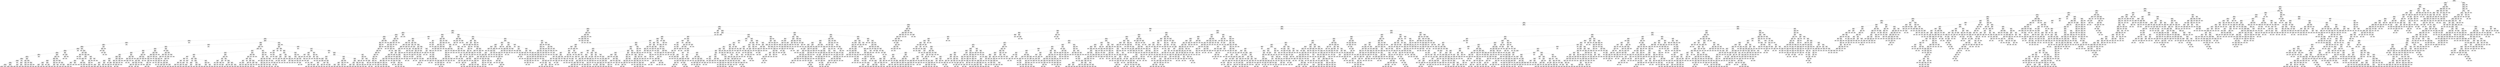 digraph Tree {
node [shape=box] ;
0 [label="X[1173] <= 0.5\ngini = 0.5\nsamples = 84796\nvalue = [42502, 42294]"] ;
1 [label="X[36] <= 0.5\ngini = 0.485\nsamples = 72295\nvalue = [42364, 29931]"] ;
0 -> 1 [labeldistance=2.5, labelangle=45, headlabel="True"] ;
2 [label="X[1136] <= 0.5\ngini = 0.462\nsamples = 66376\nvalue = [42354, 24022]"] ;
1 -> 2 ;
3 [label="X[20] <= 0.5\ngini = 0.428\nsamples = 61217\nvalue = [42262, 18955]"] ;
2 -> 3 ;
4 [label="X[1130] <= 0.5\ngini = 0.392\nsamples = 57592\nvalue = [42180, 15412]"] ;
3 -> 4 ;
5 [label="X[45] <= 0.5\ngini = 0.355\nsamples = 54162\nvalue = [41682, 12480]"] ;
4 -> 5 ;
6 [label="X[30] <= 0.5\ngini = 0.332\nsamples = 52748\nvalue = [41670, 11078]"] ;
5 -> 6 ;
7 [label="X[221] <= 0.5\ngini = 0.315\nsamples = 51693\nvalue = [41573, 10120]"] ;
6 -> 7 ;
8 [label="X[11] <= 0.5\ngini = 0.305\nsamples = 51121\nvalue = [41505, 9616]"] ;
7 -> 8 ;
9 [label="X[1185] <= 0.5\ngini = 0.296\nsamples = 50499\nvalue = [41397, 9102]"] ;
8 -> 9 ;
10 [label="X[1126] <= 0.5\ngini = 0.287\nsamples = 50003\nvalue = [41321, 8682]"] ;
9 -> 10 ;
11 [label="X[10] <= 0.5\ngini = 0.279\nsamples = 49584\nvalue = [41260, 8324]"] ;
10 -> 11 ;
12 [label="X[1161] <= 0.5\ngini = 0.255\nsamples = 44068\nvalue = [37473, 6595]"] ;
11 -> 12 ;
13 [label="X[9] <= 0.5\ngini = 0.249\nsamples = 43858\nvalue = [37463, 6395]"] ;
12 -> 13 ;
14 [label="X[1167] <= 0.5\ngini = 0.234\nsamples = 42292\nvalue = [36562, 5730]"] ;
13 -> 14 ;
15 [label="X[21] <= 0.5\ngini = 0.229\nsamples = 42114\nvalue = [36556, 5558]"] ;
14 -> 15 ;
16 [label="X[1200] <= 0.5\ngini = 0.219\nsamples = 41349\nvalue = [36179, 5170]"] ;
15 -> 16 ;
17 [label="X[1210] <= 0.5\ngini = 0.214\nsamples = 41204\nvalue = [36178, 5026]"] ;
16 -> 17 ;
18 [label="X[1205] <= 0.5\ngini = 0.209\nsamples = 41042\nvalue = [36168, 4874]"] ;
17 -> 18 ;
19 [label="X[12] <= 0.5\ngini = 0.205\nsamples = 40887\nvalue = [36156, 4731]"] ;
18 -> 19 ;
20 [label="X[1211] <= 0.5\ngini = 0.192\nsamples = 39607\nvalue = [35347, 4260]"] ;
19 -> 20 ;
21 [label="X[1137] <= 0.5\ngini = 0.189\nsamples = 39519\nvalue = [35347, 4172]"] ;
20 -> 21 ;
22 [label="X[1195] <= 0.5\ngini = 0.187\nsamples = 39461\nvalue = [35347, 4114]"] ;
21 -> 22 ;
23 [label="X[1029] <= 0.5\ngini = 0.185\nsamples = 39395\nvalue = [35343, 4052]"] ;
22 -> 23 ;
24 [label="X[1238] <= 0.5\ngini = 0.18\nsamples = 39150\nvalue = [35228, 3922]"] ;
23 -> 24 ;
25 [label="X[1265] <= 0.5\ngini = 0.178\nsamples = 39095\nvalue = [35228, 3867]"] ;
24 -> 25 ;
26 [label="X[33] <= 0.5\ngini = 0.176\nsamples = 39030\nvalue = [35220, 3810]"] ;
25 -> 26 ;
27 [label="X[1259] <= 0.5\ngini = 0.172\nsamples = 38822\nvalue = [35121, 3701]"] ;
26 -> 27 ;
28 [label="X[1134] <= 0.5\ngini = 0.171\nsamples = 38784\nvalue = [35121, 3663]"] ;
27 -> 28 ;
29 [label="X[91] <= 0.5\ngini = 0.168\nsamples = 38635\nvalue = [35052, 3583]"] ;
28 -> 29 ;
30 [label="X[1212] <= 0.5\ngini = 0.167\nsamples = 38601\nvalue = [35052, 3549]"] ;
29 -> 30 ;
31 [label="X[19] <= 0.5\ngini = 0.166\nsamples = 38571\nvalue = [35052, 3519]"] ;
30 -> 31 ;
32 [label="X[37] <= 0.5\ngini = 0.151\nsamples = 34254\nvalue = [31436, 2818]"] ;
31 -> 32 ;
33 [label="gini = 0.149\nsamples = 34196\nvalue = [31419, 2777]"] ;
32 -> 33 ;
34 [label="gini = 0.414\nsamples = 58\nvalue = [17, 41]"] ;
32 -> 34 ;
35 [label="X[1009] <= 0.5\ngini = 0.272\nsamples = 4317\nvalue = [3616, 701]"] ;
31 -> 35 ;
36 [label="gini = 0.23\nsamples = 3289\nvalue = [2854, 435]"] ;
35 -> 36 ;
37 [label="gini = 0.384\nsamples = 1028\nvalue = [762, 266]"] ;
35 -> 37 ;
38 [label="gini = 0.0\nsamples = 30\nvalue = [0, 30]"] ;
30 -> 38 ;
39 [label="gini = 0.0\nsamples = 34\nvalue = [0, 34]"] ;
29 -> 39 ;
40 [label="X[0] <= 1.865\ngini = 0.497\nsamples = 149\nvalue = [69, 80]"] ;
28 -> 40 ;
41 [label="X[0] <= 1.01\ngini = 0.484\nsamples = 127\nvalue = [52, 75]"] ;
40 -> 41 ;
42 [label="X[0] <= 0.415\ngini = 0.496\nsamples = 75\nvalue = [41, 34]"] ;
41 -> 42 ;
43 [label="X[4] <= 0.5\ngini = 0.444\nsamples = 18\nvalue = [6, 12]"] ;
42 -> 43 ;
44 [label="gini = 0.337\nsamples = 14\nvalue = [3, 11]"] ;
43 -> 44 ;
45 [label="gini = 0.375\nsamples = 4\nvalue = [3, 1]"] ;
43 -> 45 ;
46 [label="X[37] <= 0.5\ngini = 0.474\nsamples = 57\nvalue = [35, 22]"] ;
42 -> 46 ;
47 [label="gini = 0.497\nsamples = 39\nvalue = [21, 18]"] ;
46 -> 47 ;
48 [label="gini = 0.346\nsamples = 18\nvalue = [14, 4]"] ;
46 -> 48 ;
49 [label="X[0] <= 1.735\ngini = 0.334\nsamples = 52\nvalue = [11, 41]"] ;
41 -> 49 ;
50 [label="X[0] <= 1.635\ngini = 0.387\nsamples = 42\nvalue = [11, 31]"] ;
49 -> 50 ;
51 [label="gini = 0.238\nsamples = 29\nvalue = [4, 25]"] ;
50 -> 51 ;
52 [label="gini = 0.497\nsamples = 13\nvalue = [7, 6]"] ;
50 -> 52 ;
53 [label="gini = 0.0\nsamples = 10\nvalue = [0, 10]"] ;
49 -> 53 ;
54 [label="X[0] <= 2.415\ngini = 0.351\nsamples = 22\nvalue = [17, 5]"] ;
40 -> 54 ;
55 [label="gini = 0.0\nsamples = 9\nvalue = [9, 0]"] ;
54 -> 55 ;
56 [label="X[1003] <= 0.5\ngini = 0.473\nsamples = 13\nvalue = [8, 5]"] ;
54 -> 56 ;
57 [label="X[37] <= 0.5\ngini = 0.397\nsamples = 11\nvalue = [8, 3]"] ;
56 -> 57 ;
58 [label="gini = 0.5\nsamples = 6\nvalue = [3, 3]"] ;
57 -> 58 ;
59 [label="gini = 0.0\nsamples = 5\nvalue = [5, 0]"] ;
57 -> 59 ;
60 [label="gini = 0.0\nsamples = 2\nvalue = [0, 2]"] ;
56 -> 60 ;
61 [label="gini = 0.0\nsamples = 38\nvalue = [0, 38]"] ;
27 -> 61 ;
62 [label="X[1013] <= 0.5\ngini = 0.499\nsamples = 208\nvalue = [99, 109]"] ;
26 -> 62 ;
63 [label="X[1012] <= 0.5\ngini = 0.494\nsamples = 197\nvalue = [88, 109]"] ;
62 -> 63 ;
64 [label="X[1009] <= 0.5\ngini = 0.499\nsamples = 178\nvalue = [85, 93]"] ;
63 -> 64 ;
65 [label="X[1003] <= 0.5\ngini = 0.495\nsamples = 107\nvalue = [59, 48]"] ;
64 -> 65 ;
66 [label="X[0] <= 2.125\ngini = 0.448\nsamples = 59\nvalue = [39, 20]"] ;
65 -> 66 ;
67 [label="X[0] <= 0.05\ngini = 0.369\nsamples = 45\nvalue = [34, 11]"] ;
66 -> 67 ;
68 [label="gini = 0.0\nsamples = 1\nvalue = [0, 1]"] ;
67 -> 68 ;
69 [label="gini = 0.351\nsamples = 44\nvalue = [34, 10]"] ;
67 -> 69 ;
70 [label="X[0] <= 2.725\ngini = 0.459\nsamples = 14\nvalue = [5, 9]"] ;
66 -> 70 ;
71 [label="gini = 0.426\nsamples = 13\nvalue = [4, 9]"] ;
70 -> 71 ;
72 [label="gini = 0.0\nsamples = 1\nvalue = [1, 0]"] ;
70 -> 72 ;
73 [label="X[0] <= 0.735\ngini = 0.486\nsamples = 48\nvalue = [20, 28]"] ;
65 -> 73 ;
74 [label="gini = 0.0\nsamples = 7\nvalue = [0, 7]"] ;
73 -> 74 ;
75 [label="X[0] <= 2.43\ngini = 0.5\nsamples = 41\nvalue = [20, 21]"] ;
73 -> 75 ;
76 [label="gini = 0.493\nsamples = 25\nvalue = [14, 11]"] ;
75 -> 76 ;
77 [label="gini = 0.469\nsamples = 16\nvalue = [6, 10]"] ;
75 -> 77 ;
78 [label="X[0] <= 2.745\ngini = 0.464\nsamples = 71\nvalue = [26, 45]"] ;
64 -> 78 ;
79 [label="X[0] <= 1.825\ngini = 0.454\nsamples = 69\nvalue = [24, 45]"] ;
78 -> 79 ;
80 [label="X[0] <= 0.63\ngini = 0.494\nsamples = 38\nvalue = [17, 21]"] ;
79 -> 80 ;
81 [label="gini = 0.0\nsamples = 4\nvalue = [0, 4]"] ;
80 -> 81 ;
82 [label="gini = 0.5\nsamples = 34\nvalue = [17, 17]"] ;
80 -> 82 ;
83 [label="X[0] <= 2.445\ngini = 0.35\nsamples = 31\nvalue = [7, 24]"] ;
79 -> 83 ;
84 [label="gini = 0.0\nsamples = 11\nvalue = [0, 11]"] ;
83 -> 84 ;
85 [label="gini = 0.455\nsamples = 20\nvalue = [7, 13]"] ;
83 -> 85 ;
86 [label="gini = 0.0\nsamples = 2\nvalue = [2, 0]"] ;
78 -> 86 ;
87 [label="X[0] <= 1.51\ngini = 0.266\nsamples = 19\nvalue = [3, 16]"] ;
63 -> 87 ;
88 [label="gini = 0.0\nsamples = 4\nvalue = [0, 4]"] ;
87 -> 88 ;
89 [label="X[0] <= 1.555\ngini = 0.32\nsamples = 15\nvalue = [3, 12]"] ;
87 -> 89 ;
90 [label="gini = 0.0\nsamples = 1\nvalue = [1, 0]"] ;
89 -> 90 ;
91 [label="X[0] <= 2.2\ngini = 0.245\nsamples = 14\nvalue = [2, 12]"] ;
89 -> 91 ;
92 [label="gini = 0.0\nsamples = 4\nvalue = [0, 4]"] ;
91 -> 92 ;
93 [label="X[0] <= 2.355\ngini = 0.32\nsamples = 10\nvalue = [2, 8]"] ;
91 -> 93 ;
94 [label="gini = 0.0\nsamples = 1\nvalue = [1, 0]"] ;
93 -> 94 ;
95 [label="gini = 0.198\nsamples = 9\nvalue = [1, 8]"] ;
93 -> 95 ;
96 [label="gini = 0.0\nsamples = 11\nvalue = [11, 0]"] ;
62 -> 96 ;
97 [label="X[16] <= 0.5\ngini = 0.216\nsamples = 65\nvalue = [8, 57]"] ;
25 -> 97 ;
98 [label="gini = 0.0\nsamples = 4\nvalue = [4, 0]"] ;
97 -> 98 ;
99 [label="X[1003] <= 0.5\ngini = 0.123\nsamples = 61\nvalue = [4, 57]"] ;
97 -> 99 ;
100 [label="X[1008] <= 0.5\ngini = 0.034\nsamples = 58\nvalue = [1, 57]"] ;
99 -> 100 ;
101 [label="gini = 0.0\nsamples = 57\nvalue = [0, 57]"] ;
100 -> 101 ;
102 [label="gini = 0.0\nsamples = 1\nvalue = [1, 0]"] ;
100 -> 102 ;
103 [label="gini = 0.0\nsamples = 3\nvalue = [3, 0]"] ;
99 -> 103 ;
104 [label="gini = 0.0\nsamples = 55\nvalue = [0, 55]"] ;
24 -> 104 ;
105 [label="X[0] <= 0.27\ngini = 0.498\nsamples = 245\nvalue = [115, 130]"] ;
23 -> 105 ;
106 [label="gini = 0.0\nsamples = 33\nvalue = [0, 33]"] ;
105 -> 106 ;
107 [label="X[0] <= 1.025\ngini = 0.496\nsamples = 212\nvalue = [115, 97]"] ;
105 -> 107 ;
108 [label="X[0] <= 0.37\ngini = 0.149\nsamples = 37\nvalue = [34, 3]"] ;
107 -> 108 ;
109 [label="X[222] <= 0.5\ngini = 0.48\nsamples = 5\nvalue = [2, 3]"] ;
108 -> 109 ;
110 [label="gini = 0.0\nsamples = 1\nvalue = [1, 0]"] ;
109 -> 110 ;
111 [label="X[14] <= 0.5\ngini = 0.375\nsamples = 4\nvalue = [1, 3]"] ;
109 -> 111 ;
112 [label="gini = 0.0\nsamples = 3\nvalue = [0, 3]"] ;
111 -> 112 ;
113 [label="gini = 0.0\nsamples = 1\nvalue = [1, 0]"] ;
111 -> 113 ;
114 [label="gini = 0.0\nsamples = 32\nvalue = [32, 0]"] ;
108 -> 114 ;
115 [label="X[0] <= 2.565\ngini = 0.497\nsamples = 175\nvalue = [81, 94]"] ;
107 -> 115 ;
116 [label="X[19] <= 0.5\ngini = 0.474\nsamples = 153\nvalue = [59, 94]"] ;
115 -> 116 ;
117 [label="X[1199] <= 0.5\ngini = 0.436\nsamples = 134\nvalue = [43, 91]"] ;
116 -> 117 ;
118 [label="X[0] <= 2.015\ngini = 0.391\nsamples = 124\nvalue = [33, 91]"] ;
117 -> 118 ;
119 [label="X[0] <= 1.43\ngini = 0.488\nsamples = 59\nvalue = [25, 34]"] ;
118 -> 119 ;
120 [label="X[1168] <= 0.5\ngini = 0.111\nsamples = 34\nvalue = [2, 32]"] ;
119 -> 120 ;
121 [label="X[1187] <= 0.5\ngini = 0.059\nsamples = 33\nvalue = [1, 32]"] ;
120 -> 121 ;
122 [label="gini = 0.0\nsamples = 32\nvalue = [0, 32]"] ;
121 -> 122 ;
123 [label="gini = 0.0\nsamples = 1\nvalue = [1, 0]"] ;
121 -> 123 ;
124 [label="gini = 0.0\nsamples = 1\nvalue = [1, 0]"] ;
120 -> 124 ;
125 [label="X[1144] <= 0.5\ngini = 0.147\nsamples = 25\nvalue = [23, 2]"] ;
119 -> 125 ;
126 [label="gini = 0.0\nsamples = 23\nvalue = [23, 0]"] ;
125 -> 126 ;
127 [label="gini = 0.0\nsamples = 2\nvalue = [0, 2]"] ;
125 -> 127 ;
128 [label="X[0] <= 2.335\ngini = 0.216\nsamples = 65\nvalue = [8, 57]"] ;
118 -> 128 ;
129 [label="X[1187] <= 0.5\ngini = 0.045\nsamples = 43\nvalue = [1, 42]"] ;
128 -> 129 ;
130 [label="gini = 0.0\nsamples = 42\nvalue = [0, 42]"] ;
129 -> 130 ;
131 [label="gini = 0.0\nsamples = 1\nvalue = [1, 0]"] ;
129 -> 131 ;
132 [label="X[0] <= 2.5\ngini = 0.434\nsamples = 22\nvalue = [7, 15]"] ;
128 -> 132 ;
133 [label="X[0] <= 2.465\ngini = 0.484\nsamples = 17\nvalue = [7, 10]"] ;
132 -> 133 ;
134 [label="gini = 0.444\nsamples = 15\nvalue = [5, 10]"] ;
133 -> 134 ;
135 [label="gini = 0.0\nsamples = 2\nvalue = [2, 0]"] ;
133 -> 135 ;
136 [label="gini = 0.0\nsamples = 5\nvalue = [0, 5]"] ;
132 -> 136 ;
137 [label="gini = 0.0\nsamples = 10\nvalue = [10, 0]"] ;
117 -> 137 ;
138 [label="X[1151] <= 0.5\ngini = 0.266\nsamples = 19\nvalue = [16, 3]"] ;
116 -> 138 ;
139 [label="X[0] <= 1.765\ngini = 0.208\nsamples = 17\nvalue = [15, 2]"] ;
138 -> 139 ;
140 [label="X[0] <= 1.7\ngini = 0.375\nsamples = 8\nvalue = [6, 2]"] ;
139 -> 140 ;
141 [label="X[0] <= 1.53\ngini = 0.245\nsamples = 7\nvalue = [6, 1]"] ;
140 -> 141 ;
142 [label="X[0] <= 1.4\ngini = 0.444\nsamples = 3\nvalue = [2, 1]"] ;
141 -> 142 ;
143 [label="gini = 0.0\nsamples = 2\nvalue = [2, 0]"] ;
142 -> 143 ;
144 [label="gini = 0.0\nsamples = 1\nvalue = [0, 1]"] ;
142 -> 144 ;
145 [label="gini = 0.0\nsamples = 4\nvalue = [4, 0]"] ;
141 -> 145 ;
146 [label="gini = 0.0\nsamples = 1\nvalue = [0, 1]"] ;
140 -> 146 ;
147 [label="gini = 0.0\nsamples = 9\nvalue = [9, 0]"] ;
139 -> 147 ;
148 [label="X[0] <= 2.045\ngini = 0.5\nsamples = 2\nvalue = [1, 1]"] ;
138 -> 148 ;
149 [label="gini = 0.0\nsamples = 1\nvalue = [1, 0]"] ;
148 -> 149 ;
150 [label="gini = 0.0\nsamples = 1\nvalue = [0, 1]"] ;
148 -> 150 ;
151 [label="gini = 0.0\nsamples = 22\nvalue = [22, 0]"] ;
115 -> 151 ;
152 [label="X[16] <= 0.5\ngini = 0.114\nsamples = 66\nvalue = [4, 62]"] ;
22 -> 152 ;
153 [label="X[1008] <= 0.5\ngini = 0.031\nsamples = 63\nvalue = [1, 62]"] ;
152 -> 153 ;
154 [label="gini = 0.0\nsamples = 57\nvalue = [0, 57]"] ;
153 -> 154 ;
155 [label="X[0] <= 1.86\ngini = 0.278\nsamples = 6\nvalue = [1, 5]"] ;
153 -> 155 ;
156 [label="gini = 0.0\nsamples = 4\nvalue = [0, 4]"] ;
155 -> 156 ;
157 [label="X[0] <= 2.775\ngini = 0.5\nsamples = 2\nvalue = [1, 1]"] ;
155 -> 157 ;
158 [label="gini = 0.0\nsamples = 1\nvalue = [1, 0]"] ;
157 -> 158 ;
159 [label="gini = 0.0\nsamples = 1\nvalue = [0, 1]"] ;
157 -> 159 ;
160 [label="gini = 0.0\nsamples = 3\nvalue = [3, 0]"] ;
152 -> 160 ;
161 [label="gini = 0.0\nsamples = 58\nvalue = [0, 58]"] ;
21 -> 161 ;
162 [label="gini = 0.0\nsamples = 88\nvalue = [0, 88]"] ;
20 -> 162 ;
163 [label="X[1003] <= 0.5\ngini = 0.465\nsamples = 1280\nvalue = [809, 471]"] ;
19 -> 163 ;
164 [label="X[1009] <= 0.5\ngini = 0.439\nsamples = 948\nvalue = [640, 308]"] ;
163 -> 164 ;
165 [label="X[1211] <= 0.5\ngini = 0.379\nsamples = 582\nvalue = [434, 148]"] ;
164 -> 165 ;
166 [label="X[1007] <= 0.5\ngini = 0.363\nsamples = 570\nvalue = [434, 136]"] ;
165 -> 166 ;
167 [label="X[1012] <= 0.5\ngini = 0.338\nsamples = 502\nvalue = [394, 108]"] ;
166 -> 167 ;
168 [label="X[1008] <= 0.5\ngini = 0.302\nsamples = 437\nvalue = [356, 81]"] ;
167 -> 168 ;
169 [label="X[0] <= 2.705\ngini = 0.278\nsamples = 384\nvalue = [320, 64]"] ;
168 -> 169 ;
170 [label="X[0] <= 2.65\ngini = 0.3\nsamples = 327\nvalue = [267, 60]"] ;
169 -> 170 ;
171 [label="X[1015] <= 0.5\ngini = 0.289\nsamples = 320\nvalue = [264, 56]"] ;
170 -> 171 ;
172 [label="X[1010] <= 0.5\ngini = 0.273\nsamples = 294\nvalue = [246, 48]"] ;
171 -> 172 ;
173 [label="X[0] <= 2.635\ngini = 0.26\nsamples = 280\nvalue = [237, 43]"] ;
172 -> 173 ;
174 [label="X[0] <= 1.56\ngini = 0.254\nsamples = 275\nvalue = [234, 41]"] ;
173 -> 174 ;
175 [label="X[0] <= 1.19\ngini = 0.299\nsamples = 153\nvalue = [125, 28]"] ;
174 -> 175 ;
176 [label="gini = 0.212\nsamples = 108\nvalue = [95, 13]"] ;
175 -> 176 ;
177 [label="gini = 0.444\nsamples = 45\nvalue = [30, 15]"] ;
175 -> 177 ;
178 [label="X[1026] <= 0.5\ngini = 0.19\nsamples = 122\nvalue = [109, 13]"] ;
174 -> 178 ;
179 [label="gini = 0.179\nsamples = 121\nvalue = [109, 12]"] ;
178 -> 179 ;
180 [label="gini = 0.0\nsamples = 1\nvalue = [0, 1]"] ;
178 -> 180 ;
181 [label="X[1153] <= 0.5\ngini = 0.48\nsamples = 5\nvalue = [3, 2]"] ;
173 -> 181 ;
182 [label="X[1004] <= 0.5\ngini = 0.375\nsamples = 4\nvalue = [3, 1]"] ;
181 -> 182 ;
183 [label="gini = 0.0\nsamples = 3\nvalue = [3, 0]"] ;
182 -> 183 ;
184 [label="gini = 0.0\nsamples = 1\nvalue = [0, 1]"] ;
182 -> 184 ;
185 [label="gini = 0.0\nsamples = 1\nvalue = [0, 1]"] ;
181 -> 185 ;
186 [label="X[0] <= 0.375\ngini = 0.459\nsamples = 14\nvalue = [9, 5]"] ;
172 -> 186 ;
187 [label="gini = 0.0\nsamples = 2\nvalue = [0, 2]"] ;
186 -> 187 ;
188 [label="X[1143] <= 0.5\ngini = 0.375\nsamples = 12\nvalue = [9, 3]"] ;
186 -> 188 ;
189 [label="X[0] <= 1.59\ngini = 0.298\nsamples = 11\nvalue = [9, 2]"] ;
188 -> 189 ;
190 [label="gini = 0.444\nsamples = 6\nvalue = [4, 2]"] ;
189 -> 190 ;
191 [label="gini = 0.0\nsamples = 5\nvalue = [5, 0]"] ;
189 -> 191 ;
192 [label="gini = 0.0\nsamples = 1\nvalue = [0, 1]"] ;
188 -> 192 ;
193 [label="X[1175] <= 0.5\ngini = 0.426\nsamples = 26\nvalue = [18, 8]"] ;
171 -> 193 ;
194 [label="X[1204] <= 0.5\ngini = 0.403\nsamples = 25\nvalue = [18, 7]"] ;
193 -> 194 ;
195 [label="X[0] <= 1.76\ngini = 0.351\nsamples = 22\nvalue = [17, 5]"] ;
194 -> 195 ;
196 [label="gini = 0.0\nsamples = 8\nvalue = [8, 0]"] ;
195 -> 196 ;
197 [label="X[0] <= 1.93\ngini = 0.459\nsamples = 14\nvalue = [9, 5]"] ;
195 -> 197 ;
198 [label="gini = 0.0\nsamples = 2\nvalue = [0, 2]"] ;
197 -> 198 ;
199 [label="gini = 0.375\nsamples = 12\nvalue = [9, 3]"] ;
197 -> 199 ;
200 [label="X[0] <= 1.585\ngini = 0.444\nsamples = 3\nvalue = [1, 2]"] ;
194 -> 200 ;
201 [label="gini = 0.0\nsamples = 2\nvalue = [0, 2]"] ;
200 -> 201 ;
202 [label="gini = 0.0\nsamples = 1\nvalue = [1, 0]"] ;
200 -> 202 ;
203 [label="gini = 0.0\nsamples = 1\nvalue = [0, 1]"] ;
193 -> 203 ;
204 [label="X[1000] <= 0.5\ngini = 0.49\nsamples = 7\nvalue = [3, 4]"] ;
170 -> 204 ;
205 [label="X[0] <= 2.685\ngini = 0.48\nsamples = 5\nvalue = [3, 2]"] ;
204 -> 205 ;
206 [label="X[1143] <= 0.5\ngini = 0.444\nsamples = 3\nvalue = [1, 2]"] ;
205 -> 206 ;
207 [label="gini = 0.0\nsamples = 2\nvalue = [0, 2]"] ;
206 -> 207 ;
208 [label="gini = 0.0\nsamples = 1\nvalue = [1, 0]"] ;
206 -> 208 ;
209 [label="gini = 0.0\nsamples = 2\nvalue = [2, 0]"] ;
205 -> 209 ;
210 [label="gini = 0.0\nsamples = 2\nvalue = [0, 2]"] ;
204 -> 210 ;
211 [label="X[999] <= 0.5\ngini = 0.131\nsamples = 57\nvalue = [53, 4]"] ;
169 -> 211 ;
212 [label="X[1013] <= 0.5\ngini = 0.071\nsamples = 54\nvalue = [52, 2]"] ;
211 -> 212 ;
213 [label="X[1010] <= 0.5\ngini = 0.038\nsamples = 52\nvalue = [51, 1]"] ;
212 -> 213 ;
214 [label="gini = 0.0\nsamples = 48\nvalue = [48, 0]"] ;
213 -> 214 ;
215 [label="X[1222] <= 0.5\ngini = 0.375\nsamples = 4\nvalue = [3, 1]"] ;
213 -> 215 ;
216 [label="gini = 0.0\nsamples = 3\nvalue = [3, 0]"] ;
215 -> 216 ;
217 [label="gini = 0.0\nsamples = 1\nvalue = [0, 1]"] ;
215 -> 217 ;
218 [label="X[0] <= 2.82\ngini = 0.5\nsamples = 2\nvalue = [1, 1]"] ;
212 -> 218 ;
219 [label="gini = 0.0\nsamples = 1\nvalue = [1, 0]"] ;
218 -> 219 ;
220 [label="gini = 0.0\nsamples = 1\nvalue = [0, 1]"] ;
218 -> 220 ;
221 [label="X[1204] <= 0.5\ngini = 0.444\nsamples = 3\nvalue = [1, 2]"] ;
211 -> 221 ;
222 [label="gini = 0.0\nsamples = 2\nvalue = [0, 2]"] ;
221 -> 222 ;
223 [label="gini = 0.0\nsamples = 1\nvalue = [1, 0]"] ;
221 -> 223 ;
224 [label="X[1279] <= 0.5\ngini = 0.436\nsamples = 53\nvalue = [36, 17]"] ;
168 -> 224 ;
225 [label="X[1175] <= 0.5\ngini = 0.466\nsamples = 46\nvalue = [29, 17]"] ;
224 -> 225 ;
226 [label="X[0] <= 2.755\ngini = 0.494\nsamples = 36\nvalue = [20, 16]"] ;
225 -> 226 ;
227 [label="X[0] <= 2.415\ngini = 0.5\nsamples = 33\nvalue = [17, 16]"] ;
226 -> 227 ;
228 [label="X[0] <= 1.49\ngini = 0.48\nsamples = 25\nvalue = [15, 10]"] ;
227 -> 228 ;
229 [label="X[1162] <= 0.5\ngini = 0.473\nsamples = 13\nvalue = [5, 8]"] ;
228 -> 229 ;
230 [label="X[0] <= 0.815\ngini = 0.397\nsamples = 11\nvalue = [3, 8]"] ;
229 -> 230 ;
231 [label="gini = 0.5\nsamples = 6\nvalue = [3, 3]"] ;
230 -> 231 ;
232 [label="gini = 0.0\nsamples = 5\nvalue = [0, 5]"] ;
230 -> 232 ;
233 [label="gini = 0.0\nsamples = 2\nvalue = [2, 0]"] ;
229 -> 233 ;
234 [label="X[1275] <= 0.5\ngini = 0.278\nsamples = 12\nvalue = [10, 2]"] ;
228 -> 234 ;
235 [label="X[1270] <= 0.5\ngini = 0.165\nsamples = 11\nvalue = [10, 1]"] ;
234 -> 235 ;
236 [label="gini = 0.0\nsamples = 9\nvalue = [9, 0]"] ;
235 -> 236 ;
237 [label="gini = 0.5\nsamples = 2\nvalue = [1, 1]"] ;
235 -> 237 ;
238 [label="gini = 0.0\nsamples = 1\nvalue = [0, 1]"] ;
234 -> 238 ;
239 [label="X[0] <= 2.575\ngini = 0.375\nsamples = 8\nvalue = [2, 6]"] ;
227 -> 239 ;
240 [label="gini = 0.0\nsamples = 5\nvalue = [0, 5]"] ;
239 -> 240 ;
241 [label="X[0] <= 2.71\ngini = 0.444\nsamples = 3\nvalue = [2, 1]"] ;
239 -> 241 ;
242 [label="gini = 0.0\nsamples = 2\nvalue = [2, 0]"] ;
241 -> 242 ;
243 [label="gini = 0.0\nsamples = 1\nvalue = [0, 1]"] ;
241 -> 243 ;
244 [label="gini = 0.0\nsamples = 3\nvalue = [3, 0]"] ;
226 -> 244 ;
245 [label="X[0] <= 1.485\ngini = 0.18\nsamples = 10\nvalue = [9, 1]"] ;
225 -> 245 ;
246 [label="X[0] <= 1.095\ngini = 0.444\nsamples = 3\nvalue = [2, 1]"] ;
245 -> 246 ;
247 [label="gini = 0.0\nsamples = 2\nvalue = [2, 0]"] ;
246 -> 247 ;
248 [label="gini = 0.0\nsamples = 1\nvalue = [0, 1]"] ;
246 -> 248 ;
249 [label="gini = 0.0\nsamples = 7\nvalue = [7, 0]"] ;
245 -> 249 ;
250 [label="gini = 0.0\nsamples = 7\nvalue = [7, 0]"] ;
224 -> 250 ;
251 [label="X[1270] <= 0.5\ngini = 0.486\nsamples = 65\nvalue = [38, 27]"] ;
167 -> 251 ;
252 [label="X[1207] <= 0.5\ngini = 0.473\nsamples = 60\nvalue = [37, 23]"] ;
251 -> 252 ;
253 [label="X[1222] <= 0.5\ngini = 0.456\nsamples = 54\nvalue = [35, 19]"] ;
252 -> 253 ;
254 [label="X[0] <= 2.725\ngini = 0.449\nsamples = 53\nvalue = [35, 18]"] ;
253 -> 254 ;
255 [label="X[1279] <= 0.5\ngini = 0.473\nsamples = 47\nvalue = [29, 18]"] ;
254 -> 255 ;
256 [label="X[0] <= 2.6\ngini = 0.483\nsamples = 44\nvalue = [26, 18]"] ;
255 -> 256 ;
257 [label="X[0] <= 2.515\ngini = 0.472\nsamples = 42\nvalue = [26, 16]"] ;
256 -> 257 ;
258 [label="X[0] <= 2.06\ngini = 0.484\nsamples = 39\nvalue = [23, 16]"] ;
257 -> 258 ;
259 [label="gini = 0.457\nsamples = 34\nvalue = [22, 12]"] ;
258 -> 259 ;
260 [label="gini = 0.32\nsamples = 5\nvalue = [1, 4]"] ;
258 -> 260 ;
261 [label="gini = 0.0\nsamples = 3\nvalue = [3, 0]"] ;
257 -> 261 ;
262 [label="gini = 0.0\nsamples = 2\nvalue = [0, 2]"] ;
256 -> 262 ;
263 [label="gini = 0.0\nsamples = 3\nvalue = [3, 0]"] ;
255 -> 263 ;
264 [label="gini = 0.0\nsamples = 6\nvalue = [6, 0]"] ;
254 -> 264 ;
265 [label="gini = 0.0\nsamples = 1\nvalue = [0, 1]"] ;
253 -> 265 ;
266 [label="X[0] <= 2.235\ngini = 0.444\nsamples = 6\nvalue = [2, 4]"] ;
252 -> 266 ;
267 [label="X[0] <= 0.935\ngini = 0.5\nsamples = 4\nvalue = [2, 2]"] ;
266 -> 267 ;
268 [label="gini = 0.0\nsamples = 1\nvalue = [0, 1]"] ;
267 -> 268 ;
269 [label="X[0] <= 1.445\ngini = 0.444\nsamples = 3\nvalue = [2, 1]"] ;
267 -> 269 ;
270 [label="gini = 0.0\nsamples = 1\nvalue = [1, 0]"] ;
269 -> 270 ;
271 [label="X[0] <= 1.8\ngini = 0.5\nsamples = 2\nvalue = [1, 1]"] ;
269 -> 271 ;
272 [label="gini = 0.0\nsamples = 1\nvalue = [0, 1]"] ;
271 -> 272 ;
273 [label="gini = 0.0\nsamples = 1\nvalue = [1, 0]"] ;
271 -> 273 ;
274 [label="gini = 0.0\nsamples = 2\nvalue = [0, 2]"] ;
266 -> 274 ;
275 [label="X[0] <= 2.745\ngini = 0.32\nsamples = 5\nvalue = [1, 4]"] ;
251 -> 275 ;
276 [label="gini = 0.0\nsamples = 4\nvalue = [0, 4]"] ;
275 -> 276 ;
277 [label="gini = 0.0\nsamples = 1\nvalue = [1, 0]"] ;
275 -> 277 ;
278 [label="X[0] <= 0.325\ngini = 0.484\nsamples = 68\nvalue = [40, 28]"] ;
166 -> 278 ;
279 [label="gini = 0.0\nsamples = 5\nvalue = [0, 5]"] ;
278 -> 279 ;
280 [label="X[1207] <= 0.5\ngini = 0.464\nsamples = 63\nvalue = [40, 23]"] ;
278 -> 280 ;
281 [label="X[0] <= 0.71\ngini = 0.488\nsamples = 52\nvalue = [30, 22]"] ;
280 -> 281 ;
282 [label="X[1275] <= 0.5\ngini = 0.469\nsamples = 8\nvalue = [3, 5]"] ;
281 -> 282 ;
283 [label="X[0] <= 0.545\ngini = 0.408\nsamples = 7\nvalue = [2, 5]"] ;
282 -> 283 ;
284 [label="X[0] <= 0.51\ngini = 0.48\nsamples = 5\nvalue = [2, 3]"] ;
283 -> 284 ;
285 [label="X[0] <= 0.425\ngini = 0.375\nsamples = 4\nvalue = [1, 3]"] ;
284 -> 285 ;
286 [label="X[1204] <= 0.5\ngini = 0.5\nsamples = 2\nvalue = [1, 1]"] ;
285 -> 286 ;
287 [label="gini = 0.0\nsamples = 1\nvalue = [0, 1]"] ;
286 -> 287 ;
288 [label="gini = 0.0\nsamples = 1\nvalue = [1, 0]"] ;
286 -> 288 ;
289 [label="gini = 0.0\nsamples = 2\nvalue = [0, 2]"] ;
285 -> 289 ;
290 [label="gini = 0.0\nsamples = 1\nvalue = [1, 0]"] ;
284 -> 290 ;
291 [label="gini = 0.0\nsamples = 2\nvalue = [0, 2]"] ;
283 -> 291 ;
292 [label="gini = 0.0\nsamples = 1\nvalue = [1, 0]"] ;
282 -> 292 ;
293 [label="X[0] <= 1.37\ngini = 0.474\nsamples = 44\nvalue = [27, 17]"] ;
281 -> 293 ;
294 [label="gini = 0.0\nsamples = 6\nvalue = [6, 0]"] ;
293 -> 294 ;
295 [label="X[0] <= 2.93\ngini = 0.494\nsamples = 38\nvalue = [21, 17]"] ;
293 -> 295 ;
296 [label="X[1162] <= 0.5\ngini = 0.498\nsamples = 36\nvalue = [19, 17]"] ;
295 -> 296 ;
297 [label="X[0] <= 2.415\ngini = 0.5\nsamples = 34\nvalue = [17, 17]"] ;
296 -> 297 ;
298 [label="X[0] <= 1.91\ngini = 0.469\nsamples = 16\nvalue = [10, 6]"] ;
297 -> 298 ;
299 [label="X[1270] <= 0.5\ngini = 0.494\nsamples = 9\nvalue = [4, 5]"] ;
298 -> 299 ;
300 [label="gini = 0.469\nsamples = 8\nvalue = [3, 5]"] ;
299 -> 300 ;
301 [label="gini = 0.0\nsamples = 1\nvalue = [1, 0]"] ;
299 -> 301 ;
302 [label="X[1175] <= 0.5\ngini = 0.245\nsamples = 7\nvalue = [6, 1]"] ;
298 -> 302 ;
303 [label="gini = 0.0\nsamples = 5\nvalue = [5, 0]"] ;
302 -> 303 ;
304 [label="gini = 0.5\nsamples = 2\nvalue = [1, 1]"] ;
302 -> 304 ;
305 [label="X[0] <= 2.495\ngini = 0.475\nsamples = 18\nvalue = [7, 11]"] ;
297 -> 305 ;
306 [label="gini = 0.0\nsamples = 6\nvalue = [0, 6]"] ;
305 -> 306 ;
307 [label="X[1175] <= 0.5\ngini = 0.486\nsamples = 12\nvalue = [7, 5]"] ;
305 -> 307 ;
308 [label="gini = 0.5\nsamples = 10\nvalue = [5, 5]"] ;
307 -> 308 ;
309 [label="gini = 0.0\nsamples = 2\nvalue = [2, 0]"] ;
307 -> 309 ;
310 [label="gini = 0.0\nsamples = 2\nvalue = [2, 0]"] ;
296 -> 310 ;
311 [label="gini = 0.0\nsamples = 2\nvalue = [2, 0]"] ;
295 -> 311 ;
312 [label="X[0] <= 2.425\ngini = 0.165\nsamples = 11\nvalue = [10, 1]"] ;
280 -> 312 ;
313 [label="gini = 0.0\nsamples = 8\nvalue = [8, 0]"] ;
312 -> 313 ;
314 [label="X[0] <= 2.595\ngini = 0.444\nsamples = 3\nvalue = [2, 1]"] ;
312 -> 314 ;
315 [label="gini = 0.0\nsamples = 1\nvalue = [0, 1]"] ;
314 -> 315 ;
316 [label="gini = 0.0\nsamples = 2\nvalue = [2, 0]"] ;
314 -> 316 ;
317 [label="gini = 0.0\nsamples = 12\nvalue = [0, 12]"] ;
165 -> 317 ;
318 [label="X[0] <= 2.945\ngini = 0.492\nsamples = 366\nvalue = [206, 160]"] ;
164 -> 318 ;
319 [label="X[0] <= 2.925\ngini = 0.494\nsamples = 359\nvalue = [199, 160]"] ;
318 -> 319 ;
320 [label="X[0] <= 2.67\ngini = 0.493\nsamples = 356\nvalue = [199, 157]"] ;
319 -> 320 ;
321 [label="X[0] <= 2.435\ngini = 0.497\nsamples = 314\nvalue = [170, 144]"] ;
320 -> 321 ;
322 [label="X[0] <= 1.645\ngini = 0.49\nsamples = 268\nvalue = [153, 115]"] ;
321 -> 322 ;
323 [label="X[0] <= 0.345\ngini = 0.498\nsamples = 182\nvalue = [97, 85]"] ;
322 -> 323 ;
324 [label="X[0] <= 0.305\ngini = 0.401\nsamples = 18\nvalue = [13, 5]"] ;
323 -> 324 ;
325 [label="X[1279] <= 0.5\ngini = 0.496\nsamples = 11\nvalue = [6, 5]"] ;
324 -> 325 ;
326 [label="X[1175] <= 0.5\ngini = 0.494\nsamples = 9\nvalue = [4, 5]"] ;
325 -> 326 ;
327 [label="X[1222] <= 0.5\ngini = 0.469\nsamples = 8\nvalue = [3, 5]"] ;
326 -> 327 ;
328 [label="X[1162] <= 0.5\ngini = 0.408\nsamples = 7\nvalue = [2, 5]"] ;
327 -> 328 ;
329 [label="gini = 0.278\nsamples = 6\nvalue = [1, 5]"] ;
328 -> 329 ;
330 [label="gini = 0.0\nsamples = 1\nvalue = [1, 0]"] ;
328 -> 330 ;
331 [label="gini = 0.0\nsamples = 1\nvalue = [1, 0]"] ;
327 -> 331 ;
332 [label="gini = 0.0\nsamples = 1\nvalue = [1, 0]"] ;
326 -> 332 ;
333 [label="gini = 0.0\nsamples = 2\nvalue = [2, 0]"] ;
325 -> 333 ;
334 [label="gini = 0.0\nsamples = 7\nvalue = [7, 0]"] ;
324 -> 334 ;
335 [label="X[0] <= 0.46\ngini = 0.5\nsamples = 164\nvalue = [84, 80]"] ;
323 -> 335 ;
336 [label="X[1207] <= 0.5\ngini = 0.444\nsamples = 24\nvalue = [8, 16]"] ;
335 -> 336 ;
337 [label="X[0] <= 0.445\ngini = 0.48\nsamples = 20\nvalue = [8, 12]"] ;
336 -> 337 ;
338 [label="X[0] <= 0.435\ngini = 0.494\nsamples = 18\nvalue = [8, 10]"] ;
337 -> 338 ;
339 [label="X[1204] <= 0.5\ngini = 0.484\nsamples = 17\nvalue = [7, 10]"] ;
338 -> 339 ;
340 [label="gini = 0.459\nsamples = 14\nvalue = [5, 9]"] ;
339 -> 340 ;
341 [label="gini = 0.444\nsamples = 3\nvalue = [2, 1]"] ;
339 -> 341 ;
342 [label="gini = 0.0\nsamples = 1\nvalue = [1, 0]"] ;
338 -> 342 ;
343 [label="gini = 0.0\nsamples = 2\nvalue = [0, 2]"] ;
337 -> 343 ;
344 [label="gini = 0.0\nsamples = 4\nvalue = [0, 4]"] ;
336 -> 344 ;
345 [label="X[1204] <= 0.5\ngini = 0.496\nsamples = 140\nvalue = [76, 64]"] ;
335 -> 345 ;
346 [label="X[0] <= 1.235\ngini = 0.486\nsamples = 108\nvalue = [63, 45]"] ;
345 -> 346 ;
347 [label="X[0] <= 0.885\ngini = 0.455\nsamples = 60\nvalue = [39, 21]"] ;
346 -> 347 ;
348 [label="X[1175] <= 0.5\ngini = 0.491\nsamples = 44\nvalue = [25, 19]"] ;
347 -> 348 ;
349 [label="gini = 0.48\nsamples = 40\nvalue = [24, 16]"] ;
348 -> 349 ;
350 [label="gini = 0.375\nsamples = 4\nvalue = [1, 3]"] ;
348 -> 350 ;
351 [label="X[1143] <= 0.5\ngini = 0.219\nsamples = 16\nvalue = [14, 2]"] ;
347 -> 351 ;
352 [label="gini = 0.124\nsamples = 15\nvalue = [14, 1]"] ;
351 -> 352 ;
353 [label="gini = 0.0\nsamples = 1\nvalue = [0, 1]"] ;
351 -> 353 ;
354 [label="X[1279] <= 0.5\ngini = 0.5\nsamples = 48\nvalue = [24, 24]"] ;
346 -> 354 ;
355 [label="X[0] <= 1.305\ngini = 0.484\nsamples = 39\nvalue = [23, 16]"] ;
354 -> 355 ;
356 [label="gini = 0.0\nsamples = 2\nvalue = [0, 2]"] ;
355 -> 356 ;
357 [label="gini = 0.47\nsamples = 37\nvalue = [23, 14]"] ;
355 -> 357 ;
358 [label="X[0] <= 1.395\ngini = 0.198\nsamples = 9\nvalue = [1, 8]"] ;
354 -> 358 ;
359 [label="gini = 0.375\nsamples = 4\nvalue = [1, 3]"] ;
358 -> 359 ;
360 [label="gini = 0.0\nsamples = 5\nvalue = [0, 5]"] ;
358 -> 360 ;
361 [label="X[0] <= 1.535\ngini = 0.482\nsamples = 32\nvalue = [13, 19]"] ;
345 -> 361 ;
362 [label="X[0] <= 1.405\ngini = 0.495\nsamples = 29\nvalue = [13, 16]"] ;
361 -> 362 ;
363 [label="X[0] <= 1.025\ngini = 0.469\nsamples = 24\nvalue = [9, 15]"] ;
362 -> 363 ;
364 [label="gini = 0.5\nsamples = 18\nvalue = [9, 9]"] ;
363 -> 364 ;
365 [label="gini = 0.0\nsamples = 6\nvalue = [0, 6]"] ;
363 -> 365 ;
366 [label="X[0] <= 1.485\ngini = 0.32\nsamples = 5\nvalue = [4, 1]"] ;
362 -> 366 ;
367 [label="gini = 0.0\nsamples = 2\nvalue = [2, 0]"] ;
366 -> 367 ;
368 [label="gini = 0.444\nsamples = 3\nvalue = [2, 1]"] ;
366 -> 368 ;
369 [label="gini = 0.0\nsamples = 3\nvalue = [0, 3]"] ;
361 -> 369 ;
370 [label="X[1279] <= 0.5\ngini = 0.454\nsamples = 86\nvalue = [56, 30]"] ;
322 -> 370 ;
371 [label="X[0] <= 1.825\ngini = 0.48\nsamples = 75\nvalue = [45, 30]"] ;
370 -> 371 ;
372 [label="X[0] <= 1.73\ngini = 0.287\nsamples = 23\nvalue = [19, 4]"] ;
371 -> 372 ;
373 [label="X[0] <= 1.685\ngini = 0.469\nsamples = 8\nvalue = [5, 3]"] ;
372 -> 373 ;
374 [label="gini = 0.0\nsamples = 3\nvalue = [3, 0]"] ;
373 -> 374 ;
375 [label="X[1207] <= 0.5\ngini = 0.48\nsamples = 5\nvalue = [2, 3]"] ;
373 -> 375 ;
376 [label="X[1162] <= 0.5\ngini = 0.375\nsamples = 4\nvalue = [1, 3]"] ;
375 -> 376 ;
377 [label="gini = 0.0\nsamples = 3\nvalue = [0, 3]"] ;
376 -> 377 ;
378 [label="gini = 0.0\nsamples = 1\nvalue = [1, 0]"] ;
376 -> 378 ;
379 [label="gini = 0.0\nsamples = 1\nvalue = [1, 0]"] ;
375 -> 379 ;
380 [label="X[0] <= 1.765\ngini = 0.124\nsamples = 15\nvalue = [14, 1]"] ;
372 -> 380 ;
381 [label="X[1204] <= 0.5\ngini = 0.278\nsamples = 6\nvalue = [5, 1]"] ;
380 -> 381 ;
382 [label="gini = 0.0\nsamples = 3\nvalue = [3, 0]"] ;
381 -> 382 ;
383 [label="X[0] <= 1.755\ngini = 0.444\nsamples = 3\nvalue = [2, 1]"] ;
381 -> 383 ;
384 [label="gini = 0.0\nsamples = 2\nvalue = [2, 0]"] ;
383 -> 384 ;
385 [label="gini = 0.0\nsamples = 1\nvalue = [0, 1]"] ;
383 -> 385 ;
386 [label="gini = 0.0\nsamples = 9\nvalue = [9, 0]"] ;
380 -> 386 ;
387 [label="X[0] <= 1.845\ngini = 0.5\nsamples = 52\nvalue = [26, 26]"] ;
371 -> 387 ;
388 [label="gini = 0.0\nsamples = 4\nvalue = [0, 4]"] ;
387 -> 388 ;
389 [label="X[0] <= 1.92\ngini = 0.497\nsamples = 48\nvalue = [26, 22]"] ;
387 -> 389 ;
390 [label="X[0] <= 1.885\ngini = 0.346\nsamples = 9\nvalue = [7, 2]"] ;
389 -> 390 ;
391 [label="X[0] <= 1.86\ngini = 0.5\nsamples = 4\nvalue = [2, 2]"] ;
390 -> 391 ;
392 [label="gini = 0.0\nsamples = 1\nvalue = [1, 0]"] ;
391 -> 392 ;
393 [label="gini = 0.444\nsamples = 3\nvalue = [1, 2]"] ;
391 -> 393 ;
394 [label="gini = 0.0\nsamples = 5\nvalue = [5, 0]"] ;
390 -> 394 ;
395 [label="X[0] <= 1.985\ngini = 0.5\nsamples = 39\nvalue = [19, 20]"] ;
389 -> 395 ;
396 [label="X[0] <= 1.95\ngini = 0.219\nsamples = 8\nvalue = [1, 7]"] ;
395 -> 396 ;
397 [label="gini = 0.32\nsamples = 5\nvalue = [1, 4]"] ;
396 -> 397 ;
398 [label="gini = 0.0\nsamples = 3\nvalue = [0, 3]"] ;
396 -> 398 ;
399 [label="X[0] <= 2.25\ngini = 0.487\nsamples = 31\nvalue = [18, 13]"] ;
395 -> 399 ;
400 [label="gini = 0.198\nsamples = 9\nvalue = [8, 1]"] ;
399 -> 400 ;
401 [label="gini = 0.496\nsamples = 22\nvalue = [10, 12]"] ;
399 -> 401 ;
402 [label="gini = 0.0\nsamples = 11\nvalue = [11, 0]"] ;
370 -> 402 ;
403 [label="X[1275] <= 0.5\ngini = 0.466\nsamples = 46\nvalue = [17, 29]"] ;
321 -> 403 ;
404 [label="X[1162] <= 0.5\ngini = 0.444\nsamples = 42\nvalue = [14, 28]"] ;
403 -> 404 ;
405 [label="X[0] <= 2.53\ngini = 0.433\nsamples = 41\nvalue = [13, 28]"] ;
404 -> 405 ;
406 [label="X[0] <= 2.505\ngini = 0.346\nsamples = 18\nvalue = [4, 14]"] ;
405 -> 406 ;
407 [label="X[0] <= 2.445\ngini = 0.391\nsamples = 15\nvalue = [4, 11]"] ;
406 -> 407 ;
408 [label="gini = 0.0\nsamples = 2\nvalue = [0, 2]"] ;
407 -> 408 ;
409 [label="X[1207] <= 0.5\ngini = 0.426\nsamples = 13\nvalue = [4, 9]"] ;
407 -> 409 ;
410 [label="X[1279] <= 0.5\ngini = 0.463\nsamples = 11\nvalue = [4, 7]"] ;
409 -> 410 ;
411 [label="gini = 0.49\nsamples = 7\nvalue = [3, 4]"] ;
410 -> 411 ;
412 [label="gini = 0.375\nsamples = 4\nvalue = [1, 3]"] ;
410 -> 412 ;
413 [label="gini = 0.0\nsamples = 2\nvalue = [0, 2]"] ;
409 -> 413 ;
414 [label="gini = 0.0\nsamples = 3\nvalue = [0, 3]"] ;
406 -> 414 ;
415 [label="X[0] <= 2.575\ngini = 0.476\nsamples = 23\nvalue = [9, 14]"] ;
405 -> 415 ;
416 [label="X[1279] <= 0.5\ngini = 0.469\nsamples = 8\nvalue = [5, 3]"] ;
415 -> 416 ;
417 [label="X[0] <= 2.555\ngini = 0.408\nsamples = 7\nvalue = [5, 2]"] ;
416 -> 417 ;
418 [label="X[1153] <= 0.5\ngini = 0.48\nsamples = 5\nvalue = [3, 2]"] ;
417 -> 418 ;
419 [label="gini = 0.375\nsamples = 4\nvalue = [3, 1]"] ;
418 -> 419 ;
420 [label="gini = 0.0\nsamples = 1\nvalue = [0, 1]"] ;
418 -> 420 ;
421 [label="gini = 0.0\nsamples = 2\nvalue = [2, 0]"] ;
417 -> 421 ;
422 [label="gini = 0.0\nsamples = 1\nvalue = [0, 1]"] ;
416 -> 422 ;
423 [label="X[1204] <= 0.5\ngini = 0.391\nsamples = 15\nvalue = [4, 11]"] ;
415 -> 423 ;
424 [label="X[0] <= 2.625\ngini = 0.298\nsamples = 11\nvalue = [2, 9]"] ;
423 -> 424 ;
425 [label="X[1279] <= 0.5\ngini = 0.408\nsamples = 7\nvalue = [2, 5]"] ;
424 -> 425 ;
426 [label="gini = 0.32\nsamples = 5\nvalue = [1, 4]"] ;
425 -> 426 ;
427 [label="gini = 0.5\nsamples = 2\nvalue = [1, 1]"] ;
425 -> 427 ;
428 [label="gini = 0.0\nsamples = 4\nvalue = [0, 4]"] ;
424 -> 428 ;
429 [label="X[0] <= 2.625\ngini = 0.5\nsamples = 4\nvalue = [2, 2]"] ;
423 -> 429 ;
430 [label="gini = 0.0\nsamples = 2\nvalue = [0, 2]"] ;
429 -> 430 ;
431 [label="gini = 0.0\nsamples = 2\nvalue = [2, 0]"] ;
429 -> 431 ;
432 [label="gini = 0.0\nsamples = 1\nvalue = [1, 0]"] ;
404 -> 432 ;
433 [label="X[0] <= 2.65\ngini = 0.375\nsamples = 4\nvalue = [3, 1]"] ;
403 -> 433 ;
434 [label="gini = 0.0\nsamples = 3\nvalue = [3, 0]"] ;
433 -> 434 ;
435 [label="gini = 0.0\nsamples = 1\nvalue = [0, 1]"] ;
433 -> 435 ;
436 [label="X[0] <= 2.875\ngini = 0.427\nsamples = 42\nvalue = [29, 13]"] ;
320 -> 436 ;
437 [label="X[0] <= 2.865\ngini = 0.45\nsamples = 38\nvalue = [25, 13]"] ;
436 -> 437 ;
438 [label="X[1204] <= 0.5\ngini = 0.438\nsamples = 37\nvalue = [25, 12]"] ;
437 -> 438 ;
439 [label="X[1270] <= 0.5\ngini = 0.384\nsamples = 27\nvalue = [20, 7]"] ;
438 -> 439 ;
440 [label="X[0] <= 2.745\ngini = 0.34\nsamples = 23\nvalue = [18, 5]"] ;
439 -> 440 ;
441 [label="gini = 0.0\nsamples = 4\nvalue = [4, 0]"] ;
440 -> 441 ;
442 [label="X[1175] <= 0.5\ngini = 0.388\nsamples = 19\nvalue = [14, 5]"] ;
440 -> 442 ;
443 [label="X[0] <= 2.845\ngini = 0.32\nsamples = 15\nvalue = [12, 3]"] ;
442 -> 443 ;
444 [label="X[1275] <= 0.5\ngini = 0.26\nsamples = 13\nvalue = [11, 2]"] ;
443 -> 444 ;
445 [label="gini = 0.165\nsamples = 11\nvalue = [10, 1]"] ;
444 -> 445 ;
446 [label="gini = 0.5\nsamples = 2\nvalue = [1, 1]"] ;
444 -> 446 ;
447 [label="X[1275] <= 0.5\ngini = 0.5\nsamples = 2\nvalue = [1, 1]"] ;
443 -> 447 ;
448 [label="gini = 0.0\nsamples = 1\nvalue = [0, 1]"] ;
447 -> 448 ;
449 [label="gini = 0.0\nsamples = 1\nvalue = [1, 0]"] ;
447 -> 449 ;
450 [label="X[0] <= 2.775\ngini = 0.5\nsamples = 4\nvalue = [2, 2]"] ;
442 -> 450 ;
451 [label="gini = 0.0\nsamples = 1\nvalue = [0, 1]"] ;
450 -> 451 ;
452 [label="X[0] <= 2.82\ngini = 0.444\nsamples = 3\nvalue = [2, 1]"] ;
450 -> 452 ;
453 [label="gini = 0.5\nsamples = 2\nvalue = [1, 1]"] ;
452 -> 453 ;
454 [label="gini = 0.0\nsamples = 1\nvalue = [1, 0]"] ;
452 -> 454 ;
455 [label="X[0] <= 2.705\ngini = 0.5\nsamples = 4\nvalue = [2, 2]"] ;
439 -> 455 ;
456 [label="gini = 0.0\nsamples = 1\nvalue = [0, 1]"] ;
455 -> 456 ;
457 [label="X[0] <= 2.8\ngini = 0.444\nsamples = 3\nvalue = [2, 1]"] ;
455 -> 457 ;
458 [label="gini = 0.0\nsamples = 2\nvalue = [2, 0]"] ;
457 -> 458 ;
459 [label="gini = 0.0\nsamples = 1\nvalue = [0, 1]"] ;
457 -> 459 ;
460 [label="X[0] <= 2.705\ngini = 0.5\nsamples = 10\nvalue = [5, 5]"] ;
438 -> 460 ;
461 [label="gini = 0.0\nsamples = 2\nvalue = [2, 0]"] ;
460 -> 461 ;
462 [label="X[0] <= 2.735\ngini = 0.469\nsamples = 8\nvalue = [3, 5]"] ;
460 -> 462 ;
463 [label="gini = 0.0\nsamples = 2\nvalue = [0, 2]"] ;
462 -> 463 ;
464 [label="X[0] <= 2.775\ngini = 0.5\nsamples = 6\nvalue = [3, 3]"] ;
462 -> 464 ;
465 [label="gini = 0.0\nsamples = 2\nvalue = [2, 0]"] ;
464 -> 465 ;
466 [label="X[0] <= 2.83\ngini = 0.375\nsamples = 4\nvalue = [1, 3]"] ;
464 -> 466 ;
467 [label="gini = 0.0\nsamples = 2\nvalue = [0, 2]"] ;
466 -> 467 ;
468 [label="X[0] <= 2.845\ngini = 0.5\nsamples = 2\nvalue = [1, 1]"] ;
466 -> 468 ;
469 [label="gini = 0.0\nsamples = 1\nvalue = [1, 0]"] ;
468 -> 469 ;
470 [label="gini = 0.0\nsamples = 1\nvalue = [0, 1]"] ;
468 -> 470 ;
471 [label="gini = 0.0\nsamples = 1\nvalue = [0, 1]"] ;
437 -> 471 ;
472 [label="gini = 0.0\nsamples = 4\nvalue = [4, 0]"] ;
436 -> 472 ;
473 [label="gini = 0.0\nsamples = 3\nvalue = [0, 3]"] ;
319 -> 473 ;
474 [label="gini = 0.0\nsamples = 7\nvalue = [7, 0]"] ;
318 -> 474 ;
475 [label="X[0] <= 2.945\ngini = 0.5\nsamples = 332\nvalue = [169, 163]"] ;
163 -> 475 ;
476 [label="X[0] <= 0.825\ngini = 0.5\nsamples = 326\nvalue = [163, 163]"] ;
475 -> 476 ;
477 [label="X[0] <= 0.305\ngini = 0.478\nsamples = 76\nvalue = [30, 46]"] ;
476 -> 477 ;
478 [label="X[1143] <= 0.5\ngini = 0.463\nsamples = 11\nvalue = [7, 4]"] ;
477 -> 478 ;
479 [label="X[0] <= 0.045\ngini = 0.346\nsamples = 9\nvalue = [7, 2]"] ;
478 -> 479 ;
480 [label="gini = 0.0\nsamples = 1\nvalue = [0, 1]"] ;
479 -> 480 ;
481 [label="X[1207] <= 0.5\ngini = 0.219\nsamples = 8\nvalue = [7, 1]"] ;
479 -> 481 ;
482 [label="gini = 0.0\nsamples = 6\nvalue = [6, 0]"] ;
481 -> 482 ;
483 [label="X[0] <= 0.24\ngini = 0.5\nsamples = 2\nvalue = [1, 1]"] ;
481 -> 483 ;
484 [label="gini = 0.0\nsamples = 1\nvalue = [0, 1]"] ;
483 -> 484 ;
485 [label="gini = 0.0\nsamples = 1\nvalue = [1, 0]"] ;
483 -> 485 ;
486 [label="gini = 0.0\nsamples = 2\nvalue = [0, 2]"] ;
478 -> 486 ;
487 [label="X[0] <= 0.355\ngini = 0.457\nsamples = 65\nvalue = [23, 42]"] ;
477 -> 487 ;
488 [label="gini = 0.0\nsamples = 5\nvalue = [0, 5]"] ;
487 -> 488 ;
489 [label="X[0] <= 0.595\ngini = 0.473\nsamples = 60\nvalue = [23, 37]"] ;
487 -> 489 ;
490 [label="X[0] <= 0.475\ngini = 0.498\nsamples = 36\nvalue = [17, 19]"] ;
489 -> 490 ;
491 [label="X[0] <= 0.38\ngini = 0.43\nsamples = 16\nvalue = [5, 11]"] ;
490 -> 491 ;
492 [label="X[1275] <= 0.5\ngini = 0.375\nsamples = 4\nvalue = [3, 1]"] ;
491 -> 492 ;
493 [label="gini = 0.0\nsamples = 3\nvalue = [3, 0]"] ;
492 -> 493 ;
494 [label="gini = 0.0\nsamples = 1\nvalue = [0, 1]"] ;
492 -> 494 ;
495 [label="X[1275] <= 0.5\ngini = 0.278\nsamples = 12\nvalue = [2, 10]"] ;
491 -> 495 ;
496 [label="X[1279] <= 0.5\ngini = 0.165\nsamples = 11\nvalue = [1, 10]"] ;
495 -> 496 ;
497 [label="gini = 0.0\nsamples = 9\nvalue = [0, 9]"] ;
496 -> 497 ;
498 [label="X[0] <= 0.41\ngini = 0.5\nsamples = 2\nvalue = [1, 1]"] ;
496 -> 498 ;
499 [label="gini = 0.0\nsamples = 1\nvalue = [0, 1]"] ;
498 -> 499 ;
500 [label="gini = 0.0\nsamples = 1\nvalue = [1, 0]"] ;
498 -> 500 ;
501 [label="gini = 0.0\nsamples = 1\nvalue = [1, 0]"] ;
495 -> 501 ;
502 [label="X[0] <= 0.53\ngini = 0.48\nsamples = 20\nvalue = [12, 8]"] ;
490 -> 502 ;
503 [label="X[1143] <= 0.5\ngini = 0.346\nsamples = 9\nvalue = [7, 2]"] ;
502 -> 503 ;
504 [label="X[1275] <= 0.5\ngini = 0.219\nsamples = 8\nvalue = [7, 1]"] ;
503 -> 504 ;
505 [label="gini = 0.0\nsamples = 6\nvalue = [6, 0]"] ;
504 -> 505 ;
506 [label="X[0] <= 0.505\ngini = 0.5\nsamples = 2\nvalue = [1, 1]"] ;
504 -> 506 ;
507 [label="gini = 0.0\nsamples = 1\nvalue = [0, 1]"] ;
506 -> 507 ;
508 [label="gini = 0.0\nsamples = 1\nvalue = [1, 0]"] ;
506 -> 508 ;
509 [label="gini = 0.0\nsamples = 1\nvalue = [0, 1]"] ;
503 -> 509 ;
510 [label="X[1270] <= 0.5\ngini = 0.496\nsamples = 11\nvalue = [5, 6]"] ;
502 -> 510 ;
511 [label="X[0] <= 0.575\ngini = 0.48\nsamples = 10\nvalue = [4, 6]"] ;
510 -> 511 ;
512 [label="X[1143] <= 0.5\ngini = 0.32\nsamples = 5\nvalue = [1, 4]"] ;
511 -> 512 ;
513 [label="gini = 0.0\nsamples = 4\nvalue = [0, 4]"] ;
512 -> 513 ;
514 [label="gini = 0.0\nsamples = 1\nvalue = [1, 0]"] ;
512 -> 514 ;
515 [label="X[1279] <= 0.5\ngini = 0.48\nsamples = 5\nvalue = [3, 2]"] ;
511 -> 515 ;
516 [label="gini = 0.444\nsamples = 3\nvalue = [2, 1]"] ;
515 -> 516 ;
517 [label="gini = 0.5\nsamples = 2\nvalue = [1, 1]"] ;
515 -> 517 ;
518 [label="gini = 0.0\nsamples = 1\nvalue = [1, 0]"] ;
510 -> 518 ;
519 [label="X[1270] <= 0.5\ngini = 0.375\nsamples = 24\nvalue = [6, 18]"] ;
489 -> 519 ;
520 [label="X[1207] <= 0.5\ngini = 0.34\nsamples = 23\nvalue = [5, 18]"] ;
519 -> 520 ;
521 [label="X[1143] <= 0.5\ngini = 0.219\nsamples = 16\nvalue = [2, 14]"] ;
520 -> 521 ;
522 [label="gini = 0.0\nsamples = 12\nvalue = [0, 12]"] ;
521 -> 522 ;
523 [label="X[0] <= 0.645\ngini = 0.5\nsamples = 4\nvalue = [2, 2]"] ;
521 -> 523 ;
524 [label="gini = 0.0\nsamples = 1\nvalue = [1, 0]"] ;
523 -> 524 ;
525 [label="X[0] <= 0.71\ngini = 0.444\nsamples = 3\nvalue = [1, 2]"] ;
523 -> 525 ;
526 [label="gini = 0.0\nsamples = 1\nvalue = [0, 1]"] ;
525 -> 526 ;
527 [label="X[0] <= 0.75\ngini = 0.5\nsamples = 2\nvalue = [1, 1]"] ;
525 -> 527 ;
528 [label="gini = 0.0\nsamples = 1\nvalue = [1, 0]"] ;
527 -> 528 ;
529 [label="gini = 0.0\nsamples = 1\nvalue = [0, 1]"] ;
527 -> 529 ;
530 [label="X[0] <= 0.705\ngini = 0.49\nsamples = 7\nvalue = [3, 4]"] ;
520 -> 530 ;
531 [label="X[0] <= 0.63\ngini = 0.444\nsamples = 3\nvalue = [2, 1]"] ;
530 -> 531 ;
532 [label="gini = 0.0\nsamples = 1\nvalue = [0, 1]"] ;
531 -> 532 ;
533 [label="gini = 0.0\nsamples = 2\nvalue = [2, 0]"] ;
531 -> 533 ;
534 [label="X[0] <= 0.765\ngini = 0.375\nsamples = 4\nvalue = [1, 3]"] ;
530 -> 534 ;
535 [label="gini = 0.0\nsamples = 2\nvalue = [0, 2]"] ;
534 -> 535 ;
536 [label="X[0] <= 0.805\ngini = 0.5\nsamples = 2\nvalue = [1, 1]"] ;
534 -> 536 ;
537 [label="gini = 0.0\nsamples = 1\nvalue = [1, 0]"] ;
536 -> 537 ;
538 [label="gini = 0.0\nsamples = 1\nvalue = [0, 1]"] ;
536 -> 538 ;
539 [label="gini = 0.0\nsamples = 1\nvalue = [1, 0]"] ;
519 -> 539 ;
540 [label="X[0] <= 0.975\ngini = 0.498\nsamples = 250\nvalue = [133, 117]"] ;
476 -> 540 ;
541 [label="gini = 0.0\nsamples = 14\nvalue = [14, 0]"] ;
540 -> 541 ;
542 [label="X[0] <= 1.425\ngini = 0.5\nsamples = 236\nvalue = [119, 117]"] ;
540 -> 542 ;
543 [label="X[1204] <= 0.5\ngini = 0.42\nsamples = 30\nvalue = [9, 21]"] ;
542 -> 543 ;
544 [label="X[0] <= 1.03\ngini = 0.266\nsamples = 19\nvalue = [3, 16]"] ;
543 -> 544 ;
545 [label="X[0] <= 0.99\ngini = 0.444\nsamples = 3\nvalue = [2, 1]"] ;
544 -> 545 ;
546 [label="gini = 0.0\nsamples = 1\nvalue = [0, 1]"] ;
545 -> 546 ;
547 [label="gini = 0.0\nsamples = 2\nvalue = [2, 0]"] ;
545 -> 547 ;
548 [label="X[1270] <= 0.5\ngini = 0.117\nsamples = 16\nvalue = [1, 15]"] ;
544 -> 548 ;
549 [label="gini = 0.0\nsamples = 14\nvalue = [0, 14]"] ;
548 -> 549 ;
550 [label="X[0] <= 1.225\ngini = 0.5\nsamples = 2\nvalue = [1, 1]"] ;
548 -> 550 ;
551 [label="gini = 0.0\nsamples = 1\nvalue = [0, 1]"] ;
550 -> 551 ;
552 [label="gini = 0.0\nsamples = 1\nvalue = [1, 0]"] ;
550 -> 552 ;
553 [label="X[0] <= 1.385\ngini = 0.496\nsamples = 11\nvalue = [6, 5]"] ;
543 -> 553 ;
554 [label="X[0] <= 1.31\ngini = 0.494\nsamples = 9\nvalue = [4, 5]"] ;
553 -> 554 ;
555 [label="X[0] <= 1.11\ngini = 0.375\nsamples = 4\nvalue = [3, 1]"] ;
554 -> 555 ;
556 [label="gini = 0.0\nsamples = 1\nvalue = [0, 1]"] ;
555 -> 556 ;
557 [label="gini = 0.0\nsamples = 3\nvalue = [3, 0]"] ;
555 -> 557 ;
558 [label="X[0] <= 1.365\ngini = 0.32\nsamples = 5\nvalue = [1, 4]"] ;
554 -> 558 ;
559 [label="X[0] <= 1.34\ngini = 0.444\nsamples = 3\nvalue = [1, 2]"] ;
558 -> 559 ;
560 [label="gini = 0.0\nsamples = 1\nvalue = [0, 1]"] ;
559 -> 560 ;
561 [label="gini = 0.5\nsamples = 2\nvalue = [1, 1]"] ;
559 -> 561 ;
562 [label="gini = 0.0\nsamples = 2\nvalue = [0, 2]"] ;
558 -> 562 ;
563 [label="gini = 0.0\nsamples = 2\nvalue = [2, 0]"] ;
553 -> 563 ;
564 [label="X[0] <= 1.475\ngini = 0.498\nsamples = 206\nvalue = [110, 96]"] ;
542 -> 564 ;
565 [label="gini = 0.0\nsamples = 7\nvalue = [7, 0]"] ;
564 -> 565 ;
566 [label="X[1175] <= 0.5\ngini = 0.499\nsamples = 199\nvalue = [103, 96]"] ;
564 -> 566 ;
567 [label="X[0] <= 1.82\ngini = 0.5\nsamples = 182\nvalue = [90, 92]"] ;
566 -> 567 ;
568 [label="X[1204] <= 0.5\ngini = 0.462\nsamples = 47\nvalue = [17, 30]"] ;
567 -> 568 ;
569 [label="X[0] <= 1.525\ngini = 0.389\nsamples = 34\nvalue = [9, 25]"] ;
568 -> 569 ;
570 [label="gini = 0.0\nsamples = 7\nvalue = [0, 7]"] ;
569 -> 570 ;
571 [label="X[0] <= 1.555\ngini = 0.444\nsamples = 27\nvalue = [9, 18]"] ;
569 -> 571 ;
572 [label="X[0] <= 1.535\ngini = 0.444\nsamples = 6\nvalue = [4, 2]"] ;
571 -> 572 ;
573 [label="X[1143] <= 0.5\ngini = 0.444\nsamples = 3\nvalue = [1, 2]"] ;
572 -> 573 ;
574 [label="gini = 0.0\nsamples = 2\nvalue = [0, 2]"] ;
573 -> 574 ;
575 [label="gini = 0.0\nsamples = 1\nvalue = [1, 0]"] ;
573 -> 575 ;
576 [label="gini = 0.0\nsamples = 3\nvalue = [3, 0]"] ;
572 -> 576 ;
577 [label="X[1207] <= 0.5\ngini = 0.363\nsamples = 21\nvalue = [5, 16]"] ;
571 -> 577 ;
578 [label="X[0] <= 1.655\ngini = 0.291\nsamples = 17\nvalue = [3, 14]"] ;
577 -> 578 ;
579 [label="gini = 0.0\nsamples = 4\nvalue = [0, 4]"] ;
578 -> 579 ;
580 [label="gini = 0.355\nsamples = 13\nvalue = [3, 10]"] ;
578 -> 580 ;
581 [label="X[0] <= 1.63\ngini = 0.5\nsamples = 4\nvalue = [2, 2]"] ;
577 -> 581 ;
582 [label="gini = 0.0\nsamples = 1\nvalue = [1, 0]"] ;
581 -> 582 ;
583 [label="gini = 0.444\nsamples = 3\nvalue = [1, 2]"] ;
581 -> 583 ;
584 [label="X[0] <= 1.53\ngini = 0.473\nsamples = 13\nvalue = [8, 5]"] ;
568 -> 584 ;
585 [label="gini = 0.0\nsamples = 3\nvalue = [3, 0]"] ;
584 -> 585 ;
586 [label="X[0] <= 1.66\ngini = 0.5\nsamples = 10\nvalue = [5, 5]"] ;
584 -> 586 ;
587 [label="X[0] <= 1.565\ngini = 0.32\nsamples = 5\nvalue = [1, 4]"] ;
586 -> 587 ;
588 [label="X[0] <= 1.555\ngini = 0.5\nsamples = 2\nvalue = [1, 1]"] ;
587 -> 588 ;
589 [label="gini = 0.0\nsamples = 1\nvalue = [0, 1]"] ;
588 -> 589 ;
590 [label="gini = 0.0\nsamples = 1\nvalue = [1, 0]"] ;
588 -> 590 ;
591 [label="gini = 0.0\nsamples = 3\nvalue = [0, 3]"] ;
587 -> 591 ;
592 [label="X[0] <= 1.71\ngini = 0.32\nsamples = 5\nvalue = [4, 1]"] ;
586 -> 592 ;
593 [label="gini = 0.0\nsamples = 2\nvalue = [2, 0]"] ;
592 -> 593 ;
594 [label="X[0] <= 1.74\ngini = 0.444\nsamples = 3\nvalue = [2, 1]"] ;
592 -> 594 ;
595 [label="gini = 0.0\nsamples = 1\nvalue = [0, 1]"] ;
594 -> 595 ;
596 [label="gini = 0.0\nsamples = 2\nvalue = [2, 0]"] ;
594 -> 596 ;
597 [label="X[0] <= 2.415\ngini = 0.497\nsamples = 135\nvalue = [73, 62]"] ;
567 -> 597 ;
598 [label="X[1143] <= 0.5\ngini = 0.408\nsamples = 49\nvalue = [35, 14]"] ;
597 -> 598 ;
599 [label="X[1162] <= 0.5\ngini = 0.351\nsamples = 44\nvalue = [34, 10]"] ;
598 -> 599 ;
600 [label="X[0] <= 2.32\ngini = 0.295\nsamples = 39\nvalue = [32, 7]"] ;
599 -> 600 ;
601 [label="X[1207] <= 0.5\ngini = 0.147\nsamples = 25\nvalue = [23, 2]"] ;
600 -> 601 ;
602 [label="gini = 0.087\nsamples = 22\nvalue = [21, 1]"] ;
601 -> 602 ;
603 [label="gini = 0.444\nsamples = 3\nvalue = [2, 1]"] ;
601 -> 603 ;
604 [label="X[1270] <= 0.5\ngini = 0.459\nsamples = 14\nvalue = [9, 5]"] ;
600 -> 604 ;
605 [label="gini = 0.486\nsamples = 12\nvalue = [7, 5]"] ;
604 -> 605 ;
606 [label="gini = 0.0\nsamples = 2\nvalue = [2, 0]"] ;
604 -> 606 ;
607 [label="X[0] <= 2.215\ngini = 0.48\nsamples = 5\nvalue = [2, 3]"] ;
599 -> 607 ;
608 [label="X[0] <= 2.015\ngini = 0.375\nsamples = 4\nvalue = [1, 3]"] ;
607 -> 608 ;
609 [label="gini = 0.5\nsamples = 2\nvalue = [1, 1]"] ;
608 -> 609 ;
610 [label="gini = 0.0\nsamples = 2\nvalue = [0, 2]"] ;
608 -> 610 ;
611 [label="gini = 0.0\nsamples = 1\nvalue = [1, 0]"] ;
607 -> 611 ;
612 [label="X[0] <= 2.37\ngini = 0.32\nsamples = 5\nvalue = [1, 4]"] ;
598 -> 612 ;
613 [label="gini = 0.0\nsamples = 4\nvalue = [0, 4]"] ;
612 -> 613 ;
614 [label="gini = 0.0\nsamples = 1\nvalue = [1, 0]"] ;
612 -> 614 ;
615 [label="X[1143] <= 0.5\ngini = 0.493\nsamples = 86\nvalue = [38, 48]"] ;
597 -> 615 ;
616 [label="X[1279] <= 0.5\ngini = 0.473\nsamples = 73\nvalue = [28, 45]"] ;
615 -> 616 ;
617 [label="X[0] <= 2.83\ngini = 0.437\nsamples = 62\nvalue = [20, 42]"] ;
616 -> 617 ;
618 [label="X[0] <= 2.68\ngini = 0.468\nsamples = 51\nvalue = [19, 32]"] ;
617 -> 618 ;
619 [label="gini = 0.375\nsamples = 36\nvalue = [9, 27]"] ;
618 -> 619 ;
620 [label="gini = 0.444\nsamples = 15\nvalue = [10, 5]"] ;
618 -> 620 ;
621 [label="X[1270] <= 0.5\ngini = 0.165\nsamples = 11\nvalue = [1, 10]"] ;
617 -> 621 ;
622 [label="gini = 0.0\nsamples = 8\nvalue = [0, 8]"] ;
621 -> 622 ;
623 [label="gini = 0.444\nsamples = 3\nvalue = [1, 2]"] ;
621 -> 623 ;
624 [label="X[0] <= 2.585\ngini = 0.397\nsamples = 11\nvalue = [8, 3]"] ;
616 -> 624 ;
625 [label="X[0] <= 2.485\ngini = 0.48\nsamples = 5\nvalue = [2, 3]"] ;
624 -> 625 ;
626 [label="gini = 0.444\nsamples = 3\nvalue = [2, 1]"] ;
625 -> 626 ;
627 [label="gini = 0.0\nsamples = 2\nvalue = [0, 2]"] ;
625 -> 627 ;
628 [label="gini = 0.0\nsamples = 6\nvalue = [6, 0]"] ;
624 -> 628 ;
629 [label="X[0] <= 2.56\ngini = 0.355\nsamples = 13\nvalue = [10, 3]"] ;
615 -> 629 ;
630 [label="gini = 0.0\nsamples = 4\nvalue = [4, 0]"] ;
629 -> 630 ;
631 [label="X[0] <= 2.75\ngini = 0.444\nsamples = 9\nvalue = [6, 3]"] ;
629 -> 631 ;
632 [label="X[0] <= 2.61\ngini = 0.48\nsamples = 5\nvalue = [2, 3]"] ;
631 -> 632 ;
633 [label="gini = 0.0\nsamples = 1\nvalue = [0, 1]"] ;
632 -> 633 ;
634 [label="gini = 0.5\nsamples = 4\nvalue = [2, 2]"] ;
632 -> 634 ;
635 [label="gini = 0.0\nsamples = 4\nvalue = [4, 0]"] ;
631 -> 635 ;
636 [label="X[0] <= 2.92\ngini = 0.36\nsamples = 17\nvalue = [13, 4]"] ;
566 -> 636 ;
637 [label="X[0] <= 1.56\ngini = 0.305\nsamples = 16\nvalue = [13, 3]"] ;
636 -> 637 ;
638 [label="X[0] <= 1.535\ngini = 0.5\nsamples = 2\nvalue = [1, 1]"] ;
637 -> 638 ;
639 [label="gini = 0.0\nsamples = 1\nvalue = [1, 0]"] ;
638 -> 639 ;
640 [label="gini = 0.0\nsamples = 1\nvalue = [0, 1]"] ;
638 -> 640 ;
641 [label="X[0] <= 2.345\ngini = 0.245\nsamples = 14\nvalue = [12, 2]"] ;
637 -> 641 ;
642 [label="gini = 0.0\nsamples = 7\nvalue = [7, 0]"] ;
641 -> 642 ;
643 [label="X[0] <= 2.605\ngini = 0.408\nsamples = 7\nvalue = [5, 2]"] ;
641 -> 643 ;
644 [label="X[0] <= 2.44\ngini = 0.444\nsamples = 3\nvalue = [1, 2]"] ;
643 -> 644 ;
645 [label="gini = 0.0\nsamples = 1\nvalue = [0, 1]"] ;
644 -> 645 ;
646 [label="X[0] <= 2.54\ngini = 0.5\nsamples = 2\nvalue = [1, 1]"] ;
644 -> 646 ;
647 [label="gini = 0.0\nsamples = 1\nvalue = [1, 0]"] ;
646 -> 647 ;
648 [label="gini = 0.0\nsamples = 1\nvalue = [0, 1]"] ;
646 -> 648 ;
649 [label="gini = 0.0\nsamples = 4\nvalue = [4, 0]"] ;
643 -> 649 ;
650 [label="gini = 0.0\nsamples = 1\nvalue = [0, 1]"] ;
636 -> 650 ;
651 [label="gini = 0.0\nsamples = 6\nvalue = [6, 0]"] ;
475 -> 651 ;
652 [label="X[120] <= 0.5\ngini = 0.143\nsamples = 155\nvalue = [12, 143]"] ;
18 -> 652 ;
653 [label="X[226] <= 0.5\ngini = 0.296\nsamples = 61\nvalue = [11, 50]"] ;
652 -> 653 ;
654 [label="X[530] <= 0.5\ngini = 0.278\nsamples = 60\nvalue = [10, 50]"] ;
653 -> 654 ;
655 [label="X[252] <= 0.5\ngini = 0.259\nsamples = 59\nvalue = [9, 50]"] ;
654 -> 655 ;
656 [label="X[884] <= 0.5\ngini = 0.238\nsamples = 58\nvalue = [8, 50]"] ;
655 -> 656 ;
657 [label="X[948] <= 0.5\ngini = 0.215\nsamples = 57\nvalue = [7, 50]"] ;
656 -> 657 ;
658 [label="X[305] <= 0.5\ngini = 0.191\nsamples = 56\nvalue = [6, 50]"] ;
657 -> 658 ;
659 [label="X[288] <= 0.5\ngini = 0.165\nsamples = 55\nvalue = [5, 50]"] ;
658 -> 659 ;
660 [label="X[423] <= 0.5\ngini = 0.137\nsamples = 54\nvalue = [4, 50]"] ;
659 -> 660 ;
661 [label="X[311] <= 0.5\ngini = 0.107\nsamples = 53\nvalue = [3, 50]"] ;
660 -> 661 ;
662 [label="X[254] <= 0.5\ngini = 0.074\nsamples = 52\nvalue = [2, 50]"] ;
661 -> 662 ;
663 [label="X[227] <= 0.5\ngini = 0.038\nsamples = 51\nvalue = [1, 50]"] ;
662 -> 663 ;
664 [label="gini = 0.0\nsamples = 49\nvalue = [0, 49]"] ;
663 -> 664 ;
665 [label="X[0] <= 0.825\ngini = 0.5\nsamples = 2\nvalue = [1, 1]"] ;
663 -> 665 ;
666 [label="gini = 0.0\nsamples = 1\nvalue = [1, 0]"] ;
665 -> 666 ;
667 [label="gini = 0.0\nsamples = 1\nvalue = [0, 1]"] ;
665 -> 667 ;
668 [label="gini = 0.0\nsamples = 1\nvalue = [1, 0]"] ;
662 -> 668 ;
669 [label="gini = 0.0\nsamples = 1\nvalue = [1, 0]"] ;
661 -> 669 ;
670 [label="gini = 0.0\nsamples = 1\nvalue = [1, 0]"] ;
660 -> 670 ;
671 [label="gini = 0.0\nsamples = 1\nvalue = [1, 0]"] ;
659 -> 671 ;
672 [label="gini = 0.0\nsamples = 1\nvalue = [1, 0]"] ;
658 -> 672 ;
673 [label="gini = 0.0\nsamples = 1\nvalue = [1, 0]"] ;
657 -> 673 ;
674 [label="gini = 0.0\nsamples = 1\nvalue = [1, 0]"] ;
656 -> 674 ;
675 [label="gini = 0.0\nsamples = 1\nvalue = [1, 0]"] ;
655 -> 675 ;
676 [label="gini = 0.0\nsamples = 1\nvalue = [1, 0]"] ;
654 -> 676 ;
677 [label="gini = 0.0\nsamples = 1\nvalue = [1, 0]"] ;
653 -> 677 ;
678 [label="X[793] <= 0.5\ngini = 0.021\nsamples = 94\nvalue = [1, 93]"] ;
652 -> 678 ;
679 [label="gini = 0.0\nsamples = 93\nvalue = [0, 93]"] ;
678 -> 679 ;
680 [label="gini = 0.0\nsamples = 1\nvalue = [1, 0]"] ;
678 -> 680 ;
681 [label="X[158] <= 0.5\ngini = 0.116\nsamples = 162\nvalue = [10, 152]"] ;
17 -> 681 ;
682 [label="X[1005] <= 0.5\ngini = 0.073\nsamples = 158\nvalue = [6, 152]"] ;
681 -> 682 ;
683 [label="X[1015] <= 0.5\ngini = 0.062\nsamples = 156\nvalue = [5, 151]"] ;
682 -> 683 ;
684 [label="X[1003] <= 0.5\ngini = 0.051\nsamples = 154\nvalue = [4, 150]"] ;
683 -> 684 ;
685 [label="X[1029] <= 0.5\ngini = 0.017\nsamples = 119\nvalue = [1, 118]"] ;
684 -> 685 ;
686 [label="gini = 0.0\nsamples = 113\nvalue = [0, 113]"] ;
685 -> 686 ;
687 [label="X[0] <= 2.12\ngini = 0.278\nsamples = 6\nvalue = [1, 5]"] ;
685 -> 687 ;
688 [label="gini = 0.0\nsamples = 5\nvalue = [0, 5]"] ;
687 -> 688 ;
689 [label="gini = 0.0\nsamples = 1\nvalue = [1, 0]"] ;
687 -> 689 ;
690 [label="X[12] <= 0.5\ngini = 0.157\nsamples = 35\nvalue = [3, 32]"] ;
684 -> 690 ;
691 [label="X[0] <= 1.13\ngini = 0.111\nsamples = 34\nvalue = [2, 32]"] ;
690 -> 691 ;
692 [label="X[0] <= 0.835\ngini = 0.219\nsamples = 16\nvalue = [2, 14]"] ;
691 -> 692 ;
693 [label="gini = 0.0\nsamples = 14\nvalue = [0, 14]"] ;
692 -> 693 ;
694 [label="gini = 0.0\nsamples = 2\nvalue = [2, 0]"] ;
692 -> 694 ;
695 [label="gini = 0.0\nsamples = 18\nvalue = [0, 18]"] ;
691 -> 695 ;
696 [label="gini = 0.0\nsamples = 1\nvalue = [1, 0]"] ;
690 -> 696 ;
697 [label="X[0] <= 0.695\ngini = 0.5\nsamples = 2\nvalue = [1, 1]"] ;
683 -> 697 ;
698 [label="gini = 0.0\nsamples = 1\nvalue = [0, 1]"] ;
697 -> 698 ;
699 [label="gini = 0.0\nsamples = 1\nvalue = [1, 0]"] ;
697 -> 699 ;
700 [label="X[0] <= 1.09\ngini = 0.5\nsamples = 2\nvalue = [1, 1]"] ;
682 -> 700 ;
701 [label="gini = 0.0\nsamples = 1\nvalue = [0, 1]"] ;
700 -> 701 ;
702 [label="gini = 0.0\nsamples = 1\nvalue = [1, 0]"] ;
700 -> 702 ;
703 [label="gini = 0.0\nsamples = 4\nvalue = [4, 0]"] ;
681 -> 703 ;
704 [label="X[600] <= 0.5\ngini = 0.014\nsamples = 145\nvalue = [1, 144]"] ;
16 -> 704 ;
705 [label="gini = 0.0\nsamples = 144\nvalue = [0, 144]"] ;
704 -> 705 ;
706 [label="gini = 0.0\nsamples = 1\nvalue = [1, 0]"] ;
704 -> 706 ;
707 [label="X[1190] <= 0.5\ngini = 0.5\nsamples = 765\nvalue = [377, 388]"] ;
15 -> 707 ;
708 [label="X[1009] <= 0.5\ngini = 0.434\nsamples = 346\nvalue = [110, 236]"] ;
707 -> 708 ;
709 [label="X[0] <= 2.98\ngini = 0.471\nsamples = 226\nvalue = [86, 140]"] ;
708 -> 709 ;
710 [label="X[1003] <= 0.5\ngini = 0.467\nsamples = 223\nvalue = [83, 140]"] ;
709 -> 710 ;
711 [label="X[992] <= 0.5\ngini = 0.49\nsamples = 119\nvalue = [51, 68]"] ;
710 -> 711 ;
712 [label="X[1240] <= 0.5\ngini = 0.487\nsamples = 117\nvalue = [49, 68]"] ;
711 -> 712 ;
713 [label="X[0] <= 2.89\ngini = 0.49\nsamples = 114\nvalue = [49, 65]"] ;
712 -> 713 ;
714 [label="X[0] <= 2.855\ngini = 0.493\nsamples = 111\nvalue = [49, 62]"] ;
713 -> 714 ;
715 [label="X[0] <= 2.095\ngini = 0.487\nsamples = 107\nvalue = [45, 62]"] ;
714 -> 715 ;
716 [label="X[1007] <= 0.5\ngini = 0.499\nsamples = 69\nvalue = [33, 36]"] ;
715 -> 716 ;
717 [label="X[1000] <= 0.5\ngini = 0.499\nsamples = 59\nvalue = [31, 28]"] ;
716 -> 717 ;
718 [label="X[1008] <= 0.5\ngini = 0.494\nsamples = 56\nvalue = [31, 25]"] ;
717 -> 718 ;
719 [label="X[0] <= 1.65\ngini = 0.47\nsamples = 45\nvalue = [28, 17]"] ;
718 -> 719 ;
720 [label="X[0] <= 1.015\ngini = 0.491\nsamples = 37\nvalue = [21, 16]"] ;
719 -> 720 ;
721 [label="X[999] <= 0.5\ngini = 0.43\nsamples = 16\nvalue = [11, 5]"] ;
720 -> 721 ;
722 [label="X[996] <= 0.5\ngini = 0.391\nsamples = 15\nvalue = [11, 4]"] ;
721 -> 722 ;
723 [label="X[1015] <= 0.5\ngini = 0.337\nsamples = 14\nvalue = [11, 3]"] ;
722 -> 723 ;
724 [label="gini = 0.26\nsamples = 13\nvalue = [11, 2]"] ;
723 -> 724 ;
725 [label="gini = 0.0\nsamples = 1\nvalue = [0, 1]"] ;
723 -> 725 ;
726 [label="gini = 0.0\nsamples = 1\nvalue = [0, 1]"] ;
722 -> 726 ;
727 [label="gini = 0.0\nsamples = 1\nvalue = [0, 1]"] ;
721 -> 727 ;
728 [label="X[996] <= 0.5\ngini = 0.499\nsamples = 21\nvalue = [10, 11]"] ;
720 -> 728 ;
729 [label="X[0] <= 1.31\ngini = 0.488\nsamples = 19\nvalue = [8, 11]"] ;
728 -> 729 ;
730 [label="X[0] <= 1.185\ngini = 0.346\nsamples = 9\nvalue = [2, 7]"] ;
729 -> 730 ;
731 [label="gini = 0.444\nsamples = 6\nvalue = [2, 4]"] ;
730 -> 731 ;
732 [label="gini = 0.0\nsamples = 3\nvalue = [0, 3]"] ;
730 -> 732 ;
733 [label="X[0] <= 1.35\ngini = 0.48\nsamples = 10\nvalue = [6, 4]"] ;
729 -> 733 ;
734 [label="gini = 0.0\nsamples = 3\nvalue = [3, 0]"] ;
733 -> 734 ;
735 [label="gini = 0.49\nsamples = 7\nvalue = [3, 4]"] ;
733 -> 735 ;
736 [label="gini = 0.0\nsamples = 2\nvalue = [2, 0]"] ;
728 -> 736 ;
737 [label="X[1025] <= 0.5\ngini = 0.219\nsamples = 8\nvalue = [7, 1]"] ;
719 -> 737 ;
738 [label="gini = 0.0\nsamples = 7\nvalue = [7, 0]"] ;
737 -> 738 ;
739 [label="gini = 0.0\nsamples = 1\nvalue = [0, 1]"] ;
737 -> 739 ;
740 [label="X[0] <= 0.95\ngini = 0.397\nsamples = 11\nvalue = [3, 8]"] ;
718 -> 740 ;
741 [label="gini = 0.0\nsamples = 3\nvalue = [0, 3]"] ;
740 -> 741 ;
742 [label="X[0] <= 1.1\ngini = 0.469\nsamples = 8\nvalue = [3, 5]"] ;
740 -> 742 ;
743 [label="gini = 0.0\nsamples = 2\nvalue = [2, 0]"] ;
742 -> 743 ;
744 [label="X[0] <= 1.565\ngini = 0.278\nsamples = 6\nvalue = [1, 5]"] ;
742 -> 744 ;
745 [label="gini = 0.0\nsamples = 3\nvalue = [0, 3]"] ;
744 -> 745 ;
746 [label="X[0] <= 1.64\ngini = 0.444\nsamples = 3\nvalue = [1, 2]"] ;
744 -> 746 ;
747 [label="gini = 0.0\nsamples = 1\nvalue = [1, 0]"] ;
746 -> 747 ;
748 [label="gini = 0.0\nsamples = 2\nvalue = [0, 2]"] ;
746 -> 748 ;
749 [label="gini = 0.0\nsamples = 3\nvalue = [0, 3]"] ;
717 -> 749 ;
750 [label="X[0] <= 0.77\ngini = 0.32\nsamples = 10\nvalue = [2, 8]"] ;
716 -> 750 ;
751 [label="X[0] <= 0.64\ngini = 0.5\nsamples = 4\nvalue = [2, 2]"] ;
750 -> 751 ;
752 [label="gini = 0.0\nsamples = 2\nvalue = [0, 2]"] ;
751 -> 752 ;
753 [label="gini = 0.0\nsamples = 2\nvalue = [2, 0]"] ;
751 -> 753 ;
754 [label="gini = 0.0\nsamples = 6\nvalue = [0, 6]"] ;
750 -> 754 ;
755 [label="X[1007] <= 0.5\ngini = 0.432\nsamples = 38\nvalue = [12, 26]"] ;
715 -> 755 ;
756 [label="X[1008] <= 0.5\ngini = 0.382\nsamples = 35\nvalue = [9, 26]"] ;
755 -> 756 ;
757 [label="X[993] <= 0.5\ngini = 0.328\nsamples = 29\nvalue = [6, 23]"] ;
756 -> 757 ;
758 [label="X[0] <= 2.415\ngini = 0.269\nsamples = 25\nvalue = [4, 21]"] ;
757 -> 758 ;
759 [label="gini = 0.0\nsamples = 9\nvalue = [0, 9]"] ;
758 -> 759 ;
760 [label="X[0] <= 2.48\ngini = 0.375\nsamples = 16\nvalue = [4, 12]"] ;
758 -> 760 ;
761 [label="gini = 0.0\nsamples = 1\nvalue = [1, 0]"] ;
760 -> 761 ;
762 [label="X[1000] <= 0.5\ngini = 0.32\nsamples = 15\nvalue = [3, 12]"] ;
760 -> 762 ;
763 [label="X[998] <= 0.5\ngini = 0.245\nsamples = 14\nvalue = [2, 12]"] ;
762 -> 763 ;
764 [label="X[1012] <= 0.5\ngini = 0.153\nsamples = 12\nvalue = [1, 11]"] ;
763 -> 764 ;
765 [label="gini = 0.0\nsamples = 10\nvalue = [0, 10]"] ;
764 -> 765 ;
766 [label="gini = 0.5\nsamples = 2\nvalue = [1, 1]"] ;
764 -> 766 ;
767 [label="X[0] <= 2.725\ngini = 0.5\nsamples = 2\nvalue = [1, 1]"] ;
763 -> 767 ;
768 [label="gini = 0.0\nsamples = 1\nvalue = [0, 1]"] ;
767 -> 768 ;
769 [label="gini = 0.0\nsamples = 1\nvalue = [1, 0]"] ;
767 -> 769 ;
770 [label="gini = 0.0\nsamples = 1\nvalue = [1, 0]"] ;
762 -> 770 ;
771 [label="X[0] <= 2.49\ngini = 0.5\nsamples = 4\nvalue = [2, 2]"] ;
757 -> 771 ;
772 [label="gini = 0.0\nsamples = 2\nvalue = [2, 0]"] ;
771 -> 772 ;
773 [label="gini = 0.0\nsamples = 2\nvalue = [0, 2]"] ;
771 -> 773 ;
774 [label="X[0] <= 2.585\ngini = 0.5\nsamples = 6\nvalue = [3, 3]"] ;
756 -> 774 ;
775 [label="X[0] <= 2.405\ngini = 0.375\nsamples = 4\nvalue = [1, 3]"] ;
774 -> 775 ;
776 [label="gini = 0.0\nsamples = 1\nvalue = [0, 1]"] ;
775 -> 776 ;
777 [label="X[0] <= 2.46\ngini = 0.444\nsamples = 3\nvalue = [1, 2]"] ;
775 -> 777 ;
778 [label="gini = 0.5\nsamples = 2\nvalue = [1, 1]"] ;
777 -> 778 ;
779 [label="gini = 0.0\nsamples = 1\nvalue = [0, 1]"] ;
777 -> 779 ;
780 [label="gini = 0.0\nsamples = 2\nvalue = [2, 0]"] ;
774 -> 780 ;
781 [label="gini = 0.0\nsamples = 3\nvalue = [3, 0]"] ;
755 -> 781 ;
782 [label="gini = 0.0\nsamples = 4\nvalue = [4, 0]"] ;
714 -> 782 ;
783 [label="gini = 0.0\nsamples = 3\nvalue = [0, 3]"] ;
713 -> 783 ;
784 [label="gini = 0.0\nsamples = 3\nvalue = [0, 3]"] ;
712 -> 784 ;
785 [label="gini = 0.0\nsamples = 2\nvalue = [2, 0]"] ;
711 -> 785 ;
786 [label="X[0] <= 0.935\ngini = 0.426\nsamples = 104\nvalue = [32, 72]"] ;
710 -> 786 ;
787 [label="X[0] <= 0.36\ngini = 0.302\nsamples = 27\nvalue = [5, 22]"] ;
786 -> 787 ;
788 [label="X[0] <= 0.325\ngini = 0.48\nsamples = 5\nvalue = [3, 2]"] ;
787 -> 788 ;
789 [label="X[0] <= 0.205\ngini = 0.444\nsamples = 3\nvalue = [1, 2]"] ;
788 -> 789 ;
790 [label="gini = 0.0\nsamples = 1\nvalue = [1, 0]"] ;
789 -> 790 ;
791 [label="gini = 0.0\nsamples = 2\nvalue = [0, 2]"] ;
789 -> 791 ;
792 [label="gini = 0.0\nsamples = 2\nvalue = [2, 0]"] ;
788 -> 792 ;
793 [label="X[0] <= 0.48\ngini = 0.165\nsamples = 22\nvalue = [2, 20]"] ;
787 -> 793 ;
794 [label="gini = 0.0\nsamples = 9\nvalue = [0, 9]"] ;
793 -> 794 ;
795 [label="X[0] <= 0.55\ngini = 0.26\nsamples = 13\nvalue = [2, 11]"] ;
793 -> 795 ;
796 [label="X[0] <= 0.52\ngini = 0.5\nsamples = 4\nvalue = [2, 2]"] ;
795 -> 796 ;
797 [label="X[0] <= 0.495\ngini = 0.444\nsamples = 3\nvalue = [1, 2]"] ;
796 -> 797 ;
798 [label="gini = 0.5\nsamples = 2\nvalue = [1, 1]"] ;
797 -> 798 ;
799 [label="gini = 0.0\nsamples = 1\nvalue = [0, 1]"] ;
797 -> 799 ;
800 [label="gini = 0.0\nsamples = 1\nvalue = [1, 0]"] ;
796 -> 800 ;
801 [label="gini = 0.0\nsamples = 9\nvalue = [0, 9]"] ;
795 -> 801 ;
802 [label="X[0] <= 1.21\ngini = 0.455\nsamples = 77\nvalue = [27, 50]"] ;
786 -> 802 ;
803 [label="gini = 0.0\nsamples = 5\nvalue = [5, 0]"] ;
802 -> 803 ;
804 [label="X[0] <= 2.015\ngini = 0.424\nsamples = 72\nvalue = [22, 50]"] ;
802 -> 804 ;
805 [label="X[0] <= 1.845\ngini = 0.472\nsamples = 34\nvalue = [13, 21]"] ;
804 -> 805 ;
806 [label="X[0] <= 1.49\ngini = 0.428\nsamples = 29\nvalue = [9, 20]"] ;
805 -> 806 ;
807 [label="X[0] <= 1.415\ngini = 0.219\nsamples = 8\nvalue = [1, 7]"] ;
806 -> 807 ;
808 [label="X[0] <= 1.39\ngini = 0.375\nsamples = 4\nvalue = [1, 3]"] ;
807 -> 808 ;
809 [label="gini = 0.0\nsamples = 3\nvalue = [0, 3]"] ;
808 -> 809 ;
810 [label="gini = 0.0\nsamples = 1\nvalue = [1, 0]"] ;
808 -> 810 ;
811 [label="gini = 0.0\nsamples = 4\nvalue = [0, 4]"] ;
807 -> 811 ;
812 [label="X[0] <= 1.595\ngini = 0.472\nsamples = 21\nvalue = [8, 13]"] ;
806 -> 812 ;
813 [label="X[0] <= 1.575\ngini = 0.444\nsamples = 6\nvalue = [4, 2]"] ;
812 -> 813 ;
814 [label="X[0] <= 1.505\ngini = 0.48\nsamples = 5\nvalue = [3, 2]"] ;
813 -> 814 ;
815 [label="gini = 0.5\nsamples = 2\nvalue = [1, 1]"] ;
814 -> 815 ;
816 [label="X[0] <= 1.535\ngini = 0.444\nsamples = 3\nvalue = [2, 1]"] ;
814 -> 816 ;
817 [label="gini = 0.0\nsamples = 1\nvalue = [1, 0]"] ;
816 -> 817 ;
818 [label="gini = 0.5\nsamples = 2\nvalue = [1, 1]"] ;
816 -> 818 ;
819 [label="gini = 0.0\nsamples = 1\nvalue = [1, 0]"] ;
813 -> 819 ;
820 [label="X[0] <= 1.645\ngini = 0.391\nsamples = 15\nvalue = [4, 11]"] ;
812 -> 820 ;
821 [label="gini = 0.0\nsamples = 2\nvalue = [0, 2]"] ;
820 -> 821 ;
822 [label="X[0] <= 1.695\ngini = 0.426\nsamples = 13\nvalue = [4, 9]"] ;
820 -> 822 ;
823 [label="X[0] <= 1.675\ngini = 0.5\nsamples = 4\nvalue = [2, 2]"] ;
822 -> 823 ;
824 [label="X[0] <= 1.665\ngini = 0.444\nsamples = 3\nvalue = [1, 2]"] ;
823 -> 824 ;
825 [label="gini = 0.5\nsamples = 2\nvalue = [1, 1]"] ;
824 -> 825 ;
826 [label="gini = 0.0\nsamples = 1\nvalue = [0, 1]"] ;
824 -> 826 ;
827 [label="gini = 0.0\nsamples = 1\nvalue = [1, 0]"] ;
823 -> 827 ;
828 [label="X[0] <= 1.715\ngini = 0.346\nsamples = 9\nvalue = [2, 7]"] ;
822 -> 828 ;
829 [label="gini = 0.0\nsamples = 3\nvalue = [0, 3]"] ;
828 -> 829 ;
830 [label="X[0] <= 1.83\ngini = 0.444\nsamples = 6\nvalue = [2, 4]"] ;
828 -> 830 ;
831 [label="X[0] <= 1.81\ngini = 0.48\nsamples = 5\nvalue = [2, 3]"] ;
830 -> 831 ;
832 [label="X[0] <= 1.74\ngini = 0.375\nsamples = 4\nvalue = [1, 3]"] ;
831 -> 832 ;
833 [label="gini = 0.5\nsamples = 2\nvalue = [1, 1]"] ;
832 -> 833 ;
834 [label="gini = 0.0\nsamples = 2\nvalue = [0, 2]"] ;
832 -> 834 ;
835 [label="gini = 0.0\nsamples = 1\nvalue = [1, 0]"] ;
831 -> 835 ;
836 [label="gini = 0.0\nsamples = 1\nvalue = [0, 1]"] ;
830 -> 836 ;
837 [label="X[0] <= 1.915\ngini = 0.32\nsamples = 5\nvalue = [4, 1]"] ;
805 -> 837 ;
838 [label="gini = 0.0\nsamples = 2\nvalue = [2, 0]"] ;
837 -> 838 ;
839 [label="X[0] <= 1.96\ngini = 0.444\nsamples = 3\nvalue = [2, 1]"] ;
837 -> 839 ;
840 [label="gini = 0.5\nsamples = 2\nvalue = [1, 1]"] ;
839 -> 840 ;
841 [label="gini = 0.0\nsamples = 1\nvalue = [1, 0]"] ;
839 -> 841 ;
842 [label="X[0] <= 2.31\ngini = 0.361\nsamples = 38\nvalue = [9, 29]"] ;
804 -> 842 ;
843 [label="gini = 0.0\nsamples = 7\nvalue = [0, 7]"] ;
842 -> 843 ;
844 [label="X[0] <= 2.355\ngini = 0.412\nsamples = 31\nvalue = [9, 22]"] ;
842 -> 844 ;
845 [label="X[0] <= 2.345\ngini = 0.5\nsamples = 4\nvalue = [2, 2]"] ;
844 -> 845 ;
846 [label="X[0] <= 2.335\ngini = 0.444\nsamples = 3\nvalue = [1, 2]"] ;
845 -> 846 ;
847 [label="gini = 0.5\nsamples = 2\nvalue = [1, 1]"] ;
846 -> 847 ;
848 [label="gini = 0.0\nsamples = 1\nvalue = [0, 1]"] ;
846 -> 848 ;
849 [label="gini = 0.0\nsamples = 1\nvalue = [1, 0]"] ;
845 -> 849 ;
850 [label="X[0] <= 2.395\ngini = 0.384\nsamples = 27\nvalue = [7, 20]"] ;
844 -> 850 ;
851 [label="gini = 0.0\nsamples = 4\nvalue = [0, 4]"] ;
850 -> 851 ;
852 [label="X[0] <= 2.405\ngini = 0.423\nsamples = 23\nvalue = [7, 16]"] ;
850 -> 852 ;
853 [label="gini = 0.0\nsamples = 1\nvalue = [1, 0]"] ;
852 -> 853 ;
854 [label="X[0] <= 2.53\ngini = 0.397\nsamples = 22\nvalue = [6, 16]"] ;
852 -> 854 ;
855 [label="X[0] <= 2.435\ngini = 0.219\nsamples = 8\nvalue = [1, 7]"] ;
854 -> 855 ;
856 [label="X[0] <= 2.42\ngini = 0.444\nsamples = 3\nvalue = [1, 2]"] ;
855 -> 856 ;
857 [label="gini = 0.0\nsamples = 2\nvalue = [0, 2]"] ;
856 -> 857 ;
858 [label="gini = 0.0\nsamples = 1\nvalue = [1, 0]"] ;
856 -> 858 ;
859 [label="gini = 0.0\nsamples = 5\nvalue = [0, 5]"] ;
855 -> 859 ;
860 [label="X[0] <= 2.64\ngini = 0.459\nsamples = 14\nvalue = [5, 9]"] ;
854 -> 860 ;
861 [label="X[0] <= 2.565\ngini = 0.48\nsamples = 5\nvalue = [3, 2]"] ;
860 -> 861 ;
862 [label="X[0] <= 2.545\ngini = 0.444\nsamples = 3\nvalue = [1, 2]"] ;
861 -> 862 ;
863 [label="gini = 0.0\nsamples = 1\nvalue = [1, 0]"] ;
862 -> 863 ;
864 [label="gini = 0.0\nsamples = 2\nvalue = [0, 2]"] ;
862 -> 864 ;
865 [label="gini = 0.0\nsamples = 2\nvalue = [2, 0]"] ;
861 -> 865 ;
866 [label="X[0] <= 2.91\ngini = 0.346\nsamples = 9\nvalue = [2, 7]"] ;
860 -> 866 ;
867 [label="gini = 0.0\nsamples = 5\nvalue = [0, 5]"] ;
866 -> 867 ;
868 [label="X[0] <= 2.935\ngini = 0.5\nsamples = 4\nvalue = [2, 2]"] ;
866 -> 868 ;
869 [label="gini = 0.0\nsamples = 1\nvalue = [1, 0]"] ;
868 -> 869 ;
870 [label="X[0] <= 2.955\ngini = 0.444\nsamples = 3\nvalue = [1, 2]"] ;
868 -> 870 ;
871 [label="gini = 0.5\nsamples = 2\nvalue = [1, 1]"] ;
870 -> 871 ;
872 [label="gini = 0.0\nsamples = 1\nvalue = [0, 1]"] ;
870 -> 872 ;
873 [label="gini = 0.0\nsamples = 3\nvalue = [3, 0]"] ;
709 -> 873 ;
874 [label="X[0] <= 2.935\ngini = 0.32\nsamples = 120\nvalue = [24, 96]"] ;
708 -> 874 ;
875 [label="X[0] <= 0.325\ngini = 0.305\nsamples = 117\nvalue = [22, 95]"] ;
874 -> 875 ;
876 [label="X[0] <= 0.2\ngini = 0.5\nsamples = 4\nvalue = [2, 2]"] ;
875 -> 876 ;
877 [label="gini = 0.0\nsamples = 1\nvalue = [0, 1]"] ;
876 -> 877 ;
878 [label="X[0] <= 0.29\ngini = 0.444\nsamples = 3\nvalue = [2, 1]"] ;
876 -> 878 ;
879 [label="gini = 0.0\nsamples = 1\nvalue = [1, 0]"] ;
878 -> 879 ;
880 [label="X[0] <= 0.305\ngini = 0.5\nsamples = 2\nvalue = [1, 1]"] ;
878 -> 880 ;
881 [label="gini = 0.0\nsamples = 1\nvalue = [0, 1]"] ;
880 -> 881 ;
882 [label="gini = 0.0\nsamples = 1\nvalue = [1, 0]"] ;
880 -> 882 ;
883 [label="X[0] <= 1.415\ngini = 0.291\nsamples = 113\nvalue = [20, 93]"] ;
875 -> 883 ;
884 [label="X[0] <= 0.5\ngini = 0.198\nsamples = 45\nvalue = [5, 40]"] ;
883 -> 884 ;
885 [label="X[0] <= 0.46\ngini = 0.32\nsamples = 15\nvalue = [3, 12]"] ;
884 -> 885 ;
886 [label="X[0] <= 0.39\ngini = 0.142\nsamples = 13\nvalue = [1, 12]"] ;
885 -> 886 ;
887 [label="gini = 0.0\nsamples = 8\nvalue = [0, 8]"] ;
886 -> 887 ;
888 [label="X[0] <= 0.405\ngini = 0.32\nsamples = 5\nvalue = [1, 4]"] ;
886 -> 888 ;
889 [label="gini = 0.5\nsamples = 2\nvalue = [1, 1]"] ;
888 -> 889 ;
890 [label="gini = 0.0\nsamples = 3\nvalue = [0, 3]"] ;
888 -> 890 ;
891 [label="gini = 0.0\nsamples = 2\nvalue = [2, 0]"] ;
885 -> 891 ;
892 [label="X[0] <= 1.31\ngini = 0.124\nsamples = 30\nvalue = [2, 28]"] ;
884 -> 892 ;
893 [label="X[0] <= 0.825\ngini = 0.083\nsamples = 23\nvalue = [1, 22]"] ;
892 -> 893 ;
894 [label="X[0] <= 0.815\ngini = 0.165\nsamples = 11\nvalue = [1, 10]"] ;
893 -> 894 ;
895 [label="gini = 0.0\nsamples = 8\nvalue = [0, 8]"] ;
894 -> 895 ;
896 [label="gini = 0.444\nsamples = 3\nvalue = [1, 2]"] ;
894 -> 896 ;
897 [label="gini = 0.0\nsamples = 12\nvalue = [0, 12]"] ;
893 -> 897 ;
898 [label="X[0] <= 1.335\ngini = 0.245\nsamples = 7\nvalue = [1, 6]"] ;
892 -> 898 ;
899 [label="gini = 0.0\nsamples = 1\nvalue = [1, 0]"] ;
898 -> 899 ;
900 [label="gini = 0.0\nsamples = 6\nvalue = [0, 6]"] ;
898 -> 900 ;
901 [label="X[0] <= 1.425\ngini = 0.344\nsamples = 68\nvalue = [15, 53]"] ;
883 -> 901 ;
902 [label="gini = 0.0\nsamples = 2\nvalue = [2, 0]"] ;
901 -> 902 ;
903 [label="X[0] <= 2.565\ngini = 0.316\nsamples = 66\nvalue = [13, 53]"] ;
901 -> 903 ;
904 [label="X[0] <= 2.335\ngini = 0.282\nsamples = 53\nvalue = [9, 44]"] ;
903 -> 904 ;
905 [label="X[0] <= 2.32\ngini = 0.346\nsamples = 36\nvalue = [8, 28]"] ;
904 -> 905 ;
906 [label="X[0] <= 1.995\ngini = 0.327\nsamples = 34\nvalue = [7, 27]"] ;
905 -> 906 ;
907 [label="X[0] <= 1.95\ngini = 0.358\nsamples = 30\nvalue = [7, 23]"] ;
906 -> 907 ;
908 [label="X[0] <= 1.825\ngini = 0.328\nsamples = 29\nvalue = [6, 23]"] ;
907 -> 908 ;
909 [label="X[0] <= 1.755\ngini = 0.375\nsamples = 20\nvalue = [5, 15]"] ;
908 -> 909 ;
910 [label="X[0] <= 1.71\ngini = 0.291\nsamples = 17\nvalue = [3, 14]"] ;
909 -> 910 ;
911 [label="X[0] <= 1.695\ngini = 0.355\nsamples = 13\nvalue = [3, 10]"] ;
910 -> 911 ;
912 [label="X[0] <= 1.595\ngini = 0.298\nsamples = 11\nvalue = [2, 9]"] ;
911 -> 912 ;
913 [label="X[0] <= 1.555\ngini = 0.375\nsamples = 8\nvalue = [2, 6]"] ;
912 -> 913 ;
914 [label="gini = 0.245\nsamples = 7\nvalue = [1, 6]"] ;
913 -> 914 ;
915 [label="gini = 0.0\nsamples = 1\nvalue = [1, 0]"] ;
913 -> 915 ;
916 [label="gini = 0.0\nsamples = 3\nvalue = [0, 3]"] ;
912 -> 916 ;
917 [label="gini = 0.5\nsamples = 2\nvalue = [1, 1]"] ;
911 -> 917 ;
918 [label="gini = 0.0\nsamples = 4\nvalue = [0, 4]"] ;
910 -> 918 ;
919 [label="X[0] <= 1.78\ngini = 0.444\nsamples = 3\nvalue = [2, 1]"] ;
909 -> 919 ;
920 [label="gini = 0.0\nsamples = 1\nvalue = [1, 0]"] ;
919 -> 920 ;
921 [label="X[0] <= 1.805\ngini = 0.5\nsamples = 2\nvalue = [1, 1]"] ;
919 -> 921 ;
922 [label="gini = 0.0\nsamples = 1\nvalue = [0, 1]"] ;
921 -> 922 ;
923 [label="gini = 0.0\nsamples = 1\nvalue = [1, 0]"] ;
921 -> 923 ;
924 [label="X[0] <= 1.925\ngini = 0.198\nsamples = 9\nvalue = [1, 8]"] ;
908 -> 924 ;
925 [label="gini = 0.0\nsamples = 6\nvalue = [0, 6]"] ;
924 -> 925 ;
926 [label="X[0] <= 1.935\ngini = 0.444\nsamples = 3\nvalue = [1, 2]"] ;
924 -> 926 ;
927 [label="gini = 0.0\nsamples = 1\nvalue = [1, 0]"] ;
926 -> 927 ;
928 [label="gini = 0.0\nsamples = 2\nvalue = [0, 2]"] ;
926 -> 928 ;
929 [label="gini = 0.0\nsamples = 1\nvalue = [1, 0]"] ;
907 -> 929 ;
930 [label="gini = 0.0\nsamples = 4\nvalue = [0, 4]"] ;
906 -> 930 ;
931 [label="gini = 0.5\nsamples = 2\nvalue = [1, 1]"] ;
905 -> 931 ;
932 [label="X[0] <= 2.46\ngini = 0.111\nsamples = 17\nvalue = [1, 16]"] ;
904 -> 932 ;
933 [label="gini = 0.0\nsamples = 9\nvalue = [0, 9]"] ;
932 -> 933 ;
934 [label="X[0] <= 2.48\ngini = 0.219\nsamples = 8\nvalue = [1, 7]"] ;
932 -> 934 ;
935 [label="gini = 0.5\nsamples = 2\nvalue = [1, 1]"] ;
934 -> 935 ;
936 [label="gini = 0.0\nsamples = 6\nvalue = [0, 6]"] ;
934 -> 936 ;
937 [label="X[0] <= 2.655\ngini = 0.426\nsamples = 13\nvalue = [4, 9]"] ;
903 -> 937 ;
938 [label="X[0] <= 2.59\ngini = 0.375\nsamples = 4\nvalue = [3, 1]"] ;
937 -> 938 ;
939 [label="gini = 0.0\nsamples = 1\nvalue = [1, 0]"] ;
938 -> 939 ;
940 [label="X[0] <= 2.625\ngini = 0.444\nsamples = 3\nvalue = [2, 1]"] ;
938 -> 940 ;
941 [label="gini = 0.5\nsamples = 2\nvalue = [1, 1]"] ;
940 -> 941 ;
942 [label="gini = 0.0\nsamples = 1\nvalue = [1, 0]"] ;
940 -> 942 ;
943 [label="X[0] <= 2.82\ngini = 0.198\nsamples = 9\nvalue = [1, 8]"] ;
937 -> 943 ;
944 [label="gini = 0.0\nsamples = 6\nvalue = [0, 6]"] ;
943 -> 944 ;
945 [label="X[0] <= 2.845\ngini = 0.444\nsamples = 3\nvalue = [1, 2]"] ;
943 -> 945 ;
946 [label="gini = 0.0\nsamples = 1\nvalue = [1, 0]"] ;
945 -> 946 ;
947 [label="gini = 0.0\nsamples = 2\nvalue = [0, 2]"] ;
945 -> 947 ;
948 [label="X[0] <= 2.965\ngini = 0.444\nsamples = 3\nvalue = [2, 1]"] ;
874 -> 948 ;
949 [label="gini = 0.0\nsamples = 1\nvalue = [1, 0]"] ;
948 -> 949 ;
950 [label="X[0] <= 2.995\ngini = 0.5\nsamples = 2\nvalue = [1, 1]"] ;
948 -> 950 ;
951 [label="gini = 0.0\nsamples = 1\nvalue = [0, 1]"] ;
950 -> 951 ;
952 [label="gini = 0.0\nsamples = 1\nvalue = [1, 0]"] ;
950 -> 952 ;
953 [label="X[222] <= 0.5\ngini = 0.462\nsamples = 419\nvalue = [267, 152]"] ;
707 -> 953 ;
954 [label="X[1009] <= 0.5\ngini = 0.111\nsamples = 51\nvalue = [48, 3]"] ;
953 -> 954 ;
955 [label="X[1003] <= 0.5\ngini = 0.045\nsamples = 43\nvalue = [42, 1]"] ;
954 -> 955 ;
956 [label="gini = 0.0\nsamples = 32\nvalue = [32, 0]"] ;
955 -> 956 ;
957 [label="X[0] <= 1.19\ngini = 0.165\nsamples = 11\nvalue = [10, 1]"] ;
955 -> 957 ;
958 [label="X[0] <= 0.985\ngini = 0.32\nsamples = 5\nvalue = [4, 1]"] ;
957 -> 958 ;
959 [label="gini = 0.0\nsamples = 4\nvalue = [4, 0]"] ;
958 -> 959 ;
960 [label="gini = 0.0\nsamples = 1\nvalue = [0, 1]"] ;
958 -> 960 ;
961 [label="gini = 0.0\nsamples = 6\nvalue = [6, 0]"] ;
957 -> 961 ;
962 [label="X[0] <= 0.135\ngini = 0.375\nsamples = 8\nvalue = [6, 2]"] ;
954 -> 962 ;
963 [label="gini = 0.0\nsamples = 1\nvalue = [0, 1]"] ;
962 -> 963 ;
964 [label="X[0] <= 2.11\ngini = 0.245\nsamples = 7\nvalue = [6, 1]"] ;
962 -> 964 ;
965 [label="gini = 0.0\nsamples = 6\nvalue = [6, 0]"] ;
964 -> 965 ;
966 [label="gini = 0.0\nsamples = 1\nvalue = [0, 1]"] ;
964 -> 966 ;
967 [label="X[0] <= 0.4\ngini = 0.482\nsamples = 368\nvalue = [219, 149]"] ;
953 -> 967 ;
968 [label="X[0] <= 0.205\ngini = 0.494\nsamples = 63\nvalue = [28, 35]"] ;
967 -> 968 ;
969 [label="X[0] <= 0.035\ngini = 0.487\nsamples = 31\nvalue = [18, 13]"] ;
968 -> 969 ;
970 [label="X[0] <= 0.025\ngini = 0.278\nsamples = 6\nvalue = [1, 5]"] ;
969 -> 970 ;
971 [label="X[1009] <= 0.5\ngini = 0.444\nsamples = 3\nvalue = [1, 2]"] ;
970 -> 971 ;
972 [label="gini = 0.0\nsamples = 1\nvalue = [0, 1]"] ;
971 -> 972 ;
973 [label="gini = 0.5\nsamples = 2\nvalue = [1, 1]"] ;
971 -> 973 ;
974 [label="gini = 0.0\nsamples = 3\nvalue = [0, 3]"] ;
970 -> 974 ;
975 [label="X[0] <= 0.16\ngini = 0.435\nsamples = 25\nvalue = [17, 8]"] ;
969 -> 975 ;
976 [label="X[998] <= 0.5\ngini = 0.48\nsamples = 20\nvalue = [12, 8]"] ;
975 -> 976 ;
977 [label="X[0] <= 0.145\ngini = 0.465\nsamples = 19\nvalue = [12, 7]"] ;
976 -> 977 ;
978 [label="X[1015] <= 0.5\ngini = 0.444\nsamples = 18\nvalue = [12, 6]"] ;
977 -> 978 ;
979 [label="X[1007] <= 0.5\ngini = 0.415\nsamples = 17\nvalue = [12, 5]"] ;
978 -> 979 ;
980 [label="X[1013] <= 0.5\ngini = 0.337\nsamples = 14\nvalue = [11, 3]"] ;
979 -> 980 ;
981 [label="X[0] <= 0.055\ngini = 0.278\nsamples = 12\nvalue = [10, 2]"] ;
980 -> 981 ;
982 [label="X[1009] <= 0.5\ngini = 0.444\nsamples = 3\nvalue = [2, 1]"] ;
981 -> 982 ;
983 [label="gini = 0.0\nsamples = 1\nvalue = [0, 1]"] ;
982 -> 983 ;
984 [label="gini = 0.0\nsamples = 2\nvalue = [2, 0]"] ;
982 -> 984 ;
985 [label="X[0] <= 0.105\ngini = 0.198\nsamples = 9\nvalue = [8, 1]"] ;
981 -> 985 ;
986 [label="gini = 0.0\nsamples = 6\nvalue = [6, 0]"] ;
985 -> 986 ;
987 [label="X[0] <= 0.125\ngini = 0.444\nsamples = 3\nvalue = [2, 1]"] ;
985 -> 987 ;
988 [label="X[1012] <= 0.5\ngini = 0.5\nsamples = 2\nvalue = [1, 1]"] ;
987 -> 988 ;
989 [label="gini = 0.0\nsamples = 1\nvalue = [0, 1]"] ;
988 -> 989 ;
990 [label="gini = 0.0\nsamples = 1\nvalue = [1, 0]"] ;
988 -> 990 ;
991 [label="gini = 0.0\nsamples = 1\nvalue = [1, 0]"] ;
987 -> 991 ;
992 [label="X[0] <= 0.05\ngini = 0.5\nsamples = 2\nvalue = [1, 1]"] ;
980 -> 992 ;
993 [label="gini = 0.0\nsamples = 1\nvalue = [1, 0]"] ;
992 -> 993 ;
994 [label="gini = 0.0\nsamples = 1\nvalue = [0, 1]"] ;
992 -> 994 ;
995 [label="X[0] <= 0.065\ngini = 0.444\nsamples = 3\nvalue = [1, 2]"] ;
979 -> 995 ;
996 [label="gini = 0.0\nsamples = 1\nvalue = [1, 0]"] ;
995 -> 996 ;
997 [label="gini = 0.0\nsamples = 2\nvalue = [0, 2]"] ;
995 -> 997 ;
998 [label="gini = 0.0\nsamples = 1\nvalue = [0, 1]"] ;
978 -> 998 ;
999 [label="gini = 0.0\nsamples = 1\nvalue = [0, 1]"] ;
977 -> 999 ;
1000 [label="gini = 0.0\nsamples = 1\nvalue = [0, 1]"] ;
976 -> 1000 ;
1001 [label="gini = 0.0\nsamples = 5\nvalue = [5, 0]"] ;
975 -> 1001 ;
1002 [label="X[991] <= 0.5\ngini = 0.43\nsamples = 32\nvalue = [10, 22]"] ;
968 -> 1002 ;
1003 [label="X[999] <= 0.5\ngini = 0.412\nsamples = 31\nvalue = [9, 22]"] ;
1002 -> 1003 ;
1004 [label="X[0] <= 0.285\ngini = 0.391\nsamples = 30\nvalue = [8, 22]"] ;
1003 -> 1004 ;
1005 [label="gini = 0.0\nsamples = 4\nvalue = [0, 4]"] ;
1004 -> 1005 ;
1006 [label="X[0] <= 0.355\ngini = 0.426\nsamples = 26\nvalue = [8, 18]"] ;
1004 -> 1006 ;
1007 [label="X[993] <= 0.5\ngini = 0.48\nsamples = 15\nvalue = [6, 9]"] ;
1006 -> 1007 ;
1008 [label="X[1026] <= 0.5\ngini = 0.459\nsamples = 14\nvalue = [5, 9]"] ;
1007 -> 1008 ;
1009 [label="X[996] <= 0.5\ngini = 0.473\nsamples = 13\nvalue = [5, 8]"] ;
1008 -> 1009 ;
1010 [label="X[1007] <= 0.5\ngini = 0.486\nsamples = 12\nvalue = [5, 7]"] ;
1009 -> 1010 ;
1011 [label="X[0] <= 0.345\ngini = 0.496\nsamples = 11\nvalue = [5, 6]"] ;
1010 -> 1011 ;
1012 [label="X[0] <= 0.325\ngini = 0.469\nsamples = 8\nvalue = [3, 5]"] ;
1011 -> 1012 ;
1013 [label="X[1009] <= 0.5\ngini = 0.5\nsamples = 6\nvalue = [3, 3]"] ;
1012 -> 1013 ;
1014 [label="X[0] <= 0.295\ngini = 0.48\nsamples = 5\nvalue = [2, 3]"] ;
1013 -> 1014 ;
1015 [label="gini = 0.5\nsamples = 2\nvalue = [1, 1]"] ;
1014 -> 1015 ;
1016 [label="X[0] <= 0.305\ngini = 0.444\nsamples = 3\nvalue = [1, 2]"] ;
1014 -> 1016 ;
1017 [label="gini = 0.0\nsamples = 1\nvalue = [0, 1]"] ;
1016 -> 1017 ;
1018 [label="gini = 0.5\nsamples = 2\nvalue = [1, 1]"] ;
1016 -> 1018 ;
1019 [label="gini = 0.0\nsamples = 1\nvalue = [1, 0]"] ;
1013 -> 1019 ;
1020 [label="gini = 0.0\nsamples = 2\nvalue = [0, 2]"] ;
1012 -> 1020 ;
1021 [label="X[1003] <= 0.5\ngini = 0.444\nsamples = 3\nvalue = [2, 1]"] ;
1011 -> 1021 ;
1022 [label="gini = 0.5\nsamples = 2\nvalue = [1, 1]"] ;
1021 -> 1022 ;
1023 [label="gini = 0.0\nsamples = 1\nvalue = [1, 0]"] ;
1021 -> 1023 ;
1024 [label="gini = 0.0\nsamples = 1\nvalue = [0, 1]"] ;
1010 -> 1024 ;
1025 [label="gini = 0.0\nsamples = 1\nvalue = [0, 1]"] ;
1009 -> 1025 ;
1026 [label="gini = 0.0\nsamples = 1\nvalue = [0, 1]"] ;
1008 -> 1026 ;
1027 [label="gini = 0.0\nsamples = 1\nvalue = [1, 0]"] ;
1007 -> 1027 ;
1028 [label="X[1007] <= 0.5\ngini = 0.298\nsamples = 11\nvalue = [2, 9]"] ;
1006 -> 1028 ;
1029 [label="X[1003] <= 0.5\ngini = 0.198\nsamples = 9\nvalue = [1, 8]"] ;
1028 -> 1029 ;
1030 [label="gini = 0.0\nsamples = 5\nvalue = [0, 5]"] ;
1029 -> 1030 ;
1031 [label="X[0] <= 0.38\ngini = 0.375\nsamples = 4\nvalue = [1, 3]"] ;
1029 -> 1031 ;
1032 [label="gini = 0.5\nsamples = 2\nvalue = [1, 1]"] ;
1031 -> 1032 ;
1033 [label="gini = 0.0\nsamples = 2\nvalue = [0, 2]"] ;
1031 -> 1033 ;
1034 [label="gini = 0.5\nsamples = 2\nvalue = [1, 1]"] ;
1028 -> 1034 ;
1035 [label="gini = 0.0\nsamples = 1\nvalue = [1, 0]"] ;
1003 -> 1035 ;
1036 [label="gini = 0.0\nsamples = 1\nvalue = [1, 0]"] ;
1002 -> 1036 ;
1037 [label="X[1003] <= 0.5\ngini = 0.468\nsamples = 305\nvalue = [191, 114]"] ;
967 -> 1037 ;
1038 [label="X[1009] <= 0.5\ngini = 0.445\nsamples = 230\nvalue = [153, 77]"] ;
1037 -> 1038 ;
1039 [label="X[996] <= 0.5\ngini = 0.386\nsamples = 149\nvalue = [110, 39]"] ;
1038 -> 1039 ;
1040 [label="X[0] <= 0.655\ngini = 0.364\nsamples = 142\nvalue = [108, 34]"] ;
1039 -> 1040 ;
1041 [label="X[1010] <= 0.5\ngini = 0.121\nsamples = 31\nvalue = [29, 2]"] ;
1040 -> 1041 ;
1042 [label="X[1005] <= 0.5\ngini = 0.064\nsamples = 30\nvalue = [29, 1]"] ;
1041 -> 1042 ;
1043 [label="gini = 0.0\nsamples = 29\nvalue = [29, 0]"] ;
1042 -> 1043 ;
1044 [label="gini = 0.0\nsamples = 1\nvalue = [0, 1]"] ;
1042 -> 1044 ;
1045 [label="gini = 0.0\nsamples = 1\nvalue = [0, 1]"] ;
1041 -> 1045 ;
1046 [label="X[1030] <= 0.5\ngini = 0.41\nsamples = 111\nvalue = [79, 32]"] ;
1040 -> 1046 ;
1047 [label="X[998] <= 0.5\ngini = 0.399\nsamples = 109\nvalue = [79, 30]"] ;
1046 -> 1047 ;
1048 [label="X[1017] <= 0.5\ngini = 0.377\nsamples = 103\nvalue = [77, 26]"] ;
1047 -> 1048 ;
1049 [label="X[0] <= 2.355\ngini = 0.357\nsamples = 99\nvalue = [76, 23]"] ;
1048 -> 1049 ;
1050 [label="X[1007] <= 0.5\ngini = 0.412\nsamples = 69\nvalue = [49, 20]"] ;
1049 -> 1050 ;
1051 [label="X[0] <= 2.3\ngini = 0.379\nsamples = 59\nvalue = [44, 15]"] ;
1050 -> 1051 ;
1052 [label="X[1024] <= 0.5\ngini = 0.366\nsamples = 58\nvalue = [44, 14]"] ;
1051 -> 1052 ;
1053 [label="X[1010] <= 0.5\ngini = 0.352\nsamples = 57\nvalue = [44, 13]"] ;
1052 -> 1053 ;
1054 [label="X[0] <= 1.995\ngini = 0.315\nsamples = 51\nvalue = [41, 10]"] ;
1053 -> 1054 ;
1055 [label="X[0] <= 1.265\ngini = 0.268\nsamples = 44\nvalue = [37, 7]"] ;
1054 -> 1055 ;
1056 [label="gini = 0.384\nsamples = 27\nvalue = [20, 7]"] ;
1055 -> 1056 ;
1057 [label="gini = 0.0\nsamples = 17\nvalue = [17, 0]"] ;
1055 -> 1057 ;
1058 [label="X[0] <= 2.06\ngini = 0.49\nsamples = 7\nvalue = [4, 3]"] ;
1054 -> 1058 ;
1059 [label="gini = 0.375\nsamples = 4\nvalue = [1, 3]"] ;
1058 -> 1059 ;
1060 [label="gini = 0.0\nsamples = 3\nvalue = [3, 0]"] ;
1058 -> 1060 ;
1061 [label="X[0] <= 0.915\ngini = 0.5\nsamples = 6\nvalue = [3, 3]"] ;
1053 -> 1061 ;
1062 [label="gini = 0.0\nsamples = 1\nvalue = [0, 1]"] ;
1061 -> 1062 ;
1063 [label="X[0] <= 2.085\ngini = 0.48\nsamples = 5\nvalue = [3, 2]"] ;
1061 -> 1063 ;
1064 [label="gini = 0.375\nsamples = 4\nvalue = [3, 1]"] ;
1063 -> 1064 ;
1065 [label="gini = 0.0\nsamples = 1\nvalue = [0, 1]"] ;
1063 -> 1065 ;
1066 [label="gini = 0.0\nsamples = 1\nvalue = [0, 1]"] ;
1052 -> 1066 ;
1067 [label="gini = 0.0\nsamples = 1\nvalue = [0, 1]"] ;
1051 -> 1067 ;
1068 [label="X[0] <= 0.795\ngini = 0.5\nsamples = 10\nvalue = [5, 5]"] ;
1050 -> 1068 ;
1069 [label="gini = 0.0\nsamples = 1\nvalue = [1, 0]"] ;
1068 -> 1069 ;
1070 [label="X[0] <= 1.86\ngini = 0.494\nsamples = 9\nvalue = [4, 5]"] ;
1068 -> 1070 ;
1071 [label="X[0] <= 1.49\ngini = 0.469\nsamples = 8\nvalue = [3, 5]"] ;
1070 -> 1071 ;
1072 [label="X[0] <= 1.32\ngini = 0.5\nsamples = 6\nvalue = [3, 3]"] ;
1071 -> 1072 ;
1073 [label="X[0] <= 1.06\ngini = 0.375\nsamples = 4\nvalue = [1, 3]"] ;
1072 -> 1073 ;
1074 [label="gini = 0.5\nsamples = 2\nvalue = [1, 1]"] ;
1073 -> 1074 ;
1075 [label="gini = 0.0\nsamples = 2\nvalue = [0, 2]"] ;
1073 -> 1075 ;
1076 [label="gini = 0.0\nsamples = 2\nvalue = [2, 0]"] ;
1072 -> 1076 ;
1077 [label="gini = 0.0\nsamples = 2\nvalue = [0, 2]"] ;
1071 -> 1077 ;
1078 [label="gini = 0.0\nsamples = 1\nvalue = [1, 0]"] ;
1070 -> 1078 ;
1079 [label="X[991] <= 0.5\ngini = 0.18\nsamples = 30\nvalue = [27, 3]"] ;
1049 -> 1079 ;
1080 [label="X[1012] <= 0.5\ngini = 0.128\nsamples = 29\nvalue = [27, 2]"] ;
1079 -> 1080 ;
1081 [label="gini = 0.0\nsamples = 24\nvalue = [24, 0]"] ;
1080 -> 1081 ;
1082 [label="X[0] <= 2.905\ngini = 0.48\nsamples = 5\nvalue = [3, 2]"] ;
1080 -> 1082 ;
1083 [label="X[0] <= 2.655\ngini = 0.444\nsamples = 3\nvalue = [1, 2]"] ;
1082 -> 1083 ;
1084 [label="gini = 0.0\nsamples = 1\nvalue = [0, 1]"] ;
1083 -> 1084 ;
1085 [label="X[0] <= 2.855\ngini = 0.5\nsamples = 2\nvalue = [1, 1]"] ;
1083 -> 1085 ;
1086 [label="gini = 0.0\nsamples = 1\nvalue = [1, 0]"] ;
1085 -> 1086 ;
1087 [label="gini = 0.0\nsamples = 1\nvalue = [0, 1]"] ;
1085 -> 1087 ;
1088 [label="gini = 0.0\nsamples = 2\nvalue = [2, 0]"] ;
1082 -> 1088 ;
1089 [label="gini = 0.0\nsamples = 1\nvalue = [0, 1]"] ;
1079 -> 1089 ;
1090 [label="X[0] <= 1.48\ngini = 0.375\nsamples = 4\nvalue = [1, 3]"] ;
1048 -> 1090 ;
1091 [label="X[0] <= 0.825\ngini = 0.5\nsamples = 2\nvalue = [1, 1]"] ;
1090 -> 1091 ;
1092 [label="gini = 0.0\nsamples = 1\nvalue = [0, 1]"] ;
1091 -> 1092 ;
1093 [label="gini = 0.0\nsamples = 1\nvalue = [1, 0]"] ;
1091 -> 1093 ;
1094 [label="gini = 0.0\nsamples = 2\nvalue = [0, 2]"] ;
1090 -> 1094 ;
1095 [label="X[0] <= 1.375\ngini = 0.444\nsamples = 6\nvalue = [2, 4]"] ;
1047 -> 1095 ;
1096 [label="X[0] <= 0.9\ngini = 0.444\nsamples = 3\nvalue = [2, 1]"] ;
1095 -> 1096 ;
1097 [label="gini = 0.0\nsamples = 1\nvalue = [1, 0]"] ;
1096 -> 1097 ;
1098 [label="X[0] <= 1.14\ngini = 0.5\nsamples = 2\nvalue = [1, 1]"] ;
1096 -> 1098 ;
1099 [label="gini = 0.0\nsamples = 1\nvalue = [0, 1]"] ;
1098 -> 1099 ;
1100 [label="gini = 0.0\nsamples = 1\nvalue = [1, 0]"] ;
1098 -> 1100 ;
1101 [label="gini = 0.0\nsamples = 3\nvalue = [0, 3]"] ;
1095 -> 1101 ;
1102 [label="gini = 0.0\nsamples = 2\nvalue = [0, 2]"] ;
1046 -> 1102 ;
1103 [label="X[0] <= 2.59\ngini = 0.408\nsamples = 7\nvalue = [2, 5]"] ;
1039 -> 1103 ;
1104 [label="X[0] <= 0.665\ngini = 0.278\nsamples = 6\nvalue = [1, 5]"] ;
1103 -> 1104 ;
1105 [label="gini = 0.5\nsamples = 2\nvalue = [1, 1]"] ;
1104 -> 1105 ;
1106 [label="gini = 0.0\nsamples = 4\nvalue = [0, 4]"] ;
1104 -> 1106 ;
1107 [label="gini = 0.0\nsamples = 1\nvalue = [1, 0]"] ;
1103 -> 1107 ;
1108 [label="X[0] <= 1.15\ngini = 0.498\nsamples = 81\nvalue = [43, 38]"] ;
1038 -> 1108 ;
1109 [label="X[0] <= 0.98\ngini = 0.444\nsamples = 39\nvalue = [26, 13]"] ;
1108 -> 1109 ;
1110 [label="X[0] <= 0.92\ngini = 0.469\nsamples = 32\nvalue = [20, 12]"] ;
1109 -> 1110 ;
1111 [label="X[0] <= 0.69\ngini = 0.436\nsamples = 28\nvalue = [19, 9]"] ;
1110 -> 1111 ;
1112 [label="X[0] <= 0.64\ngini = 0.48\nsamples = 20\nvalue = [12, 8]"] ;
1111 -> 1112 ;
1113 [label="X[0] <= 0.575\ngini = 0.444\nsamples = 18\nvalue = [12, 6]"] ;
1112 -> 1113 ;
1114 [label="X[0] <= 0.55\ngini = 0.48\nsamples = 15\nvalue = [9, 6]"] ;
1113 -> 1114 ;
1115 [label="X[0] <= 0.535\ngini = 0.426\nsamples = 13\nvalue = [9, 4]"] ;
1114 -> 1115 ;
1116 [label="X[0] <= 0.465\ngini = 0.444\nsamples = 12\nvalue = [8, 4]"] ;
1115 -> 1116 ;
1117 [label="X[0] <= 0.435\ngini = 0.32\nsamples = 5\nvalue = [4, 1]"] ;
1116 -> 1117 ;
1118 [label="gini = 0.5\nsamples = 2\nvalue = [1, 1]"] ;
1117 -> 1118 ;
1119 [label="gini = 0.0\nsamples = 3\nvalue = [3, 0]"] ;
1117 -> 1119 ;
1120 [label="X[0] <= 0.475\ngini = 0.49\nsamples = 7\nvalue = [4, 3]"] ;
1116 -> 1120 ;
1121 [label="gini = 0.0\nsamples = 1\nvalue = [0, 1]"] ;
1120 -> 1121 ;
1122 [label="X[0] <= 0.52\ngini = 0.444\nsamples = 6\nvalue = [4, 2]"] ;
1120 -> 1122 ;
1123 [label="X[0] <= 0.495\ngini = 0.375\nsamples = 4\nvalue = [3, 1]"] ;
1122 -> 1123 ;
1124 [label="gini = 0.444\nsamples = 3\nvalue = [2, 1]"] ;
1123 -> 1124 ;
1125 [label="gini = 0.0\nsamples = 1\nvalue = [1, 0]"] ;
1123 -> 1125 ;
1126 [label="gini = 0.5\nsamples = 2\nvalue = [1, 1]"] ;
1122 -> 1126 ;
1127 [label="gini = 0.0\nsamples = 1\nvalue = [1, 0]"] ;
1115 -> 1127 ;
1128 [label="gini = 0.0\nsamples = 2\nvalue = [0, 2]"] ;
1114 -> 1128 ;
1129 [label="gini = 0.0\nsamples = 3\nvalue = [3, 0]"] ;
1113 -> 1129 ;
1130 [label="gini = 0.0\nsamples = 2\nvalue = [0, 2]"] ;
1112 -> 1130 ;
1131 [label="X[0] <= 0.855\ngini = 0.219\nsamples = 8\nvalue = [7, 1]"] ;
1111 -> 1131 ;
1132 [label="gini = 0.0\nsamples = 5\nvalue = [5, 0]"] ;
1131 -> 1132 ;
1133 [label="X[0] <= 0.9\ngini = 0.444\nsamples = 3\nvalue = [2, 1]"] ;
1131 -> 1133 ;
1134 [label="gini = 0.5\nsamples = 2\nvalue = [1, 1]"] ;
1133 -> 1134 ;
1135 [label="gini = 0.0\nsamples = 1\nvalue = [1, 0]"] ;
1133 -> 1135 ;
1136 [label="X[0] <= 0.94\ngini = 0.375\nsamples = 4\nvalue = [1, 3]"] ;
1110 -> 1136 ;
1137 [label="gini = 0.0\nsamples = 1\nvalue = [0, 1]"] ;
1136 -> 1137 ;
1138 [label="X[0] <= 0.96\ngini = 0.444\nsamples = 3\nvalue = [1, 2]"] ;
1136 -> 1138 ;
1139 [label="gini = 0.5\nsamples = 2\nvalue = [1, 1]"] ;
1138 -> 1139 ;
1140 [label="gini = 0.0\nsamples = 1\nvalue = [0, 1]"] ;
1138 -> 1140 ;
1141 [label="X[0] <= 1.015\ngini = 0.245\nsamples = 7\nvalue = [6, 1]"] ;
1109 -> 1141 ;
1142 [label="gini = 0.0\nsamples = 3\nvalue = [3, 0]"] ;
1141 -> 1142 ;
1143 [label="X[0] <= 1.025\ngini = 0.375\nsamples = 4\nvalue = [3, 1]"] ;
1141 -> 1143 ;
1144 [label="gini = 0.5\nsamples = 2\nvalue = [1, 1]"] ;
1143 -> 1144 ;
1145 [label="gini = 0.0\nsamples = 2\nvalue = [2, 0]"] ;
1143 -> 1145 ;
1146 [label="X[0] <= 1.365\ngini = 0.482\nsamples = 42\nvalue = [17, 25]"] ;
1108 -> 1146 ;
1147 [label="gini = 0.0\nsamples = 7\nvalue = [0, 7]"] ;
1146 -> 1147 ;
1148 [label="X[0] <= 2.02\ngini = 0.5\nsamples = 35\nvalue = [17, 18]"] ;
1146 -> 1148 ;
1149 [label="X[0] <= 1.445\ngini = 0.375\nsamples = 12\nvalue = [9, 3]"] ;
1148 -> 1149 ;
1150 [label="X[0] <= 1.395\ngini = 0.5\nsamples = 2\nvalue = [1, 1]"] ;
1149 -> 1150 ;
1151 [label="gini = 0.0\nsamples = 1\nvalue = [1, 0]"] ;
1150 -> 1151 ;
1152 [label="gini = 0.0\nsamples = 1\nvalue = [0, 1]"] ;
1150 -> 1152 ;
1153 [label="X[0] <= 1.59\ngini = 0.32\nsamples = 10\nvalue = [8, 2]"] ;
1149 -> 1153 ;
1154 [label="gini = 0.0\nsamples = 3\nvalue = [3, 0]"] ;
1153 -> 1154 ;
1155 [label="X[0] <= 1.905\ngini = 0.408\nsamples = 7\nvalue = [5, 2]"] ;
1153 -> 1155 ;
1156 [label="X[0] <= 1.695\ngini = 0.48\nsamples = 5\nvalue = [3, 2]"] ;
1155 -> 1156 ;
1157 [label="gini = 0.5\nsamples = 2\nvalue = [1, 1]"] ;
1156 -> 1157 ;
1158 [label="X[0] <= 1.815\ngini = 0.444\nsamples = 3\nvalue = [2, 1]"] ;
1156 -> 1158 ;
1159 [label="gini = 0.0\nsamples = 1\nvalue = [1, 0]"] ;
1158 -> 1159 ;
1160 [label="gini = 0.5\nsamples = 2\nvalue = [1, 1]"] ;
1158 -> 1160 ;
1161 [label="gini = 0.0\nsamples = 2\nvalue = [2, 0]"] ;
1155 -> 1161 ;
1162 [label="X[0] <= 2.515\ngini = 0.454\nsamples = 23\nvalue = [8, 15]"] ;
1148 -> 1162 ;
1163 [label="X[0] <= 2.23\ngini = 0.32\nsamples = 10\nvalue = [2, 8]"] ;
1162 -> 1163 ;
1164 [label="X[0] <= 2.095\ngini = 0.5\nsamples = 4\nvalue = [2, 2]"] ;
1163 -> 1164 ;
1165 [label="gini = 0.0\nsamples = 2\nvalue = [0, 2]"] ;
1164 -> 1165 ;
1166 [label="gini = 0.0\nsamples = 2\nvalue = [2, 0]"] ;
1164 -> 1166 ;
1167 [label="gini = 0.0\nsamples = 6\nvalue = [0, 6]"] ;
1163 -> 1167 ;
1168 [label="X[0] <= 2.565\ngini = 0.497\nsamples = 13\nvalue = [6, 7]"] ;
1162 -> 1168 ;
1169 [label="gini = 0.0\nsamples = 2\nvalue = [2, 0]"] ;
1168 -> 1169 ;
1170 [label="X[0] <= 2.67\ngini = 0.463\nsamples = 11\nvalue = [4, 7]"] ;
1168 -> 1170 ;
1171 [label="gini = 0.0\nsamples = 3\nvalue = [0, 3]"] ;
1170 -> 1171 ;
1172 [label="X[0] <= 2.875\ngini = 0.5\nsamples = 8\nvalue = [4, 4]"] ;
1170 -> 1172 ;
1173 [label="X[0] <= 2.72\ngini = 0.444\nsamples = 6\nvalue = [4, 2]"] ;
1172 -> 1173 ;
1174 [label="gini = 0.0\nsamples = 1\nvalue = [1, 0]"] ;
1173 -> 1174 ;
1175 [label="X[0] <= 2.765\ngini = 0.48\nsamples = 5\nvalue = [3, 2]"] ;
1173 -> 1175 ;
1176 [label="gini = 0.0\nsamples = 1\nvalue = [0, 1]"] ;
1175 -> 1176 ;
1177 [label="X[0] <= 2.815\ngini = 0.375\nsamples = 4\nvalue = [3, 1]"] ;
1175 -> 1177 ;
1178 [label="gini = 0.0\nsamples = 2\nvalue = [2, 0]"] ;
1177 -> 1178 ;
1179 [label="X[0] <= 2.84\ngini = 0.5\nsamples = 2\nvalue = [1, 1]"] ;
1177 -> 1179 ;
1180 [label="gini = 0.0\nsamples = 1\nvalue = [0, 1]"] ;
1179 -> 1180 ;
1181 [label="gini = 0.0\nsamples = 1\nvalue = [1, 0]"] ;
1179 -> 1181 ;
1182 [label="gini = 0.0\nsamples = 2\nvalue = [0, 2]"] ;
1172 -> 1182 ;
1183 [label="X[0] <= 2.075\ngini = 0.5\nsamples = 75\nvalue = [38, 37]"] ;
1037 -> 1183 ;
1184 [label="X[0] <= 2.015\ngini = 0.495\nsamples = 60\nvalue = [27, 33]"] ;
1183 -> 1184 ;
1185 [label="X[0] <= 1.965\ngini = 0.499\nsamples = 57\nvalue = [27, 30]"] ;
1184 -> 1185 ;
1186 [label="X[0] <= 1.835\ngini = 0.494\nsamples = 54\nvalue = [24, 30]"] ;
1185 -> 1186 ;
1187 [label="X[0] <= 1.375\ngini = 0.5\nsamples = 42\nvalue = [21, 21]"] ;
1186 -> 1187 ;
1188 [label="X[0] <= 0.45\ngini = 0.493\nsamples = 34\nvalue = [15, 19]"] ;
1187 -> 1188 ;
1189 [label="gini = 0.0\nsamples = 1\nvalue = [1, 0]"] ;
1188 -> 1189 ;
1190 [label="X[0] <= 0.625\ngini = 0.489\nsamples = 33\nvalue = [14, 19]"] ;
1188 -> 1190 ;
1191 [label="X[0] <= 0.585\ngini = 0.375\nsamples = 8\nvalue = [2, 6]"] ;
1190 -> 1191 ;
1192 [label="X[0] <= 0.565\ngini = 0.444\nsamples = 6\nvalue = [2, 4]"] ;
1191 -> 1192 ;
1193 [label="X[0] <= 0.515\ngini = 0.32\nsamples = 5\nvalue = [1, 4]"] ;
1192 -> 1193 ;
1194 [label="X[0] <= 0.49\ngini = 0.5\nsamples = 2\nvalue = [1, 1]"] ;
1193 -> 1194 ;
1195 [label="gini = 0.0\nsamples = 1\nvalue = [0, 1]"] ;
1194 -> 1195 ;
1196 [label="gini = 0.0\nsamples = 1\nvalue = [1, 0]"] ;
1194 -> 1196 ;
1197 [label="gini = 0.0\nsamples = 3\nvalue = [0, 3]"] ;
1193 -> 1197 ;
1198 [label="gini = 0.0\nsamples = 1\nvalue = [1, 0]"] ;
1192 -> 1198 ;
1199 [label="gini = 0.0\nsamples = 2\nvalue = [0, 2]"] ;
1191 -> 1199 ;
1200 [label="X[0] <= 0.89\ngini = 0.499\nsamples = 25\nvalue = [12, 13]"] ;
1190 -> 1200 ;
1201 [label="X[0] <= 0.76\ngini = 0.278\nsamples = 6\nvalue = [5, 1]"] ;
1200 -> 1201 ;
1202 [label="X[0] <= 0.73\ngini = 0.444\nsamples = 3\nvalue = [2, 1]"] ;
1201 -> 1202 ;
1203 [label="gini = 0.0\nsamples = 2\nvalue = [2, 0]"] ;
1202 -> 1203 ;
1204 [label="gini = 0.0\nsamples = 1\nvalue = [0, 1]"] ;
1202 -> 1204 ;
1205 [label="gini = 0.0\nsamples = 3\nvalue = [3, 0]"] ;
1201 -> 1205 ;
1206 [label="X[0] <= 1.025\ngini = 0.465\nsamples = 19\nvalue = [7, 12]"] ;
1200 -> 1206 ;
1207 [label="gini = 0.0\nsamples = 3\nvalue = [0, 3]"] ;
1206 -> 1207 ;
1208 [label="X[0] <= 1.05\ngini = 0.492\nsamples = 16\nvalue = [7, 9]"] ;
1206 -> 1208 ;
1209 [label="X[0] <= 1.035\ngini = 0.375\nsamples = 4\nvalue = [3, 1]"] ;
1208 -> 1209 ;
1210 [label="gini = 0.444\nsamples = 3\nvalue = [2, 1]"] ;
1209 -> 1210 ;
1211 [label="gini = 0.0\nsamples = 1\nvalue = [1, 0]"] ;
1209 -> 1211 ;
1212 [label="X[0] <= 1.345\ngini = 0.444\nsamples = 12\nvalue = [4, 8]"] ;
1208 -> 1212 ;
1213 [label="X[0] <= 1.195\ngini = 0.375\nsamples = 8\nvalue = [2, 6]"] ;
1212 -> 1213 ;
1214 [label="X[0] <= 1.085\ngini = 0.5\nsamples = 2\nvalue = [1, 1]"] ;
1213 -> 1214 ;
1215 [label="gini = 0.0\nsamples = 1\nvalue = [0, 1]"] ;
1214 -> 1215 ;
1216 [label="gini = 0.0\nsamples = 1\nvalue = [1, 0]"] ;
1214 -> 1216 ;
1217 [label="X[0] <= 1.315\ngini = 0.278\nsamples = 6\nvalue = [1, 5]"] ;
1213 -> 1217 ;
1218 [label="gini = 0.0\nsamples = 2\nvalue = [0, 2]"] ;
1217 -> 1218 ;
1219 [label="gini = 0.375\nsamples = 4\nvalue = [1, 3]"] ;
1217 -> 1219 ;
1220 [label="X[0] <= 1.365\ngini = 0.5\nsamples = 4\nvalue = [2, 2]"] ;
1212 -> 1220 ;
1221 [label="X[0] <= 1.355\ngini = 0.444\nsamples = 3\nvalue = [2, 1]"] ;
1220 -> 1221 ;
1222 [label="gini = 0.5\nsamples = 2\nvalue = [1, 1]"] ;
1221 -> 1222 ;
1223 [label="gini = 0.0\nsamples = 1\nvalue = [1, 0]"] ;
1221 -> 1223 ;
1224 [label="gini = 0.0\nsamples = 1\nvalue = [0, 1]"] ;
1220 -> 1224 ;
1225 [label="X[0] <= 1.7\ngini = 0.375\nsamples = 8\nvalue = [6, 2]"] ;
1187 -> 1225 ;
1226 [label="gini = 0.0\nsamples = 3\nvalue = [3, 0]"] ;
1225 -> 1226 ;
1227 [label="X[0] <= 1.805\ngini = 0.48\nsamples = 5\nvalue = [3, 2]"] ;
1225 -> 1227 ;
1228 [label="X[0] <= 1.755\ngini = 0.444\nsamples = 3\nvalue = [1, 2]"] ;
1227 -> 1228 ;
1229 [label="gini = 0.5\nsamples = 2\nvalue = [1, 1]"] ;
1228 -> 1229 ;
1230 [label="gini = 0.0\nsamples = 1\nvalue = [0, 1]"] ;
1228 -> 1230 ;
1231 [label="gini = 0.0\nsamples = 2\nvalue = [2, 0]"] ;
1227 -> 1231 ;
1232 [label="X[0] <= 1.9\ngini = 0.375\nsamples = 12\nvalue = [3, 9]"] ;
1186 -> 1232 ;
1233 [label="gini = 0.0\nsamples = 7\nvalue = [0, 7]"] ;
1232 -> 1233 ;
1234 [label="X[0] <= 1.94\ngini = 0.48\nsamples = 5\nvalue = [3, 2]"] ;
1232 -> 1234 ;
1235 [label="X[0] <= 1.915\ngini = 0.375\nsamples = 4\nvalue = [3, 1]"] ;
1234 -> 1235 ;
1236 [label="gini = 0.0\nsamples = 1\nvalue = [1, 0]"] ;
1235 -> 1236 ;
1237 [label="gini = 0.444\nsamples = 3\nvalue = [2, 1]"] ;
1235 -> 1237 ;
1238 [label="gini = 0.0\nsamples = 1\nvalue = [0, 1]"] ;
1234 -> 1238 ;
1239 [label="gini = 0.0\nsamples = 3\nvalue = [3, 0]"] ;
1185 -> 1239 ;
1240 [label="gini = 0.0\nsamples = 3\nvalue = [0, 3]"] ;
1184 -> 1240 ;
1241 [label="X[0] <= 2.335\ngini = 0.391\nsamples = 15\nvalue = [11, 4]"] ;
1183 -> 1241 ;
1242 [label="gini = 0.0\nsamples = 4\nvalue = [4, 0]"] ;
1241 -> 1242 ;
1243 [label="X[0] <= 2.635\ngini = 0.463\nsamples = 11\nvalue = [7, 4]"] ;
1241 -> 1243 ;
1244 [label="X[0] <= 2.43\ngini = 0.48\nsamples = 5\nvalue = [2, 3]"] ;
1243 -> 1244 ;
1245 [label="gini = 0.0\nsamples = 1\nvalue = [0, 1]"] ;
1244 -> 1245 ;
1246 [label="X[0] <= 2.515\ngini = 0.5\nsamples = 4\nvalue = [2, 2]"] ;
1244 -> 1246 ;
1247 [label="gini = 0.0\nsamples = 1\nvalue = [1, 0]"] ;
1246 -> 1247 ;
1248 [label="X[0] <= 2.53\ngini = 0.444\nsamples = 3\nvalue = [1, 2]"] ;
1246 -> 1248 ;
1249 [label="gini = 0.0\nsamples = 1\nvalue = [0, 1]"] ;
1248 -> 1249 ;
1250 [label="X[0] <= 2.555\ngini = 0.5\nsamples = 2\nvalue = [1, 1]"] ;
1248 -> 1250 ;
1251 [label="gini = 0.0\nsamples = 1\nvalue = [1, 0]"] ;
1250 -> 1251 ;
1252 [label="gini = 0.0\nsamples = 1\nvalue = [0, 1]"] ;
1250 -> 1252 ;
1253 [label="X[0] <= 2.91\ngini = 0.278\nsamples = 6\nvalue = [5, 1]"] ;
1243 -> 1253 ;
1254 [label="gini = 0.0\nsamples = 4\nvalue = [4, 0]"] ;
1253 -> 1254 ;
1255 [label="X[0] <= 2.95\ngini = 0.5\nsamples = 2\nvalue = [1, 1]"] ;
1253 -> 1255 ;
1256 [label="gini = 0.0\nsamples = 1\nvalue = [0, 1]"] ;
1255 -> 1256 ;
1257 [label="gini = 0.0\nsamples = 1\nvalue = [1, 0]"] ;
1255 -> 1257 ;
1258 [label="X[16] <= 0.5\ngini = 0.065\nsamples = 178\nvalue = [6, 172]"] ;
14 -> 1258 ;
1259 [label="X[1024] <= 0.5\ngini = 0.034\nsamples = 175\nvalue = [3, 172]"] ;
1258 -> 1259 ;
1260 [label="X[0] <= 2.935\ngini = 0.023\nsamples = 172\nvalue = [2, 170]"] ;
1259 -> 1260 ;
1261 [label="X[1003] <= 0.5\ngini = 0.013\nsamples = 156\nvalue = [1, 155]"] ;
1260 -> 1261 ;
1262 [label="gini = 0.0\nsamples = 121\nvalue = [0, 121]"] ;
1261 -> 1262 ;
1263 [label="X[0] <= 1.65\ngini = 0.056\nsamples = 35\nvalue = [1, 34]"] ;
1261 -> 1263 ;
1264 [label="gini = 0.0\nsamples = 21\nvalue = [0, 21]"] ;
1263 -> 1264 ;
1265 [label="X[0] <= 1.795\ngini = 0.133\nsamples = 14\nvalue = [1, 13]"] ;
1263 -> 1265 ;
1266 [label="gini = 0.5\nsamples = 2\nvalue = [1, 1]"] ;
1265 -> 1266 ;
1267 [label="gini = 0.0\nsamples = 12\nvalue = [0, 12]"] ;
1265 -> 1267 ;
1268 [label="X[0] <= 2.945\ngini = 0.117\nsamples = 16\nvalue = [1, 15]"] ;
1260 -> 1268 ;
1269 [label="X[1009] <= 0.5\ngini = 0.245\nsamples = 7\nvalue = [1, 6]"] ;
1268 -> 1269 ;
1270 [label="gini = 0.0\nsamples = 4\nvalue = [0, 4]"] ;
1269 -> 1270 ;
1271 [label="X[108] <= 0.5\ngini = 0.444\nsamples = 3\nvalue = [1, 2]"] ;
1269 -> 1271 ;
1272 [label="gini = 0.0\nsamples = 1\nvalue = [0, 1]"] ;
1271 -> 1272 ;
1273 [label="gini = 0.5\nsamples = 2\nvalue = [1, 1]"] ;
1271 -> 1273 ;
1274 [label="gini = 0.0\nsamples = 9\nvalue = [0, 9]"] ;
1268 -> 1274 ;
1275 [label="X[108] <= 0.5\ngini = 0.444\nsamples = 3\nvalue = [1, 2]"] ;
1259 -> 1275 ;
1276 [label="gini = 0.0\nsamples = 2\nvalue = [0, 2]"] ;
1275 -> 1276 ;
1277 [label="gini = 0.0\nsamples = 1\nvalue = [1, 0]"] ;
1275 -> 1277 ;
1278 [label="gini = 0.0\nsamples = 3\nvalue = [3, 0]"] ;
1258 -> 1278 ;
1279 [label="X[222] <= 0.5\ngini = 0.489\nsamples = 1566\nvalue = [901, 665]"] ;
13 -> 1279 ;
1280 [label="X[996] <= 0.5\ngini = 0.022\nsamples = 88\nvalue = [87, 1]"] ;
1279 -> 1280 ;
1281 [label="gini = 0.0\nsamples = 83\nvalue = [83, 0]"] ;
1280 -> 1281 ;
1282 [label="X[1190] <= 0.5\ngini = 0.32\nsamples = 5\nvalue = [4, 1]"] ;
1280 -> 1282 ;
1283 [label="gini = 0.0\nsamples = 4\nvalue = [4, 0]"] ;
1282 -> 1283 ;
1284 [label="gini = 0.0\nsamples = 1\nvalue = [0, 1]"] ;
1282 -> 1284 ;
1285 [label="X[1009] <= 0.5\ngini = 0.495\nsamples = 1478\nvalue = [814, 664]"] ;
1279 -> 1285 ;
1286 [label="X[1003] <= 0.5\ngini = 0.477\nsamples = 988\nvalue = [601, 387]"] ;
1285 -> 1286 ;
1287 [label="X[1012] <= 0.5\ngini = 0.422\nsamples = 601\nvalue = [419, 182]"] ;
1286 -> 1287 ;
1288 [label="X[0] <= 2.855\ngini = 0.388\nsamples = 536\nvalue = [395, 141]"] ;
1287 -> 1288 ;
1289 [label="X[1007] <= 0.5\ngini = 0.396\nsamples = 515\nvalue = [375, 140]"] ;
1288 -> 1289 ;
1290 [label="X[0] <= 2.825\ngini = 0.379\nsamples = 441\nvalue = [329, 112]"] ;
1289 -> 1290 ;
1291 [label="X[1156] <= 0.5\ngini = 0.376\nsamples = 439\nvalue = [329, 110]"] ;
1290 -> 1291 ;
1292 [label="X[0] <= 0.585\ngini = 0.465\nsamples = 68\nvalue = [43, 25]"] ;
1291 -> 1292 ;
1293 [label="X[1015] <= 0.5\ngini = 0.32\nsamples = 10\nvalue = [2, 8]"] ;
1292 -> 1293 ;
1294 [label="gini = 0.0\nsamples = 8\nvalue = [0, 8]"] ;
1293 -> 1294 ;
1295 [label="gini = 0.0\nsamples = 2\nvalue = [2, 0]"] ;
1293 -> 1295 ;
1296 [label="X[996] <= 0.5\ngini = 0.414\nsamples = 58\nvalue = [41, 17]"] ;
1292 -> 1296 ;
1297 [label="X[1005] <= 0.5\ngini = 0.392\nsamples = 56\nvalue = [41, 15]"] ;
1296 -> 1297 ;
1298 [label="X[1008] <= 0.5\ngini = 0.36\nsamples = 51\nvalue = [39, 12]"] ;
1297 -> 1298 ;
1299 [label="X[0] <= 0.775\ngini = 0.289\nsamples = 40\nvalue = [33, 7]"] ;
1298 -> 1299 ;
1300 [label="X[1000] <= 0.5\ngini = 0.49\nsamples = 7\nvalue = [4, 3]"] ;
1299 -> 1300 ;
1301 [label="X[1155] <= 0.5\ngini = 0.32\nsamples = 5\nvalue = [4, 1]"] ;
1300 -> 1301 ;
1302 [label="X[1010] <= 0.5\ngini = 0.5\nsamples = 2\nvalue = [1, 1]"] ;
1301 -> 1302 ;
1303 [label="gini = 0.0\nsamples = 1\nvalue = [1, 0]"] ;
1302 -> 1303 ;
1304 [label="gini = 0.0\nsamples = 1\nvalue = [0, 1]"] ;
1302 -> 1304 ;
1305 [label="gini = 0.0\nsamples = 3\nvalue = [3, 0]"] ;
1301 -> 1305 ;
1306 [label="gini = 0.0\nsamples = 2\nvalue = [0, 2]"] ;
1300 -> 1306 ;
1307 [label="X[1030] <= 0.5\ngini = 0.213\nsamples = 33\nvalue = [29, 4]"] ;
1299 -> 1307 ;
1308 [label="X[1026] <= 0.5\ngini = 0.128\nsamples = 29\nvalue = [27, 2]"] ;
1307 -> 1308 ;
1309 [label="X[1006] <= 0.5\ngini = 0.071\nsamples = 27\nvalue = [26, 1]"] ;
1308 -> 1309 ;
1310 [label="gini = 0.0\nsamples = 24\nvalue = [24, 0]"] ;
1309 -> 1310 ;
1311 [label="X[1155] <= 0.5\ngini = 0.444\nsamples = 3\nvalue = [2, 1]"] ;
1309 -> 1311 ;
1312 [label="gini = 0.0\nsamples = 1\nvalue = [1, 0]"] ;
1311 -> 1312 ;
1313 [label="X[0] <= 1.425\ngini = 0.5\nsamples = 2\nvalue = [1, 1]"] ;
1311 -> 1313 ;
1314 [label="gini = 0.0\nsamples = 1\nvalue = [0, 1]"] ;
1313 -> 1314 ;
1315 [label="gini = 0.0\nsamples = 1\nvalue = [1, 0]"] ;
1313 -> 1315 ;
1316 [label="X[1190] <= 0.5\ngini = 0.5\nsamples = 2\nvalue = [1, 1]"] ;
1308 -> 1316 ;
1317 [label="gini = 0.0\nsamples = 1\nvalue = [0, 1]"] ;
1316 -> 1317 ;
1318 [label="gini = 0.0\nsamples = 1\nvalue = [1, 0]"] ;
1316 -> 1318 ;
1319 [label="X[0] <= 1.615\ngini = 0.5\nsamples = 4\nvalue = [2, 2]"] ;
1307 -> 1319 ;
1320 [label="gini = 0.0\nsamples = 1\nvalue = [1, 0]"] ;
1319 -> 1320 ;
1321 [label="X[1190] <= 0.5\ngini = 0.444\nsamples = 3\nvalue = [1, 2]"] ;
1319 -> 1321 ;
1322 [label="gini = 0.0\nsamples = 1\nvalue = [0, 1]"] ;
1321 -> 1322 ;
1323 [label="X[0] <= 2.385\ngini = 0.5\nsamples = 2\nvalue = [1, 1]"] ;
1321 -> 1323 ;
1324 [label="gini = 0.0\nsamples = 1\nvalue = [1, 0]"] ;
1323 -> 1324 ;
1325 [label="gini = 0.0\nsamples = 1\nvalue = [0, 1]"] ;
1323 -> 1325 ;
1326 [label="X[1155] <= 0.5\ngini = 0.496\nsamples = 11\nvalue = [6, 5]"] ;
1298 -> 1326 ;
1327 [label="X[0] <= 0.97\ngini = 0.278\nsamples = 6\nvalue = [5, 1]"] ;
1326 -> 1327 ;
1328 [label="gini = 0.0\nsamples = 3\nvalue = [3, 0]"] ;
1327 -> 1328 ;
1329 [label="X[0] <= 1.19\ngini = 0.444\nsamples = 3\nvalue = [2, 1]"] ;
1327 -> 1329 ;
1330 [label="gini = 0.0\nsamples = 1\nvalue = [0, 1]"] ;
1329 -> 1330 ;
1331 [label="gini = 0.0\nsamples = 2\nvalue = [2, 0]"] ;
1329 -> 1331 ;
1332 [label="X[0] <= 0.7\ngini = 0.32\nsamples = 5\nvalue = [1, 4]"] ;
1326 -> 1332 ;
1333 [label="gini = 0.0\nsamples = 1\nvalue = [1, 0]"] ;
1332 -> 1333 ;
1334 [label="gini = 0.0\nsamples = 4\nvalue = [0, 4]"] ;
1332 -> 1334 ;
1335 [label="X[0] <= 0.82\ngini = 0.48\nsamples = 5\nvalue = [2, 3]"] ;
1297 -> 1335 ;
1336 [label="gini = 0.0\nsamples = 2\nvalue = [0, 2]"] ;
1335 -> 1336 ;
1337 [label="X[0] <= 1.565\ngini = 0.444\nsamples = 3\nvalue = [2, 1]"] ;
1335 -> 1337 ;
1338 [label="gini = 0.0\nsamples = 2\nvalue = [2, 0]"] ;
1337 -> 1338 ;
1339 [label="gini = 0.0\nsamples = 1\nvalue = [0, 1]"] ;
1337 -> 1339 ;
1340 [label="gini = 0.0\nsamples = 2\nvalue = [0, 2]"] ;
1296 -> 1340 ;
1341 [label="X[1006] <= 0.5\ngini = 0.353\nsamples = 371\nvalue = [286, 85]"] ;
1291 -> 1341 ;
1342 [label="X[0] <= 1.715\ngini = 0.342\nsamples = 356\nvalue = [278, 78]"] ;
1341 -> 1342 ;
1343 [label="X[0] <= 0.075\ngini = 0.293\nsamples = 185\nvalue = [152, 33]"] ;
1342 -> 1343 ;
1344 [label="X[1008] <= 0.5\ngini = 0.469\nsamples = 16\nvalue = [10, 6]"] ;
1343 -> 1344 ;
1345 [label="X[1013] <= 0.5\ngini = 0.444\nsamples = 15\nvalue = [10, 5]"] ;
1344 -> 1345 ;
1346 [label="X[993] <= 0.5\ngini = 0.408\nsamples = 14\nvalue = [10, 4]"] ;
1345 -> 1346 ;
1347 [label="X[1000] <= 0.5\ngini = 0.355\nsamples = 13\nvalue = [10, 3]"] ;
1346 -> 1347 ;
1348 [label="X[996] <= 0.5\ngini = 0.278\nsamples = 12\nvalue = [10, 2]"] ;
1347 -> 1348 ;
1349 [label="gini = 0.0\nsamples = 8\nvalue = [8, 0]"] ;
1348 -> 1349 ;
1350 [label="X[0] <= 0.045\ngini = 0.5\nsamples = 4\nvalue = [2, 2]"] ;
1348 -> 1350 ;
1351 [label="gini = 0.444\nsamples = 3\nvalue = [2, 1]"] ;
1350 -> 1351 ;
1352 [label="gini = 0.0\nsamples = 1\nvalue = [0, 1]"] ;
1350 -> 1352 ;
1353 [label="gini = 0.0\nsamples = 1\nvalue = [0, 1]"] ;
1347 -> 1353 ;
1354 [label="gini = 0.0\nsamples = 1\nvalue = [0, 1]"] ;
1346 -> 1354 ;
1355 [label="gini = 0.0\nsamples = 1\nvalue = [0, 1]"] ;
1345 -> 1355 ;
1356 [label="gini = 0.0\nsamples = 1\nvalue = [0, 1]"] ;
1344 -> 1356 ;
1357 [label="X[1015] <= 0.5\ngini = 0.268\nsamples = 169\nvalue = [142, 27]"] ;
1343 -> 1357 ;
1358 [label="X[1024] <= 0.5\ngini = 0.249\nsamples = 158\nvalue = [135, 23]"] ;
1357 -> 1358 ;
1359 [label="X[1008] <= 0.5\ngini = 0.231\nsamples = 150\nvalue = [130, 20]"] ;
1358 -> 1359 ;
1360 [label="X[1021] <= 0.5\ngini = 0.203\nsamples = 131\nvalue = [116, 15]"] ;
1359 -> 1360 ;
1361 [label="X[1018] <= 0.5\ngini = 0.193\nsamples = 129\nvalue = [115, 14]"] ;
1360 -> 1361 ;
1362 [label="X[1016] <= 0.5\ngini = 0.177\nsamples = 122\nvalue = [110, 12]"] ;
1361 -> 1362 ;
1363 [label="X[992] <= 0.5\ngini = 0.168\nsamples = 119\nvalue = [108, 11]"] ;
1362 -> 1363 ;
1364 [label="X[0] <= 0.805\ngini = 0.158\nsamples = 116\nvalue = [106, 10]"] ;
1363 -> 1364 ;
1365 [label="gini = 0.226\nsamples = 54\nvalue = [47, 7]"] ;
1364 -> 1365 ;
1366 [label="gini = 0.092\nsamples = 62\nvalue = [59, 3]"] ;
1364 -> 1366 ;
1367 [label="X[0] <= 1.02\ngini = 0.444\nsamples = 3\nvalue = [2, 1]"] ;
1363 -> 1367 ;
1368 [label="gini = 0.0\nsamples = 1\nvalue = [1, 0]"] ;
1367 -> 1368 ;
1369 [label="gini = 0.5\nsamples = 2\nvalue = [1, 1]"] ;
1367 -> 1369 ;
1370 [label="X[0] <= 0.875\ngini = 0.444\nsamples = 3\nvalue = [2, 1]"] ;
1362 -> 1370 ;
1371 [label="gini = 0.0\nsamples = 2\nvalue = [2, 0]"] ;
1370 -> 1371 ;
1372 [label="gini = 0.0\nsamples = 1\nvalue = [0, 1]"] ;
1370 -> 1372 ;
1373 [label="X[0] <= 0.53\ngini = 0.408\nsamples = 7\nvalue = [5, 2]"] ;
1361 -> 1373 ;
1374 [label="gini = 0.0\nsamples = 2\nvalue = [2, 0]"] ;
1373 -> 1374 ;
1375 [label="X[0] <= 0.725\ngini = 0.48\nsamples = 5\nvalue = [3, 2]"] ;
1373 -> 1375 ;
1376 [label="gini = 0.0\nsamples = 1\nvalue = [0, 1]"] ;
1375 -> 1376 ;
1377 [label="X[0] <= 0.935\ngini = 0.375\nsamples = 4\nvalue = [3, 1]"] ;
1375 -> 1377 ;
1378 [label="gini = 0.0\nsamples = 2\nvalue = [2, 0]"] ;
1377 -> 1378 ;
1379 [label="gini = 0.5\nsamples = 2\nvalue = [1, 1]"] ;
1377 -> 1379 ;
1380 [label="X[0] <= 1.0\ngini = 0.5\nsamples = 2\nvalue = [1, 1]"] ;
1360 -> 1380 ;
1381 [label="gini = 0.0\nsamples = 1\nvalue = [0, 1]"] ;
1380 -> 1381 ;
1382 [label="gini = 0.0\nsamples = 1\nvalue = [1, 0]"] ;
1380 -> 1382 ;
1383 [label="X[0] <= 0.75\ngini = 0.388\nsamples = 19\nvalue = [14, 5]"] ;
1359 -> 1383 ;
1384 [label="gini = 0.0\nsamples = 5\nvalue = [5, 0]"] ;
1383 -> 1384 ;
1385 [label="X[0] <= 0.855\ngini = 0.459\nsamples = 14\nvalue = [9, 5]"] ;
1383 -> 1385 ;
1386 [label="gini = 0.0\nsamples = 1\nvalue = [0, 1]"] ;
1385 -> 1386 ;
1387 [label="X[0] <= 1.55\ngini = 0.426\nsamples = 13\nvalue = [9, 4]"] ;
1385 -> 1387 ;
1388 [label="X[0] <= 1.52\ngini = 0.463\nsamples = 11\nvalue = [7, 4]"] ;
1387 -> 1388 ;
1389 [label="X[0] <= 1.225\ngini = 0.42\nsamples = 10\nvalue = [7, 3]"] ;
1388 -> 1389 ;
1390 [label="gini = 0.32\nsamples = 5\nvalue = [4, 1]"] ;
1389 -> 1390 ;
1391 [label="gini = 0.48\nsamples = 5\nvalue = [3, 2]"] ;
1389 -> 1391 ;
1392 [label="gini = 0.0\nsamples = 1\nvalue = [0, 1]"] ;
1388 -> 1392 ;
1393 [label="gini = 0.0\nsamples = 2\nvalue = [2, 0]"] ;
1387 -> 1393 ;
1394 [label="X[0] <= 0.335\ngini = 0.469\nsamples = 8\nvalue = [5, 3]"] ;
1358 -> 1394 ;
1395 [label="gini = 0.0\nsamples = 1\nvalue = [0, 1]"] ;
1394 -> 1395 ;
1396 [label="X[0] <= 1.32\ngini = 0.408\nsamples = 7\nvalue = [5, 2]"] ;
1394 -> 1396 ;
1397 [label="X[0] <= 0.625\ngini = 0.278\nsamples = 6\nvalue = [5, 1]"] ;
1396 -> 1397 ;
1398 [label="X[0] <= 0.48\ngini = 0.5\nsamples = 2\nvalue = [1, 1]"] ;
1397 -> 1398 ;
1399 [label="gini = 0.0\nsamples = 1\nvalue = [1, 0]"] ;
1398 -> 1399 ;
1400 [label="gini = 0.0\nsamples = 1\nvalue = [0, 1]"] ;
1398 -> 1400 ;
1401 [label="gini = 0.0\nsamples = 4\nvalue = [4, 0]"] ;
1397 -> 1401 ;
1402 [label="gini = 0.0\nsamples = 1\nvalue = [0, 1]"] ;
1396 -> 1402 ;
1403 [label="X[0] <= 1.35\ngini = 0.463\nsamples = 11\nvalue = [7, 4]"] ;
1357 -> 1403 ;
1404 [label="X[0] <= 0.42\ngini = 0.278\nsamples = 6\nvalue = [5, 1]"] ;
1403 -> 1404 ;
1405 [label="X[0] <= 0.175\ngini = 0.5\nsamples = 2\nvalue = [1, 1]"] ;
1404 -> 1405 ;
1406 [label="gini = 0.0\nsamples = 1\nvalue = [1, 0]"] ;
1405 -> 1406 ;
1407 [label="gini = 0.0\nsamples = 1\nvalue = [0, 1]"] ;
1405 -> 1407 ;
1408 [label="gini = 0.0\nsamples = 4\nvalue = [4, 0]"] ;
1404 -> 1408 ;
1409 [label="X[0] <= 1.455\ngini = 0.48\nsamples = 5\nvalue = [2, 3]"] ;
1403 -> 1409 ;
1410 [label="gini = 0.0\nsamples = 2\nvalue = [0, 2]"] ;
1409 -> 1410 ;
1411 [label="X[0] <= 1.575\ngini = 0.444\nsamples = 3\nvalue = [2, 1]"] ;
1409 -> 1411 ;
1412 [label="gini = 0.0\nsamples = 1\nvalue = [1, 0]"] ;
1411 -> 1412 ;
1413 [label="X[0] <= 1.67\ngini = 0.5\nsamples = 2\nvalue = [1, 1]"] ;
1411 -> 1413 ;
1414 [label="gini = 0.0\nsamples = 1\nvalue = [0, 1]"] ;
1413 -> 1414 ;
1415 [label="gini = 0.0\nsamples = 1\nvalue = [1, 0]"] ;
1413 -> 1415 ;
1416 [label="X[0] <= 2.635\ngini = 0.388\nsamples = 171\nvalue = [126, 45]"] ;
1342 -> 1416 ;
1417 [label="X[0] <= 2.585\ngini = 0.428\nsamples = 116\nvalue = [80, 36]"] ;
1416 -> 1417 ;
1418 [label="X[0] <= 2.415\ngini = 0.406\nsamples = 99\nvalue = [71, 28]"] ;
1417 -> 1418 ;
1419 [label="X[0] <= 2.385\ngini = 0.464\nsamples = 52\nvalue = [33, 19]"] ;
1418 -> 1419 ;
1420 [label="X[1008] <= 0.5\ngini = 0.44\nsamples = 49\nvalue = [33, 16]"] ;
1419 -> 1420 ;
1421 [label="X[998] <= 0.5\ngini = 0.418\nsamples = 47\nvalue = [33, 14]"] ;
1420 -> 1421 ;
1422 [label="X[0] <= 2.005\ngini = 0.387\nsamples = 42\nvalue = [31, 11]"] ;
1421 -> 1422 ;
1423 [label="X[0] <= 1.73\ngini = 0.208\nsamples = 17\nvalue = [15, 2]"] ;
1422 -> 1423 ;
1424 [label="gini = 0.0\nsamples = 1\nvalue = [0, 1]"] ;
1423 -> 1424 ;
1425 [label="X[1004] <= 0.5\ngini = 0.117\nsamples = 16\nvalue = [15, 1]"] ;
1423 -> 1425 ;
1426 [label="gini = 0.0\nsamples = 14\nvalue = [14, 0]"] ;
1425 -> 1426 ;
1427 [label="gini = 0.5\nsamples = 2\nvalue = [1, 1]"] ;
1425 -> 1427 ;
1428 [label="X[0] <= 2.18\ngini = 0.461\nsamples = 25\nvalue = [16, 9]"] ;
1422 -> 1428 ;
1429 [label="X[1000] <= 0.5\ngini = 0.444\nsamples = 9\nvalue = [3, 6]"] ;
1428 -> 1429 ;
1430 [label="gini = 0.375\nsamples = 8\nvalue = [2, 6]"] ;
1429 -> 1430 ;
1431 [label="gini = 0.0\nsamples = 1\nvalue = [1, 0]"] ;
1429 -> 1431 ;
1432 [label="X[1000] <= 0.5\ngini = 0.305\nsamples = 16\nvalue = [13, 3]"] ;
1428 -> 1432 ;
1433 [label="gini = 0.231\nsamples = 15\nvalue = [13, 2]"] ;
1432 -> 1433 ;
1434 [label="gini = 0.0\nsamples = 1\nvalue = [0, 1]"] ;
1432 -> 1434 ;
1435 [label="X[0] <= 1.95\ngini = 0.48\nsamples = 5\nvalue = [2, 3]"] ;
1421 -> 1435 ;
1436 [label="gini = 0.0\nsamples = 3\nvalue = [0, 3]"] ;
1435 -> 1436 ;
1437 [label="gini = 0.0\nsamples = 2\nvalue = [2, 0]"] ;
1435 -> 1437 ;
1438 [label="gini = 0.0\nsamples = 2\nvalue = [0, 2]"] ;
1420 -> 1438 ;
1439 [label="gini = 0.0\nsamples = 3\nvalue = [0, 3]"] ;
1419 -> 1439 ;
1440 [label="X[0] <= 2.535\ngini = 0.31\nsamples = 47\nvalue = [38, 9]"] ;
1418 -> 1440 ;
1441 [label="gini = 0.0\nsamples = 18\nvalue = [18, 0]"] ;
1440 -> 1441 ;
1442 [label="X[0] <= 2.565\ngini = 0.428\nsamples = 29\nvalue = [20, 9]"] ;
1440 -> 1442 ;
1443 [label="X[1015] <= 0.5\ngini = 0.5\nsamples = 14\nvalue = [7, 7]"] ;
1442 -> 1443 ;
1444 [label="X[1004] <= 0.5\ngini = 0.497\nsamples = 13\nvalue = [6, 7]"] ;
1443 -> 1444 ;
1445 [label="X[1010] <= 0.5\ngini = 0.486\nsamples = 12\nvalue = [5, 7]"] ;
1444 -> 1445 ;
1446 [label="X[1041] <= 0.5\ngini = 0.463\nsamples = 11\nvalue = [4, 7]"] ;
1445 -> 1446 ;
1447 [label="gini = 0.42\nsamples = 10\nvalue = [3, 7]"] ;
1446 -> 1447 ;
1448 [label="gini = 0.0\nsamples = 1\nvalue = [1, 0]"] ;
1446 -> 1448 ;
1449 [label="gini = 0.0\nsamples = 1\nvalue = [1, 0]"] ;
1445 -> 1449 ;
1450 [label="gini = 0.0\nsamples = 1\nvalue = [1, 0]"] ;
1444 -> 1450 ;
1451 [label="gini = 0.0\nsamples = 1\nvalue = [1, 0]"] ;
1443 -> 1451 ;
1452 [label="X[1010] <= 0.5\ngini = 0.231\nsamples = 15\nvalue = [13, 2]"] ;
1442 -> 1452 ;
1453 [label="X[1000] <= 0.5\ngini = 0.142\nsamples = 13\nvalue = [12, 1]"] ;
1452 -> 1453 ;
1454 [label="gini = 0.0\nsamples = 11\nvalue = [11, 0]"] ;
1453 -> 1454 ;
1455 [label="X[0] <= 2.575\ngini = 0.5\nsamples = 2\nvalue = [1, 1]"] ;
1453 -> 1455 ;
1456 [label="gini = 0.0\nsamples = 1\nvalue = [1, 0]"] ;
1455 -> 1456 ;
1457 [label="gini = 0.0\nsamples = 1\nvalue = [0, 1]"] ;
1455 -> 1457 ;
1458 [label="X[0] <= 2.575\ngini = 0.5\nsamples = 2\nvalue = [1, 1]"] ;
1452 -> 1458 ;
1459 [label="gini = 0.0\nsamples = 1\nvalue = [1, 0]"] ;
1458 -> 1459 ;
1460 [label="gini = 0.0\nsamples = 1\nvalue = [0, 1]"] ;
1458 -> 1460 ;
1461 [label="X[993] <= 0.5\ngini = 0.498\nsamples = 17\nvalue = [9, 8]"] ;
1417 -> 1461 ;
1462 [label="X[0] <= 2.625\ngini = 0.492\nsamples = 16\nvalue = [9, 7]"] ;
1461 -> 1462 ;
1463 [label="X[1004] <= 0.5\ngini = 0.48\nsamples = 15\nvalue = [9, 6]"] ;
1462 -> 1463 ;
1464 [label="X[1015] <= 0.5\ngini = 0.444\nsamples = 12\nvalue = [8, 4]"] ;
1463 -> 1464 ;
1465 [label="X[0] <= 2.61\ngini = 0.375\nsamples = 8\nvalue = [6, 2]"] ;
1464 -> 1465 ;
1466 [label="X[0] <= 2.595\ngini = 0.444\nsamples = 6\nvalue = [4, 2]"] ;
1465 -> 1466 ;
1467 [label="X[1008] <= 0.5\ngini = 0.375\nsamples = 4\nvalue = [3, 1]"] ;
1466 -> 1467 ;
1468 [label="gini = 0.444\nsamples = 3\nvalue = [2, 1]"] ;
1467 -> 1468 ;
1469 [label="gini = 0.0\nsamples = 1\nvalue = [1, 0]"] ;
1467 -> 1469 ;
1470 [label="gini = 0.5\nsamples = 2\nvalue = [1, 1]"] ;
1466 -> 1470 ;
1471 [label="gini = 0.0\nsamples = 2\nvalue = [2, 0]"] ;
1465 -> 1471 ;
1472 [label="X[0] <= 2.61\ngini = 0.5\nsamples = 4\nvalue = [2, 2]"] ;
1464 -> 1472 ;
1473 [label="gini = 0.0\nsamples = 1\nvalue = [1, 0]"] ;
1472 -> 1473 ;
1474 [label="gini = 0.444\nsamples = 3\nvalue = [1, 2]"] ;
1472 -> 1474 ;
1475 [label="X[0] <= 2.605\ngini = 0.444\nsamples = 3\nvalue = [1, 2]"] ;
1463 -> 1475 ;
1476 [label="gini = 0.0\nsamples = 2\nvalue = [0, 2]"] ;
1475 -> 1476 ;
1477 [label="gini = 0.0\nsamples = 1\nvalue = [1, 0]"] ;
1475 -> 1477 ;
1478 [label="gini = 0.0\nsamples = 1\nvalue = [0, 1]"] ;
1462 -> 1478 ;
1479 [label="gini = 0.0\nsamples = 1\nvalue = [0, 1]"] ;
1461 -> 1479 ;
1480 [label="X[1024] <= 0.5\ngini = 0.274\nsamples = 55\nvalue = [46, 9]"] ;
1416 -> 1480 ;
1481 [label="X[0] <= 2.67\ngini = 0.252\nsamples = 54\nvalue = [46, 8]"] ;
1480 -> 1481 ;
1482 [label="gini = 0.0\nsamples = 10\nvalue = [10, 0]"] ;
1481 -> 1482 ;
1483 [label="X[1000] <= 0.5\ngini = 0.298\nsamples = 44\nvalue = [36, 8]"] ;
1481 -> 1483 ;
1484 [label="X[1002] <= 0.5\ngini = 0.255\nsamples = 40\nvalue = [34, 6]"] ;
1483 -> 1484 ;
1485 [label="X[0] <= 2.685\ngini = 0.229\nsamples = 38\nvalue = [33, 5]"] ;
1484 -> 1485 ;
1486 [label="X[1015] <= 0.5\ngini = 0.444\nsamples = 6\nvalue = [4, 2]"] ;
1485 -> 1486 ;
1487 [label="X[998] <= 0.5\ngini = 0.32\nsamples = 5\nvalue = [4, 1]"] ;
1486 -> 1487 ;
1488 [label="gini = 0.0\nsamples = 4\nvalue = [4, 0]"] ;
1487 -> 1488 ;
1489 [label="gini = 0.0\nsamples = 1\nvalue = [0, 1]"] ;
1487 -> 1489 ;
1490 [label="gini = 0.0\nsamples = 1\nvalue = [0, 1]"] ;
1486 -> 1490 ;
1491 [label="X[996] <= 0.5\ngini = 0.17\nsamples = 32\nvalue = [29, 3]"] ;
1485 -> 1491 ;
1492 [label="X[1008] <= 0.5\ngini = 0.124\nsamples = 30\nvalue = [28, 2]"] ;
1491 -> 1492 ;
1493 [label="X[1010] <= 0.5\ngini = 0.074\nsamples = 26\nvalue = [25, 1]"] ;
1492 -> 1493 ;
1494 [label="gini = 0.0\nsamples = 21\nvalue = [21, 0]"] ;
1493 -> 1494 ;
1495 [label="gini = 0.32\nsamples = 5\nvalue = [4, 1]"] ;
1493 -> 1495 ;
1496 [label="X[0] <= 2.74\ngini = 0.375\nsamples = 4\nvalue = [3, 1]"] ;
1492 -> 1496 ;
1497 [label="gini = 0.5\nsamples = 2\nvalue = [1, 1]"] ;
1496 -> 1497 ;
1498 [label="gini = 0.0\nsamples = 2\nvalue = [2, 0]"] ;
1496 -> 1498 ;
1499 [label="X[0] <= 2.805\ngini = 0.5\nsamples = 2\nvalue = [1, 1]"] ;
1491 -> 1499 ;
1500 [label="gini = 0.0\nsamples = 1\nvalue = [0, 1]"] ;
1499 -> 1500 ;
1501 [label="gini = 0.0\nsamples = 1\nvalue = [1, 0]"] ;
1499 -> 1501 ;
1502 [label="X[0] <= 2.78\ngini = 0.5\nsamples = 2\nvalue = [1, 1]"] ;
1484 -> 1502 ;
1503 [label="gini = 0.0\nsamples = 1\nvalue = [0, 1]"] ;
1502 -> 1503 ;
1504 [label="gini = 0.0\nsamples = 1\nvalue = [1, 0]"] ;
1502 -> 1504 ;
1505 [label="X[0] <= 2.705\ngini = 0.5\nsamples = 4\nvalue = [2, 2]"] ;
1483 -> 1505 ;
1506 [label="gini = 0.0\nsamples = 1\nvalue = [1, 0]"] ;
1505 -> 1506 ;
1507 [label="X[0] <= 2.745\ngini = 0.444\nsamples = 3\nvalue = [1, 2]"] ;
1505 -> 1507 ;
1508 [label="gini = 0.0\nsamples = 2\nvalue = [0, 2]"] ;
1507 -> 1508 ;
1509 [label="gini = 0.0\nsamples = 1\nvalue = [1, 0]"] ;
1507 -> 1509 ;
1510 [label="gini = 0.0\nsamples = 1\nvalue = [0, 1]"] ;
1480 -> 1510 ;
1511 [label="X[0] <= 2.575\ngini = 0.498\nsamples = 15\nvalue = [8, 7]"] ;
1341 -> 1511 ;
1512 [label="X[0] <= 1.685\ngini = 0.463\nsamples = 11\nvalue = [4, 7]"] ;
1511 -> 1512 ;
1513 [label="X[0] <= 1.52\ngini = 0.49\nsamples = 7\nvalue = [4, 3]"] ;
1512 -> 1513 ;
1514 [label="X[0] <= 0.975\ngini = 0.48\nsamples = 5\nvalue = [2, 3]"] ;
1513 -> 1514 ;
1515 [label="X[0] <= 0.235\ngini = 0.444\nsamples = 3\nvalue = [2, 1]"] ;
1514 -> 1515 ;
1516 [label="gini = 0.0\nsamples = 1\nvalue = [1, 0]"] ;
1515 -> 1516 ;
1517 [label="X[0] <= 0.505\ngini = 0.5\nsamples = 2\nvalue = [1, 1]"] ;
1515 -> 1517 ;
1518 [label="gini = 0.0\nsamples = 1\nvalue = [0, 1]"] ;
1517 -> 1518 ;
1519 [label="gini = 0.0\nsamples = 1\nvalue = [1, 0]"] ;
1517 -> 1519 ;
1520 [label="gini = 0.0\nsamples = 2\nvalue = [0, 2]"] ;
1514 -> 1520 ;
1521 [label="gini = 0.0\nsamples = 2\nvalue = [2, 0]"] ;
1513 -> 1521 ;
1522 [label="gini = 0.0\nsamples = 4\nvalue = [0, 4]"] ;
1512 -> 1522 ;
1523 [label="gini = 0.0\nsamples = 4\nvalue = [4, 0]"] ;
1511 -> 1523 ;
1524 [label="gini = 0.0\nsamples = 2\nvalue = [0, 2]"] ;
1290 -> 1524 ;
1525 [label="X[0] <= 1.88\ngini = 0.47\nsamples = 74\nvalue = [46, 28]"] ;
1289 -> 1525 ;
1526 [label="X[0] <= 0.505\ngini = 0.363\nsamples = 42\nvalue = [32, 10]"] ;
1525 -> 1526 ;
1527 [label="X[1190] <= 0.5\ngini = 0.492\nsamples = 16\nvalue = [9, 7]"] ;
1526 -> 1527 ;
1528 [label="X[0] <= 0.47\ngini = 0.48\nsamples = 15\nvalue = [9, 6]"] ;
1527 -> 1528 ;
1529 [label="X[0] <= 0.08\ngini = 0.459\nsamples = 14\nvalue = [9, 5]"] ;
1528 -> 1529 ;
1530 [label="X[1155] <= 0.5\ngini = 0.444\nsamples = 3\nvalue = [1, 2]"] ;
1529 -> 1530 ;
1531 [label="gini = 0.5\nsamples = 2\nvalue = [1, 1]"] ;
1530 -> 1531 ;
1532 [label="gini = 0.0\nsamples = 1\nvalue = [0, 1]"] ;
1530 -> 1532 ;
1533 [label="X[0] <= 0.335\ngini = 0.397\nsamples = 11\nvalue = [8, 3]"] ;
1529 -> 1533 ;
1534 [label="gini = 0.0\nsamples = 4\nvalue = [4, 0]"] ;
1533 -> 1534 ;
1535 [label="X[0] <= 0.385\ngini = 0.49\nsamples = 7\nvalue = [4, 3]"] ;
1533 -> 1535 ;
1536 [label="X[0] <= 0.36\ngini = 0.48\nsamples = 5\nvalue = [2, 3]"] ;
1535 -> 1536 ;
1537 [label="X[0] <= 0.345\ngini = 0.5\nsamples = 4\nvalue = [2, 2]"] ;
1536 -> 1537 ;
1538 [label="gini = 0.5\nsamples = 2\nvalue = [1, 1]"] ;
1537 -> 1538 ;
1539 [label="gini = 0.5\nsamples = 2\nvalue = [1, 1]"] ;
1537 -> 1539 ;
1540 [label="gini = 0.0\nsamples = 1\nvalue = [0, 1]"] ;
1536 -> 1540 ;
1541 [label="gini = 0.0\nsamples = 2\nvalue = [2, 0]"] ;
1535 -> 1541 ;
1542 [label="gini = 0.0\nsamples = 1\nvalue = [0, 1]"] ;
1528 -> 1542 ;
1543 [label="gini = 0.0\nsamples = 1\nvalue = [0, 1]"] ;
1527 -> 1543 ;
1544 [label="X[1190] <= 0.5\ngini = 0.204\nsamples = 26\nvalue = [23, 3]"] ;
1526 -> 1544 ;
1545 [label="X[0] <= 1.21\ngini = 0.091\nsamples = 21\nvalue = [20, 1]"] ;
1544 -> 1545 ;
1546 [label="gini = 0.0\nsamples = 12\nvalue = [12, 0]"] ;
1545 -> 1546 ;
1547 [label="X[0] <= 1.34\ngini = 0.198\nsamples = 9\nvalue = [8, 1]"] ;
1545 -> 1547 ;
1548 [label="gini = 0.5\nsamples = 2\nvalue = [1, 1]"] ;
1547 -> 1548 ;
1549 [label="gini = 0.0\nsamples = 7\nvalue = [7, 0]"] ;
1547 -> 1549 ;
1550 [label="X[0] <= 0.995\ngini = 0.48\nsamples = 5\nvalue = [3, 2]"] ;
1544 -> 1550 ;
1551 [label="gini = 0.0\nsamples = 1\nvalue = [1, 0]"] ;
1550 -> 1551 ;
1552 [label="X[0] <= 1.045\ngini = 0.5\nsamples = 4\nvalue = [2, 2]"] ;
1550 -> 1552 ;
1553 [label="gini = 0.0\nsamples = 1\nvalue = [0, 1]"] ;
1552 -> 1553 ;
1554 [label="X[0] <= 1.085\ngini = 0.444\nsamples = 3\nvalue = [2, 1]"] ;
1552 -> 1554 ;
1555 [label="gini = 0.0\nsamples = 1\nvalue = [1, 0]"] ;
1554 -> 1555 ;
1556 [label="X[0] <= 1.235\ngini = 0.5\nsamples = 2\nvalue = [1, 1]"] ;
1554 -> 1556 ;
1557 [label="gini = 0.0\nsamples = 1\nvalue = [0, 1]"] ;
1556 -> 1557 ;
1558 [label="gini = 0.0\nsamples = 1\nvalue = [1, 0]"] ;
1556 -> 1558 ;
1559 [label="X[0] <= 1.99\ngini = 0.492\nsamples = 32\nvalue = [14, 18]"] ;
1525 -> 1559 ;
1560 [label="gini = 0.0\nsamples = 2\nvalue = [0, 2]"] ;
1559 -> 1560 ;
1561 [label="X[1155] <= 0.5\ngini = 0.498\nsamples = 30\nvalue = [14, 16]"] ;
1559 -> 1561 ;
1562 [label="X[0] <= 2.095\ngini = 0.49\nsamples = 28\nvalue = [12, 16]"] ;
1561 -> 1562 ;
1563 [label="gini = 0.0\nsamples = 1\nvalue = [1, 0]"] ;
1562 -> 1563 ;
1564 [label="X[0] <= 2.735\ngini = 0.483\nsamples = 27\nvalue = [11, 16]"] ;
1562 -> 1564 ;
1565 [label="X[0] <= 2.645\ngini = 0.463\nsamples = 22\nvalue = [8, 14]"] ;
1564 -> 1565 ;
1566 [label="X[0] <= 2.615\ngini = 0.48\nsamples = 20\nvalue = [8, 12]"] ;
1565 -> 1566 ;
1567 [label="X[0] <= 2.6\ngini = 0.465\nsamples = 19\nvalue = [7, 12]"] ;
1566 -> 1567 ;
1568 [label="X[0] <= 2.445\ngini = 0.475\nsamples = 18\nvalue = [7, 11]"] ;
1567 -> 1568 ;
1569 [label="X[0] <= 2.365\ngini = 0.408\nsamples = 7\nvalue = [2, 5]"] ;
1568 -> 1569 ;
1570 [label="X[0] <= 2.32\ngini = 0.48\nsamples = 5\nvalue = [2, 3]"] ;
1569 -> 1570 ;
1571 [label="X[0] <= 2.215\ngini = 0.375\nsamples = 4\nvalue = [1, 3]"] ;
1570 -> 1571 ;
1572 [label="gini = 0.5\nsamples = 2\nvalue = [1, 1]"] ;
1571 -> 1572 ;
1573 [label="gini = 0.0\nsamples = 2\nvalue = [0, 2]"] ;
1571 -> 1573 ;
1574 [label="gini = 0.0\nsamples = 1\nvalue = [1, 0]"] ;
1570 -> 1574 ;
1575 [label="gini = 0.0\nsamples = 2\nvalue = [0, 2]"] ;
1569 -> 1575 ;
1576 [label="X[0] <= 2.525\ngini = 0.496\nsamples = 11\nvalue = [5, 6]"] ;
1568 -> 1576 ;
1577 [label="gini = 0.0\nsamples = 2\nvalue = [2, 0]"] ;
1576 -> 1577 ;
1578 [label="X[0] <= 2.565\ngini = 0.444\nsamples = 9\nvalue = [3, 6]"] ;
1576 -> 1578 ;
1579 [label="X[0] <= 2.54\ngini = 0.32\nsamples = 5\nvalue = [1, 4]"] ;
1578 -> 1579 ;
1580 [label="gini = 0.444\nsamples = 3\nvalue = [1, 2]"] ;
1579 -> 1580 ;
1581 [label="gini = 0.0\nsamples = 2\nvalue = [0, 2]"] ;
1579 -> 1581 ;
1582 [label="X[0] <= 2.58\ngini = 0.5\nsamples = 4\nvalue = [2, 2]"] ;
1578 -> 1582 ;
1583 [label="gini = 0.5\nsamples = 2\nvalue = [1, 1]"] ;
1582 -> 1583 ;
1584 [label="gini = 0.5\nsamples = 2\nvalue = [1, 1]"] ;
1582 -> 1584 ;
1585 [label="gini = 0.0\nsamples = 1\nvalue = [0, 1]"] ;
1567 -> 1585 ;
1586 [label="gini = 0.0\nsamples = 1\nvalue = [1, 0]"] ;
1566 -> 1586 ;
1587 [label="gini = 0.0\nsamples = 2\nvalue = [0, 2]"] ;
1565 -> 1587 ;
1588 [label="X[0] <= 2.79\ngini = 0.48\nsamples = 5\nvalue = [3, 2]"] ;
1564 -> 1588 ;
1589 [label="gini = 0.0\nsamples = 2\nvalue = [2, 0]"] ;
1588 -> 1589 ;
1590 [label="X[0] <= 2.805\ngini = 0.444\nsamples = 3\nvalue = [1, 2]"] ;
1588 -> 1590 ;
1591 [label="gini = 0.0\nsamples = 1\nvalue = [0, 1]"] ;
1590 -> 1591 ;
1592 [label="gini = 0.5\nsamples = 2\nvalue = [1, 1]"] ;
1590 -> 1592 ;
1593 [label="gini = 0.0\nsamples = 2\nvalue = [2, 0]"] ;
1561 -> 1593 ;
1594 [label="X[1007] <= 0.5\ngini = 0.091\nsamples = 21\nvalue = [20, 1]"] ;
1288 -> 1594 ;
1595 [label="gini = 0.0\nsamples = 15\nvalue = [15, 0]"] ;
1594 -> 1595 ;
1596 [label="X[0] <= 2.915\ngini = 0.278\nsamples = 6\nvalue = [5, 1]"] ;
1594 -> 1596 ;
1597 [label="X[0] <= 2.88\ngini = 0.444\nsamples = 3\nvalue = [2, 1]"] ;
1596 -> 1597 ;
1598 [label="gini = 0.0\nsamples = 2\nvalue = [2, 0]"] ;
1597 -> 1598 ;
1599 [label="gini = 0.0\nsamples = 1\nvalue = [0, 1]"] ;
1597 -> 1599 ;
1600 [label="gini = 0.0\nsamples = 3\nvalue = [3, 0]"] ;
1596 -> 1600 ;
1601 [label="X[1156] <= 0.5\ngini = 0.466\nsamples = 65\nvalue = [24, 41]"] ;
1287 -> 1601 ;
1602 [label="gini = 0.0\nsamples = 10\nvalue = [0, 10]"] ;
1601 -> 1602 ;
1603 [label="X[0] <= 1.215\ngini = 0.492\nsamples = 55\nvalue = [24, 31]"] ;
1601 -> 1603 ;
1604 [label="X[0] <= 1.045\ngini = 0.426\nsamples = 13\nvalue = [9, 4]"] ;
1603 -> 1604 ;
1605 [label="X[0] <= 0.355\ngini = 0.48\nsamples = 10\nvalue = [6, 4]"] ;
1604 -> 1605 ;
1606 [label="gini = 0.0\nsamples = 2\nvalue = [2, 0]"] ;
1605 -> 1606 ;
1607 [label="X[0] <= 0.375\ngini = 0.5\nsamples = 8\nvalue = [4, 4]"] ;
1605 -> 1607 ;
1608 [label="gini = 0.0\nsamples = 1\nvalue = [0, 1]"] ;
1607 -> 1608 ;
1609 [label="X[0] <= 0.985\ngini = 0.49\nsamples = 7\nvalue = [4, 3]"] ;
1607 -> 1609 ;
1610 [label="X[0] <= 0.57\ngini = 0.444\nsamples = 6\nvalue = [4, 2]"] ;
1609 -> 1610 ;
1611 [label="X[0] <= 0.415\ngini = 0.5\nsamples = 4\nvalue = [2, 2]"] ;
1610 -> 1611 ;
1612 [label="gini = 0.0\nsamples = 1\nvalue = [1, 0]"] ;
1611 -> 1612 ;
1613 [label="X[0] <= 0.46\ngini = 0.444\nsamples = 3\nvalue = [1, 2]"] ;
1611 -> 1613 ;
1614 [label="gini = 0.0\nsamples = 1\nvalue = [0, 1]"] ;
1613 -> 1614 ;
1615 [label="X[0] <= 0.49\ngini = 0.5\nsamples = 2\nvalue = [1, 1]"] ;
1613 -> 1615 ;
1616 [label="gini = 0.0\nsamples = 1\nvalue = [1, 0]"] ;
1615 -> 1616 ;
1617 [label="gini = 0.0\nsamples = 1\nvalue = [0, 1]"] ;
1615 -> 1617 ;
1618 [label="gini = 0.0\nsamples = 2\nvalue = [2, 0]"] ;
1610 -> 1618 ;
1619 [label="gini = 0.0\nsamples = 1\nvalue = [0, 1]"] ;
1609 -> 1619 ;
1620 [label="gini = 0.0\nsamples = 3\nvalue = [3, 0]"] ;
1604 -> 1620 ;
1621 [label="X[0] <= 2.755\ngini = 0.459\nsamples = 42\nvalue = [15, 27]"] ;
1603 -> 1621 ;
1622 [label="X[0] <= 2.64\ngini = 0.432\nsamples = 38\nvalue = [12, 26]"] ;
1621 -> 1622 ;
1623 [label="X[0] <= 1.86\ngini = 0.469\nsamples = 32\nvalue = [12, 20]"] ;
1622 -> 1623 ;
1624 [label="X[0] <= 1.37\ngini = 0.219\nsamples = 8\nvalue = [1, 7]"] ;
1623 -> 1624 ;
1625 [label="X[0] <= 1.355\ngini = 0.444\nsamples = 3\nvalue = [1, 2]"] ;
1624 -> 1625 ;
1626 [label="gini = 0.0\nsamples = 1\nvalue = [0, 1]"] ;
1625 -> 1626 ;
1627 [label="gini = 0.5\nsamples = 2\nvalue = [1, 1]"] ;
1625 -> 1627 ;
1628 [label="gini = 0.0\nsamples = 5\nvalue = [0, 5]"] ;
1624 -> 1628 ;
1629 [label="X[0] <= 2.455\ngini = 0.497\nsamples = 24\nvalue = [11, 13]"] ;
1623 -> 1629 ;
1630 [label="gini = 0.0\nsamples = 4\nvalue = [4, 0]"] ;
1629 -> 1630 ;
1631 [label="X[0] <= 2.54\ngini = 0.455\nsamples = 20\nvalue = [7, 13]"] ;
1629 -> 1631 ;
1632 [label="gini = 0.0\nsamples = 7\nvalue = [0, 7]"] ;
1631 -> 1632 ;
1633 [label="X[0] <= 2.615\ngini = 0.497\nsamples = 13\nvalue = [7, 6]"] ;
1631 -> 1633 ;
1634 [label="X[0] <= 2.595\ngini = 0.5\nsamples = 12\nvalue = [6, 6]"] ;
1633 -> 1634 ;
1635 [label="X[0] <= 2.57\ngini = 0.496\nsamples = 11\nvalue = [6, 5]"] ;
1634 -> 1635 ;
1636 [label="X[0] <= 2.555\ngini = 0.49\nsamples = 7\nvalue = [3, 4]"] ;
1635 -> 1636 ;
1637 [label="gini = 0.5\nsamples = 4\nvalue = [2, 2]"] ;
1636 -> 1637 ;
1638 [label="gini = 0.444\nsamples = 3\nvalue = [1, 2]"] ;
1636 -> 1638 ;
1639 [label="X[0] <= 2.585\ngini = 0.375\nsamples = 4\nvalue = [3, 1]"] ;
1635 -> 1639 ;
1640 [label="gini = 0.444\nsamples = 3\nvalue = [2, 1]"] ;
1639 -> 1640 ;
1641 [label="gini = 0.0\nsamples = 1\nvalue = [1, 0]"] ;
1639 -> 1641 ;
1642 [label="gini = 0.0\nsamples = 1\nvalue = [0, 1]"] ;
1634 -> 1642 ;
1643 [label="gini = 0.0\nsamples = 1\nvalue = [1, 0]"] ;
1633 -> 1643 ;
1644 [label="gini = 0.0\nsamples = 6\nvalue = [0, 6]"] ;
1622 -> 1644 ;
1645 [label="X[0] <= 2.815\ngini = 0.375\nsamples = 4\nvalue = [3, 1]"] ;
1621 -> 1645 ;
1646 [label="gini = 0.0\nsamples = 2\nvalue = [2, 0]"] ;
1645 -> 1646 ;
1647 [label="X[0] <= 2.895\ngini = 0.5\nsamples = 2\nvalue = [1, 1]"] ;
1645 -> 1647 ;
1648 [label="gini = 0.0\nsamples = 1\nvalue = [0, 1]"] ;
1647 -> 1648 ;
1649 [label="gini = 0.0\nsamples = 1\nvalue = [1, 0]"] ;
1647 -> 1649 ;
1650 [label="X[0] <= 2.795\ngini = 0.498\nsamples = 387\nvalue = [182, 205]"] ;
1286 -> 1650 ;
1651 [label="X[0] <= 2.115\ngini = 0.495\nsamples = 365\nvalue = [164, 201]"] ;
1650 -> 1651 ;
1652 [label="X[0] <= 2.055\ngini = 0.5\nsamples = 243\nvalue = [118, 125]"] ;
1651 -> 1652 ;
1653 [label="X[0] <= 2.03\ngini = 0.499\nsamples = 239\nvalue = [114, 125]"] ;
1652 -> 1653 ;
1654 [label="X[0] <= 1.945\ngini = 0.5\nsamples = 234\nvalue = [114, 120]"] ;
1653 -> 1654 ;
1655 [label="X[0] <= 1.8\ngini = 0.499\nsamples = 227\nvalue = [108, 119]"] ;
1654 -> 1655 ;
1656 [label="X[0] <= 1.7\ngini = 0.5\nsamples = 215\nvalue = [105, 110]"] ;
1655 -> 1656 ;
1657 [label="X[0] <= 1.61\ngini = 0.498\nsamples = 202\nvalue = [95, 107]"] ;
1656 -> 1657 ;
1658 [label="X[0] <= 0.615\ngini = 0.5\nsamples = 189\nvalue = [92, 97]"] ;
1657 -> 1658 ;
1659 [label="X[0] <= 0.405\ngini = 0.486\nsamples = 89\nvalue = [37, 52]"] ;
1658 -> 1659 ;
1660 [label="X[0] <= 0.385\ngini = 0.497\nsamples = 48\nvalue = [26, 22]"] ;
1659 -> 1660 ;
1661 [label="X[0] <= 0.285\ngini = 0.5\nsamples = 39\nvalue = [19, 20]"] ;
1660 -> 1661 ;
1662 [label="X[0] <= 0.035\ngini = 0.48\nsamples = 20\nvalue = [12, 8]"] ;
1661 -> 1662 ;
1663 [label="gini = 0.0\nsamples = 2\nvalue = [0, 2]"] ;
1662 -> 1663 ;
1664 [label="X[0] <= 0.25\ngini = 0.444\nsamples = 18\nvalue = [12, 6]"] ;
1662 -> 1664 ;
1665 [label="X[0] <= 0.205\ngini = 0.48\nsamples = 15\nvalue = [9, 6]"] ;
1664 -> 1665 ;
1666 [label="X[0] <= 0.08\ngini = 0.426\nsamples = 13\nvalue = [9, 4]"] ;
1665 -> 1666 ;
1667 [label="gini = 0.278\nsamples = 6\nvalue = [5, 1]"] ;
1666 -> 1667 ;
1668 [label="gini = 0.49\nsamples = 7\nvalue = [4, 3]"] ;
1666 -> 1668 ;
1669 [label="gini = 0.0\nsamples = 2\nvalue = [0, 2]"] ;
1665 -> 1669 ;
1670 [label="gini = 0.0\nsamples = 3\nvalue = [3, 0]"] ;
1664 -> 1670 ;
1671 [label="X[0] <= 0.325\ngini = 0.465\nsamples = 19\nvalue = [7, 12]"] ;
1661 -> 1671 ;
1672 [label="gini = 0.0\nsamples = 3\nvalue = [0, 3]"] ;
1671 -> 1672 ;
1673 [label="X[0] <= 0.335\ngini = 0.492\nsamples = 16\nvalue = [7, 9]"] ;
1671 -> 1673 ;
1674 [label="gini = 0.0\nsamples = 2\nvalue = [2, 0]"] ;
1673 -> 1674 ;
1675 [label="X[0] <= 0.345\ngini = 0.459\nsamples = 14\nvalue = [5, 9]"] ;
1673 -> 1675 ;
1676 [label="gini = 0.0\nsamples = 1\nvalue = [0, 1]"] ;
1675 -> 1676 ;
1677 [label="X[0] <= 0.355\ngini = 0.473\nsamples = 13\nvalue = [5, 8]"] ;
1675 -> 1677 ;
1678 [label="gini = 0.444\nsamples = 3\nvalue = [1, 2]"] ;
1677 -> 1678 ;
1679 [label="gini = 0.48\nsamples = 10\nvalue = [4, 6]"] ;
1677 -> 1679 ;
1680 [label="X[1190] <= 0.5\ngini = 0.346\nsamples = 9\nvalue = [7, 2]"] ;
1660 -> 1680 ;
1681 [label="gini = 0.0\nsamples = 6\nvalue = [6, 0]"] ;
1680 -> 1681 ;
1682 [label="X[0] <= 0.395\ngini = 0.444\nsamples = 3\nvalue = [1, 2]"] ;
1680 -> 1682 ;
1683 [label="gini = 0.0\nsamples = 1\nvalue = [0, 1]"] ;
1682 -> 1683 ;
1684 [label="gini = 0.5\nsamples = 2\nvalue = [1, 1]"] ;
1682 -> 1684 ;
1685 [label="X[1156] <= 0.5\ngini = 0.393\nsamples = 41\nvalue = [11, 30]"] ;
1659 -> 1685 ;
1686 [label="X[0] <= 0.47\ngini = 0.153\nsamples = 12\nvalue = [1, 11]"] ;
1685 -> 1686 ;
1687 [label="X[0] <= 0.455\ngini = 0.32\nsamples = 5\nvalue = [1, 4]"] ;
1686 -> 1687 ;
1688 [label="gini = 0.0\nsamples = 4\nvalue = [0, 4]"] ;
1687 -> 1688 ;
1689 [label="gini = 0.0\nsamples = 1\nvalue = [1, 0]"] ;
1687 -> 1689 ;
1690 [label="gini = 0.0\nsamples = 7\nvalue = [0, 7]"] ;
1686 -> 1690 ;
1691 [label="X[0] <= 0.485\ngini = 0.452\nsamples = 29\nvalue = [10, 19]"] ;
1685 -> 1691 ;
1692 [label="X[0] <= 0.425\ngini = 0.298\nsamples = 11\nvalue = [2, 9]"] ;
1691 -> 1692 ;
1693 [label="gini = 0.0\nsamples = 3\nvalue = [0, 3]"] ;
1692 -> 1693 ;
1694 [label="X[0] <= 0.445\ngini = 0.375\nsamples = 8\nvalue = [2, 6]"] ;
1692 -> 1694 ;
1695 [label="gini = 0.0\nsamples = 1\nvalue = [1, 0]"] ;
1694 -> 1695 ;
1696 [label="X[0] <= 0.465\ngini = 0.245\nsamples = 7\nvalue = [1, 6]"] ;
1694 -> 1696 ;
1697 [label="gini = 0.32\nsamples = 5\nvalue = [1, 4]"] ;
1696 -> 1697 ;
1698 [label="gini = 0.0\nsamples = 2\nvalue = [0, 2]"] ;
1696 -> 1698 ;
1699 [label="X[0] <= 0.555\ngini = 0.494\nsamples = 18\nvalue = [8, 10]"] ;
1691 -> 1699 ;
1700 [label="X[0] <= 0.54\ngini = 0.463\nsamples = 11\nvalue = [7, 4]"] ;
1699 -> 1700 ;
1701 [label="X[0] <= 0.525\ngini = 0.48\nsamples = 10\nvalue = [6, 4]"] ;
1700 -> 1701 ;
1702 [label="X[0] <= 0.515\ngini = 0.444\nsamples = 9\nvalue = [6, 3]"] ;
1701 -> 1702 ;
1703 [label="gini = 0.469\nsamples = 8\nvalue = [5, 3]"] ;
1702 -> 1703 ;
1704 [label="gini = 0.0\nsamples = 1\nvalue = [1, 0]"] ;
1702 -> 1704 ;
1705 [label="gini = 0.0\nsamples = 1\nvalue = [0, 1]"] ;
1701 -> 1705 ;
1706 [label="gini = 0.0\nsamples = 1\nvalue = [1, 0]"] ;
1700 -> 1706 ;
1707 [label="X[0] <= 0.59\ngini = 0.245\nsamples = 7\nvalue = [1, 6]"] ;
1699 -> 1707 ;
1708 [label="gini = 0.0\nsamples = 5\nvalue = [0, 5]"] ;
1707 -> 1708 ;
1709 [label="X[0] <= 0.605\ngini = 0.5\nsamples = 2\nvalue = [1, 1]"] ;
1707 -> 1709 ;
1710 [label="gini = 0.0\nsamples = 1\nvalue = [1, 0]"] ;
1709 -> 1710 ;
1711 [label="gini = 0.0\nsamples = 1\nvalue = [0, 1]"] ;
1709 -> 1711 ;
1712 [label="X[0] <= 1.01\ngini = 0.495\nsamples = 100\nvalue = [55, 45]"] ;
1658 -> 1712 ;
1713 [label="X[0] <= 0.735\ngini = 0.411\nsamples = 38\nvalue = [27, 11]"] ;
1712 -> 1713 ;
1714 [label="X[0] <= 0.635\ngini = 0.5\nsamples = 8\nvalue = [4, 4]"] ;
1713 -> 1714 ;
1715 [label="gini = 0.0\nsamples = 3\nvalue = [3, 0]"] ;
1714 -> 1715 ;
1716 [label="X[1190] <= 0.5\ngini = 0.32\nsamples = 5\nvalue = [1, 4]"] ;
1714 -> 1716 ;
1717 [label="gini = 0.0\nsamples = 3\nvalue = [0, 3]"] ;
1716 -> 1717 ;
1718 [label="X[0] <= 0.695\ngini = 0.5\nsamples = 2\nvalue = [1, 1]"] ;
1716 -> 1718 ;
1719 [label="gini = 0.0\nsamples = 1\nvalue = [0, 1]"] ;
1718 -> 1719 ;
1720 [label="gini = 0.0\nsamples = 1\nvalue = [1, 0]"] ;
1718 -> 1720 ;
1721 [label="X[0] <= 0.805\ngini = 0.358\nsamples = 30\nvalue = [23, 7]"] ;
1713 -> 1721 ;
1722 [label="X[0] <= 0.765\ngini = 0.18\nsamples = 10\nvalue = [9, 1]"] ;
1721 -> 1722 ;
1723 [label="X[0] <= 0.755\ngini = 0.32\nsamples = 5\nvalue = [4, 1]"] ;
1722 -> 1723 ;
1724 [label="gini = 0.0\nsamples = 3\nvalue = [3, 0]"] ;
1723 -> 1724 ;
1725 [label="gini = 0.5\nsamples = 2\nvalue = [1, 1]"] ;
1723 -> 1725 ;
1726 [label="gini = 0.0\nsamples = 5\nvalue = [5, 0]"] ;
1722 -> 1726 ;
1727 [label="X[0] <= 0.82\ngini = 0.42\nsamples = 20\nvalue = [14, 6]"] ;
1721 -> 1727 ;
1728 [label="gini = 0.0\nsamples = 1\nvalue = [0, 1]"] ;
1727 -> 1728 ;
1729 [label="X[0] <= 0.845\ngini = 0.388\nsamples = 19\nvalue = [14, 5]"] ;
1727 -> 1729 ;
1730 [label="gini = 0.0\nsamples = 3\nvalue = [3, 0]"] ;
1729 -> 1730 ;
1731 [label="X[0] <= 0.855\ngini = 0.43\nsamples = 16\nvalue = [11, 5]"] ;
1729 -> 1731 ;
1732 [label="gini = 0.0\nsamples = 1\nvalue = [0, 1]"] ;
1731 -> 1732 ;
1733 [label="X[0] <= 0.875\ngini = 0.391\nsamples = 15\nvalue = [11, 4]"] ;
1731 -> 1733 ;
1734 [label="gini = 0.0\nsamples = 3\nvalue = [3, 0]"] ;
1733 -> 1734 ;
1735 [label="gini = 0.444\nsamples = 12\nvalue = [8, 4]"] ;
1733 -> 1735 ;
1736 [label="X[0] <= 1.43\ngini = 0.495\nsamples = 62\nvalue = [28, 34]"] ;
1712 -> 1736 ;
1737 [label="X[0] <= 1.255\ngini = 0.47\nsamples = 37\nvalue = [14, 23]"] ;
1736 -> 1737 ;
1738 [label="X[0] <= 1.17\ngini = 0.498\nsamples = 17\nvalue = [9, 8]"] ;
1737 -> 1738 ;
1739 [label="X[1155] <= 0.5\ngini = 0.498\nsamples = 15\nvalue = [7, 8]"] ;
1738 -> 1739 ;
1740 [label="X[0] <= 1.115\ngini = 0.49\nsamples = 14\nvalue = [6, 8]"] ;
1739 -> 1740 ;
1741 [label="X[0] <= 1.1\ngini = 0.497\nsamples = 13\nvalue = [6, 7]"] ;
1740 -> 1741 ;
1742 [label="gini = 0.486\nsamples = 12\nvalue = [5, 7]"] ;
1741 -> 1742 ;
1743 [label="gini = 0.0\nsamples = 1\nvalue = [1, 0]"] ;
1741 -> 1743 ;
1744 [label="gini = 0.0\nsamples = 1\nvalue = [0, 1]"] ;
1740 -> 1744 ;
1745 [label="gini = 0.0\nsamples = 1\nvalue = [1, 0]"] ;
1739 -> 1745 ;
1746 [label="gini = 0.0\nsamples = 2\nvalue = [2, 0]"] ;
1738 -> 1746 ;
1747 [label="X[0] <= 1.335\ngini = 0.375\nsamples = 20\nvalue = [5, 15]"] ;
1737 -> 1747 ;
1748 [label="gini = 0.0\nsamples = 6\nvalue = [0, 6]"] ;
1747 -> 1748 ;
1749 [label="X[0] <= 1.375\ngini = 0.459\nsamples = 14\nvalue = [5, 9]"] ;
1747 -> 1749 ;
1750 [label="X[1156] <= 0.5\ngini = 0.496\nsamples = 11\nvalue = [5, 6]"] ;
1749 -> 1750 ;
1751 [label="gini = 0.0\nsamples = 2\nvalue = [0, 2]"] ;
1750 -> 1751 ;
1752 [label="X[0] <= 1.355\ngini = 0.494\nsamples = 9\nvalue = [5, 4]"] ;
1750 -> 1752 ;
1753 [label="gini = 0.5\nsamples = 4\nvalue = [2, 2]"] ;
1752 -> 1753 ;
1754 [label="gini = 0.48\nsamples = 5\nvalue = [3, 2]"] ;
1752 -> 1754 ;
1755 [label="gini = 0.0\nsamples = 3\nvalue = [0, 3]"] ;
1749 -> 1755 ;
1756 [label="X[0] <= 1.485\ngini = 0.493\nsamples = 25\nvalue = [14, 11]"] ;
1736 -> 1756 ;
1757 [label="X[0] <= 1.465\ngini = 0.375\nsamples = 8\nvalue = [6, 2]"] ;
1756 -> 1757 ;
1758 [label="X[0] <= 1.445\ngini = 0.5\nsamples = 4\nvalue = [2, 2]"] ;
1757 -> 1758 ;
1759 [label="gini = 0.0\nsamples = 1\nvalue = [1, 0]"] ;
1758 -> 1759 ;
1760 [label="X[0] <= 1.455\ngini = 0.444\nsamples = 3\nvalue = [1, 2]"] ;
1758 -> 1760 ;
1761 [label="gini = 0.0\nsamples = 1\nvalue = [0, 1]"] ;
1760 -> 1761 ;
1762 [label="gini = 0.5\nsamples = 2\nvalue = [1, 1]"] ;
1760 -> 1762 ;
1763 [label="gini = 0.0\nsamples = 4\nvalue = [4, 0]"] ;
1757 -> 1763 ;
1764 [label="X[0] <= 1.595\ngini = 0.498\nsamples = 17\nvalue = [8, 9]"] ;
1756 -> 1764 ;
1765 [label="X[0] <= 1.495\ngini = 0.473\nsamples = 13\nvalue = [5, 8]"] ;
1764 -> 1765 ;
1766 [label="gini = 0.0\nsamples = 1\nvalue = [0, 1]"] ;
1765 -> 1766 ;
1767 [label="X[0] <= 1.505\ngini = 0.486\nsamples = 12\nvalue = [5, 7]"] ;
1765 -> 1767 ;
1768 [label="gini = 0.444\nsamples = 3\nvalue = [2, 1]"] ;
1767 -> 1768 ;
1769 [label="X[0] <= 1.53\ngini = 0.444\nsamples = 9\nvalue = [3, 6]"] ;
1767 -> 1769 ;
1770 [label="gini = 0.0\nsamples = 3\nvalue = [0, 3]"] ;
1769 -> 1770 ;
1771 [label="gini = 0.5\nsamples = 6\nvalue = [3, 3]"] ;
1769 -> 1771 ;
1772 [label="X[1155] <= 0.5\ngini = 0.375\nsamples = 4\nvalue = [3, 1]"] ;
1764 -> 1772 ;
1773 [label="gini = 0.0\nsamples = 3\nvalue = [3, 0]"] ;
1772 -> 1773 ;
1774 [label="gini = 0.0\nsamples = 1\nvalue = [0, 1]"] ;
1772 -> 1774 ;
1775 [label="X[0] <= 1.655\ngini = 0.355\nsamples = 13\nvalue = [3, 10]"] ;
1657 -> 1775 ;
1776 [label="gini = 0.0\nsamples = 6\nvalue = [0, 6]"] ;
1775 -> 1776 ;
1777 [label="X[0] <= 1.665\ngini = 0.49\nsamples = 7\nvalue = [3, 4]"] ;
1775 -> 1777 ;
1778 [label="gini = 0.0\nsamples = 2\nvalue = [2, 0]"] ;
1777 -> 1778 ;
1779 [label="X[0] <= 1.685\ngini = 0.32\nsamples = 5\nvalue = [1, 4]"] ;
1777 -> 1779 ;
1780 [label="gini = 0.0\nsamples = 3\nvalue = [0, 3]"] ;
1779 -> 1780 ;
1781 [label="X[1156] <= 0.5\ngini = 0.5\nsamples = 2\nvalue = [1, 1]"] ;
1779 -> 1781 ;
1782 [label="gini = 0.0\nsamples = 1\nvalue = [1, 0]"] ;
1781 -> 1782 ;
1783 [label="gini = 0.0\nsamples = 1\nvalue = [0, 1]"] ;
1781 -> 1783 ;
1784 [label="X[0] <= 1.745\ngini = 0.355\nsamples = 13\nvalue = [10, 3]"] ;
1656 -> 1784 ;
1785 [label="gini = 0.0\nsamples = 3\nvalue = [3, 0]"] ;
1784 -> 1785 ;
1786 [label="X[0] <= 1.76\ngini = 0.42\nsamples = 10\nvalue = [7, 3]"] ;
1784 -> 1786 ;
1787 [label="gini = 0.0\nsamples = 1\nvalue = [0, 1]"] ;
1786 -> 1787 ;
1788 [label="X[1155] <= 0.5\ngini = 0.346\nsamples = 9\nvalue = [7, 2]"] ;
1786 -> 1788 ;
1789 [label="X[0] <= 1.785\ngini = 0.278\nsamples = 6\nvalue = [5, 1]"] ;
1788 -> 1789 ;
1790 [label="gini = 0.0\nsamples = 2\nvalue = [2, 0]"] ;
1789 -> 1790 ;
1791 [label="gini = 0.375\nsamples = 4\nvalue = [3, 1]"] ;
1789 -> 1791 ;
1792 [label="X[0] <= 1.775\ngini = 0.444\nsamples = 3\nvalue = [2, 1]"] ;
1788 -> 1792 ;
1793 [label="gini = 0.5\nsamples = 2\nvalue = [1, 1]"] ;
1792 -> 1793 ;
1794 [label="gini = 0.0\nsamples = 1\nvalue = [1, 0]"] ;
1792 -> 1794 ;
1795 [label="X[0] <= 1.915\ngini = 0.375\nsamples = 12\nvalue = [3, 9]"] ;
1655 -> 1795 ;
1796 [label="X[1190] <= 0.5\ngini = 0.219\nsamples = 8\nvalue = [1, 7]"] ;
1795 -> 1796 ;
1797 [label="gini = 0.0\nsamples = 6\nvalue = [0, 6]"] ;
1796 -> 1797 ;
1798 [label="X[0] <= 1.87\ngini = 0.5\nsamples = 2\nvalue = [1, 1]"] ;
1796 -> 1798 ;
1799 [label="gini = 0.0\nsamples = 1\nvalue = [1, 0]"] ;
1798 -> 1799 ;
1800 [label="gini = 0.0\nsamples = 1\nvalue = [0, 1]"] ;
1798 -> 1800 ;
1801 [label="X[0] <= 1.935\ngini = 0.5\nsamples = 4\nvalue = [2, 2]"] ;
1795 -> 1801 ;
1802 [label="gini = 0.0\nsamples = 2\nvalue = [2, 0]"] ;
1801 -> 1802 ;
1803 [label="gini = 0.0\nsamples = 2\nvalue = [0, 2]"] ;
1801 -> 1803 ;
1804 [label="X[1155] <= 0.5\ngini = 0.245\nsamples = 7\nvalue = [6, 1]"] ;
1654 -> 1804 ;
1805 [label="gini = 0.0\nsamples = 4\nvalue = [4, 0]"] ;
1804 -> 1805 ;
1806 [label="X[0] <= 1.985\ngini = 0.444\nsamples = 3\nvalue = [2, 1]"] ;
1804 -> 1806 ;
1807 [label="gini = 0.5\nsamples = 2\nvalue = [1, 1]"] ;
1806 -> 1807 ;
1808 [label="gini = 0.0\nsamples = 1\nvalue = [1, 0]"] ;
1806 -> 1808 ;
1809 [label="gini = 0.0\nsamples = 5\nvalue = [0, 5]"] ;
1653 -> 1809 ;
1810 [label="gini = 0.0\nsamples = 4\nvalue = [4, 0]"] ;
1652 -> 1810 ;
1811 [label="X[0] <= 2.565\ngini = 0.47\nsamples = 122\nvalue = [46, 76]"] ;
1651 -> 1811 ;
1812 [label="X[0] <= 2.305\ngini = 0.384\nsamples = 54\nvalue = [14, 40]"] ;
1811 -> 1812 ;
1813 [label="gini = 0.0\nsamples = 5\nvalue = [0, 5]"] ;
1812 -> 1813 ;
1814 [label="X[0] <= 2.535\ngini = 0.408\nsamples = 49\nvalue = [14, 35]"] ;
1812 -> 1814 ;
1815 [label="X[0] <= 2.425\ngini = 0.451\nsamples = 35\nvalue = [12, 23]"] ;
1814 -> 1815 ;
1816 [label="X[0] <= 2.355\ngini = 0.355\nsamples = 13\nvalue = [3, 10]"] ;
1815 -> 1816 ;
1817 [label="X[1155] <= 0.5\ngini = 0.5\nsamples = 4\nvalue = [2, 2]"] ;
1816 -> 1817 ;
1818 [label="X[0] <= 2.345\ngini = 0.444\nsamples = 3\nvalue = [1, 2]"] ;
1817 -> 1818 ;
1819 [label="gini = 0.5\nsamples = 2\nvalue = [1, 1]"] ;
1818 -> 1819 ;
1820 [label="gini = 0.0\nsamples = 1\nvalue = [0, 1]"] ;
1818 -> 1820 ;
1821 [label="gini = 0.0\nsamples = 1\nvalue = [1, 0]"] ;
1817 -> 1821 ;
1822 [label="X[0] <= 2.375\ngini = 0.198\nsamples = 9\nvalue = [1, 8]"] ;
1816 -> 1822 ;
1823 [label="gini = 0.0\nsamples = 3\nvalue = [0, 3]"] ;
1822 -> 1823 ;
1824 [label="X[1156] <= 0.5\ngini = 0.278\nsamples = 6\nvalue = [1, 5]"] ;
1822 -> 1824 ;
1825 [label="gini = 0.0\nsamples = 2\nvalue = [0, 2]"] ;
1824 -> 1825 ;
1826 [label="gini = 0.375\nsamples = 4\nvalue = [1, 3]"] ;
1824 -> 1826 ;
1827 [label="X[0] <= 2.445\ngini = 0.483\nsamples = 22\nvalue = [9, 13]"] ;
1815 -> 1827 ;
1828 [label="gini = 0.0\nsamples = 1\nvalue = [1, 0]"] ;
1827 -> 1828 ;
1829 [label="X[1155] <= 0.5\ngini = 0.472\nsamples = 21\nvalue = [8, 13]"] ;
1827 -> 1829 ;
1830 [label="X[0] <= 2.515\ngini = 0.48\nsamples = 20\nvalue = [8, 12]"] ;
1829 -> 1830 ;
1831 [label="X[0] <= 2.465\ngini = 0.444\nsamples = 15\nvalue = [5, 10]"] ;
1830 -> 1831 ;
1832 [label="gini = 0.5\nsamples = 2\nvalue = [1, 1]"] ;
1831 -> 1832 ;
1833 [label="X[0] <= 2.48\ngini = 0.426\nsamples = 13\nvalue = [4, 9]"] ;
1831 -> 1833 ;
1834 [label="gini = 0.0\nsamples = 1\nvalue = [0, 1]"] ;
1833 -> 1834 ;
1835 [label="X[0] <= 2.495\ngini = 0.444\nsamples = 12\nvalue = [4, 8]"] ;
1833 -> 1835 ;
1836 [label="gini = 0.444\nsamples = 3\nvalue = [1, 2]"] ;
1835 -> 1836 ;
1837 [label="X[0] <= 2.505\ngini = 0.444\nsamples = 9\nvalue = [3, 6]"] ;
1835 -> 1837 ;
1838 [label="gini = 0.444\nsamples = 3\nvalue = [1, 2]"] ;
1837 -> 1838 ;
1839 [label="gini = 0.444\nsamples = 6\nvalue = [2, 4]"] ;
1837 -> 1839 ;
1840 [label="X[0] <= 2.525\ngini = 0.48\nsamples = 5\nvalue = [3, 2]"] ;
1830 -> 1840 ;
1841 [label="gini = 0.444\nsamples = 3\nvalue = [2, 1]"] ;
1840 -> 1841 ;
1842 [label="gini = 0.5\nsamples = 2\nvalue = [1, 1]"] ;
1840 -> 1842 ;
1843 [label="gini = 0.0\nsamples = 1\nvalue = [0, 1]"] ;
1829 -> 1843 ;
1844 [label="X[0] <= 2.555\ngini = 0.245\nsamples = 14\nvalue = [2, 12]"] ;
1814 -> 1844 ;
1845 [label="X[1190] <= 0.5\ngini = 0.298\nsamples = 11\nvalue = [2, 9]"] ;
1844 -> 1845 ;
1846 [label="X[0] <= 2.545\ngini = 0.32\nsamples = 10\nvalue = [2, 8]"] ;
1845 -> 1846 ;
1847 [label="gini = 0.32\nsamples = 5\nvalue = [1, 4]"] ;
1846 -> 1847 ;
1848 [label="gini = 0.32\nsamples = 5\nvalue = [1, 4]"] ;
1846 -> 1848 ;
1849 [label="gini = 0.0\nsamples = 1\nvalue = [0, 1]"] ;
1845 -> 1849 ;
1850 [label="gini = 0.0\nsamples = 3\nvalue = [0, 3]"] ;
1844 -> 1850 ;
1851 [label="X[0] <= 2.585\ngini = 0.498\nsamples = 68\nvalue = [32, 36]"] ;
1811 -> 1851 ;
1852 [label="X[0] <= 2.575\ngini = 0.278\nsamples = 6\nvalue = [5, 1]"] ;
1851 -> 1852 ;
1853 [label="gini = 0.444\nsamples = 3\nvalue = [2, 1]"] ;
1852 -> 1853 ;
1854 [label="gini = 0.0\nsamples = 3\nvalue = [3, 0]"] ;
1852 -> 1854 ;
1855 [label="X[0] <= 2.665\ngini = 0.492\nsamples = 62\nvalue = [27, 35]"] ;
1851 -> 1855 ;
1856 [label="X[0] <= 2.645\ngini = 0.463\nsamples = 22\nvalue = [8, 14]"] ;
1855 -> 1856 ;
1857 [label="X[0] <= 2.63\ngini = 0.497\nsamples = 13\nvalue = [6, 7]"] ;
1856 -> 1857 ;
1858 [label="X[0] <= 2.615\ngini = 0.486\nsamples = 12\nvalue = [5, 7]"] ;
1857 -> 1858 ;
1859 [label="X[0] <= 2.595\ngini = 0.496\nsamples = 11\nvalue = [5, 6]"] ;
1858 -> 1859 ;
1860 [label="gini = 0.5\nsamples = 4\nvalue = [2, 2]"] ;
1859 -> 1860 ;
1861 [label="X[0] <= 2.605\ngini = 0.49\nsamples = 7\nvalue = [3, 4]"] ;
1859 -> 1861 ;
1862 [label="gini = 0.48\nsamples = 5\nvalue = [2, 3]"] ;
1861 -> 1862 ;
1863 [label="gini = 0.5\nsamples = 2\nvalue = [1, 1]"] ;
1861 -> 1863 ;
1864 [label="gini = 0.0\nsamples = 1\nvalue = [0, 1]"] ;
1858 -> 1864 ;
1865 [label="gini = 0.0\nsamples = 1\nvalue = [1, 0]"] ;
1857 -> 1865 ;
1866 [label="X[0] <= 2.655\ngini = 0.346\nsamples = 9\nvalue = [2, 7]"] ;
1856 -> 1866 ;
1867 [label="X[1155] <= 0.5\ngini = 0.408\nsamples = 7\nvalue = [2, 5]"] ;
1866 -> 1867 ;
1868 [label="gini = 0.444\nsamples = 6\nvalue = [2, 4]"] ;
1867 -> 1868 ;
1869 [label="gini = 0.0\nsamples = 1\nvalue = [0, 1]"] ;
1867 -> 1869 ;
1870 [label="gini = 0.0\nsamples = 2\nvalue = [0, 2]"] ;
1866 -> 1870 ;
1871 [label="X[0] <= 2.685\ngini = 0.499\nsamples = 40\nvalue = [19, 21]"] ;
1855 -> 1871 ;
1872 [label="X[1190] <= 0.5\ngini = 0.375\nsamples = 4\nvalue = [3, 1]"] ;
1871 -> 1872 ;
1873 [label="gini = 0.444\nsamples = 3\nvalue = [2, 1]"] ;
1872 -> 1873 ;
1874 [label="gini = 0.0\nsamples = 1\nvalue = [1, 0]"] ;
1872 -> 1874 ;
1875 [label="X[1190] <= 0.5\ngini = 0.494\nsamples = 36\nvalue = [16, 20]"] ;
1871 -> 1875 ;
1876 [label="X[0] <= 2.765\ngini = 0.496\nsamples = 35\nvalue = [16, 19]"] ;
1875 -> 1876 ;
1877 [label="X[0] <= 2.745\ngini = 0.499\nsamples = 29\nvalue = [14, 15]"] ;
1876 -> 1877 ;
1878 [label="X[0] <= 2.735\ngini = 0.488\nsamples = 19\nvalue = [8, 11]"] ;
1877 -> 1878 ;
1879 [label="X[0] <= 2.725\ngini = 0.5\nsamples = 14\nvalue = [7, 7]"] ;
1878 -> 1879 ;
1880 [label="X[0] <= 2.695\ngini = 0.48\nsamples = 10\nvalue = [4, 6]"] ;
1879 -> 1880 ;
1881 [label="gini = 0.444\nsamples = 3\nvalue = [1, 2]"] ;
1880 -> 1881 ;
1882 [label="X[0] <= 2.715\ngini = 0.49\nsamples = 7\nvalue = [3, 4]"] ;
1880 -> 1882 ;
1883 [label="X[0] <= 2.705\ngini = 0.5\nsamples = 4\nvalue = [2, 2]"] ;
1882 -> 1883 ;
1884 [label="gini = 0.5\nsamples = 2\nvalue = [1, 1]"] ;
1883 -> 1884 ;
1885 [label="gini = 0.5\nsamples = 2\nvalue = [1, 1]"] ;
1883 -> 1885 ;
1886 [label="gini = 0.444\nsamples = 3\nvalue = [1, 2]"] ;
1882 -> 1886 ;
1887 [label="gini = 0.375\nsamples = 4\nvalue = [3, 1]"] ;
1879 -> 1887 ;
1888 [label="X[1155] <= 0.5\ngini = 0.32\nsamples = 5\nvalue = [1, 4]"] ;
1878 -> 1888 ;
1889 [label="gini = 0.375\nsamples = 4\nvalue = [1, 3]"] ;
1888 -> 1889 ;
1890 [label="gini = 0.0\nsamples = 1\nvalue = [0, 1]"] ;
1888 -> 1890 ;
1891 [label="X[1155] <= 0.5\ngini = 0.48\nsamples = 10\nvalue = [6, 4]"] ;
1877 -> 1891 ;
1892 [label="X[0] <= 2.755\ngini = 0.494\nsamples = 9\nvalue = [5, 4]"] ;
1891 -> 1892 ;
1893 [label="gini = 0.5\nsamples = 4\nvalue = [2, 2]"] ;
1892 -> 1893 ;
1894 [label="gini = 0.48\nsamples = 5\nvalue = [3, 2]"] ;
1892 -> 1894 ;
1895 [label="gini = 0.0\nsamples = 1\nvalue = [1, 0]"] ;
1891 -> 1895 ;
1896 [label="X[0] <= 2.78\ngini = 0.444\nsamples = 6\nvalue = [2, 4]"] ;
1876 -> 1896 ;
1897 [label="gini = 0.0\nsamples = 1\nvalue = [0, 1]"] ;
1896 -> 1897 ;
1898 [label="gini = 0.48\nsamples = 5\nvalue = [2, 3]"] ;
1896 -> 1898 ;
1899 [label="gini = 0.0\nsamples = 1\nvalue = [0, 1]"] ;
1875 -> 1899 ;
1900 [label="X[1155] <= 0.5\ngini = 0.298\nsamples = 22\nvalue = [18, 4]"] ;
1650 -> 1900 ;
1901 [label="X[0] <= 2.905\ngini = 0.245\nsamples = 21\nvalue = [18, 3]"] ;
1900 -> 1901 ;
1902 [label="X[0] <= 2.835\ngini = 0.124\nsamples = 15\nvalue = [14, 1]"] ;
1901 -> 1902 ;
1903 [label="X[0] <= 2.815\ngini = 0.245\nsamples = 7\nvalue = [6, 1]"] ;
1902 -> 1903 ;
1904 [label="gini = 0.0\nsamples = 6\nvalue = [6, 0]"] ;
1903 -> 1904 ;
1905 [label="gini = 0.0\nsamples = 1\nvalue = [0, 1]"] ;
1903 -> 1905 ;
1906 [label="gini = 0.0\nsamples = 8\nvalue = [8, 0]"] ;
1902 -> 1906 ;
1907 [label="X[0] <= 2.945\ngini = 0.444\nsamples = 6\nvalue = [4, 2]"] ;
1901 -> 1907 ;
1908 [label="X[0] <= 2.93\ngini = 0.48\nsamples = 5\nvalue = [3, 2]"] ;
1907 -> 1908 ;
1909 [label="X[0] <= 2.915\ngini = 0.375\nsamples = 4\nvalue = [3, 1]"] ;
1908 -> 1909 ;
1910 [label="gini = 0.5\nsamples = 2\nvalue = [1, 1]"] ;
1909 -> 1910 ;
1911 [label="gini = 0.0\nsamples = 2\nvalue = [2, 0]"] ;
1909 -> 1911 ;
1912 [label="gini = 0.0\nsamples = 1\nvalue = [0, 1]"] ;
1908 -> 1912 ;
1913 [label="gini = 0.0\nsamples = 1\nvalue = [1, 0]"] ;
1907 -> 1913 ;
1914 [label="gini = 0.0\nsamples = 1\nvalue = [0, 1]"] ;
1900 -> 1914 ;
1915 [label="X[1156] <= 0.5\ngini = 0.491\nsamples = 490\nvalue = [213, 277]"] ;
1285 -> 1915 ;
1916 [label="X[0] <= 1.435\ngini = 0.358\nsamples = 90\nvalue = [21, 69]"] ;
1915 -> 1916 ;
1917 [label="X[0] <= 0.66\ngini = 0.461\nsamples = 50\nvalue = [18, 32]"] ;
1916 -> 1917 ;
1918 [label="X[1190] <= 0.5\ngini = 0.34\nsamples = 23\nvalue = [5, 18]"] ;
1917 -> 1918 ;
1919 [label="gini = 0.0\nsamples = 10\nvalue = [0, 10]"] ;
1918 -> 1919 ;
1920 [label="X[0] <= 0.615\ngini = 0.473\nsamples = 13\nvalue = [5, 8]"] ;
1918 -> 1920 ;
1921 [label="X[0] <= 0.58\ngini = 0.496\nsamples = 11\nvalue = [5, 6]"] ;
1920 -> 1921 ;
1922 [label="X[0] <= 0.09\ngini = 0.48\nsamples = 10\nvalue = [4, 6]"] ;
1921 -> 1922 ;
1923 [label="gini = 0.0\nsamples = 1\nvalue = [0, 1]"] ;
1922 -> 1923 ;
1924 [label="X[0] <= 0.265\ngini = 0.494\nsamples = 9\nvalue = [4, 5]"] ;
1922 -> 1924 ;
1925 [label="gini = 0.0\nsamples = 1\nvalue = [1, 0]"] ;
1924 -> 1925 ;
1926 [label="X[0] <= 0.465\ngini = 0.469\nsamples = 8\nvalue = [3, 5]"] ;
1924 -> 1926 ;
1927 [label="gini = 0.0\nsamples = 2\nvalue = [0, 2]"] ;
1926 -> 1927 ;
1928 [label="X[0] <= 0.53\ngini = 0.5\nsamples = 6\nvalue = [3, 3]"] ;
1926 -> 1928 ;
1929 [label="gini = 0.5\nsamples = 2\nvalue = [1, 1]"] ;
1928 -> 1929 ;
1930 [label="X[0] <= 0.555\ngini = 0.5\nsamples = 4\nvalue = [2, 2]"] ;
1928 -> 1930 ;
1931 [label="gini = 0.5\nsamples = 2\nvalue = [1, 1]"] ;
1930 -> 1931 ;
1932 [label="gini = 0.5\nsamples = 2\nvalue = [1, 1]"] ;
1930 -> 1932 ;
1933 [label="gini = 0.0\nsamples = 1\nvalue = [1, 0]"] ;
1921 -> 1933 ;
1934 [label="gini = 0.0\nsamples = 2\nvalue = [0, 2]"] ;
1920 -> 1934 ;
1935 [label="X[0] <= 1.355\ngini = 0.499\nsamples = 27\nvalue = [13, 14]"] ;
1917 -> 1935 ;
1936 [label="X[0] <= 0.85\ngini = 0.495\nsamples = 20\nvalue = [11, 9]"] ;
1935 -> 1936 ;
1937 [label="X[0] <= 0.77\ngini = 0.486\nsamples = 12\nvalue = [5, 7]"] ;
1936 -> 1937 ;
1938 [label="X[0] <= 0.705\ngini = 0.494\nsamples = 9\nvalue = [5, 4]"] ;
1937 -> 1938 ;
1939 [label="X[0] <= 0.68\ngini = 0.375\nsamples = 4\nvalue = [3, 1]"] ;
1938 -> 1939 ;
1940 [label="gini = 0.5\nsamples = 2\nvalue = [1, 1]"] ;
1939 -> 1940 ;
1941 [label="gini = 0.0\nsamples = 2\nvalue = [2, 0]"] ;
1939 -> 1941 ;
1942 [label="X[0] <= 0.735\ngini = 0.48\nsamples = 5\nvalue = [2, 3]"] ;
1938 -> 1942 ;
1943 [label="gini = 0.0\nsamples = 2\nvalue = [0, 2]"] ;
1942 -> 1943 ;
1944 [label="X[0] <= 0.745\ngini = 0.444\nsamples = 3\nvalue = [2, 1]"] ;
1942 -> 1944 ;
1945 [label="gini = 0.0\nsamples = 1\nvalue = [1, 0]"] ;
1944 -> 1945 ;
1946 [label="gini = 0.5\nsamples = 2\nvalue = [1, 1]"] ;
1944 -> 1946 ;
1947 [label="gini = 0.0\nsamples = 3\nvalue = [0, 3]"] ;
1937 -> 1947 ;
1948 [label="X[1155] <= 0.5\ngini = 0.375\nsamples = 8\nvalue = [6, 2]"] ;
1936 -> 1948 ;
1949 [label="X[0] <= 0.99\ngini = 0.444\nsamples = 3\nvalue = [1, 2]"] ;
1948 -> 1949 ;
1950 [label="gini = 0.0\nsamples = 1\nvalue = [1, 0]"] ;
1949 -> 1950 ;
1951 [label="gini = 0.0\nsamples = 2\nvalue = [0, 2]"] ;
1949 -> 1951 ;
1952 [label="gini = 0.0\nsamples = 5\nvalue = [5, 0]"] ;
1948 -> 1952 ;
1953 [label="X[0] <= 1.415\ngini = 0.408\nsamples = 7\nvalue = [2, 5]"] ;
1935 -> 1953 ;
1954 [label="X[0] <= 1.38\ngini = 0.278\nsamples = 6\nvalue = [1, 5]"] ;
1953 -> 1954 ;
1955 [label="gini = 0.0\nsamples = 3\nvalue = [0, 3]"] ;
1954 -> 1955 ;
1956 [label="X[0] <= 1.395\ngini = 0.444\nsamples = 3\nvalue = [1, 2]"] ;
1954 -> 1956 ;
1957 [label="gini = 0.0\nsamples = 1\nvalue = [1, 0]"] ;
1956 -> 1957 ;
1958 [label="gini = 0.0\nsamples = 2\nvalue = [0, 2]"] ;
1956 -> 1958 ;
1959 [label="gini = 0.0\nsamples = 1\nvalue = [1, 0]"] ;
1953 -> 1959 ;
1960 [label="X[0] <= 2.08\ngini = 0.139\nsamples = 40\nvalue = [3, 37]"] ;
1916 -> 1960 ;
1961 [label="X[0] <= 1.815\ngini = 0.219\nsamples = 24\nvalue = [3, 21]"] ;
1960 -> 1961 ;
1962 [label="gini = 0.0\nsamples = 14\nvalue = [0, 14]"] ;
1961 -> 1962 ;
1963 [label="X[0] <= 1.88\ngini = 0.42\nsamples = 10\nvalue = [3, 7]"] ;
1961 -> 1963 ;
1964 [label="gini = 0.0\nsamples = 1\nvalue = [1, 0]"] ;
1963 -> 1964 ;
1965 [label="X[0] <= 2.06\ngini = 0.346\nsamples = 9\nvalue = [2, 7]"] ;
1963 -> 1965 ;
1966 [label="X[0] <= 1.915\ngini = 0.245\nsamples = 7\nvalue = [1, 6]"] ;
1965 -> 1966 ;
1967 [label="gini = 0.444\nsamples = 3\nvalue = [1, 2]"] ;
1966 -> 1967 ;
1968 [label="gini = 0.0\nsamples = 4\nvalue = [0, 4]"] ;
1966 -> 1968 ;
1969 [label="gini = 0.5\nsamples = 2\nvalue = [1, 1]"] ;
1965 -> 1969 ;
1970 [label="gini = 0.0\nsamples = 16\nvalue = [0, 16]"] ;
1960 -> 1970 ;
1971 [label="X[0] <= 2.14\ngini = 0.499\nsamples = 400\nvalue = [192, 208]"] ;
1915 -> 1971 ;
1972 [label="X[0] <= 1.945\ngini = 0.498\nsamples = 216\nvalue = [114, 102]"] ;
1971 -> 1972 ;
1973 [label="X[0] <= 1.535\ngini = 0.5\nsamples = 203\nvalue = [102, 101]"] ;
1972 -> 1973 ;
1974 [label="X[0] <= 0.635\ngini = 0.499\nsamples = 179\nvalue = [94, 85]"] ;
1973 -> 1974 ;
1975 [label="X[0] <= 0.465\ngini = 0.491\nsamples = 88\nvalue = [38, 50]"] ;
1974 -> 1975 ;
1976 [label="X[0] <= 0.025\ngini = 0.5\nsamples = 63\nvalue = [32, 31]"] ;
1975 -> 1976 ;
1977 [label="gini = 0.0\nsamples = 3\nvalue = [0, 3]"] ;
1976 -> 1977 ;
1978 [label="X[0] <= 0.05\ngini = 0.498\nsamples = 60\nvalue = [32, 28]"] ;
1976 -> 1978 ;
1979 [label="gini = 0.0\nsamples = 3\nvalue = [3, 0]"] ;
1978 -> 1979 ;
1980 [label="X[0] <= 0.075\ngini = 0.5\nsamples = 57\nvalue = [29, 28]"] ;
1978 -> 1980 ;
1981 [label="X[0] <= 0.065\ngini = 0.245\nsamples = 7\nvalue = [1, 6]"] ;
1980 -> 1981 ;
1982 [label="gini = 0.444\nsamples = 3\nvalue = [1, 2]"] ;
1981 -> 1982 ;
1983 [label="gini = 0.0\nsamples = 4\nvalue = [0, 4]"] ;
1981 -> 1983 ;
1984 [label="X[0] <= 0.105\ngini = 0.493\nsamples = 50\nvalue = [28, 22]"] ;
1980 -> 1984 ;
1985 [label="gini = 0.0\nsamples = 2\nvalue = [2, 0]"] ;
1984 -> 1985 ;
1986 [label="X[0] <= 0.335\ngini = 0.497\nsamples = 48\nvalue = [26, 22]"] ;
1984 -> 1986 ;
1987 [label="X[0] <= 0.315\ngini = 0.488\nsamples = 19\nvalue = [8, 11]"] ;
1986 -> 1987 ;
1988 [label="X[0] <= 0.2\ngini = 0.5\nsamples = 16\nvalue = [8, 8]"] ;
1987 -> 1988 ;
1989 [label="X[0] <= 0.155\ngini = 0.469\nsamples = 8\nvalue = [3, 5]"] ;
1988 -> 1989 ;
1990 [label="X[0] <= 0.135\ngini = 0.48\nsamples = 5\nvalue = [3, 2]"] ;
1989 -> 1990 ;
1991 [label="gini = 0.444\nsamples = 3\nvalue = [1, 2]"] ;
1990 -> 1991 ;
1992 [label="gini = 0.0\nsamples = 2\nvalue = [2, 0]"] ;
1990 -> 1992 ;
1993 [label="gini = 0.0\nsamples = 3\nvalue = [0, 3]"] ;
1989 -> 1993 ;
1994 [label="X[0] <= 0.305\ngini = 0.469\nsamples = 8\nvalue = [5, 3]"] ;
1988 -> 1994 ;
1995 [label="gini = 0.0\nsamples = 3\nvalue = [3, 0]"] ;
1994 -> 1995 ;
1996 [label="gini = 0.48\nsamples = 5\nvalue = [2, 3]"] ;
1994 -> 1996 ;
1997 [label="gini = 0.0\nsamples = 3\nvalue = [0, 3]"] ;
1987 -> 1997 ;
1998 [label="X[0] <= 0.355\ngini = 0.471\nsamples = 29\nvalue = [18, 11]"] ;
1986 -> 1998 ;
1999 [label="X[0] <= 0.345\ngini = 0.278\nsamples = 6\nvalue = [5, 1]"] ;
1998 -> 1999 ;
2000 [label="gini = 0.375\nsamples = 4\nvalue = [3, 1]"] ;
1999 -> 2000 ;
2001 [label="gini = 0.0\nsamples = 2\nvalue = [2, 0]"] ;
1999 -> 2001 ;
2002 [label="X[0] <= 0.375\ngini = 0.491\nsamples = 23\nvalue = [13, 10]"] ;
1998 -> 2002 ;
2003 [label="X[0] <= 0.365\ngini = 0.444\nsamples = 6\nvalue = [2, 4]"] ;
2002 -> 2003 ;
2004 [label="gini = 0.444\nsamples = 3\nvalue = [1, 2]"] ;
2003 -> 2004 ;
2005 [label="gini = 0.444\nsamples = 3\nvalue = [1, 2]"] ;
2003 -> 2005 ;
2006 [label="X[0] <= 0.395\ngini = 0.457\nsamples = 17\nvalue = [11, 6]"] ;
2002 -> 2006 ;
2007 [label="gini = 0.0\nsamples = 5\nvalue = [5, 0]"] ;
2006 -> 2007 ;
2008 [label="X[0] <= 0.455\ngini = 0.5\nsamples = 12\nvalue = [6, 6]"] ;
2006 -> 2008 ;
2009 [label="X[0] <= 0.405\ngini = 0.48\nsamples = 10\nvalue = [4, 6]"] ;
2008 -> 2009 ;
2010 [label="gini = 0.0\nsamples = 1\nvalue = [0, 1]"] ;
2009 -> 2010 ;
2011 [label="X[0] <= 0.435\ngini = 0.494\nsamples = 9\nvalue = [4, 5]"] ;
2009 -> 2011 ;
2012 [label="gini = 0.48\nsamples = 5\nvalue = [3, 2]"] ;
2011 -> 2012 ;
2013 [label="gini = 0.375\nsamples = 4\nvalue = [1, 3]"] ;
2011 -> 2013 ;
2014 [label="gini = 0.0\nsamples = 2\nvalue = [2, 0]"] ;
2008 -> 2014 ;
2015 [label="X[0] <= 0.595\ngini = 0.365\nsamples = 25\nvalue = [6, 19]"] ;
1975 -> 2015 ;
2016 [label="X[0] <= 0.585\ngini = 0.42\nsamples = 20\nvalue = [6, 14]"] ;
2015 -> 2016 ;
2017 [label="X[0] <= 0.495\ngini = 0.388\nsamples = 19\nvalue = [5, 14]"] ;
2016 -> 2017 ;
2018 [label="gini = 0.0\nsamples = 3\nvalue = [0, 3]"] ;
2017 -> 2018 ;
2019 [label="X[0] <= 0.535\ngini = 0.43\nsamples = 16\nvalue = [5, 11]"] ;
2017 -> 2019 ;
2020 [label="X[0] <= 0.505\ngini = 0.48\nsamples = 10\nvalue = [4, 6]"] ;
2019 -> 2020 ;
2021 [label="gini = 0.5\nsamples = 2\nvalue = [1, 1]"] ;
2020 -> 2021 ;
2022 [label="X[0] <= 0.515\ngini = 0.469\nsamples = 8\nvalue = [3, 5]"] ;
2020 -> 2022 ;
2023 [label="gini = 0.444\nsamples = 3\nvalue = [1, 2]"] ;
2022 -> 2023 ;
2024 [label="X[0] <= 0.525\ngini = 0.48\nsamples = 5\nvalue = [2, 3]"] ;
2022 -> 2024 ;
2025 [label="gini = 0.5\nsamples = 2\nvalue = [1, 1]"] ;
2024 -> 2025 ;
2026 [label="gini = 0.444\nsamples = 3\nvalue = [1, 2]"] ;
2024 -> 2026 ;
2027 [label="X[0] <= 0.565\ngini = 0.278\nsamples = 6\nvalue = [1, 5]"] ;
2019 -> 2027 ;
2028 [label="gini = 0.0\nsamples = 3\nvalue = [0, 3]"] ;
2027 -> 2028 ;
2029 [label="gini = 0.444\nsamples = 3\nvalue = [1, 2]"] ;
2027 -> 2029 ;
2030 [label="gini = 0.0\nsamples = 1\nvalue = [1, 0]"] ;
2016 -> 2030 ;
2031 [label="gini = 0.0\nsamples = 5\nvalue = [0, 5]"] ;
2015 -> 2031 ;
2032 [label="X[0] <= 0.765\ngini = 0.473\nsamples = 91\nvalue = [56, 35]"] ;
1974 -> 2032 ;
2033 [label="X[0] <= 0.725\ngini = 0.32\nsamples = 15\nvalue = [12, 3]"] ;
2032 -> 2033 ;
2034 [label="X[0] <= 0.695\ngini = 0.397\nsamples = 11\nvalue = [8, 3]"] ;
2033 -> 2034 ;
2035 [label="X[0] <= 0.655\ngini = 0.219\nsamples = 8\nvalue = [7, 1]"] ;
2034 -> 2035 ;
2036 [label="gini = 0.0\nsamples = 3\nvalue = [3, 0]"] ;
2035 -> 2036 ;
2037 [label="X[0] <= 0.665\ngini = 0.32\nsamples = 5\nvalue = [4, 1]"] ;
2035 -> 2037 ;
2038 [label="gini = 0.5\nsamples = 2\nvalue = [1, 1]"] ;
2037 -> 2038 ;
2039 [label="gini = 0.0\nsamples = 3\nvalue = [3, 0]"] ;
2037 -> 2039 ;
2040 [label="X[0] <= 0.705\ngini = 0.444\nsamples = 3\nvalue = [1, 2]"] ;
2034 -> 2040 ;
2041 [label="gini = 0.0\nsamples = 1\nvalue = [0, 1]"] ;
2040 -> 2041 ;
2042 [label="gini = 0.5\nsamples = 2\nvalue = [1, 1]"] ;
2040 -> 2042 ;
2043 [label="gini = 0.0\nsamples = 4\nvalue = [4, 0]"] ;
2033 -> 2043 ;
2044 [label="X[0] <= 0.785\ngini = 0.488\nsamples = 76\nvalue = [44, 32]"] ;
2032 -> 2044 ;
2045 [label="gini = 0.0\nsamples = 3\nvalue = [0, 3]"] ;
2044 -> 2045 ;
2046 [label="X[0] <= 1.255\ngini = 0.479\nsamples = 73\nvalue = [44, 29]"] ;
2044 -> 2046 ;
2047 [label="X[0] <= 0.855\ngini = 0.432\nsamples = 38\nvalue = [26, 12]"] ;
2046 -> 2047 ;
2048 [label="X[0] <= 0.795\ngini = 0.5\nsamples = 12\nvalue = [6, 6]"] ;
2047 -> 2048 ;
2049 [label="gini = 0.0\nsamples = 2\nvalue = [2, 0]"] ;
2048 -> 2049 ;
2050 [label="X[0] <= 0.805\ngini = 0.48\nsamples = 10\nvalue = [4, 6]"] ;
2048 -> 2050 ;
2051 [label="gini = 0.0\nsamples = 1\nvalue = [0, 1]"] ;
2050 -> 2051 ;
2052 [label="X[0] <= 0.815\ngini = 0.494\nsamples = 9\nvalue = [4, 5]"] ;
2050 -> 2052 ;
2053 [label="gini = 0.444\nsamples = 3\nvalue = [2, 1]"] ;
2052 -> 2053 ;
2054 [label="X[0] <= 0.825\ngini = 0.444\nsamples = 6\nvalue = [2, 4]"] ;
2052 -> 2054 ;
2055 [label="gini = 0.0\nsamples = 2\nvalue = [0, 2]"] ;
2054 -> 2055 ;
2056 [label="X[0] <= 0.835\ngini = 0.5\nsamples = 4\nvalue = [2, 2]"] ;
2054 -> 2056 ;
2057 [label="gini = 0.5\nsamples = 2\nvalue = [1, 1]"] ;
2056 -> 2057 ;
2058 [label="gini = 0.5\nsamples = 2\nvalue = [1, 1]"] ;
2056 -> 2058 ;
2059 [label="X[0] <= 1.08\ngini = 0.355\nsamples = 26\nvalue = [20, 6]"] ;
2047 -> 2059 ;
2060 [label="X[0] <= 1.055\ngini = 0.408\nsamples = 21\nvalue = [15, 6]"] ;
2059 -> 2060 ;
2061 [label="X[0] <= 1.025\ngini = 0.346\nsamples = 18\nvalue = [14, 4]"] ;
2060 -> 2061 ;
2062 [label="X[0] <= 1.015\ngini = 0.426\nsamples = 13\nvalue = [9, 4]"] ;
2061 -> 2062 ;
2063 [label="X[0] <= 0.955\ngini = 0.298\nsamples = 11\nvalue = [9, 2]"] ;
2062 -> 2063 ;
2064 [label="X[0] <= 0.895\ngini = 0.375\nsamples = 8\nvalue = [6, 2]"] ;
2063 -> 2064 ;
2065 [label="gini = 0.0\nsamples = 2\nvalue = [2, 0]"] ;
2064 -> 2065 ;
2066 [label="X[0] <= 0.91\ngini = 0.444\nsamples = 6\nvalue = [4, 2]"] ;
2064 -> 2066 ;
2067 [label="gini = 0.0\nsamples = 1\nvalue = [0, 1]"] ;
2066 -> 2067 ;
2068 [label="X[0] <= 0.945\ngini = 0.32\nsamples = 5\nvalue = [4, 1]"] ;
2066 -> 2068 ;
2069 [label="gini = 0.0\nsamples = 3\nvalue = [3, 0]"] ;
2068 -> 2069 ;
2070 [label="gini = 0.5\nsamples = 2\nvalue = [1, 1]"] ;
2068 -> 2070 ;
2071 [label="gini = 0.0\nsamples = 3\nvalue = [3, 0]"] ;
2063 -> 2071 ;
2072 [label="gini = 0.0\nsamples = 2\nvalue = [0, 2]"] ;
2062 -> 2072 ;
2073 [label="gini = 0.0\nsamples = 5\nvalue = [5, 0]"] ;
2061 -> 2073 ;
2074 [label="X[0] <= 1.065\ngini = 0.444\nsamples = 3\nvalue = [1, 2]"] ;
2060 -> 2074 ;
2075 [label="gini = 0.0\nsamples = 1\nvalue = [0, 1]"] ;
2074 -> 2075 ;
2076 [label="gini = 0.5\nsamples = 2\nvalue = [1, 1]"] ;
2074 -> 2076 ;
2077 [label="gini = 0.0\nsamples = 5\nvalue = [5, 0]"] ;
2059 -> 2077 ;
2078 [label="X[0] <= 1.31\ngini = 0.5\nsamples = 35\nvalue = [18, 17]"] ;
2046 -> 2078 ;
2079 [label="X[0] <= 1.285\ngini = 0.32\nsamples = 5\nvalue = [1, 4]"] ;
2078 -> 2079 ;
2080 [label="X[0] <= 1.275\ngini = 0.5\nsamples = 2\nvalue = [1, 1]"] ;
2079 -> 2080 ;
2081 [label="gini = 0.0\nsamples = 1\nvalue = [0, 1]"] ;
2080 -> 2081 ;
2082 [label="gini = 0.0\nsamples = 1\nvalue = [1, 0]"] ;
2080 -> 2082 ;
2083 [label="gini = 0.0\nsamples = 3\nvalue = [0, 3]"] ;
2079 -> 2083 ;
2084 [label="X[0] <= 1.325\ngini = 0.491\nsamples = 30\nvalue = [17, 13]"] ;
2078 -> 2084 ;
2085 [label="gini = 0.0\nsamples = 4\nvalue = [4, 0]"] ;
2084 -> 2085 ;
2086 [label="X[0] <= 1.345\ngini = 0.5\nsamples = 26\nvalue = [13, 13]"] ;
2084 -> 2086 ;
2087 [label="gini = 0.0\nsamples = 2\nvalue = [0, 2]"] ;
2086 -> 2087 ;
2088 [label="X[0] <= 1.485\ngini = 0.497\nsamples = 24\nvalue = [13, 11]"] ;
2086 -> 2088 ;
2089 [label="X[0] <= 1.425\ngini = 0.48\nsamples = 15\nvalue = [9, 6]"] ;
2088 -> 2089 ;
2090 [label="X[0] <= 1.395\ngini = 0.5\nsamples = 12\nvalue = [6, 6]"] ;
2089 -> 2090 ;
2091 [label="X[0] <= 1.385\ngini = 0.48\nsamples = 10\nvalue = [6, 4]"] ;
2090 -> 2091 ;
2092 [label="X[0] <= 1.375\ngini = 0.5\nsamples = 8\nvalue = [4, 4]"] ;
2091 -> 2092 ;
2093 [label="X[0] <= 1.355\ngini = 0.49\nsamples = 7\nvalue = [4, 3]"] ;
2092 -> 2093 ;
2094 [label="gini = 0.444\nsamples = 3\nvalue = [2, 1]"] ;
2093 -> 2094 ;
2095 [label="gini = 0.5\nsamples = 4\nvalue = [2, 2]"] ;
2093 -> 2095 ;
2096 [label="gini = 0.0\nsamples = 1\nvalue = [0, 1]"] ;
2092 -> 2096 ;
2097 [label="gini = 0.0\nsamples = 2\nvalue = [2, 0]"] ;
2091 -> 2097 ;
2098 [label="gini = 0.0\nsamples = 2\nvalue = [0, 2]"] ;
2090 -> 2098 ;
2099 [label="gini = 0.0\nsamples = 3\nvalue = [3, 0]"] ;
2089 -> 2099 ;
2100 [label="X[0] <= 1.515\ngini = 0.494\nsamples = 9\nvalue = [4, 5]"] ;
2088 -> 2100 ;
2101 [label="X[0] <= 1.505\ngini = 0.444\nsamples = 6\nvalue = [2, 4]"] ;
2100 -> 2101 ;
2102 [label="X[0] <= 1.495\ngini = 0.48\nsamples = 5\nvalue = [2, 3]"] ;
2101 -> 2102 ;
2103 [label="gini = 0.444\nsamples = 3\nvalue = [1, 2]"] ;
2102 -> 2103 ;
2104 [label="gini = 0.5\nsamples = 2\nvalue = [1, 1]"] ;
2102 -> 2104 ;
2105 [label="gini = 0.0\nsamples = 1\nvalue = [0, 1]"] ;
2101 -> 2105 ;
2106 [label="X[0] <= 1.525\ngini = 0.444\nsamples = 3\nvalue = [2, 1]"] ;
2100 -> 2106 ;
2107 [label="gini = 0.0\nsamples = 1\nvalue = [1, 0]"] ;
2106 -> 2107 ;
2108 [label="gini = 0.5\nsamples = 2\nvalue = [1, 1]"] ;
2106 -> 2108 ;
2109 [label="X[0] <= 1.595\ngini = 0.444\nsamples = 24\nvalue = [8, 16]"] ;
1973 -> 2109 ;
2110 [label="X[0] <= 1.555\ngini = 0.245\nsamples = 7\nvalue = [1, 6]"] ;
2109 -> 2110 ;
2111 [label="gini = 0.0\nsamples = 2\nvalue = [0, 2]"] ;
2110 -> 2111 ;
2112 [label="X[0] <= 1.565\ngini = 0.32\nsamples = 5\nvalue = [1, 4]"] ;
2110 -> 2112 ;
2113 [label="gini = 0.444\nsamples = 3\nvalue = [1, 2]"] ;
2112 -> 2113 ;
2114 [label="gini = 0.0\nsamples = 2\nvalue = [0, 2]"] ;
2112 -> 2114 ;
2115 [label="X[0] <= 1.68\ngini = 0.484\nsamples = 17\nvalue = [7, 10]"] ;
2109 -> 2115 ;
2116 [label="X[0] <= 1.635\ngini = 0.375\nsamples = 4\nvalue = [3, 1]"] ;
2115 -> 2116 ;
2117 [label="X[0] <= 1.62\ngini = 0.5\nsamples = 2\nvalue = [1, 1]"] ;
2116 -> 2117 ;
2118 [label="gini = 0.0\nsamples = 1\nvalue = [1, 0]"] ;
2117 -> 2118 ;
2119 [label="gini = 0.0\nsamples = 1\nvalue = [0, 1]"] ;
2117 -> 2119 ;
2120 [label="gini = 0.0\nsamples = 2\nvalue = [2, 0]"] ;
2116 -> 2120 ;
2121 [label="X[0] <= 1.81\ngini = 0.426\nsamples = 13\nvalue = [4, 9]"] ;
2115 -> 2121 ;
2122 [label="gini = 0.0\nsamples = 5\nvalue = [0, 5]"] ;
2121 -> 2122 ;
2123 [label="X[0] <= 1.84\ngini = 0.5\nsamples = 8\nvalue = [4, 4]"] ;
2121 -> 2123 ;
2124 [label="gini = 0.0\nsamples = 2\nvalue = [2, 0]"] ;
2123 -> 2124 ;
2125 [label="X[0] <= 1.915\ngini = 0.444\nsamples = 6\nvalue = [2, 4]"] ;
2123 -> 2125 ;
2126 [label="X[0] <= 1.855\ngini = 0.5\nsamples = 4\nvalue = [2, 2]"] ;
2125 -> 2126 ;
2127 [label="gini = 0.0\nsamples = 1\nvalue = [0, 1]"] ;
2126 -> 2127 ;
2128 [label="X[0] <= 1.87\ngini = 0.444\nsamples = 3\nvalue = [2, 1]"] ;
2126 -> 2128 ;
2129 [label="gini = 0.0\nsamples = 1\nvalue = [1, 0]"] ;
2128 -> 2129 ;
2130 [label="X[0] <= 1.895\ngini = 0.5\nsamples = 2\nvalue = [1, 1]"] ;
2128 -> 2130 ;
2131 [label="gini = 0.0\nsamples = 1\nvalue = [0, 1]"] ;
2130 -> 2131 ;
2132 [label="gini = 0.0\nsamples = 1\nvalue = [1, 0]"] ;
2130 -> 2132 ;
2133 [label="gini = 0.0\nsamples = 2\nvalue = [0, 2]"] ;
2125 -> 2133 ;
2134 [label="X[0] <= 2.025\ngini = 0.142\nsamples = 13\nvalue = [12, 1]"] ;
1972 -> 2134 ;
2135 [label="gini = 0.0\nsamples = 6\nvalue = [6, 0]"] ;
2134 -> 2135 ;
2136 [label="X[0] <= 2.04\ngini = 0.245\nsamples = 7\nvalue = [6, 1]"] ;
2134 -> 2136 ;
2137 [label="gini = 0.5\nsamples = 2\nvalue = [1, 1]"] ;
2136 -> 2137 ;
2138 [label="gini = 0.0\nsamples = 5\nvalue = [5, 0]"] ;
2136 -> 2138 ;
2139 [label="X[0] <= 2.735\ngini = 0.488\nsamples = 184\nvalue = [78, 106]"] ;
1971 -> 2139 ;
2140 [label="X[0] <= 2.665\ngini = 0.472\nsamples = 136\nvalue = [52, 84]"] ;
2139 -> 2140 ;
2141 [label="X[0] <= 2.22\ngini = 0.486\nsamples = 113\nvalue = [47, 66]"] ;
2140 -> 2141 ;
2142 [label="gini = 0.0\nsamples = 4\nvalue = [0, 4]"] ;
2141 -> 2142 ;
2143 [label="X[0] <= 2.655\ngini = 0.491\nsamples = 109\nvalue = [47, 62]"] ;
2141 -> 2143 ;
2144 [label="X[0] <= 2.305\ngini = 0.487\nsamples = 107\nvalue = [45, 62]"] ;
2143 -> 2144 ;
2145 [label="X[0] <= 2.265\ngini = 0.375\nsamples = 4\nvalue = [3, 1]"] ;
2144 -> 2145 ;
2146 [label="X[0] <= 2.24\ngini = 0.5\nsamples = 2\nvalue = [1, 1]"] ;
2145 -> 2146 ;
2147 [label="gini = 0.0\nsamples = 1\nvalue = [1, 0]"] ;
2146 -> 2147 ;
2148 [label="gini = 0.0\nsamples = 1\nvalue = [0, 1]"] ;
2146 -> 2148 ;
2149 [label="gini = 0.0\nsamples = 2\nvalue = [2, 0]"] ;
2145 -> 2149 ;
2150 [label="X[0] <= 2.525\ngini = 0.483\nsamples = 103\nvalue = [42, 61]"] ;
2144 -> 2150 ;
2151 [label="X[0] <= 2.485\ngini = 0.498\nsamples = 34\nvalue = [16, 18]"] ;
2150 -> 2151 ;
2152 [label="X[0] <= 2.355\ngini = 0.463\nsamples = 22\nvalue = [8, 14]"] ;
2151 -> 2152 ;
2153 [label="X[0] <= 2.335\ngini = 0.5\nsamples = 8\nvalue = [4, 4]"] ;
2152 -> 2153 ;
2154 [label="X[0] <= 2.325\ngini = 0.375\nsamples = 4\nvalue = [1, 3]"] ;
2153 -> 2154 ;
2155 [label="gini = 0.5\nsamples = 2\nvalue = [1, 1]"] ;
2154 -> 2155 ;
2156 [label="gini = 0.0\nsamples = 2\nvalue = [0, 2]"] ;
2154 -> 2156 ;
2157 [label="X[0] <= 2.345\ngini = 0.375\nsamples = 4\nvalue = [3, 1]"] ;
2153 -> 2157 ;
2158 [label="gini = 0.0\nsamples = 1\nvalue = [1, 0]"] ;
2157 -> 2158 ;
2159 [label="gini = 0.444\nsamples = 3\nvalue = [2, 1]"] ;
2157 -> 2159 ;
2160 [label="X[0] <= 2.395\ngini = 0.408\nsamples = 14\nvalue = [4, 10]"] ;
2152 -> 2160 ;
2161 [label="gini = 0.0\nsamples = 4\nvalue = [0, 4]"] ;
2160 -> 2161 ;
2162 [label="X[0] <= 2.41\ngini = 0.48\nsamples = 10\nvalue = [4, 6]"] ;
2160 -> 2162 ;
2163 [label="gini = 0.0\nsamples = 1\nvalue = [1, 0]"] ;
2162 -> 2163 ;
2164 [label="X[0] <= 2.475\ngini = 0.444\nsamples = 9\nvalue = [3, 6]"] ;
2162 -> 2164 ;
2165 [label="X[0] <= 2.455\ngini = 0.469\nsamples = 8\nvalue = [3, 5]"] ;
2164 -> 2165 ;
2166 [label="X[0] <= 2.425\ngini = 0.375\nsamples = 4\nvalue = [1, 3]"] ;
2165 -> 2166 ;
2167 [label="gini = 0.5\nsamples = 2\nvalue = [1, 1]"] ;
2166 -> 2167 ;
2168 [label="gini = 0.0\nsamples = 2\nvalue = [0, 2]"] ;
2166 -> 2168 ;
2169 [label="X[0] <= 2.465\ngini = 0.5\nsamples = 4\nvalue = [2, 2]"] ;
2165 -> 2169 ;
2170 [label="gini = 0.5\nsamples = 2\nvalue = [1, 1]"] ;
2169 -> 2170 ;
2171 [label="gini = 0.5\nsamples = 2\nvalue = [1, 1]"] ;
2169 -> 2171 ;
2172 [label="gini = 0.0\nsamples = 1\nvalue = [0, 1]"] ;
2164 -> 2172 ;
2173 [label="X[0] <= 2.505\ngini = 0.444\nsamples = 12\nvalue = [8, 4]"] ;
2151 -> 2173 ;
2174 [label="gini = 0.0\nsamples = 2\nvalue = [2, 0]"] ;
2173 -> 2174 ;
2175 [label="X[0] <= 2.515\ngini = 0.48\nsamples = 10\nvalue = [6, 4]"] ;
2173 -> 2175 ;
2176 [label="gini = 0.444\nsamples = 6\nvalue = [4, 2]"] ;
2175 -> 2176 ;
2177 [label="gini = 0.5\nsamples = 4\nvalue = [2, 2]"] ;
2175 -> 2177 ;
2178 [label="X[0] <= 2.635\ngini = 0.47\nsamples = 69\nvalue = [26, 43]"] ;
2150 -> 2178 ;
2179 [label="X[0] <= 2.545\ngini = 0.452\nsamples = 55\nvalue = [19, 36]"] ;
2178 -> 2179 ;
2180 [label="X[0] <= 2.535\ngini = 0.375\nsamples = 8\nvalue = [2, 6]"] ;
2179 -> 2180 ;
2181 [label="gini = 0.375\nsamples = 4\nvalue = [1, 3]"] ;
2180 -> 2181 ;
2182 [label="gini = 0.375\nsamples = 4\nvalue = [1, 3]"] ;
2180 -> 2182 ;
2183 [label="X[0] <= 2.595\ngini = 0.462\nsamples = 47\nvalue = [17, 30]"] ;
2179 -> 2183 ;
2184 [label="X[0] <= 2.585\ngini = 0.49\nsamples = 21\nvalue = [9, 12]"] ;
2183 -> 2184 ;
2185 [label="X[0] <= 2.555\ngini = 0.48\nsamples = 20\nvalue = [8, 12]"] ;
2184 -> 2185 ;
2186 [label="gini = 0.5\nsamples = 6\nvalue = [3, 3]"] ;
2185 -> 2186 ;
2187 [label="X[0] <= 2.565\ngini = 0.459\nsamples = 14\nvalue = [5, 9]"] ;
2185 -> 2187 ;
2188 [label="gini = 0.444\nsamples = 9\nvalue = [3, 6]"] ;
2187 -> 2188 ;
2189 [label="X[0] <= 2.575\ngini = 0.48\nsamples = 5\nvalue = [2, 3]"] ;
2187 -> 2189 ;
2190 [label="gini = 0.5\nsamples = 2\nvalue = [1, 1]"] ;
2189 -> 2190 ;
2191 [label="gini = 0.444\nsamples = 3\nvalue = [1, 2]"] ;
2189 -> 2191 ;
2192 [label="gini = 0.0\nsamples = 1\nvalue = [1, 0]"] ;
2184 -> 2192 ;
2193 [label="X[0] <= 2.605\ngini = 0.426\nsamples = 26\nvalue = [8, 18]"] ;
2183 -> 2193 ;
2194 [label="gini = 0.346\nsamples = 9\nvalue = [2, 7]"] ;
2193 -> 2194 ;
2195 [label="X[0] <= 2.625\ngini = 0.457\nsamples = 17\nvalue = [6, 11]"] ;
2193 -> 2195 ;
2196 [label="X[0] <= 2.615\ngini = 0.494\nsamples = 9\nvalue = [4, 5]"] ;
2195 -> 2196 ;
2197 [label="gini = 0.5\nsamples = 2\nvalue = [1, 1]"] ;
2196 -> 2197 ;
2198 [label="gini = 0.49\nsamples = 7\nvalue = [3, 4]"] ;
2196 -> 2198 ;
2199 [label="gini = 0.375\nsamples = 8\nvalue = [2, 6]"] ;
2195 -> 2199 ;
2200 [label="X[0] <= 2.645\ngini = 0.5\nsamples = 14\nvalue = [7, 7]"] ;
2178 -> 2200 ;
2201 [label="gini = 0.48\nsamples = 10\nvalue = [6, 4]"] ;
2200 -> 2201 ;
2202 [label="gini = 0.375\nsamples = 4\nvalue = [1, 3]"] ;
2200 -> 2202 ;
2203 [label="gini = 0.0\nsamples = 2\nvalue = [2, 0]"] ;
2143 -> 2203 ;
2204 [label="X[0] <= 2.715\ngini = 0.34\nsamples = 23\nvalue = [5, 18]"] ;
2140 -> 2204 ;
2205 [label="X[0] <= 2.675\ngini = 0.219\nsamples = 16\nvalue = [2, 14]"] ;
2204 -> 2205 ;
2206 [label="gini = 0.32\nsamples = 5\nvalue = [1, 4]"] ;
2205 -> 2206 ;
2207 [label="X[0] <= 2.7\ngini = 0.165\nsamples = 11\nvalue = [1, 10]"] ;
2205 -> 2207 ;
2208 [label="gini = 0.0\nsamples = 6\nvalue = [0, 6]"] ;
2207 -> 2208 ;
2209 [label="gini = 0.32\nsamples = 5\nvalue = [1, 4]"] ;
2207 -> 2209 ;
2210 [label="X[0] <= 2.725\ngini = 0.49\nsamples = 7\nvalue = [3, 4]"] ;
2204 -> 2210 ;
2211 [label="gini = 0.48\nsamples = 5\nvalue = [3, 2]"] ;
2210 -> 2211 ;
2212 [label="gini = 0.0\nsamples = 2\nvalue = [0, 2]"] ;
2210 -> 2212 ;
2213 [label="X[0] <= 2.755\ngini = 0.497\nsamples = 48\nvalue = [26, 22]"] ;
2139 -> 2213 ;
2214 [label="X[0] <= 2.745\ngini = 0.346\nsamples = 9\nvalue = [7, 2]"] ;
2213 -> 2214 ;
2215 [label="gini = 0.444\nsamples = 6\nvalue = [4, 2]"] ;
2214 -> 2215 ;
2216 [label="gini = 0.0\nsamples = 3\nvalue = [3, 0]"] ;
2214 -> 2216 ;
2217 [label="X[0] <= 2.935\ngini = 0.5\nsamples = 39\nvalue = [19, 20]"] ;
2213 -> 2217 ;
2218 [label="X[0] <= 2.815\ngini = 0.497\nsamples = 37\nvalue = [17, 20]"] ;
2217 -> 2218 ;
2219 [label="X[0] <= 2.775\ngini = 0.499\nsamples = 25\nvalue = [13, 12]"] ;
2218 -> 2219 ;
2220 [label="X[0] <= 2.765\ngini = 0.48\nsamples = 10\nvalue = [4, 6]"] ;
2219 -> 2220 ;
2221 [label="gini = 0.48\nsamples = 5\nvalue = [2, 3]"] ;
2220 -> 2221 ;
2222 [label="gini = 0.48\nsamples = 5\nvalue = [2, 3]"] ;
2220 -> 2222 ;
2223 [label="X[0] <= 2.785\ngini = 0.48\nsamples = 15\nvalue = [9, 6]"] ;
2219 -> 2223 ;
2224 [label="gini = 0.0\nsamples = 4\nvalue = [4, 0]"] ;
2223 -> 2224 ;
2225 [label="X[0] <= 2.795\ngini = 0.496\nsamples = 11\nvalue = [5, 6]"] ;
2223 -> 2225 ;
2226 [label="gini = 0.444\nsamples = 6\nvalue = [2, 4]"] ;
2225 -> 2226 ;
2227 [label="X[0] <= 2.805\ngini = 0.48\nsamples = 5\nvalue = [3, 2]"] ;
2225 -> 2227 ;
2228 [label="gini = 0.444\nsamples = 3\nvalue = [2, 1]"] ;
2227 -> 2228 ;
2229 [label="gini = 0.5\nsamples = 2\nvalue = [1, 1]"] ;
2227 -> 2229 ;
2230 [label="X[0] <= 2.845\ngini = 0.444\nsamples = 12\nvalue = [4, 8]"] ;
2218 -> 2230 ;
2231 [label="gini = 0.0\nsamples = 3\nvalue = [0, 3]"] ;
2230 -> 2231 ;
2232 [label="X[0] <= 2.855\ngini = 0.494\nsamples = 9\nvalue = [4, 5]"] ;
2230 -> 2232 ;
2233 [label="gini = 0.0\nsamples = 1\nvalue = [1, 0]"] ;
2232 -> 2233 ;
2234 [label="X[0] <= 2.875\ngini = 0.469\nsamples = 8\nvalue = [3, 5]"] ;
2232 -> 2234 ;
2235 [label="gini = 0.0\nsamples = 2\nvalue = [0, 2]"] ;
2234 -> 2235 ;
2236 [label="X[0] <= 2.9\ngini = 0.5\nsamples = 6\nvalue = [3, 3]"] ;
2234 -> 2236 ;
2237 [label="gini = 0.0\nsamples = 2\nvalue = [2, 0]"] ;
2236 -> 2237 ;
2238 [label="X[0] <= 2.925\ngini = 0.375\nsamples = 4\nvalue = [1, 3]"] ;
2236 -> 2238 ;
2239 [label="gini = 0.0\nsamples = 2\nvalue = [0, 2]"] ;
2238 -> 2239 ;
2240 [label="gini = 0.5\nsamples = 2\nvalue = [1, 1]"] ;
2238 -> 2240 ;
2241 [label="gini = 0.0\nsamples = 2\nvalue = [2, 0]"] ;
2217 -> 2241 ;
2242 [label="X[1021] <= 0.5\ngini = 0.091\nsamples = 210\nvalue = [10, 200]"] ;
12 -> 2242 ;
2243 [label="X[0] <= 2.825\ngini = 0.082\nsamples = 209\nvalue = [9, 200]"] ;
2242 -> 2243 ;
2244 [label="X[1010] <= 0.5\ngini = 0.058\nsamples = 199\nvalue = [6, 193]"] ;
2243 -> 2244 ;
2245 [label="X[1015] <= 0.5\ngini = 0.05\nsamples = 195\nvalue = [5, 190]"] ;
2244 -> 2245 ;
2246 [label="X[0] <= 1.635\ngini = 0.041\nsamples = 191\nvalue = [4, 187]"] ;
2245 -> 2246 ;
2247 [label="X[0] <= 1.625\ngini = 0.064\nsamples = 120\nvalue = [4, 116]"] ;
2246 -> 2247 ;
2248 [label="X[0] <= 0.975\ngini = 0.05\nsamples = 117\nvalue = [3, 114]"] ;
2247 -> 2248 ;
2249 [label="gini = 0.0\nsamples = 59\nvalue = [0, 59]"] ;
2248 -> 2249 ;
2250 [label="X[0] <= 1.0\ngini = 0.098\nsamples = 58\nvalue = [3, 55]"] ;
2248 -> 2250 ;
2251 [label="gini = 0.0\nsamples = 1\nvalue = [1, 0]"] ;
2250 -> 2251 ;
2252 [label="X[0] <= 1.465\ngini = 0.068\nsamples = 57\nvalue = [2, 55]"] ;
2250 -> 2252 ;
2253 [label="X[0] <= 1.455\ngini = 0.111\nsamples = 34\nvalue = [2, 32]"] ;
2252 -> 2253 ;
2254 [label="X[0] <= 1.345\ngini = 0.061\nsamples = 32\nvalue = [1, 31]"] ;
2253 -> 2254 ;
2255 [label="gini = 0.0\nsamples = 16\nvalue = [0, 16]"] ;
2254 -> 2255 ;
2256 [label="X[0] <= 1.365\ngini = 0.117\nsamples = 16\nvalue = [1, 15]"] ;
2254 -> 2256 ;
2257 [label="gini = 0.5\nsamples = 2\nvalue = [1, 1]"] ;
2256 -> 2257 ;
2258 [label="gini = 0.0\nsamples = 14\nvalue = [0, 14]"] ;
2256 -> 2258 ;
2259 [label="X[1003] <= 0.5\ngini = 0.5\nsamples = 2\nvalue = [1, 1]"] ;
2253 -> 2259 ;
2260 [label="gini = 0.0\nsamples = 1\nvalue = [0, 1]"] ;
2259 -> 2260 ;
2261 [label="gini = 0.0\nsamples = 1\nvalue = [1, 0]"] ;
2259 -> 2261 ;
2262 [label="gini = 0.0\nsamples = 23\nvalue = [0, 23]"] ;
2252 -> 2262 ;
2263 [label="X[1009] <= 0.5\ngini = 0.444\nsamples = 3\nvalue = [1, 2]"] ;
2247 -> 2263 ;
2264 [label="gini = 0.0\nsamples = 2\nvalue = [0, 2]"] ;
2263 -> 2264 ;
2265 [label="gini = 0.0\nsamples = 1\nvalue = [1, 0]"] ;
2263 -> 2265 ;
2266 [label="gini = 0.0\nsamples = 71\nvalue = [0, 71]"] ;
2246 -> 2266 ;
2267 [label="X[0] <= 2.115\ngini = 0.375\nsamples = 4\nvalue = [1, 3]"] ;
2245 -> 2267 ;
2268 [label="gini = 0.0\nsamples = 3\nvalue = [0, 3]"] ;
2267 -> 2268 ;
2269 [label="gini = 0.0\nsamples = 1\nvalue = [1, 0]"] ;
2267 -> 2269 ;
2270 [label="X[0] <= 2.345\ngini = 0.375\nsamples = 4\nvalue = [1, 3]"] ;
2244 -> 2270 ;
2271 [label="gini = 0.0\nsamples = 3\nvalue = [0, 3]"] ;
2270 -> 2271 ;
2272 [label="gini = 0.0\nsamples = 1\nvalue = [1, 0]"] ;
2270 -> 2272 ;
2273 [label="X[0] <= 2.835\ngini = 0.42\nsamples = 10\nvalue = [3, 7]"] ;
2243 -> 2273 ;
2274 [label="gini = 0.0\nsamples = 2\nvalue = [2, 0]"] ;
2273 -> 2274 ;
2275 [label="X[1009] <= 0.5\ngini = 0.219\nsamples = 8\nvalue = [1, 7]"] ;
2273 -> 2275 ;
2276 [label="gini = 0.0\nsamples = 5\nvalue = [0, 5]"] ;
2275 -> 2276 ;
2277 [label="X[0] <= 2.905\ngini = 0.444\nsamples = 3\nvalue = [1, 2]"] ;
2275 -> 2277 ;
2278 [label="gini = 0.5\nsamples = 2\nvalue = [1, 1]"] ;
2277 -> 2278 ;
2279 [label="gini = 0.0\nsamples = 1\nvalue = [0, 1]"] ;
2277 -> 2279 ;
2280 [label="gini = 0.0\nsamples = 1\nvalue = [1, 0]"] ;
2242 -> 2280 ;
2281 [label="X[1009] <= 0.5\ngini = 0.43\nsamples = 5516\nvalue = [3787, 1729]"] ;
11 -> 2281 ;
2282 [label="X[222] <= 0.5\ngini = 0.392\nsamples = 3894\nvalue = [2852, 1042]"] ;
2281 -> 2282 ;
2283 [label="X[993] <= 0.5\ngini = 0.068\nsamples = 257\nvalue = [248, 9]"] ;
2282 -> 2283 ;
2284 [label="X[1015] <= 0.5\ngini = 0.061\nsamples = 256\nvalue = [248, 8]"] ;
2283 -> 2284 ;
2285 [label="X[1254] <= 0.5\ngini = 0.048\nsamples = 244\nvalue = [238, 6]"] ;
2284 -> 2285 ;
2286 [label="X[0] <= 1.885\ngini = 0.041\nsamples = 238\nvalue = [233, 5]"] ;
2285 -> 2286 ;
2287 [label="X[0] <= 1.875\ngini = 0.081\nsamples = 118\nvalue = [113, 5]"] ;
2286 -> 2287 ;
2288 [label="X[1010] <= 0.5\ngini = 0.067\nsamples = 116\nvalue = [112, 4]"] ;
2287 -> 2288 ;
2289 [label="X[1012] <= 0.5\ngini = 0.052\nsamples = 113\nvalue = [110, 3]"] ;
2288 -> 2289 ;
2290 [label="X[0] <= 1.23\ngini = 0.036\nsamples = 108\nvalue = [106, 2]"] ;
2289 -> 2290 ;
2291 [label="gini = 0.0\nsamples = 79\nvalue = [79, 0]"] ;
2290 -> 2291 ;
2292 [label="X[999] <= 0.5\ngini = 0.128\nsamples = 29\nvalue = [27, 2]"] ;
2290 -> 2292 ;
2293 [label="X[1151] <= 0.5\ngini = 0.071\nsamples = 27\nvalue = [26, 1]"] ;
2292 -> 2293 ;
2294 [label="gini = 0.0\nsamples = 22\nvalue = [22, 0]"] ;
2293 -> 2294 ;
2295 [label="X[0] <= 1.35\ngini = 0.32\nsamples = 5\nvalue = [4, 1]"] ;
2293 -> 2295 ;
2296 [label="gini = 0.0\nsamples = 1\nvalue = [0, 1]"] ;
2295 -> 2296 ;
2297 [label="gini = 0.0\nsamples = 4\nvalue = [4, 0]"] ;
2295 -> 2297 ;
2298 [label="X[1189] <= 0.5\ngini = 0.5\nsamples = 2\nvalue = [1, 1]"] ;
2292 -> 2298 ;
2299 [label="gini = 0.0\nsamples = 1\nvalue = [1, 0]"] ;
2298 -> 2299 ;
2300 [label="gini = 0.0\nsamples = 1\nvalue = [0, 1]"] ;
2298 -> 2300 ;
2301 [label="X[1181] <= 0.5\ngini = 0.32\nsamples = 5\nvalue = [4, 1]"] ;
2289 -> 2301 ;
2302 [label="gini = 0.0\nsamples = 3\nvalue = [3, 0]"] ;
2301 -> 2302 ;
2303 [label="X[0] <= 0.61\ngini = 0.5\nsamples = 2\nvalue = [1, 1]"] ;
2301 -> 2303 ;
2304 [label="gini = 0.0\nsamples = 1\nvalue = [1, 0]"] ;
2303 -> 2304 ;
2305 [label="gini = 0.0\nsamples = 1\nvalue = [0, 1]"] ;
2303 -> 2305 ;
2306 [label="X[1253] <= 0.5\ngini = 0.444\nsamples = 3\nvalue = [2, 1]"] ;
2288 -> 2306 ;
2307 [label="gini = 0.0\nsamples = 2\nvalue = [2, 0]"] ;
2306 -> 2307 ;
2308 [label="gini = 0.0\nsamples = 1\nvalue = [0, 1]"] ;
2306 -> 2308 ;
2309 [label="X[1174] <= 0.5\ngini = 0.5\nsamples = 2\nvalue = [1, 1]"] ;
2287 -> 2309 ;
2310 [label="gini = 0.0\nsamples = 1\nvalue = [0, 1]"] ;
2309 -> 2310 ;
2311 [label="gini = 0.0\nsamples = 1\nvalue = [1, 0]"] ;
2309 -> 2311 ;
2312 [label="gini = 0.0\nsamples = 120\nvalue = [120, 0]"] ;
2286 -> 2312 ;
2313 [label="X[0] <= 2.265\ngini = 0.278\nsamples = 6\nvalue = [5, 1]"] ;
2285 -> 2313 ;
2314 [label="gini = 0.0\nsamples = 3\nvalue = [3, 0]"] ;
2313 -> 2314 ;
2315 [label="X[0] <= 2.64\ngini = 0.444\nsamples = 3\nvalue = [2, 1]"] ;
2313 -> 2315 ;
2316 [label="gini = 0.0\nsamples = 1\nvalue = [0, 1]"] ;
2315 -> 2316 ;
2317 [label="gini = 0.0\nsamples = 2\nvalue = [2, 0]"] ;
2315 -> 2317 ;
2318 [label="X[0] <= 2.87\ngini = 0.278\nsamples = 12\nvalue = [10, 2]"] ;
2284 -> 2318 ;
2319 [label="X[1181] <= 0.5\ngini = 0.165\nsamples = 11\nvalue = [10, 1]"] ;
2318 -> 2319 ;
2320 [label="gini = 0.0\nsamples = 8\nvalue = [8, 0]"] ;
2319 -> 2320 ;
2321 [label="X[0] <= 2.1\ngini = 0.444\nsamples = 3\nvalue = [2, 1]"] ;
2319 -> 2321 ;
2322 [label="gini = 0.0\nsamples = 2\nvalue = [2, 0]"] ;
2321 -> 2322 ;
2323 [label="gini = 0.0\nsamples = 1\nvalue = [0, 1]"] ;
2321 -> 2323 ;
2324 [label="gini = 0.0\nsamples = 1\nvalue = [0, 1]"] ;
2318 -> 2324 ;
2325 [label="gini = 0.0\nsamples = 1\nvalue = [0, 1]"] ;
2283 -> 2325 ;
2326 [label="X[1003] <= 0.5\ngini = 0.407\nsamples = 3637\nvalue = [2604, 1033]"] ;
2282 -> 2326 ;
2327 [label="X[1012] <= 0.5\ngini = 0.371\nsamples = 2406\nvalue = [1815, 591]"] ;
2326 -> 2327 ;
2328 [label="X[1006] <= 0.5\ngini = 0.342\nsamples = 2131\nvalue = [1664, 467]"] ;
2327 -> 2328 ;
2329 [label="X[1004] <= 0.5\ngini = 0.328\nsamples = 2027\nvalue = [1608, 419]"] ;
2328 -> 2329 ;
2330 [label="X[1015] <= 0.5\ngini = 0.316\nsamples = 1947\nvalue = [1564, 383]"] ;
2329 -> 2330 ;
2331 [label="X[1007] <= 0.5\ngini = 0.298\nsamples = 1809\nvalue = [1479, 330]"] ;
2330 -> 2331 ;
2332 [label="X[1008] <= 0.5\ngini = 0.274\nsamples = 1567\nvalue = [1310, 257]"] ;
2331 -> 2332 ;
2333 [label="X[0] <= 2.605\ngini = 0.241\nsamples = 1327\nvalue = [1141, 186]"] ;
2332 -> 2333 ;
2334 [label="X[0] <= 2.295\ngini = 0.27\nsamples = 1009\nvalue = [847, 162]"] ;
2333 -> 2334 ;
2335 [label="X[1000] <= 0.5\ngini = 0.245\nsamples = 839\nvalue = [719, 120]"] ;
2334 -> 2335 ;
2336 [label="X[1188] <= 0.5\ngini = 0.226\nsamples = 740\nvalue = [644, 96]"] ;
2335 -> 2336 ;
2337 [label="X[1259] <= 0.5\ngini = 0.223\nsamples = 737\nvalue = [643, 94]"] ;
2336 -> 2337 ;
2338 [label="X[1186] <= 0.5\ngini = 0.221\nsamples = 736\nvalue = [643, 93]"] ;
2337 -> 2338 ;
2339 [label="X[1181] <= 0.5\ngini = 0.205\nsamples = 664\nvalue = [587, 77]"] ;
2338 -> 2339 ;
2340 [label="X[1029] <= 0.5\ngini = 0.194\nsamples = 633\nvalue = [564, 69]"] ;
2339 -> 2340 ;
2341 [label="X[1022] <= 0.5\ngini = 0.191\nsamples = 628\nvalue = [561, 67]"] ;
2340 -> 2341 ;
2342 [label="X[0] <= 1.815\ngini = 0.184\nsamples = 613\nvalue = [550, 63]"] ;
2341 -> 2342 ;
2343 [label="X[0] <= 1.785\ngini = 0.2\nsamples = 480\nvalue = [426, 54]"] ;
2342 -> 2343 ;
2344 [label="X[1132] <= 0.5\ngini = 0.19\nsamples = 471\nvalue = [421, 50]"] ;
2343 -> 2344 ;
2345 [label="gini = 0.187\nsamples = 470\nvalue = [421, 49]"] ;
2344 -> 2345 ;
2346 [label="gini = 0.0\nsamples = 1\nvalue = [0, 1]"] ;
2344 -> 2346 ;
2347 [label="X[998] <= 0.5\ngini = 0.494\nsamples = 9\nvalue = [5, 4]"] ;
2343 -> 2347 ;
2348 [label="gini = 0.408\nsamples = 7\nvalue = [5, 2]"] ;
2347 -> 2348 ;
2349 [label="gini = 0.0\nsamples = 2\nvalue = [0, 2]"] ;
2347 -> 2349 ;
2350 [label="X[1151] <= 0.5\ngini = 0.126\nsamples = 133\nvalue = [124, 9]"] ;
2342 -> 2350 ;
2351 [label="X[1189] <= 0.5\ngini = 0.094\nsamples = 121\nvalue = [115, 6]"] ;
2350 -> 2351 ;
2352 [label="gini = 0.082\nsamples = 117\nvalue = [112, 5]"] ;
2351 -> 2352 ;
2353 [label="gini = 0.375\nsamples = 4\nvalue = [3, 1]"] ;
2351 -> 2353 ;
2354 [label="X[1005] <= 0.5\ngini = 0.375\nsamples = 12\nvalue = [9, 3]"] ;
2350 -> 2354 ;
2355 [label="gini = 0.298\nsamples = 11\nvalue = [9, 2]"] ;
2354 -> 2355 ;
2356 [label="gini = 0.0\nsamples = 1\nvalue = [0, 1]"] ;
2354 -> 2356 ;
2357 [label="X[0] <= 0.35\ngini = 0.391\nsamples = 15\nvalue = [11, 4]"] ;
2341 -> 2357 ;
2358 [label="gini = 0.0\nsamples = 1\nvalue = [0, 1]"] ;
2357 -> 2358 ;
2359 [label="X[1156] <= 0.5\ngini = 0.337\nsamples = 14\nvalue = [11, 3]"] ;
2357 -> 2359 ;
2360 [label="X[1151] <= 0.5\ngini = 0.26\nsamples = 13\nvalue = [11, 2]"] ;
2359 -> 2360 ;
2361 [label="gini = 0.153\nsamples = 12\nvalue = [11, 1]"] ;
2360 -> 2361 ;
2362 [label="gini = 0.0\nsamples = 1\nvalue = [0, 1]"] ;
2360 -> 2362 ;
2363 [label="gini = 0.0\nsamples = 1\nvalue = [0, 1]"] ;
2359 -> 2363 ;
2364 [label="X[1174] <= 0.5\ngini = 0.48\nsamples = 5\nvalue = [3, 2]"] ;
2340 -> 2364 ;
2365 [label="X[1254] <= 0.5\ngini = 0.375\nsamples = 4\nvalue = [3, 1]"] ;
2364 -> 2365 ;
2366 [label="gini = 0.0\nsamples = 3\nvalue = [3, 0]"] ;
2365 -> 2366 ;
2367 [label="gini = 0.0\nsamples = 1\nvalue = [0, 1]"] ;
2365 -> 2367 ;
2368 [label="gini = 0.0\nsamples = 1\nvalue = [0, 1]"] ;
2364 -> 2368 ;
2369 [label="X[0] <= 0.905\ngini = 0.383\nsamples = 31\nvalue = [23, 8]"] ;
2339 -> 2369 ;
2370 [label="X[1017] <= 0.5\ngini = 0.124\nsamples = 15\nvalue = [14, 1]"] ;
2369 -> 2370 ;
2371 [label="gini = 0.0\nsamples = 14\nvalue = [14, 0]"] ;
2370 -> 2371 ;
2372 [label="gini = 0.0\nsamples = 1\nvalue = [0, 1]"] ;
2370 -> 2372 ;
2373 [label="X[0] <= 1.135\ngini = 0.492\nsamples = 16\nvalue = [9, 7]"] ;
2369 -> 2373 ;
2374 [label="gini = 0.0\nsamples = 3\nvalue = [0, 3]"] ;
2373 -> 2374 ;
2375 [label="X[996] <= 0.5\ngini = 0.426\nsamples = 13\nvalue = [9, 4]"] ;
2373 -> 2375 ;
2376 [label="X[1005] <= 0.5\ngini = 0.494\nsamples = 9\nvalue = [5, 4]"] ;
2375 -> 2376 ;
2377 [label="X[1002] <= 0.5\ngini = 0.469\nsamples = 8\nvalue = [5, 3]"] ;
2376 -> 2377 ;
2378 [label="gini = 0.408\nsamples = 7\nvalue = [5, 2]"] ;
2377 -> 2378 ;
2379 [label="gini = 0.0\nsamples = 1\nvalue = [0, 1]"] ;
2377 -> 2379 ;
2380 [label="gini = 0.0\nsamples = 1\nvalue = [0, 1]"] ;
2376 -> 2380 ;
2381 [label="gini = 0.0\nsamples = 4\nvalue = [4, 0]"] ;
2375 -> 2381 ;
2382 [label="X[1005] <= 0.5\ngini = 0.346\nsamples = 72\nvalue = [56, 16]"] ;
2338 -> 2382 ;
2383 [label="X[998] <= 0.5\ngini = 0.333\nsamples = 71\nvalue = [56, 15]"] ;
2382 -> 2383 ;
2384 [label="X[0] <= 1.535\ngini = 0.301\nsamples = 65\nvalue = [53, 12]"] ;
2383 -> 2384 ;
2385 [label="X[0] <= 0.735\ngini = 0.227\nsamples = 46\nvalue = [40, 6]"] ;
2384 -> 2385 ;
2386 [label="X[996] <= 0.5\ngini = 0.346\nsamples = 27\nvalue = [21, 6]"] ;
2385 -> 2386 ;
2387 [label="X[1022] <= 0.5\ngini = 0.269\nsamples = 25\nvalue = [21, 4]"] ;
2386 -> 2387 ;
2388 [label="gini = 0.219\nsamples = 24\nvalue = [21, 3]"] ;
2387 -> 2388 ;
2389 [label="gini = 0.0\nsamples = 1\nvalue = [0, 1]"] ;
2387 -> 2389 ;
2390 [label="gini = 0.0\nsamples = 2\nvalue = [0, 2]"] ;
2386 -> 2390 ;
2391 [label="gini = 0.0\nsamples = 19\nvalue = [19, 0]"] ;
2385 -> 2391 ;
2392 [label="X[996] <= 0.5\ngini = 0.432\nsamples = 19\nvalue = [13, 6]"] ;
2384 -> 2392 ;
2393 [label="X[999] <= 0.5\ngini = 0.49\nsamples = 14\nvalue = [8, 6]"] ;
2392 -> 2393 ;
2394 [label="X[0] <= 1.555\ngini = 0.473\nsamples = 13\nvalue = [8, 5]"] ;
2393 -> 2394 ;
2395 [label="gini = 0.0\nsamples = 1\nvalue = [0, 1]"] ;
2394 -> 2395 ;
2396 [label="gini = 0.444\nsamples = 12\nvalue = [8, 4]"] ;
2394 -> 2396 ;
2397 [label="gini = 0.0\nsamples = 1\nvalue = [0, 1]"] ;
2393 -> 2397 ;
2398 [label="gini = 0.0\nsamples = 5\nvalue = [5, 0]"] ;
2392 -> 2398 ;
2399 [label="X[0] <= 0.74\ngini = 0.5\nsamples = 6\nvalue = [3, 3]"] ;
2383 -> 2399 ;
2400 [label="gini = 0.0\nsamples = 3\nvalue = [0, 3]"] ;
2399 -> 2400 ;
2401 [label="gini = 0.0\nsamples = 3\nvalue = [3, 0]"] ;
2399 -> 2401 ;
2402 [label="gini = 0.0\nsamples = 1\nvalue = [0, 1]"] ;
2382 -> 2402 ;
2403 [label="gini = 0.0\nsamples = 1\nvalue = [0, 1]"] ;
2337 -> 2403 ;
2404 [label="X[0] <= 1.055\ngini = 0.444\nsamples = 3\nvalue = [1, 2]"] ;
2336 -> 2404 ;
2405 [label="gini = 0.0\nsamples = 2\nvalue = [0, 2]"] ;
2404 -> 2405 ;
2406 [label="gini = 0.0\nsamples = 1\nvalue = [1, 0]"] ;
2404 -> 2406 ;
2407 [label="X[0] <= 1.81\ngini = 0.367\nsamples = 99\nvalue = [75, 24]"] ;
2335 -> 2407 ;
2408 [label="X[1281] <= 0.5\ngini = 0.425\nsamples = 75\nvalue = [52, 23]"] ;
2407 -> 2408 ;
2409 [label="X[1174] <= 0.5\ngini = 0.396\nsamples = 70\nvalue = [51, 19]"] ;
2408 -> 2409 ;
2410 [label="X[1200] <= 0.5\ngini = 0.352\nsamples = 57\nvalue = [44, 13]"] ;
2409 -> 2410 ;
2411 [label="X[1186] <= 0.5\ngini = 0.337\nsamples = 56\nvalue = [44, 12]"] ;
2410 -> 2411 ;
2412 [label="X[1268] <= 0.5\ngini = 0.295\nsamples = 50\nvalue = [41, 9]"] ;
2411 -> 2412 ;
2413 [label="X[0] <= 1.645\ngini = 0.236\nsamples = 44\nvalue = [38, 6]"] ;
2412 -> 2413 ;
2414 [label="X[1179] <= 0.5\ngini = 0.184\nsamples = 39\nvalue = [35, 4]"] ;
2413 -> 2414 ;
2415 [label="X[0] <= 0.72\ngini = 0.153\nsamples = 36\nvalue = [33, 3]"] ;
2414 -> 2415 ;
2416 [label="gini = 0.298\nsamples = 11\nvalue = [9, 2]"] ;
2415 -> 2416 ;
2417 [label="gini = 0.077\nsamples = 25\nvalue = [24, 1]"] ;
2415 -> 2417 ;
2418 [label="X[0] <= 1.46\ngini = 0.444\nsamples = 3\nvalue = [2, 1]"] ;
2414 -> 2418 ;
2419 [label="gini = 0.0\nsamples = 1\nvalue = [0, 1]"] ;
2418 -> 2419 ;
2420 [label="gini = 0.0\nsamples = 2\nvalue = [2, 0]"] ;
2418 -> 2420 ;
2421 [label="X[0] <= 1.695\ngini = 0.48\nsamples = 5\nvalue = [3, 2]"] ;
2413 -> 2421 ;
2422 [label="gini = 0.0\nsamples = 2\nvalue = [0, 2]"] ;
2421 -> 2422 ;
2423 [label="gini = 0.0\nsamples = 3\nvalue = [3, 0]"] ;
2421 -> 2423 ;
2424 [label="X[0] <= 0.805\ngini = 0.5\nsamples = 6\nvalue = [3, 3]"] ;
2412 -> 2424 ;
2425 [label="gini = 0.0\nsamples = 3\nvalue = [0, 3]"] ;
2424 -> 2425 ;
2426 [label="gini = 0.0\nsamples = 3\nvalue = [3, 0]"] ;
2424 -> 2426 ;
2427 [label="X[0] <= 0.665\ngini = 0.5\nsamples = 6\nvalue = [3, 3]"] ;
2411 -> 2427 ;
2428 [label="gini = 0.0\nsamples = 3\nvalue = [3, 0]"] ;
2427 -> 2428 ;
2429 [label="gini = 0.0\nsamples = 3\nvalue = [0, 3]"] ;
2427 -> 2429 ;
2430 [label="gini = 0.0\nsamples = 1\nvalue = [0, 1]"] ;
2410 -> 2430 ;
2431 [label="X[0] <= 1.655\ngini = 0.497\nsamples = 13\nvalue = [7, 6]"] ;
2409 -> 2431 ;
2432 [label="X[0] <= 0.68\ngini = 0.486\nsamples = 12\nvalue = [7, 5]"] ;
2431 -> 2432 ;
2433 [label="X[0] <= 0.435\ngini = 0.49\nsamples = 7\nvalue = [3, 4]"] ;
2432 -> 2433 ;
2434 [label="X[0] <= 0.36\ngini = 0.375\nsamples = 4\nvalue = [3, 1]"] ;
2433 -> 2434 ;
2435 [label="X[0] <= 0.23\ngini = 0.5\nsamples = 2\nvalue = [1, 1]"] ;
2434 -> 2435 ;
2436 [label="gini = 0.0\nsamples = 1\nvalue = [1, 0]"] ;
2435 -> 2436 ;
2437 [label="gini = 0.0\nsamples = 1\nvalue = [0, 1]"] ;
2435 -> 2437 ;
2438 [label="gini = 0.0\nsamples = 2\nvalue = [2, 0]"] ;
2434 -> 2438 ;
2439 [label="gini = 0.0\nsamples = 3\nvalue = [0, 3]"] ;
2433 -> 2439 ;
2440 [label="X[0] <= 1.235\ngini = 0.32\nsamples = 5\nvalue = [4, 1]"] ;
2432 -> 2440 ;
2441 [label="gini = 0.0\nsamples = 3\nvalue = [3, 0]"] ;
2440 -> 2441 ;
2442 [label="X[0] <= 1.46\ngini = 0.5\nsamples = 2\nvalue = [1, 1]"] ;
2440 -> 2442 ;
2443 [label="gini = 0.0\nsamples = 1\nvalue = [0, 1]"] ;
2442 -> 2443 ;
2444 [label="gini = 0.0\nsamples = 1\nvalue = [1, 0]"] ;
2442 -> 2444 ;
2445 [label="gini = 0.0\nsamples = 1\nvalue = [0, 1]"] ;
2431 -> 2445 ;
2446 [label="X[0] <= 1.195\ngini = 0.32\nsamples = 5\nvalue = [1, 4]"] ;
2408 -> 2446 ;
2447 [label="gini = 0.0\nsamples = 2\nvalue = [0, 2]"] ;
2446 -> 2447 ;
2448 [label="X[0] <= 1.325\ngini = 0.444\nsamples = 3\nvalue = [1, 2]"] ;
2446 -> 2448 ;
2449 [label="gini = 0.0\nsamples = 1\nvalue = [1, 0]"] ;
2448 -> 2449 ;
2450 [label="gini = 0.0\nsamples = 2\nvalue = [0, 2]"] ;
2448 -> 2450 ;
2451 [label="X[1148] <= 0.5\ngini = 0.08\nsamples = 24\nvalue = [23, 1]"] ;
2407 -> 2451 ;
2452 [label="gini = 0.0\nsamples = 20\nvalue = [20, 0]"] ;
2451 -> 2452 ;
2453 [label="X[0] <= 2.005\ngini = 0.375\nsamples = 4\nvalue = [3, 1]"] ;
2451 -> 2453 ;
2454 [label="gini = 0.0\nsamples = 3\nvalue = [3, 0]"] ;
2453 -> 2454 ;
2455 [label="gini = 0.0\nsamples = 1\nvalue = [0, 1]"] ;
2453 -> 2455 ;
2456 [label="X[998] <= 0.5\ngini = 0.372\nsamples = 170\nvalue = [128, 42]"] ;
2334 -> 2456 ;
2457 [label="X[1268] <= 0.5\ngini = 0.341\nsamples = 156\nvalue = [122, 34]"] ;
2456 -> 2457 ;
2458 [label="X[1186] <= 0.5\ngini = 0.298\nsamples = 126\nvalue = [103, 23]"] ;
2457 -> 2458 ;
2459 [label="X[996] <= 0.5\ngini = 0.266\nsamples = 114\nvalue = [96, 18]"] ;
2458 -> 2459 ;
2460 [label="X[1148] <= 0.5\ngini = 0.215\nsamples = 98\nvalue = [86, 12]"] ;
2459 -> 2460 ;
2461 [label="X[1026] <= 0.5\ngini = 0.174\nsamples = 83\nvalue = [75, 8]"] ;
2460 -> 2461 ;
2462 [label="X[1013] <= 0.5\ngini = 0.142\nsamples = 78\nvalue = [72, 6]"] ;
2461 -> 2462 ;
2463 [label="X[1005] <= 0.5\ngini = 0.123\nsamples = 76\nvalue = [71, 5]"] ;
2462 -> 2463 ;
2464 [label="X[1281] <= 0.5\ngini = 0.088\nsamples = 65\nvalue = [62, 3]"] ;
2463 -> 2464 ;
2465 [label="X[1132] <= 0.5\ngini = 0.064\nsamples = 60\nvalue = [58, 2]"] ;
2464 -> 2465 ;
2466 [label="gini = 0.036\nsamples = 54\nvalue = [53, 1]"] ;
2465 -> 2466 ;
2467 [label="gini = 0.278\nsamples = 6\nvalue = [5, 1]"] ;
2465 -> 2467 ;
2468 [label="X[1030] <= 0.5\ngini = 0.32\nsamples = 5\nvalue = [4, 1]"] ;
2464 -> 2468 ;
2469 [label="gini = 0.0\nsamples = 4\nvalue = [4, 0]"] ;
2468 -> 2469 ;
2470 [label="gini = 0.0\nsamples = 1\nvalue = [0, 1]"] ;
2468 -> 2470 ;
2471 [label="X[0] <= 2.365\ngini = 0.298\nsamples = 11\nvalue = [9, 2]"] ;
2463 -> 2471 ;
2472 [label="gini = 0.0\nsamples = 5\nvalue = [5, 0]"] ;
2471 -> 2472 ;
2473 [label="X[1179] <= 0.5\ngini = 0.444\nsamples = 6\nvalue = [4, 2]"] ;
2471 -> 2473 ;
2474 [label="gini = 0.32\nsamples = 5\nvalue = [4, 1]"] ;
2473 -> 2474 ;
2475 [label="gini = 0.0\nsamples = 1\nvalue = [0, 1]"] ;
2473 -> 2475 ;
2476 [label="X[1181] <= 0.5\ngini = 0.5\nsamples = 2\nvalue = [1, 1]"] ;
2462 -> 2476 ;
2477 [label="gini = 0.0\nsamples = 1\nvalue = [1, 0]"] ;
2476 -> 2477 ;
2478 [label="gini = 0.0\nsamples = 1\nvalue = [0, 1]"] ;
2476 -> 2478 ;
2479 [label="X[1132] <= 0.5\ngini = 0.48\nsamples = 5\nvalue = [3, 2]"] ;
2461 -> 2479 ;
2480 [label="X[0] <= 2.465\ngini = 0.375\nsamples = 4\nvalue = [3, 1]"] ;
2479 -> 2480 ;
2481 [label="gini = 0.0\nsamples = 3\nvalue = [3, 0]"] ;
2480 -> 2481 ;
2482 [label="gini = 0.0\nsamples = 1\nvalue = [0, 1]"] ;
2480 -> 2482 ;
2483 [label="gini = 0.0\nsamples = 1\nvalue = [0, 1]"] ;
2479 -> 2483 ;
2484 [label="X[1025] <= 0.5\ngini = 0.391\nsamples = 15\nvalue = [11, 4]"] ;
2460 -> 2484 ;
2485 [label="X[1022] <= 0.5\ngini = 0.337\nsamples = 14\nvalue = [11, 3]"] ;
2484 -> 2485 ;
2486 [label="X[1000] <= 0.5\ngini = 0.26\nsamples = 13\nvalue = [11, 2]"] ;
2485 -> 2486 ;
2487 [label="X[999] <= 0.5\ngini = 0.153\nsamples = 12\nvalue = [11, 1]"] ;
2486 -> 2487 ;
2488 [label="gini = 0.0\nsamples = 10\nvalue = [10, 0]"] ;
2487 -> 2488 ;
2489 [label="X[0] <= 2.515\ngini = 0.5\nsamples = 2\nvalue = [1, 1]"] ;
2487 -> 2489 ;
2490 [label="gini = 0.0\nsamples = 1\nvalue = [0, 1]"] ;
2489 -> 2490 ;
2491 [label="gini = 0.0\nsamples = 1\nvalue = [1, 0]"] ;
2489 -> 2491 ;
2492 [label="gini = 0.0\nsamples = 1\nvalue = [0, 1]"] ;
2486 -> 2492 ;
2493 [label="gini = 0.0\nsamples = 1\nvalue = [0, 1]"] ;
2485 -> 2493 ;
2494 [label="gini = 0.0\nsamples = 1\nvalue = [0, 1]"] ;
2484 -> 2494 ;
2495 [label="X[1213] <= 0.5\ngini = 0.469\nsamples = 16\nvalue = [10, 6]"] ;
2459 -> 2495 ;
2496 [label="X[1174] <= 0.5\ngini = 0.408\nsamples = 14\nvalue = [10, 4]"] ;
2495 -> 2496 ;
2497 [label="X[0] <= 2.35\ngini = 0.298\nsamples = 11\nvalue = [9, 2]"] ;
2496 -> 2497 ;
2498 [label="X[0] <= 2.31\ngini = 0.5\nsamples = 2\nvalue = [1, 1]"] ;
2497 -> 2498 ;
2499 [label="gini = 0.0\nsamples = 1\nvalue = [1, 0]"] ;
2498 -> 2499 ;
2500 [label="gini = 0.0\nsamples = 1\nvalue = [0, 1]"] ;
2498 -> 2500 ;
2501 [label="X[1132] <= 0.5\ngini = 0.198\nsamples = 9\nvalue = [8, 1]"] ;
2497 -> 2501 ;
2502 [label="gini = 0.0\nsamples = 6\nvalue = [6, 0]"] ;
2501 -> 2502 ;
2503 [label="X[0] <= 2.505\ngini = 0.444\nsamples = 3\nvalue = [2, 1]"] ;
2501 -> 2503 ;
2504 [label="gini = 0.0\nsamples = 1\nvalue = [1, 0]"] ;
2503 -> 2504 ;
2505 [label="X[0] <= 2.55\ngini = 0.5\nsamples = 2\nvalue = [1, 1]"] ;
2503 -> 2505 ;
2506 [label="gini = 0.0\nsamples = 1\nvalue = [0, 1]"] ;
2505 -> 2506 ;
2507 [label="gini = 0.0\nsamples = 1\nvalue = [1, 0]"] ;
2505 -> 2507 ;
2508 [label="X[0] <= 2.42\ngini = 0.444\nsamples = 3\nvalue = [1, 2]"] ;
2496 -> 2508 ;
2509 [label="gini = 0.0\nsamples = 1\nvalue = [1, 0]"] ;
2508 -> 2509 ;
2510 [label="gini = 0.0\nsamples = 2\nvalue = [0, 2]"] ;
2508 -> 2510 ;
2511 [label="gini = 0.0\nsamples = 2\nvalue = [0, 2]"] ;
2495 -> 2511 ;
2512 [label="X[1010] <= 0.5\ngini = 0.486\nsamples = 12\nvalue = [7, 5]"] ;
2458 -> 2512 ;
2513 [label="X[0] <= 2.555\ngini = 0.42\nsamples = 10\nvalue = [7, 3]"] ;
2512 -> 2513 ;
2514 [label="X[1000] <= 0.5\ngini = 0.5\nsamples = 6\nvalue = [3, 3]"] ;
2513 -> 2514 ;
2515 [label="X[1018] <= 0.5\ngini = 0.48\nsamples = 5\nvalue = [2, 3]"] ;
2514 -> 2515 ;
2516 [label="X[0] <= 2.475\ngini = 0.375\nsamples = 4\nvalue = [1, 3]"] ;
2515 -> 2516 ;
2517 [label="X[0] <= 2.455\ngini = 0.5\nsamples = 2\nvalue = [1, 1]"] ;
2516 -> 2517 ;
2518 [label="gini = 0.0\nsamples = 1\nvalue = [0, 1]"] ;
2517 -> 2518 ;
2519 [label="gini = 0.0\nsamples = 1\nvalue = [1, 0]"] ;
2517 -> 2519 ;
2520 [label="gini = 0.0\nsamples = 2\nvalue = [0, 2]"] ;
2516 -> 2520 ;
2521 [label="gini = 0.0\nsamples = 1\nvalue = [1, 0]"] ;
2515 -> 2521 ;
2522 [label="gini = 0.0\nsamples = 1\nvalue = [1, 0]"] ;
2514 -> 2522 ;
2523 [label="gini = 0.0\nsamples = 4\nvalue = [4, 0]"] ;
2513 -> 2523 ;
2524 [label="gini = 0.0\nsamples = 2\nvalue = [0, 2]"] ;
2512 -> 2524 ;
2525 [label="X[0] <= 2.565\ngini = 0.464\nsamples = 30\nvalue = [19, 11]"] ;
2457 -> 2525 ;
2526 [label="X[0] <= 2.435\ngini = 0.436\nsamples = 28\nvalue = [19, 9]"] ;
2525 -> 2526 ;
2527 [label="X[993] <= 0.5\ngini = 0.5\nsamples = 10\nvalue = [5, 5]"] ;
2526 -> 2527 ;
2528 [label="X[1024] <= 0.5\ngini = 0.494\nsamples = 9\nvalue = [4, 5]"] ;
2527 -> 2528 ;
2529 [label="X[1000] <= 0.5\ngini = 0.469\nsamples = 8\nvalue = [3, 5]"] ;
2528 -> 2529 ;
2530 [label="X[996] <= 0.5\ngini = 0.408\nsamples = 7\nvalue = [2, 5]"] ;
2529 -> 2530 ;
2531 [label="X[0] <= 2.34\ngini = 0.32\nsamples = 5\nvalue = [1, 4]"] ;
2530 -> 2531 ;
2532 [label="X[1005] <= 0.5\ngini = 0.5\nsamples = 2\nvalue = [1, 1]"] ;
2531 -> 2532 ;
2533 [label="gini = 0.0\nsamples = 1\nvalue = [0, 1]"] ;
2532 -> 2533 ;
2534 [label="gini = 0.0\nsamples = 1\nvalue = [1, 0]"] ;
2532 -> 2534 ;
2535 [label="gini = 0.0\nsamples = 3\nvalue = [0, 3]"] ;
2531 -> 2535 ;
2536 [label="X[0] <= 2.415\ngini = 0.5\nsamples = 2\nvalue = [1, 1]"] ;
2530 -> 2536 ;
2537 [label="gini = 0.0\nsamples = 1\nvalue = [0, 1]"] ;
2536 -> 2537 ;
2538 [label="gini = 0.0\nsamples = 1\nvalue = [1, 0]"] ;
2536 -> 2538 ;
2539 [label="gini = 0.0\nsamples = 1\nvalue = [1, 0]"] ;
2529 -> 2539 ;
2540 [label="gini = 0.0\nsamples = 1\nvalue = [1, 0]"] ;
2528 -> 2540 ;
2541 [label="gini = 0.0\nsamples = 1\nvalue = [1, 0]"] ;
2527 -> 2541 ;
2542 [label="X[993] <= 0.5\ngini = 0.346\nsamples = 18\nvalue = [14, 4]"] ;
2526 -> 2542 ;
2543 [label="X[1000] <= 0.5\ngini = 0.291\nsamples = 17\nvalue = [14, 3]"] ;
2542 -> 2543 ;
2544 [label="X[999] <= 0.5\ngini = 0.219\nsamples = 16\nvalue = [14, 2]"] ;
2543 -> 2544 ;
2545 [label="X[1030] <= 0.5\ngini = 0.124\nsamples = 15\nvalue = [14, 1]"] ;
2544 -> 2545 ;
2546 [label="gini = 0.0\nsamples = 13\nvalue = [13, 0]"] ;
2545 -> 2546 ;
2547 [label="gini = 0.5\nsamples = 2\nvalue = [1, 1]"] ;
2545 -> 2547 ;
2548 [label="gini = 0.0\nsamples = 1\nvalue = [0, 1]"] ;
2544 -> 2548 ;
2549 [label="gini = 0.0\nsamples = 1\nvalue = [0, 1]"] ;
2543 -> 2549 ;
2550 [label="gini = 0.0\nsamples = 1\nvalue = [0, 1]"] ;
2542 -> 2550 ;
2551 [label="gini = 0.0\nsamples = 2\nvalue = [0, 2]"] ;
2525 -> 2551 ;
2552 [label="X[0] <= 2.385\ngini = 0.49\nsamples = 14\nvalue = [6, 8]"] ;
2456 -> 2552 ;
2553 [label="X[0] <= 2.325\ngini = 0.245\nsamples = 7\nvalue = [1, 6]"] ;
2552 -> 2553 ;
2554 [label="X[0] <= 2.31\ngini = 0.444\nsamples = 3\nvalue = [1, 2]"] ;
2553 -> 2554 ;
2555 [label="gini = 0.0\nsamples = 2\nvalue = [0, 2]"] ;
2554 -> 2555 ;
2556 [label="gini = 0.0\nsamples = 1\nvalue = [1, 0]"] ;
2554 -> 2556 ;
2557 [label="gini = 0.0\nsamples = 4\nvalue = [0, 4]"] ;
2553 -> 2557 ;
2558 [label="X[1186] <= 0.5\ngini = 0.408\nsamples = 7\nvalue = [5, 2]"] ;
2552 -> 2558 ;
2559 [label="X[0] <= 2.54\ngini = 0.278\nsamples = 6\nvalue = [5, 1]"] ;
2558 -> 2559 ;
2560 [label="gini = 0.0\nsamples = 4\nvalue = [4, 0]"] ;
2559 -> 2560 ;
2561 [label="X[0] <= 2.57\ngini = 0.5\nsamples = 2\nvalue = [1, 1]"] ;
2559 -> 2561 ;
2562 [label="gini = 0.0\nsamples = 1\nvalue = [0, 1]"] ;
2561 -> 2562 ;
2563 [label="gini = 0.0\nsamples = 1\nvalue = [1, 0]"] ;
2561 -> 2563 ;
2564 [label="gini = 0.0\nsamples = 1\nvalue = [0, 1]"] ;
2558 -> 2564 ;
2565 [label="X[1037] <= 0.5\ngini = 0.14\nsamples = 318\nvalue = [294, 24]"] ;
2333 -> 2565 ;
2566 [label="X[1259] <= 0.5\ngini = 0.135\nsamples = 317\nvalue = [294, 23]"] ;
2565 -> 2566 ;
2567 [label="X[1156] <= 0.5\ngini = 0.13\nsamples = 316\nvalue = [294, 22]"] ;
2566 -> 2567 ;
2568 [label="X[1010] <= 0.5\ngini = 0.125\nsamples = 314\nvalue = [293, 21]"] ;
2567 -> 2568 ;
2569 [label="X[1132] <= 0.5\ngini = 0.113\nsamples = 299\nvalue = [281, 18]"] ;
2568 -> 2569 ;
2570 [label="X[993] <= 0.5\ngini = 0.094\nsamples = 263\nvalue = [250, 13]"] ;
2569 -> 2570 ;
2571 [label="X[1256] <= 0.5\ngini = 0.077\nsamples = 249\nvalue = [239, 10]"] ;
2570 -> 2571 ;
2572 [label="X[1258] <= 0.5\ngini = 0.07\nsamples = 247\nvalue = [238, 9]"] ;
2571 -> 2572 ;
2573 [label="X[1148] <= 0.5\ngini = 0.063\nsamples = 244\nvalue = [236, 8]"] ;
2572 -> 2573 ;
2574 [label="X[1016] <= 0.5\ngini = 0.038\nsamples = 204\nvalue = [200, 4]"] ;
2573 -> 2574 ;
2575 [label="X[1002] <= 0.5\ngini = 0.03\nsamples = 198\nvalue = [195, 3]"] ;
2574 -> 2575 ;
2576 [label="gini = 0.021\nsamples = 191\nvalue = [189, 2]"] ;
2575 -> 2576 ;
2577 [label="gini = 0.245\nsamples = 7\nvalue = [6, 1]"] ;
2575 -> 2577 ;
2578 [label="X[1254] <= 0.5\ngini = 0.278\nsamples = 6\nvalue = [5, 1]"] ;
2574 -> 2578 ;
2579 [label="gini = 0.0\nsamples = 5\nvalue = [5, 0]"] ;
2578 -> 2579 ;
2580 [label="gini = 0.0\nsamples = 1\nvalue = [0, 1]"] ;
2578 -> 2580 ;
2581 [label="X[998] <= 0.5\ngini = 0.18\nsamples = 40\nvalue = [36, 4]"] ;
2573 -> 2581 ;
2582 [label="X[1005] <= 0.5\ngini = 0.102\nsamples = 37\nvalue = [35, 2]"] ;
2581 -> 2582 ;
2583 [label="gini = 0.0\nsamples = 28\nvalue = [28, 0]"] ;
2582 -> 2583 ;
2584 [label="gini = 0.346\nsamples = 9\nvalue = [7, 2]"] ;
2582 -> 2584 ;
2585 [label="X[0] <= 2.865\ngini = 0.444\nsamples = 3\nvalue = [1, 2]"] ;
2581 -> 2585 ;
2586 [label="gini = 0.0\nsamples = 1\nvalue = [0, 1]"] ;
2585 -> 2586 ;
2587 [label="gini = 0.5\nsamples = 2\nvalue = [1, 1]"] ;
2585 -> 2587 ;
2588 [label="X[1005] <= 0.5\ngini = 0.444\nsamples = 3\nvalue = [2, 1]"] ;
2572 -> 2588 ;
2589 [label="gini = 0.0\nsamples = 1\nvalue = [0, 1]"] ;
2588 -> 2589 ;
2590 [label="gini = 0.0\nsamples = 2\nvalue = [2, 0]"] ;
2588 -> 2590 ;
2591 [label="X[0] <= 2.905\ngini = 0.5\nsamples = 2\nvalue = [1, 1]"] ;
2571 -> 2591 ;
2592 [label="gini = 0.0\nsamples = 1\nvalue = [0, 1]"] ;
2591 -> 2592 ;
2593 [label="gini = 0.0\nsamples = 1\nvalue = [1, 0]"] ;
2591 -> 2593 ;
2594 [label="X[1181] <= 0.5\ngini = 0.337\nsamples = 14\nvalue = [11, 3]"] ;
2570 -> 2594 ;
2595 [label="X[0] <= 2.775\ngini = 0.26\nsamples = 13\nvalue = [11, 2]"] ;
2594 -> 2595 ;
2596 [label="gini = 0.0\nsamples = 7\nvalue = [7, 0]"] ;
2595 -> 2596 ;
2597 [label="X[0] <= 2.785\ngini = 0.444\nsamples = 6\nvalue = [4, 2]"] ;
2595 -> 2597 ;
2598 [label="gini = 0.0\nsamples = 1\nvalue = [0, 1]"] ;
2597 -> 2598 ;
2599 [label="X[1268] <= 0.5\ngini = 0.32\nsamples = 5\nvalue = [4, 1]"] ;
2597 -> 2599 ;
2600 [label="gini = 0.0\nsamples = 4\nvalue = [4, 0]"] ;
2599 -> 2600 ;
2601 [label="gini = 0.0\nsamples = 1\nvalue = [0, 1]"] ;
2599 -> 2601 ;
2602 [label="gini = 0.0\nsamples = 1\nvalue = [0, 1]"] ;
2594 -> 2602 ;
2603 [label="X[1018] <= 0.5\ngini = 0.239\nsamples = 36\nvalue = [31, 5]"] ;
2569 -> 2603 ;
2604 [label="X[1000] <= 0.5\ngini = 0.202\nsamples = 35\nvalue = [31, 4]"] ;
2603 -> 2604 ;
2605 [label="X[0] <= 2.845\ngini = 0.161\nsamples = 34\nvalue = [31, 3]"] ;
2604 -> 2605 ;
2606 [label="X[0] <= 2.835\ngini = 0.266\nsamples = 19\nvalue = [16, 3]"] ;
2605 -> 2606 ;
2607 [label="X[1017] <= 0.5\ngini = 0.117\nsamples = 16\nvalue = [15, 1]"] ;
2606 -> 2607 ;
2608 [label="gini = 0.0\nsamples = 13\nvalue = [13, 0]"] ;
2607 -> 2608 ;
2609 [label="X[0] <= 2.755\ngini = 0.444\nsamples = 3\nvalue = [2, 1]"] ;
2607 -> 2609 ;
2610 [label="gini = 0.0\nsamples = 2\nvalue = [2, 0]"] ;
2609 -> 2610 ;
2611 [label="gini = 0.0\nsamples = 1\nvalue = [0, 1]"] ;
2609 -> 2611 ;
2612 [label="X[1030] <= 0.5\ngini = 0.444\nsamples = 3\nvalue = [1, 2]"] ;
2606 -> 2612 ;
2613 [label="gini = 0.5\nsamples = 2\nvalue = [1, 1]"] ;
2612 -> 2613 ;
2614 [label="gini = 0.0\nsamples = 1\nvalue = [0, 1]"] ;
2612 -> 2614 ;
2615 [label="gini = 0.0\nsamples = 15\nvalue = [15, 0]"] ;
2605 -> 2615 ;
2616 [label="gini = 0.0\nsamples = 1\nvalue = [0, 1]"] ;
2604 -> 2616 ;
2617 [label="gini = 0.0\nsamples = 1\nvalue = [0, 1]"] ;
2603 -> 2617 ;
2618 [label="X[1186] <= 0.5\ngini = 0.32\nsamples = 15\nvalue = [12, 3]"] ;
2568 -> 2618 ;
2619 [label="X[1268] <= 0.5\ngini = 0.153\nsamples = 12\nvalue = [11, 1]"] ;
2618 -> 2619 ;
2620 [label="gini = 0.0\nsamples = 10\nvalue = [10, 0]"] ;
2619 -> 2620 ;
2621 [label="X[0] <= 2.725\ngini = 0.5\nsamples = 2\nvalue = [1, 1]"] ;
2619 -> 2621 ;
2622 [label="gini = 0.0\nsamples = 1\nvalue = [0, 1]"] ;
2621 -> 2622 ;
2623 [label="gini = 0.0\nsamples = 1\nvalue = [1, 0]"] ;
2621 -> 2623 ;
2624 [label="X[0] <= 2.865\ngini = 0.444\nsamples = 3\nvalue = [1, 2]"] ;
2618 -> 2624 ;
2625 [label="gini = 0.0\nsamples = 1\nvalue = [0, 1]"] ;
2624 -> 2625 ;
2626 [label="X[0] <= 2.995\ngini = 0.5\nsamples = 2\nvalue = [1, 1]"] ;
2624 -> 2626 ;
2627 [label="gini = 0.0\nsamples = 1\nvalue = [1, 0]"] ;
2626 -> 2627 ;
2628 [label="gini = 0.0\nsamples = 1\nvalue = [0, 1]"] ;
2626 -> 2628 ;
2629 [label="X[1013] <= 0.5\ngini = 0.5\nsamples = 2\nvalue = [1, 1]"] ;
2567 -> 2629 ;
2630 [label="gini = 0.0\nsamples = 1\nvalue = [0, 1]"] ;
2629 -> 2630 ;
2631 [label="gini = 0.0\nsamples = 1\nvalue = [1, 0]"] ;
2629 -> 2631 ;
2632 [label="gini = 0.0\nsamples = 1\nvalue = [0, 1]"] ;
2566 -> 2632 ;
2633 [label="gini = 0.0\nsamples = 1\nvalue = [0, 1]"] ;
2565 -> 2633 ;
2634 [label="X[1186] <= 0.5\ngini = 0.417\nsamples = 240\nvalue = [169, 71]"] ;
2332 -> 2634 ;
2635 [label="X[1174] <= 0.5\ngini = 0.382\nsamples = 214\nvalue = [159, 55]"] ;
2634 -> 2635 ;
2636 [label="X[0] <= 2.01\ngini = 0.355\nsamples = 191\nvalue = [147, 44]"] ;
2635 -> 2636 ;
2637 [label="X[1156] <= 0.5\ngini = 0.265\nsamples = 102\nvalue = [86, 16]"] ;
2636 -> 2637 ;
2638 [label="X[0] <= 0.365\ngini = 0.253\nsamples = 101\nvalue = [86, 15]"] ;
2637 -> 2638 ;
2639 [label="X[0] <= 0.115\ngini = 0.444\nsamples = 12\nvalue = [8, 4]"] ;
2638 -> 2639 ;
2640 [label="gini = 0.0\nsamples = 4\nvalue = [4, 0]"] ;
2639 -> 2640 ;
2641 [label="X[0] <= 0.325\ngini = 0.5\nsamples = 8\nvalue = [4, 4]"] ;
2639 -> 2641 ;
2642 [label="X[0] <= 0.22\ngini = 0.375\nsamples = 4\nvalue = [1, 3]"] ;
2641 -> 2642 ;
2643 [label="X[1213] <= 0.5\ngini = 0.5\nsamples = 2\nvalue = [1, 1]"] ;
2642 -> 2643 ;
2644 [label="gini = 0.0\nsamples = 1\nvalue = [1, 0]"] ;
2643 -> 2644 ;
2645 [label="gini = 0.0\nsamples = 1\nvalue = [0, 1]"] ;
2643 -> 2645 ;
2646 [label="gini = 0.0\nsamples = 2\nvalue = [0, 2]"] ;
2642 -> 2646 ;
2647 [label="X[0] <= 0.355\ngini = 0.375\nsamples = 4\nvalue = [3, 1]"] ;
2641 -> 2647 ;
2648 [label="gini = 0.0\nsamples = 3\nvalue = [3, 0]"] ;
2647 -> 2648 ;
2649 [label="gini = 0.0\nsamples = 1\nvalue = [0, 1]"] ;
2647 -> 2649 ;
2650 [label="X[0] <= 1.415\ngini = 0.217\nsamples = 89\nvalue = [78, 11]"] ;
2638 -> 2650 ;
2651 [label="X[0] <= 0.48\ngini = 0.089\nsamples = 43\nvalue = [41, 2]"] ;
2650 -> 2651 ;
2652 [label="X[0] <= 0.45\ngini = 0.278\nsamples = 12\nvalue = [10, 2]"] ;
2651 -> 2652 ;
2653 [label="X[1151] <= 0.5\ngini = 0.165\nsamples = 11\nvalue = [10, 1]"] ;
2652 -> 2653 ;
2654 [label="gini = 0.0\nsamples = 6\nvalue = [6, 0]"] ;
2653 -> 2654 ;
2655 [label="X[0] <= 0.39\ngini = 0.32\nsamples = 5\nvalue = [4, 1]"] ;
2653 -> 2655 ;
2656 [label="gini = 0.0\nsamples = 3\nvalue = [3, 0]"] ;
2655 -> 2656 ;
2657 [label="X[0] <= 0.415\ngini = 0.5\nsamples = 2\nvalue = [1, 1]"] ;
2655 -> 2657 ;
2658 [label="gini = 0.0\nsamples = 1\nvalue = [0, 1]"] ;
2657 -> 2658 ;
2659 [label="gini = 0.0\nsamples = 1\nvalue = [1, 0]"] ;
2657 -> 2659 ;
2660 [label="gini = 0.0\nsamples = 1\nvalue = [0, 1]"] ;
2652 -> 2660 ;
2661 [label="gini = 0.0\nsamples = 31\nvalue = [31, 0]"] ;
2651 -> 2661 ;
2662 [label="X[0] <= 1.455\ngini = 0.315\nsamples = 46\nvalue = [37, 9]"] ;
2650 -> 2662 ;
2663 [label="X[1253] <= 0.5\ngini = 0.444\nsamples = 3\nvalue = [1, 2]"] ;
2662 -> 2663 ;
2664 [label="gini = 0.5\nsamples = 2\nvalue = [1, 1]"] ;
2663 -> 2664 ;
2665 [label="gini = 0.0\nsamples = 1\nvalue = [0, 1]"] ;
2663 -> 2665 ;
2666 [label="X[1213] <= 0.5\ngini = 0.273\nsamples = 43\nvalue = [36, 7]"] ;
2662 -> 2666 ;
2667 [label="X[1268] <= 0.5\ngini = 0.334\nsamples = 33\nvalue = [26, 7]"] ;
2666 -> 2667 ;
2668 [label="X[0] <= 1.745\ngini = 0.384\nsamples = 27\nvalue = [20, 7]"] ;
2667 -> 2668 ;
2669 [label="X[0] <= 1.605\ngini = 0.494\nsamples = 9\nvalue = [5, 4]"] ;
2668 -> 2669 ;
2670 [label="X[1179] <= 0.5\ngini = 0.32\nsamples = 5\nvalue = [4, 1]"] ;
2669 -> 2670 ;
2671 [label="gini = 0.0\nsamples = 3\nvalue = [3, 0]"] ;
2670 -> 2671 ;
2672 [label="gini = 0.5\nsamples = 2\nvalue = [1, 1]"] ;
2670 -> 2672 ;
2673 [label="X[1254] <= 0.5\ngini = 0.375\nsamples = 4\nvalue = [1, 3]"] ;
2669 -> 2673 ;
2674 [label="gini = 0.0\nsamples = 2\nvalue = [0, 2]"] ;
2673 -> 2674 ;
2675 [label="gini = 0.5\nsamples = 2\nvalue = [1, 1]"] ;
2673 -> 2675 ;
2676 [label="X[0] <= 1.84\ngini = 0.278\nsamples = 18\nvalue = [15, 3]"] ;
2668 -> 2676 ;
2677 [label="gini = 0.0\nsamples = 3\nvalue = [3, 0]"] ;
2676 -> 2677 ;
2678 [label="X[0] <= 1.86\ngini = 0.32\nsamples = 15\nvalue = [12, 3]"] ;
2676 -> 2678 ;
2679 [label="gini = 0.0\nsamples = 1\nvalue = [0, 1]"] ;
2678 -> 2679 ;
2680 [label="gini = 0.245\nsamples = 14\nvalue = [12, 2]"] ;
2678 -> 2680 ;
2681 [label="gini = 0.0\nsamples = 6\nvalue = [6, 0]"] ;
2667 -> 2681 ;
2682 [label="gini = 0.0\nsamples = 10\nvalue = [10, 0]"] ;
2666 -> 2682 ;
2683 [label="gini = 0.0\nsamples = 1\nvalue = [0, 1]"] ;
2637 -> 2683 ;
2684 [label="X[1181] <= 0.5\ngini = 0.431\nsamples = 89\nvalue = [61, 28]"] ;
2636 -> 2684 ;
2685 [label="X[0] <= 2.385\ngini = 0.408\nsamples = 84\nvalue = [60, 24]"] ;
2684 -> 2685 ;
2686 [label="X[0] <= 2.18\ngini = 0.498\nsamples = 17\nvalue = [8, 9]"] ;
2685 -> 2686 ;
2687 [label="X[1151] <= 0.5\ngini = 0.32\nsamples = 5\nvalue = [4, 1]"] ;
2686 -> 2687 ;
2688 [label="gini = 0.0\nsamples = 3\nvalue = [3, 0]"] ;
2687 -> 2688 ;
2689 [label="gini = 0.5\nsamples = 2\nvalue = [1, 1]"] ;
2687 -> 2689 ;
2690 [label="X[1132] <= 0.5\ngini = 0.444\nsamples = 12\nvalue = [4, 8]"] ;
2686 -> 2690 ;
2691 [label="X[1268] <= 0.5\ngini = 0.397\nsamples = 11\nvalue = [3, 8]"] ;
2690 -> 2691 ;
2692 [label="X[1151] <= 0.5\ngini = 0.245\nsamples = 7\nvalue = [1, 6]"] ;
2691 -> 2692 ;
2693 [label="gini = 0.0\nsamples = 4\nvalue = [0, 4]"] ;
2692 -> 2693 ;
2694 [label="X[0] <= 2.325\ngini = 0.444\nsamples = 3\nvalue = [1, 2]"] ;
2692 -> 2694 ;
2695 [label="gini = 0.0\nsamples = 2\nvalue = [0, 2]"] ;
2694 -> 2695 ;
2696 [label="gini = 0.0\nsamples = 1\nvalue = [1, 0]"] ;
2694 -> 2696 ;
2697 [label="X[0] <= 2.335\ngini = 0.5\nsamples = 4\nvalue = [2, 2]"] ;
2691 -> 2697 ;
2698 [label="gini = 0.5\nsamples = 2\nvalue = [1, 1]"] ;
2697 -> 2698 ;
2699 [label="gini = 0.5\nsamples = 2\nvalue = [1, 1]"] ;
2697 -> 2699 ;
2700 [label="gini = 0.0\nsamples = 1\nvalue = [1, 0]"] ;
2690 -> 2700 ;
2701 [label="X[0] <= 2.795\ngini = 0.348\nsamples = 67\nvalue = [52, 15]"] ;
2685 -> 2701 ;
2702 [label="X[1179] <= 0.5\ngini = 0.287\nsamples = 46\nvalue = [38, 8]"] ;
2701 -> 2702 ;
2703 [label="X[1151] <= 0.5\ngini = 0.239\nsamples = 36\nvalue = [31, 5]"] ;
2702 -> 2703 ;
2704 [label="X[0] <= 2.435\ngini = 0.18\nsamples = 30\nvalue = [27, 3]"] ;
2703 -> 2704 ;
2705 [label="X[1213] <= 0.5\ngini = 0.5\nsamples = 2\nvalue = [1, 1]"] ;
2704 -> 2705 ;
2706 [label="gini = 0.0\nsamples = 1\nvalue = [1, 0]"] ;
2705 -> 2706 ;
2707 [label="gini = 0.0\nsamples = 1\nvalue = [0, 1]"] ;
2705 -> 2707 ;
2708 [label="X[0] <= 2.645\ngini = 0.133\nsamples = 28\nvalue = [26, 2]"] ;
2704 -> 2708 ;
2709 [label="gini = 0.0\nsamples = 13\nvalue = [13, 0]"] ;
2708 -> 2709 ;
2710 [label="X[0] <= 2.745\ngini = 0.231\nsamples = 15\nvalue = [13, 2]"] ;
2708 -> 2710 ;
2711 [label="X[0] <= 2.735\ngini = 0.444\nsamples = 6\nvalue = [4, 2]"] ;
2710 -> 2711 ;
2712 [label="gini = 0.32\nsamples = 5\nvalue = [4, 1]"] ;
2711 -> 2712 ;
2713 [label="gini = 0.0\nsamples = 1\nvalue = [0, 1]"] ;
2711 -> 2713 ;
2714 [label="gini = 0.0\nsamples = 9\nvalue = [9, 0]"] ;
2710 -> 2714 ;
2715 [label="X[0] <= 2.475\ngini = 0.444\nsamples = 6\nvalue = [4, 2]"] ;
2703 -> 2715 ;
2716 [label="gini = 0.0\nsamples = 3\nvalue = [3, 0]"] ;
2715 -> 2716 ;
2717 [label="X[0] <= 2.735\ngini = 0.444\nsamples = 3\nvalue = [1, 2]"] ;
2715 -> 2717 ;
2718 [label="gini = 0.0\nsamples = 2\nvalue = [0, 2]"] ;
2717 -> 2718 ;
2719 [label="gini = 0.0\nsamples = 1\nvalue = [1, 0]"] ;
2717 -> 2719 ;
2720 [label="X[0] <= 2.475\ngini = 0.42\nsamples = 10\nvalue = [7, 3]"] ;
2702 -> 2720 ;
2721 [label="gini = 0.0\nsamples = 1\nvalue = [0, 1]"] ;
2720 -> 2721 ;
2722 [label="X[0] <= 2.735\ngini = 0.346\nsamples = 9\nvalue = [7, 2]"] ;
2720 -> 2722 ;
2723 [label="X[0] <= 2.545\ngini = 0.219\nsamples = 8\nvalue = [7, 1]"] ;
2722 -> 2723 ;
2724 [label="gini = 0.0\nsamples = 4\nvalue = [4, 0]"] ;
2723 -> 2724 ;
2725 [label="X[0] <= 2.585\ngini = 0.375\nsamples = 4\nvalue = [3, 1]"] ;
2723 -> 2725 ;
2726 [label="gini = 0.0\nsamples = 1\nvalue = [0, 1]"] ;
2725 -> 2726 ;
2727 [label="gini = 0.0\nsamples = 3\nvalue = [3, 0]"] ;
2725 -> 2727 ;
2728 [label="gini = 0.0\nsamples = 1\nvalue = [0, 1]"] ;
2722 -> 2728 ;
2729 [label="X[0] <= 2.84\ngini = 0.444\nsamples = 21\nvalue = [14, 7]"] ;
2701 -> 2729 ;
2730 [label="gini = 0.0\nsamples = 3\nvalue = [0, 3]"] ;
2729 -> 2730 ;
2731 [label="X[1151] <= 0.5\ngini = 0.346\nsamples = 18\nvalue = [14, 4]"] ;
2729 -> 2731 ;
2732 [label="X[0] <= 2.88\ngini = 0.291\nsamples = 17\nvalue = [14, 3]"] ;
2731 -> 2732 ;
2733 [label="X[0] <= 2.865\ngini = 0.49\nsamples = 7\nvalue = [4, 3]"] ;
2732 -> 2733 ;
2734 [label="X[0] <= 2.855\ngini = 0.444\nsamples = 6\nvalue = [4, 2]"] ;
2733 -> 2734 ;
2735 [label="X[1253] <= 0.5\ngini = 0.5\nsamples = 4\nvalue = [2, 2]"] ;
2734 -> 2735 ;
2736 [label="gini = 0.444\nsamples = 3\nvalue = [2, 1]"] ;
2735 -> 2736 ;
2737 [label="gini = 0.0\nsamples = 1\nvalue = [0, 1]"] ;
2735 -> 2737 ;
2738 [label="gini = 0.0\nsamples = 2\nvalue = [2, 0]"] ;
2734 -> 2738 ;
2739 [label="gini = 0.0\nsamples = 1\nvalue = [0, 1]"] ;
2733 -> 2739 ;
2740 [label="gini = 0.0\nsamples = 10\nvalue = [10, 0]"] ;
2732 -> 2740 ;
2741 [label="gini = 0.0\nsamples = 1\nvalue = [0, 1]"] ;
2731 -> 2741 ;
2742 [label="X[0] <= 2.34\ngini = 0.32\nsamples = 5\nvalue = [1, 4]"] ;
2684 -> 2742 ;
2743 [label="X[0] <= 2.035\ngini = 0.5\nsamples = 2\nvalue = [1, 1]"] ;
2742 -> 2743 ;
2744 [label="gini = 0.0\nsamples = 1\nvalue = [0, 1]"] ;
2743 -> 2744 ;
2745 [label="gini = 0.0\nsamples = 1\nvalue = [1, 0]"] ;
2743 -> 2745 ;
2746 [label="gini = 0.0\nsamples = 3\nvalue = [0, 3]"] ;
2742 -> 2746 ;
2747 [label="X[0] <= 0.53\ngini = 0.499\nsamples = 23\nvalue = [12, 11]"] ;
2635 -> 2747 ;
2748 [label="gini = 0.0\nsamples = 5\nvalue = [0, 5]"] ;
2747 -> 2748 ;
2749 [label="X[0] <= 1.835\ngini = 0.444\nsamples = 18\nvalue = [12, 6]"] ;
2747 -> 2749 ;
2750 [label="X[0] <= 1.005\ngini = 0.32\nsamples = 10\nvalue = [8, 2]"] ;
2749 -> 2750 ;
2751 [label="X[0] <= 0.93\ngini = 0.48\nsamples = 5\nvalue = [3, 2]"] ;
2750 -> 2751 ;
2752 [label="X[0] <= 0.765\ngini = 0.375\nsamples = 4\nvalue = [3, 1]"] ;
2751 -> 2752 ;
2753 [label="X[0] <= 0.615\ngini = 0.5\nsamples = 2\nvalue = [1, 1]"] ;
2752 -> 2753 ;
2754 [label="gini = 0.0\nsamples = 1\nvalue = [1, 0]"] ;
2753 -> 2754 ;
2755 [label="gini = 0.0\nsamples = 1\nvalue = [0, 1]"] ;
2753 -> 2755 ;
2756 [label="gini = 0.0\nsamples = 2\nvalue = [2, 0]"] ;
2752 -> 2756 ;
2757 [label="gini = 0.0\nsamples = 1\nvalue = [0, 1]"] ;
2751 -> 2757 ;
2758 [label="gini = 0.0\nsamples = 5\nvalue = [5, 0]"] ;
2750 -> 2758 ;
2759 [label="X[0] <= 2.905\ngini = 0.5\nsamples = 8\nvalue = [4, 4]"] ;
2749 -> 2759 ;
2760 [label="X[0] <= 2.46\ngini = 0.49\nsamples = 7\nvalue = [3, 4]"] ;
2759 -> 2760 ;
2761 [label="X[0] <= 2.225\ngini = 0.48\nsamples = 5\nvalue = [3, 2]"] ;
2760 -> 2761 ;
2762 [label="X[0] <= 2.015\ngini = 0.444\nsamples = 3\nvalue = [1, 2]"] ;
2761 -> 2762 ;
2763 [label="gini = 0.5\nsamples = 2\nvalue = [1, 1]"] ;
2762 -> 2763 ;
2764 [label="gini = 0.0\nsamples = 1\nvalue = [0, 1]"] ;
2762 -> 2764 ;
2765 [label="gini = 0.0\nsamples = 2\nvalue = [2, 0]"] ;
2761 -> 2765 ;
2766 [label="gini = 0.0\nsamples = 2\nvalue = [0, 2]"] ;
2760 -> 2766 ;
2767 [label="gini = 0.0\nsamples = 1\nvalue = [1, 0]"] ;
2759 -> 2767 ;
2768 [label="X[0] <= 2.73\ngini = 0.473\nsamples = 26\nvalue = [10, 16]"] ;
2634 -> 2768 ;
2769 [label="X[0] <= 2.485\ngini = 0.444\nsamples = 24\nvalue = [8, 16]"] ;
2768 -> 2769 ;
2770 [label="X[0] <= 1.415\ngini = 0.488\nsamples = 19\nvalue = [8, 11]"] ;
2769 -> 2770 ;
2771 [label="X[0] <= 0.34\ngini = 0.355\nsamples = 13\nvalue = [3, 10]"] ;
2770 -> 2771 ;
2772 [label="X[0] <= 0.21\ngini = 0.5\nsamples = 2\nvalue = [1, 1]"] ;
2771 -> 2772 ;
2773 [label="gini = 0.0\nsamples = 1\nvalue = [0, 1]"] ;
2772 -> 2773 ;
2774 [label="gini = 0.0\nsamples = 1\nvalue = [1, 0]"] ;
2772 -> 2774 ;
2775 [label="X[0] <= 0.525\ngini = 0.298\nsamples = 11\nvalue = [2, 9]"] ;
2771 -> 2775 ;
2776 [label="gini = 0.0\nsamples = 3\nvalue = [0, 3]"] ;
2775 -> 2776 ;
2777 [label="X[0] <= 0.63\ngini = 0.375\nsamples = 8\nvalue = [2, 6]"] ;
2775 -> 2777 ;
2778 [label="gini = 0.0\nsamples = 1\nvalue = [1, 0]"] ;
2777 -> 2778 ;
2779 [label="X[0] <= 1.015\ngini = 0.245\nsamples = 7\nvalue = [1, 6]"] ;
2777 -> 2779 ;
2780 [label="gini = 0.0\nsamples = 4\nvalue = [0, 4]"] ;
2779 -> 2780 ;
2781 [label="X[0] <= 1.085\ngini = 0.444\nsamples = 3\nvalue = [1, 2]"] ;
2779 -> 2781 ;
2782 [label="gini = 0.0\nsamples = 1\nvalue = [1, 0]"] ;
2781 -> 2782 ;
2783 [label="gini = 0.0\nsamples = 2\nvalue = [0, 2]"] ;
2781 -> 2783 ;
2784 [label="X[0] <= 2.385\ngini = 0.278\nsamples = 6\nvalue = [5, 1]"] ;
2770 -> 2784 ;
2785 [label="gini = 0.0\nsamples = 4\nvalue = [4, 0]"] ;
2784 -> 2785 ;
2786 [label="X[0] <= 2.445\ngini = 0.5\nsamples = 2\nvalue = [1, 1]"] ;
2784 -> 2786 ;
2787 [label="gini = 0.0\nsamples = 1\nvalue = [0, 1]"] ;
2786 -> 2787 ;
2788 [label="gini = 0.0\nsamples = 1\nvalue = [1, 0]"] ;
2786 -> 2788 ;
2789 [label="gini = 0.0\nsamples = 5\nvalue = [0, 5]"] ;
2769 -> 2789 ;
2790 [label="gini = 0.0\nsamples = 2\nvalue = [2, 0]"] ;
2768 -> 2790 ;
2791 [label="X[0] <= 2.615\ngini = 0.421\nsamples = 242\nvalue = [169, 73]"] ;
2331 -> 2791 ;
2792 [label="X[1186] <= 0.5\ngini = 0.463\nsamples = 179\nvalue = [114, 65]"] ;
2791 -> 2792 ;
2793 [label="X[0] <= 2.535\ngini = 0.447\nsamples = 166\nvalue = [110, 56]"] ;
2792 -> 2793 ;
2794 [label="X[0] <= 0.025\ngini = 0.434\nsamples = 160\nvalue = [109, 51]"] ;
2793 -> 2794 ;
2795 [label="gini = 0.0\nsamples = 1\nvalue = [0, 1]"] ;
2794 -> 2795 ;
2796 [label="X[1253] <= 0.5\ngini = 0.431\nsamples = 159\nvalue = [109, 50]"] ;
2794 -> 2796 ;
2797 [label="X[0] <= 0.355\ngini = 0.446\nsamples = 140\nvalue = [93, 47]"] ;
2796 -> 2797 ;
2798 [label="X[1179] <= 0.5\ngini = 0.198\nsamples = 9\nvalue = [8, 1]"] ;
2797 -> 2798 ;
2799 [label="gini = 0.0\nsamples = 8\nvalue = [8, 0]"] ;
2798 -> 2799 ;
2800 [label="gini = 0.0\nsamples = 1\nvalue = [0, 1]"] ;
2798 -> 2800 ;
2801 [label="X[0] <= 0.375\ngini = 0.456\nsamples = 131\nvalue = [85, 46]"] ;
2797 -> 2801 ;
2802 [label="gini = 0.0\nsamples = 2\nvalue = [0, 2]"] ;
2801 -> 2802 ;
2803 [label="X[0] <= 2.47\ngini = 0.449\nsamples = 129\nvalue = [85, 44]"] ;
2801 -> 2803 ;
2804 [label="X[0] <= 2.36\ngini = 0.46\nsamples = 120\nvalue = [77, 43]"] ;
2803 -> 2804 ;
2805 [label="X[0] <= 1.665\ngini = 0.444\nsamples = 114\nvalue = [76, 38]"] ;
2804 -> 2805 ;
2806 [label="X[0] <= 1.105\ngini = 0.476\nsamples = 77\nvalue = [47, 30]"] ;
2805 -> 2806 ;
2807 [label="X[1254] <= 0.5\ngini = 0.423\nsamples = 46\nvalue = [32, 14]"] ;
2806 -> 2807 ;
2808 [label="X[0] <= 0.665\ngini = 0.381\nsamples = 39\nvalue = [29, 10]"] ;
2807 -> 2808 ;
2809 [label="gini = 0.472\nsamples = 21\nvalue = [13, 8]"] ;
2808 -> 2809 ;
2810 [label="gini = 0.198\nsamples = 18\nvalue = [16, 2]"] ;
2808 -> 2810 ;
2811 [label="X[0] <= 0.935\ngini = 0.49\nsamples = 7\nvalue = [3, 4]"] ;
2807 -> 2811 ;
2812 [label="gini = 0.32\nsamples = 5\nvalue = [1, 4]"] ;
2811 -> 2812 ;
2813 [label="gini = 0.0\nsamples = 2\nvalue = [2, 0]"] ;
2811 -> 2813 ;
2814 [label="X[1179] <= 0.5\ngini = 0.499\nsamples = 31\nvalue = [15, 16]"] ;
2806 -> 2814 ;
2815 [label="X[0] <= 1.345\ngini = 0.483\nsamples = 27\nvalue = [11, 16]"] ;
2814 -> 2815 ;
2816 [label="gini = 0.245\nsamples = 7\nvalue = [1, 6]"] ;
2815 -> 2816 ;
2817 [label="gini = 0.5\nsamples = 20\nvalue = [10, 10]"] ;
2815 -> 2817 ;
2818 [label="gini = 0.0\nsamples = 4\nvalue = [4, 0]"] ;
2814 -> 2818 ;
2819 [label="X[1268] <= 0.5\ngini = 0.339\nsamples = 37\nvalue = [29, 8]"] ;
2805 -> 2819 ;
2820 [label="X[0] <= 2.335\ngini = 0.252\nsamples = 27\nvalue = [23, 4]"] ;
2819 -> 2820 ;
2821 [label="X[1174] <= 0.5\ngini = 0.159\nsamples = 23\nvalue = [21, 2]"] ;
2820 -> 2821 ;
2822 [label="gini = 0.095\nsamples = 20\nvalue = [19, 1]"] ;
2821 -> 2822 ;
2823 [label="gini = 0.444\nsamples = 3\nvalue = [2, 1]"] ;
2821 -> 2823 ;
2824 [label="X[0] <= 2.345\ngini = 0.5\nsamples = 4\nvalue = [2, 2]"] ;
2820 -> 2824 ;
2825 [label="gini = 0.0\nsamples = 1\nvalue = [0, 1]"] ;
2824 -> 2825 ;
2826 [label="gini = 0.444\nsamples = 3\nvalue = [2, 1]"] ;
2824 -> 2826 ;
2827 [label="X[0] <= 1.795\ngini = 0.48\nsamples = 10\nvalue = [6, 4]"] ;
2819 -> 2827 ;
2828 [label="gini = 0.0\nsamples = 2\nvalue = [2, 0]"] ;
2827 -> 2828 ;
2829 [label="X[0] <= 1.985\ngini = 0.5\nsamples = 8\nvalue = [4, 4]"] ;
2827 -> 2829 ;
2830 [label="gini = 0.444\nsamples = 6\nvalue = [2, 4]"] ;
2829 -> 2830 ;
2831 [label="gini = 0.0\nsamples = 2\nvalue = [2, 0]"] ;
2829 -> 2831 ;
2832 [label="X[1254] <= 0.5\ngini = 0.278\nsamples = 6\nvalue = [1, 5]"] ;
2804 -> 2832 ;
2833 [label="gini = 0.0\nsamples = 5\nvalue = [0, 5]"] ;
2832 -> 2833 ;
2834 [label="gini = 0.0\nsamples = 1\nvalue = [1, 0]"] ;
2832 -> 2834 ;
2835 [label="X[1181] <= 0.5\ngini = 0.198\nsamples = 9\nvalue = [8, 1]"] ;
2803 -> 2835 ;
2836 [label="gini = 0.0\nsamples = 8\nvalue = [8, 0]"] ;
2835 -> 2836 ;
2837 [label="gini = 0.0\nsamples = 1\nvalue = [0, 1]"] ;
2835 -> 2837 ;
2838 [label="X[0] <= 2.395\ngini = 0.266\nsamples = 19\nvalue = [16, 3]"] ;
2796 -> 2838 ;
2839 [label="X[0] <= 0.535\ngini = 0.198\nsamples = 18\nvalue = [16, 2]"] ;
2838 -> 2839 ;
2840 [label="X[0] <= 0.29\ngini = 0.5\nsamples = 2\nvalue = [1, 1]"] ;
2839 -> 2840 ;
2841 [label="gini = 0.0\nsamples = 1\nvalue = [1, 0]"] ;
2840 -> 2841 ;
2842 [label="gini = 0.0\nsamples = 1\nvalue = [0, 1]"] ;
2840 -> 2842 ;
2843 [label="X[0] <= 2.345\ngini = 0.117\nsamples = 16\nvalue = [15, 1]"] ;
2839 -> 2843 ;
2844 [label="gini = 0.0\nsamples = 13\nvalue = [13, 0]"] ;
2843 -> 2844 ;
2845 [label="X[0] <= 2.365\ngini = 0.444\nsamples = 3\nvalue = [2, 1]"] ;
2843 -> 2845 ;
2846 [label="gini = 0.0\nsamples = 1\nvalue = [0, 1]"] ;
2845 -> 2846 ;
2847 [label="gini = 0.0\nsamples = 2\nvalue = [2, 0]"] ;
2845 -> 2847 ;
2848 [label="gini = 0.0\nsamples = 1\nvalue = [0, 1]"] ;
2838 -> 2848 ;
2849 [label="X[1253] <= 0.5\ngini = 0.278\nsamples = 6\nvalue = [1, 5]"] ;
2793 -> 2849 ;
2850 [label="gini = 0.0\nsamples = 5\nvalue = [0, 5]"] ;
2849 -> 2850 ;
2851 [label="gini = 0.0\nsamples = 1\nvalue = [1, 0]"] ;
2849 -> 2851 ;
2852 [label="X[0] <= 2.27\ngini = 0.426\nsamples = 13\nvalue = [4, 9]"] ;
2792 -> 2852 ;
2853 [label="X[0] <= 1.61\ngini = 0.298\nsamples = 11\nvalue = [2, 9]"] ;
2852 -> 2853 ;
2854 [label="gini = 0.0\nsamples = 5\nvalue = [0, 5]"] ;
2853 -> 2854 ;
2855 [label="X[0] <= 1.625\ngini = 0.444\nsamples = 6\nvalue = [2, 4]"] ;
2853 -> 2855 ;
2856 [label="gini = 0.0\nsamples = 1\nvalue = [1, 0]"] ;
2855 -> 2856 ;
2857 [label="X[0] <= 1.665\ngini = 0.32\nsamples = 5\nvalue = [1, 4]"] ;
2855 -> 2857 ;
2858 [label="gini = 0.0\nsamples = 2\nvalue = [0, 2]"] ;
2857 -> 2858 ;
2859 [label="X[0] <= 1.885\ngini = 0.444\nsamples = 3\nvalue = [1, 2]"] ;
2857 -> 2859 ;
2860 [label="gini = 0.5\nsamples = 2\nvalue = [1, 1]"] ;
2859 -> 2860 ;
2861 [label="gini = 0.0\nsamples = 1\nvalue = [0, 1]"] ;
2859 -> 2861 ;
2862 [label="gini = 0.0\nsamples = 2\nvalue = [2, 0]"] ;
2852 -> 2862 ;
2863 [label="X[1281] <= 0.5\ngini = 0.222\nsamples = 63\nvalue = [55, 8]"] ;
2791 -> 2863 ;
2864 [label="X[0] <= 2.855\ngini = 0.18\nsamples = 60\nvalue = [54, 6]"] ;
2863 -> 2864 ;
2865 [label="X[1132] <= 0.5\ngini = 0.053\nsamples = 37\nvalue = [36, 1]"] ;
2864 -> 2865 ;
2866 [label="gini = 0.0\nsamples = 35\nvalue = [35, 0]"] ;
2865 -> 2866 ;
2867 [label="X[0] <= 2.785\ngini = 0.5\nsamples = 2\nvalue = [1, 1]"] ;
2865 -> 2867 ;
2868 [label="gini = 0.0\nsamples = 1\nvalue = [1, 0]"] ;
2867 -> 2868 ;
2869 [label="gini = 0.0\nsamples = 1\nvalue = [0, 1]"] ;
2867 -> 2869 ;
2870 [label="X[1253] <= 0.5\ngini = 0.34\nsamples = 23\nvalue = [18, 5]"] ;
2864 -> 2870 ;
2871 [label="X[1213] <= 0.5\ngini = 0.298\nsamples = 22\nvalue = [18, 4]"] ;
2870 -> 2871 ;
2872 [label="X[1268] <= 0.5\ngini = 0.245\nsamples = 21\nvalue = [18, 3]"] ;
2871 -> 2872 ;
2873 [label="X[0] <= 2.98\ngini = 0.188\nsamples = 19\nvalue = [17, 2]"] ;
2872 -> 2873 ;
2874 [label="X[1179] <= 0.5\ngini = 0.117\nsamples = 16\nvalue = [15, 1]"] ;
2873 -> 2874 ;
2875 [label="gini = 0.0\nsamples = 14\nvalue = [14, 0]"] ;
2874 -> 2875 ;
2876 [label="X[0] <= 2.875\ngini = 0.5\nsamples = 2\nvalue = [1, 1]"] ;
2874 -> 2876 ;
2877 [label="gini = 0.0\nsamples = 1\nvalue = [1, 0]"] ;
2876 -> 2877 ;
2878 [label="gini = 0.0\nsamples = 1\nvalue = [0, 1]"] ;
2876 -> 2878 ;
2879 [label="X[1186] <= 0.5\ngini = 0.444\nsamples = 3\nvalue = [2, 1]"] ;
2873 -> 2879 ;
2880 [label="gini = 0.0\nsamples = 2\nvalue = [2, 0]"] ;
2879 -> 2880 ;
2881 [label="gini = 0.0\nsamples = 1\nvalue = [0, 1]"] ;
2879 -> 2881 ;
2882 [label="X[0] <= 2.95\ngini = 0.5\nsamples = 2\nvalue = [1, 1]"] ;
2872 -> 2882 ;
2883 [label="gini = 0.0\nsamples = 1\nvalue = [0, 1]"] ;
2882 -> 2883 ;
2884 [label="gini = 0.0\nsamples = 1\nvalue = [1, 0]"] ;
2882 -> 2884 ;
2885 [label="gini = 0.0\nsamples = 1\nvalue = [0, 1]"] ;
2871 -> 2885 ;
2886 [label="gini = 0.0\nsamples = 1\nvalue = [0, 1]"] ;
2870 -> 2886 ;
2887 [label="X[0] <= 2.935\ngini = 0.444\nsamples = 3\nvalue = [1, 2]"] ;
2863 -> 2887 ;
2888 [label="gini = 0.0\nsamples = 2\nvalue = [0, 2]"] ;
2887 -> 2888 ;
2889 [label="gini = 0.0\nsamples = 1\nvalue = [1, 0]"] ;
2887 -> 2889 ;
2890 [label="X[0] <= 2.72\ngini = 0.473\nsamples = 138\nvalue = [85, 53]"] ;
2330 -> 2890 ;
2891 [label="X[1281] <= 0.5\ngini = 0.493\nsamples = 111\nvalue = [62, 49]"] ;
2890 -> 2891 ;
2892 [label="X[1132] <= 0.5\ngini = 0.485\nsamples = 104\nvalue = [61, 43]"] ;
2891 -> 2892 ;
2893 [label="X[0] <= 2.665\ngini = 0.478\nsamples = 101\nvalue = [61, 40]"] ;
2892 -> 2893 ;
2894 [label="X[0] <= 2.475\ngini = 0.47\nsamples = 98\nvalue = [61, 37]"] ;
2893 -> 2894 ;
2895 [label="X[0] <= 2.425\ngini = 0.483\nsamples = 88\nvalue = [52, 36]"] ;
2894 -> 2895 ;
2896 [label="X[1174] <= 0.5\ngini = 0.478\nsamples = 86\nvalue = [52, 34]"] ;
2895 -> 2896 ;
2897 [label="X[0] <= 0.29\ngini = 0.465\nsamples = 79\nvalue = [50, 29]"] ;
2896 -> 2897 ;
2898 [label="gini = 0.0\nsamples = 4\nvalue = [4, 0]"] ;
2897 -> 2898 ;
2899 [label="X[0] <= 0.565\ngini = 0.474\nsamples = 75\nvalue = [46, 29]"] ;
2897 -> 2899 ;
2900 [label="X[0] <= 0.44\ngini = 0.375\nsamples = 8\nvalue = [2, 6]"] ;
2899 -> 2900 ;
2901 [label="X[0] <= 0.37\ngini = 0.5\nsamples = 4\nvalue = [2, 2]"] ;
2900 -> 2901 ;
2902 [label="gini = 0.0\nsamples = 2\nvalue = [0, 2]"] ;
2901 -> 2902 ;
2903 [label="gini = 0.0\nsamples = 2\nvalue = [2, 0]"] ;
2901 -> 2903 ;
2904 [label="gini = 0.0\nsamples = 4\nvalue = [0, 4]"] ;
2900 -> 2904 ;
2905 [label="X[1186] <= 0.5\ngini = 0.451\nsamples = 67\nvalue = [44, 23]"] ;
2899 -> 2905 ;
2906 [label="X[0] <= 0.645\ngini = 0.474\nsamples = 57\nvalue = [35, 22]"] ;
2905 -> 2906 ;
2907 [label="gini = 0.0\nsamples = 4\nvalue = [4, 0]"] ;
2906 -> 2907 ;
2908 [label="X[0] <= 0.715\ngini = 0.486\nsamples = 53\nvalue = [31, 22]"] ;
2906 -> 2908 ;
2909 [label="gini = 0.0\nsamples = 3\nvalue = [0, 3]"] ;
2908 -> 2909 ;
2910 [label="X[1148] <= 0.5\ngini = 0.471\nsamples = 50\nvalue = [31, 19]"] ;
2908 -> 2910 ;
2911 [label="X[1151] <= 0.5\ngini = 0.482\nsamples = 47\nvalue = [28, 19]"] ;
2910 -> 2911 ;
2912 [label="gini = 0.494\nsamples = 38\nvalue = [21, 17]"] ;
2911 -> 2912 ;
2913 [label="gini = 0.346\nsamples = 9\nvalue = [7, 2]"] ;
2911 -> 2913 ;
2914 [label="gini = 0.0\nsamples = 3\nvalue = [3, 0]"] ;
2910 -> 2914 ;
2915 [label="X[0] <= 1.8\ngini = 0.18\nsamples = 10\nvalue = [9, 1]"] ;
2905 -> 2915 ;
2916 [label="gini = 0.0\nsamples = 8\nvalue = [8, 0]"] ;
2915 -> 2916 ;
2917 [label="X[0] <= 2.115\ngini = 0.5\nsamples = 2\nvalue = [1, 1]"] ;
2915 -> 2917 ;
2918 [label="gini = 0.0\nsamples = 1\nvalue = [0, 1]"] ;
2917 -> 2918 ;
2919 [label="gini = 0.0\nsamples = 1\nvalue = [1, 0]"] ;
2917 -> 2919 ;
2920 [label="X[0] <= 0.34\ngini = 0.408\nsamples = 7\nvalue = [2, 5]"] ;
2896 -> 2920 ;
2921 [label="gini = 0.0\nsamples = 2\nvalue = [0, 2]"] ;
2920 -> 2921 ;
2922 [label="X[0] <= 0.805\ngini = 0.48\nsamples = 5\nvalue = [2, 3]"] ;
2920 -> 2922 ;
2923 [label="X[0] <= 0.5\ngini = 0.444\nsamples = 3\nvalue = [2, 1]"] ;
2922 -> 2923 ;
2924 [label="gini = 0.0\nsamples = 1\nvalue = [1, 0]"] ;
2923 -> 2924 ;
2925 [label="X[0] <= 0.655\ngini = 0.5\nsamples = 2\nvalue = [1, 1]"] ;
2923 -> 2925 ;
2926 [label="gini = 0.0\nsamples = 1\nvalue = [0, 1]"] ;
2925 -> 2926 ;
2927 [label="gini = 0.0\nsamples = 1\nvalue = [1, 0]"] ;
2925 -> 2927 ;
2928 [label="gini = 0.0\nsamples = 2\nvalue = [0, 2]"] ;
2922 -> 2928 ;
2929 [label="gini = 0.0\nsamples = 2\nvalue = [0, 2]"] ;
2895 -> 2929 ;
2930 [label="X[1156] <= 0.5\ngini = 0.18\nsamples = 10\nvalue = [9, 1]"] ;
2894 -> 2930 ;
2931 [label="gini = 0.0\nsamples = 9\nvalue = [9, 0]"] ;
2930 -> 2931 ;
2932 [label="gini = 0.0\nsamples = 1\nvalue = [0, 1]"] ;
2930 -> 2932 ;
2933 [label="gini = 0.0\nsamples = 3\nvalue = [0, 3]"] ;
2893 -> 2933 ;
2934 [label="gini = 0.0\nsamples = 3\nvalue = [0, 3]"] ;
2892 -> 2934 ;
2935 [label="X[0] <= 2.54\ngini = 0.245\nsamples = 7\nvalue = [1, 6]"] ;
2891 -> 2935 ;
2936 [label="gini = 0.0\nsamples = 6\nvalue = [0, 6]"] ;
2935 -> 2936 ;
2937 [label="gini = 0.0\nsamples = 1\nvalue = [1, 0]"] ;
2935 -> 2937 ;
2938 [label="X[1213] <= 0.5\ngini = 0.252\nsamples = 27\nvalue = [23, 4]"] ;
2890 -> 2938 ;
2939 [label="X[1186] <= 0.5\ngini = 0.204\nsamples = 26\nvalue = [23, 3]"] ;
2938 -> 2939 ;
2940 [label="X[0] <= 2.915\ngini = 0.095\nsamples = 20\nvalue = [19, 1]"] ;
2939 -> 2940 ;
2941 [label="gini = 0.0\nsamples = 14\nvalue = [14, 0]"] ;
2940 -> 2941 ;
2942 [label="X[0] <= 2.925\ngini = 0.278\nsamples = 6\nvalue = [5, 1]"] ;
2940 -> 2942 ;
2943 [label="gini = 0.0\nsamples = 1\nvalue = [0, 1]"] ;
2942 -> 2943 ;
2944 [label="gini = 0.0\nsamples = 5\nvalue = [5, 0]"] ;
2942 -> 2944 ;
2945 [label="X[0] <= 2.805\ngini = 0.444\nsamples = 6\nvalue = [4, 2]"] ;
2939 -> 2945 ;
2946 [label="gini = 0.0\nsamples = 2\nvalue = [2, 0]"] ;
2945 -> 2946 ;
2947 [label="X[0] <= 2.87\ngini = 0.5\nsamples = 4\nvalue = [2, 2]"] ;
2945 -> 2947 ;
2948 [label="gini = 0.0\nsamples = 1\nvalue = [0, 1]"] ;
2947 -> 2948 ;
2949 [label="X[0] <= 2.96\ngini = 0.444\nsamples = 3\nvalue = [2, 1]"] ;
2947 -> 2949 ;
2950 [label="gini = 0.0\nsamples = 1\nvalue = [1, 0]"] ;
2949 -> 2950 ;
2951 [label="X[0] <= 2.995\ngini = 0.5\nsamples = 2\nvalue = [1, 1]"] ;
2949 -> 2951 ;
2952 [label="gini = 0.0\nsamples = 1\nvalue = [0, 1]"] ;
2951 -> 2952 ;
2953 [label="gini = 0.0\nsamples = 1\nvalue = [1, 0]"] ;
2951 -> 2953 ;
2954 [label="gini = 0.0\nsamples = 1\nvalue = [0, 1]"] ;
2938 -> 2954 ;
2955 [label="X[1186] <= 0.5\ngini = 0.495\nsamples = 80\nvalue = [44, 36]"] ;
2329 -> 2955 ;
2956 [label="X[0] <= 0.155\ngini = 0.482\nsamples = 69\nvalue = [41, 28]"] ;
2955 -> 2956 ;
2957 [label="gini = 0.0\nsamples = 2\nvalue = [0, 2]"] ;
2956 -> 2957 ;
2958 [label="X[0] <= 2.905\ngini = 0.475\nsamples = 67\nvalue = [41, 26]"] ;
2956 -> 2958 ;
2959 [label="X[0] <= 0.35\ngini = 0.485\nsamples = 63\nvalue = [37, 26]"] ;
2958 -> 2959 ;
2960 [label="gini = 0.0\nsamples = 3\nvalue = [3, 0]"] ;
2959 -> 2960 ;
2961 [label="X[0] <= 2.82\ngini = 0.491\nsamples = 60\nvalue = [34, 26]"] ;
2959 -> 2961 ;
2962 [label="X[0] <= 2.555\ngini = 0.484\nsamples = 56\nvalue = [33, 23]"] ;
2961 -> 2962 ;
2963 [label="X[0] <= 2.505\ngini = 0.493\nsamples = 50\nvalue = [28, 22]"] ;
2962 -> 2963 ;
2964 [label="X[0] <= 0.405\ngini = 0.486\nsamples = 48\nvalue = [28, 20]"] ;
2963 -> 2964 ;
2965 [label="gini = 0.0\nsamples = 1\nvalue = [0, 1]"] ;
2964 -> 2965 ;
2966 [label="X[1213] <= 0.5\ngini = 0.482\nsamples = 47\nvalue = [28, 19]"] ;
2964 -> 2966 ;
2967 [label="X[0] <= 2.36\ngini = 0.494\nsamples = 38\nvalue = [21, 17]"] ;
2966 -> 2967 ;
2968 [label="X[0] <= 2.24\ngini = 0.499\nsamples = 31\nvalue = [15, 16]"] ;
2967 -> 2968 ;
2969 [label="X[0] <= 1.495\ngini = 0.499\nsamples = 29\nvalue = [15, 14]"] ;
2968 -> 2969 ;
2970 [label="X[0] <= 0.705\ngini = 0.463\nsamples = 11\nvalue = [4, 7]"] ;
2969 -> 2970 ;
2971 [label="X[1174] <= 0.5\ngini = 0.48\nsamples = 5\nvalue = [3, 2]"] ;
2970 -> 2971 ;
2972 [label="X[0] <= 0.51\ngini = 0.375\nsamples = 4\nvalue = [3, 1]"] ;
2971 -> 2972 ;
2973 [label="gini = 0.0\nsamples = 1\nvalue = [0, 1]"] ;
2972 -> 2973 ;
2974 [label="gini = 0.0\nsamples = 3\nvalue = [3, 0]"] ;
2972 -> 2974 ;
2975 [label="gini = 0.0\nsamples = 1\nvalue = [0, 1]"] ;
2971 -> 2975 ;
2976 [label="X[0] <= 0.925\ngini = 0.278\nsamples = 6\nvalue = [1, 5]"] ;
2970 -> 2976 ;
2977 [label="gini = 0.0\nsamples = 3\nvalue = [0, 3]"] ;
2976 -> 2977 ;
2978 [label="X[0] <= 1.195\ngini = 0.444\nsamples = 3\nvalue = [1, 2]"] ;
2976 -> 2978 ;
2979 [label="gini = 0.0\nsamples = 1\nvalue = [1, 0]"] ;
2978 -> 2979 ;
2980 [label="gini = 0.0\nsamples = 2\nvalue = [0, 2]"] ;
2978 -> 2980 ;
2981 [label="X[0] <= 1.575\ngini = 0.475\nsamples = 18\nvalue = [11, 7]"] ;
2969 -> 2981 ;
2982 [label="gini = 0.0\nsamples = 3\nvalue = [3, 0]"] ;
2981 -> 2982 ;
2983 [label="X[0] <= 1.7\ngini = 0.498\nsamples = 15\nvalue = [8, 7]"] ;
2981 -> 2983 ;
2984 [label="gini = 0.0\nsamples = 2\nvalue = [0, 2]"] ;
2983 -> 2984 ;
2985 [label="X[1281] <= 0.5\ngini = 0.473\nsamples = 13\nvalue = [8, 5]"] ;
2983 -> 2985 ;
2986 [label="gini = 0.444\nsamples = 12\nvalue = [8, 4]"] ;
2985 -> 2986 ;
2987 [label="gini = 0.0\nsamples = 1\nvalue = [0, 1]"] ;
2985 -> 2987 ;
2988 [label="gini = 0.0\nsamples = 2\nvalue = [0, 2]"] ;
2968 -> 2988 ;
2989 [label="X[0] <= 2.465\ngini = 0.245\nsamples = 7\nvalue = [6, 1]"] ;
2967 -> 2989 ;
2990 [label="gini = 0.0\nsamples = 4\nvalue = [4, 0]"] ;
2989 -> 2990 ;
2991 [label="X[0] <= 2.495\ngini = 0.444\nsamples = 3\nvalue = [2, 1]"] ;
2989 -> 2991 ;
2992 [label="gini = 0.5\nsamples = 2\nvalue = [1, 1]"] ;
2991 -> 2992 ;
2993 [label="gini = 0.0\nsamples = 1\nvalue = [1, 0]"] ;
2991 -> 2993 ;
2994 [label="X[0] <= 2.12\ngini = 0.346\nsamples = 9\nvalue = [7, 2]"] ;
2966 -> 2994 ;
2995 [label="X[0] <= 1.43\ngini = 0.219\nsamples = 8\nvalue = [7, 1]"] ;
2994 -> 2995 ;
2996 [label="gini = 0.0\nsamples = 5\nvalue = [5, 0]"] ;
2995 -> 2996 ;
2997 [label="X[0] <= 1.57\ngini = 0.444\nsamples = 3\nvalue = [2, 1]"] ;
2995 -> 2997 ;
2998 [label="gini = 0.0\nsamples = 1\nvalue = [0, 1]"] ;
2997 -> 2998 ;
2999 [label="gini = 0.0\nsamples = 2\nvalue = [2, 0]"] ;
2997 -> 2999 ;
3000 [label="gini = 0.0\nsamples = 1\nvalue = [0, 1]"] ;
2994 -> 3000 ;
3001 [label="gini = 0.0\nsamples = 2\nvalue = [0, 2]"] ;
2963 -> 3001 ;
3002 [label="X[0] <= 2.78\ngini = 0.278\nsamples = 6\nvalue = [5, 1]"] ;
2962 -> 3002 ;
3003 [label="gini = 0.0\nsamples = 4\nvalue = [4, 0]"] ;
3002 -> 3003 ;
3004 [label="X[1268] <= 0.5\ngini = 0.5\nsamples = 2\nvalue = [1, 1]"] ;
3002 -> 3004 ;
3005 [label="gini = 0.0\nsamples = 1\nvalue = [0, 1]"] ;
3004 -> 3005 ;
3006 [label="gini = 0.0\nsamples = 1\nvalue = [1, 0]"] ;
3004 -> 3006 ;
3007 [label="X[1206] <= 0.5\ngini = 0.375\nsamples = 4\nvalue = [1, 3]"] ;
2961 -> 3007 ;
3008 [label="gini = 0.0\nsamples = 3\nvalue = [0, 3]"] ;
3007 -> 3008 ;
3009 [label="gini = 0.0\nsamples = 1\nvalue = [1, 0]"] ;
3007 -> 3009 ;
3010 [label="gini = 0.0\nsamples = 4\nvalue = [4, 0]"] ;
2958 -> 3010 ;
3011 [label="X[0] <= 1.92\ngini = 0.397\nsamples = 11\nvalue = [3, 8]"] ;
2955 -> 3011 ;
3012 [label="gini = 0.0\nsamples = 7\nvalue = [0, 7]"] ;
3011 -> 3012 ;
3013 [label="X[0] <= 2.665\ngini = 0.375\nsamples = 4\nvalue = [3, 1]"] ;
3011 -> 3013 ;
3014 [label="gini = 0.0\nsamples = 2\nvalue = [2, 0]"] ;
3013 -> 3014 ;
3015 [label="X[0] <= 2.77\ngini = 0.5\nsamples = 2\nvalue = [1, 1]"] ;
3013 -> 3015 ;
3016 [label="gini = 0.0\nsamples = 1\nvalue = [0, 1]"] ;
3015 -> 3016 ;
3017 [label="gini = 0.0\nsamples = 1\nvalue = [1, 0]"] ;
3015 -> 3017 ;
3018 [label="X[0] <= 2.49\ngini = 0.497\nsamples = 104\nvalue = [56, 48]"] ;
2328 -> 3018 ;
3019 [label="X[0] <= 1.825\ngini = 0.498\nsamples = 70\nvalue = [33, 37]"] ;
3018 -> 3019 ;
3020 [label="X[1188] <= 0.5\ngini = 0.483\nsamples = 49\nvalue = [29, 20]"] ;
3019 -> 3020 ;
3021 [label="X[0] <= 1.405\ngini = 0.473\nsamples = 47\nvalue = [29, 18]"] ;
3020 -> 3021 ;
3022 [label="X[0] <= 0.77\ngini = 0.494\nsamples = 36\nvalue = [20, 16]"] ;
3021 -> 3022 ;
3023 [label="X[1181] <= 0.5\ngini = 0.432\nsamples = 19\nvalue = [13, 6]"] ;
3022 -> 3023 ;
3024 [label="X[1231] <= 0.5\ngini = 0.401\nsamples = 18\nvalue = [13, 5]"] ;
3023 -> 3024 ;
3025 [label="X[1151] <= 0.5\ngini = 0.36\nsamples = 17\nvalue = [13, 4]"] ;
3024 -> 3025 ;
3026 [label="X[0] <= 0.235\ngini = 0.165\nsamples = 11\nvalue = [10, 1]"] ;
3025 -> 3026 ;
3027 [label="X[0] <= 0.105\ngini = 0.444\nsamples = 3\nvalue = [2, 1]"] ;
3026 -> 3027 ;
3028 [label="gini = 0.0\nsamples = 2\nvalue = [2, 0]"] ;
3027 -> 3028 ;
3029 [label="gini = 0.0\nsamples = 1\nvalue = [0, 1]"] ;
3027 -> 3029 ;
3030 [label="gini = 0.0\nsamples = 8\nvalue = [8, 0]"] ;
3026 -> 3030 ;
3031 [label="X[0] <= 0.205\ngini = 0.5\nsamples = 6\nvalue = [3, 3]"] ;
3025 -> 3031 ;
3032 [label="gini = 0.0\nsamples = 2\nvalue = [2, 0]"] ;
3031 -> 3032 ;
3033 [label="X[0] <= 0.405\ngini = 0.375\nsamples = 4\nvalue = [1, 3]"] ;
3031 -> 3033 ;
3034 [label="X[0] <= 0.38\ngini = 0.5\nsamples = 2\nvalue = [1, 1]"] ;
3033 -> 3034 ;
3035 [label="gini = 0.0\nsamples = 1\nvalue = [0, 1]"] ;
3034 -> 3035 ;
3036 [label="gini = 0.0\nsamples = 1\nvalue = [1, 0]"] ;
3034 -> 3036 ;
3037 [label="gini = 0.0\nsamples = 2\nvalue = [0, 2]"] ;
3033 -> 3037 ;
3038 [label="gini = 0.0\nsamples = 1\nvalue = [0, 1]"] ;
3024 -> 3038 ;
3039 [label="gini = 0.0\nsamples = 1\nvalue = [0, 1]"] ;
3023 -> 3039 ;
3040 [label="X[0] <= 0.88\ngini = 0.484\nsamples = 17\nvalue = [7, 10]"] ;
3022 -> 3040 ;
3041 [label="gini = 0.0\nsamples = 4\nvalue = [0, 4]"] ;
3040 -> 3041 ;
3042 [label="X[1281] <= 0.5\ngini = 0.497\nsamples = 13\nvalue = [7, 6]"] ;
3040 -> 3042 ;
3043 [label="X[1213] <= 0.5\ngini = 0.463\nsamples = 11\nvalue = [7, 4]"] ;
3042 -> 3043 ;
3044 [label="X[1181] <= 0.5\ngini = 0.42\nsamples = 10\nvalue = [7, 3]"] ;
3043 -> 3044 ;
3045 [label="X[1151] <= 0.5\ngini = 0.346\nsamples = 9\nvalue = [7, 2]"] ;
3044 -> 3045 ;
3046 [label="gini = 0.0\nsamples = 4\nvalue = [4, 0]"] ;
3045 -> 3046 ;
3047 [label="X[0] <= 1.215\ngini = 0.48\nsamples = 5\nvalue = [3, 2]"] ;
3045 -> 3047 ;
3048 [label="X[0] <= 0.995\ngini = 0.444\nsamples = 3\nvalue = [1, 2]"] ;
3047 -> 3048 ;
3049 [label="gini = 0.0\nsamples = 1\nvalue = [0, 1]"] ;
3048 -> 3049 ;
3050 [label="X[0] <= 1.055\ngini = 0.5\nsamples = 2\nvalue = [1, 1]"] ;
3048 -> 3050 ;
3051 [label="gini = 0.0\nsamples = 1\nvalue = [1, 0]"] ;
3050 -> 3051 ;
3052 [label="gini = 0.0\nsamples = 1\nvalue = [0, 1]"] ;
3050 -> 3052 ;
3053 [label="gini = 0.0\nsamples = 2\nvalue = [2, 0]"] ;
3047 -> 3053 ;
3054 [label="gini = 0.0\nsamples = 1\nvalue = [0, 1]"] ;
3044 -> 3054 ;
3055 [label="gini = 0.0\nsamples = 1\nvalue = [0, 1]"] ;
3043 -> 3055 ;
3056 [label="gini = 0.0\nsamples = 2\nvalue = [0, 2]"] ;
3042 -> 3056 ;
3057 [label="X[1254] <= 0.5\ngini = 0.298\nsamples = 11\nvalue = [9, 2]"] ;
3021 -> 3057 ;
3058 [label="X[1151] <= 0.5\ngini = 0.18\nsamples = 10\nvalue = [9, 1]"] ;
3057 -> 3058 ;
3059 [label="gini = 0.0\nsamples = 9\nvalue = [9, 0]"] ;
3058 -> 3059 ;
3060 [label="gini = 0.0\nsamples = 1\nvalue = [0, 1]"] ;
3058 -> 3060 ;
3061 [label="gini = 0.0\nsamples = 1\nvalue = [0, 1]"] ;
3057 -> 3061 ;
3062 [label="gini = 0.0\nsamples = 2\nvalue = [0, 2]"] ;
3020 -> 3062 ;
3063 [label="X[1189] <= 0.5\ngini = 0.308\nsamples = 21\nvalue = [4, 17]"] ;
3019 -> 3063 ;
3064 [label="X[0] <= 2.225\ngini = 0.255\nsamples = 20\nvalue = [3, 17]"] ;
3063 -> 3064 ;
3065 [label="X[0] <= 2.07\ngini = 0.397\nsamples = 11\nvalue = [3, 8]"] ;
3064 -> 3065 ;
3066 [label="X[0] <= 1.94\ngini = 0.219\nsamples = 8\nvalue = [1, 7]"] ;
3065 -> 3066 ;
3067 [label="gini = 0.0\nsamples = 4\nvalue = [0, 4]"] ;
3066 -> 3067 ;
3068 [label="X[0] <= 1.985\ngini = 0.375\nsamples = 4\nvalue = [1, 3]"] ;
3066 -> 3068 ;
3069 [label="gini = 0.0\nsamples = 1\nvalue = [1, 0]"] ;
3068 -> 3069 ;
3070 [label="gini = 0.0\nsamples = 3\nvalue = [0, 3]"] ;
3068 -> 3070 ;
3071 [label="X[1151] <= 0.5\ngini = 0.444\nsamples = 3\nvalue = [2, 1]"] ;
3065 -> 3071 ;
3072 [label="gini = 0.0\nsamples = 2\nvalue = [2, 0]"] ;
3071 -> 3072 ;
3073 [label="gini = 0.0\nsamples = 1\nvalue = [0, 1]"] ;
3071 -> 3073 ;
3074 [label="gini = 0.0\nsamples = 9\nvalue = [0, 9]"] ;
3064 -> 3074 ;
3075 [label="gini = 0.0\nsamples = 1\nvalue = [1, 0]"] ;
3063 -> 3075 ;
3076 [label="X[0] <= 2.59\ngini = 0.438\nsamples = 34\nvalue = [23, 11]"] ;
3018 -> 3076 ;
3077 [label="gini = 0.0\nsamples = 6\nvalue = [6, 0]"] ;
3076 -> 3077 ;
3078 [label="X[0] <= 2.655\ngini = 0.477\nsamples = 28\nvalue = [17, 11]"] ;
3076 -> 3078 ;
3079 [label="gini = 0.0\nsamples = 4\nvalue = [0, 4]"] ;
3078 -> 3079 ;
3080 [label="X[1151] <= 0.5\ngini = 0.413\nsamples = 24\nvalue = [17, 7]"] ;
3078 -> 3080 ;
3081 [label="X[0] <= 2.765\ngini = 0.386\nsamples = 23\nvalue = [17, 6]"] ;
3080 -> 3081 ;
3082 [label="gini = 0.0\nsamples = 4\nvalue = [4, 0]"] ;
3081 -> 3082 ;
3083 [label="X[0] <= 2.8\ngini = 0.432\nsamples = 19\nvalue = [13, 6]"] ;
3081 -> 3083 ;
3084 [label="gini = 0.0\nsamples = 1\nvalue = [0, 1]"] ;
3083 -> 3084 ;
3085 [label="X[1148] <= 0.5\ngini = 0.401\nsamples = 18\nvalue = [13, 5]"] ;
3083 -> 3085 ;
3086 [label="X[1179] <= 0.5\ngini = 0.32\nsamples = 15\nvalue = [12, 3]"] ;
3085 -> 3086 ;
3087 [label="X[1186] <= 0.5\ngini = 0.26\nsamples = 13\nvalue = [11, 2]"] ;
3086 -> 3087 ;
3088 [label="X[0] <= 2.84\ngini = 0.18\nsamples = 10\nvalue = [9, 1]"] ;
3087 -> 3088 ;
3089 [label="X[1188] <= 0.5\ngini = 0.5\nsamples = 2\nvalue = [1, 1]"] ;
3088 -> 3089 ;
3090 [label="gini = 0.0\nsamples = 1\nvalue = [0, 1]"] ;
3089 -> 3090 ;
3091 [label="gini = 0.0\nsamples = 1\nvalue = [1, 0]"] ;
3089 -> 3091 ;
3092 [label="gini = 0.0\nsamples = 8\nvalue = [8, 0]"] ;
3088 -> 3092 ;
3093 [label="X[0] <= 2.975\ngini = 0.444\nsamples = 3\nvalue = [2, 1]"] ;
3087 -> 3093 ;
3094 [label="gini = 0.0\nsamples = 2\nvalue = [2, 0]"] ;
3093 -> 3094 ;
3095 [label="gini = 0.0\nsamples = 1\nvalue = [0, 1]"] ;
3093 -> 3095 ;
3096 [label="X[0] <= 2.93\ngini = 0.5\nsamples = 2\nvalue = [1, 1]"] ;
3086 -> 3096 ;
3097 [label="gini = 0.0\nsamples = 1\nvalue = [0, 1]"] ;
3096 -> 3097 ;
3098 [label="gini = 0.0\nsamples = 1\nvalue = [1, 0]"] ;
3096 -> 3098 ;
3099 [label="X[0] <= 2.905\ngini = 0.444\nsamples = 3\nvalue = [1, 2]"] ;
3085 -> 3099 ;
3100 [label="gini = 0.0\nsamples = 1\nvalue = [1, 0]"] ;
3099 -> 3100 ;
3101 [label="gini = 0.0\nsamples = 2\nvalue = [0, 2]"] ;
3099 -> 3101 ;
3102 [label="gini = 0.0\nsamples = 1\nvalue = [0, 1]"] ;
3080 -> 3102 ;
3103 [label="X[0] <= 2.535\ngini = 0.495\nsamples = 275\nvalue = [151, 124]"] ;
2327 -> 3103 ;
3104 [label="X[0] <= 1.855\ngini = 0.5\nsamples = 199\nvalue = [99, 100]"] ;
3103 -> 3104 ;
3105 [label="X[1186] <= 0.5\ngini = 0.489\nsamples = 138\nvalue = [79, 59]"] ;
3104 -> 3105 ;
3106 [label="X[1254] <= 0.5\ngini = 0.479\nsamples = 126\nvalue = [76, 50]"] ;
3105 -> 3106 ;
3107 [label="X[0] <= 1.84\ngini = 0.488\nsamples = 114\nvalue = [66, 48]"] ;
3106 -> 3107 ;
3108 [label="X[0] <= 1.8\ngini = 0.492\nsamples = 110\nvalue = [62, 48]"] ;
3107 -> 3108 ;
3109 [label="X[1181] <= 0.5\ngini = 0.487\nsamples = 105\nvalue = [61, 44]"] ;
3108 -> 3109 ;
3110 [label="X[1268] <= 0.5\ngini = 0.482\nsamples = 99\nvalue = [59, 40]"] ;
3109 -> 3110 ;
3111 [label="X[0] <= 1.545\ngini = 0.472\nsamples = 89\nvalue = [55, 34]"] ;
3110 -> 3111 ;
3112 [label="X[0] <= 1.365\ngini = 0.485\nsamples = 75\nvalue = [44, 31]"] ;
3111 -> 3112 ;
3113 [label="X[0] <= 1.315\ngini = 0.462\nsamples = 58\nvalue = [37, 21]"] ;
3112 -> 3113 ;
3114 [label="X[1213] <= 0.5\ngini = 0.475\nsamples = 54\nvalue = [33, 21]"] ;
3113 -> 3114 ;
3115 [label="X[0] <= 1.03\ngini = 0.486\nsamples = 48\nvalue = [28, 20]"] ;
3114 -> 3115 ;
3116 [label="X[0] <= 0.795\ngini = 0.472\nsamples = 42\nvalue = [26, 16]"] ;
3115 -> 3116 ;
3117 [label="X[0] <= 0.64\ngini = 0.495\nsamples = 31\nvalue = [17, 14]"] ;
3116 -> 3117 ;
3118 [label="X[0] <= 0.49\ngini = 0.466\nsamples = 27\nvalue = [17, 10]"] ;
3117 -> 3118 ;
3119 [label="X[1174] <= 0.5\ngini = 0.434\nsamples = 22\nvalue = [15, 7]"] ;
3118 -> 3119 ;
3120 [label="gini = 0.337\nsamples = 14\nvalue = [11, 3]"] ;
3119 -> 3120 ;
3121 [label="gini = 0.5\nsamples = 8\nvalue = [4, 4]"] ;
3119 -> 3121 ;
3122 [label="X[1253] <= 0.5\ngini = 0.48\nsamples = 5\nvalue = [2, 3]"] ;
3118 -> 3122 ;
3123 [label="gini = 0.444\nsamples = 3\nvalue = [2, 1]"] ;
3122 -> 3123 ;
3124 [label="gini = 0.0\nsamples = 2\nvalue = [0, 2]"] ;
3122 -> 3124 ;
3125 [label="gini = 0.0\nsamples = 4\nvalue = [0, 4]"] ;
3117 -> 3125 ;
3126 [label="X[1151] <= 0.5\ngini = 0.298\nsamples = 11\nvalue = [9, 2]"] ;
3116 -> 3126 ;
3127 [label="X[0] <= 0.905\ngini = 0.18\nsamples = 10\nvalue = [9, 1]"] ;
3126 -> 3127 ;
3128 [label="gini = 0.0\nsamples = 5\nvalue = [5, 0]"] ;
3127 -> 3128 ;
3129 [label="X[0] <= 0.93\ngini = 0.32\nsamples = 5\nvalue = [4, 1]"] ;
3127 -> 3129 ;
3130 [label="gini = 0.0\nsamples = 1\nvalue = [0, 1]"] ;
3129 -> 3130 ;
3131 [label="gini = 0.0\nsamples = 4\nvalue = [4, 0]"] ;
3129 -> 3131 ;
3132 [label="gini = 0.0\nsamples = 1\nvalue = [0, 1]"] ;
3126 -> 3132 ;
3133 [label="X[1179] <= 0.5\ngini = 0.444\nsamples = 6\nvalue = [2, 4]"] ;
3115 -> 3133 ;
3134 [label="gini = 0.0\nsamples = 3\nvalue = [0, 3]"] ;
3133 -> 3134 ;
3135 [label="X[0] <= 1.3\ngini = 0.444\nsamples = 3\nvalue = [2, 1]"] ;
3133 -> 3135 ;
3136 [label="gini = 0.0\nsamples = 1\nvalue = [1, 0]"] ;
3135 -> 3136 ;
3137 [label="gini = 0.5\nsamples = 2\nvalue = [1, 1]"] ;
3135 -> 3137 ;
3138 [label="X[0] <= 0.44\ngini = 0.278\nsamples = 6\nvalue = [5, 1]"] ;
3114 -> 3138 ;
3139 [label="X[0] <= 0.35\ngini = 0.5\nsamples = 2\nvalue = [1, 1]"] ;
3138 -> 3139 ;
3140 [label="gini = 0.0\nsamples = 1\nvalue = [1, 0]"] ;
3139 -> 3140 ;
3141 [label="gini = 0.0\nsamples = 1\nvalue = [0, 1]"] ;
3139 -> 3141 ;
3142 [label="gini = 0.0\nsamples = 4\nvalue = [4, 0]"] ;
3138 -> 3142 ;
3143 [label="gini = 0.0\nsamples = 4\nvalue = [4, 0]"] ;
3113 -> 3143 ;
3144 [label="X[0] <= 1.405\ngini = 0.484\nsamples = 17\nvalue = [7, 10]"] ;
3112 -> 3144 ;
3145 [label="X[1213] <= 0.5\ngini = 0.245\nsamples = 7\nvalue = [1, 6]"] ;
3144 -> 3145 ;
3146 [label="gini = 0.0\nsamples = 5\nvalue = [0, 5]"] ;
3145 -> 3146 ;
3147 [label="X[0] <= 1.375\ngini = 0.5\nsamples = 2\nvalue = [1, 1]"] ;
3145 -> 3147 ;
3148 [label="gini = 0.0\nsamples = 1\nvalue = [0, 1]"] ;
3147 -> 3148 ;
3149 [label="gini = 0.0\nsamples = 1\nvalue = [1, 0]"] ;
3147 -> 3149 ;
3150 [label="X[0] <= 1.46\ngini = 0.48\nsamples = 10\nvalue = [6, 4]"] ;
3144 -> 3150 ;
3151 [label="X[0] <= 1.415\ngini = 0.32\nsamples = 5\nvalue = [4, 1]"] ;
3150 -> 3151 ;
3152 [label="X[1253] <= 0.5\ngini = 0.5\nsamples = 2\nvalue = [1, 1]"] ;
3151 -> 3152 ;
3153 [label="gini = 0.0\nsamples = 1\nvalue = [0, 1]"] ;
3152 -> 3153 ;
3154 [label="gini = 0.0\nsamples = 1\nvalue = [1, 0]"] ;
3152 -> 3154 ;
3155 [label="gini = 0.0\nsamples = 3\nvalue = [3, 0]"] ;
3151 -> 3155 ;
3156 [label="X[1174] <= 0.5\ngini = 0.48\nsamples = 5\nvalue = [2, 3]"] ;
3150 -> 3156 ;
3157 [label="X[1281] <= 0.5\ngini = 0.375\nsamples = 4\nvalue = [1, 3]"] ;
3156 -> 3157 ;
3158 [label="gini = 0.0\nsamples = 3\nvalue = [0, 3]"] ;
3157 -> 3158 ;
3159 [label="gini = 0.0\nsamples = 1\nvalue = [1, 0]"] ;
3157 -> 3159 ;
3160 [label="gini = 0.0\nsamples = 1\nvalue = [1, 0]"] ;
3156 -> 3160 ;
3161 [label="X[0] <= 1.62\ngini = 0.337\nsamples = 14\nvalue = [11, 3]"] ;
3111 -> 3161 ;
3162 [label="gini = 0.0\nsamples = 5\nvalue = [5, 0]"] ;
3161 -> 3162 ;
3163 [label="X[0] <= 1.665\ngini = 0.444\nsamples = 9\nvalue = [6, 3]"] ;
3161 -> 3163 ;
3164 [label="gini = 0.0\nsamples = 1\nvalue = [0, 1]"] ;
3163 -> 3164 ;
3165 [label="X[1179] <= 0.5\ngini = 0.375\nsamples = 8\nvalue = [6, 2]"] ;
3163 -> 3165 ;
3166 [label="X[1213] <= 0.5\ngini = 0.245\nsamples = 7\nvalue = [6, 1]"] ;
3165 -> 3166 ;
3167 [label="gini = 0.0\nsamples = 3\nvalue = [3, 0]"] ;
3166 -> 3167 ;
3168 [label="X[0] <= 1.705\ngini = 0.375\nsamples = 4\nvalue = [3, 1]"] ;
3166 -> 3168 ;
3169 [label="gini = 0.0\nsamples = 1\nvalue = [1, 0]"] ;
3168 -> 3169 ;
3170 [label="X[0] <= 1.75\ngini = 0.444\nsamples = 3\nvalue = [2, 1]"] ;
3168 -> 3170 ;
3171 [label="gini = 0.5\nsamples = 2\nvalue = [1, 1]"] ;
3170 -> 3171 ;
3172 [label="gini = 0.0\nsamples = 1\nvalue = [1, 0]"] ;
3170 -> 3172 ;
3173 [label="gini = 0.0\nsamples = 1\nvalue = [0, 1]"] ;
3165 -> 3173 ;
3174 [label="X[0] <= 1.71\ngini = 0.48\nsamples = 10\nvalue = [4, 6]"] ;
3110 -> 3174 ;
3175 [label="X[0] <= 1.5\ngini = 0.375\nsamples = 8\nvalue = [2, 6]"] ;
3174 -> 3175 ;
3176 [label="X[0] <= 0.645\ngini = 0.5\nsamples = 4\nvalue = [2, 2]"] ;
3175 -> 3176 ;
3177 [label="gini = 0.0\nsamples = 2\nvalue = [0, 2]"] ;
3176 -> 3177 ;
3178 [label="gini = 0.0\nsamples = 2\nvalue = [2, 0]"] ;
3176 -> 3178 ;
3179 [label="gini = 0.0\nsamples = 4\nvalue = [0, 4]"] ;
3175 -> 3179 ;
3180 [label="gini = 0.0\nsamples = 2\nvalue = [2, 0]"] ;
3174 -> 3180 ;
3181 [label="X[0] <= 1.15\ngini = 0.444\nsamples = 6\nvalue = [2, 4]"] ;
3109 -> 3181 ;
3182 [label="X[0] <= 0.475\ngini = 0.5\nsamples = 4\nvalue = [2, 2]"] ;
3181 -> 3182 ;
3183 [label="gini = 0.0\nsamples = 1\nvalue = [0, 1]"] ;
3182 -> 3183 ;
3184 [label="X[0] <= 0.605\ngini = 0.444\nsamples = 3\nvalue = [2, 1]"] ;
3182 -> 3184 ;
3185 [label="gini = 0.0\nsamples = 1\nvalue = [1, 0]"] ;
3184 -> 3185 ;
3186 [label="X[0] <= 0.81\ngini = 0.5\nsamples = 2\nvalue = [1, 1]"] ;
3184 -> 3186 ;
3187 [label="gini = 0.0\nsamples = 1\nvalue = [0, 1]"] ;
3186 -> 3187 ;
3188 [label="gini = 0.0\nsamples = 1\nvalue = [1, 0]"] ;
3186 -> 3188 ;
3189 [label="gini = 0.0\nsamples = 2\nvalue = [0, 2]"] ;
3181 -> 3189 ;
3190 [label="X[1148] <= 0.5\ngini = 0.32\nsamples = 5\nvalue = [1, 4]"] ;
3108 -> 3190 ;
3191 [label="gini = 0.0\nsamples = 4\nvalue = [0, 4]"] ;
3190 -> 3191 ;
3192 [label="gini = 0.0\nsamples = 1\nvalue = [1, 0]"] ;
3190 -> 3192 ;
3193 [label="gini = 0.0\nsamples = 4\nvalue = [4, 0]"] ;
3107 -> 3193 ;
3194 [label="X[0] <= 1.845\ngini = 0.278\nsamples = 12\nvalue = [10, 2]"] ;
3106 -> 3194 ;
3195 [label="X[0] <= 0.645\ngini = 0.165\nsamples = 11\nvalue = [10, 1]"] ;
3194 -> 3195 ;
3196 [label="X[0] <= 0.515\ngini = 0.444\nsamples = 3\nvalue = [2, 1]"] ;
3195 -> 3196 ;
3197 [label="gini = 0.0\nsamples = 1\nvalue = [1, 0]"] ;
3196 -> 3197 ;
3198 [label="gini = 0.5\nsamples = 2\nvalue = [1, 1]"] ;
3196 -> 3198 ;
3199 [label="gini = 0.0\nsamples = 8\nvalue = [8, 0]"] ;
3195 -> 3199 ;
3200 [label="gini = 0.0\nsamples = 1\nvalue = [0, 1]"] ;
3194 -> 3200 ;
3201 [label="X[0] <= 0.915\ngini = 0.375\nsamples = 12\nvalue = [3, 9]"] ;
3105 -> 3201 ;
3202 [label="X[0] <= 0.655\ngini = 0.219\nsamples = 8\nvalue = [1, 7]"] ;
3201 -> 3202 ;
3203 [label="X[0] <= 0.585\ngini = 0.375\nsamples = 4\nvalue = [1, 3]"] ;
3202 -> 3203 ;
3204 [label="gini = 0.0\nsamples = 3\nvalue = [0, 3]"] ;
3203 -> 3204 ;
3205 [label="gini = 0.0\nsamples = 1\nvalue = [1, 0]"] ;
3203 -> 3205 ;
3206 [label="gini = 0.0\nsamples = 4\nvalue = [0, 4]"] ;
3202 -> 3206 ;
3207 [label="X[0] <= 1.39\ngini = 0.5\nsamples = 4\nvalue = [2, 2]"] ;
3201 -> 3207 ;
3208 [label="gini = 0.0\nsamples = 2\nvalue = [2, 0]"] ;
3207 -> 3208 ;
3209 [label="gini = 0.0\nsamples = 2\nvalue = [0, 2]"] ;
3207 -> 3209 ;
3210 [label="X[1213] <= 0.5\ngini = 0.441\nsamples = 61\nvalue = [20, 41]"] ;
3104 -> 3210 ;
3211 [label="X[0] <= 2.405\ngini = 0.413\nsamples = 55\nvalue = [16, 39]"] ;
3210 -> 3211 ;
3212 [label="X[0] <= 2.395\ngini = 0.444\nsamples = 42\nvalue = [14, 28]"] ;
3211 -> 3212 ;
3213 [label="X[0] <= 2.11\ngini = 0.42\nsamples = 40\nvalue = [12, 28]"] ;
3212 -> 3213 ;
3214 [label="X[0] <= 1.935\ngini = 0.34\nsamples = 23\nvalue = [5, 18]"] ;
3213 -> 3214 ;
3215 [label="X[0] <= 1.915\ngini = 0.473\nsamples = 13\nvalue = [5, 8]"] ;
3214 -> 3215 ;
3216 [label="X[0] <= 1.865\ngini = 0.32\nsamples = 10\nvalue = [2, 8]"] ;
3215 -> 3216 ;
3217 [label="X[1253] <= 0.5\ngini = 0.48\nsamples = 5\nvalue = [2, 3]"] ;
3216 -> 3217 ;
3218 [label="X[1281] <= 0.5\ngini = 0.5\nsamples = 4\nvalue = [2, 2]"] ;
3217 -> 3218 ;
3219 [label="gini = 0.5\nsamples = 2\nvalue = [1, 1]"] ;
3218 -> 3219 ;
3220 [label="gini = 0.5\nsamples = 2\nvalue = [1, 1]"] ;
3218 -> 3220 ;
3221 [label="gini = 0.0\nsamples = 1\nvalue = [0, 1]"] ;
3217 -> 3221 ;
3222 [label="gini = 0.0\nsamples = 5\nvalue = [0, 5]"] ;
3216 -> 3222 ;
3223 [label="gini = 0.0\nsamples = 3\nvalue = [3, 0]"] ;
3215 -> 3223 ;
3224 [label="gini = 0.0\nsamples = 10\nvalue = [0, 10]"] ;
3214 -> 3224 ;
3225 [label="X[0] <= 2.24\ngini = 0.484\nsamples = 17\nvalue = [7, 10]"] ;
3213 -> 3225 ;
3226 [label="gini = 0.0\nsamples = 4\nvalue = [4, 0]"] ;
3225 -> 3226 ;
3227 [label="X[0] <= 2.335\ngini = 0.355\nsamples = 13\nvalue = [3, 10]"] ;
3225 -> 3227 ;
3228 [label="X[0] <= 2.315\ngini = 0.48\nsamples = 5\nvalue = [2, 3]"] ;
3227 -> 3228 ;
3229 [label="gini = 0.0\nsamples = 2\nvalue = [0, 2]"] ;
3228 -> 3229 ;
3230 [label="X[1151] <= 0.5\ngini = 0.444\nsamples = 3\nvalue = [2, 1]"] ;
3228 -> 3230 ;
3231 [label="gini = 0.0\nsamples = 2\nvalue = [2, 0]"] ;
3230 -> 3231 ;
3232 [label="gini = 0.0\nsamples = 1\nvalue = [0, 1]"] ;
3230 -> 3232 ;
3233 [label="X[1148] <= 0.5\ngini = 0.219\nsamples = 8\nvalue = [1, 7]"] ;
3227 -> 3233 ;
3234 [label="gini = 0.0\nsamples = 6\nvalue = [0, 6]"] ;
3233 -> 3234 ;
3235 [label="X[0] <= 2.385\ngini = 0.5\nsamples = 2\nvalue = [1, 1]"] ;
3233 -> 3235 ;
3236 [label="gini = 0.0\nsamples = 1\nvalue = [1, 0]"] ;
3235 -> 3236 ;
3237 [label="gini = 0.0\nsamples = 1\nvalue = [0, 1]"] ;
3235 -> 3237 ;
3238 [label="gini = 0.0\nsamples = 2\nvalue = [2, 0]"] ;
3212 -> 3238 ;
3239 [label="X[1281] <= 0.5\ngini = 0.26\nsamples = 13\nvalue = [2, 11]"] ;
3211 -> 3239 ;
3240 [label="X[0] <= 2.52\ngini = 0.165\nsamples = 11\nvalue = [1, 10]"] ;
3239 -> 3240 ;
3241 [label="gini = 0.0\nsamples = 9\nvalue = [0, 9]"] ;
3240 -> 3241 ;
3242 [label="gini = 0.5\nsamples = 2\nvalue = [1, 1]"] ;
3240 -> 3242 ;
3243 [label="X[0] <= 2.505\ngini = 0.5\nsamples = 2\nvalue = [1, 1]"] ;
3239 -> 3243 ;
3244 [label="gini = 0.0\nsamples = 1\nvalue = [1, 0]"] ;
3243 -> 3244 ;
3245 [label="gini = 0.0\nsamples = 1\nvalue = [0, 1]"] ;
3243 -> 3245 ;
3246 [label="X[0] <= 2.32\ngini = 0.444\nsamples = 6\nvalue = [4, 2]"] ;
3210 -> 3246 ;
3247 [label="gini = 0.0\nsamples = 3\nvalue = [3, 0]"] ;
3246 -> 3247 ;
3248 [label="X[0] <= 2.425\ngini = 0.444\nsamples = 3\nvalue = [1, 2]"] ;
3246 -> 3248 ;
3249 [label="gini = 0.0\nsamples = 1\nvalue = [0, 1]"] ;
3248 -> 3249 ;
3250 [label="X[0] <= 2.51\ngini = 0.5\nsamples = 2\nvalue = [1, 1]"] ;
3248 -> 3250 ;
3251 [label="gini = 0.0\nsamples = 1\nvalue = [1, 0]"] ;
3250 -> 3251 ;
3252 [label="gini = 0.0\nsamples = 1\nvalue = [0, 1]"] ;
3250 -> 3252 ;
3253 [label="X[0] <= 2.695\ngini = 0.432\nsamples = 76\nvalue = [52, 24]"] ;
3103 -> 3253 ;
3254 [label="X[1151] <= 0.5\ngini = 0.172\nsamples = 21\nvalue = [19, 2]"] ;
3253 -> 3254 ;
3255 [label="X[1132] <= 0.5\ngini = 0.1\nsamples = 19\nvalue = [18, 1]"] ;
3254 -> 3255 ;
3256 [label="gini = 0.0\nsamples = 16\nvalue = [16, 0]"] ;
3255 -> 3256 ;
3257 [label="X[0] <= 2.57\ngini = 0.444\nsamples = 3\nvalue = [2, 1]"] ;
3255 -> 3257 ;
3258 [label="gini = 0.0\nsamples = 1\nvalue = [1, 0]"] ;
3257 -> 3258 ;
3259 [label="X[0] <= 2.635\ngini = 0.5\nsamples = 2\nvalue = [1, 1]"] ;
3257 -> 3259 ;
3260 [label="gini = 0.0\nsamples = 1\nvalue = [0, 1]"] ;
3259 -> 3260 ;
3261 [label="gini = 0.0\nsamples = 1\nvalue = [1, 0]"] ;
3259 -> 3261 ;
3262 [label="X[0] <= 2.6\ngini = 0.5\nsamples = 2\nvalue = [1, 1]"] ;
3254 -> 3262 ;
3263 [label="gini = 0.0\nsamples = 1\nvalue = [0, 1]"] ;
3262 -> 3263 ;
3264 [label="gini = 0.0\nsamples = 1\nvalue = [1, 0]"] ;
3262 -> 3264 ;
3265 [label="X[0] <= 2.955\ngini = 0.48\nsamples = 55\nvalue = [33, 22]"] ;
3253 -> 3265 ;
3266 [label="X[1186] <= 0.5\ngini = 0.499\nsamples = 46\nvalue = [24, 22]"] ;
3265 -> 3266 ;
3267 [label="X[1179] <= 0.5\ngini = 0.493\nsamples = 43\nvalue = [24, 19]"] ;
3266 -> 3267 ;
3268 [label="X[0] <= 2.91\ngini = 0.478\nsamples = 38\nvalue = [23, 15]"] ;
3267 -> 3268 ;
3269 [label="X[0] <= 2.745\ngini = 0.436\nsamples = 28\nvalue = [19, 9]"] ;
3268 -> 3269 ;
3270 [label="X[0] <= 2.705\ngini = 0.444\nsamples = 6\nvalue = [2, 4]"] ;
3269 -> 3270 ;
3271 [label="X[1281] <= 0.5\ngini = 0.444\nsamples = 3\nvalue = [2, 1]"] ;
3270 -> 3271 ;
3272 [label="gini = 0.5\nsamples = 2\nvalue = [1, 1]"] ;
3271 -> 3272 ;
3273 [label="gini = 0.0\nsamples = 1\nvalue = [1, 0]"] ;
3271 -> 3273 ;
3274 [label="gini = 0.0\nsamples = 3\nvalue = [0, 3]"] ;
3270 -> 3274 ;
3275 [label="X[1268] <= 0.5\ngini = 0.351\nsamples = 22\nvalue = [17, 5]"] ;
3269 -> 3275 ;
3276 [label="X[0] <= 2.845\ngini = 0.266\nsamples = 19\nvalue = [16, 3]"] ;
3275 -> 3276 ;
3277 [label="X[1174] <= 0.5\ngini = 0.375\nsamples = 12\nvalue = [9, 3]"] ;
3276 -> 3277 ;
3278 [label="X[1281] <= 0.5\ngini = 0.298\nsamples = 11\nvalue = [9, 2]"] ;
3277 -> 3278 ;
3279 [label="X[1148] <= 0.5\ngini = 0.198\nsamples = 9\nvalue = [8, 1]"] ;
3278 -> 3279 ;
3280 [label="gini = 0.0\nsamples = 7\nvalue = [7, 0]"] ;
3279 -> 3280 ;
3281 [label="X[0] <= 2.79\ngini = 0.5\nsamples = 2\nvalue = [1, 1]"] ;
3279 -> 3281 ;
3282 [label="gini = 0.0\nsamples = 1\nvalue = [0, 1]"] ;
3281 -> 3282 ;
3283 [label="gini = 0.0\nsamples = 1\nvalue = [1, 0]"] ;
3281 -> 3283 ;
3284 [label="X[0] <= 2.785\ngini = 0.5\nsamples = 2\nvalue = [1, 1]"] ;
3278 -> 3284 ;
3285 [label="gini = 0.0\nsamples = 1\nvalue = [1, 0]"] ;
3284 -> 3285 ;
3286 [label="gini = 0.0\nsamples = 1\nvalue = [0, 1]"] ;
3284 -> 3286 ;
3287 [label="gini = 0.0\nsamples = 1\nvalue = [0, 1]"] ;
3277 -> 3287 ;
3288 [label="gini = 0.0\nsamples = 7\nvalue = [7, 0]"] ;
3276 -> 3288 ;
3289 [label="X[0] <= 2.84\ngini = 0.444\nsamples = 3\nvalue = [1, 2]"] ;
3275 -> 3289 ;
3290 [label="gini = 0.0\nsamples = 1\nvalue = [1, 0]"] ;
3289 -> 3290 ;
3291 [label="gini = 0.0\nsamples = 2\nvalue = [0, 2]"] ;
3289 -> 3291 ;
3292 [label="X[1174] <= 0.5\ngini = 0.48\nsamples = 10\nvalue = [4, 6]"] ;
3268 -> 3292 ;
3293 [label="X[1148] <= 0.5\ngini = 0.444\nsamples = 9\nvalue = [3, 6]"] ;
3292 -> 3293 ;
3294 [label="X[1268] <= 0.5\ngini = 0.278\nsamples = 6\nvalue = [1, 5]"] ;
3293 -> 3294 ;
3295 [label="gini = 0.0\nsamples = 4\nvalue = [0, 4]"] ;
3294 -> 3295 ;
3296 [label="X[0] <= 2.93\ngini = 0.5\nsamples = 2\nvalue = [1, 1]"] ;
3294 -> 3296 ;
3297 [label="gini = 0.0\nsamples = 1\nvalue = [0, 1]"] ;
3296 -> 3297 ;
3298 [label="gini = 0.0\nsamples = 1\nvalue = [1, 0]"] ;
3296 -> 3298 ;
3299 [label="X[0] <= 2.935\ngini = 0.444\nsamples = 3\nvalue = [2, 1]"] ;
3293 -> 3299 ;
3300 [label="gini = 0.0\nsamples = 1\nvalue = [1, 0]"] ;
3299 -> 3300 ;
3301 [label="X[0] <= 2.945\ngini = 0.5\nsamples = 2\nvalue = [1, 1]"] ;
3299 -> 3301 ;
3302 [label="gini = 0.0\nsamples = 1\nvalue = [0, 1]"] ;
3301 -> 3302 ;
3303 [label="gini = 0.0\nsamples = 1\nvalue = [1, 0]"] ;
3301 -> 3303 ;
3304 [label="gini = 0.0\nsamples = 1\nvalue = [1, 0]"] ;
3292 -> 3304 ;
3305 [label="X[0] <= 2.815\ngini = 0.32\nsamples = 5\nvalue = [1, 4]"] ;
3267 -> 3305 ;
3306 [label="gini = 0.0\nsamples = 2\nvalue = [0, 2]"] ;
3305 -> 3306 ;
3307 [label="X[0] <= 2.83\ngini = 0.444\nsamples = 3\nvalue = [1, 2]"] ;
3305 -> 3307 ;
3308 [label="gini = 0.0\nsamples = 1\nvalue = [1, 0]"] ;
3307 -> 3308 ;
3309 [label="gini = 0.0\nsamples = 2\nvalue = [0, 2]"] ;
3307 -> 3309 ;
3310 [label="gini = 0.0\nsamples = 3\nvalue = [0, 3]"] ;
3266 -> 3310 ;
3311 [label="gini = 0.0\nsamples = 9\nvalue = [9, 0]"] ;
3265 -> 3311 ;
3312 [label="X[1253] <= 0.5\ngini = 0.46\nsamples = 1231\nvalue = [789, 442]"] ;
2326 -> 3312 ;
3313 [label="X[1186] <= 0.5\ngini = 0.468\nsamples = 1143\nvalue = [716, 427]"] ;
3312 -> 3313 ;
3314 [label="X[0] <= 2.765\ngini = 0.462\nsamples = 1042\nvalue = [665, 377]"] ;
3313 -> 3314 ;
3315 [label="X[1132] <= 0.5\ngini = 0.469\nsamples = 891\nvalue = [556, 335]"] ;
3314 -> 3315 ;
3316 [label="X[1281] <= 0.5\ngini = 0.466\nsamples = 861\nvalue = [543, 318]"] ;
3315 -> 3316 ;
3317 [label="X[0] <= 1.665\ngini = 0.461\nsamples = 811\nvalue = [519, 292]"] ;
3316 -> 3317 ;
3318 [label="X[1268] <= 0.5\ngini = 0.479\nsamples = 428\nvalue = [258, 170]"] ;
3317 -> 3318 ;
3319 [label="X[0] <= 0.305\ngini = 0.47\nsamples = 382\nvalue = [238, 144]"] ;
3318 -> 3319 ;
3320 [label="X[1188] <= 0.5\ngini = 0.346\nsamples = 36\nvalue = [28, 8]"] ;
3319 -> 3320 ;
3321 [label="X[0] <= 0.035\ngini = 0.32\nsamples = 35\nvalue = [28, 7]"] ;
3320 -> 3321 ;
3322 [label="X[1181] <= 0.5\ngini = 0.444\nsamples = 12\nvalue = [8, 4]"] ;
3321 -> 3322 ;
3323 [label="X[1151] <= 0.5\ngini = 0.42\nsamples = 10\nvalue = [7, 3]"] ;
3322 -> 3323 ;
3324 [label="X[0] <= 0.025\ngini = 0.375\nsamples = 4\nvalue = [3, 1]"] ;
3323 -> 3324 ;
3325 [label="gini = 0.0\nsamples = 1\nvalue = [1, 0]"] ;
3324 -> 3325 ;
3326 [label="gini = 0.444\nsamples = 3\nvalue = [2, 1]"] ;
3324 -> 3326 ;
3327 [label="X[0] <= 0.025\ngini = 0.444\nsamples = 6\nvalue = [4, 2]"] ;
3323 -> 3327 ;
3328 [label="gini = 0.5\nsamples = 2\nvalue = [1, 1]"] ;
3327 -> 3328 ;
3329 [label="gini = 0.375\nsamples = 4\nvalue = [3, 1]"] ;
3327 -> 3329 ;
3330 [label="gini = 0.5\nsamples = 2\nvalue = [1, 1]"] ;
3322 -> 3330 ;
3331 [label="X[0] <= 0.09\ngini = 0.227\nsamples = 23\nvalue = [20, 3]"] ;
3321 -> 3331 ;
3332 [label="gini = 0.0\nsamples = 7\nvalue = [7, 0]"] ;
3331 -> 3332 ;
3333 [label="X[0] <= 0.29\ngini = 0.305\nsamples = 16\nvalue = [13, 3]"] ;
3331 -> 3333 ;
3334 [label="X[0] <= 0.275\ngini = 0.375\nsamples = 12\nvalue = [9, 3]"] ;
3333 -> 3334 ;
3335 [label="X[0] <= 0.24\ngini = 0.298\nsamples = 11\nvalue = [9, 2]"] ;
3334 -> 3335 ;
3336 [label="X[0] <= 0.205\ngini = 0.408\nsamples = 7\nvalue = [5, 2]"] ;
3335 -> 3336 ;
3337 [label="X[1151] <= 0.5\ngini = 0.278\nsamples = 6\nvalue = [5, 1]"] ;
3336 -> 3337 ;
3338 [label="gini = 0.0\nsamples = 4\nvalue = [4, 0]"] ;
3337 -> 3338 ;
3339 [label="X[0] <= 0.105\ngini = 0.5\nsamples = 2\nvalue = [1, 1]"] ;
3337 -> 3339 ;
3340 [label="gini = 0.0\nsamples = 1\nvalue = [0, 1]"] ;
3339 -> 3340 ;
3341 [label="gini = 0.0\nsamples = 1\nvalue = [1, 0]"] ;
3339 -> 3341 ;
3342 [label="gini = 0.0\nsamples = 1\nvalue = [0, 1]"] ;
3336 -> 3342 ;
3343 [label="gini = 0.0\nsamples = 4\nvalue = [4, 0]"] ;
3335 -> 3343 ;
3344 [label="gini = 0.0\nsamples = 1\nvalue = [0, 1]"] ;
3334 -> 3344 ;
3345 [label="gini = 0.0\nsamples = 4\nvalue = [4, 0]"] ;
3333 -> 3345 ;
3346 [label="gini = 0.0\nsamples = 1\nvalue = [0, 1]"] ;
3320 -> 3346 ;
3347 [label="X[0] <= 1.625\ngini = 0.477\nsamples = 346\nvalue = [210, 136]"] ;
3319 -> 3347 ;
3348 [label="X[0] <= 1.545\ngini = 0.474\nsamples = 335\nvalue = [206, 129]"] ;
3347 -> 3348 ;
3349 [label="X[0] <= 1.375\ngini = 0.478\nsamples = 319\nvalue = [193, 126]"] ;
3348 -> 3349 ;
3350 [label="X[0] <= 1.135\ngini = 0.467\nsamples = 275\nvalue = [173, 102]"] ;
3349 -> 3350 ;
3351 [label="X[1179] <= 0.5\ngini = 0.476\nsamples = 238\nvalue = [145, 93]"] ;
3350 -> 3351 ;
3352 [label="X[0] <= 1.085\ngini = 0.468\nsamples = 212\nvalue = [133, 79]"] ;
3351 -> 3352 ;
3353 [label="X[0] <= 1.055\ngini = 0.464\nsamples = 208\nvalue = [132, 76]"] ;
3352 -> 3353 ;
3354 [label="X[1200] <= 0.5\ngini = 0.467\nsamples = 205\nvalue = [129, 76]"] ;
3353 -> 3354 ;
3355 [label="X[1210] <= 0.5\ngini = 0.465\nsamples = 204\nvalue = [129, 75]"] ;
3354 -> 3355 ;
3356 [label="X[0] <= 0.375\ngini = 0.463\nsamples = 203\nvalue = [129, 74]"] ;
3355 -> 3356 ;
3357 [label="gini = 0.494\nsamples = 36\nvalue = [20, 16]"] ;
3356 -> 3357 ;
3358 [label="gini = 0.453\nsamples = 167\nvalue = [109, 58]"] ;
3356 -> 3358 ;
3359 [label="gini = 0.0\nsamples = 1\nvalue = [0, 1]"] ;
3355 -> 3359 ;
3360 [label="gini = 0.0\nsamples = 1\nvalue = [0, 1]"] ;
3354 -> 3360 ;
3361 [label="gini = 0.0\nsamples = 3\nvalue = [3, 0]"] ;
3353 -> 3361 ;
3362 [label="X[0] <= 1.095\ngini = 0.375\nsamples = 4\nvalue = [1, 3]"] ;
3352 -> 3362 ;
3363 [label="gini = 0.0\nsamples = 2\nvalue = [0, 2]"] ;
3362 -> 3363 ;
3364 [label="X[0] <= 1.11\ngini = 0.5\nsamples = 2\nvalue = [1, 1]"] ;
3362 -> 3364 ;
3365 [label="gini = 0.0\nsamples = 1\nvalue = [1, 0]"] ;
3364 -> 3365 ;
3366 [label="gini = 0.0\nsamples = 1\nvalue = [0, 1]"] ;
3364 -> 3366 ;
3367 [label="X[0] <= 0.775\ngini = 0.497\nsamples = 26\nvalue = [12, 14]"] ;
3351 -> 3367 ;
3368 [label="X[0] <= 0.36\ngini = 0.42\nsamples = 20\nvalue = [6, 14]"] ;
3367 -> 3368 ;
3369 [label="gini = 0.0\nsamples = 1\nvalue = [1, 0]"] ;
3368 -> 3369 ;
3370 [label="X[0] <= 0.59\ngini = 0.388\nsamples = 19\nvalue = [5, 14]"] ;
3368 -> 3370 ;
3371 [label="X[0] <= 0.455\ngini = 0.278\nsamples = 12\nvalue = [2, 10]"] ;
3370 -> 3371 ;
3372 [label="X[0] <= 0.385\ngini = 0.408\nsamples = 7\nvalue = [2, 5]"] ;
3371 -> 3372 ;
3373 [label="gini = 0.0\nsamples = 2\nvalue = [0, 2]"] ;
3372 -> 3373 ;
3374 [label="gini = 0.48\nsamples = 5\nvalue = [2, 3]"] ;
3372 -> 3374 ;
3375 [label="gini = 0.0\nsamples = 5\nvalue = [0, 5]"] ;
3371 -> 3375 ;
3376 [label="X[0] <= 0.605\ngini = 0.49\nsamples = 7\nvalue = [3, 4]"] ;
3370 -> 3376 ;
3377 [label="gini = 0.0\nsamples = 1\nvalue = [1, 0]"] ;
3376 -> 3377 ;
3378 [label="X[0] <= 0.635\ngini = 0.444\nsamples = 6\nvalue = [2, 4]"] ;
3376 -> 3378 ;
3379 [label="gini = 0.0\nsamples = 1\nvalue = [0, 1]"] ;
3378 -> 3379 ;
3380 [label="gini = 0.48\nsamples = 5\nvalue = [2, 3]"] ;
3378 -> 3380 ;
3381 [label="gini = 0.0\nsamples = 6\nvalue = [6, 0]"] ;
3367 -> 3381 ;
3382 [label="X[0] <= 1.315\ngini = 0.368\nsamples = 37\nvalue = [28, 9]"] ;
3350 -> 3382 ;
3383 [label="X[1189] <= 0.5\ngini = 0.142\nsamples = 13\nvalue = [12, 1]"] ;
3382 -> 3383 ;
3384 [label="gini = 0.0\nsamples = 10\nvalue = [10, 0]"] ;
3383 -> 3384 ;
3385 [label="X[0] <= 1.285\ngini = 0.444\nsamples = 3\nvalue = [2, 1]"] ;
3383 -> 3385 ;
3386 [label="gini = 0.0\nsamples = 2\nvalue = [2, 0]"] ;
3385 -> 3386 ;
3387 [label="gini = 0.0\nsamples = 1\nvalue = [0, 1]"] ;
3385 -> 3387 ;
3388 [label="X[0] <= 1.365\ngini = 0.444\nsamples = 24\nvalue = [16, 8]"] ;
3382 -> 3388 ;
3389 [label="X[0] <= 1.35\ngini = 0.492\nsamples = 16\nvalue = [9, 7]"] ;
3388 -> 3389 ;
3390 [label="X[1151] <= 0.5\ngini = 0.42\nsamples = 10\nvalue = [7, 3]"] ;
3389 -> 3390 ;
3391 [label="X[0] <= 1.335\ngini = 0.5\nsamples = 4\nvalue = [2, 2]"] ;
3390 -> 3391 ;
3392 [label="X[0] <= 1.325\ngini = 0.444\nsamples = 3\nvalue = [1, 2]"] ;
3391 -> 3392 ;
3393 [label="gini = 0.5\nsamples = 2\nvalue = [1, 1]"] ;
3392 -> 3393 ;
3394 [label="gini = 0.0\nsamples = 1\nvalue = [0, 1]"] ;
3392 -> 3394 ;
3395 [label="gini = 0.0\nsamples = 1\nvalue = [1, 0]"] ;
3391 -> 3395 ;
3396 [label="X[0] <= 1.325\ngini = 0.278\nsamples = 6\nvalue = [5, 1]"] ;
3390 -> 3396 ;
3397 [label="gini = 0.444\nsamples = 3\nvalue = [2, 1]"] ;
3396 -> 3397 ;
3398 [label="gini = 0.0\nsamples = 3\nvalue = [3, 0]"] ;
3396 -> 3398 ;
3399 [label="X[1151] <= 0.5\ngini = 0.444\nsamples = 6\nvalue = [2, 4]"] ;
3389 -> 3399 ;
3400 [label="gini = 0.0\nsamples = 1\nvalue = [1, 0]"] ;
3399 -> 3400 ;
3401 [label="gini = 0.32\nsamples = 5\nvalue = [1, 4]"] ;
3399 -> 3401 ;
3402 [label="X[1174] <= 0.5\ngini = 0.219\nsamples = 8\nvalue = [7, 1]"] ;
3388 -> 3402 ;
3403 [label="gini = 0.0\nsamples = 7\nvalue = [7, 0]"] ;
3402 -> 3403 ;
3404 [label="gini = 0.0\nsamples = 1\nvalue = [0, 1]"] ;
3402 -> 3404 ;
3405 [label="X[1141] <= 0.5\ngini = 0.496\nsamples = 44\nvalue = [20, 24]"] ;
3349 -> 3405 ;
3406 [label="X[1213] <= 0.5\ngini = 0.49\nsamples = 42\nvalue = [18, 24]"] ;
3405 -> 3406 ;
3407 [label="X[1174] <= 0.5\ngini = 0.5\nsamples = 28\nvalue = [14, 14]"] ;
3406 -> 3407 ;
3408 [label="X[0] <= 1.455\ngini = 0.484\nsamples = 17\nvalue = [10, 7]"] ;
3407 -> 3408 ;
3409 [label="X[0] <= 1.445\ngini = 0.42\nsamples = 10\nvalue = [7, 3]"] ;
3408 -> 3409 ;
3410 [label="X[0] <= 1.43\ngini = 0.469\nsamples = 8\nvalue = [5, 3]"] ;
3409 -> 3410 ;
3411 [label="X[1151] <= 0.5\ngini = 0.408\nsamples = 7\nvalue = [5, 2]"] ;
3410 -> 3411 ;
3412 [label="gini = 0.0\nsamples = 3\nvalue = [3, 0]"] ;
3411 -> 3412 ;
3413 [label="gini = 0.5\nsamples = 4\nvalue = [2, 2]"] ;
3411 -> 3413 ;
3414 [label="gini = 0.0\nsamples = 1\nvalue = [0, 1]"] ;
3410 -> 3414 ;
3415 [label="gini = 0.0\nsamples = 2\nvalue = [2, 0]"] ;
3409 -> 3415 ;
3416 [label="X[0] <= 1.505\ngini = 0.49\nsamples = 7\nvalue = [3, 4]"] ;
3408 -> 3416 ;
3417 [label="gini = 0.0\nsamples = 3\nvalue = [0, 3]"] ;
3416 -> 3417 ;
3418 [label="X[0] <= 1.52\ngini = 0.375\nsamples = 4\nvalue = [3, 1]"] ;
3416 -> 3418 ;
3419 [label="gini = 0.0\nsamples = 2\nvalue = [2, 0]"] ;
3418 -> 3419 ;
3420 [label="X[1151] <= 0.5\ngini = 0.5\nsamples = 2\nvalue = [1, 1]"] ;
3418 -> 3420 ;
3421 [label="gini = 0.0\nsamples = 1\nvalue = [1, 0]"] ;
3420 -> 3421 ;
3422 [label="gini = 0.0\nsamples = 1\nvalue = [0, 1]"] ;
3420 -> 3422 ;
3423 [label="X[0] <= 1.445\ngini = 0.463\nsamples = 11\nvalue = [4, 7]"] ;
3407 -> 3423 ;
3424 [label="X[0] <= 1.42\ngini = 0.278\nsamples = 6\nvalue = [1, 5]"] ;
3423 -> 3424 ;
3425 [label="gini = 0.0\nsamples = 2\nvalue = [0, 2]"] ;
3424 -> 3425 ;
3426 [label="X[0] <= 1.435\ngini = 0.375\nsamples = 4\nvalue = [1, 3]"] ;
3424 -> 3426 ;
3427 [label="gini = 0.5\nsamples = 2\nvalue = [1, 1]"] ;
3426 -> 3427 ;
3428 [label="gini = 0.0\nsamples = 2\nvalue = [0, 2]"] ;
3426 -> 3428 ;
3429 [label="X[0] <= 1.455\ngini = 0.48\nsamples = 5\nvalue = [3, 2]"] ;
3423 -> 3429 ;
3430 [label="gini = 0.0\nsamples = 2\nvalue = [2, 0]"] ;
3429 -> 3430 ;
3431 [label="X[0] <= 1.465\ngini = 0.444\nsamples = 3\nvalue = [1, 2]"] ;
3429 -> 3431 ;
3432 [label="gini = 0.0\nsamples = 1\nvalue = [0, 1]"] ;
3431 -> 3432 ;
3433 [label="X[0] <= 1.485\ngini = 0.5\nsamples = 2\nvalue = [1, 1]"] ;
3431 -> 3433 ;
3434 [label="gini = 0.0\nsamples = 1\nvalue = [1, 0]"] ;
3433 -> 3434 ;
3435 [label="gini = 0.0\nsamples = 1\nvalue = [0, 1]"] ;
3433 -> 3435 ;
3436 [label="X[0] <= 1.48\ngini = 0.408\nsamples = 14\nvalue = [4, 10]"] ;
3406 -> 3436 ;
3437 [label="X[0] <= 1.39\ngini = 0.18\nsamples = 10\nvalue = [1, 9]"] ;
3436 -> 3437 ;
3438 [label="gini = 0.444\nsamples = 3\nvalue = [1, 2]"] ;
3437 -> 3438 ;
3439 [label="gini = 0.0\nsamples = 7\nvalue = [0, 7]"] ;
3437 -> 3439 ;
3440 [label="X[0] <= 1.52\ngini = 0.375\nsamples = 4\nvalue = [3, 1]"] ;
3436 -> 3440 ;
3441 [label="gini = 0.0\nsamples = 3\nvalue = [3, 0]"] ;
3440 -> 3441 ;
3442 [label="gini = 0.0\nsamples = 1\nvalue = [0, 1]"] ;
3440 -> 3442 ;
3443 [label="gini = 0.0\nsamples = 2\nvalue = [2, 0]"] ;
3405 -> 3443 ;
3444 [label="X[0] <= 1.575\ngini = 0.305\nsamples = 16\nvalue = [13, 3]"] ;
3348 -> 3444 ;
3445 [label="gini = 0.0\nsamples = 6\nvalue = [6, 0]"] ;
3444 -> 3445 ;
3446 [label="X[0] <= 1.605\ngini = 0.42\nsamples = 10\nvalue = [7, 3]"] ;
3444 -> 3446 ;
3447 [label="X[1254] <= 0.5\ngini = 0.49\nsamples = 7\nvalue = [4, 3]"] ;
3446 -> 3447 ;
3448 [label="X[0] <= 1.595\ngini = 0.444\nsamples = 6\nvalue = [4, 2]"] ;
3447 -> 3448 ;
3449 [label="X[1151] <= 0.5\ngini = 0.48\nsamples = 5\nvalue = [3, 2]"] ;
3448 -> 3449 ;
3450 [label="X[1213] <= 0.5\ngini = 0.5\nsamples = 4\nvalue = [2, 2]"] ;
3449 -> 3450 ;
3451 [label="X[0] <= 1.585\ngini = 0.5\nsamples = 2\nvalue = [1, 1]"] ;
3450 -> 3451 ;
3452 [label="gini = 0.0\nsamples = 1\nvalue = [1, 0]"] ;
3451 -> 3452 ;
3453 [label="gini = 0.0\nsamples = 1\nvalue = [0, 1]"] ;
3451 -> 3453 ;
3454 [label="X[0] <= 1.585\ngini = 0.5\nsamples = 2\nvalue = [1, 1]"] ;
3450 -> 3454 ;
3455 [label="gini = 0.0\nsamples = 1\nvalue = [0, 1]"] ;
3454 -> 3455 ;
3456 [label="gini = 0.0\nsamples = 1\nvalue = [1, 0]"] ;
3454 -> 3456 ;
3457 [label="gini = 0.0\nsamples = 1\nvalue = [1, 0]"] ;
3449 -> 3457 ;
3458 [label="gini = 0.0\nsamples = 1\nvalue = [1, 0]"] ;
3448 -> 3458 ;
3459 [label="gini = 0.0\nsamples = 1\nvalue = [0, 1]"] ;
3447 -> 3459 ;
3460 [label="gini = 0.0\nsamples = 3\nvalue = [3, 0]"] ;
3446 -> 3460 ;
3461 [label="X[1174] <= 0.5\ngini = 0.463\nsamples = 11\nvalue = [4, 7]"] ;
3347 -> 3461 ;
3462 [label="X[1213] <= 0.5\ngini = 0.42\nsamples = 10\nvalue = [3, 7]"] ;
3461 -> 3462 ;
3463 [label="X[1181] <= 0.5\ngini = 0.278\nsamples = 6\nvalue = [1, 5]"] ;
3462 -> 3463 ;
3464 [label="gini = 0.0\nsamples = 4\nvalue = [0, 4]"] ;
3463 -> 3464 ;
3465 [label="gini = 0.5\nsamples = 2\nvalue = [1, 1]"] ;
3463 -> 3465 ;
3466 [label="X[0] <= 1.645\ngini = 0.5\nsamples = 4\nvalue = [2, 2]"] ;
3462 -> 3466 ;
3467 [label="gini = 0.0\nsamples = 1\nvalue = [0, 1]"] ;
3466 -> 3467 ;
3468 [label="gini = 0.444\nsamples = 3\nvalue = [2, 1]"] ;
3466 -> 3468 ;
3469 [label="gini = 0.0\nsamples = 1\nvalue = [1, 0]"] ;
3461 -> 3469 ;
3470 [label="X[0] <= 1.38\ngini = 0.491\nsamples = 46\nvalue = [20, 26]"] ;
3318 -> 3470 ;
3471 [label="X[0] <= 0.475\ngini = 0.408\nsamples = 21\nvalue = [6, 15]"] ;
3470 -> 3471 ;
3472 [label="gini = 0.0\nsamples = 3\nvalue = [0, 3]"] ;
3471 -> 3472 ;
3473 [label="X[0] <= 0.54\ngini = 0.444\nsamples = 18\nvalue = [6, 12]"] ;
3471 -> 3473 ;
3474 [label="gini = 0.0\nsamples = 2\nvalue = [2, 0]"] ;
3473 -> 3474 ;
3475 [label="X[0] <= 0.66\ngini = 0.375\nsamples = 16\nvalue = [4, 12]"] ;
3473 -> 3475 ;
3476 [label="gini = 0.0\nsamples = 2\nvalue = [0, 2]"] ;
3475 -> 3476 ;
3477 [label="X[0] <= 0.7\ngini = 0.408\nsamples = 14\nvalue = [4, 10]"] ;
3475 -> 3477 ;
3478 [label="gini = 0.0\nsamples = 1\nvalue = [1, 0]"] ;
3477 -> 3478 ;
3479 [label="X[0] <= 0.745\ngini = 0.355\nsamples = 13\nvalue = [3, 10]"] ;
3477 -> 3479 ;
3480 [label="gini = 0.0\nsamples = 3\nvalue = [0, 3]"] ;
3479 -> 3480 ;
3481 [label="X[0] <= 0.765\ngini = 0.42\nsamples = 10\nvalue = [3, 7]"] ;
3479 -> 3481 ;
3482 [label="gini = 0.0\nsamples = 1\nvalue = [1, 0]"] ;
3481 -> 3482 ;
3483 [label="X[0] <= 0.845\ngini = 0.346\nsamples = 9\nvalue = [2, 7]"] ;
3481 -> 3483 ;
3484 [label="gini = 0.0\nsamples = 2\nvalue = [0, 2]"] ;
3483 -> 3484 ;
3485 [label="X[0] <= 0.93\ngini = 0.408\nsamples = 7\nvalue = [2, 5]"] ;
3483 -> 3485 ;
3486 [label="gini = 0.0\nsamples = 1\nvalue = [1, 0]"] ;
3485 -> 3486 ;
3487 [label="X[0] <= 0.995\ngini = 0.278\nsamples = 6\nvalue = [1, 5]"] ;
3485 -> 3487 ;
3488 [label="gini = 0.375\nsamples = 4\nvalue = [1, 3]"] ;
3487 -> 3488 ;
3489 [label="gini = 0.0\nsamples = 2\nvalue = [0, 2]"] ;
3487 -> 3489 ;
3490 [label="X[0] <= 1.57\ngini = 0.493\nsamples = 25\nvalue = [14, 11]"] ;
3470 -> 3490 ;
3491 [label="X[0] <= 1.46\ngini = 0.391\nsamples = 15\nvalue = [11, 4]"] ;
3490 -> 3491 ;
3492 [label="gini = 0.0\nsamples = 4\nvalue = [4, 0]"] ;
3491 -> 3492 ;
3493 [label="X[0] <= 1.49\ngini = 0.463\nsamples = 11\nvalue = [7, 4]"] ;
3491 -> 3493 ;
3494 [label="gini = 0.0\nsamples = 2\nvalue = [0, 2]"] ;
3493 -> 3494 ;
3495 [label="X[0] <= 1.525\ngini = 0.346\nsamples = 9\nvalue = [7, 2]"] ;
3493 -> 3495 ;
3496 [label="gini = 0.0\nsamples = 2\nvalue = [2, 0]"] ;
3495 -> 3496 ;
3497 [label="X[0] <= 1.55\ngini = 0.408\nsamples = 7\nvalue = [5, 2]"] ;
3495 -> 3497 ;
3498 [label="X[0] <= 1.535\ngini = 0.444\nsamples = 6\nvalue = [4, 2]"] ;
3497 -> 3498 ;
3499 [label="gini = 0.444\nsamples = 3\nvalue = [2, 1]"] ;
3498 -> 3499 ;
3500 [label="gini = 0.444\nsamples = 3\nvalue = [2, 1]"] ;
3498 -> 3500 ;
3501 [label="gini = 0.0\nsamples = 1\nvalue = [1, 0]"] ;
3497 -> 3501 ;
3502 [label="X[0] <= 1.605\ngini = 0.42\nsamples = 10\nvalue = [3, 7]"] ;
3490 -> 3502 ;
3503 [label="X[0] <= 1.59\ngini = 0.245\nsamples = 7\nvalue = [1, 6]"] ;
3502 -> 3503 ;
3504 [label="gini = 0.375\nsamples = 4\nvalue = [1, 3]"] ;
3503 -> 3504 ;
3505 [label="gini = 0.0\nsamples = 3\nvalue = [0, 3]"] ;
3503 -> 3505 ;
3506 [label="X[0] <= 1.645\ngini = 0.444\nsamples = 3\nvalue = [2, 1]"] ;
3502 -> 3506 ;
3507 [label="gini = 0.0\nsamples = 2\nvalue = [2, 0]"] ;
3506 -> 3507 ;
3508 [label="gini = 0.0\nsamples = 1\nvalue = [0, 1]"] ;
3506 -> 3508 ;
3509 [label="X[0] <= 2.045\ngini = 0.434\nsamples = 383\nvalue = [261, 122]"] ;
3317 -> 3509 ;
3510 [label="X[0] <= 1.955\ngini = 0.337\nsamples = 140\nvalue = [110, 30]"] ;
3509 -> 3510 ;
3511 [label="X[1257] <= 0.5\ngini = 0.379\nsamples = 114\nvalue = [85, 29]"] ;
3510 -> 3511 ;
3512 [label="X[0] <= 1.695\ngini = 0.373\nsamples = 113\nvalue = [85, 28]"] ;
3511 -> 3512 ;
3513 [label="gini = 0.0\nsamples = 8\nvalue = [8, 0]"] ;
3512 -> 3513 ;
3514 [label="X[1189] <= 0.5\ngini = 0.391\nsamples = 105\nvalue = [77, 28]"] ;
3512 -> 3514 ;
3515 [label="X[1213] <= 0.5\ngini = 0.409\nsamples = 94\nvalue = [67, 27]"] ;
3514 -> 3515 ;
3516 [label="X[0] <= 1.725\ngini = 0.433\nsamples = 79\nvalue = [54, 25]"] ;
3515 -> 3516 ;
3517 [label="X[1174] <= 0.5\ngini = 0.48\nsamples = 5\nvalue = [2, 3]"] ;
3516 -> 3517 ;
3518 [label="X[1254] <= 0.5\ngini = 0.375\nsamples = 4\nvalue = [1, 3]"] ;
3517 -> 3518 ;
3519 [label="gini = 0.0\nsamples = 3\nvalue = [0, 3]"] ;
3518 -> 3519 ;
3520 [label="gini = 0.0\nsamples = 1\nvalue = [1, 0]"] ;
3518 -> 3520 ;
3521 [label="gini = 0.0\nsamples = 1\nvalue = [1, 0]"] ;
3517 -> 3521 ;
3522 [label="X[1156] <= 0.5\ngini = 0.418\nsamples = 74\nvalue = [52, 22]"] ;
3516 -> 3522 ;
3523 [label="X[0] <= 1.745\ngini = 0.431\nsamples = 70\nvalue = [48, 22]"] ;
3522 -> 3523 ;
3524 [label="gini = 0.0\nsamples = 2\nvalue = [2, 0]"] ;
3523 -> 3524 ;
3525 [label="X[0] <= 1.865\ngini = 0.438\nsamples = 68\nvalue = [46, 22]"] ;
3523 -> 3525 ;
3526 [label="X[1148] <= 0.5\ngini = 0.472\nsamples = 34\nvalue = [21, 13]"] ;
3525 -> 3526 ;
3527 [label="X[1254] <= 0.5\ngini = 0.463\nsamples = 33\nvalue = [21, 12]"] ;
3526 -> 3527 ;
3528 [label="gini = 0.451\nsamples = 32\nvalue = [21, 11]"] ;
3527 -> 3528 ;
3529 [label="gini = 0.0\nsamples = 1\nvalue = [0, 1]"] ;
3527 -> 3529 ;
3530 [label="gini = 0.0\nsamples = 1\nvalue = [0, 1]"] ;
3526 -> 3530 ;
3531 [label="X[1181] <= 0.5\ngini = 0.389\nsamples = 34\nvalue = [25, 9]"] ;
3525 -> 3531 ;
3532 [label="X[1179] <= 0.5\ngini = 0.42\nsamples = 30\nvalue = [21, 9]"] ;
3531 -> 3532 ;
3533 [label="gini = 0.444\nsamples = 27\nvalue = [18, 9]"] ;
3532 -> 3533 ;
3534 [label="gini = 0.0\nsamples = 3\nvalue = [3, 0]"] ;
3532 -> 3534 ;
3535 [label="gini = 0.0\nsamples = 4\nvalue = [4, 0]"] ;
3531 -> 3535 ;
3536 [label="gini = 0.0\nsamples = 4\nvalue = [4, 0]"] ;
3522 -> 3536 ;
3537 [label="X[0] <= 1.785\ngini = 0.231\nsamples = 15\nvalue = [13, 2]"] ;
3515 -> 3537 ;
3538 [label="X[0] <= 1.755\ngini = 0.346\nsamples = 9\nvalue = [7, 2]"] ;
3537 -> 3538 ;
3539 [label="gini = 0.0\nsamples = 5\nvalue = [5, 0]"] ;
3538 -> 3539 ;
3540 [label="X[0] <= 1.775\ngini = 0.5\nsamples = 4\nvalue = [2, 2]"] ;
3538 -> 3540 ;
3541 [label="gini = 0.5\nsamples = 2\nvalue = [1, 1]"] ;
3540 -> 3541 ;
3542 [label="gini = 0.5\nsamples = 2\nvalue = [1, 1]"] ;
3540 -> 3542 ;
3543 [label="gini = 0.0\nsamples = 6\nvalue = [6, 0]"] ;
3537 -> 3543 ;
3544 [label="X[0] <= 1.91\ngini = 0.165\nsamples = 11\nvalue = [10, 1]"] ;
3514 -> 3544 ;
3545 [label="gini = 0.0\nsamples = 9\nvalue = [9, 0]"] ;
3544 -> 3545 ;
3546 [label="X[0] <= 1.93\ngini = 0.5\nsamples = 2\nvalue = [1, 1]"] ;
3544 -> 3546 ;
3547 [label="gini = 0.0\nsamples = 1\nvalue = [0, 1]"] ;
3546 -> 3547 ;
3548 [label="gini = 0.0\nsamples = 1\nvalue = [1, 0]"] ;
3546 -> 3548 ;
3549 [label="gini = 0.0\nsamples = 1\nvalue = [0, 1]"] ;
3511 -> 3549 ;
3550 [label="X[1268] <= 0.5\ngini = 0.074\nsamples = 26\nvalue = [25, 1]"] ;
3510 -> 3550 ;
3551 [label="gini = 0.0\nsamples = 18\nvalue = [18, 0]"] ;
3550 -> 3551 ;
3552 [label="X[0] <= 2.005\ngini = 0.219\nsamples = 8\nvalue = [7, 1]"] ;
3550 -> 3552 ;
3553 [label="X[0] <= 1.99\ngini = 0.375\nsamples = 4\nvalue = [3, 1]"] ;
3552 -> 3553 ;
3554 [label="gini = 0.0\nsamples = 2\nvalue = [2, 0]"] ;
3553 -> 3554 ;
3555 [label="gini = 0.5\nsamples = 2\nvalue = [1, 1]"] ;
3553 -> 3555 ;
3556 [label="gini = 0.0\nsamples = 4\nvalue = [4, 0]"] ;
3552 -> 3556 ;
3557 [label="X[0] <= 2.155\ngini = 0.471\nsamples = 243\nvalue = [151, 92]"] ;
3509 -> 3557 ;
3558 [label="X[1174] <= 0.5\ngini = 0.495\nsamples = 20\nvalue = [9, 11]"] ;
3557 -> 3558 ;
3559 [label="X[1254] <= 0.5\ngini = 0.475\nsamples = 18\nvalue = [7, 11]"] ;
3558 -> 3559 ;
3560 [label="X[1148] <= 0.5\ngini = 0.457\nsamples = 17\nvalue = [6, 11]"] ;
3559 -> 3560 ;
3561 [label="X[0] <= 2.06\ngini = 0.43\nsamples = 16\nvalue = [5, 11]"] ;
3560 -> 3561 ;
3562 [label="X[1151] <= 0.5\ngini = 0.444\nsamples = 3\nvalue = [2, 1]"] ;
3561 -> 3562 ;
3563 [label="gini = 0.0\nsamples = 2\nvalue = [2, 0]"] ;
3562 -> 3563 ;
3564 [label="gini = 0.0\nsamples = 1\nvalue = [0, 1]"] ;
3562 -> 3564 ;
3565 [label="X[0] <= 2.085\ngini = 0.355\nsamples = 13\nvalue = [3, 10]"] ;
3561 -> 3565 ;
3566 [label="gini = 0.0\nsamples = 3\nvalue = [0, 3]"] ;
3565 -> 3566 ;
3567 [label="X[0] <= 2.125\ngini = 0.42\nsamples = 10\nvalue = [3, 7]"] ;
3565 -> 3567 ;
3568 [label="X[1181] <= 0.5\ngini = 0.48\nsamples = 5\nvalue = [2, 3]"] ;
3567 -> 3568 ;
3569 [label="X[0] <= 2.1\ngini = 0.444\nsamples = 3\nvalue = [1, 2]"] ;
3568 -> 3569 ;
3570 [label="gini = 0.0\nsamples = 1\nvalue = [0, 1]"] ;
3569 -> 3570 ;
3571 [label="gini = 0.5\nsamples = 2\nvalue = [1, 1]"] ;
3569 -> 3571 ;
3572 [label="X[0] <= 2.1\ngini = 0.5\nsamples = 2\nvalue = [1, 1]"] ;
3568 -> 3572 ;
3573 [label="gini = 0.0\nsamples = 1\nvalue = [1, 0]"] ;
3572 -> 3573 ;
3574 [label="gini = 0.0\nsamples = 1\nvalue = [0, 1]"] ;
3572 -> 3574 ;
3575 [label="X[1151] <= 0.5\ngini = 0.32\nsamples = 5\nvalue = [1, 4]"] ;
3567 -> 3575 ;
3576 [label="gini = 0.0\nsamples = 3\nvalue = [0, 3]"] ;
3575 -> 3576 ;
3577 [label="gini = 0.5\nsamples = 2\nvalue = [1, 1]"] ;
3575 -> 3577 ;
3578 [label="gini = 0.0\nsamples = 1\nvalue = [1, 0]"] ;
3560 -> 3578 ;
3579 [label="gini = 0.0\nsamples = 1\nvalue = [1, 0]"] ;
3559 -> 3579 ;
3580 [label="gini = 0.0\nsamples = 2\nvalue = [2, 0]"] ;
3558 -> 3580 ;
3581 [label="X[1200] <= 0.5\ngini = 0.463\nsamples = 223\nvalue = [142, 81]"] ;
3557 -> 3581 ;
3582 [label="X[0] <= 2.215\ngini = 0.461\nsamples = 222\nvalue = [142, 80]"] ;
3581 -> 3582 ;
3583 [label="gini = 0.0\nsamples = 3\nvalue = [3, 0]"] ;
3582 -> 3583 ;
3584 [label="X[0] <= 2.235\ngini = 0.464\nsamples = 219\nvalue = [139, 80]"] ;
3582 -> 3584 ;
3585 [label="gini = 0.0\nsamples = 1\nvalue = [0, 1]"] ;
3584 -> 3585 ;
3586 [label="X[0] <= 2.265\ngini = 0.462\nsamples = 218\nvalue = [139, 79]"] ;
3584 -> 3586 ;
3587 [label="gini = 0.0\nsamples = 3\nvalue = [3, 0]"] ;
3586 -> 3587 ;
3588 [label="X[1189] <= 0.5\ngini = 0.465\nsamples = 215\nvalue = [136, 79]"] ;
3586 -> 3588 ;
3589 [label="X[0] <= 2.555\ngini = 0.469\nsamples = 208\nvalue = [130, 78]"] ;
3588 -> 3589 ;
3590 [label="X[1256] <= 0.5\ngini = 0.451\nsamples = 125\nvalue = [82, 43]"] ;
3589 -> 3590 ;
3591 [label="X[0] <= 2.535\ngini = 0.456\nsamples = 122\nvalue = [79, 43]"] ;
3590 -> 3591 ;
3592 [label="X[0] <= 2.475\ngini = 0.466\nsamples = 111\nvalue = [70, 41]"] ;
3591 -> 3592 ;
3593 [label="X[1213] <= 0.5\ngini = 0.447\nsamples = 86\nvalue = [57, 29]"] ;
3592 -> 3593 ;
3594 [label="gini = 0.467\nsamples = 70\nvalue = [44, 26]"] ;
3593 -> 3594 ;
3595 [label="gini = 0.305\nsamples = 16\nvalue = [13, 3]"] ;
3593 -> 3595 ;
3596 [label="X[0] <= 2.49\ngini = 0.499\nsamples = 25\nvalue = [13, 12]"] ;
3592 -> 3596 ;
3597 [label="gini = 0.0\nsamples = 1\nvalue = [0, 1]"] ;
3596 -> 3597 ;
3598 [label="gini = 0.497\nsamples = 24\nvalue = [13, 11]"] ;
3596 -> 3598 ;
3599 [label="X[1181] <= 0.5\ngini = 0.298\nsamples = 11\nvalue = [9, 2]"] ;
3591 -> 3599 ;
3600 [label="X[1268] <= 0.5\ngini = 0.18\nsamples = 10\nvalue = [9, 1]"] ;
3599 -> 3600 ;
3601 [label="gini = 0.0\nsamples = 8\nvalue = [8, 0]"] ;
3600 -> 3601 ;
3602 [label="gini = 0.5\nsamples = 2\nvalue = [1, 1]"] ;
3600 -> 3602 ;
3603 [label="gini = 0.0\nsamples = 1\nvalue = [0, 1]"] ;
3599 -> 3603 ;
3604 [label="gini = 0.0\nsamples = 3\nvalue = [3, 0]"] ;
3590 -> 3604 ;
3605 [label="X[1254] <= 0.5\ngini = 0.488\nsamples = 83\nvalue = [48, 35]"] ;
3589 -> 3605 ;
3606 [label="X[1181] <= 0.5\ngini = 0.48\nsamples = 75\nvalue = [45, 30]"] ;
3605 -> 3606 ;
3607 [label="X[1188] <= 0.5\ngini = 0.484\nsamples = 73\nvalue = [43, 30]"] ;
3606 -> 3607 ;
3608 [label="X[1210] <= 0.5\ngini = 0.486\nsamples = 72\nvalue = [42, 30]"] ;
3607 -> 3608 ;
3609 [label="gini = 0.488\nsamples = 71\nvalue = [41, 30]"] ;
3608 -> 3609 ;
3610 [label="gini = 0.0\nsamples = 1\nvalue = [1, 0]"] ;
3608 -> 3610 ;
3611 [label="gini = 0.0\nsamples = 1\nvalue = [1, 0]"] ;
3607 -> 3611 ;
3612 [label="gini = 0.0\nsamples = 2\nvalue = [2, 0]"] ;
3606 -> 3612 ;
3613 [label="X[0] <= 2.7\ngini = 0.469\nsamples = 8\nvalue = [3, 5]"] ;
3605 -> 3613 ;
3614 [label="X[0] <= 2.62\ngini = 0.408\nsamples = 7\nvalue = [2, 5]"] ;
3613 -> 3614 ;
3615 [label="X[0] <= 2.57\ngini = 0.5\nsamples = 4\nvalue = [2, 2]"] ;
3614 -> 3615 ;
3616 [label="gini = 0.0\nsamples = 1\nvalue = [0, 1]"] ;
3615 -> 3616 ;
3617 [label="gini = 0.444\nsamples = 3\nvalue = [2, 1]"] ;
3615 -> 3617 ;
3618 [label="gini = 0.0\nsamples = 3\nvalue = [0, 3]"] ;
3614 -> 3618 ;
3619 [label="gini = 0.0\nsamples = 1\nvalue = [1, 0]"] ;
3613 -> 3619 ;
3620 [label="X[0] <= 2.345\ngini = 0.245\nsamples = 7\nvalue = [6, 1]"] ;
3588 -> 3620 ;
3621 [label="gini = 0.5\nsamples = 2\nvalue = [1, 1]"] ;
3620 -> 3621 ;
3622 [label="gini = 0.0\nsamples = 5\nvalue = [5, 0]"] ;
3620 -> 3622 ;
3623 [label="gini = 0.0\nsamples = 1\nvalue = [0, 1]"] ;
3581 -> 3623 ;
3624 [label="X[0] <= 1.125\ngini = 0.499\nsamples = 50\nvalue = [24, 26]"] ;
3316 -> 3624 ;
3625 [label="X[0] <= 0.965\ngini = 0.298\nsamples = 11\nvalue = [9, 2]"] ;
3624 -> 3625 ;
3626 [label="X[0] <= 0.95\ngini = 0.48\nsamples = 5\nvalue = [3, 2]"] ;
3625 -> 3626 ;
3627 [label="X[0] <= 0.86\ngini = 0.375\nsamples = 4\nvalue = [3, 1]"] ;
3626 -> 3627 ;
3628 [label="X[0] <= 0.795\ngini = 0.5\nsamples = 2\nvalue = [1, 1]"] ;
3627 -> 3628 ;
3629 [label="gini = 0.0\nsamples = 1\nvalue = [1, 0]"] ;
3628 -> 3629 ;
3630 [label="gini = 0.0\nsamples = 1\nvalue = [0, 1]"] ;
3628 -> 3630 ;
3631 [label="gini = 0.0\nsamples = 2\nvalue = [2, 0]"] ;
3627 -> 3631 ;
3632 [label="gini = 0.0\nsamples = 1\nvalue = [0, 1]"] ;
3626 -> 3632 ;
3633 [label="gini = 0.0\nsamples = 6\nvalue = [6, 0]"] ;
3625 -> 3633 ;
3634 [label="X[0] <= 2.715\ngini = 0.473\nsamples = 39\nvalue = [15, 24]"] ;
3624 -> 3634 ;
3635 [label="X[0] <= 1.955\ngini = 0.465\nsamples = 38\nvalue = [14, 24]"] ;
3634 -> 3635 ;
3636 [label="X[0] <= 1.635\ngini = 0.5\nsamples = 16\nvalue = [8, 8]"] ;
3635 -> 3636 ;
3637 [label="X[0] <= 1.53\ngini = 0.42\nsamples = 10\nvalue = [3, 7]"] ;
3636 -> 3637 ;
3638 [label="X[0] <= 1.44\ngini = 0.32\nsamples = 5\nvalue = [1, 4]"] ;
3637 -> 3638 ;
3639 [label="X[0] <= 1.32\ngini = 0.5\nsamples = 2\nvalue = [1, 1]"] ;
3638 -> 3639 ;
3640 [label="gini = 0.0\nsamples = 1\nvalue = [0, 1]"] ;
3639 -> 3640 ;
3641 [label="gini = 0.0\nsamples = 1\nvalue = [1, 0]"] ;
3639 -> 3641 ;
3642 [label="gini = 0.0\nsamples = 3\nvalue = [0, 3]"] ;
3638 -> 3642 ;
3643 [label="X[0] <= 1.545\ngini = 0.48\nsamples = 5\nvalue = [2, 3]"] ;
3637 -> 3643 ;
3644 [label="gini = 0.0\nsamples = 1\nvalue = [1, 0]"] ;
3643 -> 3644 ;
3645 [label="X[0] <= 1.585\ngini = 0.375\nsamples = 4\nvalue = [1, 3]"] ;
3643 -> 3645 ;
3646 [label="gini = 0.0\nsamples = 2\nvalue = [0, 2]"] ;
3645 -> 3646 ;
3647 [label="X[0] <= 1.61\ngini = 0.5\nsamples = 2\nvalue = [1, 1]"] ;
3645 -> 3647 ;
3648 [label="gini = 0.0\nsamples = 1\nvalue = [1, 0]"] ;
3647 -> 3648 ;
3649 [label="gini = 0.0\nsamples = 1\nvalue = [0, 1]"] ;
3647 -> 3649 ;
3650 [label="X[0] <= 1.865\ngini = 0.278\nsamples = 6\nvalue = [5, 1]"] ;
3636 -> 3650 ;
3651 [label="gini = 0.0\nsamples = 4\nvalue = [4, 0]"] ;
3650 -> 3651 ;
3652 [label="X[0] <= 1.935\ngini = 0.5\nsamples = 2\nvalue = [1, 1]"] ;
3650 -> 3652 ;
3653 [label="gini = 0.0\nsamples = 1\nvalue = [0, 1]"] ;
3652 -> 3653 ;
3654 [label="gini = 0.0\nsamples = 1\nvalue = [1, 0]"] ;
3652 -> 3654 ;
3655 [label="X[0] <= 2.015\ngini = 0.397\nsamples = 22\nvalue = [6, 16]"] ;
3635 -> 3655 ;
3656 [label="gini = 0.0\nsamples = 3\nvalue = [0, 3]"] ;
3655 -> 3656 ;
3657 [label="X[0] <= 2.11\ngini = 0.432\nsamples = 19\nvalue = [6, 13]"] ;
3655 -> 3657 ;
3658 [label="X[0] <= 2.075\ngini = 0.444\nsamples = 3\nvalue = [2, 1]"] ;
3657 -> 3658 ;
3659 [label="gini = 0.5\nsamples = 2\nvalue = [1, 1]"] ;
3658 -> 3659 ;
3660 [label="gini = 0.0\nsamples = 1\nvalue = [1, 0]"] ;
3658 -> 3660 ;
3661 [label="X[0] <= 2.325\ngini = 0.375\nsamples = 16\nvalue = [4, 12]"] ;
3657 -> 3661 ;
3662 [label="gini = 0.0\nsamples = 3\nvalue = [0, 3]"] ;
3661 -> 3662 ;
3663 [label="X[0] <= 2.345\ngini = 0.426\nsamples = 13\nvalue = [4, 9]"] ;
3661 -> 3663 ;
3664 [label="X[0] <= 2.335\ngini = 0.444\nsamples = 3\nvalue = [2, 1]"] ;
3663 -> 3664 ;
3665 [label="gini = 0.5\nsamples = 2\nvalue = [1, 1]"] ;
3664 -> 3665 ;
3666 [label="gini = 0.0\nsamples = 1\nvalue = [1, 0]"] ;
3664 -> 3666 ;
3667 [label="X[0] <= 2.58\ngini = 0.32\nsamples = 10\nvalue = [2, 8]"] ;
3663 -> 3667 ;
3668 [label="gini = 0.0\nsamples = 5\nvalue = [0, 5]"] ;
3667 -> 3668 ;
3669 [label="X[0] <= 2.605\ngini = 0.48\nsamples = 5\nvalue = [2, 3]"] ;
3667 -> 3669 ;
3670 [label="gini = 0.0\nsamples = 1\nvalue = [1, 0]"] ;
3669 -> 3670 ;
3671 [label="X[0] <= 2.695\ngini = 0.375\nsamples = 4\nvalue = [1, 3]"] ;
3669 -> 3671 ;
3672 [label="gini = 0.0\nsamples = 2\nvalue = [0, 2]"] ;
3671 -> 3672 ;
3673 [label="gini = 0.5\nsamples = 2\nvalue = [1, 1]"] ;
3671 -> 3673 ;
3674 [label="gini = 0.0\nsamples = 1\nvalue = [1, 0]"] ;
3634 -> 3674 ;
3675 [label="X[0] <= 2.505\ngini = 0.491\nsamples = 30\nvalue = [13, 17]"] ;
3315 -> 3675 ;
3676 [label="X[0] <= 2.24\ngini = 0.444\nsamples = 18\nvalue = [12, 6]"] ;
3675 -> 3676 ;
3677 [label="gini = 0.0\nsamples = 6\nvalue = [6, 0]"] ;
3676 -> 3677 ;
3678 [label="X[0] <= 2.33\ngini = 0.5\nsamples = 12\nvalue = [6, 6]"] ;
3676 -> 3678 ;
3679 [label="gini = 0.0\nsamples = 1\nvalue = [0, 1]"] ;
3678 -> 3679 ;
3680 [label="X[0] <= 2.345\ngini = 0.496\nsamples = 11\nvalue = [6, 5]"] ;
3678 -> 3680 ;
3681 [label="gini = 0.0\nsamples = 1\nvalue = [1, 0]"] ;
3680 -> 3681 ;
3682 [label="X[0] <= 2.36\ngini = 0.5\nsamples = 10\nvalue = [5, 5]"] ;
3680 -> 3682 ;
3683 [label="gini = 0.0\nsamples = 1\nvalue = [0, 1]"] ;
3682 -> 3683 ;
3684 [label="X[0] <= 2.475\ngini = 0.494\nsamples = 9\nvalue = [5, 4]"] ;
3682 -> 3684 ;
3685 [label="X[0] <= 2.42\ngini = 0.5\nsamples = 8\nvalue = [4, 4]"] ;
3684 -> 3685 ;
3686 [label="X[0] <= 2.4\ngini = 0.48\nsamples = 5\nvalue = [3, 2]"] ;
3685 -> 3686 ;
3687 [label="X[0] <= 2.38\ngini = 0.5\nsamples = 4\nvalue = [2, 2]"] ;
3686 -> 3687 ;
3688 [label="gini = 0.5\nsamples = 2\nvalue = [1, 1]"] ;
3687 -> 3688 ;
3689 [label="gini = 0.5\nsamples = 2\nvalue = [1, 1]"] ;
3687 -> 3689 ;
3690 [label="gini = 0.0\nsamples = 1\nvalue = [1, 0]"] ;
3686 -> 3690 ;
3691 [label="X[0] <= 2.445\ngini = 0.444\nsamples = 3\nvalue = [1, 2]"] ;
3685 -> 3691 ;
3692 [label="gini = 0.0\nsamples = 1\nvalue = [0, 1]"] ;
3691 -> 3692 ;
3693 [label="gini = 0.5\nsamples = 2\nvalue = [1, 1]"] ;
3691 -> 3693 ;
3694 [label="gini = 0.0\nsamples = 1\nvalue = [1, 0]"] ;
3684 -> 3694 ;
3695 [label="X[0] <= 2.645\ngini = 0.153\nsamples = 12\nvalue = [1, 11]"] ;
3675 -> 3695 ;
3696 [label="X[0] <= 2.62\ngini = 0.278\nsamples = 6\nvalue = [1, 5]"] ;
3695 -> 3696 ;
3697 [label="gini = 0.0\nsamples = 5\nvalue = [0, 5]"] ;
3696 -> 3697 ;
3698 [label="gini = 0.0\nsamples = 1\nvalue = [1, 0]"] ;
3696 -> 3698 ;
3699 [label="gini = 0.0\nsamples = 6\nvalue = [0, 6]"] ;
3695 -> 3699 ;
3700 [label="X[1174] <= 0.5\ngini = 0.402\nsamples = 151\nvalue = [109, 42]"] ;
3314 -> 3700 ;
3701 [label="X[0] <= 2.995\ngini = 0.417\nsamples = 142\nvalue = [100, 42]"] ;
3700 -> 3701 ;
3702 [label="X[0] <= 2.855\ngini = 0.432\nsamples = 130\nvalue = [89, 41]"] ;
3701 -> 3702 ;
3703 [label="X[0] <= 2.825\ngini = 0.341\nsamples = 55\nvalue = [43, 12]"] ;
3702 -> 3703 ;
3704 [label="X[0] <= 2.775\ngini = 0.411\nsamples = 38\nvalue = [27, 11]"] ;
3703 -> 3704 ;
3705 [label="gini = 0.0\nsamples = 6\nvalue = [6, 0]"] ;
3704 -> 3705 ;
3706 [label="X[1268] <= 0.5\ngini = 0.451\nsamples = 32\nvalue = [21, 11]"] ;
3704 -> 3706 ;
3707 [label="X[1151] <= 0.5\ngini = 0.413\nsamples = 24\nvalue = [17, 7]"] ;
3706 -> 3707 ;
3708 [label="X[0] <= 2.795\ngini = 0.434\nsamples = 22\nvalue = [15, 7]"] ;
3707 -> 3708 ;
3709 [label="X[1148] <= 0.5\ngini = 0.49\nsamples = 7\nvalue = [4, 3]"] ;
3708 -> 3709 ;
3710 [label="X[1179] <= 0.5\ngini = 0.444\nsamples = 6\nvalue = [4, 2]"] ;
3709 -> 3710 ;
3711 [label="X[1132] <= 0.5\ngini = 0.48\nsamples = 5\nvalue = [3, 2]"] ;
3710 -> 3711 ;
3712 [label="X[0] <= 2.785\ngini = 0.5\nsamples = 4\nvalue = [2, 2]"] ;
3711 -> 3712 ;
3713 [label="X[1213] <= 0.5\ngini = 0.5\nsamples = 2\nvalue = [1, 1]"] ;
3712 -> 3713 ;
3714 [label="gini = 0.0\nsamples = 1\nvalue = [0, 1]"] ;
3713 -> 3714 ;
3715 [label="gini = 0.0\nsamples = 1\nvalue = [1, 0]"] ;
3713 -> 3715 ;
3716 [label="X[1213] <= 0.5\ngini = 0.5\nsamples = 2\nvalue = [1, 1]"] ;
3712 -> 3716 ;
3717 [label="gini = 0.0\nsamples = 1\nvalue = [1, 0]"] ;
3716 -> 3717 ;
3718 [label="gini = 0.0\nsamples = 1\nvalue = [0, 1]"] ;
3716 -> 3718 ;
3719 [label="gini = 0.0\nsamples = 1\nvalue = [1, 0]"] ;
3711 -> 3719 ;
3720 [label="gini = 0.0\nsamples = 1\nvalue = [1, 0]"] ;
3710 -> 3720 ;
3721 [label="gini = 0.0\nsamples = 1\nvalue = [0, 1]"] ;
3709 -> 3721 ;
3722 [label="X[1281] <= 0.5\ngini = 0.391\nsamples = 15\nvalue = [11, 4]"] ;
3708 -> 3722 ;
3723 [label="X[0] <= 2.815\ngini = 0.408\nsamples = 14\nvalue = [10, 4]"] ;
3722 -> 3723 ;
3724 [label="X[1256] <= 0.5\ngini = 0.375\nsamples = 12\nvalue = [9, 3]"] ;
3723 -> 3724 ;
3725 [label="X[1132] <= 0.5\ngini = 0.397\nsamples = 11\nvalue = [8, 3]"] ;
3724 -> 3725 ;
3726 [label="X[1148] <= 0.5\ngini = 0.42\nsamples = 10\nvalue = [7, 3]"] ;
3725 -> 3726 ;
3727 [label="X[0] <= 2.805\ngini = 0.444\nsamples = 6\nvalue = [4, 2]"] ;
3726 -> 3727 ;
3728 [label="X[1213] <= 0.5\ngini = 0.5\nsamples = 2\nvalue = [1, 1]"] ;
3727 -> 3728 ;
3729 [label="gini = 0.0\nsamples = 1\nvalue = [1, 0]"] ;
3728 -> 3729 ;
3730 [label="gini = 0.0\nsamples = 1\nvalue = [0, 1]"] ;
3728 -> 3730 ;
3731 [label="X[1179] <= 0.5\ngini = 0.375\nsamples = 4\nvalue = [3, 1]"] ;
3727 -> 3731 ;
3732 [label="gini = 0.0\nsamples = 2\nvalue = [2, 0]"] ;
3731 -> 3732 ;
3733 [label="gini = 0.5\nsamples = 2\nvalue = [1, 1]"] ;
3731 -> 3733 ;
3734 [label="X[0] <= 2.805\ngini = 0.375\nsamples = 4\nvalue = [3, 1]"] ;
3726 -> 3734 ;
3735 [label="gini = 0.0\nsamples = 2\nvalue = [2, 0]"] ;
3734 -> 3735 ;
3736 [label="gini = 0.5\nsamples = 2\nvalue = [1, 1]"] ;
3734 -> 3736 ;
3737 [label="gini = 0.0\nsamples = 1\nvalue = [1, 0]"] ;
3725 -> 3737 ;
3738 [label="gini = 0.0\nsamples = 1\nvalue = [1, 0]"] ;
3724 -> 3738 ;
3739 [label="gini = 0.5\nsamples = 2\nvalue = [1, 1]"] ;
3723 -> 3739 ;
3740 [label="gini = 0.0\nsamples = 1\nvalue = [1, 0]"] ;
3722 -> 3740 ;
3741 [label="gini = 0.0\nsamples = 2\nvalue = [2, 0]"] ;
3707 -> 3741 ;
3742 [label="X[0] <= 2.805\ngini = 0.5\nsamples = 8\nvalue = [4, 4]"] ;
3706 -> 3742 ;
3743 [label="gini = 0.0\nsamples = 1\nvalue = [1, 0]"] ;
3742 -> 3743 ;
3744 [label="X[0] <= 2.815\ngini = 0.49\nsamples = 7\nvalue = [3, 4]"] ;
3742 -> 3744 ;
3745 [label="gini = 0.5\nsamples = 4\nvalue = [2, 2]"] ;
3744 -> 3745 ;
3746 [label="gini = 0.444\nsamples = 3\nvalue = [1, 2]"] ;
3744 -> 3746 ;
3747 [label="X[1148] <= 0.5\ngini = 0.111\nsamples = 17\nvalue = [16, 1]"] ;
3703 -> 3747 ;
3748 [label="gini = 0.0\nsamples = 11\nvalue = [11, 0]"] ;
3747 -> 3748 ;
3749 [label="X[0] <= 2.845\ngini = 0.278\nsamples = 6\nvalue = [5, 1]"] ;
3747 -> 3749 ;
3750 [label="gini = 0.0\nsamples = 2\nvalue = [2, 0]"] ;
3749 -> 3750 ;
3751 [label="gini = 0.375\nsamples = 4\nvalue = [3, 1]"] ;
3749 -> 3751 ;
3752 [label="X[0] <= 2.915\ngini = 0.474\nsamples = 75\nvalue = [46, 29]"] ;
3702 -> 3752 ;
3753 [label="X[1213] <= 0.5\ngini = 0.499\nsamples = 29\nvalue = [14, 15]"] ;
3752 -> 3753 ;
3754 [label="X[1132] <= 0.5\ngini = 0.499\nsamples = 27\nvalue = [14, 13]"] ;
3753 -> 3754 ;
3755 [label="X[1188] <= 0.5\ngini = 0.491\nsamples = 23\nvalue = [13, 10]"] ;
3754 -> 3755 ;
3756 [label="X[1268] <= 0.5\ngini = 0.483\nsamples = 22\nvalue = [13, 9]"] ;
3755 -> 3756 ;
3757 [label="X[0] <= 2.885\ngini = 0.426\nsamples = 13\nvalue = [9, 4]"] ;
3756 -> 3757 ;
3758 [label="X[0] <= 2.875\ngini = 0.494\nsamples = 9\nvalue = [5, 4]"] ;
3757 -> 3758 ;
3759 [label="X[1148] <= 0.5\ngini = 0.469\nsamples = 8\nvalue = [5, 3]"] ;
3758 -> 3759 ;
3760 [label="X[1151] <= 0.5\ngini = 0.32\nsamples = 5\nvalue = [4, 1]"] ;
3759 -> 3760 ;
3761 [label="gini = 0.0\nsamples = 3\nvalue = [3, 0]"] ;
3760 -> 3761 ;
3762 [label="gini = 0.5\nsamples = 2\nvalue = [1, 1]"] ;
3760 -> 3762 ;
3763 [label="X[0] <= 2.865\ngini = 0.444\nsamples = 3\nvalue = [1, 2]"] ;
3759 -> 3763 ;
3764 [label="gini = 0.0\nsamples = 1\nvalue = [0, 1]"] ;
3763 -> 3764 ;
3765 [label="gini = 0.5\nsamples = 2\nvalue = [1, 1]"] ;
3763 -> 3765 ;
3766 [label="gini = 0.0\nsamples = 1\nvalue = [0, 1]"] ;
3758 -> 3766 ;
3767 [label="gini = 0.0\nsamples = 4\nvalue = [4, 0]"] ;
3757 -> 3767 ;
3768 [label="X[0] <= 2.875\ngini = 0.494\nsamples = 9\nvalue = [4, 5]"] ;
3756 -> 3768 ;
3769 [label="gini = 0.0\nsamples = 1\nvalue = [0, 1]"] ;
3768 -> 3769 ;
3770 [label="X[0] <= 2.895\ngini = 0.5\nsamples = 8\nvalue = [4, 4]"] ;
3768 -> 3770 ;
3771 [label="gini = 0.0\nsamples = 2\nvalue = [2, 0]"] ;
3770 -> 3771 ;
3772 [label="X[0] <= 2.905\ngini = 0.444\nsamples = 6\nvalue = [2, 4]"] ;
3770 -> 3772 ;
3773 [label="gini = 0.444\nsamples = 3\nvalue = [1, 2]"] ;
3772 -> 3773 ;
3774 [label="gini = 0.444\nsamples = 3\nvalue = [1, 2]"] ;
3772 -> 3774 ;
3775 [label="gini = 0.0\nsamples = 1\nvalue = [0, 1]"] ;
3755 -> 3775 ;
3776 [label="X[0] <= 2.885\ngini = 0.375\nsamples = 4\nvalue = [1, 3]"] ;
3754 -> 3776 ;
3777 [label="X[0] <= 2.875\ngini = 0.5\nsamples = 2\nvalue = [1, 1]"] ;
3776 -> 3777 ;
3778 [label="gini = 0.0\nsamples = 1\nvalue = [0, 1]"] ;
3777 -> 3778 ;
3779 [label="gini = 0.0\nsamples = 1\nvalue = [1, 0]"] ;
3777 -> 3779 ;
3780 [label="gini = 0.0\nsamples = 2\nvalue = [0, 2]"] ;
3776 -> 3780 ;
3781 [label="gini = 0.0\nsamples = 2\nvalue = [0, 2]"] ;
3753 -> 3781 ;
3782 [label="X[1181] <= 0.5\ngini = 0.423\nsamples = 46\nvalue = [32, 14]"] ;
3752 -> 3782 ;
3783 [label="X[0] <= 2.985\ngini = 0.411\nsamples = 45\nvalue = [32, 13]"] ;
3782 -> 3783 ;
3784 [label="X[0] <= 2.975\ngini = 0.387\nsamples = 42\nvalue = [31, 11]"] ;
3783 -> 3784 ;
3785 [label="X[0] <= 2.935\ngini = 0.405\nsamples = 39\nvalue = [28, 11]"] ;
3784 -> 3785 ;
3786 [label="X[1179] <= 0.5\ngini = 0.32\nsamples = 15\nvalue = [12, 3]"] ;
3785 -> 3786 ;
3787 [label="X[1148] <= 0.5\ngini = 0.26\nsamples = 13\nvalue = [11, 2]"] ;
3786 -> 3787 ;
3788 [label="X[1268] <= 0.5\ngini = 0.165\nsamples = 11\nvalue = [10, 1]"] ;
3787 -> 3788 ;
3789 [label="gini = 0.0\nsamples = 7\nvalue = [7, 0]"] ;
3788 -> 3789 ;
3790 [label="X[0] <= 2.925\ngini = 0.375\nsamples = 4\nvalue = [3, 1]"] ;
3788 -> 3790 ;
3791 [label="gini = 0.444\nsamples = 3\nvalue = [2, 1]"] ;
3790 -> 3791 ;
3792 [label="gini = 0.0\nsamples = 1\nvalue = [1, 0]"] ;
3790 -> 3792 ;
3793 [label="X[0] <= 2.925\ngini = 0.5\nsamples = 2\nvalue = [1, 1]"] ;
3787 -> 3793 ;
3794 [label="gini = 0.0\nsamples = 1\nvalue = [1, 0]"] ;
3793 -> 3794 ;
3795 [label="gini = 0.0\nsamples = 1\nvalue = [0, 1]"] ;
3793 -> 3795 ;
3796 [label="X[0] <= 2.925\ngini = 0.5\nsamples = 2\nvalue = [1, 1]"] ;
3786 -> 3796 ;
3797 [label="gini = 0.0\nsamples = 1\nvalue = [0, 1]"] ;
3796 -> 3797 ;
3798 [label="gini = 0.0\nsamples = 1\nvalue = [1, 0]"] ;
3796 -> 3798 ;
3799 [label="X[1213] <= 0.5\ngini = 0.444\nsamples = 24\nvalue = [16, 8]"] ;
3785 -> 3799 ;
3800 [label="X[0] <= 2.945\ngini = 0.423\nsamples = 23\nvalue = [16, 7]"] ;
3799 -> 3800 ;
3801 [label="X[1132] <= 0.5\ngini = 0.32\nsamples = 5\nvalue = [4, 1]"] ;
3800 -> 3801 ;
3802 [label="gini = 0.0\nsamples = 2\nvalue = [2, 0]"] ;
3801 -> 3802 ;
3803 [label="gini = 0.444\nsamples = 3\nvalue = [2, 1]"] ;
3801 -> 3803 ;
3804 [label="X[1132] <= 0.5\ngini = 0.444\nsamples = 18\nvalue = [12, 6]"] ;
3800 -> 3804 ;
3805 [label="X[1179] <= 0.5\ngini = 0.43\nsamples = 16\nvalue = [11, 5]"] ;
3804 -> 3805 ;
3806 [label="X[0] <= 2.965\ngini = 0.397\nsamples = 11\nvalue = [8, 3]"] ;
3805 -> 3806 ;
3807 [label="X[1148] <= 0.5\ngini = 0.469\nsamples = 8\nvalue = [5, 3]"] ;
3806 -> 3807 ;
3808 [label="X[0] <= 2.955\ngini = 0.5\nsamples = 4\nvalue = [2, 2]"] ;
3807 -> 3808 ;
3809 [label="gini = 0.444\nsamples = 3\nvalue = [2, 1]"] ;
3808 -> 3809 ;
3810 [label="gini = 0.0\nsamples = 1\nvalue = [0, 1]"] ;
3808 -> 3810 ;
3811 [label="X[0] <= 2.955\ngini = 0.375\nsamples = 4\nvalue = [3, 1]"] ;
3807 -> 3811 ;
3812 [label="gini = 0.5\nsamples = 2\nvalue = [1, 1]"] ;
3811 -> 3812 ;
3813 [label="gini = 0.0\nsamples = 2\nvalue = [2, 0]"] ;
3811 -> 3813 ;
3814 [label="gini = 0.0\nsamples = 3\nvalue = [3, 0]"] ;
3806 -> 3814 ;
3815 [label="X[0] <= 2.965\ngini = 0.48\nsamples = 5\nvalue = [3, 2]"] ;
3805 -> 3815 ;
3816 [label="X[0] <= 2.955\ngini = 0.375\nsamples = 4\nvalue = [3, 1]"] ;
3815 -> 3816 ;
3817 [label="gini = 0.0\nsamples = 1\nvalue = [1, 0]"] ;
3816 -> 3817 ;
3818 [label="gini = 0.444\nsamples = 3\nvalue = [2, 1]"] ;
3816 -> 3818 ;
3819 [label="gini = 0.0\nsamples = 1\nvalue = [0, 1]"] ;
3815 -> 3819 ;
3820 [label="gini = 0.5\nsamples = 2\nvalue = [1, 1]"] ;
3804 -> 3820 ;
3821 [label="gini = 0.0\nsamples = 1\nvalue = [0, 1]"] ;
3799 -> 3821 ;
3822 [label="gini = 0.0\nsamples = 3\nvalue = [3, 0]"] ;
3784 -> 3822 ;
3823 [label="X[1281] <= 0.5\ngini = 0.444\nsamples = 3\nvalue = [1, 2]"] ;
3783 -> 3823 ;
3824 [label="gini = 0.0\nsamples = 2\nvalue = [0, 2]"] ;
3823 -> 3824 ;
3825 [label="gini = 0.0\nsamples = 1\nvalue = [1, 0]"] ;
3823 -> 3825 ;
3826 [label="gini = 0.0\nsamples = 1\nvalue = [0, 1]"] ;
3782 -> 3826 ;
3827 [label="X[1268] <= 0.5\ngini = 0.153\nsamples = 12\nvalue = [11, 1]"] ;
3701 -> 3827 ;
3828 [label="gini = 0.0\nsamples = 9\nvalue = [9, 0]"] ;
3827 -> 3828 ;
3829 [label="X[0] <= 3.005\ngini = 0.444\nsamples = 3\nvalue = [2, 1]"] ;
3827 -> 3829 ;
3830 [label="gini = 0.0\nsamples = 1\nvalue = [1, 0]"] ;
3829 -> 3830 ;
3831 [label="gini = 0.5\nsamples = 2\nvalue = [1, 1]"] ;
3829 -> 3831 ;
3832 [label="gini = 0.0\nsamples = 9\nvalue = [9, 0]"] ;
3700 -> 3832 ;
3833 [label="X[0] <= 2.645\ngini = 0.5\nsamples = 101\nvalue = [51, 50]"] ;
3313 -> 3833 ;
3834 [label="X[0] <= 2.615\ngini = 0.497\nsamples = 82\nvalue = [38, 44]"] ;
3833 -> 3834 ;
3835 [label="X[0] <= 0.735\ngini = 0.5\nsamples = 78\nvalue = [38, 40]"] ;
3834 -> 3835 ;
3836 [label="X[0] <= 0.59\ngini = 0.461\nsamples = 25\nvalue = [9, 16]"] ;
3835 -> 3836 ;
3837 [label="X[0] <= 0.465\ngini = 0.498\nsamples = 17\nvalue = [8, 9]"] ;
3836 -> 3837 ;
3838 [label="X[0] <= 0.435\ngini = 0.42\nsamples = 10\nvalue = [3, 7]"] ;
3837 -> 3838 ;
3839 [label="X[0] <= 0.16\ngini = 0.49\nsamples = 7\nvalue = [3, 4]"] ;
3838 -> 3839 ;
3840 [label="gini = 0.0\nsamples = 1\nvalue = [0, 1]"] ;
3839 -> 3840 ;
3841 [label="X[0] <= 0.335\ngini = 0.5\nsamples = 6\nvalue = [3, 3]"] ;
3839 -> 3841 ;
3842 [label="gini = 0.0\nsamples = 1\nvalue = [1, 0]"] ;
3841 -> 3842 ;
3843 [label="X[0] <= 0.39\ngini = 0.48\nsamples = 5\nvalue = [2, 3]"] ;
3841 -> 3843 ;
3844 [label="gini = 0.0\nsamples = 1\nvalue = [0, 1]"] ;
3843 -> 3844 ;
3845 [label="X[0] <= 0.415\ngini = 0.5\nsamples = 4\nvalue = [2, 2]"] ;
3843 -> 3845 ;
3846 [label="gini = 0.5\nsamples = 2\nvalue = [1, 1]"] ;
3845 -> 3846 ;
3847 [label="gini = 0.5\nsamples = 2\nvalue = [1, 1]"] ;
3845 -> 3847 ;
3848 [label="gini = 0.0\nsamples = 3\nvalue = [0, 3]"] ;
3838 -> 3848 ;
3849 [label="X[0] <= 0.485\ngini = 0.408\nsamples = 7\nvalue = [5, 2]"] ;
3837 -> 3849 ;
3850 [label="gini = 0.0\nsamples = 2\nvalue = [2, 0]"] ;
3849 -> 3850 ;
3851 [label="X[0] <= 0.55\ngini = 0.48\nsamples = 5\nvalue = [3, 2]"] ;
3849 -> 3851 ;
3852 [label="X[0] <= 0.515\ngini = 0.444\nsamples = 3\nvalue = [1, 2]"] ;
3851 -> 3852 ;
3853 [label="gini = 0.5\nsamples = 2\nvalue = [1, 1]"] ;
3852 -> 3853 ;
3854 [label="gini = 0.0\nsamples = 1\nvalue = [0, 1]"] ;
3852 -> 3854 ;
3855 [label="gini = 0.0\nsamples = 2\nvalue = [2, 0]"] ;
3851 -> 3855 ;
3856 [label="X[0] <= 0.675\ngini = 0.219\nsamples = 8\nvalue = [1, 7]"] ;
3836 -> 3856 ;
3857 [label="gini = 0.0\nsamples = 5\nvalue = [0, 5]"] ;
3856 -> 3857 ;
3858 [label="X[0] <= 0.705\ngini = 0.444\nsamples = 3\nvalue = [1, 2]"] ;
3856 -> 3858 ;
3859 [label="gini = 0.5\nsamples = 2\nvalue = [1, 1]"] ;
3858 -> 3859 ;
3860 [label="gini = 0.0\nsamples = 1\nvalue = [0, 1]"] ;
3858 -> 3860 ;
3861 [label="X[0] <= 0.875\ngini = 0.496\nsamples = 53\nvalue = [29, 24]"] ;
3835 -> 3861 ;
3862 [label="gini = 0.0\nsamples = 6\nvalue = [6, 0]"] ;
3861 -> 3862 ;
3863 [label="X[0] <= 2.58\ngini = 0.5\nsamples = 47\nvalue = [23, 24]"] ;
3861 -> 3863 ;
3864 [label="X[0] <= 2.505\ngini = 0.498\nsamples = 43\nvalue = [20, 23]"] ;
3863 -> 3864 ;
3865 [label="X[0] <= 1.65\ngini = 0.499\nsamples = 38\nvalue = [20, 18]"] ;
3864 -> 3865 ;
3866 [label="X[0] <= 1.44\ngini = 0.483\nsamples = 22\nvalue = [9, 13]"] ;
3865 -> 3866 ;
3867 [label="X[0] <= 1.24\ngini = 0.497\nsamples = 13\nvalue = [7, 6]"] ;
3866 -> 3867 ;
3868 [label="X[0] <= 1.025\ngini = 0.48\nsamples = 10\nvalue = [4, 6]"] ;
3867 -> 3868 ;
3869 [label="X[0] <= 0.925\ngini = 0.5\nsamples = 8\nvalue = [4, 4]"] ;
3868 -> 3869 ;
3870 [label="gini = 0.0\nsamples = 1\nvalue = [0, 1]"] ;
3869 -> 3870 ;
3871 [label="X[0] <= 0.945\ngini = 0.49\nsamples = 7\nvalue = [4, 3]"] ;
3869 -> 3871 ;
3872 [label="gini = 0.0\nsamples = 1\nvalue = [1, 0]"] ;
3871 -> 3872 ;
3873 [label="X[0] <= 0.955\ngini = 0.5\nsamples = 6\nvalue = [3, 3]"] ;
3871 -> 3873 ;
3874 [label="gini = 0.0\nsamples = 1\nvalue = [0, 1]"] ;
3873 -> 3874 ;
3875 [label="X[0] <= 0.965\ngini = 0.48\nsamples = 5\nvalue = [3, 2]"] ;
3873 -> 3875 ;
3876 [label="gini = 0.0\nsamples = 1\nvalue = [1, 0]"] ;
3875 -> 3876 ;
3877 [label="X[0] <= 0.975\ngini = 0.5\nsamples = 4\nvalue = [2, 2]"] ;
3875 -> 3877 ;
3878 [label="gini = 0.0\nsamples = 1\nvalue = [0, 1]"] ;
3877 -> 3878 ;
3879 [label="X[0] <= 1.0\ngini = 0.444\nsamples = 3\nvalue = [2, 1]"] ;
3877 -> 3879 ;
3880 [label="gini = 0.0\nsamples = 1\nvalue = [1, 0]"] ;
3879 -> 3880 ;
3881 [label="gini = 0.5\nsamples = 2\nvalue = [1, 1]"] ;
3879 -> 3881 ;
3882 [label="gini = 0.0\nsamples = 2\nvalue = [0, 2]"] ;
3868 -> 3882 ;
3883 [label="gini = 0.0\nsamples = 3\nvalue = [3, 0]"] ;
3867 -> 3883 ;
3884 [label="X[0] <= 1.595\ngini = 0.346\nsamples = 9\nvalue = [2, 7]"] ;
3866 -> 3884 ;
3885 [label="gini = 0.0\nsamples = 5\nvalue = [0, 5]"] ;
3884 -> 3885 ;
3886 [label="X[0] <= 1.605\ngini = 0.5\nsamples = 4\nvalue = [2, 2]"] ;
3884 -> 3886 ;
3887 [label="gini = 0.0\nsamples = 2\nvalue = [2, 0]"] ;
3886 -> 3887 ;
3888 [label="gini = 0.0\nsamples = 2\nvalue = [0, 2]"] ;
3886 -> 3888 ;
3889 [label="X[0] <= 1.72\ngini = 0.43\nsamples = 16\nvalue = [11, 5]"] ;
3865 -> 3889 ;
3890 [label="gini = 0.0\nsamples = 5\nvalue = [5, 0]"] ;
3889 -> 3890 ;
3891 [label="X[0] <= 1.78\ngini = 0.496\nsamples = 11\nvalue = [6, 5]"] ;
3889 -> 3891 ;
3892 [label="gini = 0.0\nsamples = 1\nvalue = [0, 1]"] ;
3891 -> 3892 ;
3893 [label="X[0] <= 2.245\ngini = 0.48\nsamples = 10\nvalue = [6, 4]"] ;
3891 -> 3893 ;
3894 [label="X[0] <= 1.965\ngini = 0.375\nsamples = 4\nvalue = [3, 1]"] ;
3893 -> 3894 ;
3895 [label="gini = 0.5\nsamples = 2\nvalue = [1, 1]"] ;
3894 -> 3895 ;
3896 [label="gini = 0.0\nsamples = 2\nvalue = [2, 0]"] ;
3894 -> 3896 ;
3897 [label="X[0] <= 2.375\ngini = 0.5\nsamples = 6\nvalue = [3, 3]"] ;
3893 -> 3897 ;
3898 [label="gini = 0.0\nsamples = 2\nvalue = [0, 2]"] ;
3897 -> 3898 ;
3899 [label="X[0] <= 2.465\ngini = 0.375\nsamples = 4\nvalue = [3, 1]"] ;
3897 -> 3899 ;
3900 [label="gini = 0.0\nsamples = 2\nvalue = [2, 0]"] ;
3899 -> 3900 ;
3901 [label="gini = 0.5\nsamples = 2\nvalue = [1, 1]"] ;
3899 -> 3901 ;
3902 [label="gini = 0.0\nsamples = 5\nvalue = [0, 5]"] ;
3864 -> 3902 ;
3903 [label="X[0] <= 2.595\ngini = 0.375\nsamples = 4\nvalue = [3, 1]"] ;
3863 -> 3903 ;
3904 [label="gini = 0.0\nsamples = 1\nvalue = [1, 0]"] ;
3903 -> 3904 ;
3905 [label="X[0] <= 2.605\ngini = 0.444\nsamples = 3\nvalue = [2, 1]"] ;
3903 -> 3905 ;
3906 [label="gini = 0.5\nsamples = 2\nvalue = [1, 1]"] ;
3905 -> 3906 ;
3907 [label="gini = 0.0\nsamples = 1\nvalue = [1, 0]"] ;
3905 -> 3907 ;
3908 [label="gini = 0.0\nsamples = 4\nvalue = [0, 4]"] ;
3834 -> 3908 ;
3909 [label="X[0] <= 2.845\ngini = 0.432\nsamples = 19\nvalue = [13, 6]"] ;
3833 -> 3909 ;
3910 [label="gini = 0.0\nsamples = 8\nvalue = [8, 0]"] ;
3909 -> 3910 ;
3911 [label="X[0] <= 3.0\ngini = 0.496\nsamples = 11\nvalue = [5, 6]"] ;
3909 -> 3911 ;
3912 [label="X[0] <= 2.965\ngini = 0.48\nsamples = 10\nvalue = [4, 6]"] ;
3911 -> 3912 ;
3913 [label="X[0] <= 2.94\ngini = 0.5\nsamples = 8\nvalue = [4, 4]"] ;
3912 -> 3913 ;
3914 [label="X[0] <= 2.91\ngini = 0.444\nsamples = 6\nvalue = [2, 4]"] ;
3913 -> 3914 ;
3915 [label="X[0] <= 2.875\ngini = 0.48\nsamples = 5\nvalue = [2, 3]"] ;
3914 -> 3915 ;
3916 [label="gini = 0.5\nsamples = 2\nvalue = [1, 1]"] ;
3915 -> 3916 ;
3917 [label="gini = 0.444\nsamples = 3\nvalue = [1, 2]"] ;
3915 -> 3917 ;
3918 [label="gini = 0.0\nsamples = 1\nvalue = [0, 1]"] ;
3914 -> 3918 ;
3919 [label="gini = 0.0\nsamples = 2\nvalue = [2, 0]"] ;
3913 -> 3919 ;
3920 [label="gini = 0.0\nsamples = 2\nvalue = [0, 2]"] ;
3912 -> 3920 ;
3921 [label="gini = 0.0\nsamples = 1\nvalue = [1, 0]"] ;
3911 -> 3921 ;
3922 [label="X[0] <= 0.995\ngini = 0.283\nsamples = 88\nvalue = [73, 15]"] ;
3312 -> 3922 ;
3923 [label="X[0] <= 0.83\ngini = 0.415\nsamples = 34\nvalue = [24, 10]"] ;
3922 -> 3923 ;
3924 [label="X[0] <= 0.39\ngini = 0.35\nsamples = 31\nvalue = [24, 7]"] ;
3923 -> 3924 ;
3925 [label="X[0] <= 0.28\ngini = 0.432\nsamples = 19\nvalue = [13, 6]"] ;
3924 -> 3925 ;
3926 [label="X[0] <= 0.055\ngini = 0.245\nsamples = 7\nvalue = [6, 1]"] ;
3925 -> 3926 ;
3927 [label="X[0] <= 0.035\ngini = 0.5\nsamples = 2\nvalue = [1, 1]"] ;
3926 -> 3927 ;
3928 [label="gini = 0.0\nsamples = 1\nvalue = [1, 0]"] ;
3927 -> 3928 ;
3929 [label="gini = 0.0\nsamples = 1\nvalue = [0, 1]"] ;
3927 -> 3929 ;
3930 [label="gini = 0.0\nsamples = 5\nvalue = [5, 0]"] ;
3926 -> 3930 ;
3931 [label="X[0] <= 0.305\ngini = 0.486\nsamples = 12\nvalue = [7, 5]"] ;
3925 -> 3931 ;
3932 [label="gini = 0.0\nsamples = 1\nvalue = [0, 1]"] ;
3931 -> 3932 ;
3933 [label="X[0] <= 0.335\ngini = 0.463\nsamples = 11\nvalue = [7, 4]"] ;
3931 -> 3933 ;
3934 [label="gini = 0.0\nsamples = 2\nvalue = [2, 0]"] ;
3933 -> 3934 ;
3935 [label="X[0] <= 0.345\ngini = 0.494\nsamples = 9\nvalue = [5, 4]"] ;
3933 -> 3935 ;
3936 [label="gini = 0.0\nsamples = 1\nvalue = [0, 1]"] ;
3935 -> 3936 ;
3937 [label="X[0] <= 0.365\ngini = 0.469\nsamples = 8\nvalue = [5, 3]"] ;
3935 -> 3937 ;
3938 [label="X[0] <= 0.355\ngini = 0.5\nsamples = 4\nvalue = [2, 2]"] ;
3937 -> 3938 ;
3939 [label="gini = 0.444\nsamples = 3\nvalue = [2, 1]"] ;
3938 -> 3939 ;
3940 [label="gini = 0.0\nsamples = 1\nvalue = [0, 1]"] ;
3938 -> 3940 ;
3941 [label="X[0] <= 0.375\ngini = 0.375\nsamples = 4\nvalue = [3, 1]"] ;
3937 -> 3941 ;
3942 [label="gini = 0.0\nsamples = 2\nvalue = [2, 0]"] ;
3941 -> 3942 ;
3943 [label="gini = 0.5\nsamples = 2\nvalue = [1, 1]"] ;
3941 -> 3943 ;
3944 [label="X[0] <= 0.81\ngini = 0.153\nsamples = 12\nvalue = [11, 1]"] ;
3924 -> 3944 ;
3945 [label="gini = 0.0\nsamples = 10\nvalue = [10, 0]"] ;
3944 -> 3945 ;
3946 [label="gini = 0.5\nsamples = 2\nvalue = [1, 1]"] ;
3944 -> 3946 ;
3947 [label="gini = 0.0\nsamples = 3\nvalue = [0, 3]"] ;
3923 -> 3947 ;
3948 [label="X[0] <= 1.675\ngini = 0.168\nsamples = 54\nvalue = [49, 5]"] ;
3922 -> 3948 ;
3949 [label="gini = 0.0\nsamples = 18\nvalue = [18, 0]"] ;
3948 -> 3949 ;
3950 [label="X[0] <= 1.705\ngini = 0.239\nsamples = 36\nvalue = [31, 5]"] ;
3948 -> 3950 ;
3951 [label="gini = 0.0\nsamples = 1\nvalue = [0, 1]"] ;
3950 -> 3951 ;
3952 [label="X[0] <= 2.705\ngini = 0.202\nsamples = 35\nvalue = [31, 4]"] ;
3950 -> 3952 ;
3953 [label="X[0] <= 2.325\ngini = 0.142\nsamples = 26\nvalue = [24, 2]"] ;
3952 -> 3953 ;
3954 [label="X[0] <= 2.305\ngini = 0.245\nsamples = 14\nvalue = [12, 2]"] ;
3953 -> 3954 ;
3955 [label="X[0] <= 1.89\ngini = 0.142\nsamples = 13\nvalue = [12, 1]"] ;
3954 -> 3955 ;
3956 [label="gini = 0.0\nsamples = 7\nvalue = [7, 0]"] ;
3955 -> 3956 ;
3957 [label="X[0] <= 1.91\ngini = 0.278\nsamples = 6\nvalue = [5, 1]"] ;
3955 -> 3957 ;
3958 [label="gini = 0.0\nsamples = 1\nvalue = [0, 1]"] ;
3957 -> 3958 ;
3959 [label="gini = 0.0\nsamples = 5\nvalue = [5, 0]"] ;
3957 -> 3959 ;
3960 [label="gini = 0.0\nsamples = 1\nvalue = [0, 1]"] ;
3954 -> 3960 ;
3961 [label="gini = 0.0\nsamples = 12\nvalue = [12, 0]"] ;
3953 -> 3961 ;
3962 [label="X[0] <= 2.735\ngini = 0.346\nsamples = 9\nvalue = [7, 2]"] ;
3952 -> 3962 ;
3963 [label="gini = 0.0\nsamples = 1\nvalue = [0, 1]"] ;
3962 -> 3963 ;
3964 [label="X[0] <= 2.78\ngini = 0.219\nsamples = 8\nvalue = [7, 1]"] ;
3962 -> 3964 ;
3965 [label="X[0] <= 2.755\ngini = 0.444\nsamples = 3\nvalue = [2, 1]"] ;
3964 -> 3965 ;
3966 [label="gini = 0.0\nsamples = 2\nvalue = [2, 0]"] ;
3965 -> 3966 ;
3967 [label="gini = 0.0\nsamples = 1\nvalue = [0, 1]"] ;
3965 -> 3967 ;
3968 [label="gini = 0.0\nsamples = 5\nvalue = [5, 0]"] ;
3964 -> 3968 ;
3969 [label="X[1186] <= 0.5\ngini = 0.488\nsamples = 1622\nvalue = [935, 687]"] ;
2281 -> 3969 ;
3970 [label="X[1268] <= 0.5\ngini = 0.482\nsamples = 1484\nvalue = [881, 603]"] ;
3969 -> 3970 ;
3971 [label="X[0] <= 2.705\ngini = 0.47\nsamples = 1237\nvalue = [769, 468]"] ;
3970 -> 3971 ;
3972 [label="X[0] <= 2.075\ngini = 0.481\nsamples = 1031\nvalue = [616, 415]"] ;
3971 -> 3972 ;
3973 [label="X[0] <= 0.975\ngini = 0.465\nsamples = 766\nvalue = [485, 281]"] ;
3972 -> 3973 ;
3974 [label="X[0] <= 0.345\ngini = 0.49\nsamples = 362\nvalue = [207, 155]"] ;
3973 -> 3974 ;
3975 [label="X[0] <= 0.025\ngini = 0.379\nsamples = 67\nvalue = [50, 17]"] ;
3974 -> 3975 ;
3976 [label="gini = 0.0\nsamples = 7\nvalue = [7, 0]"] ;
3975 -> 3976 ;
3977 [label="X[1181] <= 0.5\ngini = 0.406\nsamples = 60\nvalue = [43, 17]"] ;
3975 -> 3977 ;
3978 [label="X[0] <= 0.045\ngini = 0.419\nsamples = 57\nvalue = [40, 17]"] ;
3977 -> 3978 ;
3979 [label="X[1253] <= 0.5\ngini = 0.5\nsamples = 4\nvalue = [2, 2]"] ;
3978 -> 3979 ;
3980 [label="X[1189] <= 0.5\ngini = 0.444\nsamples = 3\nvalue = [1, 2]"] ;
3979 -> 3980 ;
3981 [label="gini = 0.5\nsamples = 2\nvalue = [1, 1]"] ;
3980 -> 3981 ;
3982 [label="gini = 0.0\nsamples = 1\nvalue = [0, 1]"] ;
3980 -> 3982 ;
3983 [label="gini = 0.0\nsamples = 1\nvalue = [1, 0]"] ;
3979 -> 3983 ;
3984 [label="X[0] <= 0.13\ngini = 0.406\nsamples = 53\nvalue = [38, 15]"] ;
3978 -> 3984 ;
3985 [label="X[1179] <= 0.5\ngini = 0.32\nsamples = 15\nvalue = [12, 3]"] ;
3984 -> 3985 ;
3986 [label="X[0] <= 0.075\ngini = 0.245\nsamples = 14\nvalue = [12, 2]"] ;
3985 -> 3986 ;
3987 [label="X[0] <= 0.055\ngini = 0.375\nsamples = 8\nvalue = [6, 2]"] ;
3986 -> 3987 ;
3988 [label="gini = 0.0\nsamples = 3\nvalue = [3, 0]"] ;
3987 -> 3988 ;
3989 [label="X[1151] <= 0.5\ngini = 0.48\nsamples = 5\nvalue = [3, 2]"] ;
3987 -> 3989 ;
3990 [label="X[0] <= 0.065\ngini = 0.5\nsamples = 4\nvalue = [2, 2]"] ;
3989 -> 3990 ;
3991 [label="gini = 0.5\nsamples = 2\nvalue = [1, 1]"] ;
3990 -> 3991 ;
3992 [label="gini = 0.5\nsamples = 2\nvalue = [1, 1]"] ;
3990 -> 3992 ;
3993 [label="gini = 0.0\nsamples = 1\nvalue = [1, 0]"] ;
3989 -> 3993 ;
3994 [label="gini = 0.0\nsamples = 6\nvalue = [6, 0]"] ;
3986 -> 3994 ;
3995 [label="gini = 0.0\nsamples = 1\nvalue = [0, 1]"] ;
3985 -> 3995 ;
3996 [label="X[0] <= 0.145\ngini = 0.432\nsamples = 38\nvalue = [26, 12]"] ;
3984 -> 3996 ;
3997 [label="gini = 0.0\nsamples = 2\nvalue = [0, 2]"] ;
3996 -> 3997 ;
3998 [label="X[1189] <= 0.5\ngini = 0.401\nsamples = 36\nvalue = [26, 10]"] ;
3996 -> 3998 ;
3999 [label="X[1254] <= 0.5\ngini = 0.422\nsamples = 33\nvalue = [23, 10]"] ;
3998 -> 3999 ;
4000 [label="X[0] <= 0.17\ngini = 0.412\nsamples = 31\nvalue = [22, 9]"] ;
3999 -> 4000 ;
4001 [label="X[1174] <= 0.5\ngini = 0.5\nsamples = 2\nvalue = [1, 1]"] ;
4000 -> 4001 ;
4002 [label="gini = 0.0\nsamples = 1\nvalue = [0, 1]"] ;
4001 -> 4002 ;
4003 [label="gini = 0.0\nsamples = 1\nvalue = [1, 0]"] ;
4001 -> 4003 ;
4004 [label="X[0] <= 0.255\ngini = 0.4\nsamples = 29\nvalue = [21, 8]"] ;
4000 -> 4004 ;
4005 [label="gini = 0.0\nsamples = 3\nvalue = [3, 0]"] ;
4004 -> 4005 ;
4006 [label="X[1174] <= 0.5\ngini = 0.426\nsamples = 26\nvalue = [18, 8]"] ;
4004 -> 4006 ;
4007 [label="X[0] <= 0.295\ngini = 0.375\nsamples = 20\nvalue = [15, 5]"] ;
4006 -> 4007 ;
4008 [label="X[1179] <= 0.5\ngini = 0.5\nsamples = 4\nvalue = [2, 2]"] ;
4007 -> 4008 ;
4009 [label="gini = 0.444\nsamples = 3\nvalue = [1, 2]"] ;
4008 -> 4009 ;
4010 [label="gini = 0.0\nsamples = 1\nvalue = [1, 0]"] ;
4008 -> 4010 ;
4011 [label="X[1213] <= 0.5\ngini = 0.305\nsamples = 16\nvalue = [13, 3]"] ;
4007 -> 4011 ;
4012 [label="X[0] <= 0.335\ngini = 0.355\nsamples = 13\nvalue = [10, 3]"] ;
4011 -> 4012 ;
4013 [label="X[1253] <= 0.5\ngini = 0.298\nsamples = 11\nvalue = [9, 2]"] ;
4012 -> 4013 ;
4014 [label="gini = 0.219\nsamples = 8\nvalue = [7, 1]"] ;
4013 -> 4014 ;
4015 [label="gini = 0.444\nsamples = 3\nvalue = [2, 1]"] ;
4013 -> 4015 ;
4016 [label="gini = 0.5\nsamples = 2\nvalue = [1, 1]"] ;
4012 -> 4016 ;
4017 [label="gini = 0.0\nsamples = 3\nvalue = [3, 0]"] ;
4011 -> 4017 ;
4018 [label="X[0] <= 0.305\ngini = 0.5\nsamples = 6\nvalue = [3, 3]"] ;
4006 -> 4018 ;
4019 [label="X[0] <= 0.295\ngini = 0.375\nsamples = 4\nvalue = [3, 1]"] ;
4018 -> 4019 ;
4020 [label="gini = 0.0\nsamples = 1\nvalue = [1, 0]"] ;
4019 -> 4020 ;
4021 [label="gini = 0.444\nsamples = 3\nvalue = [2, 1]"] ;
4019 -> 4021 ;
4022 [label="gini = 0.0\nsamples = 2\nvalue = [0, 2]"] ;
4018 -> 4022 ;
4023 [label="X[0] <= 0.33\ngini = 0.5\nsamples = 2\nvalue = [1, 1]"] ;
3999 -> 4023 ;
4024 [label="gini = 0.0\nsamples = 1\nvalue = [0, 1]"] ;
4023 -> 4024 ;
4025 [label="gini = 0.0\nsamples = 1\nvalue = [1, 0]"] ;
4023 -> 4025 ;
4026 [label="gini = 0.0\nsamples = 3\nvalue = [3, 0]"] ;
3998 -> 4026 ;
4027 [label="gini = 0.0\nsamples = 3\nvalue = [3, 0]"] ;
3977 -> 4027 ;
4028 [label="X[0] <= 0.935\ngini = 0.498\nsamples = 295\nvalue = [157, 138]"] ;
3974 -> 4028 ;
4029 [label="X[1281] <= 0.5\ngini = 0.496\nsamples = 280\nvalue = [153, 127]"] ;
4028 -> 4029 ;
4030 [label="X[1151] <= 0.5\ngini = 0.498\nsamples = 269\nvalue = [144, 125]"] ;
4029 -> 4030 ;
4031 [label="X[0] <= 0.675\ngini = 0.494\nsamples = 237\nvalue = [131, 106]"] ;
4030 -> 4031 ;
4032 [label="X[0] <= 0.665\ngini = 0.499\nsamples = 160\nvalue = [83, 77]"] ;
4031 -> 4032 ;
4033 [label="X[1253] <= 0.5\ngini = 0.498\nsamples = 157\nvalue = [83, 74]"] ;
4032 -> 4033 ;
4034 [label="X[0] <= 0.645\ngini = 0.5\nsamples = 134\nvalue = [68, 66]"] ;
4033 -> 4034 ;
4035 [label="X[0] <= 0.435\ngini = 0.499\nsamples = 129\nvalue = [67, 62]"] ;
4034 -> 4035 ;
4036 [label="X[0] <= 0.405\ngini = 0.48\nsamples = 40\nvalue = [24, 16]"] ;
4035 -> 4036 ;
4037 [label="X[1189] <= 0.5\ngini = 0.498\nsamples = 30\nvalue = [14, 16]"] ;
4036 -> 4037 ;
4038 [label="X[1174] <= 0.5\ngini = 0.49\nsamples = 28\nvalue = [12, 16]"] ;
4037 -> 4038 ;
4039 [label="X[1254] <= 0.5\ngini = 0.469\nsamples = 24\nvalue = [9, 15]"] ;
4038 -> 4039 ;
4040 [label="X[0] <= 0.365\ngini = 0.444\nsamples = 21\nvalue = [7, 14]"] ;
4039 -> 4040 ;
4041 [label="gini = 0.0\nsamples = 4\nvalue = [0, 4]"] ;
4040 -> 4041 ;
4042 [label="X[0] <= 0.375\ngini = 0.484\nsamples = 17\nvalue = [7, 10]"] ;
4040 -> 4042 ;
4043 [label="gini = 0.48\nsamples = 5\nvalue = [3, 2]"] ;
4042 -> 4043 ;
4044 [label="gini = 0.444\nsamples = 12\nvalue = [4, 8]"] ;
4042 -> 4044 ;
4045 [label="X[0] <= 0.375\ngini = 0.444\nsamples = 3\nvalue = [2, 1]"] ;
4039 -> 4045 ;
4046 [label="gini = 0.0\nsamples = 2\nvalue = [2, 0]"] ;
4045 -> 4046 ;
4047 [label="gini = 0.0\nsamples = 1\nvalue = [0, 1]"] ;
4045 -> 4047 ;
4048 [label="X[0] <= 0.365\ngini = 0.375\nsamples = 4\nvalue = [3, 1]"] ;
4038 -> 4048 ;
4049 [label="gini = 0.0\nsamples = 2\nvalue = [2, 0]"] ;
4048 -> 4049 ;
4050 [label="X[0] <= 0.38\ngini = 0.5\nsamples = 2\nvalue = [1, 1]"] ;
4048 -> 4050 ;
4051 [label="gini = 0.0\nsamples = 1\nvalue = [0, 1]"] ;
4050 -> 4051 ;
4052 [label="gini = 0.0\nsamples = 1\nvalue = [1, 0]"] ;
4050 -> 4052 ;
4053 [label="gini = 0.0\nsamples = 2\nvalue = [2, 0]"] ;
4037 -> 4053 ;
4054 [label="gini = 0.0\nsamples = 10\nvalue = [10, 0]"] ;
4036 -> 4054 ;
4055 [label="X[0] <= 0.495\ngini = 0.499\nsamples = 89\nvalue = [43, 46]"] ;
4035 -> 4055 ;
4056 [label="X[0] <= 0.475\ngini = 0.391\nsamples = 15\nvalue = [4, 11]"] ;
4055 -> 4056 ;
4057 [label="X[1174] <= 0.5\ngini = 0.5\nsamples = 8\nvalue = [4, 4]"] ;
4056 -> 4057 ;
4058 [label="X[1213] <= 0.5\ngini = 0.444\nsamples = 6\nvalue = [2, 4]"] ;
4057 -> 4058 ;
4059 [label="X[1189] <= 0.5\ngini = 0.32\nsamples = 5\nvalue = [1, 4]"] ;
4058 -> 4059 ;
4060 [label="gini = 0.0\nsamples = 3\nvalue = [0, 3]"] ;
4059 -> 4060 ;
4061 [label="gini = 0.5\nsamples = 2\nvalue = [1, 1]"] ;
4059 -> 4061 ;
4062 [label="gini = 0.0\nsamples = 1\nvalue = [1, 0]"] ;
4058 -> 4062 ;
4063 [label="gini = 0.0\nsamples = 2\nvalue = [2, 0]"] ;
4057 -> 4063 ;
4064 [label="gini = 0.0\nsamples = 7\nvalue = [0, 7]"] ;
4056 -> 4064 ;
4065 [label="X[0] <= 0.515\ngini = 0.499\nsamples = 74\nvalue = [39, 35]"] ;
4055 -> 4065 ;
4066 [label="X[1213] <= 0.5\ngini = 0.346\nsamples = 9\nvalue = [7, 2]"] ;
4065 -> 4066 ;
4067 [label="X[1179] <= 0.5\ngini = 0.219\nsamples = 8\nvalue = [7, 1]"] ;
4066 -> 4067 ;
4068 [label="gini = 0.0\nsamples = 5\nvalue = [5, 0]"] ;
4067 -> 4068 ;
4069 [label="gini = 0.444\nsamples = 3\nvalue = [2, 1]"] ;
4067 -> 4069 ;
4070 [label="gini = 0.0\nsamples = 1\nvalue = [0, 1]"] ;
4066 -> 4070 ;
4071 [label="X[1181] <= 0.5\ngini = 0.5\nsamples = 65\nvalue = [32, 33]"] ;
4065 -> 4071 ;
4072 [label="X[1213] <= 0.5\ngini = 0.498\nsamples = 60\nvalue = [28, 32]"] ;
4071 -> 4072 ;
4073 [label="X[0] <= 0.565\ngini = 0.467\nsamples = 35\nvalue = [13, 22]"] ;
4072 -> 4073 ;
4074 [label="X[1231] <= 0.5\ngini = 0.153\nsamples = 12\nvalue = [1, 11]"] ;
4073 -> 4074 ;
4075 [label="gini = 0.0\nsamples = 10\nvalue = [0, 10]"] ;
4074 -> 4075 ;
4076 [label="gini = 0.5\nsamples = 2\nvalue = [1, 1]"] ;
4074 -> 4076 ;
4077 [label="X[0] <= 0.575\ngini = 0.499\nsamples = 23\nvalue = [12, 11]"] ;
4073 -> 4077 ;
4078 [label="gini = 0.278\nsamples = 6\nvalue = [5, 1]"] ;
4077 -> 4078 ;
4079 [label="gini = 0.484\nsamples = 17\nvalue = [7, 10]"] ;
4077 -> 4079 ;
4080 [label="X[0] <= 0.565\ngini = 0.48\nsamples = 25\nvalue = [15, 10]"] ;
4072 -> 4080 ;
4081 [label="X[0] <= 0.525\ngini = 0.198\nsamples = 9\nvalue = [8, 1]"] ;
4080 -> 4081 ;
4082 [label="gini = 0.5\nsamples = 2\nvalue = [1, 1]"] ;
4081 -> 4082 ;
4083 [label="gini = 0.0\nsamples = 7\nvalue = [7, 0]"] ;
4081 -> 4083 ;
4084 [label="X[0] <= 0.585\ngini = 0.492\nsamples = 16\nvalue = [7, 9]"] ;
4080 -> 4084 ;
4085 [label="gini = 0.0\nsamples = 3\nvalue = [0, 3]"] ;
4084 -> 4085 ;
4086 [label="gini = 0.497\nsamples = 13\nvalue = [7, 6]"] ;
4084 -> 4086 ;
4087 [label="X[0] <= 0.545\ngini = 0.32\nsamples = 5\nvalue = [4, 1]"] ;
4071 -> 4087 ;
4088 [label="X[0] <= 0.53\ngini = 0.5\nsamples = 2\nvalue = [1, 1]"] ;
4087 -> 4088 ;
4089 [label="gini = 0.0\nsamples = 1\nvalue = [1, 0]"] ;
4088 -> 4089 ;
4090 [label="gini = 0.0\nsamples = 1\nvalue = [0, 1]"] ;
4088 -> 4090 ;
4091 [label="gini = 0.0\nsamples = 3\nvalue = [3, 0]"] ;
4087 -> 4091 ;
4092 [label="X[1179] <= 0.5\ngini = 0.32\nsamples = 5\nvalue = [1, 4]"] ;
4034 -> 4092 ;
4093 [label="gini = 0.0\nsamples = 4\nvalue = [0, 4]"] ;
4092 -> 4093 ;
4094 [label="gini = 0.0\nsamples = 1\nvalue = [1, 0]"] ;
4092 -> 4094 ;
4095 [label="X[0] <= 0.515\ngini = 0.454\nsamples = 23\nvalue = [15, 8]"] ;
4033 -> 4095 ;
4096 [label="X[0] <= 0.43\ngini = 0.42\nsamples = 10\nvalue = [3, 7]"] ;
4095 -> 4096 ;
4097 [label="X[0] <= 0.38\ngini = 0.5\nsamples = 4\nvalue = [2, 2]"] ;
4096 -> 4097 ;
4098 [label="gini = 0.0\nsamples = 1\nvalue = [0, 1]"] ;
4097 -> 4098 ;
4099 [label="X[0] <= 0.395\ngini = 0.444\nsamples = 3\nvalue = [2, 1]"] ;
4097 -> 4099 ;
4100 [label="gini = 0.0\nsamples = 1\nvalue = [1, 0]"] ;
4099 -> 4100 ;
4101 [label="gini = 0.5\nsamples = 2\nvalue = [1, 1]"] ;
4099 -> 4101 ;
4102 [label="X[0] <= 0.495\ngini = 0.278\nsamples = 6\nvalue = [1, 5]"] ;
4096 -> 4102 ;
4103 [label="gini = 0.0\nsamples = 2\nvalue = [0, 2]"] ;
4102 -> 4103 ;
4104 [label="X[0] <= 0.505\ngini = 0.375\nsamples = 4\nvalue = [1, 3]"] ;
4102 -> 4104 ;
4105 [label="gini = 0.5\nsamples = 2\nvalue = [1, 1]"] ;
4104 -> 4105 ;
4106 [label="gini = 0.0\nsamples = 2\nvalue = [0, 2]"] ;
4104 -> 4106 ;
4107 [label="X[0] <= 0.595\ngini = 0.142\nsamples = 13\nvalue = [12, 1]"] ;
4095 -> 4107 ;
4108 [label="X[0] <= 0.575\ngini = 0.278\nsamples = 6\nvalue = [5, 1]"] ;
4107 -> 4108 ;
4109 [label="gini = 0.0\nsamples = 4\nvalue = [4, 0]"] ;
4108 -> 4109 ;
4110 [label="gini = 0.5\nsamples = 2\nvalue = [1, 1]"] ;
4108 -> 4110 ;
4111 [label="gini = 0.0\nsamples = 7\nvalue = [7, 0]"] ;
4107 -> 4111 ;
4112 [label="gini = 0.0\nsamples = 3\nvalue = [0, 3]"] ;
4032 -> 4112 ;
4113 [label="X[0] <= 0.725\ngini = 0.47\nsamples = 77\nvalue = [48, 29]"] ;
4031 -> 4113 ;
4114 [label="X[0] <= 0.715\ngini = 0.332\nsamples = 19\nvalue = [15, 4]"] ;
4113 -> 4114 ;
4115 [label="X[1181] <= 0.5\ngini = 0.408\nsamples = 14\nvalue = [10, 4]"] ;
4114 -> 4115 ;
4116 [label="X[1254] <= 0.5\ngini = 0.355\nsamples = 13\nvalue = [10, 3]"] ;
4115 -> 4116 ;
4117 [label="X[1213] <= 0.5\ngini = 0.298\nsamples = 11\nvalue = [9, 2]"] ;
4116 -> 4117 ;
4118 [label="gini = 0.0\nsamples = 4\nvalue = [4, 0]"] ;
4117 -> 4118 ;
4119 [label="X[0] <= 0.695\ngini = 0.408\nsamples = 7\nvalue = [5, 2]"] ;
4117 -> 4119 ;
4120 [label="X[0] <= 0.685\ngini = 0.48\nsamples = 5\nvalue = [3, 2]"] ;
4119 -> 4120 ;
4121 [label="gini = 0.444\nsamples = 3\nvalue = [2, 1]"] ;
4120 -> 4121 ;
4122 [label="gini = 0.5\nsamples = 2\nvalue = [1, 1]"] ;
4120 -> 4122 ;
4123 [label="gini = 0.0\nsamples = 2\nvalue = [2, 0]"] ;
4119 -> 4123 ;
4124 [label="X[0] <= 0.705\ngini = 0.5\nsamples = 2\nvalue = [1, 1]"] ;
4116 -> 4124 ;
4125 [label="gini = 0.0\nsamples = 1\nvalue = [1, 0]"] ;
4124 -> 4125 ;
4126 [label="gini = 0.0\nsamples = 1\nvalue = [0, 1]"] ;
4124 -> 4126 ;
4127 [label="gini = 0.0\nsamples = 1\nvalue = [0, 1]"] ;
4115 -> 4127 ;
4128 [label="gini = 0.0\nsamples = 5\nvalue = [5, 0]"] ;
4114 -> 4128 ;
4129 [label="X[0] <= 0.825\ngini = 0.49\nsamples = 58\nvalue = [33, 25]"] ;
4113 -> 4129 ;
4130 [label="X[1253] <= 0.5\ngini = 0.497\nsamples = 26\nvalue = [12, 14]"] ;
4129 -> 4130 ;
4131 [label="X[0] <= 0.815\ngini = 0.486\nsamples = 24\nvalue = [10, 14]"] ;
4130 -> 4131 ;
4132 [label="X[1181] <= 0.5\ngini = 0.496\nsamples = 22\nvalue = [10, 12]"] ;
4131 -> 4132 ;
4133 [label="X[0] <= 0.765\ngini = 0.48\nsamples = 20\nvalue = [8, 12]"] ;
4132 -> 4133 ;
4134 [label="X[0] <= 0.745\ngini = 0.444\nsamples = 9\nvalue = [3, 6]"] ;
4133 -> 4134 ;
4135 [label="X[1189] <= 0.5\ngini = 0.49\nsamples = 7\nvalue = [3, 4]"] ;
4134 -> 4135 ;
4136 [label="X[1174] <= 0.5\ngini = 0.444\nsamples = 6\nvalue = [2, 4]"] ;
4135 -> 4136 ;
4137 [label="X[1213] <= 0.5\ngini = 0.48\nsamples = 5\nvalue = [2, 3]"] ;
4136 -> 4137 ;
4138 [label="gini = 0.5\nsamples = 2\nvalue = [1, 1]"] ;
4137 -> 4138 ;
4139 [label="gini = 0.444\nsamples = 3\nvalue = [1, 2]"] ;
4137 -> 4139 ;
4140 [label="gini = 0.0\nsamples = 1\nvalue = [0, 1]"] ;
4136 -> 4140 ;
4141 [label="gini = 0.0\nsamples = 1\nvalue = [1, 0]"] ;
4135 -> 4141 ;
4142 [label="gini = 0.0\nsamples = 2\nvalue = [0, 2]"] ;
4134 -> 4142 ;
4143 [label="X[1174] <= 0.5\ngini = 0.496\nsamples = 11\nvalue = [5, 6]"] ;
4133 -> 4143 ;
4144 [label="X[0] <= 0.775\ngini = 0.48\nsamples = 10\nvalue = [4, 6]"] ;
4143 -> 4144 ;
4145 [label="gini = 0.0\nsamples = 1\nvalue = [1, 0]"] ;
4144 -> 4145 ;
4146 [label="X[1231] <= 0.5\ngini = 0.444\nsamples = 9\nvalue = [3, 6]"] ;
4144 -> 4146 ;
4147 [label="X[1213] <= 0.5\ngini = 0.375\nsamples = 8\nvalue = [2, 6]"] ;
4146 -> 4147 ;
4148 [label="gini = 0.0\nsamples = 2\nvalue = [0, 2]"] ;
4147 -> 4148 ;
4149 [label="gini = 0.444\nsamples = 6\nvalue = [2, 4]"] ;
4147 -> 4149 ;
4150 [label="gini = 0.0\nsamples = 1\nvalue = [1, 0]"] ;
4146 -> 4150 ;
4151 [label="gini = 0.0\nsamples = 1\nvalue = [1, 0]"] ;
4143 -> 4151 ;
4152 [label="gini = 0.0\nsamples = 2\nvalue = [2, 0]"] ;
4132 -> 4152 ;
4153 [label="gini = 0.0\nsamples = 2\nvalue = [0, 2]"] ;
4131 -> 4153 ;
4154 [label="gini = 0.0\nsamples = 2\nvalue = [2, 0]"] ;
4130 -> 4154 ;
4155 [label="X[0] <= 0.865\ngini = 0.451\nsamples = 32\nvalue = [21, 11]"] ;
4129 -> 4155 ;
4156 [label="X[1213] <= 0.5\ngini = 0.219\nsamples = 8\nvalue = [7, 1]"] ;
4155 -> 4156 ;
4157 [label="gini = 0.0\nsamples = 4\nvalue = [4, 0]"] ;
4156 -> 4157 ;
4158 [label="X[0] <= 0.84\ngini = 0.375\nsamples = 4\nvalue = [3, 1]"] ;
4156 -> 4158 ;
4159 [label="gini = 0.0\nsamples = 2\nvalue = [2, 0]"] ;
4158 -> 4159 ;
4160 [label="gini = 0.5\nsamples = 2\nvalue = [1, 1]"] ;
4158 -> 4160 ;
4161 [label="X[1213] <= 0.5\ngini = 0.486\nsamples = 24\nvalue = [14, 10]"] ;
4155 -> 4161 ;
4162 [label="X[0] <= 0.875\ngini = 0.457\nsamples = 17\nvalue = [11, 6]"] ;
4161 -> 4162 ;
4163 [label="gini = 0.0\nsamples = 2\nvalue = [2, 0]"] ;
4162 -> 4163 ;
4164 [label="X[1254] <= 0.5\ngini = 0.48\nsamples = 15\nvalue = [9, 6]"] ;
4162 -> 4164 ;
4165 [label="X[223] <= 0.5\ngini = 0.49\nsamples = 14\nvalue = [8, 6]"] ;
4164 -> 4165 ;
4166 [label="X[1181] <= 0.5\ngini = 0.497\nsamples = 13\nvalue = [7, 6]"] ;
4165 -> 4166 ;
4167 [label="X[0] <= 0.9\ngini = 0.486\nsamples = 12\nvalue = [7, 5]"] ;
4166 -> 4167 ;
4168 [label="X[1179] <= 0.5\ngini = 0.49\nsamples = 7\nvalue = [3, 4]"] ;
4167 -> 4168 ;
4169 [label="gini = 0.5\nsamples = 4\nvalue = [2, 2]"] ;
4168 -> 4169 ;
4170 [label="gini = 0.444\nsamples = 3\nvalue = [1, 2]"] ;
4168 -> 4170 ;
4171 [label="X[1189] <= 0.5\ngini = 0.32\nsamples = 5\nvalue = [4, 1]"] ;
4167 -> 4171 ;
4172 [label="gini = 0.0\nsamples = 3\nvalue = [3, 0]"] ;
4171 -> 4172 ;
4173 [label="gini = 0.5\nsamples = 2\nvalue = [1, 1]"] ;
4171 -> 4173 ;
4174 [label="gini = 0.0\nsamples = 1\nvalue = [0, 1]"] ;
4166 -> 4174 ;
4175 [label="gini = 0.0\nsamples = 1\nvalue = [1, 0]"] ;
4165 -> 4175 ;
4176 [label="gini = 0.0\nsamples = 1\nvalue = [1, 0]"] ;
4164 -> 4176 ;
4177 [label="X[0] <= 0.88\ngini = 0.49\nsamples = 7\nvalue = [3, 4]"] ;
4161 -> 4177 ;
4178 [label="gini = 0.0\nsamples = 3\nvalue = [0, 3]"] ;
4177 -> 4178 ;
4179 [label="X[0] <= 0.92\ngini = 0.375\nsamples = 4\nvalue = [3, 1]"] ;
4177 -> 4179 ;
4180 [label="gini = 0.0\nsamples = 3\nvalue = [3, 0]"] ;
4179 -> 4180 ;
4181 [label="gini = 0.0\nsamples = 1\nvalue = [0, 1]"] ;
4179 -> 4181 ;
4182 [label="X[0] <= 0.415\ngini = 0.482\nsamples = 32\nvalue = [13, 19]"] ;
4030 -> 4182 ;
4183 [label="X[0] <= 0.355\ngini = 0.469\nsamples = 16\nvalue = [10, 6]"] ;
4182 -> 4183 ;
4184 [label="gini = 0.0\nsamples = 2\nvalue = [0, 2]"] ;
4183 -> 4184 ;
4185 [label="X[0] <= 0.385\ngini = 0.408\nsamples = 14\nvalue = [10, 4]"] ;
4183 -> 4185 ;
4186 [label="X[0] <= 0.365\ngini = 0.219\nsamples = 8\nvalue = [7, 1]"] ;
4185 -> 4186 ;
4187 [label="gini = 0.375\nsamples = 4\nvalue = [3, 1]"] ;
4186 -> 4187 ;
4188 [label="gini = 0.0\nsamples = 4\nvalue = [4, 0]"] ;
4186 -> 4188 ;
4189 [label="X[0] <= 0.405\ngini = 0.5\nsamples = 6\nvalue = [3, 3]"] ;
4185 -> 4189 ;
4190 [label="X[0] <= 0.395\ngini = 0.48\nsamples = 5\nvalue = [2, 3]"] ;
4189 -> 4190 ;
4191 [label="gini = 0.444\nsamples = 3\nvalue = [1, 2]"] ;
4190 -> 4191 ;
4192 [label="gini = 0.5\nsamples = 2\nvalue = [1, 1]"] ;
4190 -> 4192 ;
4193 [label="gini = 0.0\nsamples = 1\nvalue = [1, 0]"] ;
4189 -> 4193 ;
4194 [label="X[0] <= 0.65\ngini = 0.305\nsamples = 16\nvalue = [3, 13]"] ;
4182 -> 4194 ;
4195 [label="X[0] <= 0.595\ngini = 0.42\nsamples = 10\nvalue = [3, 7]"] ;
4194 -> 4195 ;
4196 [label="X[0] <= 0.445\ngini = 0.219\nsamples = 8\nvalue = [1, 7]"] ;
4195 -> 4196 ;
4197 [label="X[0] <= 0.435\ngini = 0.444\nsamples = 3\nvalue = [1, 2]"] ;
4196 -> 4197 ;
4198 [label="gini = 0.0\nsamples = 2\nvalue = [0, 2]"] ;
4197 -> 4198 ;
4199 [label="gini = 0.0\nsamples = 1\nvalue = [1, 0]"] ;
4197 -> 4199 ;
4200 [label="gini = 0.0\nsamples = 5\nvalue = [0, 5]"] ;
4196 -> 4200 ;
4201 [label="gini = 0.0\nsamples = 2\nvalue = [2, 0]"] ;
4195 -> 4201 ;
4202 [label="gini = 0.0\nsamples = 6\nvalue = [0, 6]"] ;
4194 -> 4202 ;
4203 [label="X[0] <= 0.89\ngini = 0.298\nsamples = 11\nvalue = [9, 2]"] ;
4029 -> 4203 ;
4204 [label="X[0] <= 0.8\ngini = 0.18\nsamples = 10\nvalue = [9, 1]"] ;
4203 -> 4204 ;
4205 [label="gini = 0.0\nsamples = 7\nvalue = [7, 0]"] ;
4204 -> 4205 ;
4206 [label="X[0] <= 0.845\ngini = 0.444\nsamples = 3\nvalue = [2, 1]"] ;
4204 -> 4206 ;
4207 [label="gini = 0.5\nsamples = 2\nvalue = [1, 1]"] ;
4206 -> 4207 ;
4208 [label="gini = 0.0\nsamples = 1\nvalue = [1, 0]"] ;
4206 -> 4208 ;
4209 [label="gini = 0.0\nsamples = 1\nvalue = [0, 1]"] ;
4203 -> 4209 ;
4210 [label="X[1151] <= 0.5\ngini = 0.391\nsamples = 15\nvalue = [4, 11]"] ;
4028 -> 4210 ;
4211 [label="X[1281] <= 0.5\ngini = 0.426\nsamples = 13\nvalue = [4, 9]"] ;
4210 -> 4211 ;
4212 [label="X[0] <= 0.955\ngini = 0.463\nsamples = 11\nvalue = [4, 7]"] ;
4211 -> 4212 ;
4213 [label="X[1254] <= 0.5\ngini = 0.5\nsamples = 6\nvalue = [3, 3]"] ;
4212 -> 4213 ;
4214 [label="X[1181] <= 0.5\ngini = 0.48\nsamples = 5\nvalue = [3, 2]"] ;
4213 -> 4214 ;
4215 [label="X[0] <= 0.945\ngini = 0.5\nsamples = 4\nvalue = [2, 2]"] ;
4214 -> 4215 ;
4216 [label="gini = 0.5\nsamples = 2\nvalue = [1, 1]"] ;
4215 -> 4216 ;
4217 [label="gini = 0.5\nsamples = 2\nvalue = [1, 1]"] ;
4215 -> 4217 ;
4218 [label="gini = 0.0\nsamples = 1\nvalue = [1, 0]"] ;
4214 -> 4218 ;
4219 [label="gini = 0.0\nsamples = 1\nvalue = [0, 1]"] ;
4213 -> 4219 ;
4220 [label="X[0] <= 0.965\ngini = 0.32\nsamples = 5\nvalue = [1, 4]"] ;
4212 -> 4220 ;
4221 [label="gini = 0.0\nsamples = 3\nvalue = [0, 3]"] ;
4220 -> 4221 ;
4222 [label="X[1174] <= 0.5\ngini = 0.5\nsamples = 2\nvalue = [1, 1]"] ;
4220 -> 4222 ;
4223 [label="gini = 0.0\nsamples = 1\nvalue = [0, 1]"] ;
4222 -> 4223 ;
4224 [label="gini = 0.0\nsamples = 1\nvalue = [1, 0]"] ;
4222 -> 4224 ;
4225 [label="gini = 0.0\nsamples = 2\nvalue = [0, 2]"] ;
4211 -> 4225 ;
4226 [label="gini = 0.0\nsamples = 2\nvalue = [0, 2]"] ;
4210 -> 4226 ;
4227 [label="X[1254] <= 0.5\ngini = 0.429\nsamples = 404\nvalue = [278, 126]"] ;
3973 -> 4227 ;
4228 [label="X[1132] <= 0.5\ngini = 0.419\nsamples = 378\nvalue = [265, 113]"] ;
4227 -> 4228 ;
4229 [label="X[1257] <= 0.5\ngini = 0.414\nsamples = 372\nvalue = [263, 109]"] ;
4228 -> 4229 ;
4230 [label="X[0] <= 1.815\ngini = 0.42\nsamples = 364\nvalue = [255, 109]"] ;
4229 -> 4230 ;
4231 [label="X[0] <= 1.775\ngini = 0.393\nsamples = 264\nvalue = [193, 71]"] ;
4230 -> 4231 ;
4232 [label="X[1188] <= 0.5\ngini = 0.404\nsamples = 253\nvalue = [182, 71]"] ;
4231 -> 4232 ;
4233 [label="X[0] <= 1.285\ngini = 0.401\nsamples = 252\nvalue = [182, 70]"] ;
4232 -> 4233 ;
4234 [label="X[0] <= 1.015\ngini = 0.311\nsamples = 52\nvalue = [42, 10]"] ;
4233 -> 4234 ;
4235 [label="X[0] <= 0.985\ngini = 0.459\nsamples = 14\nvalue = [9, 5]"] ;
4234 -> 4235 ;
4236 [label="gini = 0.0\nsamples = 3\nvalue = [3, 0]"] ;
4235 -> 4236 ;
4237 [label="X[1179] <= 0.5\ngini = 0.496\nsamples = 11\nvalue = [6, 5]"] ;
4235 -> 4237 ;
4238 [label="X[1281] <= 0.5\ngini = 0.494\nsamples = 9\nvalue = [4, 5]"] ;
4237 -> 4238 ;
4239 [label="X[1174] <= 0.5\ngini = 0.469\nsamples = 8\nvalue = [3, 5]"] ;
4238 -> 4239 ;
4240 [label="X[1181] <= 0.5\ngini = 0.49\nsamples = 7\nvalue = [3, 4]"] ;
4239 -> 4240 ;
4241 [label="X[0] <= 1.005\ngini = 0.5\nsamples = 4\nvalue = [2, 2]"] ;
4240 -> 4241 ;
4242 [label="gini = 0.0\nsamples = 1\nvalue = [0, 1]"] ;
4241 -> 4242 ;
4243 [label="X[1189] <= 0.5\ngini = 0.444\nsamples = 3\nvalue = [2, 1]"] ;
4241 -> 4243 ;
4244 [label="gini = 0.0\nsamples = 1\nvalue = [1, 0]"] ;
4243 -> 4244 ;
4245 [label="gini = 0.5\nsamples = 2\nvalue = [1, 1]"] ;
4243 -> 4245 ;
4246 [label="X[0] <= 1.005\ngini = 0.444\nsamples = 3\nvalue = [1, 2]"] ;
4240 -> 4246 ;
4247 [label="gini = 0.5\nsamples = 2\nvalue = [1, 1]"] ;
4246 -> 4247 ;
4248 [label="gini = 0.0\nsamples = 1\nvalue = [0, 1]"] ;
4246 -> 4248 ;
4249 [label="gini = 0.0\nsamples = 1\nvalue = [0, 1]"] ;
4239 -> 4249 ;
4250 [label="gini = 0.0\nsamples = 1\nvalue = [1, 0]"] ;
4238 -> 4250 ;
4251 [label="gini = 0.0\nsamples = 2\nvalue = [2, 0]"] ;
4237 -> 4251 ;
4252 [label="X[1213] <= 0.5\ngini = 0.229\nsamples = 38\nvalue = [33, 5]"] ;
4234 -> 4252 ;
4253 [label="X[0] <= 1.055\ngini = 0.198\nsamples = 36\nvalue = [32, 4]"] ;
4252 -> 4253 ;
4254 [label="X[1174] <= 0.5\ngini = 0.095\nsamples = 20\nvalue = [19, 1]"] ;
4253 -> 4254 ;
4255 [label="gini = 0.0\nsamples = 17\nvalue = [17, 0]"] ;
4254 -> 4255 ;
4256 [label="X[0] <= 1.035\ngini = 0.444\nsamples = 3\nvalue = [2, 1]"] ;
4254 -> 4256 ;
4257 [label="gini = 0.0\nsamples = 1\nvalue = [0, 1]"] ;
4256 -> 4257 ;
4258 [label="gini = 0.0\nsamples = 2\nvalue = [2, 0]"] ;
4256 -> 4258 ;
4259 [label="X[1181] <= 0.5\ngini = 0.305\nsamples = 16\nvalue = [13, 3]"] ;
4253 -> 4259 ;
4260 [label="X[1151] <= 0.5\ngini = 0.231\nsamples = 15\nvalue = [13, 2]"] ;
4259 -> 4260 ;
4261 [label="gini = 0.0\nsamples = 9\nvalue = [9, 0]"] ;
4260 -> 4261 ;
4262 [label="X[0] <= 1.07\ngini = 0.444\nsamples = 6\nvalue = [4, 2]"] ;
4260 -> 4262 ;
4263 [label="gini = 0.0\nsamples = 1\nvalue = [0, 1]"] ;
4262 -> 4263 ;
4264 [label="X[0] <= 1.095\ngini = 0.32\nsamples = 5\nvalue = [4, 1]"] ;
4262 -> 4264 ;
4265 [label="gini = 0.0\nsamples = 2\nvalue = [2, 0]"] ;
4264 -> 4265 ;
4266 [label="X[0] <= 1.185\ngini = 0.444\nsamples = 3\nvalue = [2, 1]"] ;
4264 -> 4266 ;
4267 [label="gini = 0.0\nsamples = 1\nvalue = [0, 1]"] ;
4266 -> 4267 ;
4268 [label="gini = 0.0\nsamples = 2\nvalue = [2, 0]"] ;
4266 -> 4268 ;
4269 [label="gini = 0.0\nsamples = 1\nvalue = [0, 1]"] ;
4259 -> 4269 ;
4270 [label="X[0] <= 1.06\ngini = 0.5\nsamples = 2\nvalue = [1, 1]"] ;
4252 -> 4270 ;
4271 [label="gini = 0.0\nsamples = 1\nvalue = [0, 1]"] ;
4270 -> 4271 ;
4272 [label="gini = 0.0\nsamples = 1\nvalue = [1, 0]"] ;
4270 -> 4272 ;
4273 [label="X[0] <= 1.395\ngini = 0.42\nsamples = 200\nvalue = [140, 60]"] ;
4233 -> 4273 ;
4274 [label="X[1179] <= 0.5\ngini = 0.475\nsamples = 62\nvalue = [38, 24]"] ;
4273 -> 4274 ;
4275 [label="X[1151] <= 0.5\ngini = 0.464\nsamples = 60\nvalue = [38, 22]"] ;
4274 -> 4275 ;
4276 [label="X[1174] <= 0.5\ngini = 0.393\nsamples = 26\nvalue = [19, 7]"] ;
4275 -> 4276 ;
4277 [label="X[1281] <= 0.5\ngini = 0.365\nsamples = 25\nvalue = [19, 6]"] ;
4276 -> 4277 ;
4278 [label="X[0] <= 1.305\ngini = 0.298\nsamples = 22\nvalue = [18, 4]"] ;
4277 -> 4278 ;
4279 [label="gini = 0.0\nsamples = 4\nvalue = [4, 0]"] ;
4278 -> 4279 ;
4280 [label="X[0] <= 1.385\ngini = 0.346\nsamples = 18\nvalue = [14, 4]"] ;
4278 -> 4280 ;
4281 [label="X[0] <= 1.315\ngini = 0.408\nsamples = 14\nvalue = [10, 4]"] ;
4280 -> 4281 ;
4282 [label="gini = 0.5\nsamples = 2\nvalue = [1, 1]"] ;
4281 -> 4282 ;
4283 [label="gini = 0.375\nsamples = 12\nvalue = [9, 3]"] ;
4281 -> 4283 ;
4284 [label="gini = 0.0\nsamples = 4\nvalue = [4, 0]"] ;
4280 -> 4284 ;
4285 [label="X[0] <= 1.365\ngini = 0.444\nsamples = 3\nvalue = [1, 2]"] ;
4277 -> 4285 ;
4286 [label="gini = 0.0\nsamples = 2\nvalue = [0, 2]"] ;
4285 -> 4286 ;
4287 [label="gini = 0.0\nsamples = 1\nvalue = [1, 0]"] ;
4285 -> 4287 ;
4288 [label="gini = 0.0\nsamples = 1\nvalue = [0, 1]"] ;
4276 -> 4288 ;
4289 [label="X[0] <= 1.295\ngini = 0.493\nsamples = 34\nvalue = [19, 15]"] ;
4275 -> 4289 ;
4290 [label="gini = 0.0\nsamples = 1\nvalue = [0, 1]"] ;
4289 -> 4290 ;
4291 [label="X[0] <= 1.345\ngini = 0.489\nsamples = 33\nvalue = [19, 14]"] ;
4289 -> 4291 ;
4292 [label="X[0] <= 1.33\ngini = 0.397\nsamples = 11\nvalue = [8, 3]"] ;
4291 -> 4292 ;
4293 [label="X[0] <= 1.305\ngini = 0.469\nsamples = 8\nvalue = [5, 3]"] ;
4292 -> 4293 ;
4294 [label="gini = 0.375\nsamples = 4\nvalue = [3, 1]"] ;
4293 -> 4294 ;
4295 [label="X[0] <= 1.315\ngini = 0.5\nsamples = 4\nvalue = [2, 2]"] ;
4293 -> 4295 ;
4296 [label="gini = 0.5\nsamples = 2\nvalue = [1, 1]"] ;
4295 -> 4296 ;
4297 [label="gini = 0.5\nsamples = 2\nvalue = [1, 1]"] ;
4295 -> 4297 ;
4298 [label="gini = 0.0\nsamples = 3\nvalue = [3, 0]"] ;
4292 -> 4298 ;
4299 [label="X[0] <= 1.375\ngini = 0.5\nsamples = 22\nvalue = [11, 11]"] ;
4291 -> 4299 ;
4300 [label="X[0] <= 1.355\ngini = 0.473\nsamples = 13\nvalue = [5, 8]"] ;
4299 -> 4300 ;
4301 [label="gini = 0.444\nsamples = 6\nvalue = [2, 4]"] ;
4300 -> 4301 ;
4302 [label="X[0] <= 1.365\ngini = 0.49\nsamples = 7\nvalue = [3, 4]"] ;
4300 -> 4302 ;
4303 [label="gini = 0.5\nsamples = 2\nvalue = [1, 1]"] ;
4302 -> 4303 ;
4304 [label="gini = 0.48\nsamples = 5\nvalue = [2, 3]"] ;
4302 -> 4304 ;
4305 [label="X[0] <= 1.385\ngini = 0.444\nsamples = 9\nvalue = [6, 3]"] ;
4299 -> 4305 ;
4306 [label="gini = 0.32\nsamples = 5\nvalue = [4, 1]"] ;
4305 -> 4306 ;
4307 [label="gini = 0.5\nsamples = 4\nvalue = [2, 2]"] ;
4305 -> 4307 ;
4308 [label="gini = 0.0\nsamples = 2\nvalue = [0, 2]"] ;
4274 -> 4308 ;
4309 [label="X[1281] <= 0.5\ngini = 0.386\nsamples = 138\nvalue = [102, 36]"] ;
4273 -> 4309 ;
4310 [label="X[0] <= 1.475\ngini = 0.369\nsamples = 123\nvalue = [93, 30]"] ;
4309 -> 4310 ;
4311 [label="X[1179] <= 0.5\ngini = 0.278\nsamples = 24\nvalue = [20, 4]"] ;
4310 -> 4311 ;
4312 [label="X[1213] <= 0.5\ngini = 0.236\nsamples = 22\nvalue = [19, 3]"] ;
4311 -> 4312 ;
4313 [label="X[0] <= 1.415\ngini = 0.133\nsamples = 14\nvalue = [13, 1]"] ;
4312 -> 4313 ;
4314 [label="X[1151] <= 0.5\ngini = 0.444\nsamples = 3\nvalue = [2, 1]"] ;
4313 -> 4314 ;
4315 [label="gini = 0.0\nsamples = 2\nvalue = [2, 0]"] ;
4314 -> 4315 ;
4316 [label="gini = 0.0\nsamples = 1\nvalue = [0, 1]"] ;
4314 -> 4316 ;
4317 [label="gini = 0.0\nsamples = 11\nvalue = [11, 0]"] ;
4313 -> 4317 ;
4318 [label="X[0] <= 1.435\ngini = 0.375\nsamples = 8\nvalue = [6, 2]"] ;
4312 -> 4318 ;
4319 [label="gini = 0.0\nsamples = 5\nvalue = [5, 0]"] ;
4318 -> 4319 ;
4320 [label="X[0] <= 1.46\ngini = 0.444\nsamples = 3\nvalue = [1, 2]"] ;
4318 -> 4320 ;
4321 [label="gini = 0.0\nsamples = 2\nvalue = [0, 2]"] ;
4320 -> 4321 ;
4322 [label="gini = 0.0\nsamples = 1\nvalue = [1, 0]"] ;
4320 -> 4322 ;
4323 [label="gini = 0.5\nsamples = 2\nvalue = [1, 1]"] ;
4311 -> 4323 ;
4324 [label="X[0] <= 1.625\ngini = 0.387\nsamples = 99\nvalue = [73, 26]"] ;
4310 -> 4324 ;
4325 [label="X[0] <= 1.615\ngini = 0.434\nsamples = 44\nvalue = [30, 14]"] ;
4324 -> 4325 ;
4326 [label="X[0] <= 1.595\ngini = 0.408\nsamples = 42\nvalue = [30, 12]"] ;
4325 -> 4326 ;
4327 [label="X[0] <= 1.585\ngini = 0.431\nsamples = 35\nvalue = [24, 11]"] ;
4326 -> 4327 ;
4328 [label="X[1189] <= 0.5\ngini = 0.397\nsamples = 33\nvalue = [24, 9]"] ;
4327 -> 4328 ;
4329 [label="gini = 0.428\nsamples = 29\nvalue = [20, 9]"] ;
4328 -> 4329 ;
4330 [label="gini = 0.0\nsamples = 4\nvalue = [4, 0]"] ;
4328 -> 4330 ;
4331 [label="gini = 0.0\nsamples = 2\nvalue = [0, 2]"] ;
4327 -> 4331 ;
4332 [label="X[0] <= 1.605\ngini = 0.245\nsamples = 7\nvalue = [6, 1]"] ;
4326 -> 4332 ;
4333 [label="gini = 0.0\nsamples = 2\nvalue = [2, 0]"] ;
4332 -> 4333 ;
4334 [label="X[1213] <= 0.5\ngini = 0.32\nsamples = 5\nvalue = [4, 1]"] ;
4332 -> 4334 ;
4335 [label="gini = 0.0\nsamples = 1\nvalue = [1, 0]"] ;
4334 -> 4335 ;
4336 [label="gini = 0.375\nsamples = 4\nvalue = [3, 1]"] ;
4334 -> 4336 ;
4337 [label="gini = 0.0\nsamples = 2\nvalue = [0, 2]"] ;
4325 -> 4337 ;
4338 [label="X[0] <= 1.685\ngini = 0.341\nsamples = 55\nvalue = [43, 12]"] ;
4324 -> 4338 ;
4339 [label="X[1213] <= 0.5\ngini = 0.111\nsamples = 17\nvalue = [16, 1]"] ;
4338 -> 4339 ;
4340 [label="gini = 0.0\nsamples = 9\nvalue = [9, 0]"] ;
4339 -> 4340 ;
4341 [label="X[0] <= 1.655\ngini = 0.219\nsamples = 8\nvalue = [7, 1]"] ;
4339 -> 4341 ;
4342 [label="X[0] <= 1.64\ngini = 0.444\nsamples = 3\nvalue = [2, 1]"] ;
4341 -> 4342 ;
4343 [label="gini = 0.0\nsamples = 2\nvalue = [2, 0]"] ;
4342 -> 4343 ;
4344 [label="gini = 0.0\nsamples = 1\nvalue = [0, 1]"] ;
4342 -> 4344 ;
4345 [label="gini = 0.0\nsamples = 5\nvalue = [5, 0]"] ;
4341 -> 4345 ;
4346 [label="X[1189] <= 0.5\ngini = 0.411\nsamples = 38\nvalue = [27, 11]"] ;
4338 -> 4346 ;
4347 [label="X[1174] <= 0.5\ngini = 0.394\nsamples = 37\nvalue = [27, 10]"] ;
4346 -> 4347 ;
4348 [label="X[1253] <= 0.5\ngini = 0.367\nsamples = 33\nvalue = [25, 8]"] ;
4347 -> 4348 ;
4349 [label="gini = 0.403\nsamples = 25\nvalue = [18, 7]"] ;
4348 -> 4349 ;
4350 [label="gini = 0.219\nsamples = 8\nvalue = [7, 1]"] ;
4348 -> 4350 ;
4351 [label="X[0] <= 1.71\ngini = 0.5\nsamples = 4\nvalue = [2, 2]"] ;
4347 -> 4351 ;
4352 [label="gini = 0.0\nsamples = 1\nvalue = [0, 1]"] ;
4351 -> 4352 ;
4353 [label="gini = 0.444\nsamples = 3\nvalue = [2, 1]"] ;
4351 -> 4353 ;
4354 [label="gini = 0.0\nsamples = 1\nvalue = [0, 1]"] ;
4346 -> 4354 ;
4355 [label="X[0] <= 1.745\ngini = 0.48\nsamples = 15\nvalue = [9, 6]"] ;
4309 -> 4355 ;
4356 [label="X[0] <= 1.43\ngini = 0.459\nsamples = 14\nvalue = [9, 5]"] ;
4355 -> 4356 ;
4357 [label="gini = 0.0\nsamples = 2\nvalue = [2, 0]"] ;
4356 -> 4357 ;
4358 [label="X[0] <= 1.47\ngini = 0.486\nsamples = 12\nvalue = [7, 5]"] ;
4356 -> 4358 ;
4359 [label="gini = 0.0\nsamples = 2\nvalue = [0, 2]"] ;
4358 -> 4359 ;
4360 [label="X[0] <= 1.55\ngini = 0.42\nsamples = 10\nvalue = [7, 3]"] ;
4358 -> 4360 ;
4361 [label="gini = 0.0\nsamples = 2\nvalue = [2, 0]"] ;
4360 -> 4361 ;
4362 [label="X[0] <= 1.59\ngini = 0.469\nsamples = 8\nvalue = [5, 3]"] ;
4360 -> 4362 ;
4363 [label="gini = 0.0\nsamples = 1\nvalue = [0, 1]"] ;
4362 -> 4363 ;
4364 [label="X[0] <= 1.635\ngini = 0.408\nsamples = 7\nvalue = [5, 2]"] ;
4362 -> 4364 ;
4365 [label="gini = 0.0\nsamples = 2\nvalue = [2, 0]"] ;
4364 -> 4365 ;
4366 [label="gini = 0.48\nsamples = 5\nvalue = [3, 2]"] ;
4364 -> 4366 ;
4367 [label="gini = 0.0\nsamples = 1\nvalue = [0, 1]"] ;
4355 -> 4367 ;
4368 [label="gini = 0.0\nsamples = 1\nvalue = [0, 1]"] ;
4232 -> 4368 ;
4369 [label="gini = 0.0\nsamples = 11\nvalue = [11, 0]"] ;
4231 -> 4369 ;
4370 [label="X[0] <= 1.935\ngini = 0.471\nsamples = 100\nvalue = [62, 38]"] ;
4230 -> 4370 ;
4371 [label="X[0] <= 1.825\ngini = 0.499\nsamples = 46\nvalue = [24, 22]"] ;
4370 -> 4371 ;
4372 [label="gini = 0.0\nsamples = 2\nvalue = [0, 2]"] ;
4371 -> 4372 ;
4373 [label="X[1156] <= 0.5\ngini = 0.496\nsamples = 44\nvalue = [24, 20]"] ;
4371 -> 4373 ;
4374 [label="X[1253] <= 0.5\ngini = 0.493\nsamples = 43\nvalue = [24, 19]"] ;
4373 -> 4374 ;
4375 [label="X[1148] <= 0.5\ngini = 0.498\nsamples = 36\nvalue = [19, 17]"] ;
4374 -> 4375 ;
4376 [label="X[0] <= 1.835\ngini = 0.499\nsamples = 27\nvalue = [13, 14]"] ;
4375 -> 4376 ;
4377 [label="gini = 0.0\nsamples = 3\nvalue = [3, 0]"] ;
4376 -> 4377 ;
4378 [label="X[0] <= 1.925\ngini = 0.486\nsamples = 24\nvalue = [10, 14]"] ;
4376 -> 4378 ;
4379 [label="X[0] <= 1.905\ngini = 0.455\nsamples = 20\nvalue = [7, 13]"] ;
4378 -> 4379 ;
4380 [label="X[1174] <= 0.5\ngini = 0.484\nsamples = 17\nvalue = [7, 10]"] ;
4379 -> 4380 ;
4381 [label="X[0] <= 1.875\ngini = 0.444\nsamples = 15\nvalue = [5, 10]"] ;
4380 -> 4381 ;
4382 [label="X[1179] <= 0.5\ngini = 0.346\nsamples = 9\nvalue = [2, 7]"] ;
4381 -> 4382 ;
4383 [label="gini = 0.219\nsamples = 8\nvalue = [1, 7]"] ;
4382 -> 4383 ;
4384 [label="gini = 0.0\nsamples = 1\nvalue = [1, 0]"] ;
4382 -> 4384 ;
4385 [label="X[1179] <= 0.5\ngini = 0.5\nsamples = 6\nvalue = [3, 3]"] ;
4381 -> 4385 ;
4386 [label="gini = 0.48\nsamples = 5\nvalue = [3, 2]"] ;
4385 -> 4386 ;
4387 [label="gini = 0.0\nsamples = 1\nvalue = [0, 1]"] ;
4385 -> 4387 ;
4388 [label="gini = 0.0\nsamples = 2\nvalue = [2, 0]"] ;
4380 -> 4388 ;
4389 [label="gini = 0.0\nsamples = 3\nvalue = [0, 3]"] ;
4379 -> 4389 ;
4390 [label="X[1213] <= 0.5\ngini = 0.375\nsamples = 4\nvalue = [3, 1]"] ;
4378 -> 4390 ;
4391 [label="gini = 0.0\nsamples = 2\nvalue = [2, 0]"] ;
4390 -> 4391 ;
4392 [label="gini = 0.5\nsamples = 2\nvalue = [1, 1]"] ;
4390 -> 4392 ;
4393 [label="X[0] <= 1.835\ngini = 0.444\nsamples = 9\nvalue = [6, 3]"] ;
4375 -> 4393 ;
4394 [label="gini = 0.0\nsamples = 2\nvalue = [0, 2]"] ;
4393 -> 4394 ;
4395 [label="X[0] <= 1.86\ngini = 0.245\nsamples = 7\nvalue = [6, 1]"] ;
4393 -> 4395 ;
4396 [label="X[0] <= 1.845\ngini = 0.444\nsamples = 3\nvalue = [2, 1]"] ;
4395 -> 4396 ;
4397 [label="gini = 0.0\nsamples = 1\nvalue = [1, 0]"] ;
4396 -> 4397 ;
4398 [label="gini = 0.5\nsamples = 2\nvalue = [1, 1]"] ;
4396 -> 4398 ;
4399 [label="gini = 0.0\nsamples = 4\nvalue = [4, 0]"] ;
4395 -> 4399 ;
4400 [label="X[0] <= 1.875\ngini = 0.408\nsamples = 7\nvalue = [5, 2]"] ;
4374 -> 4400 ;
4401 [label="X[0] <= 1.855\ngini = 0.444\nsamples = 6\nvalue = [4, 2]"] ;
4400 -> 4401 ;
4402 [label="X[0] <= 1.845\ngini = 0.375\nsamples = 4\nvalue = [3, 1]"] ;
4401 -> 4402 ;
4403 [label="gini = 0.444\nsamples = 3\nvalue = [2, 1]"] ;
4402 -> 4403 ;
4404 [label="gini = 0.0\nsamples = 1\nvalue = [1, 0]"] ;
4402 -> 4404 ;
4405 [label="gini = 0.5\nsamples = 2\nvalue = [1, 1]"] ;
4401 -> 4405 ;
4406 [label="gini = 0.0\nsamples = 1\nvalue = [1, 0]"] ;
4400 -> 4406 ;
4407 [label="gini = 0.0\nsamples = 1\nvalue = [0, 1]"] ;
4373 -> 4407 ;
4408 [label="X[1151] <= 0.5\ngini = 0.417\nsamples = 54\nvalue = [38, 16]"] ;
4370 -> 4408 ;
4409 [label="X[0] <= 1.95\ngini = 0.387\nsamples = 42\nvalue = [31, 11]"] ;
4408 -> 4409 ;
4410 [label="gini = 0.0\nsamples = 4\nvalue = [4, 0]"] ;
4409 -> 4410 ;
4411 [label="X[1148] <= 0.5\ngini = 0.411\nsamples = 38\nvalue = [27, 11]"] ;
4409 -> 4411 ;
4412 [label="X[0] <= 2.025\ngini = 0.375\nsamples = 32\nvalue = [24, 8]"] ;
4411 -> 4412 ;
4413 [label="X[1281] <= 0.5\ngini = 0.435\nsamples = 25\nvalue = [17, 8]"] ;
4412 -> 4413 ;
4414 [label="X[0] <= 1.995\ngini = 0.444\nsamples = 24\nvalue = [16, 8]"] ;
4413 -> 4414 ;
4415 [label="X[1253] <= 0.5\ngini = 0.465\nsamples = 19\nvalue = [12, 7]"] ;
4414 -> 4415 ;
4416 [label="X[0] <= 1.985\ngini = 0.484\nsamples = 17\nvalue = [10, 7]"] ;
4415 -> 4416 ;
4417 [label="X[1213] <= 0.5\ngini = 0.444\nsamples = 12\nvalue = [8, 4]"] ;
4416 -> 4417 ;
4418 [label="X[0] <= 1.975\ngini = 0.469\nsamples = 8\nvalue = [5, 3]"] ;
4417 -> 4418 ;
4419 [label="gini = 0.444\nsamples = 6\nvalue = [4, 2]"] ;
4418 -> 4419 ;
4420 [label="gini = 0.5\nsamples = 2\nvalue = [1, 1]"] ;
4418 -> 4420 ;
4421 [label="X[0] <= 1.965\ngini = 0.375\nsamples = 4\nvalue = [3, 1]"] ;
4417 -> 4421 ;
4422 [label="gini = 0.5\nsamples = 2\nvalue = [1, 1]"] ;
4421 -> 4422 ;
4423 [label="gini = 0.0\nsamples = 2\nvalue = [2, 0]"] ;
4421 -> 4423 ;
4424 [label="X[1213] <= 0.5\ngini = 0.48\nsamples = 5\nvalue = [2, 3]"] ;
4416 -> 4424 ;
4425 [label="X[1181] <= 0.5\ngini = 0.5\nsamples = 4\nvalue = [2, 2]"] ;
4424 -> 4425 ;
4426 [label="gini = 0.5\nsamples = 2\nvalue = [1, 1]"] ;
4425 -> 4426 ;
4427 [label="gini = 0.5\nsamples = 2\nvalue = [1, 1]"] ;
4425 -> 4427 ;
4428 [label="gini = 0.0\nsamples = 1\nvalue = [0, 1]"] ;
4424 -> 4428 ;
4429 [label="gini = 0.0\nsamples = 2\nvalue = [2, 0]"] ;
4415 -> 4429 ;
4430 [label="X[0] <= 2.015\ngini = 0.32\nsamples = 5\nvalue = [4, 1]"] ;
4414 -> 4430 ;
4431 [label="gini = 0.0\nsamples = 3\nvalue = [3, 0]"] ;
4430 -> 4431 ;
4432 [label="X[1253] <= 0.5\ngini = 0.5\nsamples = 2\nvalue = [1, 1]"] ;
4430 -> 4432 ;
4433 [label="gini = 0.0\nsamples = 1\nvalue = [1, 0]"] ;
4432 -> 4433 ;
4434 [label="gini = 0.0\nsamples = 1\nvalue = [0, 1]"] ;
4432 -> 4434 ;
4435 [label="gini = 0.0\nsamples = 1\nvalue = [1, 0]"] ;
4413 -> 4435 ;
4436 [label="gini = 0.0\nsamples = 7\nvalue = [7, 0]"] ;
4412 -> 4436 ;
4437 [label="X[0] <= 1.995\ngini = 0.5\nsamples = 6\nvalue = [3, 3]"] ;
4411 -> 4437 ;
4438 [label="gini = 0.0\nsamples = 1\nvalue = [1, 0]"] ;
4437 -> 4438 ;
4439 [label="X[0] <= 2.01\ngini = 0.48\nsamples = 5\nvalue = [2, 3]"] ;
4437 -> 4439 ;
4440 [label="gini = 0.0\nsamples = 1\nvalue = [0, 1]"] ;
4439 -> 4440 ;
4441 [label="X[0] <= 2.035\ngini = 0.5\nsamples = 4\nvalue = [2, 2]"] ;
4439 -> 4441 ;
4442 [label="gini = 0.0\nsamples = 1\nvalue = [1, 0]"] ;
4441 -> 4442 ;
4443 [label="X[0] <= 2.055\ngini = 0.444\nsamples = 3\nvalue = [1, 2]"] ;
4441 -> 4443 ;
4444 [label="gini = 0.5\nsamples = 2\nvalue = [1, 1]"] ;
4443 -> 4444 ;
4445 [label="gini = 0.0\nsamples = 1\nvalue = [0, 1]"] ;
4443 -> 4445 ;
4446 [label="X[0] <= 1.945\ngini = 0.486\nsamples = 12\nvalue = [7, 5]"] ;
4408 -> 4446 ;
4447 [label="gini = 0.0\nsamples = 1\nvalue = [0, 1]"] ;
4446 -> 4447 ;
4448 [label="X[0] <= 1.985\ngini = 0.463\nsamples = 11\nvalue = [7, 4]"] ;
4446 -> 4448 ;
4449 [label="gini = 0.0\nsamples = 1\nvalue = [1, 0]"] ;
4448 -> 4449 ;
4450 [label="X[0] <= 2.05\ngini = 0.48\nsamples = 10\nvalue = [6, 4]"] ;
4448 -> 4450 ;
4451 [label="X[0] <= 2.035\ngini = 0.444\nsamples = 6\nvalue = [4, 2]"] ;
4450 -> 4451 ;
4452 [label="X[0] <= 2.025\ngini = 0.48\nsamples = 5\nvalue = [3, 2]"] ;
4451 -> 4452 ;
4453 [label="gini = 0.5\nsamples = 2\nvalue = [1, 1]"] ;
4452 -> 4453 ;
4454 [label="gini = 0.444\nsamples = 3\nvalue = [2, 1]"] ;
4452 -> 4454 ;
4455 [label="gini = 0.0\nsamples = 1\nvalue = [1, 0]"] ;
4451 -> 4455 ;
4456 [label="X[0] <= 2.065\ngini = 0.5\nsamples = 4\nvalue = [2, 2]"] ;
4450 -> 4456 ;
4457 [label="gini = 0.5\nsamples = 2\nvalue = [1, 1]"] ;
4456 -> 4457 ;
4458 [label="gini = 0.5\nsamples = 2\nvalue = [1, 1]"] ;
4456 -> 4458 ;
4459 [label="gini = 0.0\nsamples = 8\nvalue = [8, 0]"] ;
4229 -> 4459 ;
4460 [label="X[0] <= 1.905\ngini = 0.444\nsamples = 6\nvalue = [2, 4]"] ;
4228 -> 4460 ;
4461 [label="X[0] <= 1.875\ngini = 0.444\nsamples = 3\nvalue = [2, 1]"] ;
4460 -> 4461 ;
4462 [label="gini = 0.5\nsamples = 2\nvalue = [1, 1]"] ;
4461 -> 4462 ;
4463 [label="gini = 0.0\nsamples = 1\nvalue = [1, 0]"] ;
4461 -> 4463 ;
4464 [label="gini = 0.0\nsamples = 3\nvalue = [0, 3]"] ;
4460 -> 4464 ;
4465 [label="X[0] <= 1.685\ngini = 0.5\nsamples = 26\nvalue = [13, 13]"] ;
4227 -> 4465 ;
4466 [label="X[0] <= 1.195\ngini = 0.397\nsamples = 11\nvalue = [3, 8]"] ;
4465 -> 4466 ;
4467 [label="gini = 0.0\nsamples = 1\nvalue = [1, 0]"] ;
4466 -> 4467 ;
4468 [label="X[0] <= 1.585\ngini = 0.32\nsamples = 10\nvalue = [2, 8]"] ;
4466 -> 4468 ;
4469 [label="X[0] <= 1.565\ngini = 0.375\nsamples = 8\nvalue = [2, 6]"] ;
4468 -> 4469 ;
4470 [label="X[0] <= 1.345\ngini = 0.245\nsamples = 7\nvalue = [1, 6]"] ;
4469 -> 4470 ;
4471 [label="X[0] <= 1.315\ngini = 0.444\nsamples = 3\nvalue = [1, 2]"] ;
4470 -> 4471 ;
4472 [label="gini = 0.0\nsamples = 1\nvalue = [0, 1]"] ;
4471 -> 4472 ;
4473 [label="gini = 0.5\nsamples = 2\nvalue = [1, 1]"] ;
4471 -> 4473 ;
4474 [label="gini = 0.0\nsamples = 4\nvalue = [0, 4]"] ;
4470 -> 4474 ;
4475 [label="gini = 0.0\nsamples = 1\nvalue = [1, 0]"] ;
4469 -> 4475 ;
4476 [label="gini = 0.0\nsamples = 2\nvalue = [0, 2]"] ;
4468 -> 4476 ;
4477 [label="X[0] <= 1.985\ngini = 0.444\nsamples = 15\nvalue = [10, 5]"] ;
4465 -> 4477 ;
4478 [label="X[223] <= 0.5\ngini = 0.473\nsamples = 13\nvalue = [8, 5]"] ;
4477 -> 4478 ;
4479 [label="X[0] <= 1.725\ngini = 0.486\nsamples = 12\nvalue = [7, 5]"] ;
4478 -> 4479 ;
4480 [label="gini = 0.0\nsamples = 1\nvalue = [1, 0]"] ;
4479 -> 4480 ;
4481 [label="X[0] <= 1.78\ngini = 0.496\nsamples = 11\nvalue = [6, 5]"] ;
4479 -> 4481 ;
4482 [label="X[0] <= 1.755\ngini = 0.444\nsamples = 3\nvalue = [2, 1]"] ;
4481 -> 4482 ;
4483 [label="gini = 0.5\nsamples = 2\nvalue = [1, 1]"] ;
4482 -> 4483 ;
4484 [label="gini = 0.0\nsamples = 1\nvalue = [1, 0]"] ;
4482 -> 4484 ;
4485 [label="X[0] <= 1.815\ngini = 0.5\nsamples = 8\nvalue = [4, 4]"] ;
4481 -> 4485 ;
4486 [label="gini = 0.0\nsamples = 1\nvalue = [0, 1]"] ;
4485 -> 4486 ;
4487 [label="X[0] <= 1.86\ngini = 0.49\nsamples = 7\nvalue = [4, 3]"] ;
4485 -> 4487 ;
4488 [label="gini = 0.0\nsamples = 1\nvalue = [1, 0]"] ;
4487 -> 4488 ;
4489 [label="X[0] <= 1.895\ngini = 0.5\nsamples = 6\nvalue = [3, 3]"] ;
4487 -> 4489 ;
4490 [label="gini = 0.0\nsamples = 1\nvalue = [0, 1]"] ;
4489 -> 4490 ;
4491 [label="X[0] <= 1.905\ngini = 0.48\nsamples = 5\nvalue = [3, 2]"] ;
4489 -> 4491 ;
4492 [label="gini = 0.0\nsamples = 1\nvalue = [1, 0]"] ;
4491 -> 4492 ;
4493 [label="X[0] <= 1.915\ngini = 0.5\nsamples = 4\nvalue = [2, 2]"] ;
4491 -> 4493 ;
4494 [label="gini = 0.5\nsamples = 2\nvalue = [1, 1]"] ;
4493 -> 4494 ;
4495 [label="gini = 0.5\nsamples = 2\nvalue = [1, 1]"] ;
4493 -> 4495 ;
4496 [label="gini = 0.0\nsamples = 1\nvalue = [1, 0]"] ;
4478 -> 4496 ;
4497 [label="gini = 0.0\nsamples = 2\nvalue = [2, 0]"] ;
4477 -> 4497 ;
4498 [label="X[0] <= 2.475\ngini = 0.5\nsamples = 265\nvalue = [131, 134]"] ;
3972 -> 4498 ;
4499 [label="X[0] <= 2.385\ngini = 0.487\nsamples = 117\nvalue = [49, 68]"] ;
4498 -> 4499 ;
4500 [label="X[0] <= 2.105\ngini = 0.499\nsamples = 58\nvalue = [30, 28]"] ;
4499 -> 4500 ;
4501 [label="gini = 0.0\nsamples = 3\nvalue = [0, 3]"] ;
4500 -> 4501 ;
4502 [label="X[0] <= 2.315\ngini = 0.496\nsamples = 55\nvalue = [30, 25]"] ;
4500 -> 4502 ;
4503 [label="X[0] <= 2.275\ngini = 0.463\nsamples = 22\nvalue = [14, 8]"] ;
4502 -> 4503 ;
4504 [label="X[1181] <= 0.5\ngini = 0.497\nsamples = 13\nvalue = [6, 7]"] ;
4503 -> 4504 ;
4505 [label="X[1213] <= 0.5\ngini = 0.486\nsamples = 12\nvalue = [5, 7]"] ;
4504 -> 4505 ;
4506 [label="X[1174] <= 0.5\ngini = 0.463\nsamples = 11\nvalue = [4, 7]"] ;
4505 -> 4506 ;
4507 [label="X[0] <= 2.265\ngini = 0.42\nsamples = 10\nvalue = [3, 7]"] ;
4506 -> 4507 ;
4508 [label="X[0] <= 2.24\ngini = 0.469\nsamples = 8\nvalue = [3, 5]"] ;
4507 -> 4508 ;
4509 [label="X[0] <= 2.19\ngini = 0.408\nsamples = 7\nvalue = [2, 5]"] ;
4508 -> 4509 ;
4510 [label="X[1132] <= 0.5\ngini = 0.48\nsamples = 5\nvalue = [2, 3]"] ;
4509 -> 4510 ;
4511 [label="X[0] <= 2.125\ngini = 0.375\nsamples = 4\nvalue = [1, 3]"] ;
4510 -> 4511 ;
4512 [label="gini = 0.5\nsamples = 2\nvalue = [1, 1]"] ;
4511 -> 4512 ;
4513 [label="gini = 0.0\nsamples = 2\nvalue = [0, 2]"] ;
4511 -> 4513 ;
4514 [label="gini = 0.0\nsamples = 1\nvalue = [1, 0]"] ;
4510 -> 4514 ;
4515 [label="gini = 0.0\nsamples = 2\nvalue = [0, 2]"] ;
4509 -> 4515 ;
4516 [label="gini = 0.0\nsamples = 1\nvalue = [1, 0]"] ;
4508 -> 4516 ;
4517 [label="gini = 0.0\nsamples = 2\nvalue = [0, 2]"] ;
4507 -> 4517 ;
4518 [label="gini = 0.0\nsamples = 1\nvalue = [1, 0]"] ;
4506 -> 4518 ;
4519 [label="gini = 0.0\nsamples = 1\nvalue = [1, 0]"] ;
4505 -> 4519 ;
4520 [label="gini = 0.0\nsamples = 1\nvalue = [1, 0]"] ;
4504 -> 4520 ;
4521 [label="X[1253] <= 0.5\ngini = 0.198\nsamples = 9\nvalue = [8, 1]"] ;
4503 -> 4521 ;
4522 [label="gini = 0.0\nsamples = 7\nvalue = [7, 0]"] ;
4521 -> 4522 ;
4523 [label="gini = 0.5\nsamples = 2\nvalue = [1, 1]"] ;
4521 -> 4523 ;
4524 [label="X[1174] <= 0.5\ngini = 0.5\nsamples = 33\nvalue = [16, 17]"] ;
4502 -> 4524 ;
4525 [label="X[0] <= 2.355\ngini = 0.499\nsamples = 31\nvalue = [16, 15]"] ;
4524 -> 4525 ;
4526 [label="X[1132] <= 0.5\ngini = 0.484\nsamples = 17\nvalue = [7, 10]"] ;
4525 -> 4526 ;
4527 [label="X[1281] <= 0.5\ngini = 0.498\nsamples = 15\nvalue = [7, 8]"] ;
4526 -> 4527 ;
4528 [label="X[1189] <= 0.5\ngini = 0.49\nsamples = 14\nvalue = [6, 8]"] ;
4527 -> 4528 ;
4529 [label="X[0] <= 2.345\ngini = 0.473\nsamples = 13\nvalue = [5, 8]"] ;
4528 -> 4529 ;
4530 [label="X[1213] <= 0.5\ngini = 0.375\nsamples = 8\nvalue = [2, 6]"] ;
4529 -> 4530 ;
4531 [label="gini = 0.0\nsamples = 4\nvalue = [0, 4]"] ;
4530 -> 4531 ;
4532 [label="X[0] <= 2.33\ngini = 0.5\nsamples = 4\nvalue = [2, 2]"] ;
4530 -> 4532 ;
4533 [label="gini = 0.5\nsamples = 2\nvalue = [1, 1]"] ;
4532 -> 4533 ;
4534 [label="gini = 0.5\nsamples = 2\nvalue = [1, 1]"] ;
4532 -> 4534 ;
4535 [label="X[1213] <= 0.5\ngini = 0.48\nsamples = 5\nvalue = [3, 2]"] ;
4529 -> 4535 ;
4536 [label="gini = 0.0\nsamples = 3\nvalue = [3, 0]"] ;
4535 -> 4536 ;
4537 [label="gini = 0.0\nsamples = 2\nvalue = [0, 2]"] ;
4535 -> 4537 ;
4538 [label="gini = 0.0\nsamples = 1\nvalue = [1, 0]"] ;
4528 -> 4538 ;
4539 [label="gini = 0.0\nsamples = 1\nvalue = [1, 0]"] ;
4527 -> 4539 ;
4540 [label="gini = 0.0\nsamples = 2\nvalue = [0, 2]"] ;
4526 -> 4540 ;
4541 [label="X[1189] <= 0.5\ngini = 0.459\nsamples = 14\nvalue = [9, 5]"] ;
4525 -> 4541 ;
4542 [label="X[1148] <= 0.5\ngini = 0.426\nsamples = 13\nvalue = [9, 4]"] ;
4541 -> 4542 ;
4543 [label="X[1151] <= 0.5\ngini = 0.375\nsamples = 12\nvalue = [9, 3]"] ;
4542 -> 4543 ;
4544 [label="X[1254] <= 0.5\ngini = 0.245\nsamples = 7\nvalue = [6, 1]"] ;
4543 -> 4544 ;
4545 [label="gini = 0.0\nsamples = 4\nvalue = [4, 0]"] ;
4544 -> 4545 ;
4546 [label="gini = 0.444\nsamples = 3\nvalue = [2, 1]"] ;
4544 -> 4546 ;
4547 [label="X[0] <= 2.375\ngini = 0.48\nsamples = 5\nvalue = [3, 2]"] ;
4543 -> 4547 ;
4548 [label="gini = 0.5\nsamples = 2\nvalue = [1, 1]"] ;
4547 -> 4548 ;
4549 [label="gini = 0.444\nsamples = 3\nvalue = [2, 1]"] ;
4547 -> 4549 ;
4550 [label="gini = 0.0\nsamples = 1\nvalue = [0, 1]"] ;
4542 -> 4550 ;
4551 [label="gini = 0.0\nsamples = 1\nvalue = [0, 1]"] ;
4541 -> 4551 ;
4552 [label="gini = 0.0\nsamples = 2\nvalue = [0, 2]"] ;
4524 -> 4552 ;
4553 [label="X[1181] <= 0.5\ngini = 0.437\nsamples = 59\nvalue = [19, 40]"] ;
4499 -> 4553 ;
4554 [label="X[222] <= 0.5\ngini = 0.419\nsamples = 57\nvalue = [17, 40]"] ;
4553 -> 4554 ;
4555 [label="gini = 0.0\nsamples = 1\nvalue = [1, 0]"] ;
4554 -> 4555 ;
4556 [label="X[1254] <= 0.5\ngini = 0.408\nsamples = 56\nvalue = [16, 40]"] ;
4554 -> 4556 ;
4557 [label="X[1156] <= 0.5\ngini = 0.38\nsamples = 51\nvalue = [13, 38]"] ;
4556 -> 4557 ;
4558 [label="X[1213] <= 0.5\ngini = 0.365\nsamples = 50\nvalue = [12, 38]"] ;
4557 -> 4558 ;
4559 [label="X[0] <= 2.395\ngini = 0.301\nsamples = 38\nvalue = [7, 31]"] ;
4558 -> 4559 ;
4560 [label="gini = 0.0\nsamples = 8\nvalue = [0, 8]"] ;
4559 -> 4560 ;
4561 [label="X[0] <= 2.435\ngini = 0.358\nsamples = 30\nvalue = [7, 23]"] ;
4559 -> 4561 ;
4562 [label="X[1148] <= 0.5\ngini = 0.432\nsamples = 19\nvalue = [6, 13]"] ;
4561 -> 4562 ;
4563 [label="X[1174] <= 0.5\ngini = 0.401\nsamples = 18\nvalue = [5, 13]"] ;
4562 -> 4563 ;
4564 [label="X[1132] <= 0.5\ngini = 0.32\nsamples = 15\nvalue = [3, 12]"] ;
4563 -> 4564 ;
4565 [label="X[1281] <= 0.5\ngini = 0.26\nsamples = 13\nvalue = [2, 11]"] ;
4564 -> 4565 ;
4566 [label="X[0] <= 2.405\ngini = 0.165\nsamples = 11\nvalue = [1, 10]"] ;
4565 -> 4566 ;
4567 [label="X[1179] <= 0.5\ngini = 0.278\nsamples = 6\nvalue = [1, 5]"] ;
4566 -> 4567 ;
4568 [label="gini = 0.32\nsamples = 5\nvalue = [1, 4]"] ;
4567 -> 4568 ;
4569 [label="gini = 0.0\nsamples = 1\nvalue = [0, 1]"] ;
4567 -> 4569 ;
4570 [label="gini = 0.0\nsamples = 5\nvalue = [0, 5]"] ;
4566 -> 4570 ;
4571 [label="X[0] <= 2.41\ngini = 0.5\nsamples = 2\nvalue = [1, 1]"] ;
4565 -> 4571 ;
4572 [label="gini = 0.0\nsamples = 1\nvalue = [0, 1]"] ;
4571 -> 4572 ;
4573 [label="gini = 0.0\nsamples = 1\nvalue = [1, 0]"] ;
4571 -> 4573 ;
4574 [label="gini = 0.5\nsamples = 2\nvalue = [1, 1]"] ;
4564 -> 4574 ;
4575 [label="X[0] <= 2.405\ngini = 0.444\nsamples = 3\nvalue = [2, 1]"] ;
4563 -> 4575 ;
4576 [label="gini = 0.0\nsamples = 1\nvalue = [1, 0]"] ;
4575 -> 4576 ;
4577 [label="X[0] <= 2.42\ngini = 0.5\nsamples = 2\nvalue = [1, 1]"] ;
4575 -> 4577 ;
4578 [label="gini = 0.0\nsamples = 1\nvalue = [0, 1]"] ;
4577 -> 4578 ;
4579 [label="gini = 0.0\nsamples = 1\nvalue = [1, 0]"] ;
4577 -> 4579 ;
4580 [label="gini = 0.0\nsamples = 1\nvalue = [1, 0]"] ;
4562 -> 4580 ;
4581 [label="X[1179] <= 0.5\ngini = 0.165\nsamples = 11\nvalue = [1, 10]"] ;
4561 -> 4581 ;
4582 [label="gini = 0.0\nsamples = 9\nvalue = [0, 9]"] ;
4581 -> 4582 ;
4583 [label="X[0] <= 2.455\ngini = 0.5\nsamples = 2\nvalue = [1, 1]"] ;
4581 -> 4583 ;
4584 [label="gini = 0.0\nsamples = 1\nvalue = [0, 1]"] ;
4583 -> 4584 ;
4585 [label="gini = 0.0\nsamples = 1\nvalue = [1, 0]"] ;
4583 -> 4585 ;
4586 [label="X[0] <= 2.46\ngini = 0.486\nsamples = 12\nvalue = [5, 7]"] ;
4558 -> 4586 ;
4587 [label="X[0] <= 2.445\ngini = 0.496\nsamples = 11\nvalue = [5, 6]"] ;
4586 -> 4587 ;
4588 [label="X[0] <= 2.435\ngini = 0.48\nsamples = 10\nvalue = [4, 6]"] ;
4587 -> 4588 ;
4589 [label="X[0] <= 2.425\ngini = 0.494\nsamples = 9\nvalue = [4, 5]"] ;
4588 -> 4589 ;
4590 [label="X[0] <= 2.405\ngini = 0.444\nsamples = 6\nvalue = [2, 4]"] ;
4589 -> 4590 ;
4591 [label="X[0] <= 2.395\ngini = 0.5\nsamples = 4\nvalue = [2, 2]"] ;
4590 -> 4591 ;
4592 [label="gini = 0.5\nsamples = 2\nvalue = [1, 1]"] ;
4591 -> 4592 ;
4593 [label="gini = 0.5\nsamples = 2\nvalue = [1, 1]"] ;
4591 -> 4593 ;
4594 [label="gini = 0.0\nsamples = 2\nvalue = [0, 2]"] ;
4590 -> 4594 ;
4595 [label="gini = 0.444\nsamples = 3\nvalue = [2, 1]"] ;
4589 -> 4595 ;
4596 [label="gini = 0.0\nsamples = 1\nvalue = [0, 1]"] ;
4588 -> 4596 ;
4597 [label="gini = 0.0\nsamples = 1\nvalue = [1, 0]"] ;
4587 -> 4597 ;
4598 [label="gini = 0.0\nsamples = 1\nvalue = [0, 1]"] ;
4586 -> 4598 ;
4599 [label="gini = 0.0\nsamples = 1\nvalue = [1, 0]"] ;
4557 -> 4599 ;
4600 [label="X[0] <= 2.445\ngini = 0.48\nsamples = 5\nvalue = [3, 2]"] ;
4556 -> 4600 ;
4601 [label="X[0] <= 2.41\ngini = 0.444\nsamples = 3\nvalue = [1, 2]"] ;
4600 -> 4601 ;
4602 [label="gini = 0.0\nsamples = 1\nvalue = [1, 0]"] ;
4601 -> 4602 ;
4603 [label="gini = 0.0\nsamples = 2\nvalue = [0, 2]"] ;
4601 -> 4603 ;
4604 [label="gini = 0.0\nsamples = 2\nvalue = [2, 0]"] ;
4600 -> 4604 ;
4605 [label="gini = 0.0\nsamples = 2\nvalue = [2, 0]"] ;
4553 -> 4605 ;
4606 [label="X[1179] <= 0.5\ngini = 0.494\nsamples = 148\nvalue = [82, 66]"] ;
4498 -> 4606 ;
4607 [label="X[0] <= 2.645\ngini = 0.5\nsamples = 118\nvalue = [59, 59]"] ;
4606 -> 4607 ;
4608 [label="X[1174] <= 0.5\ngini = 0.494\nsamples = 94\nvalue = [52, 42]"] ;
4607 -> 4608 ;
4609 [label="X[1281] <= 0.5\ngini = 0.5\nsamples = 82\nvalue = [42, 40]"] ;
4608 -> 4609 ;
4610 [label="X[1256] <= 0.5\ngini = 0.498\nsamples = 75\nvalue = [40, 35]"] ;
4609 -> 4610 ;
4611 [label="X[1151] <= 0.5\ngini = 0.497\nsamples = 74\nvalue = [40, 34]"] ;
4610 -> 4611 ;
4612 [label="X[1213] <= 0.5\ngini = 0.495\nsamples = 73\nvalue = [40, 33]"] ;
4611 -> 4612 ;
4613 [label="X[0] <= 2.585\ngini = 0.482\nsamples = 47\nvalue = [28, 19]"] ;
4612 -> 4613 ;
4614 [label="X[0] <= 2.55\ngini = 0.436\nsamples = 28\nvalue = [19, 9]"] ;
4613 -> 4614 ;
4615 [label="X[1181] <= 0.5\ngini = 0.494\nsamples = 18\nvalue = [10, 8]"] ;
4614 -> 4615 ;
4616 [label="X[1253] <= 0.5\ngini = 0.469\nsamples = 16\nvalue = [10, 6]"] ;
4615 -> 4616 ;
4617 [label="X[0] <= 2.485\ngini = 0.49\nsamples = 14\nvalue = [8, 6]"] ;
4616 -> 4617 ;
4618 [label="gini = 0.0\nsamples = 2\nvalue = [2, 0]"] ;
4617 -> 4618 ;
4619 [label="X[0] <= 2.515\ngini = 0.5\nsamples = 12\nvalue = [6, 6]"] ;
4617 -> 4619 ;
4620 [label="X[1254] <= 0.5\ngini = 0.469\nsamples = 8\nvalue = [3, 5]"] ;
4619 -> 4620 ;
4621 [label="X[0] <= 2.5\ngini = 0.5\nsamples = 6\nvalue = [3, 3]"] ;
4620 -> 4621 ;
4622 [label="gini = 0.444\nsamples = 3\nvalue = [2, 1]"] ;
4621 -> 4622 ;
4623 [label="gini = 0.444\nsamples = 3\nvalue = [1, 2]"] ;
4621 -> 4623 ;
4624 [label="gini = 0.0\nsamples = 2\nvalue = [0, 2]"] ;
4620 -> 4624 ;
4625 [label="X[0] <= 2.53\ngini = 0.375\nsamples = 4\nvalue = [3, 1]"] ;
4619 -> 4625 ;
4626 [label="gini = 0.0\nsamples = 2\nvalue = [2, 0]"] ;
4625 -> 4626 ;
4627 [label="gini = 0.5\nsamples = 2\nvalue = [1, 1]"] ;
4625 -> 4627 ;
4628 [label="gini = 0.0\nsamples = 2\nvalue = [2, 0]"] ;
4616 -> 4628 ;
4629 [label="gini = 0.0\nsamples = 2\nvalue = [0, 2]"] ;
4615 -> 4629 ;
4630 [label="X[1254] <= 0.5\ngini = 0.18\nsamples = 10\nvalue = [9, 1]"] ;
4614 -> 4630 ;
4631 [label="gini = 0.0\nsamples = 8\nvalue = [8, 0]"] ;
4630 -> 4631 ;
4632 [label="gini = 0.5\nsamples = 2\nvalue = [1, 1]"] ;
4630 -> 4632 ;
4633 [label="X[1181] <= 0.5\ngini = 0.499\nsamples = 19\nvalue = [9, 10]"] ;
4613 -> 4633 ;
4634 [label="X[1188] <= 0.5\ngini = 0.494\nsamples = 18\nvalue = [8, 10]"] ;
4633 -> 4634 ;
4635 [label="X[1254] <= 0.5\ngini = 0.484\nsamples = 17\nvalue = [7, 10]"] ;
4634 -> 4635 ;
4636 [label="X[0] <= 2.605\ngini = 0.444\nsamples = 12\nvalue = [4, 8]"] ;
4635 -> 4636 ;
4637 [label="X[1132] <= 0.5\ngini = 0.5\nsamples = 6\nvalue = [3, 3]"] ;
4636 -> 4637 ;
4638 [label="gini = 0.5\nsamples = 4\nvalue = [2, 2]"] ;
4637 -> 4638 ;
4639 [label="gini = 0.5\nsamples = 2\nvalue = [1, 1]"] ;
4637 -> 4639 ;
4640 [label="X[1132] <= 0.5\ngini = 0.278\nsamples = 6\nvalue = [1, 5]"] ;
4636 -> 4640 ;
4641 [label="gini = 0.0\nsamples = 2\nvalue = [0, 2]"] ;
4640 -> 4641 ;
4642 [label="X[0] <= 2.635\ngini = 0.375\nsamples = 4\nvalue = [1, 3]"] ;
4640 -> 4642 ;
4643 [label="gini = 0.0\nsamples = 1\nvalue = [0, 1]"] ;
4642 -> 4643 ;
4644 [label="gini = 0.444\nsamples = 3\nvalue = [1, 2]"] ;
4642 -> 4644 ;
4645 [label="X[0] <= 2.615\ngini = 0.48\nsamples = 5\nvalue = [3, 2]"] ;
4635 -> 4645 ;
4646 [label="X[0] <= 2.6\ngini = 0.444\nsamples = 3\nvalue = [1, 2]"] ;
4645 -> 4646 ;
4647 [label="gini = 0.5\nsamples = 2\nvalue = [1, 1]"] ;
4646 -> 4647 ;
4648 [label="gini = 0.0\nsamples = 1\nvalue = [0, 1]"] ;
4646 -> 4648 ;
4649 [label="gini = 0.0\nsamples = 2\nvalue = [2, 0]"] ;
4645 -> 4649 ;
4650 [label="gini = 0.0\nsamples = 1\nvalue = [1, 0]"] ;
4634 -> 4650 ;
4651 [label="gini = 0.0\nsamples = 1\nvalue = [1, 0]"] ;
4633 -> 4651 ;
4652 [label="X[0] <= 2.615\ngini = 0.497\nsamples = 26\nvalue = [12, 14]"] ;
4612 -> 4652 ;
4653 [label="X[0] <= 2.605\ngini = 0.476\nsamples = 23\nvalue = [9, 14]"] ;
4652 -> 4653 ;
4654 [label="X[0] <= 2.485\ngini = 0.495\nsamples = 20\nvalue = [9, 11]"] ;
4653 -> 4654 ;
4655 [label="gini = 0.0\nsamples = 2\nvalue = [0, 2]"] ;
4654 -> 4655 ;
4656 [label="X[0] <= 2.585\ngini = 0.5\nsamples = 18\nvalue = [9, 9]"] ;
4654 -> 4656 ;
4657 [label="X[0] <= 2.56\ngini = 0.49\nsamples = 14\nvalue = [6, 8]"] ;
4656 -> 4657 ;
4658 [label="X[0] <= 2.515\ngini = 0.496\nsamples = 11\nvalue = [6, 5]"] ;
4657 -> 4658 ;
4659 [label="X[0] <= 2.5\ngini = 0.444\nsamples = 3\nvalue = [2, 1]"] ;
4658 -> 4659 ;
4660 [label="gini = 0.5\nsamples = 2\nvalue = [1, 1]"] ;
4659 -> 4660 ;
4661 [label="gini = 0.0\nsamples = 1\nvalue = [1, 0]"] ;
4659 -> 4661 ;
4662 [label="X[0] <= 2.54\ngini = 0.5\nsamples = 8\nvalue = [4, 4]"] ;
4658 -> 4662 ;
4663 [label="X[0] <= 2.525\ngini = 0.444\nsamples = 3\nvalue = [1, 2]"] ;
4662 -> 4663 ;
4664 [label="gini = 0.5\nsamples = 2\nvalue = [1, 1]"] ;
4663 -> 4664 ;
4665 [label="gini = 0.0\nsamples = 1\nvalue = [0, 1]"] ;
4663 -> 4665 ;
4666 [label="gini = 0.48\nsamples = 5\nvalue = [3, 2]"] ;
4662 -> 4666 ;
4667 [label="gini = 0.0\nsamples = 3\nvalue = [0, 3]"] ;
4657 -> 4667 ;
4668 [label="X[0] <= 2.595\ngini = 0.375\nsamples = 4\nvalue = [3, 1]"] ;
4656 -> 4668 ;
4669 [label="gini = 0.444\nsamples = 3\nvalue = [2, 1]"] ;
4668 -> 4669 ;
4670 [label="gini = 0.0\nsamples = 1\nvalue = [1, 0]"] ;
4668 -> 4670 ;
4671 [label="gini = 0.0\nsamples = 3\nvalue = [0, 3]"] ;
4653 -> 4671 ;
4672 [label="gini = 0.0\nsamples = 3\nvalue = [3, 0]"] ;
4652 -> 4672 ;
4673 [label="gini = 0.0\nsamples = 1\nvalue = [0, 1]"] ;
4611 -> 4673 ;
4674 [label="gini = 0.0\nsamples = 1\nvalue = [0, 1]"] ;
4610 -> 4674 ;
4675 [label="X[0] <= 2.495\ngini = 0.408\nsamples = 7\nvalue = [2, 5]"] ;
4609 -> 4675 ;
4676 [label="gini = 0.0\nsamples = 2\nvalue = [2, 0]"] ;
4675 -> 4676 ;
4677 [label="gini = 0.0\nsamples = 5\nvalue = [0, 5]"] ;
4675 -> 4677 ;
4678 [label="X[0] <= 2.525\ngini = 0.278\nsamples = 12\nvalue = [10, 2]"] ;
4608 -> 4678 ;
4679 [label="gini = 0.0\nsamples = 1\nvalue = [0, 1]"] ;
4678 -> 4679 ;
4680 [label="X[0] <= 2.575\ngini = 0.165\nsamples = 11\nvalue = [10, 1]"] ;
4678 -> 4680 ;
4681 [label="gini = 0.0\nsamples = 6\nvalue = [6, 0]"] ;
4680 -> 4681 ;
4682 [label="X[0] <= 2.585\ngini = 0.32\nsamples = 5\nvalue = [4, 1]"] ;
4680 -> 4682 ;
4683 [label="gini = 0.0\nsamples = 1\nvalue = [0, 1]"] ;
4682 -> 4683 ;
4684 [label="gini = 0.0\nsamples = 4\nvalue = [4, 0]"] ;
4682 -> 4684 ;
4685 [label="X[1281] <= 0.5\ngini = 0.413\nsamples = 24\nvalue = [7, 17]"] ;
4607 -> 4685 ;
4686 [label="X[1206] <= 0.5\ngini = 0.332\nsamples = 19\nvalue = [4, 15]"] ;
4685 -> 4686 ;
4687 [label="X[1254] <= 0.5\ngini = 0.278\nsamples = 18\nvalue = [3, 15]"] ;
4686 -> 4687 ;
4688 [label="X[0] <= 2.685\ngini = 0.208\nsamples = 17\nvalue = [2, 15]"] ;
4687 -> 4688 ;
4689 [label="gini = 0.0\nsamples = 11\nvalue = [0, 11]"] ;
4688 -> 4689 ;
4690 [label="X[1213] <= 0.5\ngini = 0.444\nsamples = 6\nvalue = [2, 4]"] ;
4688 -> 4690 ;
4691 [label="X[1148] <= 0.5\ngini = 0.32\nsamples = 5\nvalue = [1, 4]"] ;
4690 -> 4691 ;
4692 [label="gini = 0.0\nsamples = 3\nvalue = [0, 3]"] ;
4691 -> 4692 ;
4693 [label="gini = 0.5\nsamples = 2\nvalue = [1, 1]"] ;
4691 -> 4693 ;
4694 [label="gini = 0.0\nsamples = 1\nvalue = [1, 0]"] ;
4690 -> 4694 ;
4695 [label="gini = 0.0\nsamples = 1\nvalue = [1, 0]"] ;
4687 -> 4695 ;
4696 [label="gini = 0.0\nsamples = 1\nvalue = [1, 0]"] ;
4686 -> 4696 ;
4697 [label="X[0] <= 2.655\ngini = 0.48\nsamples = 5\nvalue = [3, 2]"] ;
4685 -> 4697 ;
4698 [label="gini = 0.0\nsamples = 2\nvalue = [0, 2]"] ;
4697 -> 4698 ;
4699 [label="gini = 0.0\nsamples = 3\nvalue = [3, 0]"] ;
4697 -> 4699 ;
4700 [label="X[0] <= 2.655\ngini = 0.358\nsamples = 30\nvalue = [23, 7]"] ;
4606 -> 4700 ;
4701 [label="X[0] <= 2.52\ngini = 0.302\nsamples = 27\nvalue = [22, 5]"] ;
4700 -> 4701 ;
4702 [label="gini = 0.0\nsamples = 7\nvalue = [7, 0]"] ;
4701 -> 4702 ;
4703 [label="X[0] <= 2.535\ngini = 0.375\nsamples = 20\nvalue = [15, 5]"] ;
4701 -> 4703 ;
4704 [label="gini = 0.0\nsamples = 1\nvalue = [0, 1]"] ;
4703 -> 4704 ;
4705 [label="X[0] <= 2.555\ngini = 0.332\nsamples = 19\nvalue = [15, 4]"] ;
4703 -> 4705 ;
4706 [label="gini = 0.0\nsamples = 5\nvalue = [5, 0]"] ;
4705 -> 4706 ;
4707 [label="X[0] <= 2.575\ngini = 0.408\nsamples = 14\nvalue = [10, 4]"] ;
4705 -> 4707 ;
4708 [label="X[0] <= 2.565\ngini = 0.444\nsamples = 3\nvalue = [1, 2]"] ;
4707 -> 4708 ;
4709 [label="gini = 0.0\nsamples = 1\nvalue = [0, 1]"] ;
4708 -> 4709 ;
4710 [label="gini = 0.5\nsamples = 2\nvalue = [1, 1]"] ;
4708 -> 4710 ;
4711 [label="X[0] <= 2.64\ngini = 0.298\nsamples = 11\nvalue = [9, 2]"] ;
4707 -> 4711 ;
4712 [label="X[0] <= 2.62\ngini = 0.375\nsamples = 8\nvalue = [6, 2]"] ;
4711 -> 4712 ;
4713 [label="X[0] <= 2.585\ngini = 0.245\nsamples = 7\nvalue = [6, 1]"] ;
4712 -> 4713 ;
4714 [label="gini = 0.0\nsamples = 2\nvalue = [2, 0]"] ;
4713 -> 4714 ;
4715 [label="X[0] <= 2.595\ngini = 0.32\nsamples = 5\nvalue = [4, 1]"] ;
4713 -> 4715 ;
4716 [label="gini = 0.444\nsamples = 3\nvalue = [2, 1]"] ;
4715 -> 4716 ;
4717 [label="gini = 0.0\nsamples = 2\nvalue = [2, 0]"] ;
4715 -> 4717 ;
4718 [label="gini = 0.0\nsamples = 1\nvalue = [0, 1]"] ;
4712 -> 4718 ;
4719 [label="gini = 0.0\nsamples = 3\nvalue = [3, 0]"] ;
4711 -> 4719 ;
4720 [label="X[0] <= 2.665\ngini = 0.444\nsamples = 3\nvalue = [1, 2]"] ;
4700 -> 4720 ;
4721 [label="gini = 0.5\nsamples = 2\nvalue = [1, 1]"] ;
4720 -> 4721 ;
4722 [label="gini = 0.0\nsamples = 1\nvalue = [0, 1]"] ;
4720 -> 4722 ;
4723 [label="X[1253] <= 0.5\ngini = 0.382\nsamples = 206\nvalue = [153, 53]"] ;
3971 -> 4723 ;
4724 [label="X[1189] <= 0.5\ngini = 0.402\nsamples = 190\nvalue = [137, 53]"] ;
4723 -> 4724 ;
4725 [label="X[222] <= 0.5\ngini = 0.394\nsamples = 185\nvalue = [135, 50]"] ;
4724 -> 4725 ;
4726 [label="gini = 0.0\nsamples = 6\nvalue = [6, 0]"] ;
4725 -> 4726 ;
4727 [label="X[0] <= 2.735\ngini = 0.403\nsamples = 179\nvalue = [129, 50]"] ;
4725 -> 4727 ;
4728 [label="X[1281] <= 0.5\ngini = 0.219\nsamples = 16\nvalue = [14, 2]"] ;
4727 -> 4728 ;
4729 [label="X[0] <= 2.715\ngini = 0.133\nsamples = 14\nvalue = [13, 1]"] ;
4728 -> 4729 ;
4730 [label="X[1148] <= 0.5\ngini = 0.375\nsamples = 4\nvalue = [3, 1]"] ;
4729 -> 4730 ;
4731 [label="gini = 0.0\nsamples = 1\nvalue = [1, 0]"] ;
4730 -> 4731 ;
4732 [label="gini = 0.444\nsamples = 3\nvalue = [2, 1]"] ;
4730 -> 4732 ;
4733 [label="gini = 0.0\nsamples = 10\nvalue = [10, 0]"] ;
4729 -> 4733 ;
4734 [label="X[0] <= 2.715\ngini = 0.5\nsamples = 2\nvalue = [1, 1]"] ;
4728 -> 4734 ;
4735 [label="gini = 0.0\nsamples = 1\nvalue = [1, 0]"] ;
4734 -> 4735 ;
4736 [label="gini = 0.0\nsamples = 1\nvalue = [0, 1]"] ;
4734 -> 4736 ;
4737 [label="X[1213] <= 0.5\ngini = 0.416\nsamples = 163\nvalue = [115, 48]"] ;
4727 -> 4737 ;
4738 [label="X[1188] <= 0.5\ngini = 0.398\nsamples = 142\nvalue = [103, 39]"] ;
4737 -> 4738 ;
4739 [label="X[1258] <= 0.5\ngini = 0.404\nsamples = 139\nvalue = [100, 39]"] ;
4738 -> 4739 ;
4740 [label="X[0] <= 3.005\ngini = 0.398\nsamples = 135\nvalue = [98, 37]"] ;
4739 -> 4740 ;
4741 [label="X[0] <= 2.895\ngini = 0.392\nsamples = 131\nvalue = [96, 35]"] ;
4740 -> 4741 ;
4742 [label="X[1181] <= 0.5\ngini = 0.418\nsamples = 74\nvalue = [52, 22]"] ;
4741 -> 4742 ;
4743 [label="X[0] <= 2.885\ngini = 0.405\nsamples = 71\nvalue = [51, 20]"] ;
4742 -> 4743 ;
4744 [label="X[1132] <= 0.5\ngini = 0.379\nsamples = 63\nvalue = [47, 16]"] ;
4743 -> 4744 ;
4745 [label="X[0] <= 2.755\ngini = 0.341\nsamples = 55\nvalue = [43, 12]"] ;
4744 -> 4745 ;
4746 [label="X[0] <= 2.745\ngini = 0.48\nsamples = 5\nvalue = [3, 2]"] ;
4745 -> 4746 ;
4747 [label="X[1179] <= 0.5\ngini = 0.375\nsamples = 4\nvalue = [3, 1]"] ;
4746 -> 4747 ;
4748 [label="gini = 0.0\nsamples = 1\nvalue = [1, 0]"] ;
4747 -> 4748 ;
4749 [label="gini = 0.444\nsamples = 3\nvalue = [2, 1]"] ;
4747 -> 4749 ;
4750 [label="gini = 0.0\nsamples = 1\nvalue = [0, 1]"] ;
4746 -> 4750 ;
4751 [label="X[0] <= 2.775\ngini = 0.32\nsamples = 50\nvalue = [40, 10]"] ;
4745 -> 4751 ;
4752 [label="gini = 0.0\nsamples = 4\nvalue = [4, 0]"] ;
4751 -> 4752 ;
4753 [label="X[1151] <= 0.5\ngini = 0.34\nsamples = 46\nvalue = [36, 10]"] ;
4751 -> 4753 ;
4754 [label="X[1148] <= 0.5\ngini = 0.314\nsamples = 41\nvalue = [33, 8]"] ;
4753 -> 4754 ;
4755 [label="X[0] <= 2.795\ngini = 0.252\nsamples = 27\nvalue = [23, 4]"] ;
4754 -> 4755 ;
4756 [label="gini = 0.444\nsamples = 6\nvalue = [4, 2]"] ;
4755 -> 4756 ;
4757 [label="gini = 0.172\nsamples = 21\nvalue = [19, 2]"] ;
4755 -> 4757 ;
4758 [label="X[0] <= 2.825\ngini = 0.408\nsamples = 14\nvalue = [10, 4]"] ;
4754 -> 4758 ;
4759 [label="gini = 0.245\nsamples = 7\nvalue = [6, 1]"] ;
4758 -> 4759 ;
4760 [label="gini = 0.49\nsamples = 7\nvalue = [4, 3]"] ;
4758 -> 4760 ;
4761 [label="X[0] <= 2.83\ngini = 0.48\nsamples = 5\nvalue = [3, 2]"] ;
4753 -> 4761 ;
4762 [label="gini = 0.0\nsamples = 2\nvalue = [2, 0]"] ;
4761 -> 4762 ;
4763 [label="X[0] <= 2.865\ngini = 0.444\nsamples = 3\nvalue = [1, 2]"] ;
4761 -> 4763 ;
4764 [label="gini = 0.0\nsamples = 1\nvalue = [0, 1]"] ;
4763 -> 4764 ;
4765 [label="gini = 0.5\nsamples = 2\nvalue = [1, 1]"] ;
4763 -> 4765 ;
4766 [label="X[0] <= 2.77\ngini = 0.5\nsamples = 8\nvalue = [4, 4]"] ;
4744 -> 4766 ;
4767 [label="gini = 0.0\nsamples = 1\nvalue = [0, 1]"] ;
4766 -> 4767 ;
4768 [label="X[0] <= 2.87\ngini = 0.49\nsamples = 7\nvalue = [4, 3]"] ;
4766 -> 4768 ;
4769 [label="X[0] <= 2.855\ngini = 0.5\nsamples = 6\nvalue = [3, 3]"] ;
4768 -> 4769 ;
4770 [label="X[0] <= 2.845\ngini = 0.48\nsamples = 5\nvalue = [3, 2]"] ;
4769 -> 4770 ;
4771 [label="X[0] <= 2.835\ngini = 0.5\nsamples = 4\nvalue = [2, 2]"] ;
4770 -> 4771 ;
4772 [label="gini = 0.444\nsamples = 3\nvalue = [2, 1]"] ;
4771 -> 4772 ;
4773 [label="gini = 0.0\nsamples = 1\nvalue = [0, 1]"] ;
4771 -> 4773 ;
4774 [label="gini = 0.0\nsamples = 1\nvalue = [1, 0]"] ;
4770 -> 4774 ;
4775 [label="gini = 0.0\nsamples = 1\nvalue = [0, 1]"] ;
4769 -> 4775 ;
4776 [label="gini = 0.0\nsamples = 1\nvalue = [1, 0]"] ;
4768 -> 4776 ;
4777 [label="X[1281] <= 0.5\ngini = 0.5\nsamples = 8\nvalue = [4, 4]"] ;
4743 -> 4777 ;
4778 [label="X[1179] <= 0.5\ngini = 0.49\nsamples = 7\nvalue = [4, 3]"] ;
4777 -> 4778 ;
4779 [label="X[1132] <= 0.5\ngini = 0.444\nsamples = 6\nvalue = [4, 2]"] ;
4778 -> 4779 ;
4780 [label="gini = 0.48\nsamples = 5\nvalue = [3, 2]"] ;
4779 -> 4780 ;
4781 [label="gini = 0.0\nsamples = 1\nvalue = [1, 0]"] ;
4779 -> 4781 ;
4782 [label="gini = 0.0\nsamples = 1\nvalue = [0, 1]"] ;
4778 -> 4782 ;
4783 [label="gini = 0.0\nsamples = 1\nvalue = [0, 1]"] ;
4777 -> 4783 ;
4784 [label="X[0] <= 2.775\ngini = 0.444\nsamples = 3\nvalue = [1, 2]"] ;
4742 -> 4784 ;
4785 [label="gini = 0.0\nsamples = 1\nvalue = [1, 0]"] ;
4784 -> 4785 ;
4786 [label="gini = 0.0\nsamples = 2\nvalue = [0, 2]"] ;
4784 -> 4786 ;
4787 [label="X[1148] <= 0.5\ngini = 0.352\nsamples = 57\nvalue = [44, 13]"] ;
4741 -> 4787 ;
4788 [label="X[1156] <= 0.5\ngini = 0.278\nsamples = 36\nvalue = [30, 6]"] ;
4787 -> 4788 ;
4789 [label="X[1179] <= 0.5\ngini = 0.251\nsamples = 34\nvalue = [29, 5]"] ;
4788 -> 4789 ;
4790 [label="X[0] <= 2.905\ngini = 0.198\nsamples = 27\nvalue = [24, 3]"] ;
4789 -> 4790 ;
4791 [label="X[1132] <= 0.5\ngini = 0.5\nsamples = 2\nvalue = [1, 1]"] ;
4790 -> 4791 ;
4792 [label="gini = 0.0\nsamples = 1\nvalue = [1, 0]"] ;
4791 -> 4792 ;
4793 [label="gini = 0.0\nsamples = 1\nvalue = [0, 1]"] ;
4791 -> 4793 ;
4794 [label="X[1254] <= 0.5\ngini = 0.147\nsamples = 25\nvalue = [23, 2]"] ;
4790 -> 4794 ;
4795 [label="X[1174] <= 0.5\ngini = 0.087\nsamples = 22\nvalue = [21, 1]"] ;
4794 -> 4795 ;
4796 [label="gini = 0.0\nsamples = 18\nvalue = [18, 0]"] ;
4795 -> 4796 ;
4797 [label="X[0] <= 2.975\ngini = 0.375\nsamples = 4\nvalue = [3, 1]"] ;
4795 -> 4797 ;
4798 [label="X[0] <= 2.96\ngini = 0.5\nsamples = 2\nvalue = [1, 1]"] ;
4797 -> 4798 ;
4799 [label="gini = 0.0\nsamples = 1\nvalue = [1, 0]"] ;
4798 -> 4799 ;
4800 [label="gini = 0.0\nsamples = 1\nvalue = [0, 1]"] ;
4798 -> 4800 ;
4801 [label="gini = 0.0\nsamples = 2\nvalue = [2, 0]"] ;
4797 -> 4801 ;
4802 [label="X[0] <= 2.935\ngini = 0.444\nsamples = 3\nvalue = [2, 1]"] ;
4794 -> 4802 ;
4803 [label="gini = 0.5\nsamples = 2\nvalue = [1, 1]"] ;
4802 -> 4803 ;
4804 [label="gini = 0.0\nsamples = 1\nvalue = [1, 0]"] ;
4802 -> 4804 ;
4805 [label="X[0] <= 2.925\ngini = 0.408\nsamples = 7\nvalue = [5, 2]"] ;
4789 -> 4805 ;
4806 [label="gini = 0.0\nsamples = 2\nvalue = [2, 0]"] ;
4805 -> 4806 ;
4807 [label="X[0] <= 2.935\ngini = 0.48\nsamples = 5\nvalue = [3, 2]"] ;
4805 -> 4807 ;
4808 [label="gini = 0.0\nsamples = 1\nvalue = [0, 1]"] ;
4807 -> 4808 ;
4809 [label="X[0] <= 2.95\ngini = 0.375\nsamples = 4\nvalue = [3, 1]"] ;
4807 -> 4809 ;
4810 [label="gini = 0.0\nsamples = 1\nvalue = [1, 0]"] ;
4809 -> 4810 ;
4811 [label="X[0] <= 2.975\ngini = 0.444\nsamples = 3\nvalue = [2, 1]"] ;
4809 -> 4811 ;
4812 [label="gini = 0.5\nsamples = 2\nvalue = [1, 1]"] ;
4811 -> 4812 ;
4813 [label="gini = 0.0\nsamples = 1\nvalue = [1, 0]"] ;
4811 -> 4813 ;
4814 [label="X[0] <= 2.995\ngini = 0.5\nsamples = 2\nvalue = [1, 1]"] ;
4788 -> 4814 ;
4815 [label="gini = 0.0\nsamples = 1\nvalue = [0, 1]"] ;
4814 -> 4815 ;
4816 [label="gini = 0.0\nsamples = 1\nvalue = [1, 0]"] ;
4814 -> 4816 ;
4817 [label="X[0] <= 2.915\ngini = 0.444\nsamples = 21\nvalue = [14, 7]"] ;
4787 -> 4817 ;
4818 [label="gini = 0.0\nsamples = 3\nvalue = [3, 0]"] ;
4817 -> 4818 ;
4819 [label="X[0] <= 2.935\ngini = 0.475\nsamples = 18\nvalue = [11, 7]"] ;
4817 -> 4819 ;
4820 [label="X[0] <= 2.925\ngini = 0.408\nsamples = 7\nvalue = [5, 2]"] ;
4819 -> 4820 ;
4821 [label="gini = 0.5\nsamples = 2\nvalue = [1, 1]"] ;
4820 -> 4821 ;
4822 [label="gini = 0.32\nsamples = 5\nvalue = [4, 1]"] ;
4820 -> 4822 ;
4823 [label="X[0] <= 2.97\ngini = 0.496\nsamples = 11\nvalue = [6, 5]"] ;
4819 -> 4823 ;
4824 [label="X[0] <= 2.95\ngini = 0.375\nsamples = 4\nvalue = [1, 3]"] ;
4823 -> 4824 ;
4825 [label="gini = 0.444\nsamples = 3\nvalue = [1, 2]"] ;
4824 -> 4825 ;
4826 [label="gini = 0.0\nsamples = 1\nvalue = [0, 1]"] ;
4824 -> 4826 ;
4827 [label="X[0] <= 2.995\ngini = 0.408\nsamples = 7\nvalue = [5, 2]"] ;
4823 -> 4827 ;
4828 [label="X[0] <= 2.985\ngini = 0.32\nsamples = 5\nvalue = [4, 1]"] ;
4827 -> 4828 ;
4829 [label="gini = 0.375\nsamples = 4\nvalue = [3, 1]"] ;
4828 -> 4829 ;
4830 [label="gini = 0.0\nsamples = 1\nvalue = [1, 0]"] ;
4828 -> 4830 ;
4831 [label="gini = 0.5\nsamples = 2\nvalue = [1, 1]"] ;
4827 -> 4831 ;
4832 [label="X[1179] <= 0.5\ngini = 0.5\nsamples = 4\nvalue = [2, 2]"] ;
4740 -> 4832 ;
4833 [label="gini = 0.0\nsamples = 2\nvalue = [2, 0]"] ;
4832 -> 4833 ;
4834 [label="gini = 0.0\nsamples = 2\nvalue = [0, 2]"] ;
4832 -> 4834 ;
4835 [label="X[0] <= 2.77\ngini = 0.5\nsamples = 4\nvalue = [2, 2]"] ;
4739 -> 4835 ;
4836 [label="gini = 0.0\nsamples = 1\nvalue = [1, 0]"] ;
4835 -> 4836 ;
4837 [label="X[0] <= 2.83\ngini = 0.444\nsamples = 3\nvalue = [1, 2]"] ;
4835 -> 4837 ;
4838 [label="gini = 0.0\nsamples = 2\nvalue = [0, 2]"] ;
4837 -> 4838 ;
4839 [label="gini = 0.0\nsamples = 1\nvalue = [1, 0]"] ;
4837 -> 4839 ;
4840 [label="gini = 0.0\nsamples = 3\nvalue = [3, 0]"] ;
4738 -> 4840 ;
4841 [label="X[0] <= 2.875\ngini = 0.49\nsamples = 21\nvalue = [12, 9]"] ;
4737 -> 4841 ;
4842 [label="X[0] <= 2.795\ngini = 0.497\nsamples = 13\nvalue = [6, 7]"] ;
4841 -> 4842 ;
4843 [label="X[0] <= 2.77\ngini = 0.469\nsamples = 8\nvalue = [5, 3]"] ;
4842 -> 4843 ;
4844 [label="X[0] <= 2.755\ngini = 0.444\nsamples = 3\nvalue = [1, 2]"] ;
4843 -> 4844 ;
4845 [label="gini = 0.5\nsamples = 2\nvalue = [1, 1]"] ;
4844 -> 4845 ;
4846 [label="gini = 0.0\nsamples = 1\nvalue = [0, 1]"] ;
4844 -> 4846 ;
4847 [label="X[0] <= 2.785\ngini = 0.32\nsamples = 5\nvalue = [4, 1]"] ;
4843 -> 4847 ;
4848 [label="gini = 0.444\nsamples = 3\nvalue = [2, 1]"] ;
4847 -> 4848 ;
4849 [label="gini = 0.0\nsamples = 2\nvalue = [2, 0]"] ;
4847 -> 4849 ;
4850 [label="X[0] <= 2.84\ngini = 0.32\nsamples = 5\nvalue = [1, 4]"] ;
4842 -> 4850 ;
4851 [label="gini = 0.0\nsamples = 3\nvalue = [0, 3]"] ;
4850 -> 4851 ;
4852 [label="X[0] <= 2.865\ngini = 0.5\nsamples = 2\nvalue = [1, 1]"] ;
4850 -> 4852 ;
4853 [label="gini = 0.0\nsamples = 1\nvalue = [1, 0]"] ;
4852 -> 4853 ;
4854 [label="gini = 0.0\nsamples = 1\nvalue = [0, 1]"] ;
4852 -> 4854 ;
4855 [label="X[0] <= 2.895\ngini = 0.375\nsamples = 8\nvalue = [6, 2]"] ;
4841 -> 4855 ;
4856 [label="gini = 0.0\nsamples = 4\nvalue = [4, 0]"] ;
4855 -> 4856 ;
4857 [label="X[0] <= 2.98\ngini = 0.5\nsamples = 4\nvalue = [2, 2]"] ;
4855 -> 4857 ;
4858 [label="gini = 0.0\nsamples = 2\nvalue = [0, 2]"] ;
4857 -> 4858 ;
4859 [label="gini = 0.0\nsamples = 2\nvalue = [2, 0]"] ;
4857 -> 4859 ;
4860 [label="X[0] <= 2.89\ngini = 0.48\nsamples = 5\nvalue = [2, 3]"] ;
4724 -> 4860 ;
4861 [label="gini = 0.0\nsamples = 2\nvalue = [0, 2]"] ;
4860 -> 4861 ;
4862 [label="X[0] <= 2.95\ngini = 0.444\nsamples = 3\nvalue = [2, 1]"] ;
4860 -> 4862 ;
4863 [label="gini = 0.0\nsamples = 2\nvalue = [2, 0]"] ;
4862 -> 4863 ;
4864 [label="gini = 0.0\nsamples = 1\nvalue = [0, 1]"] ;
4862 -> 4864 ;
4865 [label="gini = 0.0\nsamples = 16\nvalue = [16, 0]"] ;
4723 -> 4865 ;
4866 [label="X[223] <= 0.5\ngini = 0.496\nsamples = 247\nvalue = [112, 135]"] ;
3970 -> 4866 ;
4867 [label="X[0] <= 2.935\ngini = 0.492\nsamples = 240\nvalue = [105, 135]"] ;
4866 -> 4867 ;
4868 [label="X[0] <= 2.875\ngini = 0.489\nsamples = 231\nvalue = [98, 133]"] ;
4867 -> 4868 ;
4869 [label="X[0] <= 2.605\ngini = 0.492\nsamples = 223\nvalue = [97, 126]"] ;
4868 -> 4869 ;
4870 [label="X[0] <= 2.575\ngini = 0.483\nsamples = 179\nvalue = [73, 106]"] ;
4869 -> 4870 ;
4871 [label="X[0] <= 2.035\ngini = 0.487\nsamples = 174\nvalue = [73, 101]"] ;
4870 -> 4871 ;
4872 [label="X[0] <= 1.975\ngini = 0.495\nsamples = 124\nvalue = [56, 68]"] ;
4871 -> 4872 ;
4873 [label="X[0] <= 1.945\ngini = 0.489\nsamples = 115\nvalue = [49, 66]"] ;
4872 -> 4873 ;
4874 [label="X[0] <= 1.505\ngini = 0.491\nsamples = 113\nvalue = [49, 64]"] ;
4873 -> 4874 ;
4875 [label="X[0] <= 1.385\ngini = 0.455\nsamples = 40\nvalue = [14, 26]"] ;
4874 -> 4875 ;
4876 [label="X[0] <= 1.37\ngini = 0.495\nsamples = 29\nvalue = [13, 16]"] ;
4875 -> 4876 ;
4877 [label="X[0] <= 1.355\ngini = 0.49\nsamples = 28\nvalue = [12, 16]"] ;
4876 -> 4877 ;
4878 [label="X[0] <= 1.335\ngini = 0.497\nsamples = 26\nvalue = [12, 14]"] ;
4877 -> 4878 ;
4879 [label="X[0] <= 1.025\ngini = 0.486\nsamples = 24\nvalue = [10, 14]"] ;
4878 -> 4879 ;
4880 [label="X[0] <= 0.97\ngini = 0.499\nsamples = 21\nvalue = [10, 11]"] ;
4879 -> 4880 ;
4881 [label="X[0] <= 0.67\ngini = 0.488\nsamples = 19\nvalue = [8, 11]"] ;
4880 -> 4881 ;
4882 [label="X[0] <= 0.41\ngini = 0.408\nsamples = 7\nvalue = [2, 5]"] ;
4881 -> 4882 ;
4883 [label="X[0] <= 0.055\ngini = 0.5\nsamples = 4\nvalue = [2, 2]"] ;
4882 -> 4883 ;
4884 [label="gini = 0.0\nsamples = 1\nvalue = [0, 1]"] ;
4883 -> 4884 ;
4885 [label="gini = 0.444\nsamples = 3\nvalue = [2, 1]"] ;
4883 -> 4885 ;
4886 [label="gini = 0.0\nsamples = 3\nvalue = [0, 3]"] ;
4882 -> 4886 ;
4887 [label="X[0] <= 0.775\ngini = 0.5\nsamples = 12\nvalue = [6, 6]"] ;
4881 -> 4887 ;
4888 [label="X[0] <= 0.745\ngini = 0.375\nsamples = 4\nvalue = [3, 1]"] ;
4887 -> 4888 ;
4889 [label="gini = 0.5\nsamples = 2\nvalue = [1, 1]"] ;
4888 -> 4889 ;
4890 [label="gini = 0.0\nsamples = 2\nvalue = [2, 0]"] ;
4888 -> 4890 ;
4891 [label="X[0] <= 0.795\ngini = 0.469\nsamples = 8\nvalue = [3, 5]"] ;
4887 -> 4891 ;
4892 [label="gini = 0.0\nsamples = 1\nvalue = [0, 1]"] ;
4891 -> 4892 ;
4893 [label="gini = 0.49\nsamples = 7\nvalue = [3, 4]"] ;
4891 -> 4893 ;
4894 [label="gini = 0.0\nsamples = 2\nvalue = [2, 0]"] ;
4880 -> 4894 ;
4895 [label="gini = 0.0\nsamples = 3\nvalue = [0, 3]"] ;
4879 -> 4895 ;
4896 [label="gini = 0.0\nsamples = 2\nvalue = [2, 0]"] ;
4878 -> 4896 ;
4897 [label="gini = 0.0\nsamples = 2\nvalue = [0, 2]"] ;
4877 -> 4897 ;
4898 [label="gini = 0.0\nsamples = 1\nvalue = [1, 0]"] ;
4876 -> 4898 ;
4899 [label="X[0] <= 1.425\ngini = 0.165\nsamples = 11\nvalue = [1, 10]"] ;
4875 -> 4899 ;
4900 [label="X[0] <= 1.41\ngini = 0.32\nsamples = 5\nvalue = [1, 4]"] ;
4899 -> 4900 ;
4901 [label="gini = 0.0\nsamples = 4\nvalue = [0, 4]"] ;
4900 -> 4901 ;
4902 [label="gini = 0.0\nsamples = 1\nvalue = [1, 0]"] ;
4900 -> 4902 ;
4903 [label="gini = 0.0\nsamples = 6\nvalue = [0, 6]"] ;
4899 -> 4903 ;
4904 [label="X[0] <= 1.605\ngini = 0.499\nsamples = 73\nvalue = [35, 38]"] ;
4874 -> 4904 ;
4905 [label="X[0] <= 1.565\ngini = 0.473\nsamples = 13\nvalue = [8, 5]"] ;
4904 -> 4905 ;
4906 [label="X[0] <= 1.515\ngini = 0.494\nsamples = 9\nvalue = [4, 5]"] ;
4905 -> 4906 ;
4907 [label="gini = 0.0\nsamples = 1\nvalue = [1, 0]"] ;
4906 -> 4907 ;
4908 [label="X[0] <= 1.525\ngini = 0.469\nsamples = 8\nvalue = [3, 5]"] ;
4906 -> 4908 ;
4909 [label="gini = 0.0\nsamples = 1\nvalue = [0, 1]"] ;
4908 -> 4909 ;
4910 [label="X[0] <= 1.545\ngini = 0.49\nsamples = 7\nvalue = [3, 4]"] ;
4908 -> 4910 ;
4911 [label="X[0] <= 1.535\ngini = 0.5\nsamples = 4\nvalue = [2, 2]"] ;
4910 -> 4911 ;
4912 [label="gini = 0.5\nsamples = 2\nvalue = [1, 1]"] ;
4911 -> 4912 ;
4913 [label="gini = 0.5\nsamples = 2\nvalue = [1, 1]"] ;
4911 -> 4913 ;
4914 [label="X[0] <= 1.555\ngini = 0.444\nsamples = 3\nvalue = [1, 2]"] ;
4910 -> 4914 ;
4915 [label="gini = 0.0\nsamples = 1\nvalue = [0, 1]"] ;
4914 -> 4915 ;
4916 [label="gini = 0.5\nsamples = 2\nvalue = [1, 1]"] ;
4914 -> 4916 ;
4917 [label="gini = 0.0\nsamples = 4\nvalue = [4, 0]"] ;
4905 -> 4917 ;
4918 [label="X[0] <= 1.755\ngini = 0.495\nsamples = 60\nvalue = [27, 33]"] ;
4904 -> 4918 ;
4919 [label="X[0] <= 1.745\ngini = 0.455\nsamples = 20\nvalue = [7, 13]"] ;
4918 -> 4919 ;
4920 [label="X[0] <= 1.71\ngini = 0.465\nsamples = 19\nvalue = [7, 12]"] ;
4919 -> 4920 ;
4921 [label="X[0] <= 1.695\ngini = 0.444\nsamples = 15\nvalue = [5, 10]"] ;
4920 -> 4921 ;
4922 [label="X[0] <= 1.675\ngini = 0.463\nsamples = 11\nvalue = [4, 7]"] ;
4921 -> 4922 ;
4923 [label="X[0] <= 1.655\ngini = 0.444\nsamples = 9\nvalue = [3, 6]"] ;
4922 -> 4923 ;
4924 [label="X[0] <= 1.635\ngini = 0.469\nsamples = 8\nvalue = [3, 5]"] ;
4923 -> 4924 ;
4925 [label="X[0] <= 1.615\ngini = 0.444\nsamples = 6\nvalue = [2, 4]"] ;
4924 -> 4925 ;
4926 [label="gini = 0.444\nsamples = 3\nvalue = [1, 2]"] ;
4925 -> 4926 ;
4927 [label="gini = 0.444\nsamples = 3\nvalue = [1, 2]"] ;
4925 -> 4927 ;
4928 [label="gini = 0.5\nsamples = 2\nvalue = [1, 1]"] ;
4924 -> 4928 ;
4929 [label="gini = 0.0\nsamples = 1\nvalue = [0, 1]"] ;
4923 -> 4929 ;
4930 [label="gini = 0.5\nsamples = 2\nvalue = [1, 1]"] ;
4922 -> 4930 ;
4931 [label="gini = 0.375\nsamples = 4\nvalue = [1, 3]"] ;
4921 -> 4931 ;
4932 [label="X[0] <= 1.73\ngini = 0.5\nsamples = 4\nvalue = [2, 2]"] ;
4920 -> 4932 ;
4933 [label="gini = 0.5\nsamples = 2\nvalue = [1, 1]"] ;
4932 -> 4933 ;
4934 [label="gini = 0.5\nsamples = 2\nvalue = [1, 1]"] ;
4932 -> 4934 ;
4935 [label="gini = 0.0\nsamples = 1\nvalue = [0, 1]"] ;
4919 -> 4935 ;
4936 [label="X[0] <= 1.785\ngini = 0.5\nsamples = 40\nvalue = [20, 20]"] ;
4918 -> 4936 ;
4937 [label="X[0] <= 1.77\ngini = 0.245\nsamples = 7\nvalue = [6, 1]"] ;
4936 -> 4937 ;
4938 [label="gini = 0.375\nsamples = 4\nvalue = [3, 1]"] ;
4937 -> 4938 ;
4939 [label="gini = 0.0\nsamples = 3\nvalue = [3, 0]"] ;
4937 -> 4939 ;
4940 [label="X[0] <= 1.925\ngini = 0.489\nsamples = 33\nvalue = [14, 19]"] ;
4936 -> 4940 ;
4941 [label="X[0] <= 1.905\ngini = 0.477\nsamples = 28\nvalue = [11, 17]"] ;
4940 -> 4941 ;
4942 [label="X[0] <= 1.815\ngini = 0.488\nsamples = 26\nvalue = [11, 15]"] ;
4941 -> 4942 ;
4943 [label="X[0] <= 1.805\ngini = 0.408\nsamples = 7\nvalue = [2, 5]"] ;
4942 -> 4943 ;
4944 [label="X[0] <= 1.795\ngini = 0.5\nsamples = 4\nvalue = [2, 2]"] ;
4943 -> 4944 ;
4945 [label="gini = 0.444\nsamples = 3\nvalue = [1, 2]"] ;
4944 -> 4945 ;
4946 [label="gini = 0.0\nsamples = 1\nvalue = [1, 0]"] ;
4944 -> 4946 ;
4947 [label="gini = 0.0\nsamples = 3\nvalue = [0, 3]"] ;
4943 -> 4947 ;
4948 [label="X[0] <= 1.825\ngini = 0.499\nsamples = 19\nvalue = [9, 10]"] ;
4942 -> 4948 ;
4949 [label="gini = 0.0\nsamples = 2\nvalue = [2, 0]"] ;
4948 -> 4949 ;
4950 [label="X[0] <= 1.845\ngini = 0.484\nsamples = 17\nvalue = [7, 10]"] ;
4948 -> 4950 ;
4951 [label="X[0] <= 1.835\ngini = 0.444\nsamples = 6\nvalue = [2, 4]"] ;
4950 -> 4951 ;
4952 [label="gini = 0.444\nsamples = 3\nvalue = [1, 2]"] ;
4951 -> 4952 ;
4953 [label="gini = 0.444\nsamples = 3\nvalue = [1, 2]"] ;
4951 -> 4953 ;
4954 [label="X[0] <= 1.865\ngini = 0.496\nsamples = 11\nvalue = [5, 6]"] ;
4950 -> 4954 ;
4955 [label="gini = 0.48\nsamples = 5\nvalue = [3, 2]"] ;
4954 -> 4955 ;
4956 [label="gini = 0.444\nsamples = 6\nvalue = [2, 4]"] ;
4954 -> 4956 ;
4957 [label="gini = 0.0\nsamples = 2\nvalue = [0, 2]"] ;
4941 -> 4957 ;
4958 [label="X[0] <= 1.935\ngini = 0.48\nsamples = 5\nvalue = [3, 2]"] ;
4940 -> 4958 ;
4959 [label="gini = 0.444\nsamples = 3\nvalue = [2, 1]"] ;
4958 -> 4959 ;
4960 [label="gini = 0.5\nsamples = 2\nvalue = [1, 1]"] ;
4958 -> 4960 ;
4961 [label="gini = 0.0\nsamples = 2\nvalue = [0, 2]"] ;
4873 -> 4961 ;
4962 [label="X[0] <= 1.995\ngini = 0.346\nsamples = 9\nvalue = [7, 2]"] ;
4872 -> 4962 ;
4963 [label="gini = 0.0\nsamples = 4\nvalue = [4, 0]"] ;
4962 -> 4963 ;
4964 [label="X[0] <= 2.005\ngini = 0.48\nsamples = 5\nvalue = [3, 2]"] ;
4962 -> 4964 ;
4965 [label="gini = 0.0\nsamples = 1\nvalue = [0, 1]"] ;
4964 -> 4965 ;
4966 [label="X[0] <= 2.025\ngini = 0.375\nsamples = 4\nvalue = [3, 1]"] ;
4964 -> 4966 ;
4967 [label="gini = 0.0\nsamples = 2\nvalue = [2, 0]"] ;
4966 -> 4967 ;
4968 [label="gini = 0.5\nsamples = 2\nvalue = [1, 1]"] ;
4966 -> 4968 ;
4969 [label="X[0] <= 2.475\ngini = 0.449\nsamples = 50\nvalue = [17, 33]"] ;
4871 -> 4969 ;
4970 [label="X[0] <= 2.065\ngini = 0.389\nsamples = 34\nvalue = [9, 25]"] ;
4969 -> 4970 ;
4971 [label="gini = 0.0\nsamples = 3\nvalue = [0, 3]"] ;
4970 -> 4971 ;
4972 [label="X[0] <= 2.28\ngini = 0.412\nsamples = 31\nvalue = [9, 22]"] ;
4970 -> 4972 ;
4973 [label="X[0] <= 2.125\ngini = 0.5\nsamples = 6\nvalue = [3, 3]"] ;
4972 -> 4973 ;
4974 [label="X[0] <= 2.095\ngini = 0.375\nsamples = 4\nvalue = [1, 3]"] ;
4973 -> 4974 ;
4975 [label="gini = 0.444\nsamples = 3\nvalue = [1, 2]"] ;
4974 -> 4975 ;
4976 [label="gini = 0.0\nsamples = 1\nvalue = [0, 1]"] ;
4974 -> 4976 ;
4977 [label="gini = 0.0\nsamples = 2\nvalue = [2, 0]"] ;
4973 -> 4977 ;
4978 [label="X[0] <= 2.44\ngini = 0.365\nsamples = 25\nvalue = [6, 19]"] ;
4972 -> 4978 ;
4979 [label="X[0] <= 2.375\ngini = 0.332\nsamples = 19\nvalue = [4, 15]"] ;
4978 -> 4979 ;
4980 [label="X[0] <= 2.365\ngini = 0.42\nsamples = 10\nvalue = [3, 7]"] ;
4979 -> 4980 ;
4981 [label="X[0] <= 2.315\ngini = 0.346\nsamples = 9\nvalue = [2, 7]"] ;
4980 -> 4981 ;
4982 [label="gini = 0.0\nsamples = 1\nvalue = [0, 1]"] ;
4981 -> 4982 ;
4983 [label="X[0] <= 2.34\ngini = 0.375\nsamples = 8\nvalue = [2, 6]"] ;
4981 -> 4983 ;
4984 [label="gini = 0.5\nsamples = 2\nvalue = [1, 1]"] ;
4983 -> 4984 ;
4985 [label="X[0] <= 2.355\ngini = 0.278\nsamples = 6\nvalue = [1, 5]"] ;
4983 -> 4985 ;
4986 [label="gini = 0.0\nsamples = 2\nvalue = [0, 2]"] ;
4985 -> 4986 ;
4987 [label="gini = 0.375\nsamples = 4\nvalue = [1, 3]"] ;
4985 -> 4987 ;
4988 [label="gini = 0.0\nsamples = 1\nvalue = [1, 0]"] ;
4980 -> 4988 ;
4989 [label="X[0] <= 2.405\ngini = 0.198\nsamples = 9\nvalue = [1, 8]"] ;
4979 -> 4989 ;
4990 [label="gini = 0.0\nsamples = 5\nvalue = [0, 5]"] ;
4989 -> 4990 ;
4991 [label="X[0] <= 2.42\ngini = 0.375\nsamples = 4\nvalue = [1, 3]"] ;
4989 -> 4991 ;
4992 [label="gini = 0.5\nsamples = 2\nvalue = [1, 1]"] ;
4991 -> 4992 ;
4993 [label="gini = 0.0\nsamples = 2\nvalue = [0, 2]"] ;
4991 -> 4993 ;
4994 [label="X[0] <= 2.455\ngini = 0.444\nsamples = 6\nvalue = [2, 4]"] ;
4978 -> 4994 ;
4995 [label="gini = 0.0\nsamples = 1\nvalue = [1, 0]"] ;
4994 -> 4995 ;
4996 [label="X[0] <= 2.465\ngini = 0.32\nsamples = 5\nvalue = [1, 4]"] ;
4994 -> 4996 ;
4997 [label="gini = 0.375\nsamples = 4\nvalue = [1, 3]"] ;
4996 -> 4997 ;
4998 [label="gini = 0.0\nsamples = 1\nvalue = [0, 1]"] ;
4996 -> 4998 ;
4999 [label="X[0] <= 2.535\ngini = 0.5\nsamples = 16\nvalue = [8, 8]"] ;
4969 -> 4999 ;
5000 [label="X[0] <= 2.505\ngini = 0.486\nsamples = 12\nvalue = [7, 5]"] ;
4999 -> 5000 ;
5001 [label="X[0] <= 2.485\ngini = 0.5\nsamples = 10\nvalue = [5, 5]"] ;
5000 -> 5001 ;
5002 [label="gini = 0.48\nsamples = 5\nvalue = [3, 2]"] ;
5001 -> 5002 ;
5003 [label="X[0] <= 2.495\ngini = 0.48\nsamples = 5\nvalue = [2, 3]"] ;
5001 -> 5003 ;
5004 [label="gini = 0.444\nsamples = 3\nvalue = [1, 2]"] ;
5003 -> 5004 ;
5005 [label="gini = 0.5\nsamples = 2\nvalue = [1, 1]"] ;
5003 -> 5005 ;
5006 [label="gini = 0.0\nsamples = 2\nvalue = [2, 0]"] ;
5000 -> 5006 ;
5007 [label="X[0] <= 2.555\ngini = 0.375\nsamples = 4\nvalue = [1, 3]"] ;
4999 -> 5007 ;
5008 [label="gini = 0.0\nsamples = 1\nvalue = [0, 1]"] ;
5007 -> 5008 ;
5009 [label="gini = 0.444\nsamples = 3\nvalue = [1, 2]"] ;
5007 -> 5009 ;
5010 [label="gini = 0.0\nsamples = 5\nvalue = [0, 5]"] ;
4870 -> 5010 ;
5011 [label="X[0] <= 2.755\ngini = 0.496\nsamples = 44\nvalue = [24, 20]"] ;
4869 -> 5011 ;
5012 [label="X[0] <= 2.645\ngini = 0.413\nsamples = 24\nvalue = [17, 7]"] ;
5011 -> 5012 ;
5013 [label="gini = 0.0\nsamples = 5\nvalue = [5, 0]"] ;
5012 -> 5013 ;
5014 [label="X[0] <= 2.685\ngini = 0.465\nsamples = 19\nvalue = [12, 7]"] ;
5012 -> 5014 ;
5015 [label="X[0] <= 2.675\ngini = 0.49\nsamples = 7\nvalue = [3, 4]"] ;
5014 -> 5015 ;
5016 [label="X[0] <= 2.66\ngini = 0.5\nsamples = 6\nvalue = [3, 3]"] ;
5015 -> 5016 ;
5017 [label="gini = 0.444\nsamples = 3\nvalue = [1, 2]"] ;
5016 -> 5017 ;
5018 [label="gini = 0.444\nsamples = 3\nvalue = [2, 1]"] ;
5016 -> 5018 ;
5019 [label="gini = 0.0\nsamples = 1\nvalue = [0, 1]"] ;
5015 -> 5019 ;
5020 [label="X[0] <= 2.695\ngini = 0.375\nsamples = 12\nvalue = [9, 3]"] ;
5014 -> 5020 ;
5021 [label="gini = 0.0\nsamples = 4\nvalue = [4, 0]"] ;
5020 -> 5021 ;
5022 [label="X[0] <= 2.71\ngini = 0.469\nsamples = 8\nvalue = [5, 3]"] ;
5020 -> 5022 ;
5023 [label="gini = 0.0\nsamples = 2\nvalue = [0, 2]"] ;
5022 -> 5023 ;
5024 [label="X[0] <= 2.735\ngini = 0.278\nsamples = 6\nvalue = [5, 1]"] ;
5022 -> 5024 ;
5025 [label="X[0] <= 2.725\ngini = 0.375\nsamples = 4\nvalue = [3, 1]"] ;
5024 -> 5025 ;
5026 [label="gini = 0.0\nsamples = 1\nvalue = [1, 0]"] ;
5025 -> 5026 ;
5027 [label="gini = 0.444\nsamples = 3\nvalue = [2, 1]"] ;
5025 -> 5027 ;
5028 [label="gini = 0.0\nsamples = 2\nvalue = [2, 0]"] ;
5024 -> 5028 ;
5029 [label="X[0] <= 2.775\ngini = 0.455\nsamples = 20\nvalue = [7, 13]"] ;
5011 -> 5029 ;
5030 [label="gini = 0.0\nsamples = 3\nvalue = [0, 3]"] ;
5029 -> 5030 ;
5031 [label="X[0] <= 2.805\ngini = 0.484\nsamples = 17\nvalue = [7, 10]"] ;
5029 -> 5031 ;
5032 [label="X[0] <= 2.785\ngini = 0.48\nsamples = 5\nvalue = [3, 2]"] ;
5031 -> 5032 ;
5033 [label="gini = 0.5\nsamples = 2\nvalue = [1, 1]"] ;
5032 -> 5033 ;
5034 [label="X[0] <= 2.795\ngini = 0.444\nsamples = 3\nvalue = [2, 1]"] ;
5032 -> 5034 ;
5035 [label="gini = 0.0\nsamples = 1\nvalue = [1, 0]"] ;
5034 -> 5035 ;
5036 [label="gini = 0.5\nsamples = 2\nvalue = [1, 1]"] ;
5034 -> 5036 ;
5037 [label="X[0] <= 2.835\ngini = 0.444\nsamples = 12\nvalue = [4, 8]"] ;
5031 -> 5037 ;
5038 [label="X[0] <= 2.825\ngini = 0.32\nsamples = 5\nvalue = [1, 4]"] ;
5037 -> 5038 ;
5039 [label="X[0] <= 2.815\ngini = 0.444\nsamples = 3\nvalue = [1, 2]"] ;
5038 -> 5039 ;
5040 [label="gini = 0.0\nsamples = 1\nvalue = [0, 1]"] ;
5039 -> 5040 ;
5041 [label="gini = 0.5\nsamples = 2\nvalue = [1, 1]"] ;
5039 -> 5041 ;
5042 [label="gini = 0.0\nsamples = 2\nvalue = [0, 2]"] ;
5038 -> 5042 ;
5043 [label="X[0] <= 2.845\ngini = 0.49\nsamples = 7\nvalue = [3, 4]"] ;
5037 -> 5043 ;
5044 [label="gini = 0.0\nsamples = 1\nvalue = [1, 0]"] ;
5043 -> 5044 ;
5045 [label="X[0] <= 2.855\ngini = 0.444\nsamples = 6\nvalue = [2, 4]"] ;
5043 -> 5045 ;
5046 [label="gini = 0.0\nsamples = 1\nvalue = [0, 1]"] ;
5045 -> 5046 ;
5047 [label="X[0] <= 2.865\ngini = 0.48\nsamples = 5\nvalue = [2, 3]"] ;
5045 -> 5047 ;
5048 [label="gini = 0.5\nsamples = 2\nvalue = [1, 1]"] ;
5047 -> 5048 ;
5049 [label="gini = 0.444\nsamples = 3\nvalue = [1, 2]"] ;
5047 -> 5049 ;
5050 [label="X[0] <= 2.925\ngini = 0.219\nsamples = 8\nvalue = [1, 7]"] ;
4868 -> 5050 ;
5051 [label="gini = 0.0\nsamples = 6\nvalue = [0, 6]"] ;
5050 -> 5051 ;
5052 [label="gini = 0.5\nsamples = 2\nvalue = [1, 1]"] ;
5050 -> 5052 ;
5053 [label="X[0] <= 2.965\ngini = 0.346\nsamples = 9\nvalue = [7, 2]"] ;
4867 -> 5053 ;
5054 [label="gini = 0.0\nsamples = 4\nvalue = [4, 0]"] ;
5053 -> 5054 ;
5055 [label="X[0] <= 2.975\ngini = 0.48\nsamples = 5\nvalue = [3, 2]"] ;
5053 -> 5055 ;
5056 [label="gini = 0.0\nsamples = 1\nvalue = [0, 1]"] ;
5055 -> 5056 ;
5057 [label="X[0] <= 2.985\ngini = 0.375\nsamples = 4\nvalue = [3, 1]"] ;
5055 -> 5057 ;
5058 [label="gini = 0.0\nsamples = 1\nvalue = [1, 0]"] ;
5057 -> 5058 ;
5059 [label="X[0] <= 3.0\ngini = 0.444\nsamples = 3\nvalue = [2, 1]"] ;
5057 -> 5059 ;
5060 [label="gini = 0.5\nsamples = 2\nvalue = [1, 1]"] ;
5059 -> 5060 ;
5061 [label="gini = 0.0\nsamples = 1\nvalue = [1, 0]"] ;
5059 -> 5061 ;
5062 [label="gini = 0.0\nsamples = 7\nvalue = [7, 0]"] ;
4866 -> 5062 ;
5063 [label="X[0] <= 2.975\ngini = 0.476\nsamples = 138\nvalue = [54, 84]"] ;
3969 -> 5063 ;
5064 [label="X[0] <= 2.945\ngini = 0.472\nsamples = 136\nvalue = [52, 84]"] ;
5063 -> 5064 ;
5065 [label="X[0] <= 0.84\ngini = 0.48\nsamples = 130\nvalue = [52, 78]"] ;
5064 -> 5065 ;
5066 [label="X[223] <= 0.5\ngini = 0.423\nsamples = 46\nvalue = [14, 32]"] ;
5065 -> 5066 ;
5067 [label="X[0] <= 0.775\ngini = 0.411\nsamples = 45\nvalue = [13, 32]"] ;
5066 -> 5067 ;
5068 [label="X[0] <= 0.755\ngini = 0.433\nsamples = 41\nvalue = [13, 28]"] ;
5067 -> 5068 ;
5069 [label="X[0] <= 0.615\ngini = 0.42\nsamples = 40\nvalue = [12, 28]"] ;
5068 -> 5069 ;
5070 [label="X[0] <= 0.435\ngini = 0.384\nsamples = 27\nvalue = [7, 20]"] ;
5069 -> 5070 ;
5071 [label="X[0] <= 0.425\ngini = 0.48\nsamples = 10\nvalue = [4, 6]"] ;
5070 -> 5071 ;
5072 [label="X[0] <= 0.065\ngini = 0.444\nsamples = 9\nvalue = [3, 6]"] ;
5071 -> 5072 ;
5073 [label="gini = 0.0\nsamples = 1\nvalue = [0, 1]"] ;
5072 -> 5073 ;
5074 [label="X[0] <= 0.205\ngini = 0.469\nsamples = 8\nvalue = [3, 5]"] ;
5072 -> 5074 ;
5075 [label="gini = 0.0\nsamples = 1\nvalue = [1, 0]"] ;
5074 -> 5075 ;
5076 [label="X[0] <= 0.385\ngini = 0.408\nsamples = 7\nvalue = [2, 5]"] ;
5074 -> 5076 ;
5077 [label="gini = 0.0\nsamples = 2\nvalue = [0, 2]"] ;
5076 -> 5077 ;
5078 [label="X[0] <= 0.405\ngini = 0.48\nsamples = 5\nvalue = [2, 3]"] ;
5076 -> 5078 ;
5079 [label="gini = 0.0\nsamples = 1\nvalue = [1, 0]"] ;
5078 -> 5079 ;
5080 [label="X[0] <= 0.415\ngini = 0.375\nsamples = 4\nvalue = [1, 3]"] ;
5078 -> 5080 ;
5081 [label="gini = 0.0\nsamples = 2\nvalue = [0, 2]"] ;
5080 -> 5081 ;
5082 [label="gini = 0.5\nsamples = 2\nvalue = [1, 1]"] ;
5080 -> 5082 ;
5083 [label="gini = 0.0\nsamples = 1\nvalue = [1, 0]"] ;
5071 -> 5083 ;
5084 [label="X[0] <= 0.455\ngini = 0.291\nsamples = 17\nvalue = [3, 14]"] ;
5070 -> 5084 ;
5085 [label="gini = 0.0\nsamples = 3\nvalue = [0, 3]"] ;
5084 -> 5085 ;
5086 [label="X[0] <= 0.47\ngini = 0.337\nsamples = 14\nvalue = [3, 11]"] ;
5084 -> 5086 ;
5087 [label="gini = 0.444\nsamples = 3\nvalue = [1, 2]"] ;
5086 -> 5087 ;
5088 [label="X[0] <= 0.515\ngini = 0.298\nsamples = 11\nvalue = [2, 9]"] ;
5086 -> 5088 ;
5089 [label="gini = 0.0\nsamples = 3\nvalue = [0, 3]"] ;
5088 -> 5089 ;
5090 [label="X[0] <= 0.525\ngini = 0.375\nsamples = 8\nvalue = [2, 6]"] ;
5088 -> 5090 ;
5091 [label="gini = 0.5\nsamples = 2\nvalue = [1, 1]"] ;
5090 -> 5091 ;
5092 [label="X[0] <= 0.585\ngini = 0.278\nsamples = 6\nvalue = [1, 5]"] ;
5090 -> 5092 ;
5093 [label="gini = 0.0\nsamples = 2\nvalue = [0, 2]"] ;
5092 -> 5093 ;
5094 [label="X[0] <= 0.605\ngini = 0.375\nsamples = 4\nvalue = [1, 3]"] ;
5092 -> 5094 ;
5095 [label="gini = 0.444\nsamples = 3\nvalue = [1, 2]"] ;
5094 -> 5095 ;
5096 [label="gini = 0.0\nsamples = 1\nvalue = [0, 1]"] ;
5094 -> 5096 ;
5097 [label="X[0] <= 0.63\ngini = 0.473\nsamples = 13\nvalue = [5, 8]"] ;
5069 -> 5097 ;
5098 [label="gini = 0.0\nsamples = 2\nvalue = [2, 0]"] ;
5097 -> 5098 ;
5099 [label="X[0] <= 0.645\ngini = 0.397\nsamples = 11\nvalue = [3, 8]"] ;
5097 -> 5099 ;
5100 [label="gini = 0.5\nsamples = 2\nvalue = [1, 1]"] ;
5099 -> 5100 ;
5101 [label="X[0] <= 0.665\ngini = 0.346\nsamples = 9\nvalue = [2, 7]"] ;
5099 -> 5101 ;
5102 [label="gini = 0.0\nsamples = 3\nvalue = [0, 3]"] ;
5101 -> 5102 ;
5103 [label="X[0] <= 0.675\ngini = 0.444\nsamples = 6\nvalue = [2, 4]"] ;
5101 -> 5103 ;
5104 [label="gini = 0.5\nsamples = 2\nvalue = [1, 1]"] ;
5103 -> 5104 ;
5105 [label="X[0] <= 0.72\ngini = 0.375\nsamples = 4\nvalue = [1, 3]"] ;
5103 -> 5105 ;
5106 [label="gini = 0.0\nsamples = 2\nvalue = [0, 2]"] ;
5105 -> 5106 ;
5107 [label="gini = 0.5\nsamples = 2\nvalue = [1, 1]"] ;
5105 -> 5107 ;
5108 [label="gini = 0.0\nsamples = 1\nvalue = [1, 0]"] ;
5068 -> 5108 ;
5109 [label="gini = 0.0\nsamples = 4\nvalue = [0, 4]"] ;
5067 -> 5109 ;
5110 [label="gini = 0.0\nsamples = 1\nvalue = [1, 0]"] ;
5066 -> 5110 ;
5111 [label="X[0] <= 1.32\ngini = 0.495\nsamples = 84\nvalue = [38, 46]"] ;
5065 -> 5111 ;
5112 [label="X[0] <= 1.03\ngini = 0.375\nsamples = 8\nvalue = [6, 2]"] ;
5111 -> 5112 ;
5113 [label="X[0] <= 1.015\ngini = 0.48\nsamples = 5\nvalue = [3, 2]"] ;
5112 -> 5113 ;
5114 [label="X[0] <= 0.985\ngini = 0.375\nsamples = 4\nvalue = [3, 1]"] ;
5113 -> 5114 ;
5115 [label="X[0] <= 0.91\ngini = 0.5\nsamples = 2\nvalue = [1, 1]"] ;
5114 -> 5115 ;
5116 [label="gini = 0.0\nsamples = 1\nvalue = [1, 0]"] ;
5115 -> 5116 ;
5117 [label="gini = 0.0\nsamples = 1\nvalue = [0, 1]"] ;
5115 -> 5117 ;
5118 [label="gini = 0.0\nsamples = 2\nvalue = [2, 0]"] ;
5114 -> 5118 ;
5119 [label="gini = 0.0\nsamples = 1\nvalue = [0, 1]"] ;
5113 -> 5119 ;
5120 [label="gini = 0.0\nsamples = 3\nvalue = [3, 0]"] ;
5112 -> 5120 ;
5121 [label="X[0] <= 1.39\ngini = 0.488\nsamples = 76\nvalue = [32, 44]"] ;
5111 -> 5121 ;
5122 [label="gini = 0.0\nsamples = 4\nvalue = [0, 4]"] ;
5121 -> 5122 ;
5123 [label="X[0] <= 1.625\ngini = 0.494\nsamples = 72\nvalue = [32, 40]"] ;
5121 -> 5123 ;
5124 [label="X[0] <= 1.59\ngini = 0.459\nsamples = 14\nvalue = [9, 5]"] ;
5123 -> 5124 ;
5125 [label="X[0] <= 1.56\ngini = 0.496\nsamples = 11\nvalue = [6, 5]"] ;
5124 -> 5125 ;
5126 [label="X[0] <= 1.53\ngini = 0.444\nsamples = 9\nvalue = [6, 3]"] ;
5125 -> 5126 ;
5127 [label="X[0] <= 1.505\ngini = 0.469\nsamples = 8\nvalue = [5, 3]"] ;
5126 -> 5127 ;
5128 [label="X[0] <= 1.495\ngini = 0.408\nsamples = 7\nvalue = [5, 2]"] ;
5127 -> 5128 ;
5129 [label="X[0] <= 1.475\ngini = 0.48\nsamples = 5\nvalue = [3, 2]"] ;
5128 -> 5129 ;
5130 [label="X[0] <= 1.415\ngini = 0.375\nsamples = 4\nvalue = [3, 1]"] ;
5129 -> 5130 ;
5131 [label="gini = 0.5\nsamples = 2\nvalue = [1, 1]"] ;
5130 -> 5131 ;
5132 [label="gini = 0.0\nsamples = 2\nvalue = [2, 0]"] ;
5130 -> 5132 ;
5133 [label="gini = 0.0\nsamples = 1\nvalue = [0, 1]"] ;
5129 -> 5133 ;
5134 [label="gini = 0.0\nsamples = 2\nvalue = [2, 0]"] ;
5128 -> 5134 ;
5135 [label="gini = 0.0\nsamples = 1\nvalue = [0, 1]"] ;
5127 -> 5135 ;
5136 [label="gini = 0.0\nsamples = 1\nvalue = [1, 0]"] ;
5126 -> 5136 ;
5137 [label="gini = 0.0\nsamples = 2\nvalue = [0, 2]"] ;
5125 -> 5137 ;
5138 [label="gini = 0.0\nsamples = 3\nvalue = [3, 0]"] ;
5124 -> 5138 ;
5139 [label="X[0] <= 2.475\ngini = 0.479\nsamples = 58\nvalue = [23, 35]"] ;
5123 -> 5139 ;
5140 [label="X[0] <= 1.865\ngini = 0.384\nsamples = 27\nvalue = [7, 20]"] ;
5139 -> 5140 ;
5141 [label="X[0] <= 1.655\ngini = 0.49\nsamples = 14\nvalue = [6, 8]"] ;
5140 -> 5141 ;
5142 [label="gini = 0.0\nsamples = 2\nvalue = [0, 2]"] ;
5141 -> 5142 ;
5143 [label="X[0] <= 1.665\ngini = 0.5\nsamples = 12\nvalue = [6, 6]"] ;
5141 -> 5143 ;
5144 [label="gini = 0.0\nsamples = 1\nvalue = [1, 0]"] ;
5143 -> 5144 ;
5145 [label="X[0] <= 1.84\ngini = 0.496\nsamples = 11\nvalue = [5, 6]"] ;
5143 -> 5145 ;
5146 [label="X[0] <= 1.675\ngini = 0.48\nsamples = 10\nvalue = [4, 6]"] ;
5145 -> 5146 ;
5147 [label="gini = 0.0\nsamples = 1\nvalue = [0, 1]"] ;
5146 -> 5147 ;
5148 [label="X[0] <= 1.685\ngini = 0.494\nsamples = 9\nvalue = [4, 5]"] ;
5146 -> 5148 ;
5149 [label="gini = 0.0\nsamples = 1\nvalue = [1, 0]"] ;
5148 -> 5149 ;
5150 [label="X[0] <= 1.705\ngini = 0.469\nsamples = 8\nvalue = [3, 5]"] ;
5148 -> 5150 ;
5151 [label="gini = 0.0\nsamples = 2\nvalue = [0, 2]"] ;
5150 -> 5151 ;
5152 [label="X[0] <= 1.795\ngini = 0.5\nsamples = 6\nvalue = [3, 3]"] ;
5150 -> 5152 ;
5153 [label="X[0] <= 1.735\ngini = 0.48\nsamples = 5\nvalue = [3, 2]"] ;
5152 -> 5153 ;
5154 [label="gini = 0.5\nsamples = 2\nvalue = [1, 1]"] ;
5153 -> 5154 ;
5155 [label="X[0] <= 1.765\ngini = 0.444\nsamples = 3\nvalue = [2, 1]"] ;
5153 -> 5155 ;
5156 [label="gini = 0.0\nsamples = 1\nvalue = [1, 0]"] ;
5155 -> 5156 ;
5157 [label="gini = 0.5\nsamples = 2\nvalue = [1, 1]"] ;
5155 -> 5157 ;
5158 [label="gini = 0.0\nsamples = 1\nvalue = [0, 1]"] ;
5152 -> 5158 ;
5159 [label="gini = 0.0\nsamples = 1\nvalue = [1, 0]"] ;
5145 -> 5159 ;
5160 [label="X[0] <= 2.01\ngini = 0.142\nsamples = 13\nvalue = [1, 12]"] ;
5140 -> 5160 ;
5161 [label="X[0] <= 1.97\ngini = 0.278\nsamples = 6\nvalue = [1, 5]"] ;
5160 -> 5161 ;
5162 [label="gini = 0.0\nsamples = 4\nvalue = [0, 4]"] ;
5161 -> 5162 ;
5163 [label="gini = 0.5\nsamples = 2\nvalue = [1, 1]"] ;
5161 -> 5163 ;
5164 [label="gini = 0.0\nsamples = 7\nvalue = [0, 7]"] ;
5160 -> 5164 ;
5165 [label="X[0] <= 2.755\ngini = 0.499\nsamples = 31\nvalue = [16, 15]"] ;
5139 -> 5165 ;
5166 [label="X[0] <= 2.655\ngini = 0.475\nsamples = 18\nvalue = [11, 7]"] ;
5165 -> 5166 ;
5167 [label="X[0] <= 2.575\ngini = 0.497\nsamples = 13\nvalue = [6, 7]"] ;
5166 -> 5167 ;
5168 [label="X[0] <= 2.545\ngini = 0.469\nsamples = 8\nvalue = [5, 3]"] ;
5167 -> 5168 ;
5169 [label="X[0] <= 2.535\ngini = 0.5\nsamples = 6\nvalue = [3, 3]"] ;
5168 -> 5169 ;
5170 [label="X[0] <= 2.525\ngini = 0.48\nsamples = 5\nvalue = [3, 2]"] ;
5169 -> 5170 ;
5171 [label="X[0] <= 2.51\ngini = 0.5\nsamples = 4\nvalue = [2, 2]"] ;
5170 -> 5171 ;
5172 [label="gini = 0.444\nsamples = 3\nvalue = [2, 1]"] ;
5171 -> 5172 ;
5173 [label="gini = 0.0\nsamples = 1\nvalue = [0, 1]"] ;
5171 -> 5173 ;
5174 [label="gini = 0.0\nsamples = 1\nvalue = [1, 0]"] ;
5170 -> 5174 ;
5175 [label="gini = 0.0\nsamples = 1\nvalue = [0, 1]"] ;
5169 -> 5175 ;
5176 [label="gini = 0.0\nsamples = 2\nvalue = [2, 0]"] ;
5168 -> 5176 ;
5177 [label="X[0] <= 2.64\ngini = 0.32\nsamples = 5\nvalue = [1, 4]"] ;
5167 -> 5177 ;
5178 [label="gini = 0.0\nsamples = 3\nvalue = [0, 3]"] ;
5177 -> 5178 ;
5179 [label="gini = 0.5\nsamples = 2\nvalue = [1, 1]"] ;
5177 -> 5179 ;
5180 [label="gini = 0.0\nsamples = 5\nvalue = [5, 0]"] ;
5166 -> 5180 ;
5181 [label="X[0] <= 2.85\ngini = 0.473\nsamples = 13\nvalue = [5, 8]"] ;
5165 -> 5181 ;
5182 [label="X[0] <= 2.825\ngini = 0.245\nsamples = 7\nvalue = [1, 6]"] ;
5181 -> 5182 ;
5183 [label="gini = 0.0\nsamples = 4\nvalue = [0, 4]"] ;
5182 -> 5183 ;
5184 [label="X[0] <= 2.835\ngini = 0.444\nsamples = 3\nvalue = [1, 2]"] ;
5182 -> 5184 ;
5185 [label="gini = 0.5\nsamples = 2\nvalue = [1, 1]"] ;
5184 -> 5185 ;
5186 [label="gini = 0.0\nsamples = 1\nvalue = [0, 1]"] ;
5184 -> 5186 ;
5187 [label="X[0] <= 2.88\ngini = 0.444\nsamples = 6\nvalue = [4, 2]"] ;
5181 -> 5187 ;
5188 [label="gini = 0.0\nsamples = 1\nvalue = [1, 0]"] ;
5187 -> 5188 ;
5189 [label="X[0] <= 2.905\ngini = 0.48\nsamples = 5\nvalue = [3, 2]"] ;
5187 -> 5189 ;
5190 [label="gini = 0.5\nsamples = 2\nvalue = [1, 1]"] ;
5189 -> 5190 ;
5191 [label="X[0] <= 2.925\ngini = 0.444\nsamples = 3\nvalue = [2, 1]"] ;
5189 -> 5191 ;
5192 [label="gini = 0.0\nsamples = 1\nvalue = [1, 0]"] ;
5191 -> 5192 ;
5193 [label="gini = 0.5\nsamples = 2\nvalue = [1, 1]"] ;
5191 -> 5193 ;
5194 [label="gini = 0.0\nsamples = 6\nvalue = [0, 6]"] ;
5064 -> 5194 ;
5195 [label="gini = 0.0\nsamples = 2\nvalue = [2, 0]"] ;
5063 -> 5195 ;
5196 [label="X[60] <= 0.5\ngini = 0.249\nsamples = 419\nvalue = [61, 358]"] ;
10 -> 5196 ;
5197 [label="X[1009] <= 0.5\ngini = 0.34\nsamples = 226\nvalue = [49, 177]"] ;
5196 -> 5197 ;
5198 [label="X[1003] <= 0.5\ngini = 0.424\nsamples = 128\nvalue = [39, 89]"] ;
5197 -> 5198 ;
5199 [label="X[0] <= 1.87\ngini = 0.499\nsamples = 60\nvalue = [31, 29]"] ;
5198 -> 5199 ;
5200 [label="X[12] <= 0.5\ngini = 0.478\nsamples = 48\nvalue = [29, 19]"] ;
5199 -> 5200 ;
5201 [label="X[58] <= 0.5\ngini = 0.458\nsamples = 45\nvalue = [29, 16]"] ;
5200 -> 5201 ;
5202 [label="X[1000] <= 0.5\ngini = 0.401\nsamples = 36\nvalue = [26, 10]"] ;
5201 -> 5202 ;
5203 [label="X[0] <= 0.325\ngini = 0.36\nsamples = 34\nvalue = [26, 8]"] ;
5202 -> 5203 ;
5204 [label="X[1055] <= 0.5\ngini = 0.444\nsamples = 3\nvalue = [1, 2]"] ;
5203 -> 5204 ;
5205 [label="gini = 0.0\nsamples = 2\nvalue = [0, 2]"] ;
5204 -> 5205 ;
5206 [label="gini = 0.0\nsamples = 1\nvalue = [1, 0]"] ;
5204 -> 5206 ;
5207 [label="X[1005] <= 0.5\ngini = 0.312\nsamples = 31\nvalue = [25, 6]"] ;
5203 -> 5207 ;
5208 [label="X[1006] <= 0.5\ngini = 0.278\nsamples = 30\nvalue = [25, 5]"] ;
5207 -> 5208 ;
5209 [label="X[1012] <= 0.5\ngini = 0.238\nsamples = 29\nvalue = [25, 4]"] ;
5208 -> 5209 ;
5210 [label="X[1030] <= 0.5\ngini = 0.198\nsamples = 27\nvalue = [24, 3]"] ;
5209 -> 5210 ;
5211 [label="X[69] <= 0.5\ngini = 0.147\nsamples = 25\nvalue = [23, 2]"] ;
5210 -> 5211 ;
5212 [label="X[0] <= 0.465\ngini = 0.083\nsamples = 23\nvalue = [22, 1]"] ;
5211 -> 5212 ;
5213 [label="X[1008] <= 0.5\ngini = 0.375\nsamples = 4\nvalue = [3, 1]"] ;
5212 -> 5213 ;
5214 [label="gini = 0.0\nsamples = 3\nvalue = [3, 0]"] ;
5213 -> 5214 ;
5215 [label="gini = 0.0\nsamples = 1\nvalue = [0, 1]"] ;
5213 -> 5215 ;
5216 [label="gini = 0.0\nsamples = 19\nvalue = [19, 0]"] ;
5212 -> 5216 ;
5217 [label="X[999] <= 0.5\ngini = 0.5\nsamples = 2\nvalue = [1, 1]"] ;
5211 -> 5217 ;
5218 [label="gini = 0.0\nsamples = 1\nvalue = [1, 0]"] ;
5217 -> 5218 ;
5219 [label="gini = 0.0\nsamples = 1\nvalue = [0, 1]"] ;
5217 -> 5219 ;
5220 [label="X[38] <= 0.5\ngini = 0.5\nsamples = 2\nvalue = [1, 1]"] ;
5210 -> 5220 ;
5221 [label="gini = 0.0\nsamples = 1\nvalue = [1, 0]"] ;
5220 -> 5221 ;
5222 [label="gini = 0.0\nsamples = 1\nvalue = [0, 1]"] ;
5220 -> 5222 ;
5223 [label="X[33] <= 0.5\ngini = 0.5\nsamples = 2\nvalue = [1, 1]"] ;
5209 -> 5223 ;
5224 [label="gini = 0.0\nsamples = 1\nvalue = [0, 1]"] ;
5223 -> 5224 ;
5225 [label="gini = 0.0\nsamples = 1\nvalue = [1, 0]"] ;
5223 -> 5225 ;
5226 [label="gini = 0.0\nsamples = 1\nvalue = [0, 1]"] ;
5208 -> 5226 ;
5227 [label="gini = 0.0\nsamples = 1\nvalue = [0, 1]"] ;
5207 -> 5227 ;
5228 [label="gini = 0.0\nsamples = 2\nvalue = [0, 2]"] ;
5202 -> 5228 ;
5229 [label="X[0] <= 0.88\ngini = 0.444\nsamples = 9\nvalue = [3, 6]"] ;
5201 -> 5229 ;
5230 [label="gini = 0.0\nsamples = 3\nvalue = [0, 3]"] ;
5229 -> 5230 ;
5231 [label="X[0] <= 1.045\ngini = 0.5\nsamples = 6\nvalue = [3, 3]"] ;
5229 -> 5231 ;
5232 [label="gini = 0.0\nsamples = 1\nvalue = [1, 0]"] ;
5231 -> 5232 ;
5233 [label="X[0] <= 1.215\ngini = 0.48\nsamples = 5\nvalue = [2, 3]"] ;
5231 -> 5233 ;
5234 [label="gini = 0.0\nsamples = 2\nvalue = [0, 2]"] ;
5233 -> 5234 ;
5235 [label="X[0] <= 1.445\ngini = 0.444\nsamples = 3\nvalue = [2, 1]"] ;
5233 -> 5235 ;
5236 [label="gini = 0.0\nsamples = 1\nvalue = [1, 0]"] ;
5235 -> 5236 ;
5237 [label="X[0] <= 1.68\ngini = 0.5\nsamples = 2\nvalue = [1, 1]"] ;
5235 -> 5237 ;
5238 [label="gini = 0.0\nsamples = 1\nvalue = [0, 1]"] ;
5237 -> 5238 ;
5239 [label="gini = 0.0\nsamples = 1\nvalue = [1, 0]"] ;
5237 -> 5239 ;
5240 [label="gini = 0.0\nsamples = 3\nvalue = [0, 3]"] ;
5200 -> 5240 ;
5241 [label="X[0] <= 2.88\ngini = 0.278\nsamples = 12\nvalue = [2, 10]"] ;
5199 -> 5241 ;
5242 [label="gini = 0.0\nsamples = 10\nvalue = [0, 10]"] ;
5241 -> 5242 ;
5243 [label="gini = 0.0\nsamples = 2\nvalue = [2, 0]"] ;
5241 -> 5243 ;
5244 [label="X[95] <= 0.5\ngini = 0.208\nsamples = 68\nvalue = [8, 60]"] ;
5198 -> 5244 ;
5245 [label="X[33] <= 0.5\ngini = 0.187\nsamples = 67\nvalue = [7, 60]"] ;
5244 -> 5245 ;
5246 [label="X[0] <= 1.58\ngini = 0.165\nsamples = 66\nvalue = [6, 60]"] ;
5245 -> 5246 ;
5247 [label="X[0] <= 0.705\ngini = 0.236\nsamples = 44\nvalue = [6, 38]"] ;
5246 -> 5247 ;
5248 [label="X[38] <= 0.5\ngini = 0.091\nsamples = 21\nvalue = [1, 20]"] ;
5247 -> 5248 ;
5249 [label="gini = 0.0\nsamples = 13\nvalue = [0, 13]"] ;
5248 -> 5249 ;
5250 [label="X[0] <= 0.45\ngini = 0.219\nsamples = 8\nvalue = [1, 7]"] ;
5248 -> 5250 ;
5251 [label="X[0] <= 0.39\ngini = 0.444\nsamples = 3\nvalue = [1, 2]"] ;
5250 -> 5251 ;
5252 [label="gini = 0.0\nsamples = 2\nvalue = [0, 2]"] ;
5251 -> 5252 ;
5253 [label="gini = 0.0\nsamples = 1\nvalue = [1, 0]"] ;
5251 -> 5253 ;
5254 [label="gini = 0.0\nsamples = 5\nvalue = [0, 5]"] ;
5250 -> 5254 ;
5255 [label="X[0] <= 0.755\ngini = 0.34\nsamples = 23\nvalue = [5, 18]"] ;
5247 -> 5255 ;
5256 [label="X[0] <= 0.735\ngini = 0.375\nsamples = 4\nvalue = [3, 1]"] ;
5255 -> 5256 ;
5257 [label="X[38] <= 0.5\ngini = 0.5\nsamples = 2\nvalue = [1, 1]"] ;
5256 -> 5257 ;
5258 [label="gini = 0.0\nsamples = 1\nvalue = [1, 0]"] ;
5257 -> 5258 ;
5259 [label="gini = 0.0\nsamples = 1\nvalue = [0, 1]"] ;
5257 -> 5259 ;
5260 [label="gini = 0.0\nsamples = 2\nvalue = [2, 0]"] ;
5256 -> 5260 ;
5261 [label="X[0] <= 1.365\ngini = 0.188\nsamples = 19\nvalue = [2, 17]"] ;
5255 -> 5261 ;
5262 [label="gini = 0.0\nsamples = 11\nvalue = [0, 11]"] ;
5261 -> 5262 ;
5263 [label="X[75] <= 0.5\ngini = 0.375\nsamples = 8\nvalue = [2, 6]"] ;
5261 -> 5263 ;
5264 [label="X[0] <= 1.535\ngini = 0.245\nsamples = 7\nvalue = [1, 6]"] ;
5263 -> 5264 ;
5265 [label="gini = 0.0\nsamples = 4\nvalue = [0, 4]"] ;
5264 -> 5265 ;
5266 [label="gini = 0.444\nsamples = 3\nvalue = [1, 2]"] ;
5264 -> 5266 ;
5267 [label="gini = 0.0\nsamples = 1\nvalue = [1, 0]"] ;
5263 -> 5267 ;
5268 [label="gini = 0.0\nsamples = 22\nvalue = [0, 22]"] ;
5246 -> 5268 ;
5269 [label="gini = 0.0\nsamples = 1\nvalue = [1, 0]"] ;
5245 -> 5269 ;
5270 [label="gini = 0.0\nsamples = 1\nvalue = [1, 0]"] ;
5244 -> 5270 ;
5271 [label="X[33] <= 0.5\ngini = 0.183\nsamples = 98\nvalue = [10, 88]"] ;
5197 -> 5271 ;
5272 [label="X[15] <= 0.5\ngini = 0.141\nsamples = 92\nvalue = [7, 85]"] ;
5271 -> 5272 ;
5273 [label="X[0] <= 2.93\ngini = 0.123\nsamples = 91\nvalue = [6, 85]"] ;
5272 -> 5273 ;
5274 [label="X[0] <= 0.68\ngini = 0.105\nsamples = 90\nvalue = [5, 85]"] ;
5273 -> 5274 ;
5275 [label="X[38] <= 0.5\ngini = 0.287\nsamples = 23\nvalue = [4, 19]"] ;
5274 -> 5275 ;
5276 [label="X[75] <= 0.5\ngini = 0.105\nsamples = 18\nvalue = [1, 17]"] ;
5275 -> 5276 ;
5277 [label="gini = 0.0\nsamples = 15\nvalue = [0, 15]"] ;
5276 -> 5277 ;
5278 [label="X[0] <= 0.325\ngini = 0.444\nsamples = 3\nvalue = [1, 2]"] ;
5276 -> 5278 ;
5279 [label="gini = 0.0\nsamples = 1\nvalue = [0, 1]"] ;
5278 -> 5279 ;
5280 [label="X[0] <= 0.455\ngini = 0.5\nsamples = 2\nvalue = [1, 1]"] ;
5278 -> 5280 ;
5281 [label="gini = 0.0\nsamples = 1\nvalue = [1, 0]"] ;
5280 -> 5281 ;
5282 [label="gini = 0.0\nsamples = 1\nvalue = [0, 1]"] ;
5280 -> 5282 ;
5283 [label="X[0] <= 0.655\ngini = 0.48\nsamples = 5\nvalue = [3, 2]"] ;
5275 -> 5283 ;
5284 [label="X[0] <= 0.58\ngini = 0.5\nsamples = 4\nvalue = [2, 2]"] ;
5283 -> 5284 ;
5285 [label="X[0] <= 0.445\ngini = 0.444\nsamples = 3\nvalue = [2, 1]"] ;
5284 -> 5285 ;
5286 [label="gini = 0.5\nsamples = 2\nvalue = [1, 1]"] ;
5285 -> 5286 ;
5287 [label="gini = 0.0\nsamples = 1\nvalue = [1, 0]"] ;
5285 -> 5287 ;
5288 [label="gini = 0.0\nsamples = 1\nvalue = [0, 1]"] ;
5284 -> 5288 ;
5289 [label="gini = 0.0\nsamples = 1\nvalue = [1, 0]"] ;
5283 -> 5289 ;
5290 [label="X[0] <= 1.76\ngini = 0.029\nsamples = 67\nvalue = [1, 66]"] ;
5274 -> 5290 ;
5291 [label="X[0] <= 1.735\ngini = 0.069\nsamples = 28\nvalue = [1, 27]"] ;
5290 -> 5291 ;
5292 [label="gini = 0.0\nsamples = 27\nvalue = [0, 27]"] ;
5291 -> 5292 ;
5293 [label="gini = 0.0\nsamples = 1\nvalue = [1, 0]"] ;
5291 -> 5293 ;
5294 [label="gini = 0.0\nsamples = 39\nvalue = [0, 39]"] ;
5290 -> 5294 ;
5295 [label="gini = 0.0\nsamples = 1\nvalue = [1, 0]"] ;
5273 -> 5295 ;
5296 [label="gini = 0.0\nsamples = 1\nvalue = [1, 0]"] ;
5272 -> 5296 ;
5297 [label="X[0] <= 0.575\ngini = 0.5\nsamples = 6\nvalue = [3, 3]"] ;
5271 -> 5297 ;
5298 [label="gini = 0.0\nsamples = 2\nvalue = [2, 0]"] ;
5297 -> 5298 ;
5299 [label="X[0] <= 0.76\ngini = 0.375\nsamples = 4\nvalue = [1, 3]"] ;
5297 -> 5299 ;
5300 [label="gini = 0.0\nsamples = 2\nvalue = [0, 2]"] ;
5299 -> 5300 ;
5301 [label="X[0] <= 0.875\ngini = 0.5\nsamples = 2\nvalue = [1, 1]"] ;
5299 -> 5301 ;
5302 [label="gini = 0.0\nsamples = 1\nvalue = [1, 0]"] ;
5301 -> 5302 ;
5303 [label="gini = 0.0\nsamples = 1\nvalue = [0, 1]"] ;
5301 -> 5303 ;
5304 [label="X[0] <= 0.475\ngini = 0.117\nsamples = 193\nvalue = [12, 181]"] ;
5196 -> 5304 ;
5305 [label="X[0] <= 0.455\ngini = 0.375\nsamples = 20\nvalue = [5, 15]"] ;
5304 -> 5305 ;
5306 [label="X[1012] <= 0.5\ngini = 0.278\nsamples = 18\nvalue = [3, 15]"] ;
5305 -> 5306 ;
5307 [label="X[1008] <= 0.5\ngini = 0.208\nsamples = 17\nvalue = [2, 15]"] ;
5306 -> 5307 ;
5308 [label="X[0] <= 0.405\ngini = 0.117\nsamples = 16\nvalue = [1, 15]"] ;
5307 -> 5308 ;
5309 [label="gini = 0.0\nsamples = 7\nvalue = [0, 7]"] ;
5308 -> 5309 ;
5310 [label="X[0] <= 0.415\ngini = 0.198\nsamples = 9\nvalue = [1, 8]"] ;
5308 -> 5310 ;
5311 [label="X[1009] <= 0.5\ngini = 0.32\nsamples = 5\nvalue = [1, 4]"] ;
5310 -> 5311 ;
5312 [label="gini = 0.0\nsamples = 1\nvalue = [0, 1]"] ;
5311 -> 5312 ;
5313 [label="gini = 0.375\nsamples = 4\nvalue = [1, 3]"] ;
5311 -> 5313 ;
5314 [label="gini = 0.0\nsamples = 4\nvalue = [0, 4]"] ;
5310 -> 5314 ;
5315 [label="gini = 0.0\nsamples = 1\nvalue = [1, 0]"] ;
5307 -> 5315 ;
5316 [label="gini = 0.0\nsamples = 1\nvalue = [1, 0]"] ;
5306 -> 5316 ;
5317 [label="gini = 0.0\nsamples = 2\nvalue = [2, 0]"] ;
5305 -> 5317 ;
5318 [label="X[1015] <= 0.5\ngini = 0.078\nsamples = 173\nvalue = [7, 166]"] ;
5304 -> 5318 ;
5319 [label="X[1004] <= 0.5\ngini = 0.068\nsamples = 171\nvalue = [6, 165]"] ;
5318 -> 5319 ;
5320 [label="X[0] <= 2.815\ngini = 0.058\nsamples = 166\nvalue = [5, 161]"] ;
5319 -> 5320 ;
5321 [label="X[1012] <= 0.5\ngini = 0.05\nsamples = 157\nvalue = [4, 153]"] ;
5320 -> 5321 ;
5322 [label="X[1003] <= 0.5\ngini = 0.041\nsamples = 145\nvalue = [3, 142]"] ;
5321 -> 5322 ;
5323 [label="X[0] <= 2.55\ngini = 0.019\nsamples = 105\nvalue = [1, 104]"] ;
5322 -> 5323 ;
5324 [label="gini = 0.0\nsamples = 87\nvalue = [0, 87]"] ;
5323 -> 5324 ;
5325 [label="X[0] <= 2.57\ngini = 0.105\nsamples = 18\nvalue = [1, 17]"] ;
5323 -> 5325 ;
5326 [label="gini = 0.5\nsamples = 2\nvalue = [1, 1]"] ;
5325 -> 5326 ;
5327 [label="gini = 0.0\nsamples = 16\nvalue = [0, 16]"] ;
5325 -> 5327 ;
5328 [label="X[0] <= 2.405\ngini = 0.095\nsamples = 40\nvalue = [2, 38]"] ;
5322 -> 5328 ;
5329 [label="X[0] <= 2.16\ngini = 0.137\nsamples = 27\nvalue = [2, 25]"] ;
5328 -> 5329 ;
5330 [label="X[0] <= 1.425\ngini = 0.074\nsamples = 26\nvalue = [1, 25]"] ;
5329 -> 5330 ;
5331 [label="X[0] <= 1.395\ngini = 0.153\nsamples = 12\nvalue = [1, 11]"] ;
5330 -> 5331 ;
5332 [label="gini = 0.0\nsamples = 11\nvalue = [0, 11]"] ;
5331 -> 5332 ;
5333 [label="gini = 0.0\nsamples = 1\nvalue = [1, 0]"] ;
5331 -> 5333 ;
5334 [label="gini = 0.0\nsamples = 14\nvalue = [0, 14]"] ;
5330 -> 5334 ;
5335 [label="gini = 0.0\nsamples = 1\nvalue = [1, 0]"] ;
5329 -> 5335 ;
5336 [label="gini = 0.0\nsamples = 13\nvalue = [0, 13]"] ;
5328 -> 5336 ;
5337 [label="X[0] <= 1.485\ngini = 0.153\nsamples = 12\nvalue = [1, 11]"] ;
5321 -> 5337 ;
5338 [label="gini = 0.0\nsamples = 6\nvalue = [0, 6]"] ;
5337 -> 5338 ;
5339 [label="X[0] <= 1.575\ngini = 0.278\nsamples = 6\nvalue = [1, 5]"] ;
5337 -> 5339 ;
5340 [label="gini = 0.5\nsamples = 2\nvalue = [1, 1]"] ;
5339 -> 5340 ;
5341 [label="gini = 0.0\nsamples = 4\nvalue = [0, 4]"] ;
5339 -> 5341 ;
5342 [label="X[0] <= 2.835\ngini = 0.198\nsamples = 9\nvalue = [1, 8]"] ;
5320 -> 5342 ;
5343 [label="gini = 0.0\nsamples = 1\nvalue = [1, 0]"] ;
5342 -> 5343 ;
5344 [label="gini = 0.0\nsamples = 8\nvalue = [0, 8]"] ;
5342 -> 5344 ;
5345 [label="X[0] <= 2.615\ngini = 0.32\nsamples = 5\nvalue = [1, 4]"] ;
5319 -> 5345 ;
5346 [label="gini = 0.0\nsamples = 4\nvalue = [0, 4]"] ;
5345 -> 5346 ;
5347 [label="gini = 0.0\nsamples = 1\nvalue = [1, 0]"] ;
5345 -> 5347 ;
5348 [label="X[0] <= 1.25\ngini = 0.5\nsamples = 2\nvalue = [1, 1]"] ;
5318 -> 5348 ;
5349 [label="gini = 0.0\nsamples = 1\nvalue = [0, 1]"] ;
5348 -> 5349 ;
5350 [label="gini = 0.0\nsamples = 1\nvalue = [1, 0]"] ;
5348 -> 5350 ;
5351 [label="X[3] <= 0.5\ngini = 0.259\nsamples = 496\nvalue = [76, 420]"] ;
9 -> 5351 ;
5352 [label="X[1000] <= 0.5\ngini = 0.01\nsamples = 417\nvalue = [2, 415]"] ;
5351 -> 5352 ;
5353 [label="X[17] <= 0.5\ngini = 0.005\nsamples = 408\nvalue = [1, 407]"] ;
5352 -> 5353 ;
5354 [label="gini = 0.0\nsamples = 367\nvalue = [0, 367]"] ;
5353 -> 5354 ;
5355 [label="X[0] <= 0.695\ngini = 0.048\nsamples = 41\nvalue = [1, 40]"] ;
5353 -> 5355 ;
5356 [label="X[0] <= 0.53\ngini = 0.278\nsamples = 6\nvalue = [1, 5]"] ;
5355 -> 5356 ;
5357 [label="gini = 0.0\nsamples = 4\nvalue = [0, 4]"] ;
5356 -> 5357 ;
5358 [label="X[1010] <= 0.5\ngini = 0.5\nsamples = 2\nvalue = [1, 1]"] ;
5356 -> 5358 ;
5359 [label="gini = 0.0\nsamples = 1\nvalue = [1, 0]"] ;
5358 -> 5359 ;
5360 [label="gini = 0.0\nsamples = 1\nvalue = [0, 1]"] ;
5358 -> 5360 ;
5361 [label="gini = 0.0\nsamples = 35\nvalue = [0, 35]"] ;
5355 -> 5361 ;
5362 [label="X[0] <= 1.67\ngini = 0.198\nsamples = 9\nvalue = [1, 8]"] ;
5352 -> 5362 ;
5363 [label="gini = 0.0\nsamples = 5\nvalue = [0, 5]"] ;
5362 -> 5363 ;
5364 [label="X[0] <= 1.87\ngini = 0.375\nsamples = 4\nvalue = [1, 3]"] ;
5362 -> 5364 ;
5365 [label="gini = 0.0\nsamples = 1\nvalue = [1, 0]"] ;
5364 -> 5365 ;
5366 [label="gini = 0.0\nsamples = 3\nvalue = [0, 3]"] ;
5364 -> 5366 ;
5367 [label="X[998] <= 0.5\ngini = 0.119\nsamples = 79\nvalue = [74, 5]"] ;
5351 -> 5367 ;
5368 [label="X[1012] <= 0.5\ngini = 0.097\nsamples = 78\nvalue = [74, 4]"] ;
5367 -> 5368 ;
5369 [label="X[0] <= 0.055\ngini = 0.053\nsamples = 73\nvalue = [71, 2]"] ;
5368 -> 5369 ;
5370 [label="X[0] <= 0.035\ngini = 0.444\nsamples = 3\nvalue = [2, 1]"] ;
5369 -> 5370 ;
5371 [label="gini = 0.0\nsamples = 2\nvalue = [2, 0]"] ;
5370 -> 5371 ;
5372 [label="gini = 0.0\nsamples = 1\nvalue = [0, 1]"] ;
5370 -> 5372 ;
5373 [label="X[0] <= 2.695\ngini = 0.028\nsamples = 70\nvalue = [69, 1]"] ;
5369 -> 5373 ;
5374 [label="gini = 0.0\nsamples = 51\nvalue = [51, 0]"] ;
5373 -> 5374 ;
5375 [label="X[0] <= 2.715\ngini = 0.1\nsamples = 19\nvalue = [18, 1]"] ;
5373 -> 5375 ;
5376 [label="X[999] <= 0.5\ngini = 0.5\nsamples = 2\nvalue = [1, 1]"] ;
5375 -> 5376 ;
5377 [label="gini = 0.0\nsamples = 1\nvalue = [0, 1]"] ;
5376 -> 5377 ;
5378 [label="gini = 0.0\nsamples = 1\nvalue = [1, 0]"] ;
5376 -> 5378 ;
5379 [label="gini = 0.0\nsamples = 17\nvalue = [17, 0]"] ;
5375 -> 5379 ;
5380 [label="X[0] <= 0.675\ngini = 0.48\nsamples = 5\nvalue = [3, 2]"] ;
5368 -> 5380 ;
5381 [label="gini = 0.0\nsamples = 1\nvalue = [1, 0]"] ;
5380 -> 5381 ;
5382 [label="X[0] <= 1.7\ngini = 0.5\nsamples = 4\nvalue = [2, 2]"] ;
5380 -> 5382 ;
5383 [label="gini = 0.0\nsamples = 1\nvalue = [0, 1]"] ;
5382 -> 5383 ;
5384 [label="X[223] <= 0.5\ngini = 0.444\nsamples = 3\nvalue = [2, 1]"] ;
5382 -> 5384 ;
5385 [label="X[0] <= 2.67\ngini = 0.5\nsamples = 2\nvalue = [1, 1]"] ;
5384 -> 5385 ;
5386 [label="gini = 0.0\nsamples = 1\nvalue = [1, 0]"] ;
5385 -> 5386 ;
5387 [label="gini = 0.0\nsamples = 1\nvalue = [0, 1]"] ;
5385 -> 5387 ;
5388 [label="gini = 0.0\nsamples = 1\nvalue = [1, 0]"] ;
5384 -> 5388 ;
5389 [label="gini = 0.0\nsamples = 1\nvalue = [0, 1]"] ;
5367 -> 5389 ;
5390 [label="X[1009] <= 0.5\ngini = 0.287\nsamples = 622\nvalue = [108, 514]"] ;
8 -> 5390 ;
5391 [label="X[0] <= 2.885\ngini = 0.366\nsamples = 361\nvalue = [87, 274]"] ;
5390 -> 5391 ;
5392 [label="X[999] <= 0.5\ngini = 0.347\nsamples = 349\nvalue = [78, 271]"] ;
5391 -> 5392 ;
5393 [label="X[1003] <= 0.5\ngini = 0.337\nsamples = 345\nvalue = [74, 271]"] ;
5392 -> 5393 ;
5394 [label="X[0] <= 0.835\ngini = 0.41\nsamples = 163\nvalue = [47, 116]"] ;
5393 -> 5394 ;
5395 [label="X[0] <= 0.715\ngini = 0.498\nsamples = 32\nvalue = [15, 17]"] ;
5394 -> 5395 ;
5396 [label="X[0] <= 0.305\ngini = 0.477\nsamples = 28\nvalue = [11, 17]"] ;
5395 -> 5396 ;
5397 [label="X[0] <= 0.07\ngini = 0.278\nsamples = 6\nvalue = [1, 5]"] ;
5396 -> 5397 ;
5398 [label="X[1167] <= 0.5\ngini = 0.5\nsamples = 2\nvalue = [1, 1]"] ;
5397 -> 5398 ;
5399 [label="gini = 0.0\nsamples = 1\nvalue = [1, 0]"] ;
5398 -> 5399 ;
5400 [label="gini = 0.0\nsamples = 1\nvalue = [0, 1]"] ;
5398 -> 5400 ;
5401 [label="gini = 0.0\nsamples = 4\nvalue = [0, 4]"] ;
5397 -> 5401 ;
5402 [label="X[998] <= 0.5\ngini = 0.496\nsamples = 22\nvalue = [10, 12]"] ;
5396 -> 5402 ;
5403 [label="X[0] <= 0.335\ngini = 0.5\nsamples = 20\nvalue = [10, 10]"] ;
5402 -> 5403 ;
5404 [label="gini = 0.0\nsamples = 1\nvalue = [1, 0]"] ;
5403 -> 5404 ;
5405 [label="X[1008] <= 0.5\ngini = 0.499\nsamples = 19\nvalue = [9, 10]"] ;
5403 -> 5405 ;
5406 [label="X[1024] <= 0.5\ngini = 0.494\nsamples = 18\nvalue = [8, 10]"] ;
5405 -> 5406 ;
5407 [label="X[1030] <= 0.5\ngini = 0.484\nsamples = 17\nvalue = [7, 10]"] ;
5406 -> 5407 ;
5408 [label="X[1228] <= 0.5\ngini = 0.469\nsamples = 16\nvalue = [6, 10]"] ;
5407 -> 5408 ;
5409 [label="X[0] <= 0.345\ngini = 0.48\nsamples = 5\nvalue = [3, 2]"] ;
5408 -> 5409 ;
5410 [label="gini = 0.0\nsamples = 1\nvalue = [0, 1]"] ;
5409 -> 5410 ;
5411 [label="X[1004] <= 0.5\ngini = 0.375\nsamples = 4\nvalue = [3, 1]"] ;
5409 -> 5411 ;
5412 [label="gini = 0.0\nsamples = 3\nvalue = [3, 0]"] ;
5411 -> 5412 ;
5413 [label="gini = 0.0\nsamples = 1\nvalue = [0, 1]"] ;
5411 -> 5413 ;
5414 [label="X[1007] <= 0.5\ngini = 0.397\nsamples = 11\nvalue = [3, 8]"] ;
5408 -> 5414 ;
5415 [label="X[0] <= 0.465\ngini = 0.245\nsamples = 7\nvalue = [1, 6]"] ;
5414 -> 5415 ;
5416 [label="X[0] <= 0.42\ngini = 0.5\nsamples = 2\nvalue = [1, 1]"] ;
5415 -> 5416 ;
5417 [label="gini = 0.0\nsamples = 1\nvalue = [0, 1]"] ;
5416 -> 5417 ;
5418 [label="gini = 0.0\nsamples = 1\nvalue = [1, 0]"] ;
5416 -> 5418 ;
5419 [label="gini = 0.0\nsamples = 5\nvalue = [0, 5]"] ;
5415 -> 5419 ;
5420 [label="X[0] <= 0.45\ngini = 0.5\nsamples = 4\nvalue = [2, 2]"] ;
5414 -> 5420 ;
5421 [label="gini = 0.0\nsamples = 1\nvalue = [0, 1]"] ;
5420 -> 5421 ;
5422 [label="X[0] <= 0.56\ngini = 0.444\nsamples = 3\nvalue = [2, 1]"] ;
5420 -> 5422 ;
5423 [label="gini = 0.0\nsamples = 1\nvalue = [1, 0]"] ;
5422 -> 5423 ;
5424 [label="X[0] <= 0.615\ngini = 0.5\nsamples = 2\nvalue = [1, 1]"] ;
5422 -> 5424 ;
5425 [label="gini = 0.0\nsamples = 1\nvalue = [0, 1]"] ;
5424 -> 5425 ;
5426 [label="gini = 0.0\nsamples = 1\nvalue = [1, 0]"] ;
5424 -> 5426 ;
5427 [label="gini = 0.0\nsamples = 1\nvalue = [1, 0]"] ;
5407 -> 5427 ;
5428 [label="gini = 0.0\nsamples = 1\nvalue = [1, 0]"] ;
5406 -> 5428 ;
5429 [label="gini = 0.0\nsamples = 1\nvalue = [1, 0]"] ;
5405 -> 5429 ;
5430 [label="gini = 0.0\nsamples = 2\nvalue = [0, 2]"] ;
5402 -> 5430 ;
5431 [label="gini = 0.0\nsamples = 4\nvalue = [4, 0]"] ;
5395 -> 5431 ;
5432 [label="X[996] <= 0.5\ngini = 0.369\nsamples = 131\nvalue = [32, 99]"] ;
5394 -> 5432 ;
5433 [label="X[1167] <= 0.5\ngini = 0.352\nsamples = 127\nvalue = [29, 98]"] ;
5432 -> 5433 ;
5434 [label="X[1005] <= 0.5\ngini = 0.377\nsamples = 115\nvalue = [29, 86]"] ;
5433 -> 5434 ;
5435 [label="X[1001] <= 0.5\ngini = 0.361\nsamples = 110\nvalue = [26, 84]"] ;
5434 -> 5435 ;
5436 [label="X[992] <= 0.5\ngini = 0.354\nsamples = 109\nvalue = [25, 84]"] ;
5435 -> 5436 ;
5437 [label="X[1013] <= 0.5\ngini = 0.346\nsamples = 108\nvalue = [24, 84]"] ;
5436 -> 5437 ;
5438 [label="X[1024] <= 0.5\ngini = 0.337\nsamples = 107\nvalue = [23, 84]"] ;
5437 -> 5438 ;
5439 [label="X[1026] <= 0.5\ngini = 0.322\nsamples = 104\nvalue = [21, 83]"] ;
5438 -> 5439 ;
5440 [label="X[1045] <= 0.5\ngini = 0.305\nsamples = 101\nvalue = [19, 82]"] ;
5439 -> 5440 ;
5441 [label="X[1020] <= 0.5\ngini = 0.295\nsamples = 100\nvalue = [18, 82]"] ;
5440 -> 5441 ;
5442 [label="X[1032] <= 0.5\ngini = 0.284\nsamples = 99\nvalue = [17, 82]"] ;
5441 -> 5442 ;
5443 [label="X[1022] <= 0.5\ngini = 0.273\nsamples = 98\nvalue = [16, 82]"] ;
5442 -> 5443 ;
5444 [label="X[1030] <= 0.5\ngini = 0.261\nsamples = 97\nvalue = [15, 82]"] ;
5443 -> 5444 ;
5445 [label="X[1134] <= 0.5\ngini = 0.249\nsamples = 96\nvalue = [14, 82]"] ;
5444 -> 5445 ;
5446 [label="X[1000] <= 0.5\ngini = 0.236\nsamples = 95\nvalue = [13, 82]"] ;
5445 -> 5446 ;
5447 [label="X[0] <= 0.94\ngini = 0.213\nsamples = 91\nvalue = [11, 80]"] ;
5446 -> 5447 ;
5448 [label="X[1007] <= 0.5\ngini = 0.5\nsamples = 4\nvalue = [2, 2]"] ;
5447 -> 5448 ;
5449 [label="gini = 0.0\nsamples = 2\nvalue = [0, 2]"] ;
5448 -> 5449 ;
5450 [label="gini = 0.0\nsamples = 2\nvalue = [2, 0]"] ;
5448 -> 5450 ;
5451 [label="X[0] <= 2.125\ngini = 0.185\nsamples = 87\nvalue = [9, 78]"] ;
5447 -> 5451 ;
5452 [label="X[1012] <= 0.5\ngini = 0.122\nsamples = 46\nvalue = [3, 43]"] ;
5451 -> 5452 ;
5453 [label="gini = 0.0\nsamples = 29\nvalue = [0, 29]"] ;
5452 -> 5453 ;
5454 [label="X[0] <= 1.21\ngini = 0.291\nsamples = 17\nvalue = [3, 14]"] ;
5452 -> 5454 ;
5455 [label="gini = 0.5\nsamples = 2\nvalue = [1, 1]"] ;
5454 -> 5455 ;
5456 [label="gini = 0.231\nsamples = 15\nvalue = [2, 13]"] ;
5454 -> 5456 ;
5457 [label="X[0] <= 2.2\ngini = 0.25\nsamples = 41\nvalue = [6, 35]"] ;
5451 -> 5457 ;
5458 [label="gini = 0.0\nsamples = 1\nvalue = [1, 0]"] ;
5457 -> 5458 ;
5459 [label="X[1007] <= 0.5\ngini = 0.219\nsamples = 40\nvalue = [5, 35]"] ;
5457 -> 5459 ;
5460 [label="gini = 0.157\nsamples = 35\nvalue = [3, 32]"] ;
5459 -> 5460 ;
5461 [label="gini = 0.48\nsamples = 5\nvalue = [2, 3]"] ;
5459 -> 5461 ;
5462 [label="X[1203] <= 0.5\ngini = 0.5\nsamples = 4\nvalue = [2, 2]"] ;
5446 -> 5462 ;
5463 [label="X[0] <= 2.41\ngini = 0.444\nsamples = 3\nvalue = [2, 1]"] ;
5462 -> 5463 ;
5464 [label="gini = 0.0\nsamples = 2\nvalue = [2, 0]"] ;
5463 -> 5464 ;
5465 [label="gini = 0.0\nsamples = 1\nvalue = [0, 1]"] ;
5463 -> 5465 ;
5466 [label="gini = 0.0\nsamples = 1\nvalue = [0, 1]"] ;
5462 -> 5466 ;
5467 [label="gini = 0.0\nsamples = 1\nvalue = [1, 0]"] ;
5445 -> 5467 ;
5468 [label="gini = 0.0\nsamples = 1\nvalue = [1, 0]"] ;
5444 -> 5468 ;
5469 [label="gini = 0.0\nsamples = 1\nvalue = [1, 0]"] ;
5443 -> 5469 ;
5470 [label="gini = 0.0\nsamples = 1\nvalue = [1, 0]"] ;
5442 -> 5470 ;
5471 [label="gini = 0.0\nsamples = 1\nvalue = [1, 0]"] ;
5441 -> 5471 ;
5472 [label="gini = 0.0\nsamples = 1\nvalue = [1, 0]"] ;
5440 -> 5472 ;
5473 [label="X[1203] <= 0.5\ngini = 0.444\nsamples = 3\nvalue = [2, 1]"] ;
5439 -> 5473 ;
5474 [label="gini = 0.0\nsamples = 2\nvalue = [2, 0]"] ;
5473 -> 5474 ;
5475 [label="gini = 0.0\nsamples = 1\nvalue = [0, 1]"] ;
5473 -> 5475 ;
5476 [label="X[0] <= 1.7\ngini = 0.444\nsamples = 3\nvalue = [2, 1]"] ;
5438 -> 5476 ;
5477 [label="gini = 0.0\nsamples = 1\nvalue = [1, 0]"] ;
5476 -> 5477 ;
5478 [label="X[0] <= 2.25\ngini = 0.5\nsamples = 2\nvalue = [1, 1]"] ;
5476 -> 5478 ;
5479 [label="gini = 0.0\nsamples = 1\nvalue = [0, 1]"] ;
5478 -> 5479 ;
5480 [label="gini = 0.0\nsamples = 1\nvalue = [1, 0]"] ;
5478 -> 5480 ;
5481 [label="gini = 0.0\nsamples = 1\nvalue = [1, 0]"] ;
5437 -> 5481 ;
5482 [label="gini = 0.0\nsamples = 1\nvalue = [1, 0]"] ;
5436 -> 5482 ;
5483 [label="gini = 0.0\nsamples = 1\nvalue = [1, 0]"] ;
5435 -> 5483 ;
5484 [label="X[1203] <= 0.5\ngini = 0.48\nsamples = 5\nvalue = [3, 2]"] ;
5434 -> 5484 ;
5485 [label="gini = 0.0\nsamples = 2\nvalue = [2, 0]"] ;
5484 -> 5485 ;
5486 [label="X[0] <= 2.035\ngini = 0.444\nsamples = 3\nvalue = [1, 2]"] ;
5484 -> 5486 ;
5487 [label="gini = 0.0\nsamples = 1\nvalue = [0, 1]"] ;
5486 -> 5487 ;
5488 [label="X[0] <= 2.655\ngini = 0.5\nsamples = 2\nvalue = [1, 1]"] ;
5486 -> 5488 ;
5489 [label="gini = 0.0\nsamples = 1\nvalue = [1, 0]"] ;
5488 -> 5489 ;
5490 [label="gini = 0.0\nsamples = 1\nvalue = [0, 1]"] ;
5488 -> 5490 ;
5491 [label="gini = 0.0\nsamples = 12\nvalue = [0, 12]"] ;
5433 -> 5491 ;
5492 [label="X[0] <= 2.05\ngini = 0.375\nsamples = 4\nvalue = [3, 1]"] ;
5432 -> 5492 ;
5493 [label="gini = 0.0\nsamples = 2\nvalue = [2, 0]"] ;
5492 -> 5493 ;
5494 [label="X[1228] <= 0.5\ngini = 0.5\nsamples = 2\nvalue = [1, 1]"] ;
5492 -> 5494 ;
5495 [label="gini = 0.0\nsamples = 1\nvalue = [1, 0]"] ;
5494 -> 5495 ;
5496 [label="gini = 0.0\nsamples = 1\nvalue = [0, 1]"] ;
5494 -> 5496 ;
5497 [label="X[0] <= 0.905\ngini = 0.253\nsamples = 182\nvalue = [27, 155]"] ;
5393 -> 5497 ;
5498 [label="X[0] <= 0.805\ngini = 0.369\nsamples = 45\nvalue = [11, 34]"] ;
5497 -> 5498 ;
5499 [label="X[0] <= 0.555\ngini = 0.229\nsamples = 38\nvalue = [5, 33]"] ;
5498 -> 5499 ;
5500 [label="X[0] <= 0.535\ngini = 0.332\nsamples = 19\nvalue = [4, 15]"] ;
5499 -> 5500 ;
5501 [label="X[0] <= 0.25\ngini = 0.278\nsamples = 18\nvalue = [3, 15]"] ;
5500 -> 5501 ;
5502 [label="gini = 0.0\nsamples = 4\nvalue = [0, 4]"] ;
5501 -> 5502 ;
5503 [label="X[0] <= 0.28\ngini = 0.337\nsamples = 14\nvalue = [3, 11]"] ;
5501 -> 5503 ;
5504 [label="gini = 0.5\nsamples = 2\nvalue = [1, 1]"] ;
5503 -> 5504 ;
5505 [label="X[1203] <= 0.5\ngini = 0.278\nsamples = 12\nvalue = [2, 10]"] ;
5503 -> 5505 ;
5506 [label="X[0] <= 0.335\ngini = 0.346\nsamples = 9\nvalue = [2, 7]"] ;
5505 -> 5506 ;
5507 [label="gini = 0.0\nsamples = 2\nvalue = [0, 2]"] ;
5506 -> 5507 ;
5508 [label="X[0] <= 0.365\ngini = 0.408\nsamples = 7\nvalue = [2, 5]"] ;
5506 -> 5508 ;
5509 [label="gini = 0.0\nsamples = 1\nvalue = [1, 0]"] ;
5508 -> 5509 ;
5510 [label="X[0] <= 0.445\ngini = 0.278\nsamples = 6\nvalue = [1, 5]"] ;
5508 -> 5510 ;
5511 [label="gini = 0.0\nsamples = 3\nvalue = [0, 3]"] ;
5510 -> 5511 ;
5512 [label="X[0] <= 0.485\ngini = 0.444\nsamples = 3\nvalue = [1, 2]"] ;
5510 -> 5512 ;
5513 [label="gini = 0.5\nsamples = 2\nvalue = [1, 1]"] ;
5512 -> 5513 ;
5514 [label="gini = 0.0\nsamples = 1\nvalue = [0, 1]"] ;
5512 -> 5514 ;
5515 [label="gini = 0.0\nsamples = 3\nvalue = [0, 3]"] ;
5505 -> 5515 ;
5516 [label="gini = 0.0\nsamples = 1\nvalue = [1, 0]"] ;
5500 -> 5516 ;
5517 [label="X[0] <= 0.705\ngini = 0.1\nsamples = 19\nvalue = [1, 18]"] ;
5499 -> 5517 ;
5518 [label="gini = 0.0\nsamples = 11\nvalue = [0, 11]"] ;
5517 -> 5518 ;
5519 [label="X[0] <= 0.725\ngini = 0.219\nsamples = 8\nvalue = [1, 7]"] ;
5517 -> 5519 ;
5520 [label="X[1228] <= 0.5\ngini = 0.5\nsamples = 2\nvalue = [1, 1]"] ;
5519 -> 5520 ;
5521 [label="gini = 0.0\nsamples = 1\nvalue = [0, 1]"] ;
5520 -> 5521 ;
5522 [label="gini = 0.0\nsamples = 1\nvalue = [1, 0]"] ;
5520 -> 5522 ;
5523 [label="gini = 0.0\nsamples = 6\nvalue = [0, 6]"] ;
5519 -> 5523 ;
5524 [label="X[0] <= 0.835\ngini = 0.245\nsamples = 7\nvalue = [6, 1]"] ;
5498 -> 5524 ;
5525 [label="gini = 0.0\nsamples = 4\nvalue = [4, 0]"] ;
5524 -> 5525 ;
5526 [label="X[0] <= 0.86\ngini = 0.444\nsamples = 3\nvalue = [2, 1]"] ;
5524 -> 5526 ;
5527 [label="gini = 0.0\nsamples = 1\nvalue = [0, 1]"] ;
5526 -> 5527 ;
5528 [label="gini = 0.0\nsamples = 2\nvalue = [2, 0]"] ;
5526 -> 5528 ;
5529 [label="X[1228] <= 0.5\ngini = 0.206\nsamples = 137\nvalue = [16, 121]"] ;
5497 -> 5529 ;
5530 [label="X[0] <= 2.25\ngini = 0.105\nsamples = 54\nvalue = [3, 51]"] ;
5529 -> 5530 ;
5531 [label="X[0] <= 2.145\ngini = 0.161\nsamples = 34\nvalue = [3, 31]"] ;
5530 -> 5531 ;
5532 [label="X[0] <= 1.495\ngini = 0.117\nsamples = 32\nvalue = [2, 30]"] ;
5531 -> 5532 ;
5533 [label="gini = 0.0\nsamples = 13\nvalue = [0, 13]"] ;
5532 -> 5533 ;
5534 [label="X[0] <= 1.575\ngini = 0.188\nsamples = 19\nvalue = [2, 17]"] ;
5532 -> 5534 ;
5535 [label="X[0] <= 1.565\ngini = 0.444\nsamples = 6\nvalue = [2, 4]"] ;
5534 -> 5535 ;
5536 [label="gini = 0.375\nsamples = 4\nvalue = [1, 3]"] ;
5535 -> 5536 ;
5537 [label="gini = 0.5\nsamples = 2\nvalue = [1, 1]"] ;
5535 -> 5537 ;
5538 [label="gini = 0.0\nsamples = 13\nvalue = [0, 13]"] ;
5534 -> 5538 ;
5539 [label="gini = 0.5\nsamples = 2\nvalue = [1, 1]"] ;
5531 -> 5539 ;
5540 [label="gini = 0.0\nsamples = 20\nvalue = [0, 20]"] ;
5530 -> 5540 ;
5541 [label="X[0] <= 1.355\ngini = 0.264\nsamples = 83\nvalue = [13, 70]"] ;
5529 -> 5541 ;
5542 [label="gini = 0.0\nsamples = 10\nvalue = [0, 10]"] ;
5541 -> 5542 ;
5543 [label="X[0] <= 1.365\ngini = 0.293\nsamples = 73\nvalue = [13, 60]"] ;
5541 -> 5543 ;
5544 [label="gini = 0.444\nsamples = 3\nvalue = [2, 1]"] ;
5543 -> 5544 ;
5545 [label="X[0] <= 1.515\ngini = 0.265\nsamples = 70\nvalue = [11, 59]"] ;
5543 -> 5545 ;
5546 [label="gini = 0.0\nsamples = 14\nvalue = [0, 14]"] ;
5545 -> 5546 ;
5547 [label="X[0] <= 1.53\ngini = 0.316\nsamples = 56\nvalue = [11, 45]"] ;
5545 -> 5547 ;
5548 [label="gini = 0.0\nsamples = 1\nvalue = [1, 0]"] ;
5547 -> 5548 ;
5549 [label="X[0] <= 2.47\ngini = 0.298\nsamples = 55\nvalue = [10, 45]"] ;
5547 -> 5549 ;
5550 [label="X[0] <= 2.415\ngini = 0.353\nsamples = 35\nvalue = [8, 27]"] ;
5549 -> 5550 ;
5551 [label="X[0] <= 2.295\ngini = 0.32\nsamples = 30\nvalue = [6, 24]"] ;
5550 -> 5551 ;
5552 [label="X[0] <= 2.005\ngini = 0.375\nsamples = 24\nvalue = [6, 18]"] ;
5551 -> 5552 ;
5553 [label="X[0] <= 1.875\ngini = 0.308\nsamples = 21\nvalue = [4, 17]"] ;
5552 -> 5553 ;
5554 [label="X[0] <= 1.83\ngini = 0.36\nsamples = 17\nvalue = [4, 13]"] ;
5553 -> 5554 ;
5555 [label="X[0] <= 1.755\ngini = 0.305\nsamples = 16\nvalue = [3, 13]"] ;
5554 -> 5555 ;
5556 [label="X[0] <= 1.72\ngini = 0.397\nsamples = 11\nvalue = [3, 8]"] ;
5555 -> 5556 ;
5557 [label="X[0] <= 1.655\ngini = 0.32\nsamples = 10\nvalue = [2, 8]"] ;
5556 -> 5557 ;
5558 [label="X[0] <= 1.605\ngini = 0.444\nsamples = 6\nvalue = [2, 4]"] ;
5557 -> 5558 ;
5559 [label="gini = 0.0\nsamples = 3\nvalue = [0, 3]"] ;
5558 -> 5559 ;
5560 [label="X[0] <= 1.645\ngini = 0.444\nsamples = 3\nvalue = [2, 1]"] ;
5558 -> 5560 ;
5561 [label="gini = 0.5\nsamples = 2\nvalue = [1, 1]"] ;
5560 -> 5561 ;
5562 [label="gini = 0.0\nsamples = 1\nvalue = [1, 0]"] ;
5560 -> 5562 ;
5563 [label="gini = 0.0\nsamples = 4\nvalue = [0, 4]"] ;
5557 -> 5563 ;
5564 [label="gini = 0.0\nsamples = 1\nvalue = [1, 0]"] ;
5556 -> 5564 ;
5565 [label="gini = 0.0\nsamples = 5\nvalue = [0, 5]"] ;
5555 -> 5565 ;
5566 [label="gini = 0.0\nsamples = 1\nvalue = [1, 0]"] ;
5554 -> 5566 ;
5567 [label="gini = 0.0\nsamples = 4\nvalue = [0, 4]"] ;
5553 -> 5567 ;
5568 [label="X[0] <= 2.095\ngini = 0.444\nsamples = 3\nvalue = [2, 1]"] ;
5552 -> 5568 ;
5569 [label="gini = 0.0\nsamples = 1\nvalue = [1, 0]"] ;
5568 -> 5569 ;
5570 [label="X[0] <= 2.205\ngini = 0.5\nsamples = 2\nvalue = [1, 1]"] ;
5568 -> 5570 ;
5571 [label="gini = 0.0\nsamples = 1\nvalue = [0, 1]"] ;
5570 -> 5571 ;
5572 [label="gini = 0.0\nsamples = 1\nvalue = [1, 0]"] ;
5570 -> 5572 ;
5573 [label="gini = 0.0\nsamples = 6\nvalue = [0, 6]"] ;
5551 -> 5573 ;
5574 [label="X[0] <= 2.43\ngini = 0.48\nsamples = 5\nvalue = [2, 3]"] ;
5550 -> 5574 ;
5575 [label="gini = 0.0\nsamples = 1\nvalue = [1, 0]"] ;
5574 -> 5575 ;
5576 [label="X[0] <= 2.445\ngini = 0.375\nsamples = 4\nvalue = [1, 3]"] ;
5574 -> 5576 ;
5577 [label="gini = 0.0\nsamples = 1\nvalue = [0, 1]"] ;
5576 -> 5577 ;
5578 [label="gini = 0.444\nsamples = 3\nvalue = [1, 2]"] ;
5576 -> 5578 ;
5579 [label="X[0] <= 2.795\ngini = 0.18\nsamples = 20\nvalue = [2, 18]"] ;
5549 -> 5579 ;
5580 [label="X[0] <= 2.605\ngini = 0.105\nsamples = 18\nvalue = [1, 17]"] ;
5579 -> 5580 ;
5581 [label="gini = 0.0\nsamples = 9\nvalue = [0, 9]"] ;
5580 -> 5581 ;
5582 [label="X[0] <= 2.615\ngini = 0.198\nsamples = 9\nvalue = [1, 8]"] ;
5580 -> 5582 ;
5583 [label="gini = 0.0\nsamples = 1\nvalue = [1, 0]"] ;
5582 -> 5583 ;
5584 [label="gini = 0.0\nsamples = 8\nvalue = [0, 8]"] ;
5582 -> 5584 ;
5585 [label="X[0] <= 2.805\ngini = 0.5\nsamples = 2\nvalue = [1, 1]"] ;
5579 -> 5585 ;
5586 [label="gini = 0.0\nsamples = 1\nvalue = [1, 0]"] ;
5585 -> 5586 ;
5587 [label="gini = 0.0\nsamples = 1\nvalue = [0, 1]"] ;
5585 -> 5587 ;
5588 [label="gini = 0.0\nsamples = 4\nvalue = [4, 0]"] ;
5392 -> 5588 ;
5589 [label="X[1203] <= 0.5\ngini = 0.375\nsamples = 12\nvalue = [9, 3]"] ;
5391 -> 5589 ;
5590 [label="X[0] <= 2.915\ngini = 0.298\nsamples = 11\nvalue = [9, 2]"] ;
5589 -> 5590 ;
5591 [label="X[1013] <= 0.5\ngini = 0.48\nsamples = 5\nvalue = [3, 2]"] ;
5590 -> 5591 ;
5592 [label="X[0] <= 2.905\ngini = 0.5\nsamples = 4\nvalue = [2, 2]"] ;
5591 -> 5592 ;
5593 [label="X[0] <= 2.895\ngini = 0.444\nsamples = 3\nvalue = [2, 1]"] ;
5592 -> 5593 ;
5594 [label="X[1003] <= 0.5\ngini = 0.5\nsamples = 2\nvalue = [1, 1]"] ;
5593 -> 5594 ;
5595 [label="gini = 0.0\nsamples = 1\nvalue = [1, 0]"] ;
5594 -> 5595 ;
5596 [label="gini = 0.0\nsamples = 1\nvalue = [0, 1]"] ;
5594 -> 5596 ;
5597 [label="gini = 0.0\nsamples = 1\nvalue = [1, 0]"] ;
5593 -> 5597 ;
5598 [label="gini = 0.0\nsamples = 1\nvalue = [0, 1]"] ;
5592 -> 5598 ;
5599 [label="gini = 0.0\nsamples = 1\nvalue = [1, 0]"] ;
5591 -> 5599 ;
5600 [label="gini = 0.0\nsamples = 6\nvalue = [6, 0]"] ;
5590 -> 5600 ;
5601 [label="gini = 0.0\nsamples = 1\nvalue = [0, 1]"] ;
5589 -> 5601 ;
5602 [label="X[0] <= 2.96\ngini = 0.148\nsamples = 261\nvalue = [21, 240]"] ;
5390 -> 5602 ;
5603 [label="X[0] <= 0.325\ngini = 0.142\nsamples = 260\nvalue = [20, 240]"] ;
5602 -> 5603 ;
5604 [label="X[0] <= 0.315\ngini = 0.48\nsamples = 5\nvalue = [2, 3]"] ;
5603 -> 5604 ;
5605 [label="X[0] <= 0.18\ngini = 0.375\nsamples = 4\nvalue = [1, 3]"] ;
5604 -> 5605 ;
5606 [label="gini = 0.5\nsamples = 2\nvalue = [1, 1]"] ;
5605 -> 5606 ;
5607 [label="gini = 0.0\nsamples = 2\nvalue = [0, 2]"] ;
5605 -> 5607 ;
5608 [label="gini = 0.0\nsamples = 1\nvalue = [1, 0]"] ;
5604 -> 5608 ;
5609 [label="X[0] <= 0.935\ngini = 0.131\nsamples = 255\nvalue = [18, 237]"] ;
5603 -> 5609 ;
5610 [label="X[0] <= 0.925\ngini = 0.228\nsamples = 61\nvalue = [8, 53]"] ;
5609 -> 5610 ;
5611 [label="X[1203] <= 0.5\ngini = 0.206\nsamples = 60\nvalue = [7, 53]"] ;
5610 -> 5611 ;
5612 [label="X[0] <= 0.895\ngini = 0.136\nsamples = 41\nvalue = [3, 38]"] ;
5611 -> 5612 ;
5613 [label="X[0] <= 0.615\ngini = 0.102\nsamples = 37\nvalue = [2, 35]"] ;
5612 -> 5613 ;
5614 [label="X[0] <= 0.605\ngini = 0.172\nsamples = 21\nvalue = [2, 19]"] ;
5613 -> 5614 ;
5615 [label="X[0] <= 0.545\ngini = 0.095\nsamples = 20\nvalue = [1, 19]"] ;
5614 -> 5615 ;
5616 [label="gini = 0.0\nsamples = 14\nvalue = [0, 14]"] ;
5615 -> 5616 ;
5617 [label="X[0] <= 0.565\ngini = 0.278\nsamples = 6\nvalue = [1, 5]"] ;
5615 -> 5617 ;
5618 [label="gini = 0.0\nsamples = 1\nvalue = [1, 0]"] ;
5617 -> 5618 ;
5619 [label="gini = 0.0\nsamples = 5\nvalue = [0, 5]"] ;
5617 -> 5619 ;
5620 [label="gini = 0.0\nsamples = 1\nvalue = [1, 0]"] ;
5614 -> 5620 ;
5621 [label="gini = 0.0\nsamples = 16\nvalue = [0, 16]"] ;
5613 -> 5621 ;
5622 [label="X[1167] <= 0.5\ngini = 0.375\nsamples = 4\nvalue = [1, 3]"] ;
5612 -> 5622 ;
5623 [label="X[0] <= 0.915\ngini = 0.5\nsamples = 2\nvalue = [1, 1]"] ;
5622 -> 5623 ;
5624 [label="gini = 0.0\nsamples = 1\nvalue = [1, 0]"] ;
5623 -> 5624 ;
5625 [label="gini = 0.0\nsamples = 1\nvalue = [0, 1]"] ;
5623 -> 5625 ;
5626 [label="gini = 0.0\nsamples = 2\nvalue = [0, 2]"] ;
5622 -> 5626 ;
5627 [label="X[0] <= 0.575\ngini = 0.332\nsamples = 19\nvalue = [4, 15]"] ;
5611 -> 5627 ;
5628 [label="X[0] <= 0.44\ngini = 0.18\nsamples = 10\nvalue = [1, 9]"] ;
5627 -> 5628 ;
5629 [label="gini = 0.0\nsamples = 4\nvalue = [0, 4]"] ;
5628 -> 5629 ;
5630 [label="X[0] <= 0.475\ngini = 0.278\nsamples = 6\nvalue = [1, 5]"] ;
5628 -> 5630 ;
5631 [label="gini = 0.5\nsamples = 2\nvalue = [1, 1]"] ;
5630 -> 5631 ;
5632 [label="gini = 0.0\nsamples = 4\nvalue = [0, 4]"] ;
5630 -> 5632 ;
5633 [label="X[0] <= 0.61\ngini = 0.444\nsamples = 9\nvalue = [3, 6]"] ;
5627 -> 5633 ;
5634 [label="gini = 0.0\nsamples = 1\nvalue = [1, 0]"] ;
5633 -> 5634 ;
5635 [label="X[0] <= 0.74\ngini = 0.375\nsamples = 8\nvalue = [2, 6]"] ;
5633 -> 5635 ;
5636 [label="X[0] <= 0.675\ngini = 0.278\nsamples = 6\nvalue = [1, 5]"] ;
5635 -> 5636 ;
5637 [label="X[0] <= 0.645\ngini = 0.444\nsamples = 3\nvalue = [1, 2]"] ;
5636 -> 5637 ;
5638 [label="gini = 0.0\nsamples = 1\nvalue = [0, 1]"] ;
5637 -> 5638 ;
5639 [label="gini = 0.5\nsamples = 2\nvalue = [1, 1]"] ;
5637 -> 5639 ;
5640 [label="gini = 0.0\nsamples = 3\nvalue = [0, 3]"] ;
5636 -> 5640 ;
5641 [label="X[0] <= 0.815\ngini = 0.5\nsamples = 2\nvalue = [1, 1]"] ;
5635 -> 5641 ;
5642 [label="gini = 0.0\nsamples = 1\nvalue = [1, 0]"] ;
5641 -> 5642 ;
5643 [label="gini = 0.0\nsamples = 1\nvalue = [0, 1]"] ;
5641 -> 5643 ;
5644 [label="gini = 0.0\nsamples = 1\nvalue = [1, 0]"] ;
5610 -> 5644 ;
5645 [label="X[0] <= 2.505\ngini = 0.098\nsamples = 194\nvalue = [10, 184]"] ;
5609 -> 5645 ;
5646 [label="X[1203] <= 0.5\ngini = 0.054\nsamples = 143\nvalue = [4, 139]"] ;
5645 -> 5646 ;
5647 [label="X[0] <= 1.465\ngini = 0.023\nsamples = 87\nvalue = [1, 86]"] ;
5646 -> 5647 ;
5648 [label="X[0] <= 1.455\ngini = 0.074\nsamples = 26\nvalue = [1, 25]"] ;
5647 -> 5648 ;
5649 [label="gini = 0.0\nsamples = 24\nvalue = [0, 24]"] ;
5648 -> 5649 ;
5650 [label="gini = 0.5\nsamples = 2\nvalue = [1, 1]"] ;
5648 -> 5650 ;
5651 [label="gini = 0.0\nsamples = 61\nvalue = [0, 61]"] ;
5647 -> 5651 ;
5652 [label="X[0] <= 1.685\ngini = 0.101\nsamples = 56\nvalue = [3, 53]"] ;
5646 -> 5652 ;
5653 [label="gini = 0.0\nsamples = 25\nvalue = [0, 25]"] ;
5652 -> 5653 ;
5654 [label="X[0] <= 1.695\ngini = 0.175\nsamples = 31\nvalue = [3, 28]"] ;
5652 -> 5654 ;
5655 [label="gini = 0.5\nsamples = 2\nvalue = [1, 1]"] ;
5654 -> 5655 ;
5656 [label="X[0] <= 2.185\ngini = 0.128\nsamples = 29\nvalue = [2, 27]"] ;
5654 -> 5656 ;
5657 [label="X[0] <= 2.065\ngini = 0.245\nsamples = 14\nvalue = [2, 12]"] ;
5656 -> 5657 ;
5658 [label="X[0] <= 1.785\ngini = 0.142\nsamples = 13\nvalue = [1, 12]"] ;
5657 -> 5658 ;
5659 [label="gini = 0.0\nsamples = 7\nvalue = [0, 7]"] ;
5658 -> 5659 ;
5660 [label="X[0] <= 1.82\ngini = 0.278\nsamples = 6\nvalue = [1, 5]"] ;
5658 -> 5660 ;
5661 [label="gini = 0.0\nsamples = 1\nvalue = [1, 0]"] ;
5660 -> 5661 ;
5662 [label="gini = 0.0\nsamples = 5\nvalue = [0, 5]"] ;
5660 -> 5662 ;
5663 [label="gini = 0.0\nsamples = 1\nvalue = [1, 0]"] ;
5657 -> 5663 ;
5664 [label="gini = 0.0\nsamples = 15\nvalue = [0, 15]"] ;
5656 -> 5664 ;
5665 [label="X[0] <= 2.79\ngini = 0.208\nsamples = 51\nvalue = [6, 45]"] ;
5645 -> 5665 ;
5666 [label="X[0] <= 2.735\ngini = 0.245\nsamples = 42\nvalue = [6, 36]"] ;
5665 -> 5666 ;
5667 [label="X[0] <= 2.675\ngini = 0.198\nsamples = 36\nvalue = [4, 32]"] ;
5666 -> 5667 ;
5668 [label="X[0] <= 2.665\ngini = 0.231\nsamples = 30\nvalue = [4, 26]"] ;
5667 -> 5668 ;
5669 [label="X[0] <= 2.545\ngini = 0.191\nsamples = 28\nvalue = [3, 25]"] ;
5668 -> 5669 ;
5670 [label="X[0] <= 2.535\ngini = 0.278\nsamples = 12\nvalue = [2, 10]"] ;
5669 -> 5670 ;
5671 [label="X[1203] <= 0.5\ngini = 0.219\nsamples = 8\nvalue = [1, 7]"] ;
5670 -> 5671 ;
5672 [label="gini = 0.0\nsamples = 3\nvalue = [0, 3]"] ;
5671 -> 5672 ;
5673 [label="X[0] <= 2.52\ngini = 0.32\nsamples = 5\nvalue = [1, 4]"] ;
5671 -> 5673 ;
5674 [label="gini = 0.444\nsamples = 3\nvalue = [1, 2]"] ;
5673 -> 5674 ;
5675 [label="gini = 0.0\nsamples = 2\nvalue = [0, 2]"] ;
5673 -> 5675 ;
5676 [label="gini = 0.375\nsamples = 4\nvalue = [1, 3]"] ;
5670 -> 5676 ;
5677 [label="X[0] <= 2.64\ngini = 0.117\nsamples = 16\nvalue = [1, 15]"] ;
5669 -> 5677 ;
5678 [label="gini = 0.0\nsamples = 11\nvalue = [0, 11]"] ;
5677 -> 5678 ;
5679 [label="X[0] <= 2.655\ngini = 0.32\nsamples = 5\nvalue = [1, 4]"] ;
5677 -> 5679 ;
5680 [label="X[1203] <= 0.5\ngini = 0.5\nsamples = 2\nvalue = [1, 1]"] ;
5679 -> 5680 ;
5681 [label="gini = 0.0\nsamples = 1\nvalue = [1, 0]"] ;
5680 -> 5681 ;
5682 [label="gini = 0.0\nsamples = 1\nvalue = [0, 1]"] ;
5680 -> 5682 ;
5683 [label="gini = 0.0\nsamples = 3\nvalue = [0, 3]"] ;
5679 -> 5683 ;
5684 [label="gini = 0.5\nsamples = 2\nvalue = [1, 1]"] ;
5668 -> 5684 ;
5685 [label="gini = 0.0\nsamples = 6\nvalue = [0, 6]"] ;
5667 -> 5685 ;
5686 [label="X[0] <= 2.745\ngini = 0.444\nsamples = 6\nvalue = [2, 4]"] ;
5666 -> 5686 ;
5687 [label="X[1203] <= 0.5\ngini = 0.5\nsamples = 2\nvalue = [1, 1]"] ;
5686 -> 5687 ;
5688 [label="gini = 0.0\nsamples = 1\nvalue = [0, 1]"] ;
5687 -> 5688 ;
5689 [label="gini = 0.0\nsamples = 1\nvalue = [1, 0]"] ;
5687 -> 5689 ;
5690 [label="X[1228] <= 0.5\ngini = 0.375\nsamples = 4\nvalue = [1, 3]"] ;
5686 -> 5690 ;
5691 [label="gini = 0.0\nsamples = 2\nvalue = [0, 2]"] ;
5690 -> 5691 ;
5692 [label="gini = 0.5\nsamples = 2\nvalue = [1, 1]"] ;
5690 -> 5692 ;
5693 [label="gini = 0.0\nsamples = 9\nvalue = [0, 9]"] ;
5665 -> 5693 ;
5694 [label="gini = 0.0\nsamples = 1\nvalue = [1, 0]"] ;
5602 -> 5694 ;
5695 [label="X[1217] <= 0.5\ngini = 0.209\nsamples = 572\nvalue = [68, 504]"] ;
7 -> 5695 ;
5696 [label="X[1134] <= 0.5\ngini = 0.035\nsamples = 508\nvalue = [9, 499]"] ;
5695 -> 5696 ;
5697 [label="X[1241] <= 0.5\ngini = 0.027\nsamples = 506\nvalue = [7, 499]"] ;
5696 -> 5697 ;
5698 [label="X[206] <= 0.5\ngini = 0.02\nsamples = 504\nvalue = [5, 499]"] ;
5697 -> 5698 ;
5699 [label="X[1116] <= 0.5\ngini = 0.016\nsamples = 503\nvalue = [4, 499]"] ;
5698 -> 5699 ;
5700 [label="X[1054] <= 0.5\ngini = 0.012\nsamples = 494\nvalue = [3, 491]"] ;
5699 -> 5700 ;
5701 [label="X[1014] <= 0.5\ngini = 0.009\nsamples = 451\nvalue = [2, 449]"] ;
5700 -> 5701 ;
5702 [label="gini = 0.0\nsamples = 310\nvalue = [0, 310]"] ;
5701 -> 5702 ;
5703 [label="X[1161] <= 0.5\ngini = 0.028\nsamples = 141\nvalue = [2, 139]"] ;
5701 -> 5703 ;
5704 [label="gini = 0.0\nsamples = 78\nvalue = [0, 78]"] ;
5703 -> 5704 ;
5705 [label="X[0] <= 1.425\ngini = 0.061\nsamples = 63\nvalue = [2, 61]"] ;
5703 -> 5705 ;
5706 [label="X[0] <= 1.335\ngini = 0.128\nsamples = 29\nvalue = [2, 27]"] ;
5705 -> 5706 ;
5707 [label="X[0] <= 0.82\ngini = 0.069\nsamples = 28\nvalue = [1, 27]"] ;
5706 -> 5707 ;
5708 [label="gini = 0.0\nsamples = 16\nvalue = [0, 16]"] ;
5707 -> 5708 ;
5709 [label="X[0] <= 0.85\ngini = 0.153\nsamples = 12\nvalue = [1, 11]"] ;
5707 -> 5709 ;
5710 [label="gini = 0.5\nsamples = 2\nvalue = [1, 1]"] ;
5709 -> 5710 ;
5711 [label="gini = 0.0\nsamples = 10\nvalue = [0, 10]"] ;
5709 -> 5711 ;
5712 [label="gini = 0.0\nsamples = 1\nvalue = [1, 0]"] ;
5706 -> 5712 ;
5713 [label="gini = 0.0\nsamples = 34\nvalue = [0, 34]"] ;
5705 -> 5713 ;
5714 [label="X[0] <= 2.59\ngini = 0.045\nsamples = 43\nvalue = [1, 42]"] ;
5700 -> 5714 ;
5715 [label="gini = 0.0\nsamples = 42\nvalue = [0, 42]"] ;
5714 -> 5715 ;
5716 [label="gini = 0.0\nsamples = 1\nvalue = [1, 0]"] ;
5714 -> 5716 ;
5717 [label="X[112] <= 0.5\ngini = 0.198\nsamples = 9\nvalue = [1, 8]"] ;
5699 -> 5717 ;
5718 [label="gini = 0.0\nsamples = 5\nvalue = [0, 5]"] ;
5717 -> 5718 ;
5719 [label="X[0] <= 2.885\ngini = 0.375\nsamples = 4\nvalue = [1, 3]"] ;
5717 -> 5719 ;
5720 [label="X[0] <= 2.465\ngini = 0.5\nsamples = 2\nvalue = [1, 1]"] ;
5719 -> 5720 ;
5721 [label="gini = 0.0\nsamples = 1\nvalue = [0, 1]"] ;
5720 -> 5721 ;
5722 [label="gini = 0.0\nsamples = 1\nvalue = [1, 0]"] ;
5720 -> 5722 ;
5723 [label="gini = 0.0\nsamples = 2\nvalue = [0, 2]"] ;
5719 -> 5723 ;
5724 [label="gini = 0.0\nsamples = 1\nvalue = [1, 0]"] ;
5698 -> 5724 ;
5725 [label="gini = 0.0\nsamples = 2\nvalue = [2, 0]"] ;
5697 -> 5725 ;
5726 [label="gini = 0.0\nsamples = 2\nvalue = [2, 0]"] ;
5696 -> 5726 ;
5727 [label="X[1054] <= 0.5\ngini = 0.144\nsamples = 64\nvalue = [59, 5]"] ;
5695 -> 5727 ;
5728 [label="X[210] <= 0.5\ngini = 0.063\nsamples = 61\nvalue = [59, 2]"] ;
5727 -> 5728 ;
5729 [label="gini = 0.0\nsamples = 59\nvalue = [59, 0]"] ;
5728 -> 5729 ;
5730 [label="gini = 0.0\nsamples = 2\nvalue = [0, 2]"] ;
5728 -> 5730 ;
5731 [label="gini = 0.0\nsamples = 3\nvalue = [0, 3]"] ;
5727 -> 5731 ;
5732 [label="X[222] <= 0.5\ngini = 0.167\nsamples = 1055\nvalue = [97, 958]"] ;
6 -> 5732 ;
5733 [label="X[0] <= 2.96\ngini = 0.437\nsamples = 59\nvalue = [19, 40]"] ;
5732 -> 5733 ;
5734 [label="X[1009] <= 0.5\ngini = 0.419\nsamples = 57\nvalue = [17, 40]"] ;
5733 -> 5734 ;
5735 [label="X[0] <= 2.895\ngini = 0.466\nsamples = 46\nvalue = [17, 29]"] ;
5734 -> 5735 ;
5736 [label="X[0] <= 2.21\ngini = 0.489\nsamples = 40\nvalue = [17, 23]"] ;
5735 -> 5736 ;
5737 [label="X[1010] <= 0.5\ngini = 0.463\nsamples = 33\nvalue = [12, 21]"] ;
5736 -> 5737 ;
5738 [label="X[0] <= 0.555\ngini = 0.437\nsamples = 31\nvalue = [10, 21]"] ;
5737 -> 5738 ;
5739 [label="gini = 0.0\nsamples = 4\nvalue = [0, 4]"] ;
5738 -> 5739 ;
5740 [label="X[0] <= 0.675\ngini = 0.466\nsamples = 27\nvalue = [10, 17]"] ;
5738 -> 5740 ;
5741 [label="gini = 0.0\nsamples = 2\nvalue = [2, 0]"] ;
5740 -> 5741 ;
5742 [label="X[1022] <= 0.5\ngini = 0.435\nsamples = 25\nvalue = [8, 17]"] ;
5740 -> 5742 ;
5743 [label="X[1051] <= 0.5\ngini = 0.413\nsamples = 24\nvalue = [7, 17]"] ;
5742 -> 5743 ;
5744 [label="X[1076] <= 0.5\ngini = 0.386\nsamples = 23\nvalue = [6, 17]"] ;
5743 -> 5744 ;
5745 [label="X[1020] <= 0.5\ngini = 0.351\nsamples = 22\nvalue = [5, 17]"] ;
5744 -> 5745 ;
5746 [label="X[0] <= 1.395\ngini = 0.308\nsamples = 21\nvalue = [4, 17]"] ;
5745 -> 5746 ;
5747 [label="X[1217] <= 0.5\ngini = 0.165\nsamples = 11\nvalue = [1, 10]"] ;
5746 -> 5747 ;
5748 [label="gini = 0.0\nsamples = 10\nvalue = [0, 10]"] ;
5747 -> 5748 ;
5749 [label="gini = 0.0\nsamples = 1\nvalue = [1, 0]"] ;
5747 -> 5749 ;
5750 [label="X[1003] <= 0.5\ngini = 0.42\nsamples = 10\nvalue = [3, 7]"] ;
5746 -> 5750 ;
5751 [label="X[0] <= 1.55\ngini = 0.245\nsamples = 7\nvalue = [1, 6]"] ;
5750 -> 5751 ;
5752 [label="gini = 0.0\nsamples = 1\nvalue = [1, 0]"] ;
5751 -> 5752 ;
5753 [label="gini = 0.0\nsamples = 6\nvalue = [0, 6]"] ;
5751 -> 5753 ;
5754 [label="X[0] <= 1.615\ngini = 0.444\nsamples = 3\nvalue = [2, 1]"] ;
5750 -> 5754 ;
5755 [label="gini = 0.0\nsamples = 1\nvalue = [0, 1]"] ;
5754 -> 5755 ;
5756 [label="gini = 0.0\nsamples = 2\nvalue = [2, 0]"] ;
5754 -> 5756 ;
5757 [label="gini = 0.0\nsamples = 1\nvalue = [1, 0]"] ;
5745 -> 5757 ;
5758 [label="gini = 0.0\nsamples = 1\nvalue = [1, 0]"] ;
5744 -> 5758 ;
5759 [label="gini = 0.0\nsamples = 1\nvalue = [1, 0]"] ;
5743 -> 5759 ;
5760 [label="gini = 0.0\nsamples = 1\nvalue = [1, 0]"] ;
5742 -> 5760 ;
5761 [label="gini = 0.0\nsamples = 2\nvalue = [2, 0]"] ;
5737 -> 5761 ;
5762 [label="X[1003] <= 0.5\ngini = 0.408\nsamples = 7\nvalue = [5, 2]"] ;
5736 -> 5762 ;
5763 [label="gini = 0.0\nsamples = 3\nvalue = [3, 0]"] ;
5762 -> 5763 ;
5764 [label="X[0] <= 2.47\ngini = 0.5\nsamples = 4\nvalue = [2, 2]"] ;
5762 -> 5764 ;
5765 [label="gini = 0.0\nsamples = 2\nvalue = [2, 0]"] ;
5764 -> 5765 ;
5766 [label="gini = 0.0\nsamples = 2\nvalue = [0, 2]"] ;
5764 -> 5766 ;
5767 [label="gini = 0.0\nsamples = 6\nvalue = [0, 6]"] ;
5735 -> 5767 ;
5768 [label="gini = 0.0\nsamples = 11\nvalue = [0, 11]"] ;
5734 -> 5768 ;
5769 [label="gini = 0.0\nsamples = 2\nvalue = [2, 0]"] ;
5733 -> 5769 ;
5770 [label="X[0] <= 2.895\ngini = 0.144\nsamples = 996\nvalue = [78, 918]"] ;
5732 -> 5770 ;
5771 [label="X[996] <= 0.5\ngini = 0.129\nsamples = 941\nvalue = [65, 876]"] ;
5770 -> 5771 ;
5772 [label="X[1038] <= 0.5\ngini = 0.12\nsamples = 921\nvalue = [59, 862]"] ;
5771 -> 5772 ;
5773 [label="X[1033] <= 0.5\ngini = 0.118\nsamples = 920\nvalue = [58, 862]"] ;
5772 -> 5773 ;
5774 [label="X[1045] <= 0.5\ngini = 0.116\nsamples = 919\nvalue = [57, 862]"] ;
5773 -> 5774 ;
5775 [label="X[1216] <= 0.5\ngini = 0.115\nsamples = 918\nvalue = [56, 862]"] ;
5774 -> 5775 ;
5776 [label="X[1002] <= 0.5\ngini = 0.041\nsamples = 239\nvalue = [5, 234]"] ;
5775 -> 5776 ;
5777 [label="X[1005] <= 0.5\ngini = 0.033\nsamples = 236\nvalue = [4, 232]"] ;
5776 -> 5777 ;
5778 [label="X[0] <= 0.095\ngini = 0.025\nsamples = 233\nvalue = [3, 230]"] ;
5777 -> 5778 ;
5779 [label="X[1200] <= 0.5\ngini = 0.375\nsamples = 4\nvalue = [1, 3]"] ;
5778 -> 5779 ;
5780 [label="gini = 0.0\nsamples = 1\nvalue = [1, 0]"] ;
5779 -> 5780 ;
5781 [label="gini = 0.0\nsamples = 3\nvalue = [0, 3]"] ;
5779 -> 5781 ;
5782 [label="X[999] <= 0.5\ngini = 0.017\nsamples = 229\nvalue = [2, 227]"] ;
5778 -> 5782 ;
5783 [label="X[1000] <= 0.5\ngini = 0.009\nsamples = 224\nvalue = [1, 223]"] ;
5782 -> 5783 ;
5784 [label="gini = 0.0\nsamples = 212\nvalue = [0, 212]"] ;
5783 -> 5784 ;
5785 [label="X[1217] <= 0.5\ngini = 0.153\nsamples = 12\nvalue = [1, 11]"] ;
5783 -> 5785 ;
5786 [label="gini = 0.0\nsamples = 10\nvalue = [0, 10]"] ;
5785 -> 5786 ;
5787 [label="X[0] <= 2.78\ngini = 0.5\nsamples = 2\nvalue = [1, 1]"] ;
5785 -> 5787 ;
5788 [label="gini = 0.0\nsamples = 1\nvalue = [1, 0]"] ;
5787 -> 5788 ;
5789 [label="gini = 0.0\nsamples = 1\nvalue = [0, 1]"] ;
5787 -> 5789 ;
5790 [label="X[1170] <= 0.5\ngini = 0.32\nsamples = 5\nvalue = [1, 4]"] ;
5782 -> 5790 ;
5791 [label="gini = 0.0\nsamples = 3\nvalue = [0, 3]"] ;
5790 -> 5791 ;
5792 [label="X[0] <= 1.07\ngini = 0.5\nsamples = 2\nvalue = [1, 1]"] ;
5790 -> 5792 ;
5793 [label="gini = 0.0\nsamples = 1\nvalue = [0, 1]"] ;
5792 -> 5793 ;
5794 [label="gini = 0.0\nsamples = 1\nvalue = [1, 0]"] ;
5792 -> 5794 ;
5795 [label="X[1170] <= 0.5\ngini = 0.444\nsamples = 3\nvalue = [1, 2]"] ;
5777 -> 5795 ;
5796 [label="gini = 0.0\nsamples = 2\nvalue = [0, 2]"] ;
5795 -> 5796 ;
5797 [label="gini = 0.0\nsamples = 1\nvalue = [1, 0]"] ;
5795 -> 5797 ;
5798 [label="X[0] <= 2.6\ngini = 0.444\nsamples = 3\nvalue = [1, 2]"] ;
5776 -> 5798 ;
5799 [label="gini = 0.0\nsamples = 2\nvalue = [0, 2]"] ;
5798 -> 5799 ;
5800 [label="gini = 0.0\nsamples = 1\nvalue = [1, 0]"] ;
5798 -> 5800 ;
5801 [label="X[1008] <= 0.5\ngini = 0.139\nsamples = 679\nvalue = [51, 628]"] ;
5775 -> 5801 ;
5802 [label="X[0] <= 0.79\ngini = 0.129\nsamples = 651\nvalue = [45, 606]"] ;
5801 -> 5802 ;
5803 [label="X[0] <= 0.455\ngini = 0.062\nsamples = 157\nvalue = [5, 152]"] ;
5802 -> 5803 ;
5804 [label="X[0] <= 0.405\ngini = 0.115\nsamples = 49\nvalue = [3, 46]"] ;
5803 -> 5804 ;
5805 [label="gini = 0.0\nsamples = 38\nvalue = [0, 38]"] ;
5804 -> 5805 ;
5806 [label="X[1026] <= 0.5\ngini = 0.397\nsamples = 11\nvalue = [3, 8]"] ;
5804 -> 5806 ;
5807 [label="X[0] <= 0.425\ngini = 0.42\nsamples = 10\nvalue = [3, 7]"] ;
5806 -> 5807 ;
5808 [label="X[1003] <= 0.5\ngini = 0.32\nsamples = 5\nvalue = [1, 4]"] ;
5807 -> 5808 ;
5809 [label="gini = 0.0\nsamples = 2\nvalue = [0, 2]"] ;
5808 -> 5809 ;
5810 [label="gini = 0.444\nsamples = 3\nvalue = [1, 2]"] ;
5808 -> 5810 ;
5811 [label="X[0] <= 0.435\ngini = 0.48\nsamples = 5\nvalue = [2, 3]"] ;
5807 -> 5811 ;
5812 [label="gini = 0.5\nsamples = 2\nvalue = [1, 1]"] ;
5811 -> 5812 ;
5813 [label="X[1003] <= 0.5\ngini = 0.444\nsamples = 3\nvalue = [1, 2]"] ;
5811 -> 5813 ;
5814 [label="X[0] <= 0.445\ngini = 0.5\nsamples = 2\nvalue = [1, 1]"] ;
5813 -> 5814 ;
5815 [label="gini = 0.0\nsamples = 1\nvalue = [0, 1]"] ;
5814 -> 5815 ;
5816 [label="gini = 0.0\nsamples = 1\nvalue = [1, 0]"] ;
5814 -> 5816 ;
5817 [label="gini = 0.0\nsamples = 1\nvalue = [0, 1]"] ;
5813 -> 5817 ;
5818 [label="gini = 0.0\nsamples = 1\nvalue = [0, 1]"] ;
5806 -> 5818 ;
5819 [label="X[0] <= 0.665\ngini = 0.036\nsamples = 108\nvalue = [2, 106]"] ;
5803 -> 5819 ;
5820 [label="gini = 0.0\nsamples = 61\nvalue = [0, 61]"] ;
5819 -> 5820 ;
5821 [label="X[0] <= 0.675\ngini = 0.081\nsamples = 47\nvalue = [2, 45]"] ;
5819 -> 5821 ;
5822 [label="X[1003] <= 0.5\ngini = 0.5\nsamples = 2\nvalue = [1, 1]"] ;
5821 -> 5822 ;
5823 [label="gini = 0.0\nsamples = 1\nvalue = [0, 1]"] ;
5822 -> 5823 ;
5824 [label="gini = 0.0\nsamples = 1\nvalue = [1, 0]"] ;
5822 -> 5824 ;
5825 [label="X[1009] <= 0.5\ngini = 0.043\nsamples = 45\nvalue = [1, 44]"] ;
5821 -> 5825 ;
5826 [label="gini = 0.0\nsamples = 34\nvalue = [0, 34]"] ;
5825 -> 5826 ;
5827 [label="X[0] <= 0.735\ngini = 0.165\nsamples = 11\nvalue = [1, 10]"] ;
5825 -> 5827 ;
5828 [label="X[0] <= 0.71\ngini = 0.32\nsamples = 5\nvalue = [1, 4]"] ;
5827 -> 5828 ;
5829 [label="gini = 0.0\nsamples = 4\nvalue = [0, 4]"] ;
5828 -> 5829 ;
5830 [label="gini = 0.0\nsamples = 1\nvalue = [1, 0]"] ;
5828 -> 5830 ;
5831 [label="gini = 0.0\nsamples = 6\nvalue = [0, 6]"] ;
5827 -> 5831 ;
5832 [label="X[1018] <= 0.5\ngini = 0.149\nsamples = 494\nvalue = [40, 454]"] ;
5802 -> 5832 ;
5833 [label="X[0] <= 0.805\ngini = 0.146\nsamples = 492\nvalue = [39, 453]"] ;
5832 -> 5833 ;
5834 [label="X[1007] <= 0.5\ngini = 0.444\nsamples = 3\nvalue = [1, 2]"] ;
5833 -> 5834 ;
5835 [label="gini = 0.0\nsamples = 1\nvalue = [0, 1]"] ;
5834 -> 5835 ;
5836 [label="gini = 0.5\nsamples = 2\nvalue = [1, 1]"] ;
5834 -> 5836 ;
5837 [label="X[1002] <= 0.5\ngini = 0.143\nsamples = 489\nvalue = [38, 451]"] ;
5833 -> 5837 ;
5838 [label="X[0] <= 2.835\ngini = 0.141\nsamples = 486\nvalue = [37, 449]"] ;
5837 -> 5838 ;
5839 [label="X[0] <= 2.705\ngini = 0.133\nsamples = 461\nvalue = [33, 428]"] ;
5838 -> 5839 ;
5840 [label="X[0] <= 2.695\ngini = 0.147\nsamples = 412\nvalue = [33, 379]"] ;
5839 -> 5840 ;
5841 [label="X[1005] <= 0.5\ngini = 0.144\nsamples = 410\nvalue = [32, 378]"] ;
5840 -> 5841 ;
5842 [label="X[0] <= 2.565\ngini = 0.138\nsamples = 402\nvalue = [30, 372]"] ;
5841 -> 5842 ;
5843 [label="X[0] <= 1.0\ngini = 0.131\nsamples = 382\nvalue = [27, 355]"] ;
5842 -> 5843 ;
5844 [label="X[1024] <= 0.5\ngini = 0.193\nsamples = 74\nvalue = [8, 66]"] ;
5843 -> 5844 ;
5845 [label="X[0] <= 0.965\ngini = 0.173\nsamples = 73\nvalue = [7, 66]"] ;
5844 -> 5845 ;
5846 [label="X[0] <= 0.905\ngini = 0.114\nsamples = 66\nvalue = [4, 62]"] ;
5845 -> 5846 ;
5847 [label="X[1009] <= 0.5\ngini = 0.18\nsamples = 40\nvalue = [4, 36]"] ;
5846 -> 5847 ;
5848 [label="X[0] <= 0.895\ngini = 0.087\nsamples = 22\nvalue = [1, 21]"] ;
5847 -> 5848 ;
5849 [label="gini = 0.0\nsamples = 19\nvalue = [0, 19]"] ;
5848 -> 5849 ;
5850 [label="X[1010] <= 0.5\ngini = 0.444\nsamples = 3\nvalue = [1, 2]"] ;
5848 -> 5850 ;
5851 [label="gini = 0.5\nsamples = 2\nvalue = [1, 1]"] ;
5850 -> 5851 ;
5852 [label="gini = 0.0\nsamples = 1\nvalue = [0, 1]"] ;
5850 -> 5852 ;
5853 [label="X[0] <= 0.865\ngini = 0.278\nsamples = 18\nvalue = [3, 15]"] ;
5847 -> 5853 ;
5854 [label="X[0] <= 0.855\ngini = 0.337\nsamples = 14\nvalue = [3, 11]"] ;
5853 -> 5854 ;
5855 [label="X[0] <= 0.845\ngini = 0.26\nsamples = 13\nvalue = [2, 11]"] ;
5854 -> 5855 ;
5856 [label="X[0] <= 0.815\ngini = 0.298\nsamples = 11\nvalue = [2, 9]"] ;
5855 -> 5856 ;
5857 [label="gini = 0.32\nsamples = 5\nvalue = [1, 4]"] ;
5856 -> 5857 ;
5858 [label="gini = 0.278\nsamples = 6\nvalue = [1, 5]"] ;
5856 -> 5858 ;
5859 [label="gini = 0.0\nsamples = 2\nvalue = [0, 2]"] ;
5855 -> 5859 ;
5860 [label="gini = 0.0\nsamples = 1\nvalue = [1, 0]"] ;
5854 -> 5860 ;
5861 [label="gini = 0.0\nsamples = 4\nvalue = [0, 4]"] ;
5853 -> 5861 ;
5862 [label="gini = 0.0\nsamples = 26\nvalue = [0, 26]"] ;
5846 -> 5862 ;
5863 [label="X[1000] <= 0.5\ngini = 0.49\nsamples = 7\nvalue = [3, 4]"] ;
5845 -> 5863 ;
5864 [label="X[0] <= 0.985\ngini = 0.444\nsamples = 6\nvalue = [2, 4]"] ;
5863 -> 5864 ;
5865 [label="X[1009] <= 0.5\ngini = 0.5\nsamples = 4\nvalue = [2, 2]"] ;
5864 -> 5865 ;
5866 [label="gini = 0.0\nsamples = 1\nvalue = [1, 0]"] ;
5865 -> 5866 ;
5867 [label="X[0] <= 0.975\ngini = 0.444\nsamples = 3\nvalue = [1, 2]"] ;
5865 -> 5867 ;
5868 [label="gini = 0.0\nsamples = 1\nvalue = [0, 1]"] ;
5867 -> 5868 ;
5869 [label="gini = 0.5\nsamples = 2\nvalue = [1, 1]"] ;
5867 -> 5869 ;
5870 [label="gini = 0.0\nsamples = 2\nvalue = [0, 2]"] ;
5864 -> 5870 ;
5871 [label="gini = 0.0\nsamples = 1\nvalue = [1, 0]"] ;
5863 -> 5871 ;
5872 [label="gini = 0.0\nsamples = 1\nvalue = [1, 0]"] ;
5844 -> 5872 ;
5873 [label="X[0] <= 1.285\ngini = 0.116\nsamples = 308\nvalue = [19, 289]"] ;
5843 -> 5873 ;
5874 [label="gini = 0.0\nsamples = 31\nvalue = [0, 31]"] ;
5873 -> 5874 ;
5875 [label="X[0] <= 1.295\ngini = 0.128\nsamples = 277\nvalue = [19, 258]"] ;
5873 -> 5875 ;
5876 [label="X[1003] <= 0.5\ngini = 0.444\nsamples = 3\nvalue = [1, 2]"] ;
5875 -> 5876 ;
5877 [label="gini = 0.0\nsamples = 1\nvalue = [0, 1]"] ;
5876 -> 5877 ;
5878 [label="gini = 0.5\nsamples = 2\nvalue = [1, 1]"] ;
5876 -> 5878 ;
5879 [label="X[1015] <= 0.5\ngini = 0.123\nsamples = 274\nvalue = [18, 256]"] ;
5875 -> 5879 ;
5880 [label="X[0] <= 2.345\ngini = 0.118\nsamples = 269\nvalue = [17, 252]"] ;
5879 -> 5880 ;
5881 [label="X[0] <= 1.91\ngini = 0.134\nsamples = 207\nvalue = [15, 192]"] ;
5880 -> 5881 ;
5882 [label="X[0] <= 1.815\ngini = 0.103\nsamples = 166\nvalue = [9, 157]"] ;
5881 -> 5882 ;
5883 [label="X[0] <= 1.765\ngini = 0.123\nsamples = 137\nvalue = [9, 128]"] ;
5882 -> 5883 ;
5884 [label="X[0] <= 1.425\ngini = 0.092\nsamples = 124\nvalue = [6, 118]"] ;
5883 -> 5884 ;
5885 [label="gini = 0.176\nsamples = 41\nvalue = [4, 37]"] ;
5884 -> 5885 ;
5886 [label="gini = 0.047\nsamples = 83\nvalue = [2, 81]"] ;
5884 -> 5886 ;
5887 [label="X[998] <= 0.5\ngini = 0.355\nsamples = 13\nvalue = [3, 10]"] ;
5883 -> 5887 ;
5888 [label="gini = 0.278\nsamples = 12\nvalue = [2, 10]"] ;
5887 -> 5888 ;
5889 [label="gini = 0.0\nsamples = 1\nvalue = [1, 0]"] ;
5887 -> 5889 ;
5890 [label="gini = 0.0\nsamples = 29\nvalue = [0, 29]"] ;
5882 -> 5890 ;
5891 [label="X[1007] <= 0.5\ngini = 0.25\nsamples = 41\nvalue = [6, 35]"] ;
5881 -> 5891 ;
5892 [label="X[0] <= 1.945\ngini = 0.219\nsamples = 40\nvalue = [5, 35]"] ;
5891 -> 5892 ;
5893 [label="X[0] <= 1.925\ngini = 0.426\nsamples = 13\nvalue = [4, 9]"] ;
5892 -> 5893 ;
5894 [label="gini = 0.278\nsamples = 6\nvalue = [1, 5]"] ;
5893 -> 5894 ;
5895 [label="gini = 0.49\nsamples = 7\nvalue = [3, 4]"] ;
5893 -> 5895 ;
5896 [label="X[0] <= 2.335\ngini = 0.071\nsamples = 27\nvalue = [1, 26]"] ;
5892 -> 5896 ;
5897 [label="gini = 0.0\nsamples = 22\nvalue = [0, 22]"] ;
5896 -> 5897 ;
5898 [label="gini = 0.32\nsamples = 5\nvalue = [1, 4]"] ;
5896 -> 5898 ;
5899 [label="gini = 0.0\nsamples = 1\nvalue = [1, 0]"] ;
5891 -> 5899 ;
5900 [label="X[1009] <= 0.5\ngini = 0.062\nsamples = 62\nvalue = [2, 60]"] ;
5880 -> 5900 ;
5901 [label="gini = 0.0\nsamples = 32\nvalue = [0, 32]"] ;
5900 -> 5901 ;
5902 [label="X[0] <= 2.415\ngini = 0.124\nsamples = 30\nvalue = [2, 28]"] ;
5900 -> 5902 ;
5903 [label="gini = 0.0\nsamples = 10\nvalue = [0, 10]"] ;
5902 -> 5903 ;
5904 [label="X[0] <= 2.435\ngini = 0.18\nsamples = 20\nvalue = [2, 18]"] ;
5902 -> 5904 ;
5905 [label="gini = 0.0\nsamples = 1\nvalue = [1, 0]"] ;
5904 -> 5905 ;
5906 [label="X[0] <= 2.525\ngini = 0.1\nsamples = 19\nvalue = [1, 18]"] ;
5904 -> 5906 ;
5907 [label="gini = 0.0\nsamples = 9\nvalue = [0, 9]"] ;
5906 -> 5907 ;
5908 [label="gini = 0.18\nsamples = 10\nvalue = [1, 9]"] ;
5906 -> 5908 ;
5909 [label="X[0] <= 2.47\ngini = 0.32\nsamples = 5\nvalue = [1, 4]"] ;
5879 -> 5909 ;
5910 [label="gini = 0.0\nsamples = 4\nvalue = [0, 4]"] ;
5909 -> 5910 ;
5911 [label="gini = 0.0\nsamples = 1\nvalue = [1, 0]"] ;
5909 -> 5911 ;
5912 [label="X[1012] <= 0.5\ngini = 0.255\nsamples = 20\nvalue = [3, 17]"] ;
5842 -> 5912 ;
5913 [label="X[0] <= 2.6\ngini = 0.188\nsamples = 19\nvalue = [2, 17]"] ;
5912 -> 5913 ;
5914 [label="X[1009] <= 0.5\ngini = 0.444\nsamples = 6\nvalue = [2, 4]"] ;
5913 -> 5914 ;
5915 [label="X[0] <= 2.585\ngini = 0.5\nsamples = 4\nvalue = [2, 2]"] ;
5914 -> 5915 ;
5916 [label="X[1007] <= 0.5\ngini = 0.444\nsamples = 3\nvalue = [1, 2]"] ;
5915 -> 5916 ;
5917 [label="gini = 0.0\nsamples = 1\nvalue = [0, 1]"] ;
5916 -> 5917 ;
5918 [label="X[0] <= 2.575\ngini = 0.5\nsamples = 2\nvalue = [1, 1]"] ;
5916 -> 5918 ;
5919 [label="gini = 0.0\nsamples = 1\nvalue = [1, 0]"] ;
5918 -> 5919 ;
5920 [label="gini = 0.0\nsamples = 1\nvalue = [0, 1]"] ;
5918 -> 5920 ;
5921 [label="gini = 0.0\nsamples = 1\nvalue = [1, 0]"] ;
5915 -> 5921 ;
5922 [label="gini = 0.0\nsamples = 2\nvalue = [0, 2]"] ;
5914 -> 5922 ;
5923 [label="gini = 0.0\nsamples = 13\nvalue = [0, 13]"] ;
5913 -> 5923 ;
5924 [label="gini = 0.0\nsamples = 1\nvalue = [1, 0]"] ;
5912 -> 5924 ;
5925 [label="X[0] <= 1.875\ngini = 0.375\nsamples = 8\nvalue = [2, 6]"] ;
5841 -> 5925 ;
5926 [label="gini = 0.0\nsamples = 6\nvalue = [0, 6]"] ;
5925 -> 5926 ;
5927 [label="gini = 0.0\nsamples = 2\nvalue = [2, 0]"] ;
5925 -> 5927 ;
5928 [label="X[1009] <= 0.5\ngini = 0.5\nsamples = 2\nvalue = [1, 1]"] ;
5840 -> 5928 ;
5929 [label="gini = 0.0\nsamples = 1\nvalue = [0, 1]"] ;
5928 -> 5929 ;
5930 [label="gini = 0.0\nsamples = 1\nvalue = [1, 0]"] ;
5928 -> 5930 ;
5931 [label="gini = 0.0\nsamples = 49\nvalue = [0, 49]"] ;
5839 -> 5931 ;
5932 [label="X[1000] <= 0.5\ngini = 0.269\nsamples = 25\nvalue = [4, 21]"] ;
5838 -> 5932 ;
5933 [label="X[1030] <= 0.5\ngini = 0.165\nsamples = 22\nvalue = [2, 20]"] ;
5932 -> 5933 ;
5934 [label="X[0] <= 2.845\ngini = 0.091\nsamples = 21\nvalue = [1, 20]"] ;
5933 -> 5934 ;
5935 [label="X[1003] <= 0.5\ngini = 0.375\nsamples = 4\nvalue = [1, 3]"] ;
5934 -> 5935 ;
5936 [label="gini = 0.5\nsamples = 2\nvalue = [1, 1]"] ;
5935 -> 5936 ;
5937 [label="gini = 0.0\nsamples = 2\nvalue = [0, 2]"] ;
5935 -> 5937 ;
5938 [label="gini = 0.0\nsamples = 17\nvalue = [0, 17]"] ;
5934 -> 5938 ;
5939 [label="gini = 0.0\nsamples = 1\nvalue = [1, 0]"] ;
5933 -> 5939 ;
5940 [label="X[0] <= 2.87\ngini = 0.444\nsamples = 3\nvalue = [2, 1]"] ;
5932 -> 5940 ;
5941 [label="gini = 0.0\nsamples = 2\nvalue = [2, 0]"] ;
5940 -> 5941 ;
5942 [label="gini = 0.0\nsamples = 1\nvalue = [0, 1]"] ;
5940 -> 5942 ;
5943 [label="X[0] <= 1.97\ngini = 0.444\nsamples = 3\nvalue = [1, 2]"] ;
5837 -> 5943 ;
5944 [label="gini = 0.0\nsamples = 1\nvalue = [1, 0]"] ;
5943 -> 5944 ;
5945 [label="gini = 0.0\nsamples = 2\nvalue = [0, 2]"] ;
5943 -> 5945 ;
5946 [label="X[0] <= 1.375\ngini = 0.5\nsamples = 2\nvalue = [1, 1]"] ;
5832 -> 5946 ;
5947 [label="gini = 0.0\nsamples = 1\nvalue = [1, 0]"] ;
5946 -> 5947 ;
5948 [label="gini = 0.0\nsamples = 1\nvalue = [0, 1]"] ;
5946 -> 5948 ;
5949 [label="X[0] <= 2.4\ngini = 0.337\nsamples = 28\nvalue = [6, 22]"] ;
5801 -> 5949 ;
5950 [label="X[0] <= 1.015\ngini = 0.26\nsamples = 26\nvalue = [4, 22]"] ;
5949 -> 5950 ;
5951 [label="X[0] <= 0.955\ngini = 0.426\nsamples = 13\nvalue = [4, 9]"] ;
5950 -> 5951 ;
5952 [label="X[0] <= 0.595\ngini = 0.375\nsamples = 12\nvalue = [3, 9]"] ;
5951 -> 5952 ;
5953 [label="X[0] <= 0.325\ngini = 0.469\nsamples = 8\nvalue = [3, 5]"] ;
5952 -> 5953 ;
5954 [label="gini = 0.0\nsamples = 3\nvalue = [0, 3]"] ;
5953 -> 5954 ;
5955 [label="X[0] <= 0.36\ngini = 0.48\nsamples = 5\nvalue = [3, 2]"] ;
5953 -> 5955 ;
5956 [label="gini = 0.0\nsamples = 2\nvalue = [2, 0]"] ;
5955 -> 5956 ;
5957 [label="X[0] <= 0.55\ngini = 0.444\nsamples = 3\nvalue = [1, 2]"] ;
5955 -> 5957 ;
5958 [label="gini = 0.0\nsamples = 2\nvalue = [0, 2]"] ;
5957 -> 5958 ;
5959 [label="gini = 0.0\nsamples = 1\nvalue = [1, 0]"] ;
5957 -> 5959 ;
5960 [label="gini = 0.0\nsamples = 4\nvalue = [0, 4]"] ;
5952 -> 5960 ;
5961 [label="gini = 0.0\nsamples = 1\nvalue = [1, 0]"] ;
5951 -> 5961 ;
5962 [label="gini = 0.0\nsamples = 13\nvalue = [0, 13]"] ;
5950 -> 5962 ;
5963 [label="gini = 0.0\nsamples = 2\nvalue = [2, 0]"] ;
5949 -> 5963 ;
5964 [label="gini = 0.0\nsamples = 1\nvalue = [1, 0]"] ;
5774 -> 5964 ;
5965 [label="gini = 0.0\nsamples = 1\nvalue = [1, 0]"] ;
5773 -> 5965 ;
5966 [label="gini = 0.0\nsamples = 1\nvalue = [1, 0]"] ;
5772 -> 5966 ;
5967 [label="X[0] <= 0.565\ngini = 0.42\nsamples = 20\nvalue = [6, 14]"] ;
5771 -> 5967 ;
5968 [label="gini = 0.0\nsamples = 1\nvalue = [1, 0]"] ;
5967 -> 5968 ;
5969 [label="X[0] <= 2.625\ngini = 0.388\nsamples = 19\nvalue = [5, 14]"] ;
5967 -> 5969 ;
5970 [label="X[0] <= 2.35\ngini = 0.444\nsamples = 15\nvalue = [5, 10]"] ;
5969 -> 5970 ;
5971 [label="X[0] <= 0.805\ngini = 0.278\nsamples = 12\nvalue = [2, 10]"] ;
5970 -> 5971 ;
5972 [label="X[0] <= 0.785\ngini = 0.48\nsamples = 5\nvalue = [2, 3]"] ;
5971 -> 5972 ;
5973 [label="X[0] <= 0.675\ngini = 0.375\nsamples = 4\nvalue = [1, 3]"] ;
5972 -> 5973 ;
5974 [label="X[1212] <= 0.5\ngini = 0.5\nsamples = 2\nvalue = [1, 1]"] ;
5973 -> 5974 ;
5975 [label="gini = 0.0\nsamples = 1\nvalue = [1, 0]"] ;
5974 -> 5975 ;
5976 [label="gini = 0.0\nsamples = 1\nvalue = [0, 1]"] ;
5974 -> 5976 ;
5977 [label="gini = 0.0\nsamples = 2\nvalue = [0, 2]"] ;
5973 -> 5977 ;
5978 [label="gini = 0.0\nsamples = 1\nvalue = [1, 0]"] ;
5972 -> 5978 ;
5979 [label="gini = 0.0\nsamples = 7\nvalue = [0, 7]"] ;
5971 -> 5979 ;
5980 [label="gini = 0.0\nsamples = 3\nvalue = [3, 0]"] ;
5970 -> 5980 ;
5981 [label="gini = 0.0\nsamples = 4\nvalue = [0, 4]"] ;
5969 -> 5981 ;
5982 [label="X[1015] <= 0.5\ngini = 0.361\nsamples = 55\nvalue = [13, 42]"] ;
5770 -> 5982 ;
5983 [label="X[1026] <= 0.5\ngini = 0.311\nsamples = 52\nvalue = [10, 42]"] ;
5982 -> 5983 ;
5984 [label="X[996] <= 0.5\ngini = 0.291\nsamples = 51\nvalue = [9, 42]"] ;
5983 -> 5984 ;
5985 [label="X[1010] <= 0.5\ngini = 0.269\nsamples = 50\nvalue = [8, 42]"] ;
5984 -> 5985 ;
5986 [label="X[1020] <= 0.5\ngini = 0.245\nsamples = 49\nvalue = [7, 42]"] ;
5985 -> 5986 ;
5987 [label="X[1031] <= 0.5\ngini = 0.219\nsamples = 48\nvalue = [6, 42]"] ;
5986 -> 5987 ;
5988 [label="X[1022] <= 0.5\ngini = 0.19\nsamples = 47\nvalue = [5, 42]"] ;
5987 -> 5988 ;
5989 [label="X[1017] <= 0.5\ngini = 0.159\nsamples = 46\nvalue = [4, 42]"] ;
5988 -> 5989 ;
5990 [label="X[0] <= 2.915\ngini = 0.127\nsamples = 44\nvalue = [3, 41]"] ;
5989 -> 5990 ;
5991 [label="gini = 0.0\nsamples = 13\nvalue = [0, 13]"] ;
5990 -> 5991 ;
5992 [label="X[0] <= 2.965\ngini = 0.175\nsamples = 31\nvalue = [3, 28]"] ;
5990 -> 5992 ;
5993 [label="X[1216] <= 0.5\ngini = 0.245\nsamples = 21\nvalue = [3, 18]"] ;
5992 -> 5993 ;
5994 [label="gini = 0.0\nsamples = 5\nvalue = [0, 5]"] ;
5993 -> 5994 ;
5995 [label="X[0] <= 2.955\ngini = 0.305\nsamples = 16\nvalue = [3, 13]"] ;
5993 -> 5995 ;
5996 [label="X[0] <= 2.945\ngini = 0.26\nsamples = 13\nvalue = [2, 11]"] ;
5995 -> 5996 ;
5997 [label="X[0] <= 2.925\ngini = 0.32\nsamples = 10\nvalue = [2, 8]"] ;
5996 -> 5997 ;
5998 [label="X[1009] <= 0.5\ngini = 0.375\nsamples = 4\nvalue = [1, 3]"] ;
5997 -> 5998 ;
5999 [label="gini = 0.444\nsamples = 3\nvalue = [1, 2]"] ;
5998 -> 5999 ;
6000 [label="gini = 0.0\nsamples = 1\nvalue = [0, 1]"] ;
5998 -> 6000 ;
6001 [label="X[0] <= 2.935\ngini = 0.278\nsamples = 6\nvalue = [1, 5]"] ;
5997 -> 6001 ;
6002 [label="gini = 0.0\nsamples = 2\nvalue = [0, 2]"] ;
6001 -> 6002 ;
6003 [label="gini = 0.375\nsamples = 4\nvalue = [1, 3]"] ;
6001 -> 6003 ;
6004 [label="gini = 0.0\nsamples = 3\nvalue = [0, 3]"] ;
5996 -> 6004 ;
6005 [label="X[1009] <= 0.5\ngini = 0.444\nsamples = 3\nvalue = [1, 2]"] ;
5995 -> 6005 ;
6006 [label="gini = 0.0\nsamples = 2\nvalue = [0, 2]"] ;
6005 -> 6006 ;
6007 [label="gini = 0.0\nsamples = 1\nvalue = [1, 0]"] ;
6005 -> 6007 ;
6008 [label="gini = 0.0\nsamples = 10\nvalue = [0, 10]"] ;
5992 -> 6008 ;
6009 [label="X[0] <= 2.92\ngini = 0.5\nsamples = 2\nvalue = [1, 1]"] ;
5989 -> 6009 ;
6010 [label="gini = 0.0\nsamples = 1\nvalue = [0, 1]"] ;
6009 -> 6010 ;
6011 [label="gini = 0.0\nsamples = 1\nvalue = [1, 0]"] ;
6009 -> 6011 ;
6012 [label="gini = 0.0\nsamples = 1\nvalue = [1, 0]"] ;
5988 -> 6012 ;
6013 [label="gini = 0.0\nsamples = 1\nvalue = [1, 0]"] ;
5987 -> 6013 ;
6014 [label="gini = 0.0\nsamples = 1\nvalue = [1, 0]"] ;
5986 -> 6014 ;
6015 [label="gini = 0.0\nsamples = 1\nvalue = [1, 0]"] ;
5985 -> 6015 ;
6016 [label="gini = 0.0\nsamples = 1\nvalue = [1, 0]"] ;
5984 -> 6016 ;
6017 [label="gini = 0.0\nsamples = 1\nvalue = [1, 0]"] ;
5983 -> 6017 ;
6018 [label="gini = 0.0\nsamples = 3\nvalue = [3, 0]"] ;
5982 -> 6018 ;
6019 [label="X[1241] <= 0.5\ngini = 0.017\nsamples = 1414\nvalue = [12, 1402]"] ;
5 -> 6019 ;
6020 [label="X[0] <= 0.655\ngini = 0.003\nsamples = 1387\nvalue = [2, 1385]"] ;
6019 -> 6020 ;
6021 [label="X[1007] <= 0.5\ngini = 0.034\nsamples = 115\nvalue = [2, 113]"] ;
6020 -> 6021 ;
6022 [label="X[997] <= 0.5\ngini = 0.017\nsamples = 114\nvalue = [1, 113]"] ;
6021 -> 6022 ;
6023 [label="gini = 0.0\nsamples = 106\nvalue = [0, 106]"] ;
6022 -> 6023 ;
6024 [label="X[0] <= 0.525\ngini = 0.219\nsamples = 8\nvalue = [1, 7]"] ;
6022 -> 6024 ;
6025 [label="X[0] <= 0.465\ngini = 0.375\nsamples = 4\nvalue = [1, 3]"] ;
6024 -> 6025 ;
6026 [label="gini = 0.0\nsamples = 2\nvalue = [0, 2]"] ;
6025 -> 6026 ;
6027 [label="gini = 0.5\nsamples = 2\nvalue = [1, 1]"] ;
6025 -> 6027 ;
6028 [label="gini = 0.0\nsamples = 4\nvalue = [0, 4]"] ;
6024 -> 6028 ;
6029 [label="gini = 0.0\nsamples = 1\nvalue = [1, 0]"] ;
6021 -> 6029 ;
6030 [label="gini = 0.0\nsamples = 1272\nvalue = [0, 1272]"] ;
6020 -> 6030 ;
6031 [label="X[0] <= 0.83\ngini = 0.466\nsamples = 27\nvalue = [10, 17]"] ;
6019 -> 6031 ;
6032 [label="X[0] <= 0.635\ngini = 0.375\nsamples = 4\nvalue = [3, 1]"] ;
6031 -> 6032 ;
6033 [label="gini = 0.0\nsamples = 1\nvalue = [0, 1]"] ;
6032 -> 6033 ;
6034 [label="gini = 0.0\nsamples = 3\nvalue = [3, 0]"] ;
6032 -> 6034 ;
6035 [label="X[0] <= 2.775\ngini = 0.423\nsamples = 23\nvalue = [7, 16]"] ;
6031 -> 6035 ;
6036 [label="X[1008] <= 0.5\ngini = 0.397\nsamples = 22\nvalue = [6, 16]"] ;
6035 -> 6036 ;
6037 [label="X[1003] <= 0.5\ngini = 0.363\nsamples = 21\nvalue = [5, 16]"] ;
6036 -> 6037 ;
6038 [label="X[0] <= 1.005\ngini = 0.463\nsamples = 11\nvalue = [4, 7]"] ;
6037 -> 6038 ;
6039 [label="gini = 0.0\nsamples = 3\nvalue = [0, 3]"] ;
6038 -> 6039 ;
6040 [label="X[223] <= 0.5\ngini = 0.5\nsamples = 8\nvalue = [4, 4]"] ;
6038 -> 6040 ;
6041 [label="X[0] <= 1.45\ngini = 0.49\nsamples = 7\nvalue = [3, 4]"] ;
6040 -> 6041 ;
6042 [label="gini = 0.0\nsamples = 2\nvalue = [0, 2]"] ;
6041 -> 6042 ;
6043 [label="X[1009] <= 0.5\ngini = 0.48\nsamples = 5\nvalue = [3, 2]"] ;
6041 -> 6043 ;
6044 [label="gini = 0.0\nsamples = 2\nvalue = [2, 0]"] ;
6043 -> 6044 ;
6045 [label="X[0] <= 1.695\ngini = 0.444\nsamples = 3\nvalue = [1, 2]"] ;
6043 -> 6045 ;
6046 [label="gini = 0.0\nsamples = 1\nvalue = [0, 1]"] ;
6045 -> 6046 ;
6047 [label="X[0] <= 2.255\ngini = 0.5\nsamples = 2\nvalue = [1, 1]"] ;
6045 -> 6047 ;
6048 [label="gini = 0.0\nsamples = 1\nvalue = [1, 0]"] ;
6047 -> 6048 ;
6049 [label="gini = 0.0\nsamples = 1\nvalue = [0, 1]"] ;
6047 -> 6049 ;
6050 [label="gini = 0.0\nsamples = 1\nvalue = [1, 0]"] ;
6040 -> 6050 ;
6051 [label="X[0] <= 1.015\ngini = 0.18\nsamples = 10\nvalue = [1, 9]"] ;
6037 -> 6051 ;
6052 [label="gini = 0.0\nsamples = 1\nvalue = [1, 0]"] ;
6051 -> 6052 ;
6053 [label="gini = 0.0\nsamples = 9\nvalue = [0, 9]"] ;
6051 -> 6053 ;
6054 [label="gini = 0.0\nsamples = 1\nvalue = [1, 0]"] ;
6036 -> 6054 ;
6055 [label="gini = 0.0\nsamples = 1\nvalue = [1, 0]"] ;
6035 -> 6055 ;
6056 [label="X[8] <= 0.5\ngini = 0.248\nsamples = 3430\nvalue = [498, 2932]"] ;
4 -> 6056 ;
6057 [label="X[2] <= 0.5\ngini = 0.052\nsamples = 2912\nvalue = [78, 2834]"] ;
6056 -> 6057 ;
6058 [label="X[5] <= 0.5\ngini = 0.035\nsamples = 2884\nvalue = [51, 2833]"] ;
6057 -> 6058 ;
6059 [label="X[7] <= 0.5\ngini = 0.021\nsamples = 2862\nvalue = [30, 2832]"] ;
6058 -> 6059 ;
6060 [label="X[106] <= 0.5\ngini = 0.014\nsamples = 2852\nvalue = [20, 2832]"] ;
6059 -> 6060 ;
6061 [label="X[49] <= 0.5\ngini = 0.013\nsamples = 2850\nvalue = [18, 2832]"] ;
6060 -> 6061 ;
6062 [label="X[85] <= 0.5\ngini = 0.011\nsamples = 2848\nvalue = [16, 2832]"] ;
6061 -> 6062 ;
6063 [label="X[96] <= 0.5\ngini = 0.009\nsamples = 2841\nvalue = [13, 2828]"] ;
6062 -> 6063 ;
6064 [label="X[1063] <= 0.5\ngini = 0.008\nsamples = 2840\nvalue = [12, 2828]"] ;
6063 -> 6064 ;
6065 [label="X[1025] <= 0.5\ngini = 0.008\nsamples = 2839\nvalue = [11, 2828]"] ;
6064 -> 6065 ;
6066 [label="X[1029] <= 0.5\ngini = 0.007\nsamples = 2833\nvalue = [10, 2823]"] ;
6065 -> 6066 ;
6067 [label="X[1017] <= 0.5\ngini = 0.006\nsamples = 2824\nvalue = [9, 2815]"] ;
6066 -> 6067 ;
6068 [label="X[0] <= 2.975\ngini = 0.006\nsamples = 2811\nvalue = [8, 2803]"] ;
6067 -> 6068 ;
6069 [label="X[990] <= 0.5\ngini = 0.004\nsamples = 2759\nvalue = [6, 2753]"] ;
6068 -> 6069 ;
6070 [label="X[993] <= 0.5\ngini = 0.004\nsamples = 2730\nvalue = [5, 2725]"] ;
6069 -> 6070 ;
6071 [label="X[1015] <= 0.5\ngini = 0.003\nsamples = 2692\nvalue = [4, 2688]"] ;
6070 -> 6071 ;
6072 [label="X[54] <= 0.5\ngini = 0.002\nsamples = 2639\nvalue = [3, 2636]"] ;
6071 -> 6072 ;
6073 [label="X[0] <= 1.785\ngini = 0.002\nsamples = 2581\nvalue = [2, 2579]"] ;
6072 -> 6073 ;
6074 [label="gini = 0.0\nsamples = 1394\nvalue = [0, 1394]"] ;
6073 -> 6074 ;
6075 [label="X[0] <= 1.795\ngini = 0.003\nsamples = 1187\nvalue = [2, 1185]"] ;
6073 -> 6075 ;
6076 [label="X[1003] <= 0.5\ngini = 0.18\nsamples = 10\nvalue = [1, 9]"] ;
6075 -> 6076 ;
6077 [label="gini = 0.0\nsamples = 7\nvalue = [0, 7]"] ;
6076 -> 6077 ;
6078 [label="gini = 0.444\nsamples = 3\nvalue = [1, 2]"] ;
6076 -> 6078 ;
6079 [label="X[30] <= 0.5\ngini = 0.002\nsamples = 1177\nvalue = [1, 1176]"] ;
6075 -> 6079 ;
6080 [label="gini = 0.0\nsamples = 996\nvalue = [0, 996]"] ;
6079 -> 6080 ;
6081 [label="X[1009] <= 0.5\ngini = 0.011\nsamples = 181\nvalue = [1, 180]"] ;
6079 -> 6081 ;
6082 [label="gini = 0.0\nsamples = 123\nvalue = [0, 123]"] ;
6081 -> 6082 ;
6083 [label="X[0] <= 2.485\ngini = 0.034\nsamples = 58\nvalue = [1, 57]"] ;
6081 -> 6083 ;
6084 [label="X[0] <= 2.445\ngini = 0.083\nsamples = 23\nvalue = [1, 22]"] ;
6083 -> 6084 ;
6085 [label="gini = 0.0\nsamples = 21\nvalue = [0, 21]"] ;
6084 -> 6085 ;
6086 [label="gini = 0.5\nsamples = 2\nvalue = [1, 1]"] ;
6084 -> 6086 ;
6087 [label="gini = 0.0\nsamples = 35\nvalue = [0, 35]"] ;
6083 -> 6087 ;
6088 [label="X[1003] <= 0.5\ngini = 0.034\nsamples = 58\nvalue = [1, 57]"] ;
6072 -> 6088 ;
6089 [label="gini = 0.0\nsamples = 47\nvalue = [0, 47]"] ;
6088 -> 6089 ;
6090 [label="X[0] <= 1.61\ngini = 0.165\nsamples = 11\nvalue = [1, 10]"] ;
6088 -> 6090 ;
6091 [label="X[0] <= 1.51\ngini = 0.32\nsamples = 5\nvalue = [1, 4]"] ;
6090 -> 6091 ;
6092 [label="gini = 0.0\nsamples = 4\nvalue = [0, 4]"] ;
6091 -> 6092 ;
6093 [label="gini = 0.0\nsamples = 1\nvalue = [1, 0]"] ;
6091 -> 6093 ;
6094 [label="gini = 0.0\nsamples = 6\nvalue = [0, 6]"] ;
6090 -> 6094 ;
6095 [label="X[0] <= 2.86\ngini = 0.037\nsamples = 53\nvalue = [1, 52]"] ;
6071 -> 6095 ;
6096 [label="gini = 0.0\nsamples = 50\nvalue = [0, 50]"] ;
6095 -> 6096 ;
6097 [label="X[0] <= 2.895\ngini = 0.444\nsamples = 3\nvalue = [1, 2]"] ;
6095 -> 6097 ;
6098 [label="gini = 0.0\nsamples = 1\nvalue = [1, 0]"] ;
6097 -> 6098 ;
6099 [label="gini = 0.0\nsamples = 2\nvalue = [0, 2]"] ;
6097 -> 6099 ;
6100 [label="X[0] <= 0.915\ngini = 0.051\nsamples = 38\nvalue = [1, 37]"] ;
6070 -> 6100 ;
6101 [label="X[0] <= 0.895\ngini = 0.153\nsamples = 12\nvalue = [1, 11]"] ;
6100 -> 6101 ;
6102 [label="gini = 0.0\nsamples = 10\nvalue = [0, 10]"] ;
6101 -> 6102 ;
6103 [label="gini = 0.5\nsamples = 2\nvalue = [1, 1]"] ;
6101 -> 6103 ;
6104 [label="gini = 0.0\nsamples = 26\nvalue = [0, 26]"] ;
6100 -> 6104 ;
6105 [label="X[0] <= 2.62\ngini = 0.067\nsamples = 29\nvalue = [1, 28]"] ;
6069 -> 6105 ;
6106 [label="gini = 0.0\nsamples = 27\nvalue = [0, 27]"] ;
6105 -> 6106 ;
6107 [label="X[221] <= 0.5\ngini = 0.5\nsamples = 2\nvalue = [1, 1]"] ;
6105 -> 6107 ;
6108 [label="gini = 0.0\nsamples = 1\nvalue = [0, 1]"] ;
6107 -> 6108 ;
6109 [label="gini = 0.0\nsamples = 1\nvalue = [1, 0]"] ;
6107 -> 6109 ;
6110 [label="X[1022] <= 0.5\ngini = 0.074\nsamples = 52\nvalue = [2, 50]"] ;
6068 -> 6110 ;
6111 [label="X[1024] <= 0.5\ngini = 0.039\nsamples = 50\nvalue = [1, 49]"] ;
6110 -> 6111 ;
6112 [label="gini = 0.0\nsamples = 48\nvalue = [0, 48]"] ;
6111 -> 6112 ;
6113 [label="X[6] <= 0.5\ngini = 0.5\nsamples = 2\nvalue = [1, 1]"] ;
6111 -> 6113 ;
6114 [label="gini = 0.0\nsamples = 1\nvalue = [1, 0]"] ;
6113 -> 6114 ;
6115 [label="gini = 0.0\nsamples = 1\nvalue = [0, 1]"] ;
6113 -> 6115 ;
6116 [label="X[0] <= 2.995\ngini = 0.5\nsamples = 2\nvalue = [1, 1]"] ;
6110 -> 6116 ;
6117 [label="gini = 0.0\nsamples = 1\nvalue = [0, 1]"] ;
6116 -> 6117 ;
6118 [label="gini = 0.0\nsamples = 1\nvalue = [1, 0]"] ;
6116 -> 6118 ;
6119 [label="X[40] <= 0.5\ngini = 0.142\nsamples = 13\nvalue = [1, 12]"] ;
6067 -> 6119 ;
6120 [label="gini = 0.0\nsamples = 9\nvalue = [0, 9]"] ;
6119 -> 6120 ;
6121 [label="X[0] <= 1.7\ngini = 0.375\nsamples = 4\nvalue = [1, 3]"] ;
6119 -> 6121 ;
6122 [label="X[0] <= 1.145\ngini = 0.5\nsamples = 2\nvalue = [1, 1]"] ;
6121 -> 6122 ;
6123 [label="gini = 0.0\nsamples = 1\nvalue = [0, 1]"] ;
6122 -> 6123 ;
6124 [label="gini = 0.0\nsamples = 1\nvalue = [1, 0]"] ;
6122 -> 6124 ;
6125 [label="gini = 0.0\nsamples = 2\nvalue = [0, 2]"] ;
6121 -> 6125 ;
6126 [label="X[68] <= 0.5\ngini = 0.198\nsamples = 9\nvalue = [1, 8]"] ;
6066 -> 6126 ;
6127 [label="gini = 0.0\nsamples = 7\nvalue = [0, 7]"] ;
6126 -> 6127 ;
6128 [label="X[0] <= 2.13\ngini = 0.5\nsamples = 2\nvalue = [1, 1]"] ;
6126 -> 6128 ;
6129 [label="gini = 0.0\nsamples = 1\nvalue = [1, 0]"] ;
6128 -> 6129 ;
6130 [label="gini = 0.0\nsamples = 1\nvalue = [0, 1]"] ;
6128 -> 6130 ;
6131 [label="X[0] <= 2.4\ngini = 0.278\nsamples = 6\nvalue = [1, 5]"] ;
6065 -> 6131 ;
6132 [label="gini = 0.0\nsamples = 4\nvalue = [0, 4]"] ;
6131 -> 6132 ;
6133 [label="gini = 0.5\nsamples = 2\nvalue = [1, 1]"] ;
6131 -> 6133 ;
6134 [label="gini = 0.0\nsamples = 1\nvalue = [1, 0]"] ;
6064 -> 6134 ;
6135 [label="gini = 0.0\nsamples = 1\nvalue = [1, 0]"] ;
6063 -> 6135 ;
6136 [label="X[998] <= 0.5\ngini = 0.49\nsamples = 7\nvalue = [3, 4]"] ;
6062 -> 6136 ;
6137 [label="X[0] <= 1.355\ngini = 0.32\nsamples = 5\nvalue = [1, 4]"] ;
6136 -> 6137 ;
6138 [label="gini = 0.0\nsamples = 3\nvalue = [0, 3]"] ;
6137 -> 6138 ;
6139 [label="X[0] <= 1.82\ngini = 0.5\nsamples = 2\nvalue = [1, 1]"] ;
6137 -> 6139 ;
6140 [label="gini = 0.0\nsamples = 1\nvalue = [1, 0]"] ;
6139 -> 6140 ;
6141 [label="gini = 0.0\nsamples = 1\nvalue = [0, 1]"] ;
6139 -> 6141 ;
6142 [label="gini = 0.0\nsamples = 2\nvalue = [2, 0]"] ;
6136 -> 6142 ;
6143 [label="gini = 0.0\nsamples = 2\nvalue = [2, 0]"] ;
6061 -> 6143 ;
6144 [label="gini = 0.0\nsamples = 2\nvalue = [2, 0]"] ;
6060 -> 6144 ;
6145 [label="gini = 0.0\nsamples = 10\nvalue = [10, 0]"] ;
6059 -> 6145 ;
6146 [label="X[1003] <= 0.5\ngini = 0.087\nsamples = 22\nvalue = [21, 1]"] ;
6058 -> 6146 ;
6147 [label="gini = 0.0\nsamples = 16\nvalue = [16, 0]"] ;
6146 -> 6147 ;
6148 [label="X[0] <= 2.155\ngini = 0.278\nsamples = 6\nvalue = [5, 1]"] ;
6146 -> 6148 ;
6149 [label="X[0] <= 1.475\ngini = 0.444\nsamples = 3\nvalue = [2, 1]"] ;
6148 -> 6149 ;
6150 [label="gini = 0.0\nsamples = 2\nvalue = [2, 0]"] ;
6149 -> 6150 ;
6151 [label="gini = 0.0\nsamples = 1\nvalue = [0, 1]"] ;
6149 -> 6151 ;
6152 [label="gini = 0.0\nsamples = 3\nvalue = [3, 0]"] ;
6148 -> 6152 ;
6153 [label="X[0] <= 1.455\ngini = 0.069\nsamples = 28\nvalue = [27, 1]"] ;
6057 -> 6153 ;
6154 [label="X[1009] <= 0.5\ngini = 0.245\nsamples = 7\nvalue = [6, 1]"] ;
6153 -> 6154 ;
6155 [label="gini = 0.0\nsamples = 4\nvalue = [4, 0]"] ;
6154 -> 6155 ;
6156 [label="X[0] <= 1.445\ngini = 0.444\nsamples = 3\nvalue = [2, 1]"] ;
6154 -> 6156 ;
6157 [label="gini = 0.0\nsamples = 1\nvalue = [1, 0]"] ;
6156 -> 6157 ;
6158 [label="gini = 0.5\nsamples = 2\nvalue = [1, 1]"] ;
6156 -> 6158 ;
6159 [label="gini = 0.0\nsamples = 21\nvalue = [21, 0]"] ;
6153 -> 6159 ;
6160 [label="X[0] <= 2.795\ngini = 0.307\nsamples = 518\nvalue = [420, 98]"] ;
6056 -> 6160 ;
6161 [label="X[0] <= 0.99\ngini = 0.358\nsamples = 386\nvalue = [296, 90]"] ;
6160 -> 6161 ;
6162 [label="X[0] <= 0.645\ngini = 0.158\nsamples = 81\nvalue = [74, 7]"] ;
6161 -> 6162 ;
6163 [label="X[1009] <= 0.5\ngini = 0.459\nsamples = 14\nvalue = [9, 5]"] ;
6162 -> 6163 ;
6164 [label="X[1013] <= 0.5\ngini = 0.494\nsamples = 9\nvalue = [4, 5]"] ;
6163 -> 6164 ;
6165 [label="X[222] <= 0.5\ngini = 0.408\nsamples = 7\nvalue = [2, 5]"] ;
6164 -> 6165 ;
6166 [label="X[1003] <= 0.5\ngini = 0.444\nsamples = 3\nvalue = [2, 1]"] ;
6165 -> 6166 ;
6167 [label="gini = 0.0\nsamples = 2\nvalue = [2, 0]"] ;
6166 -> 6167 ;
6168 [label="gini = 0.0\nsamples = 1\nvalue = [0, 1]"] ;
6166 -> 6168 ;
6169 [label="gini = 0.0\nsamples = 4\nvalue = [0, 4]"] ;
6165 -> 6169 ;
6170 [label="gini = 0.0\nsamples = 2\nvalue = [2, 0]"] ;
6164 -> 6170 ;
6171 [label="gini = 0.0\nsamples = 5\nvalue = [5, 0]"] ;
6163 -> 6171 ;
6172 [label="X[0] <= 0.825\ngini = 0.058\nsamples = 67\nvalue = [65, 2]"] ;
6162 -> 6172 ;
6173 [label="X[1009] <= 0.5\ngini = 0.033\nsamples = 59\nvalue = [58, 1]"] ;
6172 -> 6173 ;
6174 [label="gini = 0.0\nsamples = 44\nvalue = [44, 0]"] ;
6173 -> 6174 ;
6175 [label="X[0] <= 0.775\ngini = 0.124\nsamples = 15\nvalue = [14, 1]"] ;
6173 -> 6175 ;
6176 [label="X[0] <= 0.745\ngini = 0.245\nsamples = 7\nvalue = [6, 1]"] ;
6175 -> 6176 ;
6177 [label="gini = 0.0\nsamples = 4\nvalue = [4, 0]"] ;
6176 -> 6177 ;
6178 [label="gini = 0.444\nsamples = 3\nvalue = [2, 1]"] ;
6176 -> 6178 ;
6179 [label="gini = 0.0\nsamples = 8\nvalue = [8, 0]"] ;
6175 -> 6179 ;
6180 [label="X[1003] <= 0.5\ngini = 0.219\nsamples = 8\nvalue = [7, 1]"] ;
6172 -> 6180 ;
6181 [label="gini = 0.0\nsamples = 5\nvalue = [5, 0]"] ;
6180 -> 6181 ;
6182 [label="X[0] <= 0.835\ngini = 0.444\nsamples = 3\nvalue = [2, 1]"] ;
6180 -> 6182 ;
6183 [label="gini = 0.5\nsamples = 2\nvalue = [1, 1]"] ;
6182 -> 6183 ;
6184 [label="gini = 0.0\nsamples = 1\nvalue = [1, 0]"] ;
6182 -> 6184 ;
6185 [label="X[0] <= 2.505\ngini = 0.396\nsamples = 305\nvalue = [222, 83]"] ;
6161 -> 6185 ;
6186 [label="X[0] <= 1.815\ngini = 0.5\nsamples = 79\nvalue = [39, 40]"] ;
6185 -> 6186 ;
6187 [label="X[0] <= 1.745\ngini = 0.471\nsamples = 50\nvalue = [31, 19]"] ;
6186 -> 6187 ;
6188 [label="X[996] <= 0.5\ngini = 0.491\nsamples = 30\nvalue = [13, 17]"] ;
6187 -> 6188 ;
6189 [label="X[1026] <= 0.5\ngini = 0.453\nsamples = 26\nvalue = [9, 17]"] ;
6188 -> 6189 ;
6190 [label="X[0] <= 1.665\ngini = 0.413\nsamples = 24\nvalue = [7, 17]"] ;
6189 -> 6190 ;
6191 [label="X[0] <= 1.365\ngini = 0.465\nsamples = 19\nvalue = [7, 12]"] ;
6190 -> 6191 ;
6192 [label="gini = 0.0\nsamples = 3\nvalue = [0, 3]"] ;
6191 -> 6192 ;
6193 [label="X[0] <= 1.425\ngini = 0.492\nsamples = 16\nvalue = [7, 9]"] ;
6191 -> 6193 ;
6194 [label="gini = 0.0\nsamples = 2\nvalue = [2, 0]"] ;
6193 -> 6194 ;
6195 [label="X[1001] <= 0.5\ngini = 0.459\nsamples = 14\nvalue = [5, 9]"] ;
6193 -> 6195 ;
6196 [label="X[1010] <= 0.5\ngini = 0.426\nsamples = 13\nvalue = [4, 9]"] ;
6195 -> 6196 ;
6197 [label="X[1002] <= 0.5\ngini = 0.375\nsamples = 12\nvalue = [3, 9]"] ;
6196 -> 6197 ;
6198 [label="X[1016] <= 0.5\ngini = 0.298\nsamples = 11\nvalue = [2, 9]"] ;
6197 -> 6198 ;
6199 [label="X[0] <= 1.655\ngini = 0.18\nsamples = 10\nvalue = [1, 9]"] ;
6198 -> 6199 ;
6200 [label="gini = 0.0\nsamples = 9\nvalue = [0, 9]"] ;
6199 -> 6200 ;
6201 [label="gini = 0.0\nsamples = 1\nvalue = [1, 0]"] ;
6199 -> 6201 ;
6202 [label="gini = 0.0\nsamples = 1\nvalue = [1, 0]"] ;
6198 -> 6202 ;
6203 [label="gini = 0.0\nsamples = 1\nvalue = [1, 0]"] ;
6197 -> 6203 ;
6204 [label="gini = 0.0\nsamples = 1\nvalue = [1, 0]"] ;
6196 -> 6204 ;
6205 [label="gini = 0.0\nsamples = 1\nvalue = [1, 0]"] ;
6195 -> 6205 ;
6206 [label="gini = 0.0\nsamples = 5\nvalue = [0, 5]"] ;
6190 -> 6206 ;
6207 [label="gini = 0.0\nsamples = 2\nvalue = [2, 0]"] ;
6189 -> 6207 ;
6208 [label="gini = 0.0\nsamples = 4\nvalue = [4, 0]"] ;
6188 -> 6208 ;
6209 [label="X[1030] <= 0.5\ngini = 0.18\nsamples = 20\nvalue = [18, 2]"] ;
6187 -> 6209 ;
6210 [label="X[1003] <= 0.5\ngini = 0.1\nsamples = 19\nvalue = [18, 1]"] ;
6209 -> 6210 ;
6211 [label="gini = 0.0\nsamples = 14\nvalue = [14, 0]"] ;
6210 -> 6211 ;
6212 [label="X[0] <= 1.775\ngini = 0.32\nsamples = 5\nvalue = [4, 1]"] ;
6210 -> 6212 ;
6213 [label="gini = 0.0\nsamples = 3\nvalue = [3, 0]"] ;
6212 -> 6213 ;
6214 [label="X[0] <= 1.79\ngini = 0.5\nsamples = 2\nvalue = [1, 1]"] ;
6212 -> 6214 ;
6215 [label="gini = 0.0\nsamples = 1\nvalue = [0, 1]"] ;
6214 -> 6215 ;
6216 [label="gini = 0.0\nsamples = 1\nvalue = [1, 0]"] ;
6214 -> 6216 ;
6217 [label="gini = 0.0\nsamples = 1\nvalue = [0, 1]"] ;
6209 -> 6217 ;
6218 [label="X[0] <= 2.43\ngini = 0.4\nsamples = 29\nvalue = [8, 21]"] ;
6186 -> 6218 ;
6219 [label="X[1031] <= 0.5\ngini = 0.255\nsamples = 20\nvalue = [3, 17]"] ;
6218 -> 6219 ;
6220 [label="X[1004] <= 0.5\ngini = 0.188\nsamples = 19\nvalue = [2, 17]"] ;
6219 -> 6220 ;
6221 [label="X[1009] <= 0.5\ngini = 0.105\nsamples = 18\nvalue = [1, 17]"] ;
6220 -> 6221 ;
6222 [label="gini = 0.0\nsamples = 15\nvalue = [0, 15]"] ;
6221 -> 6222 ;
6223 [label="X[0] <= 1.94\ngini = 0.444\nsamples = 3\nvalue = [1, 2]"] ;
6221 -> 6223 ;
6224 [label="gini = 0.0\nsamples = 1\nvalue = [0, 1]"] ;
6223 -> 6224 ;
6225 [label="X[0] <= 2.225\ngini = 0.5\nsamples = 2\nvalue = [1, 1]"] ;
6223 -> 6225 ;
6226 [label="gini = 0.0\nsamples = 1\nvalue = [1, 0]"] ;
6225 -> 6226 ;
6227 [label="gini = 0.0\nsamples = 1\nvalue = [0, 1]"] ;
6225 -> 6227 ;
6228 [label="gini = 0.0\nsamples = 1\nvalue = [1, 0]"] ;
6220 -> 6228 ;
6229 [label="gini = 0.0\nsamples = 1\nvalue = [1, 0]"] ;
6219 -> 6229 ;
6230 [label="X[996] <= 0.5\ngini = 0.494\nsamples = 9\nvalue = [5, 4]"] ;
6218 -> 6230 ;
6231 [label="X[1009] <= 0.5\ngini = 0.408\nsamples = 7\nvalue = [5, 2]"] ;
6230 -> 6231 ;
6232 [label="gini = 0.0\nsamples = 4\nvalue = [4, 0]"] ;
6231 -> 6232 ;
6233 [label="X[0] <= 2.445\ngini = 0.444\nsamples = 3\nvalue = [1, 2]"] ;
6231 -> 6233 ;
6234 [label="gini = 0.0\nsamples = 1\nvalue = [1, 0]"] ;
6233 -> 6234 ;
6235 [label="gini = 0.0\nsamples = 2\nvalue = [0, 2]"] ;
6233 -> 6235 ;
6236 [label="gini = 0.0\nsamples = 2\nvalue = [0, 2]"] ;
6230 -> 6236 ;
6237 [label="X[1010] <= 0.5\ngini = 0.308\nsamples = 226\nvalue = [183, 43]"] ;
6185 -> 6237 ;
6238 [label="X[0] <= 2.725\ngini = 0.299\nsamples = 224\nvalue = [183, 41]"] ;
6237 -> 6238 ;
6239 [label="X[1041] <= 0.5\ngini = 0.249\nsamples = 178\nvalue = [152, 26]"] ;
6238 -> 6239 ;
6240 [label="X[0] <= 2.705\ngini = 0.243\nsamples = 177\nvalue = [152, 25]"] ;
6239 -> 6240 ;
6241 [label="X[1009] <= 0.5\ngini = 0.26\nsamples = 163\nvalue = [138, 25]"] ;
6240 -> 6241 ;
6242 [label="X[1003] <= 0.5\ngini = 0.224\nsamples = 117\nvalue = [102, 15]"] ;
6241 -> 6242 ;
6243 [label="X[0] <= 2.585\ngini = 0.182\nsamples = 79\nvalue = [71, 8]"] ;
6242 -> 6243 ;
6244 [label="X[1015] <= 0.5\ngini = 0.293\nsamples = 28\nvalue = [23, 5]"] ;
6243 -> 6244 ;
6245 [label="X[0] <= 2.575\ngini = 0.252\nsamples = 27\nvalue = [23, 4]"] ;
6244 -> 6245 ;
6246 [label="X[1000] <= 0.5\ngini = 0.159\nsamples = 23\nvalue = [21, 2]"] ;
6245 -> 6246 ;
6247 [label="X[1008] <= 0.5\ngini = 0.095\nsamples = 20\nvalue = [19, 1]"] ;
6246 -> 6247 ;
6248 [label="gini = 0.0\nsamples = 16\nvalue = [16, 0]"] ;
6247 -> 6248 ;
6249 [label="X[0] <= 2.53\ngini = 0.375\nsamples = 4\nvalue = [3, 1]"] ;
6247 -> 6249 ;
6250 [label="gini = 0.0\nsamples = 1\nvalue = [0, 1]"] ;
6249 -> 6250 ;
6251 [label="gini = 0.0\nsamples = 3\nvalue = [3, 0]"] ;
6249 -> 6251 ;
6252 [label="X[0] <= 2.555\ngini = 0.444\nsamples = 3\nvalue = [2, 1]"] ;
6246 -> 6252 ;
6253 [label="gini = 0.0\nsamples = 1\nvalue = [0, 1]"] ;
6252 -> 6253 ;
6254 [label="gini = 0.0\nsamples = 2\nvalue = [2, 0]"] ;
6252 -> 6254 ;
6255 [label="X[1004] <= 0.5\ngini = 0.5\nsamples = 4\nvalue = [2, 2]"] ;
6245 -> 6255 ;
6256 [label="X[1008] <= 0.5\ngini = 0.444\nsamples = 3\nvalue = [1, 2]"] ;
6255 -> 6256 ;
6257 [label="gini = 0.0\nsamples = 2\nvalue = [0, 2]"] ;
6256 -> 6257 ;
6258 [label="gini = 0.0\nsamples = 1\nvalue = [1, 0]"] ;
6256 -> 6258 ;
6259 [label="gini = 0.0\nsamples = 1\nvalue = [1, 0]"] ;
6255 -> 6259 ;
6260 [label="gini = 0.0\nsamples = 1\nvalue = [0, 1]"] ;
6244 -> 6260 ;
6261 [label="X[223] <= 0.5\ngini = 0.111\nsamples = 51\nvalue = [48, 3]"] ;
6243 -> 6261 ;
6262 [label="X[1012] <= 0.5\ngini = 0.078\nsamples = 49\nvalue = [47, 2]"] ;
6261 -> 6262 ;
6263 [label="X[1007] <= 0.5\ngini = 0.043\nsamples = 45\nvalue = [44, 1]"] ;
6262 -> 6263 ;
6264 [label="gini = 0.0\nsamples = 40\nvalue = [40, 0]"] ;
6263 -> 6264 ;
6265 [label="X[0] <= 2.645\ngini = 0.32\nsamples = 5\nvalue = [4, 1]"] ;
6263 -> 6265 ;
6266 [label="X[0] <= 2.635\ngini = 0.444\nsamples = 3\nvalue = [2, 1]"] ;
6265 -> 6266 ;
6267 [label="gini = 0.0\nsamples = 1\nvalue = [1, 0]"] ;
6266 -> 6267 ;
6268 [label="gini = 0.5\nsamples = 2\nvalue = [1, 1]"] ;
6266 -> 6268 ;
6269 [label="gini = 0.0\nsamples = 2\nvalue = [2, 0]"] ;
6265 -> 6269 ;
6270 [label="X[0] <= 2.645\ngini = 0.375\nsamples = 4\nvalue = [3, 1]"] ;
6262 -> 6270 ;
6271 [label="gini = 0.444\nsamples = 3\nvalue = [2, 1]"] ;
6270 -> 6271 ;
6272 [label="gini = 0.0\nsamples = 1\nvalue = [1, 0]"] ;
6270 -> 6272 ;
6273 [label="X[0] <= 2.655\ngini = 0.5\nsamples = 2\nvalue = [1, 1]"] ;
6261 -> 6273 ;
6274 [label="gini = 0.0\nsamples = 1\nvalue = [1, 0]"] ;
6273 -> 6274 ;
6275 [label="gini = 0.0\nsamples = 1\nvalue = [0, 1]"] ;
6273 -> 6275 ;
6276 [label="X[0] <= 2.545\ngini = 0.301\nsamples = 38\nvalue = [31, 7]"] ;
6242 -> 6276 ;
6277 [label="gini = 0.0\nsamples = 6\nvalue = [6, 0]"] ;
6276 -> 6277 ;
6278 [label="X[0] <= 2.555\ngini = 0.342\nsamples = 32\nvalue = [25, 7]"] ;
6276 -> 6278 ;
6279 [label="gini = 0.5\nsamples = 2\nvalue = [1, 1]"] ;
6278 -> 6279 ;
6280 [label="X[0] <= 2.695\ngini = 0.32\nsamples = 30\nvalue = [24, 6]"] ;
6278 -> 6280 ;
6281 [label="X[0] <= 2.655\ngini = 0.293\nsamples = 28\nvalue = [23, 5]"] ;
6280 -> 6281 ;
6282 [label="X[0] <= 2.635\ngini = 0.32\nsamples = 25\nvalue = [20, 5]"] ;
6281 -> 6282 ;
6283 [label="X[0] <= 2.565\ngini = 0.231\nsamples = 15\nvalue = [13, 2]"] ;
6282 -> 6283 ;
6284 [label="gini = 0.375\nsamples = 4\nvalue = [3, 1]"] ;
6283 -> 6284 ;
6285 [label="X[0] <= 2.595\ngini = 0.165\nsamples = 11\nvalue = [10, 1]"] ;
6283 -> 6285 ;
6286 [label="gini = 0.0\nsamples = 5\nvalue = [5, 0]"] ;
6285 -> 6286 ;
6287 [label="X[0] <= 2.61\ngini = 0.278\nsamples = 6\nvalue = [5, 1]"] ;
6285 -> 6287 ;
6288 [label="gini = 0.444\nsamples = 3\nvalue = [2, 1]"] ;
6287 -> 6288 ;
6289 [label="gini = 0.0\nsamples = 3\nvalue = [3, 0]"] ;
6287 -> 6289 ;
6290 [label="X[0] <= 2.645\ngini = 0.42\nsamples = 10\nvalue = [7, 3]"] ;
6282 -> 6290 ;
6291 [label="gini = 0.408\nsamples = 7\nvalue = [5, 2]"] ;
6290 -> 6291 ;
6292 [label="gini = 0.444\nsamples = 3\nvalue = [2, 1]"] ;
6290 -> 6292 ;
6293 [label="gini = 0.0\nsamples = 3\nvalue = [3, 0]"] ;
6281 -> 6293 ;
6294 [label="gini = 0.5\nsamples = 2\nvalue = [1, 1]"] ;
6280 -> 6294 ;
6295 [label="X[0] <= 2.525\ngini = 0.34\nsamples = 46\nvalue = [36, 10]"] ;
6241 -> 6295 ;
6296 [label="gini = 0.0\nsamples = 2\nvalue = [2, 0]"] ;
6295 -> 6296 ;
6297 [label="X[0] <= 2.555\ngini = 0.351\nsamples = 44\nvalue = [34, 10]"] ;
6295 -> 6297 ;
6298 [label="X[0] <= 2.54\ngini = 0.469\nsamples = 8\nvalue = [5, 3]"] ;
6297 -> 6298 ;
6299 [label="gini = 0.375\nsamples = 4\nvalue = [3, 1]"] ;
6298 -> 6299 ;
6300 [label="gini = 0.5\nsamples = 4\nvalue = [2, 2]"] ;
6298 -> 6300 ;
6301 [label="X[0] <= 2.605\ngini = 0.313\nsamples = 36\nvalue = [29, 7]"] ;
6297 -> 6301 ;
6302 [label="X[0] <= 2.585\ngini = 0.142\nsamples = 13\nvalue = [12, 1]"] ;
6301 -> 6302 ;
6303 [label="gini = 0.0\nsamples = 5\nvalue = [5, 0]"] ;
6302 -> 6303 ;
6304 [label="X[0] <= 2.595\ngini = 0.219\nsamples = 8\nvalue = [7, 1]"] ;
6302 -> 6304 ;
6305 [label="X[223] <= 0.5\ngini = 0.32\nsamples = 5\nvalue = [4, 1]"] ;
6304 -> 6305 ;
6306 [label="gini = 0.375\nsamples = 4\nvalue = [3, 1]"] ;
6305 -> 6306 ;
6307 [label="gini = 0.0\nsamples = 1\nvalue = [1, 0]"] ;
6305 -> 6307 ;
6308 [label="gini = 0.0\nsamples = 3\nvalue = [3, 0]"] ;
6304 -> 6308 ;
6309 [label="X[0] <= 2.645\ngini = 0.386\nsamples = 23\nvalue = [17, 6]"] ;
6301 -> 6309 ;
6310 [label="X[0] <= 2.615\ngini = 0.48\nsamples = 10\nvalue = [6, 4]"] ;
6309 -> 6310 ;
6311 [label="gini = 0.444\nsamples = 3\nvalue = [2, 1]"] ;
6310 -> 6311 ;
6312 [label="X[0] <= 2.63\ngini = 0.49\nsamples = 7\nvalue = [4, 3]"] ;
6310 -> 6312 ;
6313 [label="gini = 0.5\nsamples = 2\nvalue = [1, 1]"] ;
6312 -> 6313 ;
6314 [label="gini = 0.48\nsamples = 5\nvalue = [3, 2]"] ;
6312 -> 6314 ;
6315 [label="X[0] <= 2.665\ngini = 0.26\nsamples = 13\nvalue = [11, 2]"] ;
6309 -> 6315 ;
6316 [label="gini = 0.0\nsamples = 7\nvalue = [7, 0]"] ;
6315 -> 6316 ;
6317 [label="X[0] <= 2.685\ngini = 0.444\nsamples = 6\nvalue = [4, 2]"] ;
6315 -> 6317 ;
6318 [label="X[0] <= 2.675\ngini = 0.5\nsamples = 4\nvalue = [2, 2]"] ;
6317 -> 6318 ;
6319 [label="gini = 0.444\nsamples = 3\nvalue = [2, 1]"] ;
6318 -> 6319 ;
6320 [label="gini = 0.0\nsamples = 1\nvalue = [0, 1]"] ;
6318 -> 6320 ;
6321 [label="gini = 0.0\nsamples = 2\nvalue = [2, 0]"] ;
6317 -> 6321 ;
6322 [label="gini = 0.0\nsamples = 14\nvalue = [14, 0]"] ;
6240 -> 6322 ;
6323 [label="gini = 0.0\nsamples = 1\nvalue = [0, 1]"] ;
6239 -> 6323 ;
6324 [label="X[1007] <= 0.5\ngini = 0.44\nsamples = 46\nvalue = [31, 15]"] ;
6238 -> 6324 ;
6325 [label="X[1018] <= 0.5\ngini = 0.402\nsamples = 43\nvalue = [31, 12]"] ;
6324 -> 6325 ;
6326 [label="X[1015] <= 0.5\ngini = 0.387\nsamples = 42\nvalue = [31, 11]"] ;
6325 -> 6326 ;
6327 [label="X[1012] <= 0.5\ngini = 0.369\nsamples = 41\nvalue = [31, 10]"] ;
6326 -> 6327 ;
6328 [label="X[998] <= 0.5\ngini = 0.349\nsamples = 40\nvalue = [31, 9]"] ;
6327 -> 6328 ;
6329 [label="X[1000] <= 0.5\ngini = 0.307\nsamples = 37\nvalue = [30, 7]"] ;
6328 -> 6329 ;
6330 [label="X[1003] <= 0.5\ngini = 0.278\nsamples = 36\nvalue = [30, 6]"] ;
6329 -> 6330 ;
6331 [label="X[1004] <= 0.5\ngini = 0.185\nsamples = 29\nvalue = [26, 3]"] ;
6330 -> 6331 ;
6332 [label="X[1009] <= 0.5\ngini = 0.137\nsamples = 27\nvalue = [25, 2]"] ;
6331 -> 6332 ;
6333 [label="gini = 0.0\nsamples = 14\nvalue = [14, 0]"] ;
6332 -> 6333 ;
6334 [label="X[0] <= 2.735\ngini = 0.26\nsamples = 13\nvalue = [11, 2]"] ;
6332 -> 6334 ;
6335 [label="gini = 0.444\nsamples = 3\nvalue = [2, 1]"] ;
6334 -> 6335 ;
6336 [label="X[0] <= 2.775\ngini = 0.18\nsamples = 10\nvalue = [9, 1]"] ;
6334 -> 6336 ;
6337 [label="gini = 0.0\nsamples = 7\nvalue = [7, 0]"] ;
6336 -> 6337 ;
6338 [label="X[0] <= 2.785\ngini = 0.444\nsamples = 3\nvalue = [2, 1]"] ;
6336 -> 6338 ;
6339 [label="gini = 0.5\nsamples = 2\nvalue = [1, 1]"] ;
6338 -> 6339 ;
6340 [label="gini = 0.0\nsamples = 1\nvalue = [1, 0]"] ;
6338 -> 6340 ;
6341 [label="X[0] <= 2.765\ngini = 0.5\nsamples = 2\nvalue = [1, 1]"] ;
6331 -> 6341 ;
6342 [label="gini = 0.0\nsamples = 1\nvalue = [1, 0]"] ;
6341 -> 6342 ;
6343 [label="gini = 0.0\nsamples = 1\nvalue = [0, 1]"] ;
6341 -> 6343 ;
6344 [label="X[0] <= 2.745\ngini = 0.49\nsamples = 7\nvalue = [4, 3]"] ;
6330 -> 6344 ;
6345 [label="X[223] <= 0.5\ngini = 0.32\nsamples = 5\nvalue = [4, 1]"] ;
6344 -> 6345 ;
6346 [label="gini = 0.0\nsamples = 4\nvalue = [4, 0]"] ;
6345 -> 6346 ;
6347 [label="gini = 0.0\nsamples = 1\nvalue = [0, 1]"] ;
6345 -> 6347 ;
6348 [label="gini = 0.0\nsamples = 2\nvalue = [0, 2]"] ;
6344 -> 6348 ;
6349 [label="gini = 0.0\nsamples = 1\nvalue = [0, 1]"] ;
6329 -> 6349 ;
6350 [label="X[0] <= 2.755\ngini = 0.444\nsamples = 3\nvalue = [1, 2]"] ;
6328 -> 6350 ;
6351 [label="gini = 0.0\nsamples = 2\nvalue = [0, 2]"] ;
6350 -> 6351 ;
6352 [label="gini = 0.0\nsamples = 1\nvalue = [1, 0]"] ;
6350 -> 6352 ;
6353 [label="gini = 0.0\nsamples = 1\nvalue = [0, 1]"] ;
6327 -> 6353 ;
6354 [label="gini = 0.0\nsamples = 1\nvalue = [0, 1]"] ;
6326 -> 6354 ;
6355 [label="gini = 0.0\nsamples = 1\nvalue = [0, 1]"] ;
6325 -> 6355 ;
6356 [label="gini = 0.0\nsamples = 3\nvalue = [0, 3]"] ;
6324 -> 6356 ;
6357 [label="gini = 0.0\nsamples = 2\nvalue = [0, 2]"] ;
6237 -> 6357 ;
6358 [label="X[1012] <= 0.5\ngini = 0.114\nsamples = 132\nvalue = [124, 8]"] ;
6160 -> 6358 ;
6359 [label="X[998] <= 0.5\ngini = 0.104\nsamples = 127\nvalue = [120, 7]"] ;
6358 -> 6359 ;
6360 [label="X[1003] <= 0.5\ngini = 0.094\nsamples = 122\nvalue = [116, 6]"] ;
6359 -> 6360 ;
6361 [label="X[0] <= 2.955\ngini = 0.062\nsamples = 93\nvalue = [90, 3]"] ;
6360 -> 6361 ;
6362 [label="gini = 0.0\nsamples = 63\nvalue = [63, 0]"] ;
6361 -> 6362 ;
6363 [label="X[1009] <= 0.5\ngini = 0.18\nsamples = 30\nvalue = [27, 3]"] ;
6361 -> 6363 ;
6364 [label="X[1007] <= 0.5\ngini = 0.087\nsamples = 22\nvalue = [21, 1]"] ;
6363 -> 6364 ;
6365 [label="gini = 0.0\nsamples = 17\nvalue = [17, 0]"] ;
6364 -> 6365 ;
6366 [label="X[0] <= 2.97\ngini = 0.32\nsamples = 5\nvalue = [4, 1]"] ;
6364 -> 6366 ;
6367 [label="gini = 0.0\nsamples = 1\nvalue = [0, 1]"] ;
6366 -> 6367 ;
6368 [label="gini = 0.0\nsamples = 4\nvalue = [4, 0]"] ;
6366 -> 6368 ;
6369 [label="X[0] <= 2.995\ngini = 0.375\nsamples = 8\nvalue = [6, 2]"] ;
6363 -> 6369 ;
6370 [label="X[0] <= 2.98\ngini = 0.444\nsamples = 6\nvalue = [4, 2]"] ;
6369 -> 6370 ;
6371 [label="gini = 0.375\nsamples = 4\nvalue = [3, 1]"] ;
6370 -> 6371 ;
6372 [label="gini = 0.5\nsamples = 2\nvalue = [1, 1]"] ;
6370 -> 6372 ;
6373 [label="gini = 0.0\nsamples = 2\nvalue = [2, 0]"] ;
6369 -> 6373 ;
6374 [label="X[0] <= 2.905\ngini = 0.185\nsamples = 29\nvalue = [26, 3]"] ;
6360 -> 6374 ;
6375 [label="X[0] <= 2.835\ngini = 0.32\nsamples = 15\nvalue = [12, 3]"] ;
6374 -> 6375 ;
6376 [label="X[0] <= 2.82\ngini = 0.444\nsamples = 3\nvalue = [2, 1]"] ;
6375 -> 6376 ;
6377 [label="gini = 0.0\nsamples = 1\nvalue = [1, 0]"] ;
6376 -> 6377 ;
6378 [label="gini = 0.5\nsamples = 2\nvalue = [1, 1]"] ;
6376 -> 6378 ;
6379 [label="X[0] <= 2.845\ngini = 0.278\nsamples = 12\nvalue = [10, 2]"] ;
6375 -> 6379 ;
6380 [label="gini = 0.0\nsamples = 3\nvalue = [3, 0]"] ;
6379 -> 6380 ;
6381 [label="X[0] <= 2.86\ngini = 0.346\nsamples = 9\nvalue = [7, 2]"] ;
6379 -> 6381 ;
6382 [label="X[223] <= 0.5\ngini = 0.444\nsamples = 3\nvalue = [2, 1]"] ;
6381 -> 6382 ;
6383 [label="gini = 0.5\nsamples = 2\nvalue = [1, 1]"] ;
6382 -> 6383 ;
6384 [label="gini = 0.0\nsamples = 1\nvalue = [1, 0]"] ;
6382 -> 6384 ;
6385 [label="X[0] <= 2.895\ngini = 0.278\nsamples = 6\nvalue = [5, 1]"] ;
6381 -> 6385 ;
6386 [label="gini = 0.0\nsamples = 2\nvalue = [2, 0]"] ;
6385 -> 6386 ;
6387 [label="gini = 0.375\nsamples = 4\nvalue = [3, 1]"] ;
6385 -> 6387 ;
6388 [label="gini = 0.0\nsamples = 14\nvalue = [14, 0]"] ;
6374 -> 6388 ;
6389 [label="X[0] <= 2.885\ngini = 0.32\nsamples = 5\nvalue = [4, 1]"] ;
6359 -> 6389 ;
6390 [label="gini = 0.0\nsamples = 2\nvalue = [2, 0]"] ;
6389 -> 6390 ;
6391 [label="X[0] <= 2.925\ngini = 0.444\nsamples = 3\nvalue = [2, 1]"] ;
6389 -> 6391 ;
6392 [label="gini = 0.0\nsamples = 1\nvalue = [0, 1]"] ;
6391 -> 6392 ;
6393 [label="gini = 0.0\nsamples = 2\nvalue = [2, 0]"] ;
6391 -> 6393 ;
6394 [label="X[0] <= 2.94\ngini = 0.32\nsamples = 5\nvalue = [4, 1]"] ;
6358 -> 6394 ;
6395 [label="gini = 0.0\nsamples = 2\nvalue = [2, 0]"] ;
6394 -> 6395 ;
6396 [label="X[0] <= 2.955\ngini = 0.444\nsamples = 3\nvalue = [2, 1]"] ;
6394 -> 6396 ;
6397 [label="gini = 0.5\nsamples = 2\nvalue = [1, 1]"] ;
6396 -> 6397 ;
6398 [label="gini = 0.0\nsamples = 1\nvalue = [1, 0]"] ;
6396 -> 6398 ;
6399 [label="X[597] <= 0.5\ngini = 0.044\nsamples = 3625\nvalue = [82, 3543]"] ;
3 -> 6399 ;
6400 [label="X[0] <= 2.675\ngini = 0.044\nsamples = 3624\nvalue = [81, 3543]"] ;
6399 -> 6400 ;
6401 [label="X[382] <= 0.5\ngini = 0.031\nsamples = 2941\nvalue = [46, 2895]"] ;
6400 -> 6401 ;
6402 [label="X[1217] <= 0.5\ngini = 0.03\nsamples = 2939\nvalue = [45, 2894]"] ;
6401 -> 6402 ;
6403 [label="X[928] <= 0.5\ngini = 0.016\nsamples = 1502\nvalue = [12, 1490]"] ;
6402 -> 6403 ;
6404 [label="X[290] <= 0.5\ngini = 0.015\nsamples = 1496\nvalue = [11, 1485]"] ;
6403 -> 6404 ;
6405 [label="X[287] <= 0.5\ngini = 0.013\nsamples = 1487\nvalue = [10, 1477]"] ;
6404 -> 6405 ;
6406 [label="X[320] <= 0.5\ngini = 0.012\nsamples = 1477\nvalue = [9, 1468]"] ;
6405 -> 6406 ;
6407 [label="X[246] <= 0.5\ngini = 0.011\nsamples = 1467\nvalue = [8, 1459]"] ;
6406 -> 6407 ;
6408 [label="X[0] <= 2.635\ngini = 0.01\nsamples = 1444\nvalue = [7, 1437]"] ;
6407 -> 6408 ;
6409 [label="X[221] <= 0.5\ngini = 0.008\nsamples = 1419\nvalue = [6, 1413]"] ;
6408 -> 6409 ;
6410 [label="gini = 0.0\nsamples = 559\nvalue = [0, 559]"] ;
6409 -> 6410 ;
6411 [label="X[0] <= 0.635\ngini = 0.014\nsamples = 860\nvalue = [6, 854]"] ;
6409 -> 6411 ;
6412 [label="X[0] <= 0.625\ngini = 0.027\nsamples = 147\nvalue = [2, 145]"] ;
6411 -> 6412 ;
6413 [label="X[1011] <= 0.5\ngini = 0.014\nsamples = 143\nvalue = [1, 142]"] ;
6412 -> 6413 ;
6414 [label="gini = 0.0\nsamples = 119\nvalue = [0, 119]"] ;
6413 -> 6414 ;
6415 [label="X[1216] <= 0.5\ngini = 0.08\nsamples = 24\nvalue = [1, 23]"] ;
6413 -> 6415 ;
6416 [label="gini = 0.0\nsamples = 20\nvalue = [0, 20]"] ;
6415 -> 6416 ;
6417 [label="X[0] <= 0.41\ngini = 0.375\nsamples = 4\nvalue = [1, 3]"] ;
6415 -> 6417 ;
6418 [label="gini = 0.0\nsamples = 1\nvalue = [1, 0]"] ;
6417 -> 6418 ;
6419 [label="gini = 0.0\nsamples = 3\nvalue = [0, 3]"] ;
6417 -> 6419 ;
6420 [label="X[990] <= 0.5\ngini = 0.375\nsamples = 4\nvalue = [1, 3]"] ;
6412 -> 6420 ;
6421 [label="gini = 0.0\nsamples = 3\nvalue = [0, 3]"] ;
6420 -> 6421 ;
6422 [label="gini = 0.0\nsamples = 1\nvalue = [1, 0]"] ;
6420 -> 6422 ;
6423 [label="X[0] <= 2.535\ngini = 0.011\nsamples = 713\nvalue = [4, 709]"] ;
6411 -> 6423 ;
6424 [label="X[1195] <= 0.5\ngini = 0.009\nsamples = 656\nvalue = [3, 653]"] ;
6423 -> 6424 ;
6425 [label="X[0] <= 1.455\ngini = 0.007\nsamples = 587\nvalue = [2, 585]"] ;
6424 -> 6425 ;
6426 [label="X[0] <= 1.445\ngini = 0.016\nsamples = 252\nvalue = [2, 250]"] ;
6425 -> 6426 ;
6427 [label="X[1170] <= 0.5\ngini = 0.008\nsamples = 250\nvalue = [1, 249]"] ;
6426 -> 6427 ;
6428 [label="gini = 0.0\nsamples = 206\nvalue = [0, 206]"] ;
6427 -> 6428 ;
6429 [label="X[1014] <= 0.5\ngini = 0.044\nsamples = 44\nvalue = [1, 43]"] ;
6427 -> 6429 ;
6430 [label="gini = 0.0\nsamples = 26\nvalue = [0, 26]"] ;
6429 -> 6430 ;
6431 [label="X[0] <= 0.925\ngini = 0.105\nsamples = 18\nvalue = [1, 17]"] ;
6429 -> 6431 ;
6432 [label="gini = 0.0\nsamples = 9\nvalue = [0, 9]"] ;
6431 -> 6432 ;
6433 [label="X[0] <= 0.94\ngini = 0.198\nsamples = 9\nvalue = [1, 8]"] ;
6431 -> 6433 ;
6434 [label="gini = 0.0\nsamples = 1\nvalue = [1, 0]"] ;
6433 -> 6434 ;
6435 [label="gini = 0.0\nsamples = 8\nvalue = [0, 8]"] ;
6433 -> 6435 ;
6436 [label="X[1014] <= 0.5\ngini = 0.5\nsamples = 2\nvalue = [1, 1]"] ;
6426 -> 6436 ;
6437 [label="gini = 0.0\nsamples = 1\nvalue = [1, 0]"] ;
6436 -> 6437 ;
6438 [label="gini = 0.0\nsamples = 1\nvalue = [0, 1]"] ;
6436 -> 6438 ;
6439 [label="gini = 0.0\nsamples = 335\nvalue = [0, 335]"] ;
6425 -> 6439 ;
6440 [label="X[990] <= 0.5\ngini = 0.029\nsamples = 69\nvalue = [1, 68]"] ;
6424 -> 6440 ;
6441 [label="gini = 0.0\nsamples = 48\nvalue = [0, 48]"] ;
6440 -> 6441 ;
6442 [label="X[0] <= 2.195\ngini = 0.091\nsamples = 21\nvalue = [1, 20]"] ;
6440 -> 6442 ;
6443 [label="gini = 0.0\nsamples = 11\nvalue = [0, 11]"] ;
6442 -> 6443 ;
6444 [label="X[0] <= 2.245\ngini = 0.18\nsamples = 10\nvalue = [1, 9]"] ;
6442 -> 6444 ;
6445 [label="gini = 0.0\nsamples = 1\nvalue = [1, 0]"] ;
6444 -> 6445 ;
6446 [label="gini = 0.0\nsamples = 9\nvalue = [0, 9]"] ;
6444 -> 6446 ;
6447 [label="X[0] <= 2.545\ngini = 0.034\nsamples = 57\nvalue = [1, 56]"] ;
6423 -> 6447 ;
6448 [label="X[1212] <= 0.5\ngini = 0.18\nsamples = 10\nvalue = [1, 9]"] ;
6447 -> 6448 ;
6449 [label="gini = 0.0\nsamples = 8\nvalue = [0, 8]"] ;
6448 -> 6449 ;
6450 [label="gini = 0.5\nsamples = 2\nvalue = [1, 1]"] ;
6448 -> 6450 ;
6451 [label="gini = 0.0\nsamples = 47\nvalue = [0, 47]"] ;
6447 -> 6451 ;
6452 [label="X[1170] <= 0.5\ngini = 0.077\nsamples = 25\nvalue = [1, 24]"] ;
6408 -> 6452 ;
6453 [label="gini = 0.0\nsamples = 24\nvalue = [0, 24]"] ;
6452 -> 6453 ;
6454 [label="gini = 0.0\nsamples = 1\nvalue = [1, 0]"] ;
6452 -> 6454 ;
6455 [label="X[0] <= 0.995\ngini = 0.083\nsamples = 23\nvalue = [1, 22]"] ;
6407 -> 6455 ;
6456 [label="X[0] <= 0.935\ngini = 0.219\nsamples = 8\nvalue = [1, 7]"] ;
6455 -> 6456 ;
6457 [label="gini = 0.0\nsamples = 7\nvalue = [0, 7]"] ;
6456 -> 6457 ;
6458 [label="gini = 0.0\nsamples = 1\nvalue = [1, 0]"] ;
6456 -> 6458 ;
6459 [label="gini = 0.0\nsamples = 15\nvalue = [0, 15]"] ;
6455 -> 6459 ;
6460 [label="X[0] <= 0.835\ngini = 0.18\nsamples = 10\nvalue = [1, 9]"] ;
6406 -> 6460 ;
6461 [label="gini = 0.0\nsamples = 1\nvalue = [1, 0]"] ;
6460 -> 6461 ;
6462 [label="gini = 0.0\nsamples = 9\nvalue = [0, 9]"] ;
6460 -> 6462 ;
6463 [label="X[1212] <= 0.5\ngini = 0.18\nsamples = 10\nvalue = [1, 9]"] ;
6405 -> 6463 ;
6464 [label="X[0] <= 1.35\ngini = 0.444\nsamples = 3\nvalue = [1, 2]"] ;
6463 -> 6464 ;
6465 [label="gini = 0.0\nsamples = 1\nvalue = [1, 0]"] ;
6464 -> 6465 ;
6466 [label="gini = 0.0\nsamples = 2\nvalue = [0, 2]"] ;
6464 -> 6466 ;
6467 [label="gini = 0.0\nsamples = 7\nvalue = [0, 7]"] ;
6463 -> 6467 ;
6468 [label="X[0] <= 1.665\ngini = 0.198\nsamples = 9\nvalue = [1, 8]"] ;
6404 -> 6468 ;
6469 [label="gini = 0.0\nsamples = 4\nvalue = [0, 4]"] ;
6468 -> 6469 ;
6470 [label="X[0] <= 1.83\ngini = 0.32\nsamples = 5\nvalue = [1, 4]"] ;
6468 -> 6470 ;
6471 [label="gini = 0.0\nsamples = 1\nvalue = [1, 0]"] ;
6470 -> 6471 ;
6472 [label="gini = 0.0\nsamples = 4\nvalue = [0, 4]"] ;
6470 -> 6472 ;
6473 [label="X[0] <= 0.775\ngini = 0.278\nsamples = 6\nvalue = [1, 5]"] ;
6403 -> 6473 ;
6474 [label="X[0] <= 0.515\ngini = 0.5\nsamples = 2\nvalue = [1, 1]"] ;
6473 -> 6474 ;
6475 [label="gini = 0.0\nsamples = 1\nvalue = [0, 1]"] ;
6474 -> 6475 ;
6476 [label="gini = 0.0\nsamples = 1\nvalue = [1, 0]"] ;
6474 -> 6476 ;
6477 [label="gini = 0.0\nsamples = 4\nvalue = [0, 4]"] ;
6473 -> 6477 ;
6478 [label="X[1027] <= 0.5\ngini = 0.045\nsamples = 1437\nvalue = [33, 1404]"] ;
6402 -> 6478 ;
6479 [label="X[1011] <= 0.5\ngini = 0.037\nsamples = 1276\nvalue = [24, 1252]"] ;
6478 -> 6479 ;
6480 [label="X[0] <= 1.325\ngini = 0.034\nsamples = 1170\nvalue = [20, 1150]"] ;
6479 -> 6480 ;
6481 [label="X[0] <= 0.865\ngini = 0.023\nsamples = 432\nvalue = [5, 427]"] ;
6480 -> 6481 ;
6482 [label="X[0] <= 0.855\ngini = 0.032\nsamples = 308\nvalue = [5, 303]"] ;
6481 -> 6482 ;
6483 [label="X[1014] <= 0.5\ngini = 0.026\nsamples = 300\nvalue = [4, 296]"] ;
6482 -> 6483 ;
6484 [label="X[0] <= 0.765\ngini = 0.011\nsamples = 174\nvalue = [1, 173]"] ;
6483 -> 6484 ;
6485 [label="gini = 0.0\nsamples = 136\nvalue = [0, 136]"] ;
6484 -> 6485 ;
6486 [label="X[0] <= 0.775\ngini = 0.051\nsamples = 38\nvalue = [1, 37]"] ;
6484 -> 6486 ;
6487 [label="X[990] <= 0.5\ngini = 0.375\nsamples = 4\nvalue = [1, 3]"] ;
6486 -> 6487 ;
6488 [label="gini = 0.0\nsamples = 2\nvalue = [0, 2]"] ;
6487 -> 6488 ;
6489 [label="gini = 0.5\nsamples = 2\nvalue = [1, 1]"] ;
6487 -> 6489 ;
6490 [label="gini = 0.0\nsamples = 34\nvalue = [0, 34]"] ;
6486 -> 6490 ;
6491 [label="X[0] <= 0.705\ngini = 0.046\nsamples = 126\nvalue = [3, 123]"] ;
6483 -> 6491 ;
6492 [label="X[0] <= 0.61\ngini = 0.08\nsamples = 72\nvalue = [3, 69]"] ;
6491 -> 6492 ;
6493 [label="X[0] <= 0.37\ngini = 0.034\nsamples = 57\nvalue = [1, 56]"] ;
6492 -> 6493 ;
6494 [label="X[0] <= 0.355\ngini = 0.08\nsamples = 24\nvalue = [1, 23]"] ;
6493 -> 6494 ;
6495 [label="gini = 0.0\nsamples = 22\nvalue = [0, 22]"] ;
6494 -> 6495 ;
6496 [label="gini = 0.5\nsamples = 2\nvalue = [1, 1]"] ;
6494 -> 6496 ;
6497 [label="gini = 0.0\nsamples = 33\nvalue = [0, 33]"] ;
6493 -> 6497 ;
6498 [label="X[0] <= 0.625\ngini = 0.231\nsamples = 15\nvalue = [2, 13]"] ;
6492 -> 6498 ;
6499 [label="gini = 0.5\nsamples = 2\nvalue = [1, 1]"] ;
6498 -> 6499 ;
6500 [label="X[0] <= 0.695\ngini = 0.142\nsamples = 13\nvalue = [1, 12]"] ;
6498 -> 6500 ;
6501 [label="gini = 0.0\nsamples = 8\nvalue = [0, 8]"] ;
6500 -> 6501 ;
6502 [label="gini = 0.32\nsamples = 5\nvalue = [1, 4]"] ;
6500 -> 6502 ;
6503 [label="gini = 0.0\nsamples = 54\nvalue = [0, 54]"] ;
6491 -> 6503 ;
6504 [label="X[990] <= 0.5\ngini = 0.219\nsamples = 8\nvalue = [1, 7]"] ;
6482 -> 6504 ;
6505 [label="gini = 0.0\nsamples = 2\nvalue = [0, 2]"] ;
6504 -> 6505 ;
6506 [label="gini = 0.278\nsamples = 6\nvalue = [1, 5]"] ;
6504 -> 6506 ;
6507 [label="gini = 0.0\nsamples = 124\nvalue = [0, 124]"] ;
6481 -> 6507 ;
6508 [label="X[0] <= 1.335\ngini = 0.04\nsamples = 738\nvalue = [15, 723]"] ;
6480 -> 6508 ;
6509 [label="X[990] <= 0.5\ngini = 0.32\nsamples = 5\nvalue = [1, 4]"] ;
6508 -> 6509 ;
6510 [label="gini = 0.0\nsamples = 3\nvalue = [0, 3]"] ;
6509 -> 6510 ;
6511 [label="gini = 0.5\nsamples = 2\nvalue = [1, 1]"] ;
6509 -> 6511 ;
6512 [label="X[0] <= 1.365\ngini = 0.037\nsamples = 733\nvalue = [14, 719]"] ;
6508 -> 6512 ;
6513 [label="X[1019] <= 0.5\ngini = 0.117\nsamples = 16\nvalue = [1, 15]"] ;
6512 -> 6513 ;
6514 [label="gini = 0.0\nsamples = 15\nvalue = [0, 15]"] ;
6513 -> 6514 ;
6515 [label="gini = 0.0\nsamples = 1\nvalue = [1, 0]"] ;
6513 -> 6515 ;
6516 [label="X[990] <= 0.5\ngini = 0.036\nsamples = 717\nvalue = [13, 704]"] ;
6512 -> 6516 ;
6517 [label="X[0] <= 2.505\ngini = 0.026\nsamples = 464\nvalue = [6, 458]"] ;
6516 -> 6517 ;
6518 [label="X[0] <= 2.495\ngini = 0.038\nsamples = 312\nvalue = [6, 306]"] ;
6517 -> 6518 ;
6519 [label="X[0] <= 2.455\ngini = 0.032\nsamples = 307\nvalue = [5, 302]"] ;
6518 -> 6519 ;
6520 [label="X[0] <= 1.815\ngini = 0.027\nsamples = 292\nvalue = [4, 288]"] ;
6519 -> 6520 ;
6521 [label="gini = 0.0\nsamples = 101\nvalue = [0, 101]"] ;
6520 -> 6521 ;
6522 [label="X[0] <= 1.825\ngini = 0.041\nsamples = 191\nvalue = [4, 187]"] ;
6520 -> 6522 ;
6523 [label="gini = 0.444\nsamples = 3\nvalue = [1, 2]"] ;
6522 -> 6523 ;
6524 [label="X[0] <= 1.865\ngini = 0.031\nsamples = 188\nvalue = [3, 185]"] ;
6522 -> 6524 ;
6525 [label="X[0] <= 1.845\ngini = 0.137\nsamples = 27\nvalue = [2, 25]"] ;
6524 -> 6525 ;
6526 [label="gini = 0.0\nsamples = 11\nvalue = [0, 11]"] ;
6525 -> 6526 ;
6527 [label="X[1014] <= 0.5\ngini = 0.219\nsamples = 16\nvalue = [2, 14]"] ;
6525 -> 6527 ;
6528 [label="gini = 0.0\nsamples = 3\nvalue = [0, 3]"] ;
6527 -> 6528 ;
6529 [label="X[0] <= 1.855\ngini = 0.26\nsamples = 13\nvalue = [2, 11]"] ;
6527 -> 6529 ;
6530 [label="gini = 0.32\nsamples = 5\nvalue = [1, 4]"] ;
6529 -> 6530 ;
6531 [label="gini = 0.219\nsamples = 8\nvalue = [1, 7]"] ;
6529 -> 6531 ;
6532 [label="X[0] <= 2.1\ngini = 0.012\nsamples = 161\nvalue = [1, 160]"] ;
6524 -> 6532 ;
6533 [label="X[0] <= 2.085\ngini = 0.024\nsamples = 81\nvalue = [1, 80]"] ;
6532 -> 6533 ;
6534 [label="gini = 0.0\nsamples = 77\nvalue = [0, 77]"] ;
6533 -> 6534 ;
6535 [label="gini = 0.375\nsamples = 4\nvalue = [1, 3]"] ;
6533 -> 6535 ;
6536 [label="gini = 0.0\nsamples = 80\nvalue = [0, 80]"] ;
6532 -> 6536 ;
6537 [label="X[0] <= 2.465\ngini = 0.124\nsamples = 15\nvalue = [1, 14]"] ;
6519 -> 6537 ;
6538 [label="X[1014] <= 0.5\ngini = 0.444\nsamples = 3\nvalue = [1, 2]"] ;
6537 -> 6538 ;
6539 [label="gini = 0.0\nsamples = 1\nvalue = [0, 1]"] ;
6538 -> 6539 ;
6540 [label="gini = 0.5\nsamples = 2\nvalue = [1, 1]"] ;
6538 -> 6540 ;
6541 [label="gini = 0.0\nsamples = 12\nvalue = [0, 12]"] ;
6537 -> 6541 ;
6542 [label="gini = 0.32\nsamples = 5\nvalue = [1, 4]"] ;
6518 -> 6542 ;
6543 [label="gini = 0.0\nsamples = 152\nvalue = [0, 152]"] ;
6517 -> 6543 ;
6544 [label="X[0] <= 2.575\ngini = 0.054\nsamples = 253\nvalue = [7, 246]"] ;
6516 -> 6544 ;
6545 [label="X[0] <= 2.13\ngini = 0.029\nsamples = 203\nvalue = [3, 200]"] ;
6544 -> 6545 ;
6546 [label="X[0] <= 2.11\ngini = 0.048\nsamples = 121\nvalue = [3, 118]"] ;
6545 -> 6546 ;
6547 [label="X[0] <= 1.805\ngini = 0.033\nsamples = 118\nvalue = [2, 116]"] ;
6546 -> 6547 ;
6548 [label="X[0] <= 1.795\ngini = 0.061\nsamples = 64\nvalue = [2, 62]"] ;
6547 -> 6548 ;
6549 [label="X[0] <= 1.565\ngini = 0.032\nsamples = 61\nvalue = [1, 60]"] ;
6548 -> 6549 ;
6550 [label="X[0] <= 1.55\ngini = 0.062\nsamples = 31\nvalue = [1, 30]"] ;
6549 -> 6550 ;
6551 [label="gini = 0.0\nsamples = 29\nvalue = [0, 29]"] ;
6550 -> 6551 ;
6552 [label="gini = 0.5\nsamples = 2\nvalue = [1, 1]"] ;
6550 -> 6552 ;
6553 [label="gini = 0.0\nsamples = 30\nvalue = [0, 30]"] ;
6549 -> 6553 ;
6554 [label="gini = 0.444\nsamples = 3\nvalue = [1, 2]"] ;
6548 -> 6554 ;
6555 [label="gini = 0.0\nsamples = 54\nvalue = [0, 54]"] ;
6547 -> 6555 ;
6556 [label="gini = 0.444\nsamples = 3\nvalue = [1, 2]"] ;
6546 -> 6556 ;
6557 [label="gini = 0.0\nsamples = 82\nvalue = [0, 82]"] ;
6545 -> 6557 ;
6558 [label="X[0] <= 2.625\ngini = 0.147\nsamples = 50\nvalue = [4, 46]"] ;
6544 -> 6558 ;
6559 [label="X[0] <= 2.615\ngini = 0.236\nsamples = 22\nvalue = [3, 19]"] ;
6558 -> 6559 ;
6560 [label="X[0] <= 2.605\ngini = 0.188\nsamples = 19\nvalue = [2, 17]"] ;
6559 -> 6560 ;
6561 [label="X[0] <= 2.595\ngini = 0.245\nsamples = 14\nvalue = [2, 12]"] ;
6560 -> 6561 ;
6562 [label="X[0] <= 2.585\ngini = 0.18\nsamples = 10\nvalue = [1, 9]"] ;
6561 -> 6562 ;
6563 [label="gini = 0.278\nsamples = 6\nvalue = [1, 5]"] ;
6562 -> 6563 ;
6564 [label="gini = 0.0\nsamples = 4\nvalue = [0, 4]"] ;
6562 -> 6564 ;
6565 [label="gini = 0.375\nsamples = 4\nvalue = [1, 3]"] ;
6561 -> 6565 ;
6566 [label="gini = 0.0\nsamples = 5\nvalue = [0, 5]"] ;
6560 -> 6566 ;
6567 [label="gini = 0.444\nsamples = 3\nvalue = [1, 2]"] ;
6559 -> 6567 ;
6568 [label="X[0] <= 2.655\ngini = 0.069\nsamples = 28\nvalue = [1, 27]"] ;
6558 -> 6568 ;
6569 [label="gini = 0.0\nsamples = 14\nvalue = [0, 14]"] ;
6568 -> 6569 ;
6570 [label="X[0] <= 2.665\ngini = 0.133\nsamples = 14\nvalue = [1, 13]"] ;
6568 -> 6570 ;
6571 [label="gini = 0.245\nsamples = 7\nvalue = [1, 6]"] ;
6570 -> 6571 ;
6572 [label="gini = 0.0\nsamples = 7\nvalue = [0, 7]"] ;
6570 -> 6572 ;
6573 [label="X[0] <= 2.6\ngini = 0.073\nsamples = 106\nvalue = [4, 102]"] ;
6479 -> 6573 ;
6574 [label="X[0] <= 1.815\ngini = 0.061\nsamples = 95\nvalue = [3, 92]"] ;
6573 -> 6574 ;
6575 [label="X[0] <= 1.795\ngini = 0.103\nsamples = 55\nvalue = [3, 52]"] ;
6574 -> 6575 ;
6576 [label="X[0] <= 0.56\ngini = 0.071\nsamples = 54\nvalue = [2, 52]"] ;
6575 -> 6576 ;
6577 [label="X[0] <= 0.545\ngini = 0.153\nsamples = 12\nvalue = [1, 11]"] ;
6576 -> 6577 ;
6578 [label="gini = 0.0\nsamples = 11\nvalue = [0, 11]"] ;
6577 -> 6578 ;
6579 [label="gini = 0.0\nsamples = 1\nvalue = [1, 0]"] ;
6577 -> 6579 ;
6580 [label="X[0] <= 1.55\ngini = 0.046\nsamples = 42\nvalue = [1, 41]"] ;
6576 -> 6580 ;
6581 [label="gini = 0.0\nsamples = 30\nvalue = [0, 30]"] ;
6580 -> 6581 ;
6582 [label="X[0] <= 1.6\ngini = 0.153\nsamples = 12\nvalue = [1, 11]"] ;
6580 -> 6582 ;
6583 [label="gini = 0.375\nsamples = 4\nvalue = [1, 3]"] ;
6582 -> 6583 ;
6584 [label="gini = 0.0\nsamples = 8\nvalue = [0, 8]"] ;
6582 -> 6584 ;
6585 [label="gini = 0.0\nsamples = 1\nvalue = [1, 0]"] ;
6575 -> 6585 ;
6586 [label="gini = 0.0\nsamples = 40\nvalue = [0, 40]"] ;
6574 -> 6586 ;
6587 [label="X[0] <= 2.615\ngini = 0.165\nsamples = 11\nvalue = [1, 10]"] ;
6573 -> 6587 ;
6588 [label="gini = 0.0\nsamples = 1\nvalue = [1, 0]"] ;
6587 -> 6588 ;
6589 [label="gini = 0.0\nsamples = 10\nvalue = [0, 10]"] ;
6587 -> 6589 ;
6590 [label="X[0] <= 1.895\ngini = 0.106\nsamples = 161\nvalue = [9, 152]"] ;
6478 -> 6590 ;
6591 [label="X[0] <= 0.84\ngini = 0.061\nsamples = 96\nvalue = [3, 93]"] ;
6590 -> 6591 ;
6592 [label="X[0] <= 0.815\ngini = 0.102\nsamples = 37\nvalue = [2, 35]"] ;
6591 -> 6592 ;
6593 [label="X[0] <= 0.665\ngini = 0.057\nsamples = 34\nvalue = [1, 33]"] ;
6592 -> 6593 ;
6594 [label="gini = 0.0\nsamples = 24\nvalue = [0, 24]"] ;
6593 -> 6594 ;
6595 [label="X[0] <= 0.69\ngini = 0.18\nsamples = 10\nvalue = [1, 9]"] ;
6593 -> 6595 ;
6596 [label="gini = 0.0\nsamples = 1\nvalue = [1, 0]"] ;
6595 -> 6596 ;
6597 [label="gini = 0.0\nsamples = 9\nvalue = [0, 9]"] ;
6595 -> 6597 ;
6598 [label="gini = 0.444\nsamples = 3\nvalue = [1, 2]"] ;
6592 -> 6598 ;
6599 [label="X[0] <= 1.815\ngini = 0.033\nsamples = 59\nvalue = [1, 58]"] ;
6591 -> 6599 ;
6600 [label="gini = 0.0\nsamples = 40\nvalue = [0, 40]"] ;
6599 -> 6600 ;
6601 [label="X[0] <= 1.825\ngini = 0.1\nsamples = 19\nvalue = [1, 18]"] ;
6599 -> 6601 ;
6602 [label="gini = 0.0\nsamples = 1\nvalue = [1, 0]"] ;
6601 -> 6602 ;
6603 [label="gini = 0.0\nsamples = 18\nvalue = [0, 18]"] ;
6601 -> 6603 ;
6604 [label="X[0] <= 1.99\ngini = 0.168\nsamples = 65\nvalue = [6, 59]"] ;
6590 -> 6604 ;
6605 [label="X[0] <= 1.92\ngini = 0.48\nsamples = 5\nvalue = [3, 2]"] ;
6604 -> 6605 ;
6606 [label="gini = 0.5\nsamples = 4\nvalue = [2, 2]"] ;
6605 -> 6606 ;
6607 [label="gini = 0.0\nsamples = 1\nvalue = [1, 0]"] ;
6605 -> 6607 ;
6608 [label="X[0] <= 2.565\ngini = 0.095\nsamples = 60\nvalue = [3, 57]"] ;
6604 -> 6608 ;
6609 [label="X[0] <= 2.555\ngini = 0.145\nsamples = 38\nvalue = [3, 35]"] ;
6608 -> 6609 ;
6610 [label="X[0] <= 2.405\ngini = 0.108\nsamples = 35\nvalue = [2, 33]"] ;
6609 -> 6610 ;
6611 [label="X[0] <= 2.375\ngini = 0.18\nsamples = 20\nvalue = [2, 18]"] ;
6610 -> 6611 ;
6612 [label="X[0] <= 2.265\ngini = 0.1\nsamples = 19\nvalue = [1, 18]"] ;
6611 -> 6612 ;
6613 [label="X[0] <= 2.22\ngini = 0.18\nsamples = 10\nvalue = [1, 9]"] ;
6612 -> 6613 ;
6614 [label="gini = 0.0\nsamples = 8\nvalue = [0, 8]"] ;
6613 -> 6614 ;
6615 [label="gini = 0.5\nsamples = 2\nvalue = [1, 1]"] ;
6613 -> 6615 ;
6616 [label="gini = 0.0\nsamples = 9\nvalue = [0, 9]"] ;
6612 -> 6616 ;
6617 [label="gini = 0.0\nsamples = 1\nvalue = [1, 0]"] ;
6611 -> 6617 ;
6618 [label="gini = 0.0\nsamples = 15\nvalue = [0, 15]"] ;
6610 -> 6618 ;
6619 [label="gini = 0.444\nsamples = 3\nvalue = [1, 2]"] ;
6609 -> 6619 ;
6620 [label="gini = 0.0\nsamples = 22\nvalue = [0, 22]"] ;
6608 -> 6620 ;
6621 [label="X[0] <= 1.24\ngini = 0.5\nsamples = 2\nvalue = [1, 1]"] ;
6401 -> 6621 ;
6622 [label="gini = 0.0\nsamples = 1\nvalue = [1, 0]"] ;
6621 -> 6622 ;
6623 [label="gini = 0.0\nsamples = 1\nvalue = [0, 1]"] ;
6621 -> 6623 ;
6624 [label="X[249] <= 0.5\ngini = 0.097\nsamples = 683\nvalue = [35, 648]"] ;
6400 -> 6624 ;
6625 [label="X[221] <= 0.5\ngini = 0.095\nsamples = 682\nvalue = [34, 648]"] ;
6624 -> 6625 ;
6626 [label="X[238] <= 0.5\ngini = 0.014\nsamples = 143\nvalue = [1, 142]"] ;
6625 -> 6626 ;
6627 [label="gini = 0.0\nsamples = 135\nvalue = [0, 135]"] ;
6626 -> 6627 ;
6628 [label="X[0] <= 2.925\ngini = 0.219\nsamples = 8\nvalue = [1, 7]"] ;
6626 -> 6628 ;
6629 [label="X[0] <= 2.905\ngini = 0.375\nsamples = 4\nvalue = [1, 3]"] ;
6628 -> 6629 ;
6630 [label="gini = 0.0\nsamples = 3\nvalue = [0, 3]"] ;
6629 -> 6630 ;
6631 [label="gini = 0.0\nsamples = 1\nvalue = [1, 0]"] ;
6629 -> 6631 ;
6632 [label="gini = 0.0\nsamples = 4\nvalue = [0, 4]"] ;
6628 -> 6632 ;
6633 [label="X[1130] <= 0.5\ngini = 0.115\nsamples = 539\nvalue = [33, 506]"] ;
6625 -> 6633 ;
6634 [label="X[1217] <= 0.5\ngini = 0.109\nsamples = 521\nvalue = [30, 491]"] ;
6633 -> 6634 ;
6635 [label="X[1027] <= 0.5\ngini = 0.066\nsamples = 206\nvalue = [7, 199]"] ;
6634 -> 6635 ;
6636 [label="X[0] <= 2.805\ngini = 0.053\nsamples = 185\nvalue = [5, 180]"] ;
6635 -> 6636 ;
6637 [label="gini = 0.0\nsamples = 68\nvalue = [0, 68]"] ;
6636 -> 6637 ;
6638 [label="X[0] <= 2.855\ngini = 0.082\nsamples = 117\nvalue = [5, 112]"] ;
6636 -> 6638 ;
6639 [label="X[0] <= 2.825\ngini = 0.153\nsamples = 48\nvalue = [4, 44]"] ;
6638 -> 6639 ;
6640 [label="X[990] <= 0.5\ngini = 0.102\nsamples = 37\nvalue = [2, 35]"] ;
6639 -> 6640 ;
6641 [label="X[1014] <= 0.5\ngini = 0.071\nsamples = 27\nvalue = [1, 26]"] ;
6640 -> 6641 ;
6642 [label="gini = 0.0\nsamples = 10\nvalue = [0, 10]"] ;
6641 -> 6642 ;
6643 [label="X[1216] <= 0.5\ngini = 0.111\nsamples = 17\nvalue = [1, 16]"] ;
6641 -> 6643 ;
6644 [label="gini = 0.0\nsamples = 2\nvalue = [0, 2]"] ;
6643 -> 6644 ;
6645 [label="gini = 0.124\nsamples = 15\nvalue = [1, 14]"] ;
6643 -> 6645 ;
6646 [label="X[1216] <= 0.5\ngini = 0.18\nsamples = 10\nvalue = [1, 9]"] ;
6640 -> 6646 ;
6647 [label="gini = 0.0\nsamples = 2\nvalue = [0, 2]"] ;
6646 -> 6647 ;
6648 [label="X[0] <= 2.815\ngini = 0.219\nsamples = 8\nvalue = [1, 7]"] ;
6646 -> 6648 ;
6649 [label="gini = 0.245\nsamples = 7\nvalue = [1, 6]"] ;
6648 -> 6649 ;
6650 [label="gini = 0.0\nsamples = 1\nvalue = [0, 1]"] ;
6648 -> 6650 ;
6651 [label="X[990] <= 0.5\ngini = 0.298\nsamples = 11\nvalue = [2, 9]"] ;
6639 -> 6651 ;
6652 [label="X[0] <= 2.845\ngini = 0.198\nsamples = 9\nvalue = [1, 8]"] ;
6651 -> 6652 ;
6653 [label="gini = 0.0\nsamples = 6\nvalue = [0, 6]"] ;
6652 -> 6653 ;
6654 [label="X[1216] <= 0.5\ngini = 0.444\nsamples = 3\nvalue = [1, 2]"] ;
6652 -> 6654 ;
6655 [label="gini = 0.0\nsamples = 2\nvalue = [0, 2]"] ;
6654 -> 6655 ;
6656 [label="gini = 0.0\nsamples = 1\nvalue = [1, 0]"] ;
6654 -> 6656 ;
6657 [label="X[1195] <= 0.5\ngini = 0.5\nsamples = 2\nvalue = [1, 1]"] ;
6651 -> 6657 ;
6658 [label="gini = 0.0\nsamples = 1\nvalue = [1, 0]"] ;
6657 -> 6658 ;
6659 [label="gini = 0.0\nsamples = 1\nvalue = [0, 1]"] ;
6657 -> 6659 ;
6660 [label="X[1170] <= 0.5\ngini = 0.029\nsamples = 69\nvalue = [1, 68]"] ;
6638 -> 6660 ;
6661 [label="gini = 0.0\nsamples = 53\nvalue = [0, 53]"] ;
6660 -> 6661 ;
6662 [label="X[1014] <= 0.5\ngini = 0.117\nsamples = 16\nvalue = [1, 15]"] ;
6660 -> 6662 ;
6663 [label="gini = 0.0\nsamples = 8\nvalue = [0, 8]"] ;
6662 -> 6663 ;
6664 [label="X[0] <= 2.915\ngini = 0.219\nsamples = 8\nvalue = [1, 7]"] ;
6662 -> 6664 ;
6665 [label="gini = 0.0\nsamples = 4\nvalue = [0, 4]"] ;
6664 -> 6665 ;
6666 [label="X[0] <= 2.935\ngini = 0.375\nsamples = 4\nvalue = [1, 3]"] ;
6664 -> 6666 ;
6667 [label="gini = 0.5\nsamples = 2\nvalue = [1, 1]"] ;
6666 -> 6667 ;
6668 [label="gini = 0.0\nsamples = 2\nvalue = [0, 2]"] ;
6666 -> 6668 ;
6669 [label="X[1216] <= 0.5\ngini = 0.172\nsamples = 21\nvalue = [2, 19]"] ;
6635 -> 6669 ;
6670 [label="gini = 0.0\nsamples = 10\nvalue = [0, 10]"] ;
6669 -> 6670 ;
6671 [label="X[0] <= 2.83\ngini = 0.298\nsamples = 11\nvalue = [2, 9]"] ;
6669 -> 6671 ;
6672 [label="X[0] <= 2.75\ngini = 0.346\nsamples = 9\nvalue = [2, 7]"] ;
6671 -> 6672 ;
6673 [label="gini = 0.0\nsamples = 1\nvalue = [0, 1]"] ;
6672 -> 6673 ;
6674 [label="X[0] <= 2.805\ngini = 0.375\nsamples = 8\nvalue = [2, 6]"] ;
6672 -> 6674 ;
6675 [label="gini = 0.375\nsamples = 4\nvalue = [1, 3]"] ;
6674 -> 6675 ;
6676 [label="gini = 0.375\nsamples = 4\nvalue = [1, 3]"] ;
6674 -> 6676 ;
6677 [label="gini = 0.0\nsamples = 2\nvalue = [0, 2]"] ;
6671 -> 6677 ;
6678 [label="X[0] <= 2.725\ngini = 0.135\nsamples = 315\nvalue = [23, 292]"] ;
6634 -> 6678 ;
6679 [label="X[1039] <= 0.5\ngini = 0.201\nsamples = 88\nvalue = [10, 78]"] ;
6678 -> 6679 ;
6680 [label="X[990] <= 0.5\ngini = 0.171\nsamples = 85\nvalue = [8, 77]"] ;
6679 -> 6680 ;
6681 [label="X[0] <= 2.705\ngini = 0.119\nsamples = 63\nvalue = [4, 59]"] ;
6680 -> 6681 ;
6682 [label="X[0] <= 2.685\ngini = 0.051\nsamples = 38\nvalue = [1, 37]"] ;
6681 -> 6682 ;
6683 [label="X[1014] <= 0.5\ngini = 0.124\nsamples = 15\nvalue = [1, 14]"] ;
6682 -> 6683 ;
6684 [label="gini = 0.0\nsamples = 3\nvalue = [0, 3]"] ;
6683 -> 6684 ;
6685 [label="gini = 0.153\nsamples = 12\nvalue = [1, 11]"] ;
6683 -> 6685 ;
6686 [label="gini = 0.0\nsamples = 23\nvalue = [0, 23]"] ;
6682 -> 6686 ;
6687 [label="X[1019] <= 0.5\ngini = 0.211\nsamples = 25\nvalue = [3, 22]"] ;
6681 -> 6687 ;
6688 [label="X[1011] <= 0.5\ngini = 0.172\nsamples = 21\nvalue = [2, 19]"] ;
6687 -> 6688 ;
6689 [label="X[0] <= 2.715\ngini = 0.117\nsamples = 16\nvalue = [1, 15]"] ;
6688 -> 6689 ;
6690 [label="gini = 0.278\nsamples = 6\nvalue = [1, 5]"] ;
6689 -> 6690 ;
6691 [label="gini = 0.0\nsamples = 10\nvalue = [0, 10]"] ;
6689 -> 6691 ;
6692 [label="X[0] <= 2.715\ngini = 0.32\nsamples = 5\nvalue = [1, 4]"] ;
6688 -> 6692 ;
6693 [label="gini = 0.0\nsamples = 2\nvalue = [0, 2]"] ;
6692 -> 6693 ;
6694 [label="gini = 0.444\nsamples = 3\nvalue = [1, 2]"] ;
6692 -> 6694 ;
6695 [label="X[0] <= 2.715\ngini = 0.375\nsamples = 4\nvalue = [1, 3]"] ;
6687 -> 6695 ;
6696 [label="gini = 0.0\nsamples = 1\nvalue = [0, 1]"] ;
6695 -> 6696 ;
6697 [label="gini = 0.444\nsamples = 3\nvalue = [1, 2]"] ;
6695 -> 6697 ;
6698 [label="X[0] <= 2.685\ngini = 0.298\nsamples = 22\nvalue = [4, 18]"] ;
6680 -> 6698 ;
6699 [label="gini = 0.444\nsamples = 3\nvalue = [1, 2]"] ;
6698 -> 6699 ;
6700 [label="X[0] <= 2.705\ngini = 0.266\nsamples = 19\nvalue = [3, 16]"] ;
6698 -> 6700 ;
6701 [label="X[0] <= 2.695\ngini = 0.198\nsamples = 9\nvalue = [1, 8]"] ;
6700 -> 6701 ;
6702 [label="gini = 0.32\nsamples = 5\nvalue = [1, 4]"] ;
6701 -> 6702 ;
6703 [label="gini = 0.0\nsamples = 4\nvalue = [0, 4]"] ;
6701 -> 6703 ;
6704 [label="X[0] <= 2.715\ngini = 0.32\nsamples = 10\nvalue = [2, 8]"] ;
6700 -> 6704 ;
6705 [label="gini = 0.375\nsamples = 4\nvalue = [1, 3]"] ;
6704 -> 6705 ;
6706 [label="gini = 0.278\nsamples = 6\nvalue = [1, 5]"] ;
6704 -> 6706 ;
6707 [label="X[0] <= 2.695\ngini = 0.444\nsamples = 3\nvalue = [2, 1]"] ;
6679 -> 6707 ;
6708 [label="gini = 0.0\nsamples = 1\nvalue = [1, 0]"] ;
6707 -> 6708 ;
6709 [label="gini = 0.5\nsamples = 2\nvalue = [1, 1]"] ;
6707 -> 6709 ;
6710 [label="X[0] <= 2.825\ngini = 0.108\nsamples = 227\nvalue = [13, 214]"] ;
6678 -> 6710 ;
6711 [label="X[1019] <= 0.5\ngini = 0.079\nsamples = 145\nvalue = [6, 139]"] ;
6710 -> 6711 ;
6712 [label="X[0] <= 2.765\ngini = 0.058\nsamples = 133\nvalue = [4, 129]"] ;
6711 -> 6712 ;
6713 [label="X[1014] <= 0.5\ngini = 0.1\nsamples = 76\nvalue = [4, 72]"] ;
6712 -> 6713 ;
6714 [label="X[1039] <= 0.5\ngini = 0.162\nsamples = 45\nvalue = [4, 41]"] ;
6713 -> 6714 ;
6715 [label="X[0] <= 2.735\ngini = 0.184\nsamples = 39\nvalue = [4, 35]"] ;
6714 -> 6715 ;
6716 [label="X[1027] <= 0.5\ngini = 0.32\nsamples = 5\nvalue = [1, 4]"] ;
6715 -> 6716 ;
6717 [label="gini = 0.375\nsamples = 4\nvalue = [1, 3]"] ;
6716 -> 6717 ;
6718 [label="gini = 0.0\nsamples = 1\nvalue = [0, 1]"] ;
6716 -> 6718 ;
6719 [label="X[0] <= 2.745\ngini = 0.161\nsamples = 34\nvalue = [3, 31]"] ;
6715 -> 6719 ;
6720 [label="gini = 0.0\nsamples = 11\nvalue = [0, 11]"] ;
6719 -> 6720 ;
6721 [label="X[990] <= 0.5\ngini = 0.227\nsamples = 23\nvalue = [3, 20]"] ;
6719 -> 6721 ;
6722 [label="X[1027] <= 0.5\ngini = 0.32\nsamples = 10\nvalue = [2, 8]"] ;
6721 -> 6722 ;
6723 [label="X[0] <= 2.755\ngini = 0.375\nsamples = 4\nvalue = [1, 3]"] ;
6722 -> 6723 ;
6724 [label="gini = 0.444\nsamples = 3\nvalue = [1, 2]"] ;
6723 -> 6724 ;
6725 [label="gini = 0.0\nsamples = 1\nvalue = [0, 1]"] ;
6723 -> 6725 ;
6726 [label="X[0] <= 2.755\ngini = 0.278\nsamples = 6\nvalue = [1, 5]"] ;
6722 -> 6726 ;
6727 [label="gini = 0.0\nsamples = 2\nvalue = [0, 2]"] ;
6726 -> 6727 ;
6728 [label="gini = 0.375\nsamples = 4\nvalue = [1, 3]"] ;
6726 -> 6728 ;
6729 [label="X[0] <= 2.755\ngini = 0.142\nsamples = 13\nvalue = [1, 12]"] ;
6721 -> 6729 ;
6730 [label="gini = 0.0\nsamples = 4\nvalue = [0, 4]"] ;
6729 -> 6730 ;
6731 [label="gini = 0.198\nsamples = 9\nvalue = [1, 8]"] ;
6729 -> 6731 ;
6732 [label="gini = 0.0\nsamples = 6\nvalue = [0, 6]"] ;
6714 -> 6732 ;
6733 [label="gini = 0.0\nsamples = 31\nvalue = [0, 31]"] ;
6713 -> 6733 ;
6734 [label="gini = 0.0\nsamples = 57\nvalue = [0, 57]"] ;
6712 -> 6734 ;
6735 [label="X[0] <= 2.755\ngini = 0.278\nsamples = 12\nvalue = [2, 10]"] ;
6711 -> 6735 ;
6736 [label="X[0] <= 2.735\ngini = 0.444\nsamples = 6\nvalue = [2, 4]"] ;
6735 -> 6736 ;
6737 [label="gini = 0.0\nsamples = 1\nvalue = [0, 1]"] ;
6736 -> 6737 ;
6738 [label="X[0] <= 2.745\ngini = 0.48\nsamples = 5\nvalue = [2, 3]"] ;
6736 -> 6738 ;
6739 [label="gini = 0.444\nsamples = 3\nvalue = [1, 2]"] ;
6738 -> 6739 ;
6740 [label="gini = 0.5\nsamples = 2\nvalue = [1, 1]"] ;
6738 -> 6740 ;
6741 [label="gini = 0.0\nsamples = 6\nvalue = [0, 6]"] ;
6735 -> 6741 ;
6742 [label="X[1014] <= 0.5\ngini = 0.156\nsamples = 82\nvalue = [7, 75]"] ;
6710 -> 6742 ;
6743 [label="X[0] <= 2.855\ngini = 0.101\nsamples = 56\nvalue = [3, 53]"] ;
6742 -> 6743 ;
6744 [label="X[1011] <= 0.5\ngini = 0.278\nsamples = 12\nvalue = [2, 10]"] ;
6743 -> 6744 ;
6745 [label="X[1019] <= 0.5\ngini = 0.32\nsamples = 10\nvalue = [2, 8]"] ;
6744 -> 6745 ;
6746 [label="X[0] <= 2.845\ngini = 0.375\nsamples = 8\nvalue = [2, 6]"] ;
6745 -> 6746 ;
6747 [label="X[1027] <= 0.5\ngini = 0.278\nsamples = 6\nvalue = [1, 5]"] ;
6746 -> 6747 ;
6748 [label="X[0] <= 2.835\ngini = 0.444\nsamples = 3\nvalue = [1, 2]"] ;
6747 -> 6748 ;
6749 [label="gini = 0.5\nsamples = 2\nvalue = [1, 1]"] ;
6748 -> 6749 ;
6750 [label="gini = 0.0\nsamples = 1\nvalue = [0, 1]"] ;
6748 -> 6750 ;
6751 [label="gini = 0.0\nsamples = 3\nvalue = [0, 3]"] ;
6747 -> 6751 ;
6752 [label="X[1027] <= 0.5\ngini = 0.5\nsamples = 2\nvalue = [1, 1]"] ;
6746 -> 6752 ;
6753 [label="gini = 0.0\nsamples = 1\nvalue = [0, 1]"] ;
6752 -> 6753 ;
6754 [label="gini = 0.0\nsamples = 1\nvalue = [1, 0]"] ;
6752 -> 6754 ;
6755 [label="gini = 0.0\nsamples = 2\nvalue = [0, 2]"] ;
6745 -> 6755 ;
6756 [label="gini = 0.0\nsamples = 2\nvalue = [0, 2]"] ;
6744 -> 6756 ;
6757 [label="X[990] <= 0.5\ngini = 0.044\nsamples = 44\nvalue = [1, 43]"] ;
6743 -> 6757 ;
6758 [label="gini = 0.0\nsamples = 23\nvalue = [0, 23]"] ;
6757 -> 6758 ;
6759 [label="X[0] <= 2.905\ngini = 0.091\nsamples = 21\nvalue = [1, 20]"] ;
6757 -> 6759 ;
6760 [label="X[0] <= 2.89\ngini = 0.18\nsamples = 10\nvalue = [1, 9]"] ;
6759 -> 6760 ;
6761 [label="gini = 0.0\nsamples = 4\nvalue = [0, 4]"] ;
6760 -> 6761 ;
6762 [label="gini = 0.278\nsamples = 6\nvalue = [1, 5]"] ;
6760 -> 6762 ;
6763 [label="gini = 0.0\nsamples = 11\nvalue = [0, 11]"] ;
6759 -> 6763 ;
6764 [label="X[0] <= 2.905\ngini = 0.26\nsamples = 26\nvalue = [4, 22]"] ;
6742 -> 6764 ;
6765 [label="X[0] <= 2.845\ngini = 0.117\nsamples = 16\nvalue = [1, 15]"] ;
6764 -> 6765 ;
6766 [label="X[0] <= 2.835\ngini = 0.375\nsamples = 4\nvalue = [1, 3]"] ;
6765 -> 6766 ;
6767 [label="gini = 0.0\nsamples = 3\nvalue = [0, 3]"] ;
6766 -> 6767 ;
6768 [label="gini = 0.0\nsamples = 1\nvalue = [1, 0]"] ;
6766 -> 6768 ;
6769 [label="gini = 0.0\nsamples = 12\nvalue = [0, 12]"] ;
6765 -> 6769 ;
6770 [label="X[0] <= 2.95\ngini = 0.42\nsamples = 10\nvalue = [3, 7]"] ;
6764 -> 6770 ;
6771 [label="gini = 0.444\nsamples = 9\nvalue = [3, 6]"] ;
6770 -> 6771 ;
6772 [label="gini = 0.0\nsamples = 1\nvalue = [0, 1]"] ;
6770 -> 6772 ;
6773 [label="X[0] <= 2.855\ngini = 0.278\nsamples = 18\nvalue = [3, 15]"] ;
6633 -> 6773 ;
6774 [label="gini = 0.0\nsamples = 5\nvalue = [0, 5]"] ;
6773 -> 6774 ;
6775 [label="X[0] <= 2.93\ngini = 0.355\nsamples = 13\nvalue = [3, 10]"] ;
6773 -> 6775 ;
6776 [label="X[0] <= 2.915\ngini = 0.444\nsamples = 9\nvalue = [3, 6]"] ;
6775 -> 6776 ;
6777 [label="X[990] <= 0.5\ngini = 0.375\nsamples = 8\nvalue = [2, 6]"] ;
6776 -> 6777 ;
6778 [label="X[0] <= 2.87\ngini = 0.444\nsamples = 6\nvalue = [2, 4]"] ;
6777 -> 6778 ;
6779 [label="X[1019] <= 0.5\ngini = 0.5\nsamples = 2\nvalue = [1, 1]"] ;
6778 -> 6779 ;
6780 [label="gini = 0.0\nsamples = 1\nvalue = [0, 1]"] ;
6779 -> 6780 ;
6781 [label="gini = 0.0\nsamples = 1\nvalue = [1, 0]"] ;
6779 -> 6781 ;
6782 [label="X[0] <= 2.895\ngini = 0.375\nsamples = 4\nvalue = [1, 3]"] ;
6778 -> 6782 ;
6783 [label="gini = 0.0\nsamples = 2\nvalue = [0, 2]"] ;
6782 -> 6783 ;
6784 [label="gini = 0.5\nsamples = 2\nvalue = [1, 1]"] ;
6782 -> 6784 ;
6785 [label="gini = 0.0\nsamples = 2\nvalue = [0, 2]"] ;
6777 -> 6785 ;
6786 [label="gini = 0.0\nsamples = 1\nvalue = [1, 0]"] ;
6776 -> 6786 ;
6787 [label="gini = 0.0\nsamples = 4\nvalue = [0, 4]"] ;
6775 -> 6787 ;
6788 [label="gini = 0.0\nsamples = 1\nvalue = [1, 0]"] ;
6624 -> 6788 ;
6789 [label="gini = 0.0\nsamples = 1\nvalue = [1, 0]"] ;
6399 -> 6789 ;
6790 [label="X[15] <= 0.5\ngini = 0.035\nsamples = 5159\nvalue = [92, 5067]"] ;
2 -> 6790 ;
6791 [label="X[4] <= 0.5\ngini = 0.025\nsamples = 5129\nvalue = [64, 5065]"] ;
6790 -> 6791 ;
6792 [label="X[1009] <= 0.5\ngini = 0.017\nsamples = 5099\nvalue = [45, 5054]"] ;
6791 -> 6792 ;
6793 [label="X[2] <= 0.5\ngini = 0.014\nsamples = 5056\nvalue = [35, 5021]"] ;
6792 -> 6793 ;
6794 [label="X[1003] <= 0.5\ngini = 0.013\nsamples = 5054\nvalue = [33, 5021]"] ;
6793 -> 6794 ;
6795 [label="X[1008] <= 0.5\ngini = 0.01\nsamples = 5004\nvalue = [24, 4980]"] ;
6794 -> 6795 ;
6796 [label="X[999] <= 0.5\ngini = 0.008\nsamples = 4973\nvalue = [20, 4953]"] ;
6795 -> 6796 ;
6797 [label="X[1007] <= 0.5\ngini = 0.007\nsamples = 4956\nvalue = [18, 4938]"] ;
6796 -> 6797 ;
6798 [label="X[1015] <= 0.5\ngini = 0.006\nsamples = 4933\nvalue = [16, 4917]"] ;
6797 -> 6798 ;
6799 [label="X[1012] <= 0.5\ngini = 0.006\nsamples = 4927\nvalue = [15, 4912]"] ;
6798 -> 6799 ;
6800 [label="X[998] <= 0.5\ngini = 0.006\nsamples = 4919\nvalue = [14, 4905]"] ;
6799 -> 6800 ;
6801 [label="X[1018] <= 0.5\ngini = 0.005\nsamples = 4887\nvalue = [12, 4875]"] ;
6800 -> 6801 ;
6802 [label="X[1002] <= 0.5\ngini = 0.004\nsamples = 4878\nvalue = [11, 4867]"] ;
6801 -> 6802 ;
6803 [label="X[1005] <= 0.5\ngini = 0.004\nsamples = 4865\nvalue = [10, 4855]"] ;
6802 -> 6803 ;
6804 [label="X[1016] <= 0.5\ngini = 0.004\nsamples = 4851\nvalue = [9, 4842]"] ;
6803 -> 6804 ;
6805 [label="X[1030] <= 0.5\ngini = 0.003\nsamples = 4836\nvalue = [8, 4828]"] ;
6804 -> 6805 ;
6806 [label="X[991] <= 0.5\ngini = 0.003\nsamples = 4821\nvalue = [7, 4814]"] ;
6805 -> 6806 ;
6807 [label="X[1024] <= 0.5\ngini = 0.002\nsamples = 4804\nvalue = [6, 4798]"] ;
6806 -> 6807 ;
6808 [label="X[1000] <= 0.5\ngini = 0.002\nsamples = 4783\nvalue = [5, 4778]"] ;
6807 -> 6808 ;
6809 [label="X[1010] <= 0.5\ngini = 0.002\nsamples = 4761\nvalue = [4, 4757]"] ;
6808 -> 6809 ;
6810 [label="X[0] <= 0.465\ngini = 0.001\nsamples = 4737\nvalue = [3, 4734]"] ;
6809 -> 6810 ;
6811 [label="X[1020] <= 0.5\ngini = 0.02\nsamples = 197\nvalue = [2, 195]"] ;
6810 -> 6811 ;
6812 [label="X[1001] <= 0.5\ngini = 0.011\nsamples = 181\nvalue = [1, 180]"] ;
6811 -> 6812 ;
6813 [label="gini = 0.0\nsamples = 163\nvalue = [0, 163]"] ;
6812 -> 6813 ;
6814 [label="X[0] <= 0.455\ngini = 0.105\nsamples = 18\nvalue = [1, 17]"] ;
6812 -> 6814 ;
6815 [label="gini = 0.0\nsamples = 16\nvalue = [0, 16]"] ;
6814 -> 6815 ;
6816 [label="gini = 0.5\nsamples = 2\nvalue = [1, 1]"] ;
6814 -> 6816 ;
6817 [label="X[0] <= 0.425\ngini = 0.117\nsamples = 16\nvalue = [1, 15]"] ;
6811 -> 6817 ;
6818 [label="gini = 0.0\nsamples = 10\nvalue = [0, 10]"] ;
6817 -> 6818 ;
6819 [label="X[0] <= 0.435\ngini = 0.278\nsamples = 6\nvalue = [1, 5]"] ;
6817 -> 6819 ;
6820 [label="X[11] <= 0.5\ngini = 0.444\nsamples = 3\nvalue = [1, 2]"] ;
6819 -> 6820 ;
6821 [label="gini = 0.0\nsamples = 1\nvalue = [0, 1]"] ;
6820 -> 6821 ;
6822 [label="gini = 0.5\nsamples = 2\nvalue = [1, 1]"] ;
6820 -> 6822 ;
6823 [label="gini = 0.0\nsamples = 3\nvalue = [0, 3]"] ;
6819 -> 6823 ;
6824 [label="X[1017] <= 0.5\ngini = 0.0\nsamples = 4540\nvalue = [1, 4539]"] ;
6810 -> 6824 ;
6825 [label="gini = 0.0\nsamples = 4133\nvalue = [0, 4133]"] ;
6824 -> 6825 ;
6826 [label="X[0] <= 0.915\ngini = 0.005\nsamples = 407\nvalue = [1, 406]"] ;
6824 -> 6826 ;
6827 [label="X[0] <= 0.905\ngini = 0.017\nsamples = 117\nvalue = [1, 116]"] ;
6826 -> 6827 ;
6828 [label="gini = 0.0\nsamples = 115\nvalue = [0, 115]"] ;
6827 -> 6828 ;
6829 [label="X[11] <= 0.5\ngini = 0.5\nsamples = 2\nvalue = [1, 1]"] ;
6827 -> 6829 ;
6830 [label="gini = 0.0\nsamples = 1\nvalue = [0, 1]"] ;
6829 -> 6830 ;
6831 [label="gini = 0.0\nsamples = 1\nvalue = [1, 0]"] ;
6829 -> 6831 ;
6832 [label="gini = 0.0\nsamples = 290\nvalue = [0, 290]"] ;
6826 -> 6832 ;
6833 [label="X[0] <= 1.125\ngini = 0.08\nsamples = 24\nvalue = [1, 23]"] ;
6809 -> 6833 ;
6834 [label="X[0] <= 1.05\ngini = 0.198\nsamples = 9\nvalue = [1, 8]"] ;
6833 -> 6834 ;
6835 [label="gini = 0.0\nsamples = 8\nvalue = [0, 8]"] ;
6834 -> 6835 ;
6836 [label="gini = 0.0\nsamples = 1\nvalue = [1, 0]"] ;
6834 -> 6836 ;
6837 [label="gini = 0.0\nsamples = 15\nvalue = [0, 15]"] ;
6833 -> 6837 ;
6838 [label="X[0] <= 0.625\ngini = 0.087\nsamples = 22\nvalue = [1, 21]"] ;
6808 -> 6838 ;
6839 [label="X[0] <= 0.41\ngini = 0.32\nsamples = 5\nvalue = [1, 4]"] ;
6838 -> 6839 ;
6840 [label="gini = 0.0\nsamples = 4\nvalue = [0, 4]"] ;
6839 -> 6840 ;
6841 [label="gini = 0.0\nsamples = 1\nvalue = [1, 0]"] ;
6839 -> 6841 ;
6842 [label="gini = 0.0\nsamples = 17\nvalue = [0, 17]"] ;
6838 -> 6842 ;
6843 [label="X[0] <= 0.71\ngini = 0.091\nsamples = 21\nvalue = [1, 20]"] ;
6807 -> 6843 ;
6844 [label="X[0] <= 0.625\ngini = 0.444\nsamples = 3\nvalue = [1, 2]"] ;
6843 -> 6844 ;
6845 [label="gini = 0.0\nsamples = 2\nvalue = [0, 2]"] ;
6844 -> 6845 ;
6846 [label="gini = 0.0\nsamples = 1\nvalue = [1, 0]"] ;
6844 -> 6846 ;
6847 [label="gini = 0.0\nsamples = 18\nvalue = [0, 18]"] ;
6843 -> 6847 ;
6848 [label="X[0] <= 1.675\ngini = 0.111\nsamples = 17\nvalue = [1, 16]"] ;
6806 -> 6848 ;
6849 [label="X[0] <= 1.475\ngini = 0.219\nsamples = 8\nvalue = [1, 7]"] ;
6848 -> 6849 ;
6850 [label="gini = 0.0\nsamples = 7\nvalue = [0, 7]"] ;
6849 -> 6850 ;
6851 [label="gini = 0.0\nsamples = 1\nvalue = [1, 0]"] ;
6849 -> 6851 ;
6852 [label="gini = 0.0\nsamples = 9\nvalue = [0, 9]"] ;
6848 -> 6852 ;
6853 [label="X[0] <= 0.715\ngini = 0.124\nsamples = 15\nvalue = [1, 14]"] ;
6805 -> 6853 ;
6854 [label="X[0] <= 0.42\ngini = 0.375\nsamples = 4\nvalue = [1, 3]"] ;
6853 -> 6854 ;
6855 [label="gini = 0.0\nsamples = 3\nvalue = [0, 3]"] ;
6854 -> 6855 ;
6856 [label="gini = 0.0\nsamples = 1\nvalue = [1, 0]"] ;
6854 -> 6856 ;
6857 [label="gini = 0.0\nsamples = 11\nvalue = [0, 11]"] ;
6853 -> 6857 ;
6858 [label="X[0] <= 0.915\ngini = 0.124\nsamples = 15\nvalue = [1, 14]"] ;
6804 -> 6858 ;
6859 [label="X[0] <= 0.45\ngini = 0.444\nsamples = 3\nvalue = [1, 2]"] ;
6858 -> 6859 ;
6860 [label="gini = 0.0\nsamples = 2\nvalue = [0, 2]"] ;
6859 -> 6860 ;
6861 [label="gini = 0.0\nsamples = 1\nvalue = [1, 0]"] ;
6859 -> 6861 ;
6862 [label="gini = 0.0\nsamples = 12\nvalue = [0, 12]"] ;
6858 -> 6862 ;
6863 [label="X[0] <= 2.675\ngini = 0.133\nsamples = 14\nvalue = [1, 13]"] ;
6803 -> 6863 ;
6864 [label="gini = 0.0\nsamples = 13\nvalue = [0, 13]"] ;
6863 -> 6864 ;
6865 [label="gini = 0.0\nsamples = 1\nvalue = [1, 0]"] ;
6863 -> 6865 ;
6866 [label="X[0] <= 2.33\ngini = 0.142\nsamples = 13\nvalue = [1, 12]"] ;
6802 -> 6866 ;
6867 [label="gini = 0.0\nsamples = 11\nvalue = [0, 11]"] ;
6866 -> 6867 ;
6868 [label="X[0] <= 2.84\ngini = 0.5\nsamples = 2\nvalue = [1, 1]"] ;
6866 -> 6868 ;
6869 [label="gini = 0.0\nsamples = 1\nvalue = [1, 0]"] ;
6868 -> 6869 ;
6870 [label="gini = 0.0\nsamples = 1\nvalue = [0, 1]"] ;
6868 -> 6870 ;
6871 [label="X[0] <= 1.18\ngini = 0.198\nsamples = 9\nvalue = [1, 8]"] ;
6801 -> 6871 ;
6872 [label="X[0] <= 0.875\ngini = 0.444\nsamples = 3\nvalue = [1, 2]"] ;
6871 -> 6872 ;
6873 [label="gini = 0.0\nsamples = 2\nvalue = [0, 2]"] ;
6872 -> 6873 ;
6874 [label="gini = 0.0\nsamples = 1\nvalue = [1, 0]"] ;
6872 -> 6874 ;
6875 [label="gini = 0.0\nsamples = 6\nvalue = [0, 6]"] ;
6871 -> 6875 ;
6876 [label="X[0] <= 1.435\ngini = 0.117\nsamples = 32\nvalue = [2, 30]"] ;
6800 -> 6876 ;
6877 [label="X[0] <= 1.23\ngini = 0.245\nsamples = 14\nvalue = [2, 12]"] ;
6876 -> 6877 ;
6878 [label="X[0] <= 0.48\ngini = 0.142\nsamples = 13\nvalue = [1, 12]"] ;
6877 -> 6878 ;
6879 [label="gini = 0.0\nsamples = 6\nvalue = [0, 6]"] ;
6878 -> 6879 ;
6880 [label="X[0] <= 0.61\ngini = 0.245\nsamples = 7\nvalue = [1, 6]"] ;
6878 -> 6880 ;
6881 [label="gini = 0.0\nsamples = 1\nvalue = [1, 0]"] ;
6880 -> 6881 ;
6882 [label="gini = 0.0\nsamples = 6\nvalue = [0, 6]"] ;
6880 -> 6882 ;
6883 [label="gini = 0.0\nsamples = 1\nvalue = [1, 0]"] ;
6877 -> 6883 ;
6884 [label="gini = 0.0\nsamples = 18\nvalue = [0, 18]"] ;
6876 -> 6884 ;
6885 [label="X[0] <= 0.71\ngini = 0.219\nsamples = 8\nvalue = [1, 7]"] ;
6799 -> 6885 ;
6886 [label="gini = 0.0\nsamples = 5\nvalue = [0, 5]"] ;
6885 -> 6886 ;
6887 [label="X[0] <= 0.83\ngini = 0.444\nsamples = 3\nvalue = [1, 2]"] ;
6885 -> 6887 ;
6888 [label="gini = 0.0\nsamples = 1\nvalue = [1, 0]"] ;
6887 -> 6888 ;
6889 [label="gini = 0.0\nsamples = 2\nvalue = [0, 2]"] ;
6887 -> 6889 ;
6890 [label="X[11] <= 0.5\ngini = 0.278\nsamples = 6\nvalue = [1, 5]"] ;
6798 -> 6890 ;
6891 [label="gini = 0.0\nsamples = 1\nvalue = [1, 0]"] ;
6890 -> 6891 ;
6892 [label="gini = 0.0\nsamples = 5\nvalue = [0, 5]"] ;
6890 -> 6892 ;
6893 [label="X[0] <= 0.835\ngini = 0.159\nsamples = 23\nvalue = [2, 21]"] ;
6797 -> 6893 ;
6894 [label="gini = 0.0\nsamples = 12\nvalue = [0, 12]"] ;
6893 -> 6894 ;
6895 [label="X[6] <= 0.5\ngini = 0.298\nsamples = 11\nvalue = [2, 9]"] ;
6893 -> 6895 ;
6896 [label="X[0] <= 1.48\ngini = 0.444\nsamples = 3\nvalue = [2, 1]"] ;
6895 -> 6896 ;
6897 [label="gini = 0.0\nsamples = 2\nvalue = [2, 0]"] ;
6896 -> 6897 ;
6898 [label="gini = 0.0\nsamples = 1\nvalue = [0, 1]"] ;
6896 -> 6898 ;
6899 [label="gini = 0.0\nsamples = 8\nvalue = [0, 8]"] ;
6895 -> 6899 ;
6900 [label="X[0] <= 1.33\ngini = 0.208\nsamples = 17\nvalue = [2, 15]"] ;
6796 -> 6900 ;
6901 [label="X[0] <= 0.825\ngini = 0.375\nsamples = 8\nvalue = [2, 6]"] ;
6900 -> 6901 ;
6902 [label="gini = 0.0\nsamples = 6\nvalue = [0, 6]"] ;
6901 -> 6902 ;
6903 [label="gini = 0.0\nsamples = 2\nvalue = [2, 0]"] ;
6901 -> 6903 ;
6904 [label="gini = 0.0\nsamples = 9\nvalue = [0, 9]"] ;
6900 -> 6904 ;
6905 [label="X[0] <= 2.88\ngini = 0.225\nsamples = 31\nvalue = [4, 27]"] ;
6795 -> 6905 ;
6906 [label="X[0] <= 0.97\ngini = 0.185\nsamples = 29\nvalue = [3, 26]"] ;
6905 -> 6906 ;
6907 [label="X[0] <= 0.61\ngini = 0.375\nsamples = 12\nvalue = [3, 9]"] ;
6906 -> 6907 ;
6908 [label="gini = 0.0\nsamples = 7\nvalue = [0, 7]"] ;
6907 -> 6908 ;
6909 [label="X[0] <= 0.785\ngini = 0.48\nsamples = 5\nvalue = [3, 2]"] ;
6907 -> 6909 ;
6910 [label="gini = 0.0\nsamples = 2\nvalue = [2, 0]"] ;
6909 -> 6910 ;
6911 [label="X[0] <= 0.86\ngini = 0.444\nsamples = 3\nvalue = [1, 2]"] ;
6909 -> 6911 ;
6912 [label="gini = 0.0\nsamples = 1\nvalue = [0, 1]"] ;
6911 -> 6912 ;
6913 [label="gini = 0.5\nsamples = 2\nvalue = [1, 1]"] ;
6911 -> 6913 ;
6914 [label="gini = 0.0\nsamples = 17\nvalue = [0, 17]"] ;
6906 -> 6914 ;
6915 [label="X[0] <= 2.985\ngini = 0.5\nsamples = 2\nvalue = [1, 1]"] ;
6905 -> 6915 ;
6916 [label="gini = 0.0\nsamples = 1\nvalue = [1, 0]"] ;
6915 -> 6916 ;
6917 [label="gini = 0.0\nsamples = 1\nvalue = [0, 1]"] ;
6915 -> 6917 ;
6918 [label="X[0] <= 2.14\ngini = 0.295\nsamples = 50\nvalue = [9, 41]"] ;
6794 -> 6918 ;
6919 [label="X[0] <= 1.05\ngini = 0.249\nsamples = 48\nvalue = [7, 41]"] ;
6918 -> 6919 ;
6920 [label="X[0] <= 0.92\ngini = 0.313\nsamples = 36\nvalue = [7, 29]"] ;
6919 -> 6920 ;
6921 [label="X[0] <= 0.685\ngini = 0.219\nsamples = 32\nvalue = [4, 28]"] ;
6920 -> 6921 ;
6922 [label="X[0] <= 0.395\ngini = 0.147\nsamples = 25\nvalue = [2, 23]"] ;
6921 -> 6922 ;
6923 [label="gini = 0.0\nsamples = 9\nvalue = [0, 9]"] ;
6922 -> 6923 ;
6924 [label="X[0] <= 0.425\ngini = 0.219\nsamples = 16\nvalue = [2, 14]"] ;
6922 -> 6924 ;
6925 [label="gini = 0.0\nsamples = 1\nvalue = [1, 0]"] ;
6924 -> 6925 ;
6926 [label="X[0] <= 0.54\ngini = 0.124\nsamples = 15\nvalue = [1, 14]"] ;
6924 -> 6926 ;
6927 [label="X[0] <= 0.52\ngini = 0.278\nsamples = 6\nvalue = [1, 5]"] ;
6926 -> 6927 ;
6928 [label="gini = 0.0\nsamples = 4\nvalue = [0, 4]"] ;
6927 -> 6928 ;
6929 [label="gini = 0.5\nsamples = 2\nvalue = [1, 1]"] ;
6927 -> 6929 ;
6930 [label="gini = 0.0\nsamples = 9\nvalue = [0, 9]"] ;
6926 -> 6930 ;
6931 [label="X[0] <= 0.73\ngini = 0.408\nsamples = 7\nvalue = [2, 5]"] ;
6921 -> 6931 ;
6932 [label="X[0] <= 0.705\ngini = 0.444\nsamples = 3\nvalue = [2, 1]"] ;
6931 -> 6932 ;
6933 [label="gini = 0.0\nsamples = 1\nvalue = [1, 0]"] ;
6932 -> 6933 ;
6934 [label="gini = 0.5\nsamples = 2\nvalue = [1, 1]"] ;
6932 -> 6934 ;
6935 [label="gini = 0.0\nsamples = 4\nvalue = [0, 4]"] ;
6931 -> 6935 ;
6936 [label="X[0] <= 1.005\ngini = 0.375\nsamples = 4\nvalue = [3, 1]"] ;
6920 -> 6936 ;
6937 [label="X[0] <= 0.975\ngini = 0.5\nsamples = 2\nvalue = [1, 1]"] ;
6936 -> 6937 ;
6938 [label="gini = 0.0\nsamples = 1\nvalue = [1, 0]"] ;
6937 -> 6938 ;
6939 [label="gini = 0.0\nsamples = 1\nvalue = [0, 1]"] ;
6937 -> 6939 ;
6940 [label="gini = 0.0\nsamples = 2\nvalue = [2, 0]"] ;
6936 -> 6940 ;
6941 [label="gini = 0.0\nsamples = 12\nvalue = [0, 12]"] ;
6919 -> 6941 ;
6942 [label="gini = 0.0\nsamples = 2\nvalue = [2, 0]"] ;
6918 -> 6942 ;
6943 [label="gini = 0.0\nsamples = 2\nvalue = [2, 0]"] ;
6793 -> 6943 ;
6944 [label="X[6] <= 0.5\ngini = 0.357\nsamples = 43\nvalue = [10, 33]"] ;
6792 -> 6944 ;
6945 [label="X[0] <= 0.385\ngini = 0.337\nsamples = 42\nvalue = [9, 33]"] ;
6944 -> 6945 ;
6946 [label="gini = 0.0\nsamples = 6\nvalue = [0, 6]"] ;
6945 -> 6946 ;
6947 [label="X[0] <= 0.395\ngini = 0.375\nsamples = 36\nvalue = [9, 27]"] ;
6945 -> 6947 ;
6948 [label="gini = 0.0\nsamples = 1\nvalue = [1, 0]"] ;
6947 -> 6948 ;
6949 [label="X[0] <= 0.9\ngini = 0.353\nsamples = 35\nvalue = [8, 27]"] ;
6947 -> 6949 ;
6950 [label="X[0] <= 0.72\ngini = 0.391\nsamples = 30\nvalue = [8, 22]"] ;
6949 -> 6950 ;
6951 [label="X[0] <= 0.625\ngini = 0.287\nsamples = 23\nvalue = [4, 19]"] ;
6950 -> 6951 ;
6952 [label="X[0] <= 0.56\ngini = 0.36\nsamples = 17\nvalue = [4, 13]"] ;
6951 -> 6952 ;
6953 [label="X[0] <= 0.435\ngini = 0.231\nsamples = 15\nvalue = [2, 13]"] ;
6952 -> 6953 ;
6954 [label="X[0] <= 0.405\ngini = 0.408\nsamples = 7\nvalue = [2, 5]"] ;
6953 -> 6954 ;
6955 [label="gini = 0.0\nsamples = 1\nvalue = [0, 1]"] ;
6954 -> 6955 ;
6956 [label="X[0] <= 0.42\ngini = 0.444\nsamples = 6\nvalue = [2, 4]"] ;
6954 -> 6956 ;
6957 [label="gini = 0.444\nsamples = 3\nvalue = [1, 2]"] ;
6956 -> 6957 ;
6958 [label="gini = 0.444\nsamples = 3\nvalue = [1, 2]"] ;
6956 -> 6958 ;
6959 [label="gini = 0.0\nsamples = 8\nvalue = [0, 8]"] ;
6953 -> 6959 ;
6960 [label="gini = 0.0\nsamples = 2\nvalue = [2, 0]"] ;
6952 -> 6960 ;
6961 [label="gini = 0.0\nsamples = 6\nvalue = [0, 6]"] ;
6951 -> 6961 ;
6962 [label="X[0] <= 0.755\ngini = 0.49\nsamples = 7\nvalue = [4, 3]"] ;
6950 -> 6962 ;
6963 [label="gini = 0.0\nsamples = 2\nvalue = [2, 0]"] ;
6962 -> 6963 ;
6964 [label="X[0] <= 0.81\ngini = 0.48\nsamples = 5\nvalue = [2, 3]"] ;
6962 -> 6964 ;
6965 [label="gini = 0.0\nsamples = 2\nvalue = [0, 2]"] ;
6964 -> 6965 ;
6966 [label="X[0] <= 0.845\ngini = 0.444\nsamples = 3\nvalue = [2, 1]"] ;
6964 -> 6966 ;
6967 [label="gini = 0.0\nsamples = 1\nvalue = [1, 0]"] ;
6966 -> 6967 ;
6968 [label="gini = 0.5\nsamples = 2\nvalue = [1, 1]"] ;
6966 -> 6968 ;
6969 [label="gini = 0.0\nsamples = 5\nvalue = [0, 5]"] ;
6949 -> 6969 ;
6970 [label="gini = 0.0\nsamples = 1\nvalue = [1, 0]"] ;
6944 -> 6970 ;
6971 [label="X[0] <= 2.665\ngini = 0.464\nsamples = 30\nvalue = [19, 11]"] ;
6791 -> 6971 ;
6972 [label="X[0] <= 1.465\ngini = 0.459\nsamples = 14\nvalue = [5, 9]"] ;
6971 -> 6972 ;
6973 [label="X[0] <= 1.39\ngini = 0.469\nsamples = 8\nvalue = [5, 3]"] ;
6972 -> 6973 ;
6974 [label="X[1010] <= 0.5\ngini = 0.48\nsamples = 5\nvalue = [2, 3]"] ;
6973 -> 6974 ;
6975 [label="X[993] <= 0.5\ngini = 0.375\nsamples = 4\nvalue = [1, 3]"] ;
6974 -> 6975 ;
6976 [label="gini = 0.0\nsamples = 3\nvalue = [0, 3]"] ;
6975 -> 6976 ;
6977 [label="gini = 0.0\nsamples = 1\nvalue = [1, 0]"] ;
6975 -> 6977 ;
6978 [label="gini = 0.0\nsamples = 1\nvalue = [1, 0]"] ;
6974 -> 6978 ;
6979 [label="gini = 0.0\nsamples = 3\nvalue = [3, 0]"] ;
6973 -> 6979 ;
6980 [label="gini = 0.0\nsamples = 6\nvalue = [0, 6]"] ;
6972 -> 6980 ;
6981 [label="X[1003] <= 0.5\ngini = 0.219\nsamples = 16\nvalue = [14, 2]"] ;
6971 -> 6981 ;
6982 [label="gini = 0.0\nsamples = 12\nvalue = [12, 0]"] ;
6981 -> 6982 ;
6983 [label="X[0] <= 2.83\ngini = 0.5\nsamples = 4\nvalue = [2, 2]"] ;
6981 -> 6983 ;
6984 [label="gini = 0.0\nsamples = 2\nvalue = [2, 0]"] ;
6983 -> 6984 ;
6985 [label="gini = 0.0\nsamples = 2\nvalue = [0, 2]"] ;
6983 -> 6985 ;
6986 [label="X[1015] <= 0.5\ngini = 0.124\nsamples = 30\nvalue = [28, 2]"] ;
6790 -> 6986 ;
6987 [label="X[1007] <= 0.5\ngini = 0.069\nsamples = 28\nvalue = [27, 1]"] ;
6986 -> 6987 ;
6988 [label="gini = 0.0\nsamples = 26\nvalue = [26, 0]"] ;
6987 -> 6988 ;
6989 [label="X[0] <= 2.165\ngini = 0.5\nsamples = 2\nvalue = [1, 1]"] ;
6987 -> 6989 ;
6990 [label="gini = 0.0\nsamples = 1\nvalue = [1, 0]"] ;
6989 -> 6990 ;
6991 [label="gini = 0.0\nsamples = 1\nvalue = [0, 1]"] ;
6989 -> 6991 ;
6992 [label="X[0] <= 0.975\ngini = 0.5\nsamples = 2\nvalue = [1, 1]"] ;
6986 -> 6992 ;
6993 [label="gini = 0.0\nsamples = 1\nvalue = [0, 1]"] ;
6992 -> 6993 ;
6994 [label="gini = 0.0\nsamples = 1\nvalue = [1, 0]"] ;
6992 -> 6994 ;
6995 [label="X[0] <= 2.965\ngini = 0.003\nsamples = 5919\nvalue = [10, 5909]"] ;
1 -> 6995 ;
6996 [label="X[1017] <= 0.5\ngini = 0.003\nsamples = 5901\nvalue = [9, 5892]"] ;
6995 -> 6996 ;
6997 [label="X[1007] <= 0.5\ngini = 0.003\nsamples = 5881\nvalue = [8, 5873]"] ;
6996 -> 6997 ;
6998 [label="X[1030] <= 0.5\ngini = 0.002\nsamples = 5588\nvalue = [5, 5583]"] ;
6997 -> 6998 ;
6999 [label="X[999] <= 0.5\ngini = 0.001\nsamples = 5544\nvalue = [4, 5540]"] ;
6998 -> 6999 ;
7000 [label="X[1004] <= 0.5\ngini = 0.001\nsamples = 5484\nvalue = [3, 5481]"] ;
6999 -> 7000 ;
7001 [label="X[1010] <= 0.5\ngini = 0.001\nsamples = 5386\nvalue = [2, 5384]"] ;
7000 -> 7001 ;
7002 [label="X[1008] <= 0.5\ngini = 0.0\nsamples = 5246\nvalue = [1, 5245]"] ;
7001 -> 7002 ;
7003 [label="gini = 0.0\nsamples = 4862\nvalue = [0, 4862]"] ;
7002 -> 7003 ;
7004 [label="X[0] <= 0.89\ngini = 0.005\nsamples = 384\nvalue = [1, 383]"] ;
7002 -> 7004 ;
7005 [label="X[0] <= 0.875\ngini = 0.018\nsamples = 108\nvalue = [1, 107]"] ;
7004 -> 7005 ;
7006 [label="gini = 0.0\nsamples = 105\nvalue = [0, 105]"] ;
7005 -> 7006 ;
7007 [label="X[1196] <= 0.5\ngini = 0.444\nsamples = 3\nvalue = [1, 2]"] ;
7005 -> 7007 ;
7008 [label="gini = 0.5\nsamples = 2\nvalue = [1, 1]"] ;
7007 -> 7008 ;
7009 [label="gini = 0.0\nsamples = 1\nvalue = [0, 1]"] ;
7007 -> 7009 ;
7010 [label="gini = 0.0\nsamples = 276\nvalue = [0, 276]"] ;
7004 -> 7010 ;
7011 [label="X[0] <= 2.365\ngini = 0.014\nsamples = 140\nvalue = [1, 139]"] ;
7001 -> 7011 ;
7012 [label="gini = 0.0\nsamples = 121\nvalue = [0, 121]"] ;
7011 -> 7012 ;
7013 [label="X[0] <= 2.38\ngini = 0.1\nsamples = 19\nvalue = [1, 18]"] ;
7011 -> 7013 ;
7014 [label="X[1196] <= 0.5\ngini = 0.5\nsamples = 2\nvalue = [1, 1]"] ;
7013 -> 7014 ;
7015 [label="gini = 0.0\nsamples = 1\nvalue = [1, 0]"] ;
7014 -> 7015 ;
7016 [label="gini = 0.0\nsamples = 1\nvalue = [0, 1]"] ;
7014 -> 7016 ;
7017 [label="gini = 0.0\nsamples = 17\nvalue = [0, 17]"] ;
7013 -> 7017 ;
7018 [label="X[0] <= 1.93\ngini = 0.02\nsamples = 98\nvalue = [1, 97]"] ;
7000 -> 7018 ;
7019 [label="gini = 0.0\nsamples = 78\nvalue = [0, 78]"] ;
7018 -> 7019 ;
7020 [label="X[0] <= 2.005\ngini = 0.095\nsamples = 20\nvalue = [1, 19]"] ;
7018 -> 7020 ;
7021 [label="gini = 0.0\nsamples = 1\nvalue = [1, 0]"] ;
7020 -> 7021 ;
7022 [label="gini = 0.0\nsamples = 19\nvalue = [0, 19]"] ;
7020 -> 7022 ;
7023 [label="X[0] <= 2.345\ngini = 0.033\nsamples = 60\nvalue = [1, 59]"] ;
6999 -> 7023 ;
7024 [label="gini = 0.0\nsamples = 50\nvalue = [0, 50]"] ;
7023 -> 7024 ;
7025 [label="X[0] <= 2.385\ngini = 0.18\nsamples = 10\nvalue = [1, 9]"] ;
7023 -> 7025 ;
7026 [label="gini = 0.0\nsamples = 1\nvalue = [1, 0]"] ;
7025 -> 7026 ;
7027 [label="gini = 0.0\nsamples = 9\nvalue = [0, 9]"] ;
7025 -> 7027 ;
7028 [label="X[0] <= 1.44\ngini = 0.044\nsamples = 44\nvalue = [1, 43]"] ;
6998 -> 7028 ;
7029 [label="gini = 0.0\nsamples = 25\nvalue = [0, 25]"] ;
7028 -> 7029 ;
7030 [label="X[0] <= 1.49\ngini = 0.1\nsamples = 19\nvalue = [1, 18]"] ;
7028 -> 7030 ;
7031 [label="gini = 0.0\nsamples = 1\nvalue = [1, 0]"] ;
7030 -> 7031 ;
7032 [label="gini = 0.0\nsamples = 18\nvalue = [0, 18]"] ;
7030 -> 7032 ;
7033 [label="X[1126] <= 0.5\ngini = 0.02\nsamples = 293\nvalue = [3, 290]"] ;
6997 -> 7033 ;
7034 [label="gini = 0.0\nsamples = 154\nvalue = [0, 154]"] ;
7033 -> 7034 ;
7035 [label="X[0] <= 1.67\ngini = 0.042\nsamples = 139\nvalue = [3, 136]"] ;
7033 -> 7035 ;
7036 [label="X[0] <= 1.655\ngini = 0.058\nsamples = 100\nvalue = [3, 97]"] ;
7035 -> 7036 ;
7037 [label="X[0] <= 1.57\ngini = 0.04\nsamples = 97\nvalue = [2, 95]"] ;
7036 -> 7037 ;
7038 [label="X[0] <= 0.455\ngini = 0.023\nsamples = 87\nvalue = [1, 86]"] ;
7037 -> 7038 ;
7039 [label="X[0] <= 0.445\ngini = 0.061\nsamples = 32\nvalue = [1, 31]"] ;
7038 -> 7039 ;
7040 [label="gini = 0.0\nsamples = 29\nvalue = [0, 29]"] ;
7039 -> 7040 ;
7041 [label="gini = 0.444\nsamples = 3\nvalue = [1, 2]"] ;
7039 -> 7041 ;
7042 [label="gini = 0.0\nsamples = 55\nvalue = [0, 55]"] ;
7038 -> 7042 ;
7043 [label="X[0] <= 1.585\ngini = 0.18\nsamples = 10\nvalue = [1, 9]"] ;
7037 -> 7043 ;
7044 [label="gini = 0.5\nsamples = 2\nvalue = [1, 1]"] ;
7043 -> 7044 ;
7045 [label="gini = 0.0\nsamples = 8\nvalue = [0, 8]"] ;
7043 -> 7045 ;
7046 [label="gini = 0.444\nsamples = 3\nvalue = [1, 2]"] ;
7036 -> 7046 ;
7047 [label="gini = 0.0\nsamples = 39\nvalue = [0, 39]"] ;
7035 -> 7047 ;
7048 [label="X[0] <= 1.845\ngini = 0.095\nsamples = 20\nvalue = [1, 19]"] ;
6996 -> 7048 ;
7049 [label="gini = 0.0\nsamples = 17\nvalue = [0, 17]"] ;
7048 -> 7049 ;
7050 [label="X[1196] <= 0.5\ngini = 0.444\nsamples = 3\nvalue = [1, 2]"] ;
7048 -> 7050 ;
7051 [label="gini = 0.0\nsamples = 1\nvalue = [1, 0]"] ;
7050 -> 7051 ;
7052 [label="gini = 0.0\nsamples = 2\nvalue = [0, 2]"] ;
7050 -> 7052 ;
7053 [label="X[1006] <= 0.5\ngini = 0.105\nsamples = 18\nvalue = [1, 17]"] ;
6995 -> 7053 ;
7054 [label="gini = 0.0\nsamples = 17\nvalue = [0, 17]"] ;
7053 -> 7054 ;
7055 [label="gini = 0.0\nsamples = 1\nvalue = [1, 0]"] ;
7053 -> 7055 ;
7056 [label="X[927] <= 0.5\ngini = 0.022\nsamples = 12501\nvalue = [138, 12363]"] ;
0 -> 7056 [labeldistance=2.5, labelangle=-45, headlabel="False"] ;
7057 [label="X[960] <= 0.5\ngini = 0.022\nsamples = 12500\nvalue = [137, 12363]"] ;
7056 -> 7057 ;
7058 [label="X[794] <= 0.5\ngini = 0.022\nsamples = 12499\nvalue = [136, 12363]"] ;
7057 -> 7058 ;
7059 [label="X[633] <= 0.5\ngini = 0.021\nsamples = 12498\nvalue = [135, 12363]"] ;
7058 -> 7059 ;
7060 [label="X[115] <= 0.5\ngini = 0.021\nsamples = 12496\nvalue = [134, 12362]"] ;
7059 -> 7060 ;
7061 [label="X[448] <= 0.5\ngini = 0.021\nsamples = 12486\nvalue = [132, 12354]"] ;
7060 -> 7061 ;
7062 [label="X[378] <= 0.5\ngini = 0.021\nsamples = 12483\nvalue = [131, 12352]"] ;
7061 -> 7062 ;
7063 [label="X[1023] <= 0.5\ngini = 0.021\nsamples = 12480\nvalue = [130, 12350]"] ;
7062 -> 7063 ;
7064 [label="X[30] <= 0.5\ngini = 0.02\nsamples = 12475\nvalue = [129, 12346]"] ;
7063 -> 7064 ;
7065 [label="X[351] <= 0.5\ngini = 0.017\nsamples = 10135\nvalue = [88, 10047]"] ;
7064 -> 7065 ;
7066 [label="X[265] <= 0.5\ngini = 0.017\nsamples = 10129\nvalue = [87, 10042]"] ;
7065 -> 7066 ;
7067 [label="X[227] <= 0.5\ngini = 0.017\nsamples = 10123\nvalue = [86, 10037]"] ;
7066 -> 7067 ;
7068 [label="X[131] <= 0.5\ngini = 0.017\nsamples = 10097\nvalue = [84, 10013]"] ;
7067 -> 7068 ;
7069 [label="X[324] <= 0.5\ngini = 0.016\nsamples = 10089\nvalue = [83, 10006]"] ;
7068 -> 7069 ;
7070 [label="X[322] <= 0.5\ngini = 0.016\nsamples = 10081\nvalue = [82, 9999]"] ;
7069 -> 7070 ;
7071 [label="X[45] <= 0.5\ngini = 0.016\nsamples = 10070\nvalue = [81, 9989]"] ;
7070 -> 7071 ;
7072 [label="X[1004] <= 0.5\ngini = 0.015\nsamples = 9987\nvalue = [78, 9909]"] ;
7071 -> 7072 ;
7073 [label="X[258] <= 0.5\ngini = 0.015\nsamples = 9975\nvalue = [77, 9898]"] ;
7072 -> 7073 ;
7074 [label="X[221] <= 0.5\ngini = 0.015\nsamples = 9962\nvalue = [76, 9886]"] ;
7073 -> 7074 ;
7075 [label="X[300] <= 0.5\ngini = 0.009\nsamples = 3892\nvalue = [17, 3875]"] ;
7074 -> 7075 ;
7076 [label="X[237] <= 0.5\ngini = 0.008\nsamples = 3872\nvalue = [16, 3856]"] ;
7075 -> 7076 ;
7077 [label="X[285] <= 0.5\ngini = 0.008\nsamples = 3852\nvalue = [15, 3837]"] ;
7076 -> 7077 ;
7078 [label="X[290] <= 0.5\ngini = 0.007\nsamples = 3826\nvalue = [14, 3812]"] ;
7077 -> 7078 ;
7079 [label="X[311] <= 0.5\ngini = 0.007\nsamples = 3799\nvalue = [13, 3786]"] ;
7078 -> 7079 ;
7080 [label="X[233] <= 0.5\ngini = 0.006\nsamples = 3770\nvalue = [12, 3758]"] ;
7079 -> 7080 ;
7081 [label="X[254] <= 0.5\ngini = 0.005\nsamples = 3568\nvalue = [9, 3559]"] ;
7080 -> 7081 ;
7082 [label="X[262] <= 0.5\ngini = 0.004\nsamples = 3356\nvalue = [6, 3350]"] ;
7081 -> 7082 ;
7083 [label="X[287] <= 0.5\ngini = 0.003\nsamples = 3320\nvalue = [5, 3315]"] ;
7082 -> 7083 ;
7084 [label="X[0] <= 0.525\ngini = 0.002\nsamples = 3281\nvalue = [4, 3277]"] ;
7083 -> 7084 ;
7085 [label="X[342] <= 0.5\ngini = 0.018\nsamples = 334\nvalue = [3, 331]"] ;
7084 -> 7085 ;
7086 [label="X[301] <= 0.5\ngini = 0.012\nsamples = 327\nvalue = [2, 325]"] ;
7085 -> 7086 ;
7087 [label="X[276] <= 0.5\ngini = 0.006\nsamples = 319\nvalue = [1, 318]"] ;
7086 -> 7087 ;
7088 [label="gini = 0.0\nsamples = 308\nvalue = [0, 308]"] ;
7087 -> 7088 ;
7089 [label="gini = 0.165\nsamples = 11\nvalue = [1, 10]"] ;
7087 -> 7089 ;
7090 [label="X[0] <= 0.505\ngini = 0.219\nsamples = 8\nvalue = [1, 7]"] ;
7086 -> 7090 ;
7091 [label="gini = 0.0\nsamples = 7\nvalue = [0, 7]"] ;
7090 -> 7091 ;
7092 [label="gini = 0.0\nsamples = 1\nvalue = [1, 0]"] ;
7090 -> 7092 ;
7093 [label="X[0] <= 0.375\ngini = 0.245\nsamples = 7\nvalue = [1, 6]"] ;
7085 -> 7093 ;
7094 [label="X[0] <= 0.235\ngini = 0.444\nsamples = 3\nvalue = [1, 2]"] ;
7093 -> 7094 ;
7095 [label="gini = 0.0\nsamples = 2\nvalue = [0, 2]"] ;
7094 -> 7095 ;
7096 [label="gini = 0.0\nsamples = 1\nvalue = [1, 0]"] ;
7094 -> 7096 ;
7097 [label="gini = 0.0\nsamples = 4\nvalue = [0, 4]"] ;
7093 -> 7097 ;
7098 [label="X[73] <= 0.5\ngini = 0.001\nsamples = 2947\nvalue = [1, 2946]"] ;
7084 -> 7098 ;
7099 [label="gini = 0.0\nsamples = 2825\nvalue = [0, 2825]"] ;
7098 -> 7099 ;
7100 [label="X[1003] <= 0.5\ngini = 0.016\nsamples = 122\nvalue = [1, 121]"] ;
7098 -> 7100 ;
7101 [label="gini = 0.0\nsamples = 89\nvalue = [0, 89]"] ;
7100 -> 7101 ;
7102 [label="X[0] <= 1.51\ngini = 0.059\nsamples = 33\nvalue = [1, 32]"] ;
7100 -> 7102 ;
7103 [label="gini = 0.219\nsamples = 8\nvalue = [1, 7]"] ;
7102 -> 7103 ;
7104 [label="gini = 0.0\nsamples = 25\nvalue = [0, 25]"] ;
7102 -> 7104 ;
7105 [label="X[0] <= 2.475\ngini = 0.05\nsamples = 39\nvalue = [1, 38]"] ;
7083 -> 7105 ;
7106 [label="gini = 0.0\nsamples = 28\nvalue = [0, 28]"] ;
7105 -> 7106 ;
7107 [label="X[0] <= 2.525\ngini = 0.165\nsamples = 11\nvalue = [1, 10]"] ;
7105 -> 7107 ;
7108 [label="gini = 0.5\nsamples = 2\nvalue = [1, 1]"] ;
7107 -> 7108 ;
7109 [label="gini = 0.0\nsamples = 9\nvalue = [0, 9]"] ;
7107 -> 7109 ;
7110 [label="X[0] <= 1.715\ngini = 0.054\nsamples = 36\nvalue = [1, 35]"] ;
7082 -> 7110 ;
7111 [label="X[0] <= 1.63\ngini = 0.117\nsamples = 16\nvalue = [1, 15]"] ;
7110 -> 7111 ;
7112 [label="gini = 0.0\nsamples = 15\nvalue = [0, 15]"] ;
7111 -> 7112 ;
7113 [label="gini = 0.0\nsamples = 1\nvalue = [1, 0]"] ;
7111 -> 7113 ;
7114 [label="gini = 0.0\nsamples = 20\nvalue = [0, 20]"] ;
7110 -> 7114 ;
7115 [label="X[0] <= 0.87\ngini = 0.028\nsamples = 212\nvalue = [3, 209]"] ;
7081 -> 7115 ;
7116 [label="gini = 0.0\nsamples = 47\nvalue = [0, 47]"] ;
7115 -> 7116 ;
7117 [label="X[0] <= 0.9\ngini = 0.036\nsamples = 165\nvalue = [3, 162]"] ;
7115 -> 7117 ;
7118 [label="gini = 0.444\nsamples = 3\nvalue = [1, 2]"] ;
7117 -> 7118 ;
7119 [label="X[0] <= 1.815\ngini = 0.024\nsamples = 162\nvalue = [2, 160]"] ;
7117 -> 7119 ;
7120 [label="gini = 0.0\nsamples = 72\nvalue = [0, 72]"] ;
7119 -> 7120 ;
7121 [label="X[0] <= 1.845\ngini = 0.043\nsamples = 90\nvalue = [2, 88]"] ;
7119 -> 7121 ;
7122 [label="gini = 0.0\nsamples = 1\nvalue = [1, 0]"] ;
7121 -> 7122 ;
7123 [label="X[0] <= 2.575\ngini = 0.022\nsamples = 89\nvalue = [1, 88]"] ;
7121 -> 7123 ;
7124 [label="gini = 0.0\nsamples = 45\nvalue = [0, 45]"] ;
7123 -> 7124 ;
7125 [label="X[0] <= 2.6\ngini = 0.044\nsamples = 44\nvalue = [1, 43]"] ;
7123 -> 7125 ;
7126 [label="gini = 0.0\nsamples = 1\nvalue = [1, 0]"] ;
7125 -> 7126 ;
7127 [label="gini = 0.0\nsamples = 43\nvalue = [0, 43]"] ;
7125 -> 7127 ;
7128 [label="X[0] <= 2.75\ngini = 0.029\nsamples = 202\nvalue = [3, 199]"] ;
7080 -> 7128 ;
7129 [label="X[0] <= 1.895\ngini = 0.012\nsamples = 171\nvalue = [1, 170]"] ;
7128 -> 7129 ;
7130 [label="gini = 0.0\nsamples = 107\nvalue = [0, 107]"] ;
7129 -> 7130 ;
7131 [label="X[0] <= 1.905\ngini = 0.031\nsamples = 64\nvalue = [1, 63]"] ;
7129 -> 7131 ;
7132 [label="gini = 0.0\nsamples = 1\nvalue = [1, 0]"] ;
7131 -> 7132 ;
7133 [label="gini = 0.0\nsamples = 63\nvalue = [0, 63]"] ;
7131 -> 7133 ;
7134 [label="X[0] <= 2.765\ngini = 0.121\nsamples = 31\nvalue = [2, 29]"] ;
7128 -> 7134 ;
7135 [label="gini = 0.0\nsamples = 1\nvalue = [1, 0]"] ;
7134 -> 7135 ;
7136 [label="X[0] <= 2.89\ngini = 0.064\nsamples = 30\nvalue = [1, 29]"] ;
7134 -> 7136 ;
7137 [label="gini = 0.0\nsamples = 19\nvalue = [0, 19]"] ;
7136 -> 7137 ;
7138 [label="X[0] <= 2.905\ngini = 0.165\nsamples = 11\nvalue = [1, 10]"] ;
7136 -> 7138 ;
7139 [label="gini = 0.0\nsamples = 1\nvalue = [1, 0]"] ;
7138 -> 7139 ;
7140 [label="gini = 0.0\nsamples = 10\nvalue = [0, 10]"] ;
7138 -> 7140 ;
7141 [label="X[0] <= 1.59\ngini = 0.067\nsamples = 29\nvalue = [1, 28]"] ;
7079 -> 7141 ;
7142 [label="X[0] <= 1.51\ngini = 0.165\nsamples = 11\nvalue = [1, 10]"] ;
7141 -> 7142 ;
7143 [label="gini = 0.0\nsamples = 10\nvalue = [0, 10]"] ;
7142 -> 7143 ;
7144 [label="gini = 0.0\nsamples = 1\nvalue = [1, 0]"] ;
7142 -> 7144 ;
7145 [label="gini = 0.0\nsamples = 18\nvalue = [0, 18]"] ;
7141 -> 7145 ;
7146 [label="X[0] <= 0.635\ngini = 0.071\nsamples = 27\nvalue = [1, 26]"] ;
7078 -> 7146 ;
7147 [label="X[0] <= 0.495\ngini = 0.444\nsamples = 3\nvalue = [1, 2]"] ;
7146 -> 7147 ;
7148 [label="gini = 0.0\nsamples = 2\nvalue = [0, 2]"] ;
7147 -> 7148 ;
7149 [label="gini = 0.0\nsamples = 1\nvalue = [1, 0]"] ;
7147 -> 7149 ;
7150 [label="gini = 0.0\nsamples = 24\nvalue = [0, 24]"] ;
7146 -> 7150 ;
7151 [label="X[0] <= 1.68\ngini = 0.074\nsamples = 26\nvalue = [1, 25]"] ;
7077 -> 7151 ;
7152 [label="X[0] <= 1.62\ngini = 0.198\nsamples = 9\nvalue = [1, 8]"] ;
7151 -> 7152 ;
7153 [label="gini = 0.0\nsamples = 8\nvalue = [0, 8]"] ;
7152 -> 7153 ;
7154 [label="gini = 0.0\nsamples = 1\nvalue = [1, 0]"] ;
7152 -> 7154 ;
7155 [label="gini = 0.0\nsamples = 17\nvalue = [0, 17]"] ;
7151 -> 7155 ;
7156 [label="X[0] <= 0.505\ngini = 0.095\nsamples = 20\nvalue = [1, 19]"] ;
7076 -> 7156 ;
7157 [label="gini = 0.0\nsamples = 1\nvalue = [1, 0]"] ;
7156 -> 7157 ;
7158 [label="gini = 0.0\nsamples = 19\nvalue = [0, 19]"] ;
7156 -> 7158 ;
7159 [label="X[0] <= 1.825\ngini = 0.095\nsamples = 20\nvalue = [1, 19]"] ;
7075 -> 7159 ;
7160 [label="X[0] <= 1.61\ngini = 0.198\nsamples = 9\nvalue = [1, 8]"] ;
7159 -> 7160 ;
7161 [label="gini = 0.0\nsamples = 8\nvalue = [0, 8]"] ;
7160 -> 7161 ;
7162 [label="gini = 0.0\nsamples = 1\nvalue = [1, 0]"] ;
7160 -> 7162 ;
7163 [label="gini = 0.0\nsamples = 11\nvalue = [0, 11]"] ;
7159 -> 7163 ;
7164 [label="X[0] <= 2.875\ngini = 0.019\nsamples = 6070\nvalue = [59, 6011]"] ;
7074 -> 7164 ;
7165 [label="X[0] <= 2.795\ngini = 0.02\nsamples = 5543\nvalue = [57, 5486]"] ;
7164 -> 7165 ;
7166 [label="X[1027] <= 0.5\ngini = 0.018\nsamples = 5288\nvalue = [49, 5239]"] ;
7165 -> 7166 ;
7167 [label="X[0] <= 0.685\ngini = 0.017\nsamples = 4909\nvalue = [43, 4866]"] ;
7166 -> 7167 ;
7168 [label="X[0] <= 0.515\ngini = 0.011\nsamples = 927\nvalue = [5, 922]"] ;
7167 -> 7168 ;
7169 [label="X[0] <= 0.485\ngini = 0.017\nsamples = 578\nvalue = [5, 573]"] ;
7168 -> 7169 ;
7170 [label="X[0] <= 0.385\ngini = 0.012\nsamples = 515\nvalue = [3, 512]"] ;
7169 -> 7170 ;
7171 [label="X[0] <= 0.375\ngini = 0.017\nsamples = 345\nvalue = [3, 342]"] ;
7170 -> 7171 ;
7172 [label="X[1019] <= 0.5\ngini = 0.012\nsamples = 328\nvalue = [2, 326]"] ;
7171 -> 7172 ;
7173 [label="X[0] <= 0.075\ngini = 0.007\nsamples = 281\nvalue = [1, 280]"] ;
7172 -> 7173 ;
7174 [label="X[0] <= 0.065\ngini = 0.036\nsamples = 55\nvalue = [1, 54]"] ;
7173 -> 7174 ;
7175 [label="gini = 0.0\nsamples = 47\nvalue = [0, 47]"] ;
7174 -> 7175 ;
7176 [label="X[990] <= 0.5\ngini = 0.219\nsamples = 8\nvalue = [1, 7]"] ;
7174 -> 7176 ;
7177 [label="gini = 0.0\nsamples = 3\nvalue = [0, 3]"] ;
7176 -> 7177 ;
7178 [label="gini = 0.32\nsamples = 5\nvalue = [1, 4]"] ;
7176 -> 7178 ;
7179 [label="gini = 0.0\nsamples = 226\nvalue = [0, 226]"] ;
7173 -> 7179 ;
7180 [label="X[0] <= 0.305\ngini = 0.042\nsamples = 47\nvalue = [1, 46]"] ;
7172 -> 7180 ;
7181 [label="gini = 0.0\nsamples = 26\nvalue = [0, 26]"] ;
7180 -> 7181 ;
7182 [label="X[0] <= 0.32\ngini = 0.091\nsamples = 21\nvalue = [1, 20]"] ;
7180 -> 7182 ;
7183 [label="gini = 0.32\nsamples = 5\nvalue = [1, 4]"] ;
7182 -> 7183 ;
7184 [label="gini = 0.0\nsamples = 16\nvalue = [0, 16]"] ;
7182 -> 7184 ;
7185 [label="X[1014] <= 0.5\ngini = 0.111\nsamples = 17\nvalue = [1, 16]"] ;
7171 -> 7185 ;
7186 [label="gini = 0.0\nsamples = 9\nvalue = [0, 9]"] ;
7185 -> 7186 ;
7187 [label="gini = 0.219\nsamples = 8\nvalue = [1, 7]"] ;
7185 -> 7187 ;
7188 [label="gini = 0.0\nsamples = 170\nvalue = [0, 170]"] ;
7170 -> 7188 ;
7189 [label="X[1014] <= 0.5\ngini = 0.061\nsamples = 63\nvalue = [2, 61]"] ;
7169 -> 7189 ;
7190 [label="gini = 0.0\nsamples = 40\nvalue = [0, 40]"] ;
7189 -> 7190 ;
7191 [label="X[0] <= 0.495\ngini = 0.159\nsamples = 23\nvalue = [2, 21]"] ;
7189 -> 7191 ;
7192 [label="gini = 0.375\nsamples = 4\nvalue = [1, 3]"] ;
7191 -> 7192 ;
7193 [label="X[0] <= 0.505\ngini = 0.1\nsamples = 19\nvalue = [1, 18]"] ;
7191 -> 7193 ;
7194 [label="gini = 0.0\nsamples = 9\nvalue = [0, 9]"] ;
7193 -> 7194 ;
7195 [label="gini = 0.18\nsamples = 10\nvalue = [1, 9]"] ;
7193 -> 7195 ;
7196 [label="gini = 0.0\nsamples = 349\nvalue = [0, 349]"] ;
7168 -> 7196 ;
7197 [label="X[0] <= 0.775\ngini = 0.019\nsamples = 3982\nvalue = [38, 3944]"] ;
7167 -> 7197 ;
7198 [label="X[0] <= 0.745\ngini = 0.058\nsamples = 200\nvalue = [6, 194]"] ;
7197 -> 7198 ;
7199 [label="X[0] <= 0.695\ngini = 0.043\nsamples = 135\nvalue = [3, 132]"] ;
7198 -> 7199 ;
7200 [label="X[1014] <= 0.5\ngini = 0.117\nsamples = 16\nvalue = [1, 15]"] ;
7199 -> 7200 ;
7201 [label="gini = 0.0\nsamples = 10\nvalue = [0, 10]"] ;
7200 -> 7201 ;
7202 [label="gini = 0.278\nsamples = 6\nvalue = [1, 5]"] ;
7200 -> 7202 ;
7203 [label="X[1011] <= 0.5\ngini = 0.033\nsamples = 119\nvalue = [2, 117]"] ;
7199 -> 7203 ;
7204 [label="X[0] <= 0.715\ngini = 0.022\nsamples = 92\nvalue = [1, 91]"] ;
7203 -> 7204 ;
7205 [label="X[0] <= 0.705\ngini = 0.046\nsamples = 42\nvalue = [1, 41]"] ;
7204 -> 7205 ;
7206 [label="gini = 0.0\nsamples = 25\nvalue = [0, 25]"] ;
7205 -> 7206 ;
7207 [label="X[990] <= 0.5\ngini = 0.111\nsamples = 17\nvalue = [1, 16]"] ;
7205 -> 7207 ;
7208 [label="gini = 0.0\nsamples = 7\nvalue = [0, 7]"] ;
7207 -> 7208 ;
7209 [label="gini = 0.18\nsamples = 10\nvalue = [1, 9]"] ;
7207 -> 7209 ;
7210 [label="gini = 0.0\nsamples = 50\nvalue = [0, 50]"] ;
7204 -> 7210 ;
7211 [label="X[0] <= 0.725\ngini = 0.071\nsamples = 27\nvalue = [1, 26]"] ;
7203 -> 7211 ;
7212 [label="gini = 0.0\nsamples = 17\nvalue = [0, 17]"] ;
7211 -> 7212 ;
7213 [label="X[0] <= 0.735\ngini = 0.18\nsamples = 10\nvalue = [1, 9]"] ;
7211 -> 7213 ;
7214 [label="X[20] <= 0.5\ngini = 0.375\nsamples = 4\nvalue = [1, 3]"] ;
7213 -> 7214 ;
7215 [label="gini = 0.0\nsamples = 1\nvalue = [0, 1]"] ;
7214 -> 7215 ;
7216 [label="gini = 0.444\nsamples = 3\nvalue = [1, 2]"] ;
7214 -> 7216 ;
7217 [label="gini = 0.0\nsamples = 6\nvalue = [0, 6]"] ;
7213 -> 7217 ;
7218 [label="X[1014] <= 0.5\ngini = 0.088\nsamples = 65\nvalue = [3, 62]"] ;
7198 -> 7218 ;
7219 [label="X[1039] <= 0.5\ngini = 0.115\nsamples = 49\nvalue = [3, 46]"] ;
7218 -> 7219 ;
7220 [label="X[1113] <= 0.5\ngini = 0.124\nsamples = 45\nvalue = [3, 42]"] ;
7219 -> 7220 ;
7221 [label="X[20] <= 0.5\ngini = 0.133\nsamples = 42\nvalue = [3, 39]"] ;
7220 -> 7221 ;
7222 [label="gini = 0.0\nsamples = 2\nvalue = [0, 2]"] ;
7221 -> 7222 ;
7223 [label="X[0] <= 0.765\ngini = 0.139\nsamples = 40\nvalue = [3, 37]"] ;
7221 -> 7223 ;
7224 [label="X[1019] <= 0.5\ngini = 0.124\nsamples = 30\nvalue = [2, 28]"] ;
7223 -> 7224 ;
7225 [label="X[0] <= 0.755\ngini = 0.172\nsamples = 21\nvalue = [2, 19]"] ;
7224 -> 7225 ;
7226 [label="gini = 0.245\nsamples = 7\nvalue = [1, 6]"] ;
7225 -> 7226 ;
7227 [label="gini = 0.133\nsamples = 14\nvalue = [1, 13]"] ;
7225 -> 7227 ;
7228 [label="gini = 0.0\nsamples = 9\nvalue = [0, 9]"] ;
7224 -> 7228 ;
7229 [label="X[1019] <= 0.5\ngini = 0.18\nsamples = 10\nvalue = [1, 9]"] ;
7223 -> 7229 ;
7230 [label="gini = 0.0\nsamples = 7\nvalue = [0, 7]"] ;
7229 -> 7230 ;
7231 [label="gini = 0.444\nsamples = 3\nvalue = [1, 2]"] ;
7229 -> 7231 ;
7232 [label="gini = 0.0\nsamples = 3\nvalue = [0, 3]"] ;
7220 -> 7232 ;
7233 [label="gini = 0.0\nsamples = 4\nvalue = [0, 4]"] ;
7219 -> 7233 ;
7234 [label="gini = 0.0\nsamples = 16\nvalue = [0, 16]"] ;
7218 -> 7234 ;
7235 [label="X[0] <= 0.865\ngini = 0.017\nsamples = 3782\nvalue = [32, 3750]"] ;
7197 -> 7235 ;
7236 [label="gini = 0.0\nsamples = 213\nvalue = [0, 213]"] ;
7235 -> 7236 ;
7237 [label="X[0] <= 0.875\ngini = 0.018\nsamples = 3569\nvalue = [32, 3537]"] ;
7235 -> 7237 ;
7238 [label="X[1039] <= 0.5\ngini = 0.087\nsamples = 22\nvalue = [1, 21]"] ;
7237 -> 7238 ;
7239 [label="gini = 0.0\nsamples = 19\nvalue = [0, 19]"] ;
7238 -> 7239 ;
7240 [label="gini = 0.444\nsamples = 3\nvalue = [1, 2]"] ;
7238 -> 7240 ;
7241 [label="X[0] <= 2.455\ngini = 0.017\nsamples = 3547\nvalue = [31, 3516]"] ;
7237 -> 7241 ;
7242 [label="X[89] <= 0.5\ngini = 0.015\nsamples = 2736\nvalue = [21, 2715]"] ;
7241 -> 7242 ;
7243 [label="X[1014] <= 0.5\ngini = 0.015\nsamples = 2703\nvalue = [20, 2683]"] ;
7242 -> 7243 ;
7244 [label="X[0] <= 1.825\ngini = 0.011\nsamples = 1800\nvalue = [10, 1790]"] ;
7243 -> 7244 ;
7245 [label="X[1039] <= 0.5\ngini = 0.005\nsamples = 1130\nvalue = [3, 1127]"] ;
7244 -> 7245 ;
7246 [label="X[0] <= 1.405\ngini = 0.004\nsamples = 1041\nvalue = [2, 1039]"] ;
7245 -> 7246 ;
7247 [label="gini = 0.0\nsamples = 490\nvalue = [0, 490]"] ;
7246 -> 7247 ;
7248 [label="gini = 0.007\nsamples = 551\nvalue = [2, 549]"] ;
7246 -> 7248 ;
7249 [label="X[0] <= 0.945\ngini = 0.022\nsamples = 89\nvalue = [1, 88]"] ;
7245 -> 7249 ;
7250 [label="gini = 0.091\nsamples = 21\nvalue = [1, 20]"] ;
7249 -> 7250 ;
7251 [label="gini = 0.0\nsamples = 68\nvalue = [0, 68]"] ;
7249 -> 7251 ;
7252 [label="X[0] <= 1.835\ngini = 0.021\nsamples = 670\nvalue = [7, 663]"] ;
7244 -> 7252 ;
7253 [label="X[1019] <= 0.5\ngini = 0.105\nsamples = 18\nvalue = [1, 17]"] ;
7252 -> 7253 ;
7254 [label="gini = 0.0\nsamples = 15\nvalue = [0, 15]"] ;
7253 -> 7254 ;
7255 [label="gini = 0.444\nsamples = 3\nvalue = [1, 2]"] ;
7253 -> 7255 ;
7256 [label="X[0] <= 2.385\ngini = 0.018\nsamples = 652\nvalue = [6, 646]"] ;
7252 -> 7256 ;
7257 [label="gini = 0.021\nsamples = 568\nvalue = [6, 562]"] ;
7256 -> 7257 ;
7258 [label="gini = 0.0\nsamples = 84\nvalue = [0, 84]"] ;
7256 -> 7258 ;
7259 [label="X[0] <= 1.765\ngini = 0.022\nsamples = 903\nvalue = [10, 893]"] ;
7243 -> 7259 ;
7260 [label="X[0] <= 1.735\ngini = 0.04\nsamples = 487\nvalue = [10, 477]"] ;
7259 -> 7260 ;
7261 [label="X[0] <= 1.615\ngini = 0.03\nsamples = 455\nvalue = [7, 448]"] ;
7260 -> 7261 ;
7262 [label="gini = 0.038\nsamples = 366\nvalue = [7, 359]"] ;
7261 -> 7262 ;
7263 [label="gini = 0.0\nsamples = 89\nvalue = [0, 89]"] ;
7261 -> 7263 ;
7264 [label="X[0] <= 1.745\ngini = 0.17\nsamples = 32\nvalue = [3, 29]"] ;
7260 -> 7264 ;
7265 [label="gini = 0.375\nsamples = 8\nvalue = [2, 6]"] ;
7264 -> 7265 ;
7266 [label="gini = 0.08\nsamples = 24\nvalue = [1, 23]"] ;
7264 -> 7266 ;
7267 [label="gini = 0.0\nsamples = 416\nvalue = [0, 416]"] ;
7259 -> 7267 ;
7268 [label="X[990] <= 0.5\ngini = 0.059\nsamples = 33\nvalue = [1, 32]"] ;
7242 -> 7268 ;
7269 [label="gini = 0.0\nsamples = 30\nvalue = [0, 30]"] ;
7268 -> 7269 ;
7270 [label="X[0] <= 1.29\ngini = 0.444\nsamples = 3\nvalue = [1, 2]"] ;
7268 -> 7270 ;
7271 [label="gini = 0.0\nsamples = 1\nvalue = [0, 1]"] ;
7270 -> 7271 ;
7272 [label="X[0] <= 1.73\ngini = 0.5\nsamples = 2\nvalue = [1, 1]"] ;
7270 -> 7272 ;
7273 [label="gini = 0.0\nsamples = 1\nvalue = [1, 0]"] ;
7272 -> 7273 ;
7274 [label="gini = 0.0\nsamples = 1\nvalue = [0, 1]"] ;
7272 -> 7274 ;
7275 [label="X[0] <= 2.615\ngini = 0.024\nsamples = 811\nvalue = [10, 801]"] ;
7241 -> 7275 ;
7276 [label="X[0] <= 2.605\ngini = 0.039\nsamples = 354\nvalue = [7, 347]"] ;
7275 -> 7276 ;
7277 [label="X[1039] <= 0.5\ngini = 0.029\nsamples = 337\nvalue = [5, 332]"] ;
7276 -> 7277 ;
7278 [label="X[0] <= 2.465\ngini = 0.025\nsamples = 319\nvalue = [4, 315]"] ;
7277 -> 7278 ;
7279 [label="X[1019] <= 0.5\ngini = 0.083\nsamples = 23\nvalue = [1, 22]"] ;
7278 -> 7279 ;
7280 [label="gini = 0.0\nsamples = 19\nvalue = [0, 19]"] ;
7279 -> 7280 ;
7281 [label="gini = 0.375\nsamples = 4\nvalue = [1, 3]"] ;
7279 -> 7281 ;
7282 [label="X[0] <= 2.555\ngini = 0.02\nsamples = 296\nvalue = [3, 293]"] ;
7278 -> 7282 ;
7283 [label="gini = 0.01\nsamples = 192\nvalue = [1, 191]"] ;
7282 -> 7283 ;
7284 [label="gini = 0.038\nsamples = 104\nvalue = [2, 102]"] ;
7282 -> 7284 ;
7285 [label="X[0] <= 2.525\ngini = 0.105\nsamples = 18\nvalue = [1, 17]"] ;
7277 -> 7285 ;
7286 [label="gini = 0.0\nsamples = 11\nvalue = [0, 11]"] ;
7285 -> 7286 ;
7287 [label="X[0] <= 2.535\ngini = 0.245\nsamples = 7\nvalue = [1, 6]"] ;
7285 -> 7287 ;
7288 [label="gini = 0.5\nsamples = 2\nvalue = [1, 1]"] ;
7287 -> 7288 ;
7289 [label="gini = 0.0\nsamples = 5\nvalue = [0, 5]"] ;
7287 -> 7289 ;
7290 [label="X[1019] <= 0.5\ngini = 0.208\nsamples = 17\nvalue = [2, 15]"] ;
7276 -> 7290 ;
7291 [label="X[990] <= 0.5\ngini = 0.133\nsamples = 14\nvalue = [1, 13]"] ;
7290 -> 7291 ;
7292 [label="gini = 0.0\nsamples = 9\nvalue = [0, 9]"] ;
7291 -> 7292 ;
7293 [label="gini = 0.32\nsamples = 5\nvalue = [1, 4]"] ;
7291 -> 7293 ;
7294 [label="gini = 0.444\nsamples = 3\nvalue = [1, 2]"] ;
7290 -> 7294 ;
7295 [label="X[0] <= 2.705\ngini = 0.013\nsamples = 457\nvalue = [3, 454]"] ;
7275 -> 7295 ;
7296 [label="gini = 0.0\nsamples = 214\nvalue = [0, 214]"] ;
7295 -> 7296 ;
7297 [label="X[0] <= 2.755\ngini = 0.024\nsamples = 243\nvalue = [3, 240]"] ;
7295 -> 7297 ;
7298 [label="X[0] <= 2.745\ngini = 0.042\nsamples = 139\nvalue = [3, 136]"] ;
7297 -> 7298 ;
7299 [label="X[1011] <= 0.5\ngini = 0.02\nsamples = 99\nvalue = [1, 98]"] ;
7298 -> 7299 ;
7300 [label="gini = 0.0\nsamples = 87\nvalue = [0, 87]"] ;
7299 -> 7300 ;
7301 [label="gini = 0.153\nsamples = 12\nvalue = [1, 11]"] ;
7299 -> 7301 ;
7302 [label="X[990] <= 0.5\ngini = 0.095\nsamples = 40\nvalue = [2, 38]"] ;
7298 -> 7302 ;
7303 [label="gini = 0.067\nsamples = 29\nvalue = [1, 28]"] ;
7302 -> 7303 ;
7304 [label="gini = 0.165\nsamples = 11\nvalue = [1, 10]"] ;
7302 -> 7304 ;
7305 [label="gini = 0.0\nsamples = 104\nvalue = [0, 104]"] ;
7297 -> 7305 ;
7306 [label="X[0] <= 0.545\ngini = 0.031\nsamples = 379\nvalue = [6, 373]"] ;
7166 -> 7306 ;
7307 [label="X[0] <= 0.535\ngini = 0.095\nsamples = 40\nvalue = [2, 38]"] ;
7306 -> 7307 ;
7308 [label="X[0] <= 0.495\ngini = 0.05\nsamples = 39\nvalue = [1, 38]"] ;
7307 -> 7308 ;
7309 [label="gini = 0.0\nsamples = 32\nvalue = [0, 32]"] ;
7308 -> 7309 ;
7310 [label="X[0] <= 0.505\ngini = 0.245\nsamples = 7\nvalue = [1, 6]"] ;
7308 -> 7310 ;
7311 [label="gini = 0.0\nsamples = 1\nvalue = [1, 0]"] ;
7310 -> 7311 ;
7312 [label="gini = 0.0\nsamples = 6\nvalue = [0, 6]"] ;
7310 -> 7312 ;
7313 [label="gini = 0.0\nsamples = 1\nvalue = [1, 0]"] ;
7307 -> 7313 ;
7314 [label="X[0] <= 2.085\ngini = 0.023\nsamples = 339\nvalue = [4, 335]"] ;
7306 -> 7314 ;
7315 [label="X[0] <= 2.075\ngini = 0.032\nsamples = 245\nvalue = [4, 241]"] ;
7314 -> 7315 ;
7316 [label="X[0] <= 0.905\ngini = 0.024\nsamples = 244\nvalue = [3, 241]"] ;
7315 -> 7316 ;
7317 [label="gini = 0.0\nsamples = 66\nvalue = [0, 66]"] ;
7316 -> 7317 ;
7318 [label="X[0] <= 0.915\ngini = 0.033\nsamples = 178\nvalue = [3, 175]"] ;
7316 -> 7318 ;
7319 [label="gini = 0.0\nsamples = 1\nvalue = [1, 0]"] ;
7318 -> 7319 ;
7320 [label="X[0] <= 1.55\ngini = 0.022\nsamples = 177\nvalue = [2, 175]"] ;
7318 -> 7320 ;
7321 [label="gini = 0.0\nsamples = 72\nvalue = [0, 72]"] ;
7320 -> 7321 ;
7322 [label="X[0] <= 1.565\ngini = 0.037\nsamples = 105\nvalue = [2, 103]"] ;
7320 -> 7322 ;
7323 [label="gini = 0.32\nsamples = 5\nvalue = [1, 4]"] ;
7322 -> 7323 ;
7324 [label="X[0] <= 1.8\ngini = 0.02\nsamples = 100\nvalue = [1, 99]"] ;
7322 -> 7324 ;
7325 [label="X[0] <= 1.78\ngini = 0.049\nsamples = 40\nvalue = [1, 39]"] ;
7324 -> 7325 ;
7326 [label="gini = 0.0\nsamples = 38\nvalue = [0, 38]"] ;
7325 -> 7326 ;
7327 [label="gini = 0.5\nsamples = 2\nvalue = [1, 1]"] ;
7325 -> 7327 ;
7328 [label="gini = 0.0\nsamples = 60\nvalue = [0, 60]"] ;
7324 -> 7328 ;
7329 [label="gini = 0.0\nsamples = 1\nvalue = [1, 0]"] ;
7315 -> 7329 ;
7330 [label="gini = 0.0\nsamples = 94\nvalue = [0, 94]"] ;
7314 -> 7330 ;
7331 [label="X[990] <= 0.5\ngini = 0.061\nsamples = 255\nvalue = [8, 247]"] ;
7165 -> 7331 ;
7332 [label="X[1014] <= 0.5\ngini = 0.042\nsamples = 187\nvalue = [4, 183]"] ;
7331 -> 7332 ;
7333 [label="X[0] <= 2.855\ngini = 0.019\nsamples = 107\nvalue = [1, 106]"] ;
7332 -> 7333 ;
7334 [label="gini = 0.0\nsamples = 77\nvalue = [0, 77]"] ;
7333 -> 7334 ;
7335 [label="X[0] <= 2.865\ngini = 0.064\nsamples = 30\nvalue = [1, 29]"] ;
7333 -> 7335 ;
7336 [label="X[1011] <= 0.5\ngini = 0.153\nsamples = 12\nvalue = [1, 11]"] ;
7335 -> 7336 ;
7337 [label="gini = 0.0\nsamples = 7\nvalue = [0, 7]"] ;
7336 -> 7337 ;
7338 [label="gini = 0.32\nsamples = 5\nvalue = [1, 4]"] ;
7336 -> 7338 ;
7339 [label="gini = 0.0\nsamples = 18\nvalue = [0, 18]"] ;
7335 -> 7339 ;
7340 [label="X[0] <= 2.865\ngini = 0.072\nsamples = 80\nvalue = [3, 77]"] ;
7332 -> 7340 ;
7341 [label="X[0] <= 2.845\ngini = 0.053\nsamples = 73\nvalue = [2, 71]"] ;
7340 -> 7341 ;
7342 [label="X[0] <= 2.835\ngini = 0.077\nsamples = 50\nvalue = [2, 48]"] ;
7341 -> 7342 ;
7343 [label="X[0] <= 2.815\ngini = 0.045\nsamples = 43\nvalue = [1, 42]"] ;
7342 -> 7343 ;
7344 [label="gini = 0.0\nsamples = 19\nvalue = [0, 19]"] ;
7343 -> 7344 ;
7345 [label="X[0] <= 2.825\ngini = 0.08\nsamples = 24\nvalue = [1, 23]"] ;
7343 -> 7345 ;
7346 [label="gini = 0.142\nsamples = 13\nvalue = [1, 12]"] ;
7345 -> 7346 ;
7347 [label="gini = 0.0\nsamples = 11\nvalue = [0, 11]"] ;
7345 -> 7347 ;
7348 [label="gini = 0.245\nsamples = 7\nvalue = [1, 6]"] ;
7342 -> 7348 ;
7349 [label="gini = 0.0\nsamples = 23\nvalue = [0, 23]"] ;
7341 -> 7349 ;
7350 [label="X[50] <= 0.5\ngini = 0.245\nsamples = 7\nvalue = [1, 6]"] ;
7340 -> 7350 ;
7351 [label="gini = 0.278\nsamples = 6\nvalue = [1, 5]"] ;
7350 -> 7351 ;
7352 [label="gini = 0.0\nsamples = 1\nvalue = [0, 1]"] ;
7350 -> 7352 ;
7353 [label="X[0] <= 2.815\ngini = 0.111\nsamples = 68\nvalue = [4, 64]"] ;
7331 -> 7353 ;
7354 [label="X[0] <= 2.805\ngini = 0.165\nsamples = 22\nvalue = [2, 20]"] ;
7353 -> 7354 ;
7355 [label="gini = 0.142\nsamples = 13\nvalue = [1, 12]"] ;
7354 -> 7355 ;
7356 [label="gini = 0.198\nsamples = 9\nvalue = [1, 8]"] ;
7354 -> 7356 ;
7357 [label="X[0] <= 2.845\ngini = 0.083\nsamples = 46\nvalue = [2, 44]"] ;
7353 -> 7357 ;
7358 [label="gini = 0.0\nsamples = 19\nvalue = [0, 19]"] ;
7357 -> 7358 ;
7359 [label="X[0] <= 2.855\ngini = 0.137\nsamples = 27\nvalue = [2, 25]"] ;
7357 -> 7359 ;
7360 [label="gini = 0.245\nsamples = 7\nvalue = [1, 6]"] ;
7359 -> 7360 ;
7361 [label="X[0] <= 2.865\ngini = 0.095\nsamples = 20\nvalue = [1, 19]"] ;
7359 -> 7361 ;
7362 [label="gini = 0.0\nsamples = 7\nvalue = [0, 7]"] ;
7361 -> 7362 ;
7363 [label="X[20] <= 0.5\ngini = 0.142\nsamples = 13\nvalue = [1, 12]"] ;
7361 -> 7363 ;
7364 [label="gini = 0.0\nsamples = 1\nvalue = [0, 1]"] ;
7363 -> 7364 ;
7365 [label="gini = 0.153\nsamples = 12\nvalue = [1, 11]"] ;
7363 -> 7365 ;
7366 [label="X[0] <= 2.995\ngini = 0.008\nsamples = 527\nvalue = [2, 525]"] ;
7164 -> 7366 ;
7367 [label="X[990] <= 0.5\ngini = 0.004\nsamples = 475\nvalue = [1, 474]"] ;
7366 -> 7367 ;
7368 [label="gini = 0.0\nsamples = 354\nvalue = [0, 354]"] ;
7367 -> 7368 ;
7369 [label="X[0] <= 2.945\ngini = 0.016\nsamples = 121\nvalue = [1, 120]"] ;
7367 -> 7369 ;
7370 [label="gini = 0.0\nsamples = 73\nvalue = [0, 73]"] ;
7369 -> 7370 ;
7371 [label="X[0] <= 2.955\ngini = 0.041\nsamples = 48\nvalue = [1, 47]"] ;
7369 -> 7371 ;
7372 [label="gini = 0.198\nsamples = 9\nvalue = [1, 8]"] ;
7371 -> 7372 ;
7373 [label="gini = 0.0\nsamples = 39\nvalue = [0, 39]"] ;
7371 -> 7373 ;
7374 [label="X[1019] <= 0.5\ngini = 0.038\nsamples = 52\nvalue = [1, 51]"] ;
7366 -> 7374 ;
7375 [label="gini = 0.0\nsamples = 43\nvalue = [0, 43]"] ;
7374 -> 7375 ;
7376 [label="X[0] <= 3.005\ngini = 0.198\nsamples = 9\nvalue = [1, 8]"] ;
7374 -> 7376 ;
7377 [label="gini = 0.444\nsamples = 3\nvalue = [1, 2]"] ;
7376 -> 7377 ;
7378 [label="gini = 0.0\nsamples = 6\nvalue = [0, 6]"] ;
7376 -> 7378 ;
7379 [label="X[0] <= 2.65\ngini = 0.142\nsamples = 13\nvalue = [1, 12]"] ;
7073 -> 7379 ;
7380 [label="gini = 0.0\nsamples = 10\nvalue = [0, 10]"] ;
7379 -> 7380 ;
7381 [label="X[0] <= 2.775\ngini = 0.444\nsamples = 3\nvalue = [1, 2]"] ;
7379 -> 7381 ;
7382 [label="gini = 0.0\nsamples = 1\nvalue = [1, 0]"] ;
7381 -> 7382 ;
7383 [label="gini = 0.0\nsamples = 2\nvalue = [0, 2]"] ;
7381 -> 7383 ;
7384 [label="X[73] <= 0.5\ngini = 0.153\nsamples = 12\nvalue = [1, 11]"] ;
7072 -> 7384 ;
7385 [label="gini = 0.0\nsamples = 9\nvalue = [0, 9]"] ;
7384 -> 7385 ;
7386 [label="X[0] <= 2.605\ngini = 0.444\nsamples = 3\nvalue = [1, 2]"] ;
7384 -> 7386 ;
7387 [label="gini = 0.0\nsamples = 2\nvalue = [0, 2]"] ;
7386 -> 7387 ;
7388 [label="gini = 0.0\nsamples = 1\nvalue = [1, 0]"] ;
7386 -> 7388 ;
7389 [label="X[0] <= 1.025\ngini = 0.07\nsamples = 83\nvalue = [3, 80]"] ;
7071 -> 7389 ;
7390 [label="gini = 0.0\nsamples = 38\nvalue = [0, 38]"] ;
7389 -> 7390 ;
7391 [label="X[0] <= 1.035\ngini = 0.124\nsamples = 45\nvalue = [3, 42]"] ;
7389 -> 7391 ;
7392 [label="X[1009] <= 0.5\ngini = 0.5\nsamples = 2\nvalue = [1, 1]"] ;
7391 -> 7392 ;
7393 [label="gini = 0.0\nsamples = 1\nvalue = [0, 1]"] ;
7392 -> 7393 ;
7394 [label="gini = 0.0\nsamples = 1\nvalue = [1, 0]"] ;
7392 -> 7394 ;
7395 [label="X[1003] <= 0.5\ngini = 0.089\nsamples = 43\nvalue = [2, 41]"] ;
7391 -> 7395 ;
7396 [label="X[1000] <= 0.5\ngini = 0.053\nsamples = 37\nvalue = [1, 36]"] ;
7395 -> 7396 ;
7397 [label="gini = 0.0\nsamples = 29\nvalue = [0, 29]"] ;
7396 -> 7397 ;
7398 [label="X[0] <= 2.62\ngini = 0.219\nsamples = 8\nvalue = [1, 7]"] ;
7396 -> 7398 ;
7399 [label="X[0] <= 2.13\ngini = 0.375\nsamples = 4\nvalue = [1, 3]"] ;
7398 -> 7399 ;
7400 [label="gini = 0.0\nsamples = 3\nvalue = [0, 3]"] ;
7399 -> 7400 ;
7401 [label="gini = 0.0\nsamples = 1\nvalue = [1, 0]"] ;
7399 -> 7401 ;
7402 [label="gini = 0.0\nsamples = 4\nvalue = [0, 4]"] ;
7398 -> 7402 ;
7403 [label="X[0] <= 1.82\ngini = 0.278\nsamples = 6\nvalue = [1, 5]"] ;
7395 -> 7403 ;
7404 [label="X[0] <= 1.535\ngini = 0.444\nsamples = 3\nvalue = [1, 2]"] ;
7403 -> 7404 ;
7405 [label="gini = 0.0\nsamples = 1\nvalue = [0, 1]"] ;
7404 -> 7405 ;
7406 [label="gini = 0.5\nsamples = 2\nvalue = [1, 1]"] ;
7404 -> 7406 ;
7407 [label="gini = 0.0\nsamples = 3\nvalue = [0, 3]"] ;
7403 -> 7407 ;
7408 [label="X[0] <= 2.65\ngini = 0.165\nsamples = 11\nvalue = [1, 10]"] ;
7070 -> 7408 ;
7409 [label="gini = 0.0\nsamples = 8\nvalue = [0, 8]"] ;
7408 -> 7409 ;
7410 [label="X[0] <= 2.795\ngini = 0.444\nsamples = 3\nvalue = [1, 2]"] ;
7408 -> 7410 ;
7411 [label="gini = 0.0\nsamples = 1\nvalue = [1, 0]"] ;
7410 -> 7411 ;
7412 [label="gini = 0.0\nsamples = 2\nvalue = [0, 2]"] ;
7410 -> 7412 ;
7413 [label="X[0] <= 0.645\ngini = 0.219\nsamples = 8\nvalue = [1, 7]"] ;
7069 -> 7413 ;
7414 [label="gini = 0.0\nsamples = 1\nvalue = [1, 0]"] ;
7413 -> 7414 ;
7415 [label="gini = 0.0\nsamples = 7\nvalue = [0, 7]"] ;
7413 -> 7415 ;
7416 [label="X[1010] <= 0.5\ngini = 0.219\nsamples = 8\nvalue = [1, 7]"] ;
7068 -> 7416 ;
7417 [label="gini = 0.0\nsamples = 7\nvalue = [0, 7]"] ;
7416 -> 7417 ;
7418 [label="gini = 0.0\nsamples = 1\nvalue = [1, 0]"] ;
7416 -> 7418 ;
7419 [label="X[0] <= 1.495\ngini = 0.142\nsamples = 26\nvalue = [2, 24]"] ;
7067 -> 7419 ;
7420 [label="gini = 0.0\nsamples = 12\nvalue = [0, 12]"] ;
7419 -> 7420 ;
7421 [label="X[0] <= 1.66\ngini = 0.245\nsamples = 14\nvalue = [2, 12]"] ;
7419 -> 7421 ;
7422 [label="gini = 0.0\nsamples = 1\nvalue = [1, 0]"] ;
7421 -> 7422 ;
7423 [label="X[0] <= 2.57\ngini = 0.142\nsamples = 13\nvalue = [1, 12]"] ;
7421 -> 7423 ;
7424 [label="gini = 0.0\nsamples = 6\nvalue = [0, 6]"] ;
7423 -> 7424 ;
7425 [label="X[0] <= 2.76\ngini = 0.245\nsamples = 7\nvalue = [1, 6]"] ;
7423 -> 7425 ;
7426 [label="gini = 0.0\nsamples = 1\nvalue = [1, 0]"] ;
7425 -> 7426 ;
7427 [label="gini = 0.0\nsamples = 6\nvalue = [0, 6]"] ;
7425 -> 7427 ;
7428 [label="X[0] <= 0.73\ngini = 0.278\nsamples = 6\nvalue = [1, 5]"] ;
7066 -> 7428 ;
7429 [label="gini = 0.0\nsamples = 1\nvalue = [1, 0]"] ;
7428 -> 7429 ;
7430 [label="gini = 0.0\nsamples = 5\nvalue = [0, 5]"] ;
7428 -> 7430 ;
7431 [label="X[0] <= 1.24\ngini = 0.278\nsamples = 6\nvalue = [1, 5]"] ;
7065 -> 7431 ;
7432 [label="X[0] <= 0.775\ngini = 0.444\nsamples = 3\nvalue = [1, 2]"] ;
7431 -> 7432 ;
7433 [label="gini = 0.0\nsamples = 2\nvalue = [0, 2]"] ;
7432 -> 7433 ;
7434 [label="gini = 0.0\nsamples = 1\nvalue = [1, 0]"] ;
7432 -> 7434 ;
7435 [label="gini = 0.0\nsamples = 3\nvalue = [0, 3]"] ;
7431 -> 7435 ;
7436 [label="X[1021] <= 0.5\ngini = 0.034\nsamples = 2340\nvalue = [41, 2299]"] ;
7064 -> 7436 ;
7437 [label="X[0] <= 0.975\ngini = 0.034\nsamples = 2332\nvalue = [40, 2292]"] ;
7436 -> 7437 ;
7438 [label="X[1003] <= 0.5\ngini = 0.049\nsamples = 711\nvalue = [18, 693]"] ;
7437 -> 7438 ;
7439 [label="X[0] <= 0.735\ngini = 0.033\nsamples = 542\nvalue = [9, 533]"] ;
7438 -> 7439 ;
7440 [label="X[999] <= 0.5\ngini = 0.006\nsamples = 323\nvalue = [1, 322]"] ;
7439 -> 7440 ;
7441 [label="gini = 0.0\nsamples = 314\nvalue = [0, 314]"] ;
7440 -> 7441 ;
7442 [label="X[0] <= 0.51\ngini = 0.198\nsamples = 9\nvalue = [1, 8]"] ;
7440 -> 7442 ;
7443 [label="gini = 0.0\nsamples = 4\nvalue = [0, 4]"] ;
7442 -> 7443 ;
7444 [label="X[0] <= 0.55\ngini = 0.32\nsamples = 5\nvalue = [1, 4]"] ;
7442 -> 7444 ;
7445 [label="gini = 0.0\nsamples = 1\nvalue = [1, 0]"] ;
7444 -> 7445 ;
7446 [label="gini = 0.0\nsamples = 4\nvalue = [0, 4]"] ;
7444 -> 7446 ;
7447 [label="X[993] <= 0.5\ngini = 0.07\nsamples = 219\nvalue = [8, 211]"] ;
7439 -> 7447 ;
7448 [label="X[1007] <= 0.5\ngini = 0.063\nsamples = 214\nvalue = [7, 207]"] ;
7447 -> 7448 ;
7449 [label="X[998] <= 0.5\ngini = 0.05\nsamples = 196\nvalue = [5, 191]"] ;
7448 -> 7449 ;
7450 [label="X[0] <= 0.745\ngini = 0.041\nsamples = 190\nvalue = [4, 186]"] ;
7449 -> 7450 ;
7451 [label="X[1009] <= 0.5\ngini = 0.278\nsamples = 6\nvalue = [1, 5]"] ;
7450 -> 7451 ;
7452 [label="gini = 0.0\nsamples = 3\nvalue = [0, 3]"] ;
7451 -> 7452 ;
7453 [label="gini = 0.444\nsamples = 3\nvalue = [1, 2]"] ;
7451 -> 7453 ;
7454 [label="X[1015] <= 0.5\ngini = 0.032\nsamples = 184\nvalue = [3, 181]"] ;
7450 -> 7454 ;
7455 [label="X[1009] <= 0.5\ngini = 0.023\nsamples = 175\nvalue = [2, 173]"] ;
7454 -> 7455 ;
7456 [label="gini = 0.0\nsamples = 83\nvalue = [0, 83]"] ;
7455 -> 7456 ;
7457 [label="X[0] <= 0.935\ngini = 0.043\nsamples = 92\nvalue = [2, 90]"] ;
7455 -> 7457 ;
7458 [label="X[0] <= 0.805\ngini = 0.027\nsamples = 73\nvalue = [1, 72]"] ;
7457 -> 7458 ;
7459 [label="X[0] <= 0.795\ngini = 0.083\nsamples = 23\nvalue = [1, 22]"] ;
7458 -> 7459 ;
7460 [label="gini = 0.0\nsamples = 18\nvalue = [0, 18]"] ;
7459 -> 7460 ;
7461 [label="gini = 0.32\nsamples = 5\nvalue = [1, 4]"] ;
7459 -> 7461 ;
7462 [label="gini = 0.0\nsamples = 50\nvalue = [0, 50]"] ;
7458 -> 7462 ;
7463 [label="X[0] <= 0.945\ngini = 0.1\nsamples = 19\nvalue = [1, 18]"] ;
7457 -> 7463 ;
7464 [label="gini = 0.32\nsamples = 5\nvalue = [1, 4]"] ;
7463 -> 7464 ;
7465 [label="gini = 0.0\nsamples = 14\nvalue = [0, 14]"] ;
7463 -> 7465 ;
7466 [label="X[0] <= 0.835\ngini = 0.198\nsamples = 9\nvalue = [1, 8]"] ;
7454 -> 7466 ;
7467 [label="X[0] <= 0.785\ngini = 0.444\nsamples = 3\nvalue = [1, 2]"] ;
7466 -> 7467 ;
7468 [label="gini = 0.0\nsamples = 2\nvalue = [0, 2]"] ;
7467 -> 7468 ;
7469 [label="gini = 0.0\nsamples = 1\nvalue = [1, 0]"] ;
7467 -> 7469 ;
7470 [label="gini = 0.0\nsamples = 6\nvalue = [0, 6]"] ;
7466 -> 7470 ;
7471 [label="X[0] <= 0.84\ngini = 0.278\nsamples = 6\nvalue = [1, 5]"] ;
7449 -> 7471 ;
7472 [label="gini = 0.0\nsamples = 4\nvalue = [0, 4]"] ;
7471 -> 7472 ;
7473 [label="X[0] <= 0.87\ngini = 0.5\nsamples = 2\nvalue = [1, 1]"] ;
7471 -> 7473 ;
7474 [label="gini = 0.0\nsamples = 1\nvalue = [1, 0]"] ;
7473 -> 7474 ;
7475 [label="gini = 0.0\nsamples = 1\nvalue = [0, 1]"] ;
7473 -> 7475 ;
7476 [label="X[0] <= 0.925\ngini = 0.198\nsamples = 18\nvalue = [2, 16]"] ;
7448 -> 7476 ;
7477 [label="X[0] <= 0.83\ngini = 0.133\nsamples = 14\nvalue = [1, 13]"] ;
7476 -> 7477 ;
7478 [label="X[0] <= 0.805\ngini = 0.278\nsamples = 6\nvalue = [1, 5]"] ;
7477 -> 7478 ;
7479 [label="gini = 0.0\nsamples = 5\nvalue = [0, 5]"] ;
7478 -> 7479 ;
7480 [label="gini = 0.0\nsamples = 1\nvalue = [1, 0]"] ;
7478 -> 7480 ;
7481 [label="gini = 0.0\nsamples = 8\nvalue = [0, 8]"] ;
7477 -> 7481 ;
7482 [label="X[0] <= 0.955\ngini = 0.375\nsamples = 4\nvalue = [1, 3]"] ;
7476 -> 7482 ;
7483 [label="gini = 0.0\nsamples = 1\nvalue = [1, 0]"] ;
7482 -> 7483 ;
7484 [label="gini = 0.0\nsamples = 3\nvalue = [0, 3]"] ;
7482 -> 7484 ;
7485 [label="X[0] <= 0.77\ngini = 0.32\nsamples = 5\nvalue = [1, 4]"] ;
7447 -> 7485 ;
7486 [label="gini = 0.0\nsamples = 1\nvalue = [1, 0]"] ;
7485 -> 7486 ;
7487 [label="gini = 0.0\nsamples = 4\nvalue = [0, 4]"] ;
7485 -> 7487 ;
7488 [label="X[0] <= 0.27\ngini = 0.101\nsamples = 169\nvalue = [9, 160]"] ;
7438 -> 7488 ;
7489 [label="X[0] <= 0.155\ngini = 0.298\nsamples = 11\nvalue = [2, 9]"] ;
7488 -> 7489 ;
7490 [label="gini = 0.0\nsamples = 8\nvalue = [0, 8]"] ;
7489 -> 7490 ;
7491 [label="X[0] <= 0.195\ngini = 0.444\nsamples = 3\nvalue = [2, 1]"] ;
7489 -> 7491 ;
7492 [label="gini = 0.0\nsamples = 1\nvalue = [1, 0]"] ;
7491 -> 7492 ;
7493 [label="X[0] <= 0.23\ngini = 0.5\nsamples = 2\nvalue = [1, 1]"] ;
7491 -> 7493 ;
7494 [label="gini = 0.0\nsamples = 1\nvalue = [0, 1]"] ;
7493 -> 7494 ;
7495 [label="gini = 0.0\nsamples = 1\nvalue = [1, 0]"] ;
7493 -> 7495 ;
7496 [label="X[0] <= 0.965\ngini = 0.085\nsamples = 158\nvalue = [7, 151]"] ;
7488 -> 7496 ;
7497 [label="X[0] <= 0.875\ngini = 0.075\nsamples = 154\nvalue = [6, 148]"] ;
7496 -> 7497 ;
7498 [label="X[0] <= 0.865\ngini = 0.094\nsamples = 122\nvalue = [6, 116]"] ;
7497 -> 7498 ;
7499 [label="X[0] <= 0.695\ngini = 0.08\nsamples = 120\nvalue = [5, 115]"] ;
7498 -> 7499 ;
7500 [label="X[0] <= 0.395\ngini = 0.032\nsamples = 62\nvalue = [1, 61]"] ;
7499 -> 7500 ;
7501 [label="X[0] <= 0.385\ngini = 0.124\nsamples = 15\nvalue = [1, 14]"] ;
7500 -> 7501 ;
7502 [label="gini = 0.0\nsamples = 13\nvalue = [0, 13]"] ;
7501 -> 7502 ;
7503 [label="gini = 0.5\nsamples = 2\nvalue = [1, 1]"] ;
7501 -> 7503 ;
7504 [label="gini = 0.0\nsamples = 47\nvalue = [0, 47]"] ;
7500 -> 7504 ;
7505 [label="X[0] <= 0.715\ngini = 0.128\nsamples = 58\nvalue = [4, 54]"] ;
7499 -> 7505 ;
7506 [label="X[0] <= 0.705\ngini = 0.469\nsamples = 8\nvalue = [3, 5]"] ;
7505 -> 7506 ;
7507 [label="gini = 0.444\nsamples = 3\nvalue = [1, 2]"] ;
7506 -> 7507 ;
7508 [label="gini = 0.48\nsamples = 5\nvalue = [2, 3]"] ;
7506 -> 7508 ;
7509 [label="X[0] <= 0.815\ngini = 0.039\nsamples = 50\nvalue = [1, 49]"] ;
7505 -> 7509 ;
7510 [label="gini = 0.0\nsamples = 35\nvalue = [0, 35]"] ;
7509 -> 7510 ;
7511 [label="X[0] <= 0.825\ngini = 0.124\nsamples = 15\nvalue = [1, 14]"] ;
7509 -> 7511 ;
7512 [label="gini = 0.245\nsamples = 7\nvalue = [1, 6]"] ;
7511 -> 7512 ;
7513 [label="gini = 0.0\nsamples = 8\nvalue = [0, 8]"] ;
7511 -> 7513 ;
7514 [label="gini = 0.5\nsamples = 2\nvalue = [1, 1]"] ;
7498 -> 7514 ;
7515 [label="gini = 0.0\nsamples = 32\nvalue = [0, 32]"] ;
7497 -> 7515 ;
7516 [label="gini = 0.375\nsamples = 4\nvalue = [1, 3]"] ;
7496 -> 7516 ;
7517 [label="X[996] <= 0.5\ngini = 0.027\nsamples = 1621\nvalue = [22, 1599]"] ;
7437 -> 7517 ;
7518 [label="X[1008] <= 0.5\ngini = 0.025\nsamples = 1584\nvalue = [20, 1564]"] ;
7517 -> 7518 ;
7519 [label="X[1002] <= 0.5\ngini = 0.022\nsamples = 1500\nvalue = [17, 1483]"] ;
7518 -> 7519 ;
7520 [label="X[1005] <= 0.5\ngini = 0.021\nsamples = 1484\nvalue = [16, 1468]"] ;
7519 -> 7520 ;
7521 [label="X[0] <= 1.455\ngini = 0.02\nsamples = 1464\nvalue = [15, 1449]"] ;
7520 -> 7521 ;
7522 [label="gini = 0.0\nsamples = 220\nvalue = [0, 220]"] ;
7521 -> 7522 ;
7523 [label="X[0] <= 1.465\ngini = 0.024\nsamples = 1244\nvalue = [15, 1229]"] ;
7521 -> 7523 ;
7524 [label="X[1009] <= 0.5\ngini = 0.278\nsamples = 12\nvalue = [2, 10]"] ;
7523 -> 7524 ;
7525 [label="gini = 0.0\nsamples = 8\nvalue = [0, 8]"] ;
7524 -> 7525 ;
7526 [label="gini = 0.5\nsamples = 4\nvalue = [2, 2]"] ;
7524 -> 7526 ;
7527 [label="X[0] <= 2.735\ngini = 0.021\nsamples = 1232\nvalue = [13, 1219]"] ;
7523 -> 7527 ;
7528 [label="X[0] <= 2.625\ngini = 0.026\nsamples = 925\nvalue = [12, 913]"] ;
7527 -> 7528 ;
7529 [label="X[0] <= 2.045\ngini = 0.019\nsamples = 830\nvalue = [8, 822]"] ;
7528 -> 7529 ;
7530 [label="X[0] <= 2.035\ngini = 0.028\nsamples = 565\nvalue = [8, 557]"] ;
7529 -> 7530 ;
7531 [label="X[1006] <= 0.5\ngini = 0.025\nsamples = 561\nvalue = [7, 554]"] ;
7530 -> 7531 ;
7532 [label="X[0] <= 1.835\ngini = 0.022\nsamples = 549\nvalue = [6, 543]"] ;
7531 -> 7532 ;
7533 [label="X[1009] <= 0.5\ngini = 0.006\nsamples = 335\nvalue = [1, 334]"] ;
7532 -> 7533 ;
7534 [label="gini = 0.0\nsamples = 213\nvalue = [0, 213]"] ;
7533 -> 7534 ;
7535 [label="X[0] <= 1.665\ngini = 0.016\nsamples = 122\nvalue = [1, 121]"] ;
7533 -> 7535 ;
7536 [label="X[0] <= 1.655\ngini = 0.033\nsamples = 59\nvalue = [1, 58]"] ;
7535 -> 7536 ;
7537 [label="gini = 0.0\nsamples = 54\nvalue = [0, 54]"] ;
7536 -> 7537 ;
7538 [label="gini = 0.32\nsamples = 5\nvalue = [1, 4]"] ;
7536 -> 7538 ;
7539 [label="gini = 0.0\nsamples = 63\nvalue = [0, 63]"] ;
7535 -> 7539 ;
7540 [label="X[0] <= 1.855\ngini = 0.046\nsamples = 214\nvalue = [5, 209]"] ;
7532 -> 7540 ;
7541 [label="X[1003] <= 0.5\ngini = 0.185\nsamples = 29\nvalue = [3, 26]"] ;
7540 -> 7541 ;
7542 [label="gini = 0.0\nsamples = 19\nvalue = [0, 19]"] ;
7541 -> 7542 ;
7543 [label="X[0] <= 1.845\ngini = 0.42\nsamples = 10\nvalue = [3, 7]"] ;
7541 -> 7543 ;
7544 [label="gini = 0.375\nsamples = 4\nvalue = [1, 3]"] ;
7543 -> 7544 ;
7545 [label="gini = 0.444\nsamples = 6\nvalue = [2, 4]"] ;
7543 -> 7545 ;
7546 [label="X[1009] <= 0.5\ngini = 0.021\nsamples = 185\nvalue = [2, 183]"] ;
7540 -> 7546 ;
7547 [label="gini = 0.0\nsamples = 123\nvalue = [0, 123]"] ;
7546 -> 7547 ;
7548 [label="X[0] <= 1.905\ngini = 0.062\nsamples = 62\nvalue = [2, 60]"] ;
7546 -> 7548 ;
7549 [label="gini = 0.0\nsamples = 24\nvalue = [0, 24]"] ;
7548 -> 7549 ;
7550 [label="X[0] <= 1.915\ngini = 0.1\nsamples = 38\nvalue = [2, 36]"] ;
7548 -> 7550 ;
7551 [label="gini = 0.278\nsamples = 6\nvalue = [1, 5]"] ;
7550 -> 7551 ;
7552 [label="X[0] <= 1.965\ngini = 0.061\nsamples = 32\nvalue = [1, 31]"] ;
7550 -> 7552 ;
7553 [label="gini = 0.0\nsamples = 14\nvalue = [0, 14]"] ;
7552 -> 7553 ;
7554 [label="X[0] <= 1.975\ngini = 0.105\nsamples = 18\nvalue = [1, 17]"] ;
7552 -> 7554 ;
7555 [label="gini = 0.278\nsamples = 6\nvalue = [1, 5]"] ;
7554 -> 7555 ;
7556 [label="gini = 0.0\nsamples = 12\nvalue = [0, 12]"] ;
7554 -> 7556 ;
7557 [label="X[0] <= 1.765\ngini = 0.153\nsamples = 12\nvalue = [1, 11]"] ;
7531 -> 7557 ;
7558 [label="X[0] <= 1.68\ngini = 0.278\nsamples = 6\nvalue = [1, 5]"] ;
7557 -> 7558 ;
7559 [label="gini = 0.0\nsamples = 5\nvalue = [0, 5]"] ;
7558 -> 7559 ;
7560 [label="gini = 0.0\nsamples = 1\nvalue = [1, 0]"] ;
7558 -> 7560 ;
7561 [label="gini = 0.0\nsamples = 6\nvalue = [0, 6]"] ;
7557 -> 7561 ;
7562 [label="X[1012] <= 0.5\ngini = 0.375\nsamples = 4\nvalue = [1, 3]"] ;
7530 -> 7562 ;
7563 [label="gini = 0.0\nsamples = 3\nvalue = [0, 3]"] ;
7562 -> 7563 ;
7564 [label="gini = 0.0\nsamples = 1\nvalue = [1, 0]"] ;
7562 -> 7564 ;
7565 [label="gini = 0.0\nsamples = 265\nvalue = [0, 265]"] ;
7529 -> 7565 ;
7566 [label="X[1010] <= 0.5\ngini = 0.081\nsamples = 95\nvalue = [4, 91]"] ;
7528 -> 7566 ;
7567 [label="X[0] <= 2.655\ngini = 0.062\nsamples = 93\nvalue = [3, 90]"] ;
7566 -> 7567 ;
7568 [label="X[0] <= 2.645\ngini = 0.142\nsamples = 26\nvalue = [2, 24]"] ;
7567 -> 7568 ;
7569 [label="X[1003] <= 0.5\ngini = 0.095\nsamples = 20\nvalue = [1, 19]"] ;
7568 -> 7569 ;
7570 [label="gini = 0.0\nsamples = 13\nvalue = [0, 13]"] ;
7569 -> 7570 ;
7571 [label="X[0] <= 2.635\ngini = 0.245\nsamples = 7\nvalue = [1, 6]"] ;
7569 -> 7571 ;
7572 [label="gini = 0.375\nsamples = 4\nvalue = [1, 3]"] ;
7571 -> 7572 ;
7573 [label="gini = 0.0\nsamples = 3\nvalue = [0, 3]"] ;
7571 -> 7573 ;
7574 [label="X[1009] <= 0.5\ngini = 0.278\nsamples = 6\nvalue = [1, 5]"] ;
7568 -> 7574 ;
7575 [label="gini = 0.0\nsamples = 4\nvalue = [0, 4]"] ;
7574 -> 7575 ;
7576 [label="gini = 0.5\nsamples = 2\nvalue = [1, 1]"] ;
7574 -> 7576 ;
7577 [label="X[0] <= 2.725\ngini = 0.029\nsamples = 67\nvalue = [1, 66]"] ;
7567 -> 7577 ;
7578 [label="gini = 0.0\nsamples = 56\nvalue = [0, 56]"] ;
7577 -> 7578 ;
7579 [label="X[1003] <= 0.5\ngini = 0.165\nsamples = 11\nvalue = [1, 10]"] ;
7577 -> 7579 ;
7580 [label="gini = 0.0\nsamples = 9\nvalue = [0, 9]"] ;
7579 -> 7580 ;
7581 [label="gini = 0.5\nsamples = 2\nvalue = [1, 1]"] ;
7579 -> 7581 ;
7582 [label="X[0] <= 2.695\ngini = 0.5\nsamples = 2\nvalue = [1, 1]"] ;
7566 -> 7582 ;
7583 [label="gini = 0.0\nsamples = 1\nvalue = [1, 0]"] ;
7582 -> 7583 ;
7584 [label="gini = 0.0\nsamples = 1\nvalue = [0, 1]"] ;
7582 -> 7584 ;
7585 [label="X[1007] <= 0.5\ngini = 0.006\nsamples = 307\nvalue = [1, 306]"] ;
7527 -> 7585 ;
7586 [label="gini = 0.0\nsamples = 293\nvalue = [0, 293]"] ;
7585 -> 7586 ;
7587 [label="X[0] <= 2.945\ngini = 0.133\nsamples = 14\nvalue = [1, 13]"] ;
7585 -> 7587 ;
7588 [label="gini = 0.0\nsamples = 12\nvalue = [0, 12]"] ;
7587 -> 7588 ;
7589 [label="X[0] <= 2.97\ngini = 0.5\nsamples = 2\nvalue = [1, 1]"] ;
7587 -> 7589 ;
7590 [label="gini = 0.0\nsamples = 1\nvalue = [1, 0]"] ;
7589 -> 7590 ;
7591 [label="gini = 0.0\nsamples = 1\nvalue = [0, 1]"] ;
7589 -> 7591 ;
7592 [label="X[0] <= 2.655\ngini = 0.095\nsamples = 20\nvalue = [1, 19]"] ;
7520 -> 7592 ;
7593 [label="gini = 0.0\nsamples = 16\nvalue = [0, 16]"] ;
7592 -> 7593 ;
7594 [label="X[0] <= 2.77\ngini = 0.375\nsamples = 4\nvalue = [1, 3]"] ;
7592 -> 7594 ;
7595 [label="gini = 0.0\nsamples = 1\nvalue = [1, 0]"] ;
7594 -> 7595 ;
7596 [label="gini = 0.0\nsamples = 3\nvalue = [0, 3]"] ;
7594 -> 7596 ;
7597 [label="X[0] <= 1.55\ngini = 0.117\nsamples = 16\nvalue = [1, 15]"] ;
7519 -> 7597 ;
7598 [label="X[0] <= 1.4\ngini = 0.5\nsamples = 2\nvalue = [1, 1]"] ;
7597 -> 7598 ;
7599 [label="gini = 0.0\nsamples = 1\nvalue = [0, 1]"] ;
7598 -> 7599 ;
7600 [label="gini = 0.0\nsamples = 1\nvalue = [1, 0]"] ;
7598 -> 7600 ;
7601 [label="gini = 0.0\nsamples = 14\nvalue = [0, 14]"] ;
7597 -> 7601 ;
7602 [label="X[0] <= 1.4\ngini = 0.069\nsamples = 84\nvalue = [3, 81]"] ;
7518 -> 7602 ;
7603 [label="X[0] <= 1.185\ngini = 0.278\nsamples = 6\nvalue = [1, 5]"] ;
7602 -> 7603 ;
7604 [label="gini = 0.0\nsamples = 5\nvalue = [0, 5]"] ;
7603 -> 7604 ;
7605 [label="gini = 0.0\nsamples = 1\nvalue = [1, 0]"] ;
7603 -> 7605 ;
7606 [label="X[0] <= 2.905\ngini = 0.05\nsamples = 78\nvalue = [2, 76]"] ;
7602 -> 7606 ;
7607 [label="X[0] <= 2.435\ngini = 0.028\nsamples = 70\nvalue = [1, 69]"] ;
7606 -> 7607 ;
7608 [label="gini = 0.0\nsamples = 43\nvalue = [0, 43]"] ;
7607 -> 7608 ;
7609 [label="X[0] <= 2.45\ngini = 0.071\nsamples = 27\nvalue = [1, 26]"] ;
7607 -> 7609 ;
7610 [label="gini = 0.0\nsamples = 1\nvalue = [1, 0]"] ;
7609 -> 7610 ;
7611 [label="gini = 0.0\nsamples = 26\nvalue = [0, 26]"] ;
7609 -> 7611 ;
7612 [label="X[0] <= 2.915\ngini = 0.219\nsamples = 8\nvalue = [1, 7]"] ;
7606 -> 7612 ;
7613 [label="gini = 0.5\nsamples = 2\nvalue = [1, 1]"] ;
7612 -> 7613 ;
7614 [label="gini = 0.0\nsamples = 6\nvalue = [0, 6]"] ;
7612 -> 7614 ;
7615 [label="X[0] <= 1.54\ngini = 0.102\nsamples = 37\nvalue = [2, 35]"] ;
7517 -> 7615 ;
7616 [label="X[0] <= 1.5\ngini = 0.375\nsamples = 4\nvalue = [1, 3]"] ;
7615 -> 7616 ;
7617 [label="gini = 0.0\nsamples = 3\nvalue = [0, 3]"] ;
7616 -> 7617 ;
7618 [label="gini = 0.0\nsamples = 1\nvalue = [1, 0]"] ;
7616 -> 7618 ;
7619 [label="X[0] <= 2.645\ngini = 0.059\nsamples = 33\nvalue = [1, 32]"] ;
7615 -> 7619 ;
7620 [label="gini = 0.0\nsamples = 25\nvalue = [0, 25]"] ;
7619 -> 7620 ;
7621 [label="X[0] <= 2.68\ngini = 0.219\nsamples = 8\nvalue = [1, 7]"] ;
7619 -> 7621 ;
7622 [label="gini = 0.0\nsamples = 1\nvalue = [1, 0]"] ;
7621 -> 7622 ;
7623 [label="gini = 0.0\nsamples = 7\nvalue = [0, 7]"] ;
7621 -> 7623 ;
7624 [label="X[0] <= 0.53\ngini = 0.219\nsamples = 8\nvalue = [1, 7]"] ;
7436 -> 7624 ;
7625 [label="gini = 0.0\nsamples = 1\nvalue = [1, 0]"] ;
7624 -> 7625 ;
7626 [label="gini = 0.0\nsamples = 7\nvalue = [0, 7]"] ;
7624 -> 7626 ;
7627 [label="X[0] <= 2.46\ngini = 0.32\nsamples = 5\nvalue = [1, 4]"] ;
7063 -> 7627 ;
7628 [label="gini = 0.0\nsamples = 3\nvalue = [0, 3]"] ;
7627 -> 7628 ;
7629 [label="X[0] <= 2.645\ngini = 0.5\nsamples = 2\nvalue = [1, 1]"] ;
7627 -> 7629 ;
7630 [label="gini = 0.0\nsamples = 1\nvalue = [1, 0]"] ;
7629 -> 7630 ;
7631 [label="gini = 0.0\nsamples = 1\nvalue = [0, 1]"] ;
7629 -> 7631 ;
7632 [label="X[0] <= 1.385\ngini = 0.444\nsamples = 3\nvalue = [1, 2]"] ;
7062 -> 7632 ;
7633 [label="gini = 0.0\nsamples = 1\nvalue = [1, 0]"] ;
7632 -> 7633 ;
7634 [label="gini = 0.0\nsamples = 2\nvalue = [0, 2]"] ;
7632 -> 7634 ;
7635 [label="X[0] <= 0.8\ngini = 0.444\nsamples = 3\nvalue = [1, 2]"] ;
7061 -> 7635 ;
7636 [label="gini = 0.0\nsamples = 1\nvalue = [1, 0]"] ;
7635 -> 7636 ;
7637 [label="gini = 0.0\nsamples = 2\nvalue = [0, 2]"] ;
7635 -> 7637 ;
7638 [label="X[1027] <= 0.5\ngini = 0.32\nsamples = 10\nvalue = [2, 8]"] ;
7060 -> 7638 ;
7639 [label="X[1011] <= 0.5\ngini = 0.198\nsamples = 9\nvalue = [1, 8]"] ;
7638 -> 7639 ;
7640 [label="gini = 0.0\nsamples = 6\nvalue = [0, 6]"] ;
7639 -> 7640 ;
7641 [label="X[0] <= 1.235\ngini = 0.444\nsamples = 3\nvalue = [1, 2]"] ;
7639 -> 7641 ;
7642 [label="gini = 0.0\nsamples = 1\nvalue = [1, 0]"] ;
7641 -> 7642 ;
7643 [label="gini = 0.0\nsamples = 2\nvalue = [0, 2]"] ;
7641 -> 7643 ;
7644 [label="gini = 0.0\nsamples = 1\nvalue = [1, 0]"] ;
7638 -> 7644 ;
7645 [label="X[0] <= 0.845\ngini = 0.5\nsamples = 2\nvalue = [1, 1]"] ;
7059 -> 7645 ;
7646 [label="gini = 0.0\nsamples = 1\nvalue = [0, 1]"] ;
7645 -> 7646 ;
7647 [label="gini = 0.0\nsamples = 1\nvalue = [1, 0]"] ;
7645 -> 7647 ;
7648 [label="gini = 0.0\nsamples = 1\nvalue = [1, 0]"] ;
7058 -> 7648 ;
7649 [label="gini = 0.0\nsamples = 1\nvalue = [1, 0]"] ;
7057 -> 7649 ;
7650 [label="gini = 0.0\nsamples = 1\nvalue = [1, 0]"] ;
7056 -> 7650 ;
}